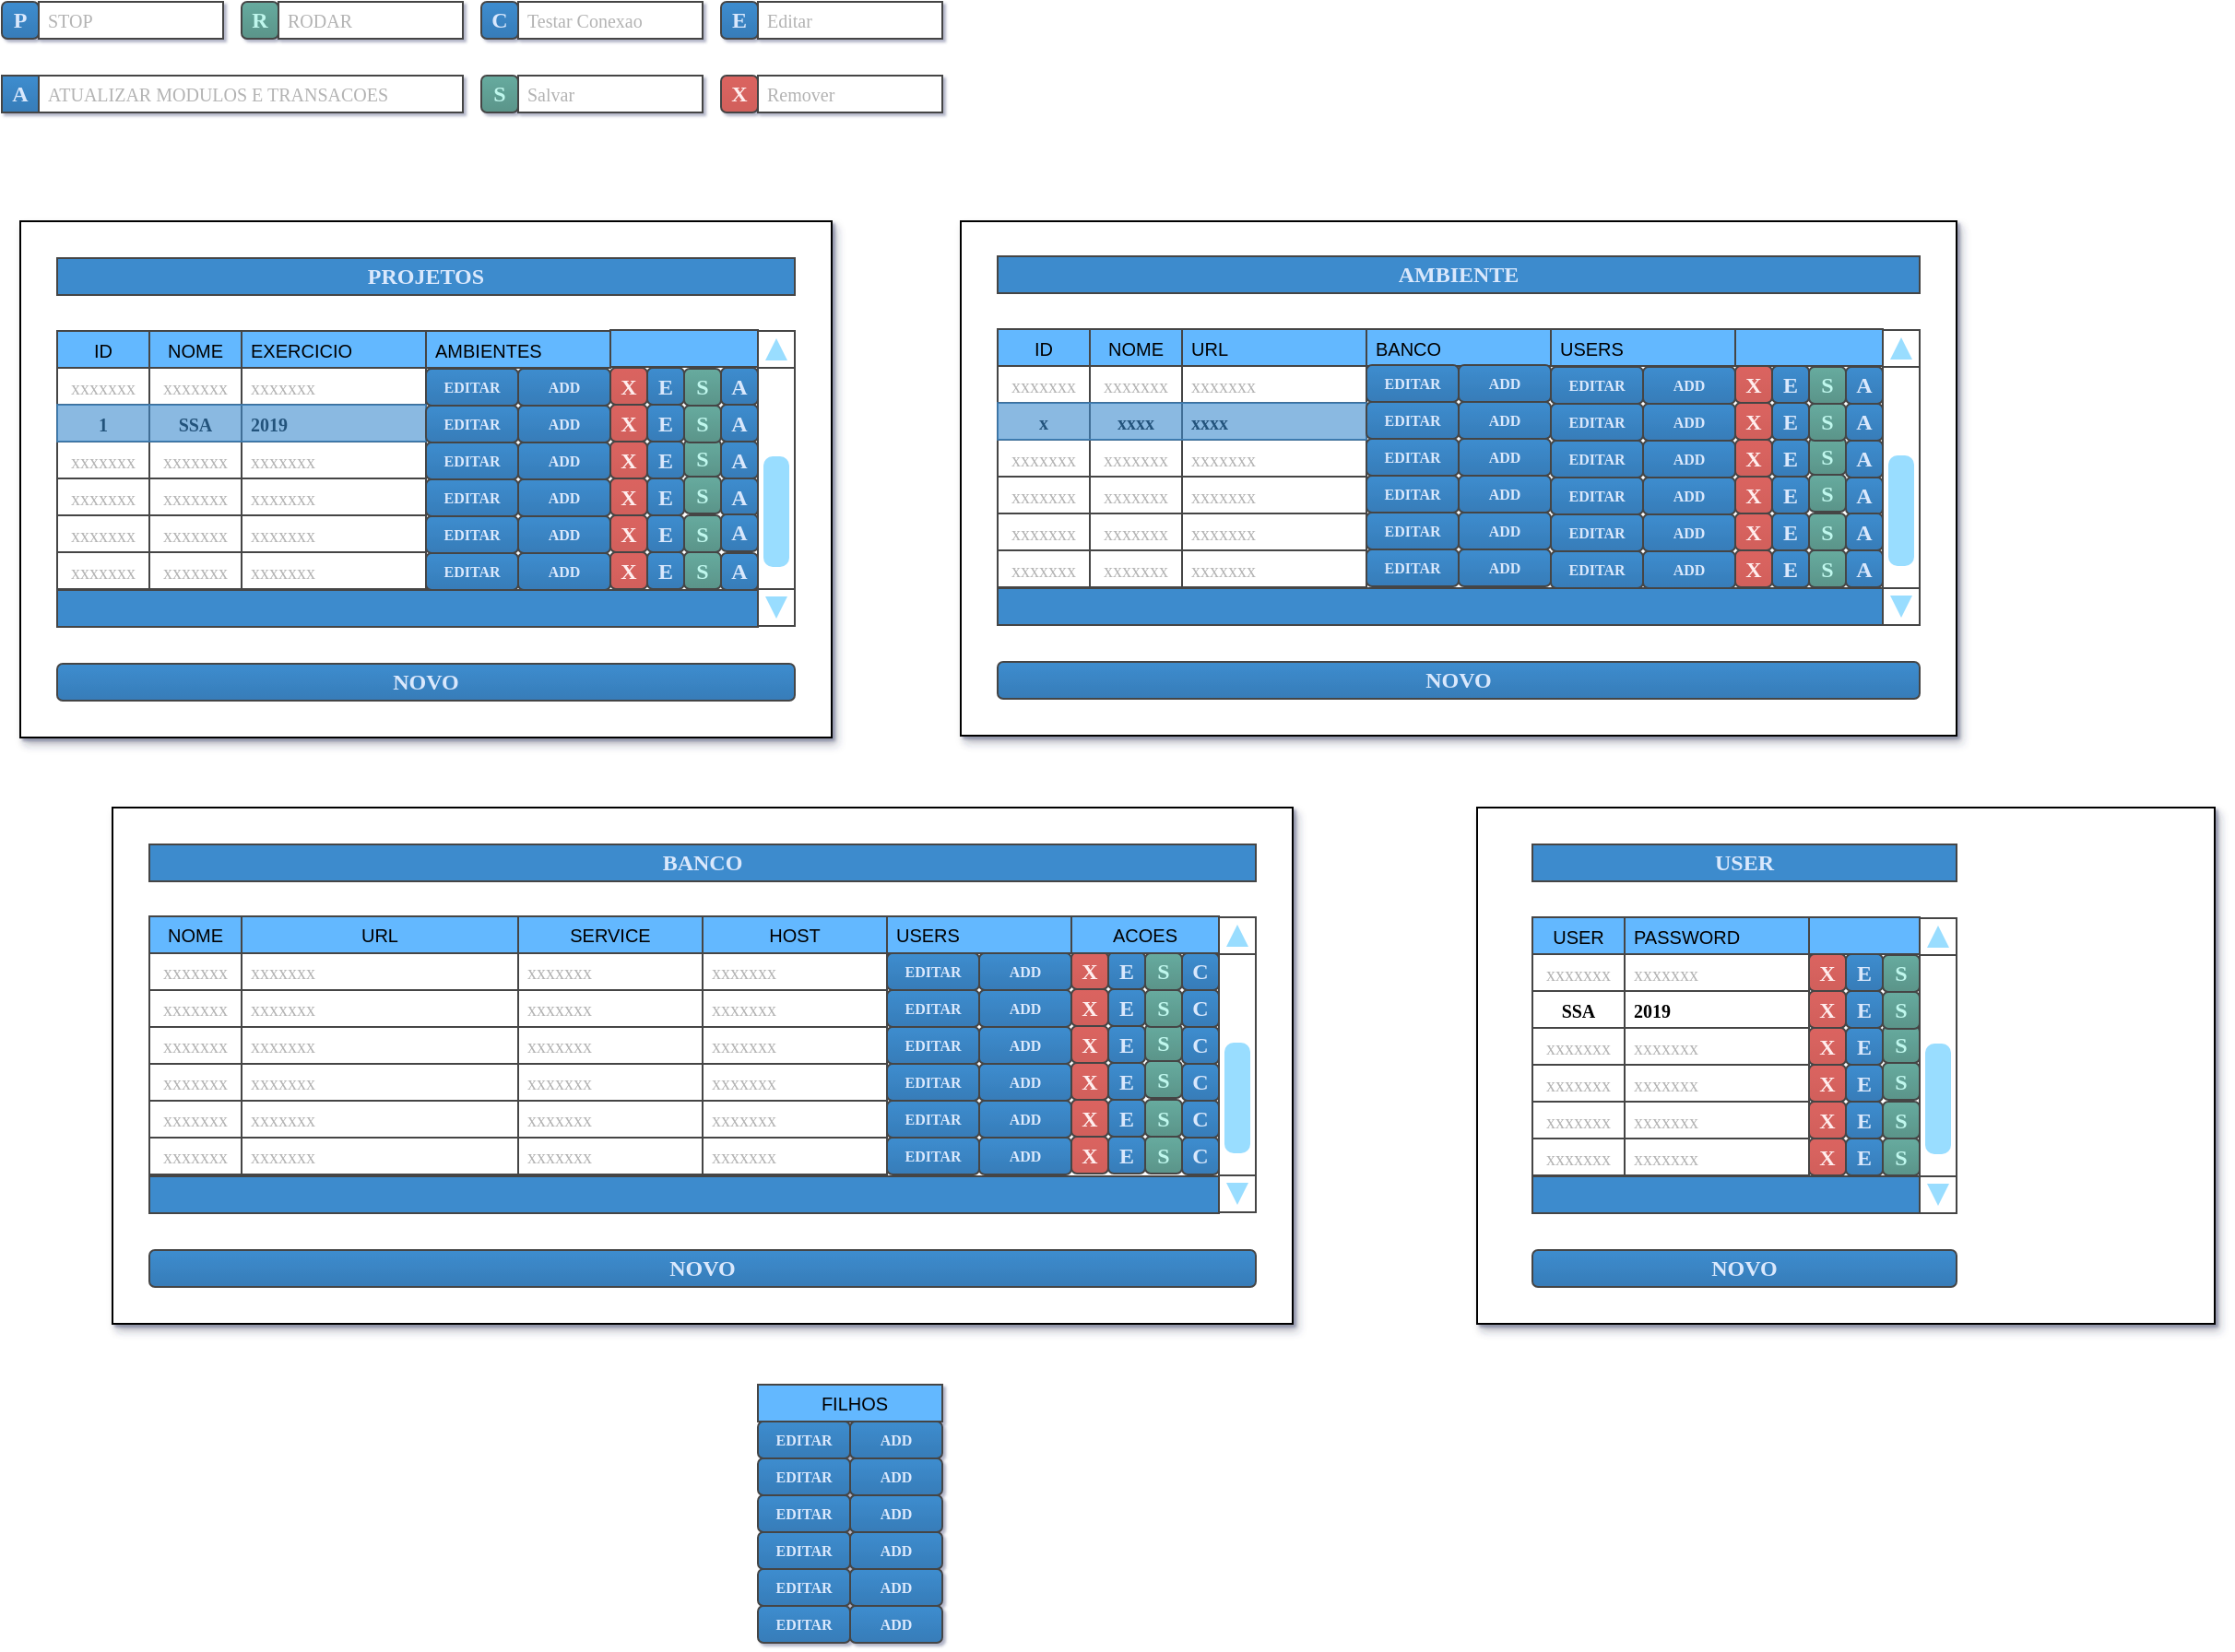 <mxfile pages="8" version="11.2.1" type="github"><diagram id="KNyB_auwxFOe_VLTtURA" name="ENTIDADES"><mxGraphModel dx="1567" dy="595" grid="1" gridSize="10" guides="1" tooltips="1" connect="1" arrows="1" fold="1" page="1" pageScale="1" pageWidth="1500" pageHeight="2500" background="none" math="0" shadow="1"><root><mxCell id="LmzAw5dPJ2-NVh4GkDwE-0"/><mxCell id="LmzAw5dPJ2-NVh4GkDwE-1" parent="LmzAw5dPJ2-NVh4GkDwE-0"/><mxCell id="kUAp0kILhMWh-EmqgZIx-0" value="" style="rounded=0;whiteSpace=wrap;html=1;shadow=1;strokeColor=#000000;strokeWidth=1;fillColor=#ffffff;gradientColor=none;fontFamily=Verdana;fontSize=30;fontColor=#FFFFFF;align=left;" parent="LmzAw5dPJ2-NVh4GkDwE-1" vertex="1"><mxGeometry x="50" y="159" width="440" height="280" as="geometry"/></mxCell><mxCell id="kUAp0kILhMWh-EmqgZIx-1" value="xxxxxxx" style="rounded=0;whiteSpace=wrap;html=1;shadow=0;strokeColor=#454545;strokeWidth=1;fillColor=#ffffff;fontFamily=Verdana;fontSize=10;align=center;flipH=1;flipV=1;fontStyle=0;glass=0;labelBackgroundColor=none;spacing=0;verticalAlign=middle;labelBorderColor=none;spacingBottom=0;spacingLeft=0;fontColor=#B3B3B3;" parent="LmzAw5dPJ2-NVh4GkDwE-1" vertex="1"><mxGeometry x="120" y="238.5" width="50" height="20" as="geometry"/></mxCell><mxCell id="kUAp0kILhMWh-EmqgZIx-2" value="&lt;div style=&quot;text-align: center&quot;&gt;&lt;br&gt;&lt;/div&gt;" style="rounded=0;whiteSpace=wrap;html=1;shadow=0;dashed=0;strokeColor=#454545;strokeWidth=1;fillColor=#3D8BCD;gradientColor=none;fontFamily=Verdana;fontSize=12;fontColor=#DAE8FC;align=center;flipH=1;flipV=1;fontStyle=1;spacingRight=0;glass=0;labelBackgroundColor=none;" parent="LmzAw5dPJ2-NVh4GkDwE-1" vertex="1"><mxGeometry x="70" y="359" width="380" height="20" as="geometry"/></mxCell><mxCell id="kUAp0kILhMWh-EmqgZIx-3" value="" style="verticalLabelPosition=bottom;shadow=0;dashed=0;align=center;html=1;verticalAlign=top;strokeWidth=1;shape=mxgraph.mockup.navigation.scrollBar;fillColor=#ffffff;strokeColor=#454545;barPos=20;fillColor2=#99ddff;strokeColor2=none;direction=north;rounded=0;fontFamily=Times New Roman;fontSize=10;fontColor=#000000;" parent="LmzAw5dPJ2-NVh4GkDwE-1" vertex="1"><mxGeometry x="450" y="218.5" width="20" height="160" as="geometry"/></mxCell><mxCell id="kUAp0kILhMWh-EmqgZIx-4" value="&lt;div style=&quot;text-align: center&quot;&gt;E&lt;/div&gt;" style="rounded=1;whiteSpace=wrap;html=1;shadow=0;dashed=0;strokeColor=#454545;strokeWidth=1;fillColor=#3D8DCF;gradientColor=#377CB8;fontFamily=Verdana;fontSize=12;fontColor=#DAE8FC;align=center;flipH=1;flipV=1;fontStyle=1;spacingRight=0;glass=0;labelBackgroundColor=none;gradientDirection=north;" parent="LmzAw5dPJ2-NVh4GkDwE-1" vertex="1"><mxGeometry x="390" y="238.5" width="20" height="20" as="geometry"/></mxCell><mxCell id="kUAp0kILhMWh-EmqgZIx-5" value="&lt;div style=&quot;text-align: center&quot;&gt;X&lt;/div&gt;" style="rounded=1;whiteSpace=wrap;html=1;shadow=0;dashed=0;strokeColor=#454545;strokeWidth=1;fillColor=#D1605B;gradientColor=#DB6460;fontFamily=Verdana;fontSize=12;fontColor=#FFEEEE;align=center;flipH=1;flipV=1;fontStyle=1;spacingRight=0;glass=0;labelBackgroundColor=none;" parent="LmzAw5dPJ2-NVh4GkDwE-1" vertex="1"><mxGeometry x="370" y="238.5" width="20" height="20" as="geometry"/></mxCell><mxCell id="kUAp0kILhMWh-EmqgZIx-6" value="NOME" style="rounded=0;whiteSpace=wrap;html=1;shadow=0;strokeColor=#454545;strokeWidth=1;fillColor=#64B8FF;gradientColor=none;fontFamily=Helvetica;fontSize=10;fontColor=#000000;align=center;flipH=1;flipV=1;labelBackgroundColor=none;verticalAlign=top;labelBorderColor=none;dashed=0;spacing=0;spacingLeft=0;" parent="LmzAw5dPJ2-NVh4GkDwE-1" vertex="1"><mxGeometry x="120" y="218.5" width="50" height="20" as="geometry"/></mxCell><mxCell id="kUAp0kILhMWh-EmqgZIx-7" value="" style="rounded=0;whiteSpace=wrap;html=1;shadow=0;strokeColor=#454545;strokeWidth=1;fillColor=#64B8FF;gradientColor=none;fontFamily=Helvetica;fontSize=10;fontColor=#000000;align=center;flipH=1;flipV=1;labelBackgroundColor=none;verticalAlign=top;labelBorderColor=none;dashed=0;spacing=0;" parent="LmzAw5dPJ2-NVh4GkDwE-1" vertex="1"><mxGeometry x="370" y="218" width="80" height="20" as="geometry"/></mxCell><mxCell id="kUAp0kILhMWh-EmqgZIx-8" value="&lt;div style=&quot;text-align: center&quot;&gt;E&lt;/div&gt;" style="rounded=1;whiteSpace=wrap;html=1;shadow=0;dashed=0;strokeColor=#454545;strokeWidth=1;fillColor=#3D8DCF;gradientColor=#377CB8;fontFamily=Verdana;fontSize=12;fontColor=#DAE8FC;align=center;flipH=1;flipV=1;fontStyle=1;spacingRight=0;glass=0;labelBackgroundColor=none;gradientDirection=north;" parent="LmzAw5dPJ2-NVh4GkDwE-1" vertex="1"><mxGeometry x="390" y="338.5" width="20" height="20" as="geometry"/></mxCell><mxCell id="kUAp0kILhMWh-EmqgZIx-9" value="&lt;div style=&quot;text-align: center&quot;&gt;X&lt;/div&gt;" style="rounded=1;whiteSpace=wrap;html=1;shadow=0;dashed=0;strokeColor=#454545;strokeWidth=1;fillColor=#D1605B;gradientColor=#DB6460;fontFamily=Verdana;fontSize=12;fontColor=#FFEEEE;align=center;flipH=1;flipV=1;fontStyle=1;spacingRight=0;glass=0;labelBackgroundColor=none;" parent="LmzAw5dPJ2-NVh4GkDwE-1" vertex="1"><mxGeometry x="370" y="338.5" width="20" height="20" as="geometry"/></mxCell><mxCell id="kUAp0kILhMWh-EmqgZIx-10" value="&lt;div style=&quot;text-align: center&quot;&gt;S&lt;/div&gt;" style="rounded=1;whiteSpace=wrap;html=1;shadow=0;dashed=0;strokeColor=#454545;strokeWidth=1;fillColor=#67AB9F;gradientColor=#5A9489;fontFamily=Verdana;fontSize=12;fontColor=#BFF7ED;align=center;flipH=1;flipV=1;fontStyle=1;spacingRight=0;glass=0;labelBackgroundColor=none;gradientDirection=north;" parent="LmzAw5dPJ2-NVh4GkDwE-1" vertex="1"><mxGeometry x="410" y="338.5" width="20" height="20" as="geometry"/></mxCell><mxCell id="kUAp0kILhMWh-EmqgZIx-11" value="xxxxxxx" style="rounded=0;whiteSpace=wrap;html=1;shadow=0;strokeColor=#454545;strokeWidth=1;fillColor=#ffffff;fontFamily=Verdana;fontSize=10;align=center;flipH=1;flipV=1;fontStyle=0;glass=0;labelBackgroundColor=none;spacing=0;verticalAlign=middle;labelBorderColor=none;spacingBottom=0;spacingLeft=0;fontColor=#B3B3B3;" parent="LmzAw5dPJ2-NVh4GkDwE-1" vertex="1"><mxGeometry x="120" y="338.5" width="50" height="20" as="geometry"/></mxCell><mxCell id="kUAp0kILhMWh-EmqgZIx-12" value="SSA" style="rounded=0;whiteSpace=wrap;html=1;shadow=0;strokeColor=#454545;strokeWidth=1;fillColor=#ffffff;fontFamily=Verdana;fontSize=10;align=center;flipH=1;flipV=1;fontStyle=1;glass=0;labelBackgroundColor=none;spacing=0;verticalAlign=middle;labelBorderColor=none;spacingBottom=0;spacingLeft=0;fontColor=#000000;" parent="LmzAw5dPJ2-NVh4GkDwE-1" vertex="1"><mxGeometry x="120" y="258.5" width="50" height="20" as="geometry"/></mxCell><mxCell id="kUAp0kILhMWh-EmqgZIx-13" value="&lt;div style=&quot;text-align: center&quot;&gt;E&lt;/div&gt;" style="rounded=1;whiteSpace=wrap;html=1;shadow=0;dashed=0;strokeColor=#454545;strokeWidth=1;fillColor=#3D8DCF;gradientColor=#377CB8;fontFamily=Verdana;fontSize=12;fontColor=#DAE8FC;align=center;flipH=1;flipV=1;fontStyle=1;spacingRight=0;glass=0;labelBackgroundColor=none;gradientDirection=north;" parent="LmzAw5dPJ2-NVh4GkDwE-1" vertex="1"><mxGeometry x="390" y="258.5" width="20" height="20" as="geometry"/></mxCell><mxCell id="kUAp0kILhMWh-EmqgZIx-14" value="&lt;div style=&quot;text-align: center&quot;&gt;X&lt;/div&gt;" style="rounded=1;whiteSpace=wrap;html=1;shadow=0;dashed=0;strokeColor=#454545;strokeWidth=1;fillColor=#D1605B;gradientColor=#DB6460;fontFamily=Verdana;fontSize=12;fontColor=#FFEEEE;align=center;flipH=1;flipV=1;fontStyle=1;spacingRight=0;glass=0;labelBackgroundColor=none;" parent="LmzAw5dPJ2-NVh4GkDwE-1" vertex="1"><mxGeometry x="370" y="258.5" width="20" height="20" as="geometry"/></mxCell><mxCell id="kUAp0kILhMWh-EmqgZIx-15" value="xxxxxxx" style="rounded=0;whiteSpace=wrap;html=1;shadow=0;strokeColor=#454545;strokeWidth=1;fillColor=#ffffff;fontFamily=Verdana;fontSize=10;align=center;flipH=1;flipV=1;fontStyle=0;glass=0;labelBackgroundColor=none;spacing=0;verticalAlign=middle;labelBorderColor=none;spacingBottom=0;spacingLeft=0;fontColor=#B3B3B3;" parent="LmzAw5dPJ2-NVh4GkDwE-1" vertex="1"><mxGeometry x="120" y="278.5" width="50" height="20" as="geometry"/></mxCell><mxCell id="kUAp0kILhMWh-EmqgZIx-16" value="&lt;div style=&quot;text-align: center&quot;&gt;E&lt;/div&gt;" style="rounded=1;whiteSpace=wrap;html=1;shadow=0;dashed=0;strokeColor=#454545;strokeWidth=1;fillColor=#3D8DCF;gradientColor=#377CB8;fontFamily=Verdana;fontSize=12;fontColor=#DAE8FC;align=center;flipH=1;flipV=1;fontStyle=1;spacingRight=0;glass=0;labelBackgroundColor=none;gradientDirection=north;" parent="LmzAw5dPJ2-NVh4GkDwE-1" vertex="1"><mxGeometry x="390" y="278.5" width="20" height="20" as="geometry"/></mxCell><mxCell id="kUAp0kILhMWh-EmqgZIx-17" value="&lt;div style=&quot;text-align: center&quot;&gt;X&lt;/div&gt;" style="rounded=1;whiteSpace=wrap;html=1;shadow=0;dashed=0;strokeColor=#454545;strokeWidth=1;fillColor=#D1605B;gradientColor=#DB6460;fontFamily=Verdana;fontSize=12;fontColor=#FFEEEE;align=center;flipH=1;flipV=1;fontStyle=1;spacingRight=0;glass=0;labelBackgroundColor=none;" parent="LmzAw5dPJ2-NVh4GkDwE-1" vertex="1"><mxGeometry x="370" y="278.5" width="20" height="20" as="geometry"/></mxCell><mxCell id="kUAp0kILhMWh-EmqgZIx-18" value="xxxxxxx" style="rounded=0;whiteSpace=wrap;html=1;shadow=0;strokeColor=#454545;strokeWidth=1;fillColor=#ffffff;fontFamily=Verdana;fontSize=10;align=center;flipH=1;flipV=1;fontStyle=0;glass=0;labelBackgroundColor=none;spacing=0;verticalAlign=middle;labelBorderColor=none;spacingBottom=0;spacingLeft=0;fontColor=#B3B3B3;" parent="LmzAw5dPJ2-NVh4GkDwE-1" vertex="1"><mxGeometry x="120" y="298.5" width="50" height="20" as="geometry"/></mxCell><mxCell id="kUAp0kILhMWh-EmqgZIx-19" value="&lt;div style=&quot;text-align: center&quot;&gt;E&lt;/div&gt;" style="rounded=1;whiteSpace=wrap;html=1;shadow=0;dashed=0;strokeColor=#454545;strokeWidth=1;fillColor=#3D8DCF;gradientColor=#377CB8;fontFamily=Verdana;fontSize=12;fontColor=#DAE8FC;align=center;flipH=1;flipV=1;fontStyle=1;spacingRight=0;glass=0;labelBackgroundColor=none;gradientDirection=north;" parent="LmzAw5dPJ2-NVh4GkDwE-1" vertex="1"><mxGeometry x="390" y="298.5" width="20" height="20" as="geometry"/></mxCell><mxCell id="kUAp0kILhMWh-EmqgZIx-20" value="&lt;div style=&quot;text-align: center&quot;&gt;X&lt;/div&gt;" style="rounded=1;whiteSpace=wrap;html=1;shadow=0;dashed=0;strokeColor=#454545;strokeWidth=1;fillColor=#D1605B;gradientColor=#DB6460;fontFamily=Verdana;fontSize=12;fontColor=#FFEEEE;align=center;flipH=1;flipV=1;fontStyle=1;spacingRight=0;glass=0;labelBackgroundColor=none;" parent="LmzAw5dPJ2-NVh4GkDwE-1" vertex="1"><mxGeometry x="370" y="298.5" width="20" height="20" as="geometry"/></mxCell><mxCell id="kUAp0kILhMWh-EmqgZIx-21" value="xxxxxxx" style="rounded=0;whiteSpace=wrap;html=1;shadow=0;strokeColor=#454545;strokeWidth=1;fillColor=#ffffff;fontFamily=Verdana;fontSize=10;align=center;flipH=1;flipV=1;fontStyle=0;glass=0;labelBackgroundColor=none;spacing=0;verticalAlign=middle;labelBorderColor=none;spacingBottom=0;spacingLeft=0;fontColor=#B3B3B3;" parent="LmzAw5dPJ2-NVh4GkDwE-1" vertex="1"><mxGeometry x="120" y="318.5" width="50" height="20" as="geometry"/></mxCell><mxCell id="kUAp0kILhMWh-EmqgZIx-22" value="&lt;div style=&quot;text-align: center&quot;&gt;E&lt;/div&gt;" style="rounded=1;whiteSpace=wrap;html=1;shadow=0;dashed=0;strokeColor=#454545;strokeWidth=1;fillColor=#3D8DCF;gradientColor=#377CB8;fontFamily=Verdana;fontSize=12;fontColor=#DAE8FC;align=center;flipH=1;flipV=1;fontStyle=1;spacingRight=0;glass=0;labelBackgroundColor=none;gradientDirection=north;" parent="LmzAw5dPJ2-NVh4GkDwE-1" vertex="1"><mxGeometry x="390" y="318.5" width="20" height="20" as="geometry"/></mxCell><mxCell id="kUAp0kILhMWh-EmqgZIx-23" value="&lt;div style=&quot;text-align: center&quot;&gt;X&lt;/div&gt;" style="rounded=1;whiteSpace=wrap;html=1;shadow=0;dashed=0;strokeColor=#454545;strokeWidth=1;fillColor=#D1605B;gradientColor=#DB6460;fontFamily=Verdana;fontSize=12;fontColor=#FFEEEE;align=center;flipH=1;flipV=1;fontStyle=1;spacingRight=0;glass=0;labelBackgroundColor=none;" parent="LmzAw5dPJ2-NVh4GkDwE-1" vertex="1"><mxGeometry x="370" y="318.5" width="20" height="20" as="geometry"/></mxCell><mxCell id="kUAp0kILhMWh-EmqgZIx-24" value="xxxxxxx" style="rounded=0;whiteSpace=wrap;html=1;shadow=0;strokeColor=#454545;strokeWidth=1;fillColor=#ffffff;fontFamily=Verdana;fontSize=10;align=left;flipH=1;flipV=1;fontStyle=0;glass=0;labelBackgroundColor=none;spacing=0;verticalAlign=middle;labelBorderColor=none;spacingBottom=0;spacingLeft=5;fontColor=#B3B3B3;" parent="LmzAw5dPJ2-NVh4GkDwE-1" vertex="1"><mxGeometry x="170" y="238.5" width="100" height="20" as="geometry"/></mxCell><mxCell id="kUAp0kILhMWh-EmqgZIx-25" value="EXERCICIO" style="rounded=0;whiteSpace=wrap;html=1;shadow=0;strokeColor=#454545;strokeWidth=1;fillColor=#64B8FF;gradientColor=none;fontFamily=Helvetica;fontSize=10;fontColor=#000000;align=left;flipH=1;flipV=1;labelBackgroundColor=none;verticalAlign=top;labelBorderColor=none;dashed=0;spacing=0;spacingLeft=5;" parent="LmzAw5dPJ2-NVh4GkDwE-1" vertex="1"><mxGeometry x="170" y="218.5" width="100" height="20" as="geometry"/></mxCell><mxCell id="kUAp0kILhMWh-EmqgZIx-26" value="xxxxxxx" style="rounded=0;whiteSpace=wrap;html=1;shadow=0;strokeColor=#454545;strokeWidth=1;fillColor=#ffffff;fontFamily=Verdana;fontSize=10;align=left;flipH=1;flipV=1;fontStyle=0;glass=0;labelBackgroundColor=none;spacing=0;verticalAlign=middle;labelBorderColor=none;spacingBottom=0;spacingLeft=5;fontColor=#B3B3B3;" parent="LmzAw5dPJ2-NVh4GkDwE-1" vertex="1"><mxGeometry x="170" y="338.5" width="100" height="20" as="geometry"/></mxCell><mxCell id="kUAp0kILhMWh-EmqgZIx-27" value="2019" style="rounded=0;whiteSpace=wrap;html=1;shadow=0;strokeColor=#454545;strokeWidth=1;fillColor=#ffffff;fontFamily=Verdana;fontSize=10;align=left;flipH=1;flipV=1;fontStyle=1;glass=0;labelBackgroundColor=none;spacing=0;verticalAlign=middle;labelBorderColor=none;spacingBottom=0;spacingLeft=5;fontColor=#000000;" parent="LmzAw5dPJ2-NVh4GkDwE-1" vertex="1"><mxGeometry x="170" y="258.5" width="100" height="20" as="geometry"/></mxCell><mxCell id="kUAp0kILhMWh-EmqgZIx-28" value="xxxxxxx" style="rounded=0;whiteSpace=wrap;html=1;shadow=0;strokeColor=#454545;strokeWidth=1;fillColor=#ffffff;fontFamily=Verdana;fontSize=10;align=left;flipH=1;flipV=1;fontStyle=0;glass=0;labelBackgroundColor=none;spacing=0;verticalAlign=middle;labelBorderColor=none;spacingBottom=0;spacingLeft=5;fontColor=#B3B3B3;" parent="LmzAw5dPJ2-NVh4GkDwE-1" vertex="1"><mxGeometry x="170" y="278.5" width="100" height="20" as="geometry"/></mxCell><mxCell id="kUAp0kILhMWh-EmqgZIx-29" value="xxxxxxx" style="rounded=0;whiteSpace=wrap;html=1;shadow=0;strokeColor=#454545;strokeWidth=1;fillColor=#ffffff;fontFamily=Verdana;fontSize=10;align=left;flipH=1;flipV=1;fontStyle=0;glass=0;labelBackgroundColor=none;spacing=0;verticalAlign=middle;labelBorderColor=none;spacingBottom=0;spacingLeft=5;fontColor=#B3B3B3;" parent="LmzAw5dPJ2-NVh4GkDwE-1" vertex="1"><mxGeometry x="170" y="298.5" width="100" height="20" as="geometry"/></mxCell><mxCell id="kUAp0kILhMWh-EmqgZIx-30" value="xxxxxxx" style="rounded=0;whiteSpace=wrap;html=1;shadow=0;strokeColor=#454545;strokeWidth=1;fillColor=#ffffff;fontFamily=Verdana;fontSize=10;align=left;flipH=1;flipV=1;fontStyle=0;glass=0;labelBackgroundColor=none;spacing=0;verticalAlign=middle;labelBorderColor=none;spacingBottom=0;spacingLeft=5;fontColor=#B3B3B3;" parent="LmzAw5dPJ2-NVh4GkDwE-1" vertex="1"><mxGeometry x="170" y="318.5" width="100" height="20" as="geometry"/></mxCell><mxCell id="kUAp0kILhMWh-EmqgZIx-32" value="AMBIENTES" style="rounded=0;whiteSpace=wrap;html=1;shadow=0;strokeColor=#454545;strokeWidth=1;fillColor=#64B8FF;gradientColor=none;fontFamily=Helvetica;fontSize=10;fontColor=#000000;align=left;flipH=1;flipV=1;labelBackgroundColor=none;verticalAlign=top;labelBorderColor=none;dashed=0;spacing=0;spacingLeft=5;" parent="LmzAw5dPJ2-NVh4GkDwE-1" vertex="1"><mxGeometry x="270" y="218.5" width="100" height="20" as="geometry"/></mxCell><mxCell id="kUAp0kILhMWh-EmqgZIx-38" value="&lt;div style=&quot;text-align: center&quot;&gt;S&lt;/div&gt;" style="rounded=1;whiteSpace=wrap;html=1;shadow=0;dashed=0;strokeColor=#454545;strokeWidth=1;fillColor=#67AB9F;gradientColor=#5A9489;fontFamily=Verdana;fontSize=12;fontColor=#BFF7ED;align=center;flipH=1;flipV=1;fontStyle=1;spacingRight=0;glass=0;labelBackgroundColor=none;gradientDirection=north;" parent="LmzAw5dPJ2-NVh4GkDwE-1" vertex="1"><mxGeometry x="410" y="318.5" width="20" height="20" as="geometry"/></mxCell><mxCell id="kUAp0kILhMWh-EmqgZIx-39" value="&lt;div style=&quot;text-align: center&quot;&gt;S&lt;/div&gt;" style="rounded=1;whiteSpace=wrap;html=1;shadow=0;dashed=0;strokeColor=#454545;strokeWidth=1;fillColor=#67AB9F;gradientColor=#5A9489;fontFamily=Verdana;fontSize=12;fontColor=#BFF7ED;align=center;flipH=1;flipV=1;fontStyle=1;spacingRight=0;glass=0;labelBackgroundColor=none;gradientDirection=north;" parent="LmzAw5dPJ2-NVh4GkDwE-1" vertex="1"><mxGeometry x="410" y="297.5" width="20" height="20" as="geometry"/></mxCell><mxCell id="kUAp0kILhMWh-EmqgZIx-40" value="&lt;div style=&quot;text-align: center&quot;&gt;S&lt;/div&gt;" style="rounded=1;whiteSpace=wrap;html=1;shadow=0;dashed=0;strokeColor=#454545;strokeWidth=1;fillColor=#67AB9F;gradientColor=#5A9489;fontFamily=Verdana;fontSize=12;fontColor=#BFF7ED;align=center;flipH=1;flipV=1;fontStyle=1;spacingRight=0;glass=0;labelBackgroundColor=none;gradientDirection=north;" parent="LmzAw5dPJ2-NVh4GkDwE-1" vertex="1"><mxGeometry x="410" y="277.5" width="20" height="20" as="geometry"/></mxCell><mxCell id="kUAp0kILhMWh-EmqgZIx-41" value="&lt;div style=&quot;text-align: center&quot;&gt;S&lt;/div&gt;" style="rounded=1;whiteSpace=wrap;html=1;shadow=0;dashed=0;strokeColor=#454545;strokeWidth=1;fillColor=#67AB9F;gradientColor=#5A9489;fontFamily=Verdana;fontSize=12;fontColor=#BFF7ED;align=center;flipH=1;flipV=1;fontStyle=1;spacingRight=0;glass=0;labelBackgroundColor=none;gradientDirection=north;" parent="LmzAw5dPJ2-NVh4GkDwE-1" vertex="1"><mxGeometry x="410" y="259" width="20" height="20" as="geometry"/></mxCell><mxCell id="kUAp0kILhMWh-EmqgZIx-42" value="&lt;div style=&quot;text-align: center&quot;&gt;S&lt;/div&gt;" style="rounded=1;whiteSpace=wrap;html=1;shadow=0;dashed=0;strokeColor=#454545;strokeWidth=1;fillColor=#67AB9F;gradientColor=#5A9489;fontFamily=Verdana;fontSize=12;fontColor=#BFF7ED;align=center;flipH=1;flipV=1;fontStyle=1;spacingRight=0;glass=0;labelBackgroundColor=none;gradientDirection=north;" parent="LmzAw5dPJ2-NVh4GkDwE-1" vertex="1"><mxGeometry x="410" y="239" width="20" height="20" as="geometry"/></mxCell><mxCell id="kUAp0kILhMWh-EmqgZIx-43" value="xxxxxxx" style="rounded=0;whiteSpace=wrap;html=1;shadow=0;strokeColor=#454545;strokeWidth=1;fillColor=#ffffff;fontFamily=Verdana;fontSize=10;align=center;flipH=1;flipV=1;fontStyle=0;glass=0;labelBackgroundColor=none;spacing=0;verticalAlign=middle;labelBorderColor=none;spacingBottom=0;spacingLeft=0;fontColor=#B3B3B3;" parent="LmzAw5dPJ2-NVh4GkDwE-1" vertex="1"><mxGeometry x="70" y="238.5" width="50" height="20" as="geometry"/></mxCell><mxCell id="kUAp0kILhMWh-EmqgZIx-44" value="ID" style="rounded=0;whiteSpace=wrap;html=1;shadow=0;strokeColor=#454545;strokeWidth=1;fillColor=#64B8FF;gradientColor=none;fontFamily=Helvetica;fontSize=10;fontColor=#000000;align=center;flipH=1;flipV=1;labelBackgroundColor=none;verticalAlign=top;labelBorderColor=none;dashed=0;spacing=0;spacingLeft=0;" parent="LmzAw5dPJ2-NVh4GkDwE-1" vertex="1"><mxGeometry x="70" y="218.5" width="50" height="20" as="geometry"/></mxCell><mxCell id="kUAp0kILhMWh-EmqgZIx-45" value="xxxxxxx" style="rounded=0;whiteSpace=wrap;html=1;shadow=0;strokeColor=#454545;strokeWidth=1;fillColor=#ffffff;fontFamily=Verdana;fontSize=10;align=center;flipH=1;flipV=1;fontStyle=0;glass=0;labelBackgroundColor=none;spacing=0;verticalAlign=middle;labelBorderColor=none;spacingBottom=0;spacingLeft=0;fontColor=#B3B3B3;" parent="LmzAw5dPJ2-NVh4GkDwE-1" vertex="1"><mxGeometry x="70" y="338.5" width="50" height="20" as="geometry"/></mxCell><mxCell id="kUAp0kILhMWh-EmqgZIx-46" value="1" style="rounded=0;whiteSpace=wrap;html=1;shadow=0;strokeColor=#454545;strokeWidth=1;fillColor=#ffffff;fontFamily=Verdana;fontSize=10;align=center;flipH=1;flipV=1;fontStyle=1;glass=0;labelBackgroundColor=none;spacing=0;verticalAlign=middle;labelBorderColor=none;spacingBottom=0;spacingLeft=0;fontColor=#000000;" parent="LmzAw5dPJ2-NVh4GkDwE-1" vertex="1"><mxGeometry x="70" y="258.5" width="50" height="20" as="geometry"/></mxCell><mxCell id="kUAp0kILhMWh-EmqgZIx-47" value="xxxxxxx" style="rounded=0;whiteSpace=wrap;html=1;shadow=0;strokeColor=#454545;strokeWidth=1;fillColor=#ffffff;fontFamily=Verdana;fontSize=10;align=center;flipH=1;flipV=1;fontStyle=0;glass=0;labelBackgroundColor=none;spacing=0;verticalAlign=middle;labelBorderColor=none;spacingBottom=0;spacingLeft=0;fontColor=#B3B3B3;" parent="LmzAw5dPJ2-NVh4GkDwE-1" vertex="1"><mxGeometry x="70" y="278.5" width="50" height="20" as="geometry"/></mxCell><mxCell id="kUAp0kILhMWh-EmqgZIx-48" value="xxxxxxx" style="rounded=0;whiteSpace=wrap;html=1;shadow=0;strokeColor=#454545;strokeWidth=1;fillColor=#ffffff;fontFamily=Verdana;fontSize=10;align=center;flipH=1;flipV=1;fontStyle=0;glass=0;labelBackgroundColor=none;spacing=0;verticalAlign=middle;labelBorderColor=none;spacingBottom=0;spacingLeft=0;fontColor=#B3B3B3;" parent="LmzAw5dPJ2-NVh4GkDwE-1" vertex="1"><mxGeometry x="70" y="298.5" width="50" height="20" as="geometry"/></mxCell><mxCell id="kUAp0kILhMWh-EmqgZIx-49" value="xxxxxxx" style="rounded=0;whiteSpace=wrap;html=1;shadow=0;strokeColor=#454545;strokeWidth=1;fillColor=#ffffff;fontFamily=Verdana;fontSize=10;align=center;flipH=1;flipV=1;fontStyle=0;glass=0;labelBackgroundColor=none;spacing=0;verticalAlign=middle;labelBorderColor=none;spacingBottom=0;spacingLeft=0;fontColor=#B3B3B3;" parent="LmzAw5dPJ2-NVh4GkDwE-1" vertex="1"><mxGeometry x="70" y="318.5" width="50" height="20" as="geometry"/></mxCell><mxCell id="kUAp0kILhMWh-EmqgZIx-50" value="" style="rounded=0;whiteSpace=wrap;html=1;shadow=0;dashed=0;strokeColor=#3D8BCD;strokeWidth=1;fillColor=#3D8BCD;gradientColor=none;fontFamily=Verdana;fontSize=16;fontColor=#EFEFFE;align=center;flipH=1;flipV=1;fontStyle=1;glass=0;labelBackgroundColor=none;spacing=0;opacity=60;" parent="LmzAw5dPJ2-NVh4GkDwE-1" vertex="1"><mxGeometry x="70" y="258.5" width="200" height="20" as="geometry"/></mxCell><mxCell id="kUAp0kILhMWh-EmqgZIx-51" value="&lt;div style=&quot;text-align: center&quot;&gt;PROJETOS&lt;/div&gt;" style="rounded=0;whiteSpace=wrap;html=1;shadow=0;dashed=0;strokeColor=#454545;strokeWidth=1;fillColor=#3D8BCD;gradientColor=none;fontFamily=Verdana;fontSize=12;fontColor=#DAE8FC;align=center;flipH=1;flipV=1;fontStyle=1;spacingRight=0;glass=0;labelBackgroundColor=none;" parent="LmzAw5dPJ2-NVh4GkDwE-1" vertex="1"><mxGeometry x="70" y="179" width="400" height="20" as="geometry"/></mxCell><mxCell id="kUAp0kILhMWh-EmqgZIx-52" value="&lt;div style=&quot;text-align: center&quot;&gt;NOVO&lt;/div&gt;" style="rounded=1;whiteSpace=wrap;html=1;shadow=0;dashed=0;strokeColor=#454545;strokeWidth=1;fillColor=#3D8DCF;gradientColor=#377CB8;fontFamily=Verdana;fontSize=12;fontColor=#DAE8FC;align=center;flipH=1;flipV=1;fontStyle=1;spacingRight=0;glass=0;labelBackgroundColor=none;gradientDirection=north;" parent="LmzAw5dPJ2-NVh4GkDwE-1" vertex="1"><mxGeometry x="70" y="399" width="400" height="20" as="geometry"/></mxCell><mxCell id="iyaBDmThw9_yUC5M0rk_-0" value="" style="rounded=0;whiteSpace=wrap;html=1;shadow=1;strokeColor=#000000;strokeWidth=1;fillColor=#ffffff;gradientColor=none;fontFamily=Verdana;fontSize=30;fontColor=#FFFFFF;align=left;" parent="LmzAw5dPJ2-NVh4GkDwE-1" vertex="1"><mxGeometry x="560" y="159" width="540" height="279" as="geometry"/></mxCell><mxCell id="iyaBDmThw9_yUC5M0rk_-1" value="xxxxxxx" style="rounded=0;whiteSpace=wrap;html=1;shadow=0;strokeColor=#454545;strokeWidth=1;fillColor=#ffffff;fontFamily=Verdana;fontSize=10;align=center;flipH=1;flipV=1;fontStyle=0;glass=0;labelBackgroundColor=none;spacing=0;verticalAlign=middle;labelBorderColor=none;spacingBottom=0;spacingLeft=0;fontColor=#B3B3B3;" parent="LmzAw5dPJ2-NVh4GkDwE-1" vertex="1"><mxGeometry x="630" y="237.5" width="50" height="20" as="geometry"/></mxCell><mxCell id="iyaBDmThw9_yUC5M0rk_-2" value="&lt;div style=&quot;text-align: center&quot;&gt;&lt;br&gt;&lt;/div&gt;" style="rounded=0;whiteSpace=wrap;html=1;shadow=0;dashed=0;strokeColor=#454545;strokeWidth=1;fillColor=#3D8BCD;gradientColor=none;fontFamily=Verdana;fontSize=12;fontColor=#DAE8FC;align=center;flipH=1;flipV=1;fontStyle=1;spacingRight=0;glass=0;labelBackgroundColor=none;" parent="LmzAw5dPJ2-NVh4GkDwE-1" vertex="1"><mxGeometry x="580" y="358" width="480" height="20" as="geometry"/></mxCell><mxCell id="iyaBDmThw9_yUC5M0rk_-3" value="NOME" style="rounded=0;whiteSpace=wrap;html=1;shadow=0;strokeColor=#454545;strokeWidth=1;fillColor=#64B8FF;gradientColor=none;fontFamily=Helvetica;fontSize=10;fontColor=#000000;align=center;flipH=1;flipV=1;labelBackgroundColor=none;verticalAlign=top;labelBorderColor=none;dashed=0;spacing=0;spacingLeft=0;" parent="LmzAw5dPJ2-NVh4GkDwE-1" vertex="1"><mxGeometry x="630" y="217.5" width="50" height="20" as="geometry"/></mxCell><mxCell id="iyaBDmThw9_yUC5M0rk_-4" value="xxxxxxx" style="rounded=0;whiteSpace=wrap;html=1;shadow=0;strokeColor=#454545;strokeWidth=1;fillColor=#ffffff;fontFamily=Verdana;fontSize=10;align=center;flipH=1;flipV=1;fontStyle=0;glass=0;labelBackgroundColor=none;spacing=0;verticalAlign=middle;labelBorderColor=none;spacingBottom=0;spacingLeft=0;fontColor=#B3B3B3;" parent="LmzAw5dPJ2-NVh4GkDwE-1" vertex="1"><mxGeometry x="630" y="337.5" width="50" height="20" as="geometry"/></mxCell><mxCell id="iyaBDmThw9_yUC5M0rk_-5" value="xxxx" style="rounded=0;whiteSpace=wrap;html=1;shadow=0;strokeColor=#454545;strokeWidth=1;fillColor=#ffffff;fontFamily=Verdana;fontSize=10;align=center;flipH=1;flipV=1;fontStyle=1;glass=0;labelBackgroundColor=none;spacing=0;verticalAlign=middle;labelBorderColor=none;spacingBottom=0;spacingLeft=0;fontColor=#000000;" parent="LmzAw5dPJ2-NVh4GkDwE-1" vertex="1"><mxGeometry x="630" y="257.5" width="50" height="20" as="geometry"/></mxCell><mxCell id="iyaBDmThw9_yUC5M0rk_-6" value="xxxxxxx" style="rounded=0;whiteSpace=wrap;html=1;shadow=0;strokeColor=#454545;strokeWidth=1;fillColor=#ffffff;fontFamily=Verdana;fontSize=10;align=center;flipH=1;flipV=1;fontStyle=0;glass=0;labelBackgroundColor=none;spacing=0;verticalAlign=middle;labelBorderColor=none;spacingBottom=0;spacingLeft=0;fontColor=#B3B3B3;" parent="LmzAw5dPJ2-NVh4GkDwE-1" vertex="1"><mxGeometry x="630" y="277.5" width="50" height="20" as="geometry"/></mxCell><mxCell id="iyaBDmThw9_yUC5M0rk_-7" value="xxxxxxx" style="rounded=0;whiteSpace=wrap;html=1;shadow=0;strokeColor=#454545;strokeWidth=1;fillColor=#ffffff;fontFamily=Verdana;fontSize=10;align=center;flipH=1;flipV=1;fontStyle=0;glass=0;labelBackgroundColor=none;spacing=0;verticalAlign=middle;labelBorderColor=none;spacingBottom=0;spacingLeft=0;fontColor=#B3B3B3;" parent="LmzAw5dPJ2-NVh4GkDwE-1" vertex="1"><mxGeometry x="630" y="297.5" width="50" height="20" as="geometry"/></mxCell><mxCell id="iyaBDmThw9_yUC5M0rk_-8" value="xxxxxxx" style="rounded=0;whiteSpace=wrap;html=1;shadow=0;strokeColor=#454545;strokeWidth=1;fillColor=#ffffff;fontFamily=Verdana;fontSize=10;align=center;flipH=1;flipV=1;fontStyle=0;glass=0;labelBackgroundColor=none;spacing=0;verticalAlign=middle;labelBorderColor=none;spacingBottom=0;spacingLeft=0;fontColor=#B3B3B3;" parent="LmzAw5dPJ2-NVh4GkDwE-1" vertex="1"><mxGeometry x="630" y="317.5" width="50" height="20" as="geometry"/></mxCell><mxCell id="iyaBDmThw9_yUC5M0rk_-9" value="xxxxxxx" style="rounded=0;whiteSpace=wrap;html=1;shadow=0;strokeColor=#454545;strokeWidth=1;fillColor=#ffffff;fontFamily=Verdana;fontSize=10;align=left;flipH=1;flipV=1;fontStyle=0;glass=0;labelBackgroundColor=none;spacing=0;verticalAlign=middle;labelBorderColor=none;spacingBottom=0;spacingLeft=5;fontColor=#B3B3B3;" parent="LmzAw5dPJ2-NVh4GkDwE-1" vertex="1"><mxGeometry x="680" y="237.5" width="100" height="20" as="geometry"/></mxCell><mxCell id="iyaBDmThw9_yUC5M0rk_-10" value="URL" style="rounded=0;whiteSpace=wrap;html=1;shadow=0;strokeColor=#454545;strokeWidth=1;fillColor=#64B8FF;gradientColor=none;fontFamily=Helvetica;fontSize=10;fontColor=#000000;align=left;flipH=1;flipV=1;labelBackgroundColor=none;verticalAlign=top;labelBorderColor=none;dashed=0;spacing=0;spacingLeft=5;" parent="LmzAw5dPJ2-NVh4GkDwE-1" vertex="1"><mxGeometry x="680" y="217.5" width="100" height="20" as="geometry"/></mxCell><mxCell id="iyaBDmThw9_yUC5M0rk_-11" value="xxxxxxx" style="rounded=0;whiteSpace=wrap;html=1;shadow=0;strokeColor=#454545;strokeWidth=1;fillColor=#ffffff;fontFamily=Verdana;fontSize=10;align=left;flipH=1;flipV=1;fontStyle=0;glass=0;labelBackgroundColor=none;spacing=0;verticalAlign=middle;labelBorderColor=none;spacingBottom=0;spacingLeft=5;fontColor=#B3B3B3;" parent="LmzAw5dPJ2-NVh4GkDwE-1" vertex="1"><mxGeometry x="680" y="337.5" width="100" height="20" as="geometry"/></mxCell><mxCell id="iyaBDmThw9_yUC5M0rk_-12" value="xxxx" style="rounded=0;whiteSpace=wrap;html=1;shadow=0;strokeColor=#454545;strokeWidth=1;fillColor=#ffffff;fontFamily=Verdana;fontSize=10;align=left;flipH=1;flipV=1;fontStyle=1;glass=0;labelBackgroundColor=none;spacing=0;verticalAlign=middle;labelBorderColor=none;spacingBottom=0;spacingLeft=5;fontColor=#000000;" parent="LmzAw5dPJ2-NVh4GkDwE-1" vertex="1"><mxGeometry x="680" y="257.5" width="100" height="20" as="geometry"/></mxCell><mxCell id="iyaBDmThw9_yUC5M0rk_-13" value="xxxxxxx" style="rounded=0;whiteSpace=wrap;html=1;shadow=0;strokeColor=#454545;strokeWidth=1;fillColor=#ffffff;fontFamily=Verdana;fontSize=10;align=left;flipH=1;flipV=1;fontStyle=0;glass=0;labelBackgroundColor=none;spacing=0;verticalAlign=middle;labelBorderColor=none;spacingBottom=0;spacingLeft=5;fontColor=#B3B3B3;" parent="LmzAw5dPJ2-NVh4GkDwE-1" vertex="1"><mxGeometry x="680" y="277.5" width="100" height="20" as="geometry"/></mxCell><mxCell id="iyaBDmThw9_yUC5M0rk_-14" value="xxxxxxx" style="rounded=0;whiteSpace=wrap;html=1;shadow=0;strokeColor=#454545;strokeWidth=1;fillColor=#ffffff;fontFamily=Verdana;fontSize=10;align=left;flipH=1;flipV=1;fontStyle=0;glass=0;labelBackgroundColor=none;spacing=0;verticalAlign=middle;labelBorderColor=none;spacingBottom=0;spacingLeft=5;fontColor=#B3B3B3;" parent="LmzAw5dPJ2-NVh4GkDwE-1" vertex="1"><mxGeometry x="680" y="297.5" width="100" height="20" as="geometry"/></mxCell><mxCell id="iyaBDmThw9_yUC5M0rk_-15" value="xxxxxxx" style="rounded=0;whiteSpace=wrap;html=1;shadow=0;strokeColor=#454545;strokeWidth=1;fillColor=#ffffff;fontFamily=Verdana;fontSize=10;align=left;flipH=1;flipV=1;fontStyle=0;glass=0;labelBackgroundColor=none;spacing=0;verticalAlign=middle;labelBorderColor=none;spacingBottom=0;spacingLeft=5;fontColor=#B3B3B3;" parent="LmzAw5dPJ2-NVh4GkDwE-1" vertex="1"><mxGeometry x="680" y="317.5" width="100" height="20" as="geometry"/></mxCell><mxCell id="iyaBDmThw9_yUC5M0rk_-17" value="BANCO" style="rounded=0;whiteSpace=wrap;html=1;shadow=0;strokeColor=#454545;strokeWidth=1;fillColor=#64B8FF;gradientColor=none;fontFamily=Helvetica;fontSize=10;fontColor=#000000;align=left;flipH=1;flipV=1;labelBackgroundColor=none;verticalAlign=top;labelBorderColor=none;dashed=0;spacing=0;spacingLeft=5;" parent="LmzAw5dPJ2-NVh4GkDwE-1" vertex="1"><mxGeometry x="780" y="217.5" width="100" height="20" as="geometry"/></mxCell><mxCell id="iyaBDmThw9_yUC5M0rk_-23" value="xxxxxxx" style="rounded=0;whiteSpace=wrap;html=1;shadow=0;strokeColor=#454545;strokeWidth=1;fillColor=#ffffff;fontFamily=Verdana;fontSize=10;align=center;flipH=1;flipV=1;fontStyle=0;glass=0;labelBackgroundColor=none;spacing=0;verticalAlign=middle;labelBorderColor=none;spacingBottom=0;spacingLeft=0;fontColor=#B3B3B3;" parent="LmzAw5dPJ2-NVh4GkDwE-1" vertex="1"><mxGeometry x="580" y="237.5" width="50" height="20" as="geometry"/></mxCell><mxCell id="iyaBDmThw9_yUC5M0rk_-24" value="ID" style="rounded=0;whiteSpace=wrap;html=1;shadow=0;strokeColor=#454545;strokeWidth=1;fillColor=#64B8FF;gradientColor=none;fontFamily=Helvetica;fontSize=10;fontColor=#000000;align=center;flipH=1;flipV=1;labelBackgroundColor=none;verticalAlign=top;labelBorderColor=none;dashed=0;spacing=0;spacingLeft=0;" parent="LmzAw5dPJ2-NVh4GkDwE-1" vertex="1"><mxGeometry x="580" y="217.5" width="50" height="20" as="geometry"/></mxCell><mxCell id="iyaBDmThw9_yUC5M0rk_-25" value="xxxxxxx" style="rounded=0;whiteSpace=wrap;html=1;shadow=0;strokeColor=#454545;strokeWidth=1;fillColor=#ffffff;fontFamily=Verdana;fontSize=10;align=center;flipH=1;flipV=1;fontStyle=0;glass=0;labelBackgroundColor=none;spacing=0;verticalAlign=middle;labelBorderColor=none;spacingBottom=0;spacingLeft=0;fontColor=#B3B3B3;" parent="LmzAw5dPJ2-NVh4GkDwE-1" vertex="1"><mxGeometry x="580" y="337.5" width="50" height="20" as="geometry"/></mxCell><mxCell id="iyaBDmThw9_yUC5M0rk_-26" value="x" style="rounded=0;whiteSpace=wrap;html=1;shadow=0;strokeColor=#454545;strokeWidth=1;fillColor=#ffffff;fontFamily=Verdana;fontSize=10;align=center;flipH=1;flipV=1;fontStyle=1;glass=0;labelBackgroundColor=none;spacing=0;verticalAlign=middle;labelBorderColor=none;spacingBottom=0;spacingLeft=0;fontColor=#000000;" parent="LmzAw5dPJ2-NVh4GkDwE-1" vertex="1"><mxGeometry x="580" y="257.5" width="50" height="20" as="geometry"/></mxCell><mxCell id="iyaBDmThw9_yUC5M0rk_-27" value="xxxxxxx" style="rounded=0;whiteSpace=wrap;html=1;shadow=0;strokeColor=#454545;strokeWidth=1;fillColor=#ffffff;fontFamily=Verdana;fontSize=10;align=center;flipH=1;flipV=1;fontStyle=0;glass=0;labelBackgroundColor=none;spacing=0;verticalAlign=middle;labelBorderColor=none;spacingBottom=0;spacingLeft=0;fontColor=#B3B3B3;" parent="LmzAw5dPJ2-NVh4GkDwE-1" vertex="1"><mxGeometry x="580" y="277.5" width="50" height="20" as="geometry"/></mxCell><mxCell id="iyaBDmThw9_yUC5M0rk_-28" value="xxxxxxx" style="rounded=0;whiteSpace=wrap;html=1;shadow=0;strokeColor=#454545;strokeWidth=1;fillColor=#ffffff;fontFamily=Verdana;fontSize=10;align=center;flipH=1;flipV=1;fontStyle=0;glass=0;labelBackgroundColor=none;spacing=0;verticalAlign=middle;labelBorderColor=none;spacingBottom=0;spacingLeft=0;fontColor=#B3B3B3;" parent="LmzAw5dPJ2-NVh4GkDwE-1" vertex="1"><mxGeometry x="580" y="297.5" width="50" height="20" as="geometry"/></mxCell><mxCell id="iyaBDmThw9_yUC5M0rk_-29" value="xxxxxxx" style="rounded=0;whiteSpace=wrap;html=1;shadow=0;strokeColor=#454545;strokeWidth=1;fillColor=#ffffff;fontFamily=Verdana;fontSize=10;align=center;flipH=1;flipV=1;fontStyle=0;glass=0;labelBackgroundColor=none;spacing=0;verticalAlign=middle;labelBorderColor=none;spacingBottom=0;spacingLeft=0;fontColor=#B3B3B3;" parent="LmzAw5dPJ2-NVh4GkDwE-1" vertex="1"><mxGeometry x="580" y="317.5" width="50" height="20" as="geometry"/></mxCell><mxCell id="iyaBDmThw9_yUC5M0rk_-30" value="&lt;div style=&quot;text-align: center&quot;&gt;AMBIENTE&lt;/div&gt;" style="rounded=0;whiteSpace=wrap;html=1;shadow=0;dashed=0;strokeColor=#454545;strokeWidth=1;fillColor=#3D8BCD;gradientColor=none;fontFamily=Verdana;fontSize=12;fontColor=#DAE8FC;align=center;flipH=1;flipV=1;fontStyle=1;spacingRight=0;glass=0;labelBackgroundColor=none;" parent="LmzAw5dPJ2-NVh4GkDwE-1" vertex="1"><mxGeometry x="580" y="178" width="500" height="20" as="geometry"/></mxCell><mxCell id="iyaBDmThw9_yUC5M0rk_-31" value="&lt;div style=&quot;text-align: center&quot;&gt;NOVO&lt;/div&gt;" style="rounded=1;whiteSpace=wrap;html=1;shadow=0;dashed=0;strokeColor=#454545;strokeWidth=1;fillColor=#3D8DCF;gradientColor=#377CB8;fontFamily=Verdana;fontSize=12;fontColor=#DAE8FC;align=center;flipH=1;flipV=1;fontStyle=1;spacingRight=0;glass=0;labelBackgroundColor=none;gradientDirection=north;" parent="LmzAw5dPJ2-NVh4GkDwE-1" vertex="1"><mxGeometry x="580" y="398" width="500" height="20" as="geometry"/></mxCell><mxCell id="iyaBDmThw9_yUC5M0rk_-32" value="" style="rounded=0;whiteSpace=wrap;html=1;shadow=0;dashed=0;strokeColor=#3D8BCD;strokeWidth=1;fillColor=#3D8BCD;gradientColor=none;fontFamily=Verdana;fontSize=16;fontColor=#EFEFFE;align=center;flipH=1;flipV=1;fontStyle=1;glass=0;labelBackgroundColor=none;spacing=0;opacity=60;" parent="LmzAw5dPJ2-NVh4GkDwE-1" vertex="1"><mxGeometry x="580" y="257.5" width="200" height="20" as="geometry"/></mxCell><mxCell id="jTSq8Uhz3L9u-qjJQiEL-0" value="" style="rounded=0;whiteSpace=wrap;html=1;shadow=1;strokeColor=#000000;strokeWidth=1;fillColor=#ffffff;gradientColor=none;fontFamily=Verdana;fontSize=30;fontColor=#FFFFFF;align=left;" parent="LmzAw5dPJ2-NVh4GkDwE-1" vertex="1"><mxGeometry x="100" y="477" width="640" height="280" as="geometry"/></mxCell><mxCell id="jTSq8Uhz3L9u-qjJQiEL-1" value="&lt;div style=&quot;text-align: center&quot;&gt;E&lt;/div&gt;" style="rounded=1;whiteSpace=wrap;html=1;shadow=0;dashed=0;strokeColor=#454545;strokeWidth=1;fillColor=#3D8DCF;gradientColor=#377CB8;fontFamily=Verdana;fontSize=12;fontColor=#DAE8FC;align=center;flipH=1;flipV=1;fontStyle=1;spacingRight=0;glass=0;labelBackgroundColor=none;gradientDirection=north;" parent="LmzAw5dPJ2-NVh4GkDwE-1" vertex="1"><mxGeometry x="640" y="555.5" width="20" height="20" as="geometry"/></mxCell><mxCell id="jTSq8Uhz3L9u-qjJQiEL-2" value="&lt;div style=&quot;text-align: center&quot;&gt;X&lt;/div&gt;" style="rounded=1;whiteSpace=wrap;html=1;shadow=0;dashed=0;strokeColor=#454545;strokeWidth=1;fillColor=#D1605B;gradientColor=#DB6460;fontFamily=Verdana;fontSize=12;fontColor=#FFEEEE;align=center;flipH=1;flipV=1;fontStyle=1;spacingRight=0;glass=0;labelBackgroundColor=none;" parent="LmzAw5dPJ2-NVh4GkDwE-1" vertex="1"><mxGeometry x="620" y="555.5" width="20" height="20" as="geometry"/></mxCell><mxCell id="jTSq8Uhz3L9u-qjJQiEL-3" value="ACOES" style="rounded=0;whiteSpace=wrap;html=1;shadow=0;strokeColor=#454545;strokeWidth=1;fillColor=#64B8FF;gradientColor=none;fontFamily=Helvetica;fontSize=10;fontColor=#000000;align=center;flipH=1;flipV=1;labelBackgroundColor=none;verticalAlign=middle;labelBorderColor=none;dashed=0;spacing=0;" parent="LmzAw5dPJ2-NVh4GkDwE-1" vertex="1"><mxGeometry x="620" y="536" width="80" height="20" as="geometry"/></mxCell><mxCell id="jTSq8Uhz3L9u-qjJQiEL-4" value="&lt;div style=&quot;text-align: center&quot;&gt;E&lt;/div&gt;" style="rounded=1;whiteSpace=wrap;html=1;shadow=0;dashed=0;strokeColor=#454545;strokeWidth=1;fillColor=#3D8DCF;gradientColor=#377CB8;fontFamily=Verdana;fontSize=12;fontColor=#DAE8FC;align=center;flipH=1;flipV=1;fontStyle=1;spacingRight=0;glass=0;labelBackgroundColor=none;gradientDirection=north;" parent="LmzAw5dPJ2-NVh4GkDwE-1" vertex="1"><mxGeometry x="640" y="655.5" width="20" height="20" as="geometry"/></mxCell><mxCell id="jTSq8Uhz3L9u-qjJQiEL-5" value="&lt;div style=&quot;text-align: center&quot;&gt;X&lt;/div&gt;" style="rounded=1;whiteSpace=wrap;html=1;shadow=0;dashed=0;strokeColor=#454545;strokeWidth=1;fillColor=#D1605B;gradientColor=#DB6460;fontFamily=Verdana;fontSize=12;fontColor=#FFEEEE;align=center;flipH=1;flipV=1;fontStyle=1;spacingRight=0;glass=0;labelBackgroundColor=none;" parent="LmzAw5dPJ2-NVh4GkDwE-1" vertex="1"><mxGeometry x="620" y="655.5" width="20" height="20" as="geometry"/></mxCell><mxCell id="jTSq8Uhz3L9u-qjJQiEL-6" value="&lt;div style=&quot;text-align: center&quot;&gt;S&lt;/div&gt;" style="rounded=1;whiteSpace=wrap;html=1;shadow=0;dashed=0;strokeColor=#454545;strokeWidth=1;fillColor=#67AB9F;gradientColor=#5A9489;fontFamily=Verdana;fontSize=12;fontColor=#BFF7ED;align=center;flipH=1;flipV=1;fontStyle=1;spacingRight=0;glass=0;labelBackgroundColor=none;gradientDirection=north;" parent="LmzAw5dPJ2-NVh4GkDwE-1" vertex="1"><mxGeometry x="660" y="655.5" width="20" height="20" as="geometry"/></mxCell><mxCell id="jTSq8Uhz3L9u-qjJQiEL-7" value="&lt;div style=&quot;text-align: center&quot;&gt;E&lt;/div&gt;" style="rounded=1;whiteSpace=wrap;html=1;shadow=0;dashed=0;strokeColor=#454545;strokeWidth=1;fillColor=#3D8DCF;gradientColor=#377CB8;fontFamily=Verdana;fontSize=12;fontColor=#DAE8FC;align=center;flipH=1;flipV=1;fontStyle=1;spacingRight=0;glass=0;labelBackgroundColor=none;gradientDirection=north;" parent="LmzAw5dPJ2-NVh4GkDwE-1" vertex="1"><mxGeometry x="640" y="575.5" width="20" height="20" as="geometry"/></mxCell><mxCell id="jTSq8Uhz3L9u-qjJQiEL-8" value="&lt;div style=&quot;text-align: center&quot;&gt;X&lt;/div&gt;" style="rounded=1;whiteSpace=wrap;html=1;shadow=0;dashed=0;strokeColor=#454545;strokeWidth=1;fillColor=#D1605B;gradientColor=#DB6460;fontFamily=Verdana;fontSize=12;fontColor=#FFEEEE;align=center;flipH=1;flipV=1;fontStyle=1;spacingRight=0;glass=0;labelBackgroundColor=none;" parent="LmzAw5dPJ2-NVh4GkDwE-1" vertex="1"><mxGeometry x="620" y="575.5" width="20" height="20" as="geometry"/></mxCell><mxCell id="jTSq8Uhz3L9u-qjJQiEL-9" value="&lt;div style=&quot;text-align: center&quot;&gt;E&lt;/div&gt;" style="rounded=1;whiteSpace=wrap;html=1;shadow=0;dashed=0;strokeColor=#454545;strokeWidth=1;fillColor=#3D8DCF;gradientColor=#377CB8;fontFamily=Verdana;fontSize=12;fontColor=#DAE8FC;align=center;flipH=1;flipV=1;fontStyle=1;spacingRight=0;glass=0;labelBackgroundColor=none;gradientDirection=north;" parent="LmzAw5dPJ2-NVh4GkDwE-1" vertex="1"><mxGeometry x="640" y="595.5" width="20" height="20" as="geometry"/></mxCell><mxCell id="jTSq8Uhz3L9u-qjJQiEL-10" value="&lt;div style=&quot;text-align: center&quot;&gt;X&lt;/div&gt;" style="rounded=1;whiteSpace=wrap;html=1;shadow=0;dashed=0;strokeColor=#454545;strokeWidth=1;fillColor=#D1605B;gradientColor=#DB6460;fontFamily=Verdana;fontSize=12;fontColor=#FFEEEE;align=center;flipH=1;flipV=1;fontStyle=1;spacingRight=0;glass=0;labelBackgroundColor=none;" parent="LmzAw5dPJ2-NVh4GkDwE-1" vertex="1"><mxGeometry x="620" y="595.5" width="20" height="20" as="geometry"/></mxCell><mxCell id="jTSq8Uhz3L9u-qjJQiEL-11" value="&lt;div style=&quot;text-align: center&quot;&gt;E&lt;/div&gt;" style="rounded=1;whiteSpace=wrap;html=1;shadow=0;dashed=0;strokeColor=#454545;strokeWidth=1;fillColor=#3D8DCF;gradientColor=#377CB8;fontFamily=Verdana;fontSize=12;fontColor=#DAE8FC;align=center;flipH=1;flipV=1;fontStyle=1;spacingRight=0;glass=0;labelBackgroundColor=none;gradientDirection=north;" parent="LmzAw5dPJ2-NVh4GkDwE-1" vertex="1"><mxGeometry x="640" y="615.5" width="20" height="20" as="geometry"/></mxCell><mxCell id="jTSq8Uhz3L9u-qjJQiEL-12" value="&lt;div style=&quot;text-align: center&quot;&gt;X&lt;/div&gt;" style="rounded=1;whiteSpace=wrap;html=1;shadow=0;dashed=0;strokeColor=#454545;strokeWidth=1;fillColor=#D1605B;gradientColor=#DB6460;fontFamily=Verdana;fontSize=12;fontColor=#FFEEEE;align=center;flipH=1;flipV=1;fontStyle=1;spacingRight=0;glass=0;labelBackgroundColor=none;" parent="LmzAw5dPJ2-NVh4GkDwE-1" vertex="1"><mxGeometry x="620" y="615.5" width="20" height="20" as="geometry"/></mxCell><mxCell id="jTSq8Uhz3L9u-qjJQiEL-13" value="&lt;div style=&quot;text-align: center&quot;&gt;E&lt;/div&gt;" style="rounded=1;whiteSpace=wrap;html=1;shadow=0;dashed=0;strokeColor=#454545;strokeWidth=1;fillColor=#3D8DCF;gradientColor=#377CB8;fontFamily=Verdana;fontSize=12;fontColor=#DAE8FC;align=center;flipH=1;flipV=1;fontStyle=1;spacingRight=0;glass=0;labelBackgroundColor=none;gradientDirection=north;" parent="LmzAw5dPJ2-NVh4GkDwE-1" vertex="1"><mxGeometry x="640" y="635.5" width="20" height="20" as="geometry"/></mxCell><mxCell id="jTSq8Uhz3L9u-qjJQiEL-14" value="&lt;div style=&quot;text-align: center&quot;&gt;X&lt;/div&gt;" style="rounded=1;whiteSpace=wrap;html=1;shadow=0;dashed=0;strokeColor=#454545;strokeWidth=1;fillColor=#D1605B;gradientColor=#DB6460;fontFamily=Verdana;fontSize=12;fontColor=#FFEEEE;align=center;flipH=1;flipV=1;fontStyle=1;spacingRight=0;glass=0;labelBackgroundColor=none;" parent="LmzAw5dPJ2-NVh4GkDwE-1" vertex="1"><mxGeometry x="620" y="635.5" width="20" height="20" as="geometry"/></mxCell><mxCell id="jTSq8Uhz3L9u-qjJQiEL-15" value="&lt;div style=&quot;text-align: center&quot;&gt;S&lt;/div&gt;" style="rounded=1;whiteSpace=wrap;html=1;shadow=0;dashed=0;strokeColor=#454545;strokeWidth=1;fillColor=#67AB9F;gradientColor=#5A9489;fontFamily=Verdana;fontSize=12;fontColor=#BFF7ED;align=center;flipH=1;flipV=1;fontStyle=1;spacingRight=0;glass=0;labelBackgroundColor=none;gradientDirection=north;" parent="LmzAw5dPJ2-NVh4GkDwE-1" vertex="1"><mxGeometry x="660" y="635.5" width="20" height="20" as="geometry"/></mxCell><mxCell id="jTSq8Uhz3L9u-qjJQiEL-16" value="&lt;div style=&quot;text-align: center&quot;&gt;S&lt;/div&gt;" style="rounded=1;whiteSpace=wrap;html=1;shadow=0;dashed=0;strokeColor=#454545;strokeWidth=1;fillColor=#67AB9F;gradientColor=#5A9489;fontFamily=Verdana;fontSize=12;fontColor=#BFF7ED;align=center;flipH=1;flipV=1;fontStyle=1;spacingRight=0;glass=0;labelBackgroundColor=none;gradientDirection=north;" parent="LmzAw5dPJ2-NVh4GkDwE-1" vertex="1"><mxGeometry x="660" y="614.5" width="20" height="20" as="geometry"/></mxCell><mxCell id="jTSq8Uhz3L9u-qjJQiEL-17" value="&lt;div style=&quot;text-align: center&quot;&gt;S&lt;/div&gt;" style="rounded=1;whiteSpace=wrap;html=1;shadow=0;dashed=0;strokeColor=#454545;strokeWidth=1;fillColor=#67AB9F;gradientColor=#5A9489;fontFamily=Verdana;fontSize=12;fontColor=#BFF7ED;align=center;flipH=1;flipV=1;fontStyle=1;spacingRight=0;glass=0;labelBackgroundColor=none;gradientDirection=north;" parent="LmzAw5dPJ2-NVh4GkDwE-1" vertex="1"><mxGeometry x="660" y="594.5" width="20" height="20" as="geometry"/></mxCell><mxCell id="jTSq8Uhz3L9u-qjJQiEL-18" value="&lt;div style=&quot;text-align: center&quot;&gt;S&lt;/div&gt;" style="rounded=1;whiteSpace=wrap;html=1;shadow=0;dashed=0;strokeColor=#454545;strokeWidth=1;fillColor=#67AB9F;gradientColor=#5A9489;fontFamily=Verdana;fontSize=12;fontColor=#BFF7ED;align=center;flipH=1;flipV=1;fontStyle=1;spacingRight=0;glass=0;labelBackgroundColor=none;gradientDirection=north;" parent="LmzAw5dPJ2-NVh4GkDwE-1" vertex="1"><mxGeometry x="660" y="576" width="20" height="20" as="geometry"/></mxCell><mxCell id="jTSq8Uhz3L9u-qjJQiEL-19" value="&lt;div style=&quot;text-align: center&quot;&gt;S&lt;/div&gt;" style="rounded=1;whiteSpace=wrap;html=1;shadow=0;dashed=0;strokeColor=#454545;strokeWidth=1;fillColor=#67AB9F;gradientColor=#5A9489;fontFamily=Verdana;fontSize=12;fontColor=#BFF7ED;align=center;flipH=1;flipV=1;fontStyle=1;spacingRight=0;glass=0;labelBackgroundColor=none;gradientDirection=north;" parent="LmzAw5dPJ2-NVh4GkDwE-1" vertex="1"><mxGeometry x="660" y="556" width="20" height="20" as="geometry"/></mxCell><mxCell id="jTSq8Uhz3L9u-qjJQiEL-20" value="xxxxxxx" style="rounded=0;whiteSpace=wrap;html=1;shadow=0;strokeColor=#454545;strokeWidth=1;fillColor=#ffffff;fontFamily=Verdana;fontSize=10;align=center;flipH=1;flipV=1;fontStyle=0;glass=0;labelBackgroundColor=none;spacing=0;verticalAlign=middle;labelBorderColor=none;spacingBottom=0;spacingLeft=0;fontColor=#B3B3B3;" parent="LmzAw5dPJ2-NVh4GkDwE-1" vertex="1"><mxGeometry x="120" y="556" width="50" height="20" as="geometry"/></mxCell><mxCell id="jTSq8Uhz3L9u-qjJQiEL-21" value="NOME" style="rounded=0;whiteSpace=wrap;html=1;shadow=0;strokeColor=#454545;strokeWidth=1;fillColor=#64B8FF;gradientColor=none;fontFamily=Helvetica;fontSize=10;fontColor=#000000;align=center;flipH=1;flipV=1;labelBackgroundColor=none;verticalAlign=middle;labelBorderColor=none;dashed=0;spacing=0;" parent="LmzAw5dPJ2-NVh4GkDwE-1" vertex="1"><mxGeometry x="120" y="536" width="50" height="20" as="geometry"/></mxCell><mxCell id="jTSq8Uhz3L9u-qjJQiEL-22" value="xxxxxxx" style="rounded=0;whiteSpace=wrap;html=1;shadow=0;strokeColor=#454545;strokeWidth=1;fillColor=#ffffff;fontFamily=Verdana;fontSize=10;align=center;flipH=1;flipV=1;fontStyle=0;glass=0;labelBackgroundColor=none;spacing=0;verticalAlign=middle;labelBorderColor=none;spacingBottom=0;spacingLeft=0;fontColor=#B3B3B3;" parent="LmzAw5dPJ2-NVh4GkDwE-1" vertex="1"><mxGeometry x="120" y="656" width="50" height="20" as="geometry"/></mxCell><mxCell id="jTSq8Uhz3L9u-qjJQiEL-23" value="xxxxxxx" style="rounded=0;whiteSpace=wrap;html=1;shadow=0;strokeColor=#454545;strokeWidth=1;fillColor=#ffffff;fontFamily=Verdana;fontSize=10;align=center;flipH=1;flipV=1;fontStyle=0;glass=0;labelBackgroundColor=none;spacing=0;verticalAlign=middle;labelBorderColor=none;spacingBottom=0;spacingLeft=0;fontColor=#B3B3B3;" parent="LmzAw5dPJ2-NVh4GkDwE-1" vertex="1"><mxGeometry x="120" y="576" width="50" height="20" as="geometry"/></mxCell><mxCell id="jTSq8Uhz3L9u-qjJQiEL-24" value="xxxxxxx" style="rounded=0;whiteSpace=wrap;html=1;shadow=0;strokeColor=#454545;strokeWidth=1;fillColor=#ffffff;fontFamily=Verdana;fontSize=10;align=center;flipH=1;flipV=1;fontStyle=0;glass=0;labelBackgroundColor=none;spacing=0;verticalAlign=middle;labelBorderColor=none;spacingBottom=0;spacingLeft=0;fontColor=#B3B3B3;" parent="LmzAw5dPJ2-NVh4GkDwE-1" vertex="1"><mxGeometry x="120" y="596" width="50" height="20" as="geometry"/></mxCell><mxCell id="jTSq8Uhz3L9u-qjJQiEL-25" value="xxxxxxx" style="rounded=0;whiteSpace=wrap;html=1;shadow=0;strokeColor=#454545;strokeWidth=1;fillColor=#ffffff;fontFamily=Verdana;fontSize=10;align=center;flipH=1;flipV=1;fontStyle=0;glass=0;labelBackgroundColor=none;spacing=0;verticalAlign=middle;labelBorderColor=none;spacingBottom=0;spacingLeft=0;fontColor=#B3B3B3;" parent="LmzAw5dPJ2-NVh4GkDwE-1" vertex="1"><mxGeometry x="120" y="616" width="50" height="20" as="geometry"/></mxCell><mxCell id="jTSq8Uhz3L9u-qjJQiEL-26" value="xxxxxxx" style="rounded=0;whiteSpace=wrap;html=1;shadow=0;strokeColor=#454545;strokeWidth=1;fillColor=#ffffff;fontFamily=Verdana;fontSize=10;align=center;flipH=1;flipV=1;fontStyle=0;glass=0;labelBackgroundColor=none;spacing=0;verticalAlign=middle;labelBorderColor=none;spacingBottom=0;spacingLeft=0;fontColor=#B3B3B3;" parent="LmzAw5dPJ2-NVh4GkDwE-1" vertex="1"><mxGeometry x="120" y="636" width="50" height="20" as="geometry"/></mxCell><mxCell id="jTSq8Uhz3L9u-qjJQiEL-34" value="xxxxxxx" style="rounded=0;whiteSpace=wrap;html=1;shadow=0;strokeColor=#454545;strokeWidth=1;fillColor=#ffffff;fontFamily=Verdana;fontSize=10;align=left;flipH=1;flipV=1;fontStyle=0;glass=0;labelBackgroundColor=none;spacing=0;verticalAlign=middle;labelBorderColor=none;spacingBottom=0;spacingLeft=5;fontColor=#B3B3B3;" parent="LmzAw5dPJ2-NVh4GkDwE-1" vertex="1"><mxGeometry x="170" y="556" width="150" height="20" as="geometry"/></mxCell><mxCell id="jTSq8Uhz3L9u-qjJQiEL-35" value="URL" style="rounded=0;whiteSpace=wrap;html=1;shadow=0;strokeColor=#454545;strokeWidth=1;fillColor=#64B8FF;gradientColor=none;fontFamily=Helvetica;fontSize=10;fontColor=#000000;align=center;flipH=1;flipV=1;labelBackgroundColor=none;verticalAlign=middle;labelBorderColor=none;dashed=0;spacing=0;" parent="LmzAw5dPJ2-NVh4GkDwE-1" vertex="1"><mxGeometry x="170" y="536" width="150" height="20" as="geometry"/></mxCell><mxCell id="jTSq8Uhz3L9u-qjJQiEL-36" value="xxxxxxx" style="rounded=0;whiteSpace=wrap;html=1;shadow=0;strokeColor=#454545;strokeWidth=1;fillColor=#ffffff;fontFamily=Verdana;fontSize=10;align=left;flipH=1;flipV=1;fontStyle=0;glass=0;labelBackgroundColor=none;spacing=0;verticalAlign=middle;labelBorderColor=none;spacingBottom=0;spacingLeft=5;fontColor=#B3B3B3;" parent="LmzAw5dPJ2-NVh4GkDwE-1" vertex="1"><mxGeometry x="170" y="656" width="150" height="20" as="geometry"/></mxCell><mxCell id="jTSq8Uhz3L9u-qjJQiEL-37" value="xxxxxxx" style="rounded=0;whiteSpace=wrap;html=1;shadow=0;strokeColor=#454545;strokeWidth=1;fillColor=#ffffff;fontFamily=Verdana;fontSize=10;align=left;flipH=1;flipV=1;fontStyle=0;glass=0;labelBackgroundColor=none;spacing=0;verticalAlign=middle;labelBorderColor=none;spacingBottom=0;spacingLeft=5;fontColor=#B3B3B3;" parent="LmzAw5dPJ2-NVh4GkDwE-1" vertex="1"><mxGeometry x="170" y="576" width="150" height="20" as="geometry"/></mxCell><mxCell id="jTSq8Uhz3L9u-qjJQiEL-38" value="xxxxxxx" style="rounded=0;whiteSpace=wrap;html=1;shadow=0;strokeColor=#454545;strokeWidth=1;fillColor=#ffffff;fontFamily=Verdana;fontSize=10;align=left;flipH=1;flipV=1;fontStyle=0;glass=0;labelBackgroundColor=none;spacing=0;verticalAlign=middle;labelBorderColor=none;spacingBottom=0;spacingLeft=5;fontColor=#B3B3B3;" parent="LmzAw5dPJ2-NVh4GkDwE-1" vertex="1"><mxGeometry x="170" y="596" width="150" height="20" as="geometry"/></mxCell><mxCell id="jTSq8Uhz3L9u-qjJQiEL-39" value="xxxxxxx" style="rounded=0;whiteSpace=wrap;html=1;shadow=0;strokeColor=#454545;strokeWidth=1;fillColor=#ffffff;fontFamily=Verdana;fontSize=10;align=left;flipH=1;flipV=1;fontStyle=0;glass=0;labelBackgroundColor=none;spacing=0;verticalAlign=middle;labelBorderColor=none;spacingBottom=0;spacingLeft=5;fontColor=#B3B3B3;" parent="LmzAw5dPJ2-NVh4GkDwE-1" vertex="1"><mxGeometry x="170" y="616" width="150" height="20" as="geometry"/></mxCell><mxCell id="jTSq8Uhz3L9u-qjJQiEL-40" value="xxxxxxx" style="rounded=0;whiteSpace=wrap;html=1;shadow=0;strokeColor=#454545;strokeWidth=1;fillColor=#ffffff;fontFamily=Verdana;fontSize=10;align=left;flipH=1;flipV=1;fontStyle=0;glass=0;labelBackgroundColor=none;spacing=0;verticalAlign=middle;labelBorderColor=none;spacingBottom=0;spacingLeft=5;fontColor=#B3B3B3;" parent="LmzAw5dPJ2-NVh4GkDwE-1" vertex="1"><mxGeometry x="170" y="636" width="150" height="20" as="geometry"/></mxCell><mxCell id="jTSq8Uhz3L9u-qjJQiEL-41" value="xxxxxxx" style="rounded=0;whiteSpace=wrap;html=1;shadow=0;strokeColor=#454545;strokeWidth=1;fillColor=#ffffff;fontFamily=Verdana;fontSize=10;align=left;flipH=1;flipV=1;fontStyle=0;glass=0;labelBackgroundColor=none;spacing=0;verticalAlign=middle;labelBorderColor=none;spacingBottom=0;spacingLeft=5;fontColor=#B3B3B3;" parent="LmzAw5dPJ2-NVh4GkDwE-1" vertex="1"><mxGeometry x="420" y="556" width="100" height="20" as="geometry"/></mxCell><mxCell id="jTSq8Uhz3L9u-qjJQiEL-42" value="HOST" style="rounded=0;whiteSpace=wrap;html=1;shadow=0;strokeColor=#454545;strokeWidth=1;fillColor=#64B8FF;gradientColor=none;fontFamily=Helvetica;fontSize=10;fontColor=#000000;align=center;flipH=1;flipV=1;labelBackgroundColor=none;verticalAlign=middle;labelBorderColor=none;dashed=0;spacing=0;" parent="LmzAw5dPJ2-NVh4GkDwE-1" vertex="1"><mxGeometry x="420" y="536" width="100" height="20" as="geometry"/></mxCell><mxCell id="jTSq8Uhz3L9u-qjJQiEL-43" value="xxxxxxx" style="rounded=0;whiteSpace=wrap;html=1;shadow=0;strokeColor=#454545;strokeWidth=1;fillColor=#ffffff;fontFamily=Verdana;fontSize=10;align=left;flipH=1;flipV=1;fontStyle=0;glass=0;labelBackgroundColor=none;spacing=0;verticalAlign=middle;labelBorderColor=none;spacingBottom=0;spacingLeft=5;fontColor=#B3B3B3;" parent="LmzAw5dPJ2-NVh4GkDwE-1" vertex="1"><mxGeometry x="420" y="656" width="100" height="20" as="geometry"/></mxCell><mxCell id="jTSq8Uhz3L9u-qjJQiEL-44" value="xxxxxxx" style="rounded=0;whiteSpace=wrap;html=1;shadow=0;strokeColor=#454545;strokeWidth=1;fillColor=#ffffff;fontFamily=Verdana;fontSize=10;align=left;flipH=1;flipV=1;fontStyle=0;glass=0;labelBackgroundColor=none;spacing=0;verticalAlign=middle;labelBorderColor=none;spacingBottom=0;spacingLeft=5;fontColor=#B3B3B3;" parent="LmzAw5dPJ2-NVh4GkDwE-1" vertex="1"><mxGeometry x="420" y="576" width="100" height="20" as="geometry"/></mxCell><mxCell id="jTSq8Uhz3L9u-qjJQiEL-45" value="xxxxxxx" style="rounded=0;whiteSpace=wrap;html=1;shadow=0;strokeColor=#454545;strokeWidth=1;fillColor=#ffffff;fontFamily=Verdana;fontSize=10;align=left;flipH=1;flipV=1;fontStyle=0;glass=0;labelBackgroundColor=none;spacing=0;verticalAlign=middle;labelBorderColor=none;spacingBottom=0;spacingLeft=5;fontColor=#B3B3B3;" parent="LmzAw5dPJ2-NVh4GkDwE-1" vertex="1"><mxGeometry x="420" y="596" width="100" height="20" as="geometry"/></mxCell><mxCell id="jTSq8Uhz3L9u-qjJQiEL-46" value="xxxxxxx" style="rounded=0;whiteSpace=wrap;html=1;shadow=0;strokeColor=#454545;strokeWidth=1;fillColor=#ffffff;fontFamily=Verdana;fontSize=10;align=left;flipH=1;flipV=1;fontStyle=0;glass=0;labelBackgroundColor=none;spacing=0;verticalAlign=middle;labelBorderColor=none;spacingBottom=0;spacingLeft=5;fontColor=#B3B3B3;" parent="LmzAw5dPJ2-NVh4GkDwE-1" vertex="1"><mxGeometry x="420" y="616" width="100" height="20" as="geometry"/></mxCell><mxCell id="jTSq8Uhz3L9u-qjJQiEL-47" value="xxxxxxx" style="rounded=0;whiteSpace=wrap;html=1;shadow=0;strokeColor=#454545;strokeWidth=1;fillColor=#ffffff;fontFamily=Verdana;fontSize=10;align=left;flipH=1;flipV=1;fontStyle=0;glass=0;labelBackgroundColor=none;spacing=0;verticalAlign=middle;labelBorderColor=none;spacingBottom=0;spacingLeft=5;fontColor=#B3B3B3;" parent="LmzAw5dPJ2-NVh4GkDwE-1" vertex="1"><mxGeometry x="420" y="636" width="100" height="20" as="geometry"/></mxCell><mxCell id="jTSq8Uhz3L9u-qjJQiEL-48" value="xxxxxxx" style="rounded=0;whiteSpace=wrap;html=1;shadow=0;strokeColor=#454545;strokeWidth=1;fillColor=#ffffff;fontFamily=Verdana;fontSize=10;align=left;flipH=1;flipV=1;fontStyle=0;glass=0;labelBackgroundColor=none;spacing=0;verticalAlign=middle;labelBorderColor=none;spacingBottom=0;spacingLeft=5;fontColor=#B3B3B3;" parent="LmzAw5dPJ2-NVh4GkDwE-1" vertex="1"><mxGeometry x="320" y="556" width="100" height="20" as="geometry"/></mxCell><mxCell id="jTSq8Uhz3L9u-qjJQiEL-49" value="SERVICE" style="rounded=0;whiteSpace=wrap;html=1;shadow=0;strokeColor=#454545;strokeWidth=1;fillColor=#64B8FF;gradientColor=none;fontFamily=Helvetica;fontSize=10;fontColor=#000000;align=center;flipH=1;flipV=1;labelBackgroundColor=none;verticalAlign=middle;labelBorderColor=none;dashed=0;spacing=0;" parent="LmzAw5dPJ2-NVh4GkDwE-1" vertex="1"><mxGeometry x="320" y="536" width="100" height="20" as="geometry"/></mxCell><mxCell id="jTSq8Uhz3L9u-qjJQiEL-50" value="xxxxxxx" style="rounded=0;whiteSpace=wrap;html=1;shadow=0;strokeColor=#454545;strokeWidth=1;fillColor=#ffffff;fontFamily=Verdana;fontSize=10;align=left;flipH=1;flipV=1;fontStyle=0;glass=0;labelBackgroundColor=none;spacing=0;verticalAlign=middle;labelBorderColor=none;spacingBottom=0;spacingLeft=5;fontColor=#B3B3B3;" parent="LmzAw5dPJ2-NVh4GkDwE-1" vertex="1"><mxGeometry x="320" y="656" width="100" height="20" as="geometry"/></mxCell><mxCell id="jTSq8Uhz3L9u-qjJQiEL-51" value="xxxxxxx" style="rounded=0;whiteSpace=wrap;html=1;shadow=0;strokeColor=#454545;strokeWidth=1;fillColor=#ffffff;fontFamily=Verdana;fontSize=10;align=left;flipH=1;flipV=1;fontStyle=0;glass=0;labelBackgroundColor=none;spacing=0;verticalAlign=middle;labelBorderColor=none;spacingBottom=0;spacingLeft=5;fontColor=#B3B3B3;" parent="LmzAw5dPJ2-NVh4GkDwE-1" vertex="1"><mxGeometry x="320" y="576" width="100" height="20" as="geometry"/></mxCell><mxCell id="jTSq8Uhz3L9u-qjJQiEL-52" value="xxxxxxx" style="rounded=0;whiteSpace=wrap;html=1;shadow=0;strokeColor=#454545;strokeWidth=1;fillColor=#ffffff;fontFamily=Verdana;fontSize=10;align=left;flipH=1;flipV=1;fontStyle=0;glass=0;labelBackgroundColor=none;spacing=0;verticalAlign=middle;labelBorderColor=none;spacingBottom=0;spacingLeft=5;fontColor=#B3B3B3;" parent="LmzAw5dPJ2-NVh4GkDwE-1" vertex="1"><mxGeometry x="320" y="596" width="100" height="20" as="geometry"/></mxCell><mxCell id="jTSq8Uhz3L9u-qjJQiEL-53" value="xxxxxxx" style="rounded=0;whiteSpace=wrap;html=1;shadow=0;strokeColor=#454545;strokeWidth=1;fillColor=#ffffff;fontFamily=Verdana;fontSize=10;align=left;flipH=1;flipV=1;fontStyle=0;glass=0;labelBackgroundColor=none;spacing=0;verticalAlign=middle;labelBorderColor=none;spacingBottom=0;spacingLeft=5;fontColor=#B3B3B3;" parent="LmzAw5dPJ2-NVh4GkDwE-1" vertex="1"><mxGeometry x="320" y="616" width="100" height="20" as="geometry"/></mxCell><mxCell id="jTSq8Uhz3L9u-qjJQiEL-54" value="xxxxxxx" style="rounded=0;whiteSpace=wrap;html=1;shadow=0;strokeColor=#454545;strokeWidth=1;fillColor=#ffffff;fontFamily=Verdana;fontSize=10;align=left;flipH=1;flipV=1;fontStyle=0;glass=0;labelBackgroundColor=none;spacing=0;verticalAlign=middle;labelBorderColor=none;spacingBottom=0;spacingLeft=5;fontColor=#B3B3B3;" parent="LmzAw5dPJ2-NVh4GkDwE-1" vertex="1"><mxGeometry x="320" y="636" width="100" height="20" as="geometry"/></mxCell><mxCell id="jTSq8Uhz3L9u-qjJQiEL-55" value="&lt;div style=&quot;text-align: center&quot;&gt;C&lt;/div&gt;" style="rounded=1;whiteSpace=wrap;html=1;shadow=0;dashed=0;strokeColor=#454545;strokeWidth=1;fillColor=#3D8DCF;gradientColor=#377CB8;fontFamily=Verdana;fontSize=12;fontColor=#DAE8FC;align=center;flipH=1;flipV=1;fontStyle=1;spacingRight=0;glass=0;labelBackgroundColor=none;gradientDirection=north;" parent="LmzAw5dPJ2-NVh4GkDwE-1" vertex="1"><mxGeometry x="680" y="556" width="20" height="20" as="geometry"/></mxCell><mxCell id="jTSq8Uhz3L9u-qjJQiEL-56" value="&lt;div style=&quot;text-align: center&quot;&gt;C&lt;/div&gt;" style="rounded=1;whiteSpace=wrap;html=1;shadow=0;dashed=0;strokeColor=#454545;strokeWidth=1;fillColor=#3D8DCF;gradientColor=#377CB8;fontFamily=Verdana;fontSize=12;fontColor=#DAE8FC;align=center;flipH=1;flipV=1;fontStyle=1;spacingRight=0;glass=0;labelBackgroundColor=none;gradientDirection=north;" parent="LmzAw5dPJ2-NVh4GkDwE-1" vertex="1"><mxGeometry x="680" y="656" width="20" height="20" as="geometry"/></mxCell><mxCell id="jTSq8Uhz3L9u-qjJQiEL-57" value="&lt;div style=&quot;text-align: center&quot;&gt;C&lt;/div&gt;" style="rounded=1;whiteSpace=wrap;html=1;shadow=0;dashed=0;strokeColor=#454545;strokeWidth=1;fillColor=#3D8DCF;gradientColor=#377CB8;fontFamily=Verdana;fontSize=12;fontColor=#DAE8FC;align=center;flipH=1;flipV=1;fontStyle=1;spacingRight=0;glass=0;labelBackgroundColor=none;gradientDirection=north;" parent="LmzAw5dPJ2-NVh4GkDwE-1" vertex="1"><mxGeometry x="680" y="576" width="20" height="20" as="geometry"/></mxCell><mxCell id="jTSq8Uhz3L9u-qjJQiEL-58" value="&lt;div style=&quot;text-align: center&quot;&gt;C&lt;/div&gt;" style="rounded=1;whiteSpace=wrap;html=1;shadow=0;dashed=0;strokeColor=#454545;strokeWidth=1;fillColor=#3D8DCF;gradientColor=#377CB8;fontFamily=Verdana;fontSize=12;fontColor=#DAE8FC;align=center;flipH=1;flipV=1;fontStyle=1;spacingRight=0;glass=0;labelBackgroundColor=none;gradientDirection=north;" parent="LmzAw5dPJ2-NVh4GkDwE-1" vertex="1"><mxGeometry x="680" y="596" width="20" height="20" as="geometry"/></mxCell><mxCell id="jTSq8Uhz3L9u-qjJQiEL-59" value="&lt;div style=&quot;text-align: center&quot;&gt;C&lt;/div&gt;" style="rounded=1;whiteSpace=wrap;html=1;shadow=0;dashed=0;strokeColor=#454545;strokeWidth=1;fillColor=#3D8DCF;gradientColor=#377CB8;fontFamily=Verdana;fontSize=12;fontColor=#DAE8FC;align=center;flipH=1;flipV=1;fontStyle=1;spacingRight=0;glass=0;labelBackgroundColor=none;gradientDirection=north;" parent="LmzAw5dPJ2-NVh4GkDwE-1" vertex="1"><mxGeometry x="680" y="616" width="20" height="20" as="geometry"/></mxCell><mxCell id="jTSq8Uhz3L9u-qjJQiEL-60" value="&lt;div style=&quot;text-align: center&quot;&gt;C&lt;/div&gt;" style="rounded=1;whiteSpace=wrap;html=1;shadow=0;dashed=0;strokeColor=#454545;strokeWidth=1;fillColor=#3D8DCF;gradientColor=#377CB8;fontFamily=Verdana;fontSize=12;fontColor=#DAE8FC;align=center;flipH=1;flipV=1;fontStyle=1;spacingRight=0;glass=0;labelBackgroundColor=none;gradientDirection=north;" parent="LmzAw5dPJ2-NVh4GkDwE-1" vertex="1"><mxGeometry x="680" y="636" width="20" height="20" as="geometry"/></mxCell><mxCell id="jTSq8Uhz3L9u-qjJQiEL-61" value="&lt;div style=&quot;text-align: center&quot;&gt;&lt;br&gt;&lt;/div&gt;" style="rounded=0;whiteSpace=wrap;html=1;shadow=0;dashed=0;strokeColor=#454545;strokeWidth=1;fillColor=#3D8BCD;gradientColor=none;fontFamily=Verdana;fontSize=12;fontColor=#DAE8FC;align=center;flipH=1;flipV=1;fontStyle=1;spacingRight=0;glass=0;labelBackgroundColor=none;" parent="LmzAw5dPJ2-NVh4GkDwE-1" vertex="1"><mxGeometry x="120" y="677" width="580" height="20" as="geometry"/></mxCell><mxCell id="jTSq8Uhz3L9u-qjJQiEL-62" value="" style="verticalLabelPosition=bottom;shadow=0;dashed=0;align=center;html=1;verticalAlign=top;strokeWidth=1;shape=mxgraph.mockup.navigation.scrollBar;fillColor=#ffffff;strokeColor=#454545;barPos=20;fillColor2=#99ddff;strokeColor2=none;direction=north;rounded=0;fontFamily=Times New Roman;fontSize=10;fontColor=#000000;" parent="LmzAw5dPJ2-NVh4GkDwE-1" vertex="1"><mxGeometry x="700" y="536.5" width="20" height="160" as="geometry"/></mxCell><mxCell id="jTSq8Uhz3L9u-qjJQiEL-63" value="&lt;div style=&quot;text-align: center&quot;&gt;BANCO&lt;/div&gt;" style="rounded=0;whiteSpace=wrap;html=1;shadow=0;dashed=0;strokeColor=#454545;strokeWidth=1;fillColor=#3D8BCD;gradientColor=none;fontFamily=Verdana;fontSize=12;fontColor=#DAE8FC;align=center;flipH=1;flipV=1;fontStyle=1;spacingRight=0;glass=0;labelBackgroundColor=none;" parent="LmzAw5dPJ2-NVh4GkDwE-1" vertex="1"><mxGeometry x="120" y="497" width="600" height="20" as="geometry"/></mxCell><mxCell id="jTSq8Uhz3L9u-qjJQiEL-64" value="&lt;div style=&quot;text-align: center&quot;&gt;NOVO&lt;/div&gt;" style="rounded=1;whiteSpace=wrap;html=1;shadow=0;dashed=0;strokeColor=#454545;strokeWidth=1;fillColor=#3D8DCF;gradientColor=#377CB8;fontFamily=Verdana;fontSize=12;fontColor=#DAE8FC;align=center;flipH=1;flipV=1;fontStyle=1;spacingRight=0;glass=0;labelBackgroundColor=none;gradientDirection=north;" parent="LmzAw5dPJ2-NVh4GkDwE-1" vertex="1"><mxGeometry x="120" y="717" width="600" height="20" as="geometry"/></mxCell><mxCell id="jTSq8Uhz3L9u-qjJQiEL-90" value="USERS" style="rounded=0;whiteSpace=wrap;html=1;shadow=0;strokeColor=#454545;strokeWidth=1;fillColor=#64B8FF;gradientColor=none;fontFamily=Helvetica;fontSize=10;fontColor=#000000;align=left;flipH=1;flipV=1;labelBackgroundColor=none;verticalAlign=top;labelBorderColor=none;dashed=0;spacing=0;spacingLeft=5;" parent="LmzAw5dPJ2-NVh4GkDwE-1" vertex="1"><mxGeometry x="520" y="536" width="100" height="20" as="geometry"/></mxCell><mxCell id="jTSq8Uhz3L9u-qjJQiEL-96" value="&lt;div style=&quot;text-align: center&quot;&gt;C&lt;/div&gt;" style="rounded=1;whiteSpace=wrap;html=1;shadow=0;dashed=0;strokeColor=#454545;strokeWidth=1;fillColor=#3D8DCF;gradientColor=#377CB8;fontFamily=Verdana;fontSize=12;fontColor=#DAE8FC;align=center;flipH=1;flipV=1;fontStyle=1;spacingRight=0;glass=0;labelBackgroundColor=none;gradientDirection=north;" parent="LmzAw5dPJ2-NVh4GkDwE-1" vertex="1"><mxGeometry x="300" y="40" width="20" height="20" as="geometry"/></mxCell><mxCell id="jTSq8Uhz3L9u-qjJQiEL-97" value="&lt;div style=&quot;text-align: center&quot;&gt;S&lt;/div&gt;" style="rounded=1;whiteSpace=wrap;html=1;shadow=0;dashed=0;strokeColor=#454545;strokeWidth=1;fillColor=#67AB9F;gradientColor=#5A9489;fontFamily=Verdana;fontSize=12;fontColor=#BFF7ED;align=center;flipH=1;flipV=1;fontStyle=1;spacingRight=0;glass=0;labelBackgroundColor=none;gradientDirection=north;" parent="LmzAw5dPJ2-NVh4GkDwE-1" vertex="1"><mxGeometry x="300" y="80" width="20" height="20" as="geometry"/></mxCell><mxCell id="jTSq8Uhz3L9u-qjJQiEL-98" value="&lt;div style=&quot;text-align: center&quot;&gt;E&lt;/div&gt;" style="rounded=1;whiteSpace=wrap;html=1;shadow=0;dashed=0;strokeColor=#454545;strokeWidth=1;fillColor=#3D8DCF;gradientColor=#377CB8;fontFamily=Verdana;fontSize=12;fontColor=#DAE8FC;align=center;flipH=1;flipV=1;fontStyle=1;spacingRight=0;glass=0;labelBackgroundColor=none;gradientDirection=north;" parent="LmzAw5dPJ2-NVh4GkDwE-1" vertex="1"><mxGeometry x="430" y="40" width="20" height="20" as="geometry"/></mxCell><mxCell id="jTSq8Uhz3L9u-qjJQiEL-99" value="&lt;div style=&quot;text-align: center&quot;&gt;X&lt;/div&gt;" style="rounded=1;whiteSpace=wrap;html=1;shadow=0;dashed=0;strokeColor=#454545;strokeWidth=1;fillColor=#D1605B;gradientColor=#DB6460;fontFamily=Verdana;fontSize=12;fontColor=#FFEEEE;align=center;flipH=1;flipV=1;fontStyle=1;spacingRight=0;glass=0;labelBackgroundColor=none;" parent="LmzAw5dPJ2-NVh4GkDwE-1" vertex="1"><mxGeometry x="430" y="80.0" width="20" height="20" as="geometry"/></mxCell><mxCell id="jTSq8Uhz3L9u-qjJQiEL-119" value="Testar Conexao" style="rounded=0;whiteSpace=wrap;html=1;shadow=0;strokeColor=#454545;strokeWidth=1;fillColor=#ffffff;fontFamily=Verdana;fontSize=10;align=left;flipH=1;flipV=1;fontStyle=0;glass=0;labelBackgroundColor=none;spacing=0;verticalAlign=middle;labelBorderColor=none;spacingBottom=0;spacingLeft=5;fontColor=#B3B3B3;" parent="LmzAw5dPJ2-NVh4GkDwE-1" vertex="1"><mxGeometry x="320" y="40" width="100" height="20" as="geometry"/></mxCell><mxCell id="jTSq8Uhz3L9u-qjJQiEL-120" value="Editar" style="rounded=0;whiteSpace=wrap;html=1;shadow=0;strokeColor=#454545;strokeWidth=1;fillColor=#ffffff;fontFamily=Verdana;fontSize=10;align=left;flipH=1;flipV=1;fontStyle=0;glass=0;labelBackgroundColor=none;spacing=0;verticalAlign=middle;labelBorderColor=none;spacingBottom=0;spacingLeft=5;fontColor=#B3B3B3;" parent="LmzAw5dPJ2-NVh4GkDwE-1" vertex="1"><mxGeometry x="450" y="40" width="100" height="20" as="geometry"/></mxCell><mxCell id="jTSq8Uhz3L9u-qjJQiEL-121" value="Remover" style="rounded=0;whiteSpace=wrap;html=1;shadow=0;strokeColor=#454545;strokeWidth=1;fillColor=#ffffff;fontFamily=Verdana;fontSize=10;align=left;flipH=1;flipV=1;fontStyle=0;glass=0;labelBackgroundColor=none;spacing=0;verticalAlign=middle;labelBorderColor=none;spacingBottom=0;spacingLeft=5;fontColor=#B3B3B3;" parent="LmzAw5dPJ2-NVh4GkDwE-1" vertex="1"><mxGeometry x="450" y="80.0" width="100" height="20" as="geometry"/></mxCell><mxCell id="jTSq8Uhz3L9u-qjJQiEL-122" value="Salvar" style="rounded=0;whiteSpace=wrap;html=1;shadow=0;strokeColor=#454545;strokeWidth=1;fillColor=#ffffff;fontFamily=Verdana;fontSize=10;align=left;flipH=1;flipV=1;fontStyle=0;glass=0;labelBackgroundColor=none;spacing=0;verticalAlign=middle;labelBorderColor=none;spacingBottom=0;spacingLeft=5;fontColor=#B3B3B3;" parent="LmzAw5dPJ2-NVh4GkDwE-1" vertex="1"><mxGeometry x="320" y="80.0" width="100" height="20" as="geometry"/></mxCell><mxCell id="jTSq8Uhz3L9u-qjJQiEL-125" value="&lt;div style=&quot;text-align: center&quot;&gt;R&lt;/div&gt;" style="rounded=1;whiteSpace=wrap;html=1;shadow=0;dashed=0;strokeColor=#454545;strokeWidth=1;fillColor=#67AB9F;gradientColor=#5A9489;fontFamily=Verdana;fontSize=12;fontColor=#BFF7ED;align=center;flipH=1;flipV=1;fontStyle=1;spacingRight=0;glass=0;labelBackgroundColor=none;gradientDirection=north;" parent="LmzAw5dPJ2-NVh4GkDwE-1" vertex="1"><mxGeometry x="170" y="40" width="20" height="20" as="geometry"/></mxCell><mxCell id="jTSq8Uhz3L9u-qjJQiEL-126" value="RODAR" style="rounded=0;whiteSpace=wrap;html=1;shadow=0;strokeColor=#454545;strokeWidth=1;fillColor=#ffffff;fontFamily=Verdana;fontSize=10;align=left;flipH=1;flipV=1;fontStyle=0;glass=0;labelBackgroundColor=none;spacing=0;verticalAlign=middle;labelBorderColor=none;spacingBottom=0;spacingLeft=5;fontColor=#B3B3B3;" parent="LmzAw5dPJ2-NVh4GkDwE-1" vertex="1"><mxGeometry x="190" y="40.0" width="100" height="20" as="geometry"/></mxCell><mxCell id="3HlMg1gyaf8MAy83tfHQ-277" value="&lt;div style=&quot;text-align: center&quot;&gt;P&lt;/div&gt;" style="rounded=1;whiteSpace=wrap;html=1;shadow=0;dashed=0;strokeColor=#454545;strokeWidth=1;fillColor=#3D8DCF;gradientColor=#377CB8;fontFamily=Verdana;fontSize=12;fontColor=#DAE8FC;align=center;flipH=1;flipV=1;fontStyle=1;spacingRight=0;glass=0;labelBackgroundColor=none;gradientDirection=north;" parent="LmzAw5dPJ2-NVh4GkDwE-1" vertex="1"><mxGeometry x="40" y="40" width="20" height="20" as="geometry"/></mxCell><mxCell id="3HlMg1gyaf8MAy83tfHQ-278" value="STOP" style="rounded=0;whiteSpace=wrap;html=1;shadow=0;strokeColor=#454545;strokeWidth=1;fillColor=#ffffff;fontFamily=Verdana;fontSize=10;align=left;flipH=1;flipV=1;fontStyle=0;glass=0;labelBackgroundColor=none;spacing=0;verticalAlign=middle;labelBorderColor=none;spacingBottom=0;spacingLeft=5;fontColor=#B3B3B3;" parent="LmzAw5dPJ2-NVh4GkDwE-1" vertex="1"><mxGeometry x="60" y="40" width="100" height="20" as="geometry"/></mxCell><mxCell id="0SxEeyJo0kOagdQmX2Iv-0" value="&lt;div style=&quot;text-align: center&quot;&gt;A&lt;/div&gt;" style="rounded=1;whiteSpace=wrap;html=1;shadow=0;dashed=0;strokeColor=#454545;strokeWidth=1;fillColor=#3D8DCF;gradientColor=#377CB8;fontFamily=Verdana;fontSize=12;fontColor=#DAE8FC;align=center;flipH=1;flipV=1;fontStyle=1;spacingRight=0;glass=0;labelBackgroundColor=none;gradientDirection=north;" vertex="1" parent="LmzAw5dPJ2-NVh4GkDwE-1"><mxGeometry x="430" y="238.5" width="20" height="20" as="geometry"/></mxCell><mxCell id="0SxEeyJo0kOagdQmX2Iv-1" value="&lt;div style=&quot;text-align: center&quot;&gt;A&lt;/div&gt;" style="rounded=1;whiteSpace=wrap;html=1;shadow=0;dashed=0;strokeColor=#454545;strokeWidth=1;fillColor=#3D8DCF;gradientColor=#377CB8;fontFamily=Verdana;fontSize=12;fontColor=#DAE8FC;align=center;flipH=1;flipV=1;fontStyle=1;spacingRight=0;glass=0;labelBackgroundColor=none;gradientDirection=north;arcSize=0;" vertex="1" parent="LmzAw5dPJ2-NVh4GkDwE-1"><mxGeometry x="40" y="80" width="20" height="20" as="geometry"/></mxCell><mxCell id="0SxEeyJo0kOagdQmX2Iv-2" value="ATUALIZAR MODULOS E TRANSACOES" style="rounded=0;whiteSpace=wrap;html=1;shadow=0;strokeColor=#454545;strokeWidth=1;fillColor=#ffffff;fontFamily=Verdana;fontSize=10;align=left;flipH=1;flipV=1;fontStyle=0;glass=0;labelBackgroundColor=none;spacing=0;verticalAlign=middle;labelBorderColor=none;spacingBottom=0;spacingLeft=5;fontColor=#B3B3B3;" vertex="1" parent="LmzAw5dPJ2-NVh4GkDwE-1"><mxGeometry x="60" y="80" width="230" height="20" as="geometry"/></mxCell><mxCell id="0SxEeyJo0kOagdQmX2Iv-4" value="&lt;div style=&quot;text-align: center&quot;&gt;A&lt;/div&gt;" style="rounded=1;whiteSpace=wrap;html=1;shadow=0;dashed=0;strokeColor=#454545;strokeWidth=1;fillColor=#3D8DCF;gradientColor=#377CB8;fontFamily=Verdana;fontSize=12;fontColor=#DAE8FC;align=center;flipH=1;flipV=1;fontStyle=1;spacingRight=0;glass=0;labelBackgroundColor=none;gradientDirection=north;" vertex="1" parent="LmzAw5dPJ2-NVh4GkDwE-1"><mxGeometry x="430" y="258.5" width="20" height="20" as="geometry"/></mxCell><mxCell id="0SxEeyJo0kOagdQmX2Iv-5" value="&lt;div style=&quot;text-align: center&quot;&gt;A&lt;/div&gt;" style="rounded=1;whiteSpace=wrap;html=1;shadow=0;dashed=0;strokeColor=#454545;strokeWidth=1;fillColor=#3D8DCF;gradientColor=#377CB8;fontFamily=Verdana;fontSize=12;fontColor=#DAE8FC;align=center;flipH=1;flipV=1;fontStyle=1;spacingRight=0;glass=0;labelBackgroundColor=none;gradientDirection=north;" vertex="1" parent="LmzAw5dPJ2-NVh4GkDwE-1"><mxGeometry x="430" y="278.5" width="20" height="20" as="geometry"/></mxCell><mxCell id="0SxEeyJo0kOagdQmX2Iv-6" value="&lt;div style=&quot;text-align: center&quot;&gt;A&lt;/div&gt;" style="rounded=1;whiteSpace=wrap;html=1;shadow=0;dashed=0;strokeColor=#454545;strokeWidth=1;fillColor=#3D8DCF;gradientColor=#377CB8;fontFamily=Verdana;fontSize=12;fontColor=#DAE8FC;align=center;flipH=1;flipV=1;fontStyle=1;spacingRight=0;glass=0;labelBackgroundColor=none;gradientDirection=north;" vertex="1" parent="LmzAw5dPJ2-NVh4GkDwE-1"><mxGeometry x="430" y="298.5" width="20" height="20" as="geometry"/></mxCell><mxCell id="0SxEeyJo0kOagdQmX2Iv-8" value="&lt;div style=&quot;text-align: center&quot;&gt;A&lt;/div&gt;" style="rounded=1;whiteSpace=wrap;html=1;shadow=0;dashed=0;strokeColor=#454545;strokeWidth=1;fillColor=#3D8DCF;gradientColor=#377CB8;fontFamily=Verdana;fontSize=12;fontColor=#DAE8FC;align=center;flipH=1;flipV=1;fontStyle=1;spacingRight=0;glass=0;labelBackgroundColor=none;gradientDirection=north;" vertex="1" parent="LmzAw5dPJ2-NVh4GkDwE-1"><mxGeometry x="430" y="318" width="20" height="20" as="geometry"/></mxCell><mxCell id="0SxEeyJo0kOagdQmX2Iv-9" value="&lt;div style=&quot;text-align: center&quot;&gt;A&lt;/div&gt;" style="rounded=1;whiteSpace=wrap;html=1;shadow=0;dashed=0;strokeColor=#454545;strokeWidth=1;fillColor=#3D8DCF;gradientColor=#377CB8;fontFamily=Verdana;fontSize=12;fontColor=#DAE8FC;align=center;flipH=1;flipV=1;fontStyle=1;spacingRight=0;glass=0;labelBackgroundColor=none;gradientDirection=north;" vertex="1" parent="LmzAw5dPJ2-NVh4GkDwE-1"><mxGeometry x="430" y="339" width="20" height="20" as="geometry"/></mxCell><mxCell id="0SxEeyJo0kOagdQmX2Iv-12" value="&lt;div style=&quot;text-align: center&quot;&gt;A&lt;/div&gt;" style="rounded=1;whiteSpace=wrap;html=1;shadow=0;dashed=0;strokeColor=#454545;strokeWidth=1;fillColor=#3D8DCF;gradientColor=#377CB8;fontFamily=Verdana;fontSize=12;fontColor=#DAE8FC;align=center;flipH=1;flipV=1;fontStyle=1;spacingRight=0;glass=0;labelBackgroundColor=none;gradientDirection=north;" vertex="1" parent="LmzAw5dPJ2-NVh4GkDwE-1"><mxGeometry x="1040" y="238" width="20" height="20" as="geometry"/></mxCell><mxCell id="0SxEeyJo0kOagdQmX2Iv-13" value="&lt;div style=&quot;text-align: center&quot;&gt;A&lt;/div&gt;" style="rounded=1;whiteSpace=wrap;html=1;shadow=0;dashed=0;strokeColor=#454545;strokeWidth=1;fillColor=#3D8DCF;gradientColor=#377CB8;fontFamily=Verdana;fontSize=12;fontColor=#DAE8FC;align=center;flipH=1;flipV=1;fontStyle=1;spacingRight=0;glass=0;labelBackgroundColor=none;gradientDirection=north;" vertex="1" parent="LmzAw5dPJ2-NVh4GkDwE-1"><mxGeometry x="1040" y="258" width="20" height="20" as="geometry"/></mxCell><mxCell id="0SxEeyJo0kOagdQmX2Iv-14" value="&lt;div style=&quot;text-align: center&quot;&gt;A&lt;/div&gt;" style="rounded=1;whiteSpace=wrap;html=1;shadow=0;dashed=0;strokeColor=#454545;strokeWidth=1;fillColor=#3D8DCF;gradientColor=#377CB8;fontFamily=Verdana;fontSize=12;fontColor=#DAE8FC;align=center;flipH=1;flipV=1;fontStyle=1;spacingRight=0;glass=0;labelBackgroundColor=none;gradientDirection=north;" vertex="1" parent="LmzAw5dPJ2-NVh4GkDwE-1"><mxGeometry x="1040" y="278" width="20" height="20" as="geometry"/></mxCell><mxCell id="0SxEeyJo0kOagdQmX2Iv-15" value="&lt;div style=&quot;text-align: center&quot;&gt;A&lt;/div&gt;" style="rounded=1;whiteSpace=wrap;html=1;shadow=0;dashed=0;strokeColor=#454545;strokeWidth=1;fillColor=#3D8DCF;gradientColor=#377CB8;fontFamily=Verdana;fontSize=12;fontColor=#DAE8FC;align=center;flipH=1;flipV=1;fontStyle=1;spacingRight=0;glass=0;labelBackgroundColor=none;gradientDirection=north;" vertex="1" parent="LmzAw5dPJ2-NVh4GkDwE-1"><mxGeometry x="1040" y="298" width="20" height="20" as="geometry"/></mxCell><mxCell id="0SxEeyJo0kOagdQmX2Iv-16" value="&lt;div style=&quot;text-align: center&quot;&gt;A&lt;/div&gt;" style="rounded=1;whiteSpace=wrap;html=1;shadow=0;dashed=0;strokeColor=#454545;strokeWidth=1;fillColor=#3D8DCF;gradientColor=#377CB8;fontFamily=Verdana;fontSize=12;fontColor=#DAE8FC;align=center;flipH=1;flipV=1;fontStyle=1;spacingRight=0;glass=0;labelBackgroundColor=none;gradientDirection=north;" vertex="1" parent="LmzAw5dPJ2-NVh4GkDwE-1"><mxGeometry x="1040" y="317.5" width="20" height="20" as="geometry"/></mxCell><mxCell id="0SxEeyJo0kOagdQmX2Iv-17" value="&lt;div style=&quot;text-align: center&quot;&gt;A&lt;/div&gt;" style="rounded=1;whiteSpace=wrap;html=1;shadow=0;dashed=0;strokeColor=#454545;strokeWidth=1;fillColor=#3D8DCF;gradientColor=#377CB8;fontFamily=Verdana;fontSize=12;fontColor=#DAE8FC;align=center;flipH=1;flipV=1;fontStyle=1;spacingRight=0;glass=0;labelBackgroundColor=none;gradientDirection=north;" vertex="1" parent="LmzAw5dPJ2-NVh4GkDwE-1"><mxGeometry x="1040" y="337.5" width="20" height="20" as="geometry"/></mxCell><mxCell id="iyaBDmThw9_yUC5M0rk_-35" value="" style="verticalLabelPosition=bottom;shadow=0;dashed=0;align=center;html=1;verticalAlign=top;strokeWidth=1;shape=mxgraph.mockup.navigation.scrollBar;fillColor=#ffffff;strokeColor=#454545;barPos=20;fillColor2=#99ddff;strokeColor2=none;direction=north;rounded=0;fontFamily=Times New Roman;fontSize=10;fontColor=#000000;" parent="LmzAw5dPJ2-NVh4GkDwE-1" vertex="1"><mxGeometry x="1060" y="218" width="20" height="160" as="geometry"/></mxCell><mxCell id="iyaBDmThw9_yUC5M0rk_-36" value="&lt;div style=&quot;text-align: center&quot;&gt;E&lt;/div&gt;" style="rounded=1;whiteSpace=wrap;html=1;shadow=0;dashed=0;strokeColor=#454545;strokeWidth=1;fillColor=#3D8DCF;gradientColor=#377CB8;fontFamily=Verdana;fontSize=12;fontColor=#DAE8FC;align=center;flipH=1;flipV=1;fontStyle=1;spacingRight=0;glass=0;labelBackgroundColor=none;gradientDirection=north;" parent="LmzAw5dPJ2-NVh4GkDwE-1" vertex="1"><mxGeometry x="1000" y="237.5" width="20" height="20" as="geometry"/></mxCell><mxCell id="iyaBDmThw9_yUC5M0rk_-37" value="&lt;div style=&quot;text-align: center&quot;&gt;X&lt;/div&gt;" style="rounded=1;whiteSpace=wrap;html=1;shadow=0;dashed=0;strokeColor=#454545;strokeWidth=1;fillColor=#D1605B;gradientColor=#DB6460;fontFamily=Verdana;fontSize=12;fontColor=#FFEEEE;align=center;flipH=1;flipV=1;fontStyle=1;spacingRight=0;glass=0;labelBackgroundColor=none;" parent="LmzAw5dPJ2-NVh4GkDwE-1" vertex="1"><mxGeometry x="980" y="237.5" width="20" height="20" as="geometry"/></mxCell><mxCell id="iyaBDmThw9_yUC5M0rk_-38" value="" style="rounded=0;whiteSpace=wrap;html=1;shadow=0;strokeColor=#454545;strokeWidth=1;fillColor=#64B8FF;gradientColor=none;fontFamily=Helvetica;fontSize=10;fontColor=#000000;align=center;flipH=1;flipV=1;labelBackgroundColor=none;verticalAlign=top;labelBorderColor=none;dashed=0;spacing=0;" parent="LmzAw5dPJ2-NVh4GkDwE-1" vertex="1"><mxGeometry x="980" y="217.5" width="80" height="20" as="geometry"/></mxCell><mxCell id="iyaBDmThw9_yUC5M0rk_-39" value="&lt;div style=&quot;text-align: center&quot;&gt;E&lt;/div&gt;" style="rounded=1;whiteSpace=wrap;html=1;shadow=0;dashed=0;strokeColor=#454545;strokeWidth=1;fillColor=#3D8DCF;gradientColor=#377CB8;fontFamily=Verdana;fontSize=12;fontColor=#DAE8FC;align=center;flipH=1;flipV=1;fontStyle=1;spacingRight=0;glass=0;labelBackgroundColor=none;gradientDirection=north;" parent="LmzAw5dPJ2-NVh4GkDwE-1" vertex="1"><mxGeometry x="1000" y="337.5" width="20" height="20" as="geometry"/></mxCell><mxCell id="iyaBDmThw9_yUC5M0rk_-40" value="&lt;div style=&quot;text-align: center&quot;&gt;X&lt;/div&gt;" style="rounded=1;whiteSpace=wrap;html=1;shadow=0;dashed=0;strokeColor=#454545;strokeWidth=1;fillColor=#D1605B;gradientColor=#DB6460;fontFamily=Verdana;fontSize=12;fontColor=#FFEEEE;align=center;flipH=1;flipV=1;fontStyle=1;spacingRight=0;glass=0;labelBackgroundColor=none;" parent="LmzAw5dPJ2-NVh4GkDwE-1" vertex="1"><mxGeometry x="980" y="337.5" width="20" height="20" as="geometry"/></mxCell><mxCell id="iyaBDmThw9_yUC5M0rk_-41" value="&lt;div style=&quot;text-align: center&quot;&gt;S&lt;/div&gt;" style="rounded=1;whiteSpace=wrap;html=1;shadow=0;dashed=0;strokeColor=#454545;strokeWidth=1;fillColor=#67AB9F;gradientColor=#5A9489;fontFamily=Verdana;fontSize=12;fontColor=#BFF7ED;align=center;flipH=1;flipV=1;fontStyle=1;spacingRight=0;glass=0;labelBackgroundColor=none;gradientDirection=north;" parent="LmzAw5dPJ2-NVh4GkDwE-1" vertex="1"><mxGeometry x="1020" y="337.5" width="20" height="20" as="geometry"/></mxCell><mxCell id="iyaBDmThw9_yUC5M0rk_-42" value="&lt;div style=&quot;text-align: center&quot;&gt;E&lt;/div&gt;" style="rounded=1;whiteSpace=wrap;html=1;shadow=0;dashed=0;strokeColor=#454545;strokeWidth=1;fillColor=#3D8DCF;gradientColor=#377CB8;fontFamily=Verdana;fontSize=12;fontColor=#DAE8FC;align=center;flipH=1;flipV=1;fontStyle=1;spacingRight=0;glass=0;labelBackgroundColor=none;gradientDirection=north;" parent="LmzAw5dPJ2-NVh4GkDwE-1" vertex="1"><mxGeometry x="1000" y="257.5" width="20" height="20" as="geometry"/></mxCell><mxCell id="iyaBDmThw9_yUC5M0rk_-43" value="&lt;div style=&quot;text-align: center&quot;&gt;X&lt;/div&gt;" style="rounded=1;whiteSpace=wrap;html=1;shadow=0;dashed=0;strokeColor=#454545;strokeWidth=1;fillColor=#D1605B;gradientColor=#DB6460;fontFamily=Verdana;fontSize=12;fontColor=#FFEEEE;align=center;flipH=1;flipV=1;fontStyle=1;spacingRight=0;glass=0;labelBackgroundColor=none;" parent="LmzAw5dPJ2-NVh4GkDwE-1" vertex="1"><mxGeometry x="980" y="257.5" width="20" height="20" as="geometry"/></mxCell><mxCell id="iyaBDmThw9_yUC5M0rk_-44" value="&lt;div style=&quot;text-align: center&quot;&gt;E&lt;/div&gt;" style="rounded=1;whiteSpace=wrap;html=1;shadow=0;dashed=0;strokeColor=#454545;strokeWidth=1;fillColor=#3D8DCF;gradientColor=#377CB8;fontFamily=Verdana;fontSize=12;fontColor=#DAE8FC;align=center;flipH=1;flipV=1;fontStyle=1;spacingRight=0;glass=0;labelBackgroundColor=none;gradientDirection=north;" parent="LmzAw5dPJ2-NVh4GkDwE-1" vertex="1"><mxGeometry x="1000" y="277.5" width="20" height="20" as="geometry"/></mxCell><mxCell id="iyaBDmThw9_yUC5M0rk_-45" value="&lt;div style=&quot;text-align: center&quot;&gt;X&lt;/div&gt;" style="rounded=1;whiteSpace=wrap;html=1;shadow=0;dashed=0;strokeColor=#454545;strokeWidth=1;fillColor=#D1605B;gradientColor=#DB6460;fontFamily=Verdana;fontSize=12;fontColor=#FFEEEE;align=center;flipH=1;flipV=1;fontStyle=1;spacingRight=0;glass=0;labelBackgroundColor=none;" parent="LmzAw5dPJ2-NVh4GkDwE-1" vertex="1"><mxGeometry x="980" y="277.5" width="20" height="20" as="geometry"/></mxCell><mxCell id="iyaBDmThw9_yUC5M0rk_-46" value="&lt;div style=&quot;text-align: center&quot;&gt;E&lt;/div&gt;" style="rounded=1;whiteSpace=wrap;html=1;shadow=0;dashed=0;strokeColor=#454545;strokeWidth=1;fillColor=#3D8DCF;gradientColor=#377CB8;fontFamily=Verdana;fontSize=12;fontColor=#DAE8FC;align=center;flipH=1;flipV=1;fontStyle=1;spacingRight=0;glass=0;labelBackgroundColor=none;gradientDirection=north;" parent="LmzAw5dPJ2-NVh4GkDwE-1" vertex="1"><mxGeometry x="1000" y="297.5" width="20" height="20" as="geometry"/></mxCell><mxCell id="iyaBDmThw9_yUC5M0rk_-47" value="&lt;div style=&quot;text-align: center&quot;&gt;X&lt;/div&gt;" style="rounded=1;whiteSpace=wrap;html=1;shadow=0;dashed=0;strokeColor=#454545;strokeWidth=1;fillColor=#D1605B;gradientColor=#DB6460;fontFamily=Verdana;fontSize=12;fontColor=#FFEEEE;align=center;flipH=1;flipV=1;fontStyle=1;spacingRight=0;glass=0;labelBackgroundColor=none;" parent="LmzAw5dPJ2-NVh4GkDwE-1" vertex="1"><mxGeometry x="980" y="297.5" width="20" height="20" as="geometry"/></mxCell><mxCell id="iyaBDmThw9_yUC5M0rk_-48" value="&lt;div style=&quot;text-align: center&quot;&gt;E&lt;/div&gt;" style="rounded=1;whiteSpace=wrap;html=1;shadow=0;dashed=0;strokeColor=#454545;strokeWidth=1;fillColor=#3D8DCF;gradientColor=#377CB8;fontFamily=Verdana;fontSize=12;fontColor=#DAE8FC;align=center;flipH=1;flipV=1;fontStyle=1;spacingRight=0;glass=0;labelBackgroundColor=none;gradientDirection=north;" parent="LmzAw5dPJ2-NVh4GkDwE-1" vertex="1"><mxGeometry x="1000" y="317.5" width="20" height="20" as="geometry"/></mxCell><mxCell id="iyaBDmThw9_yUC5M0rk_-49" value="&lt;div style=&quot;text-align: center&quot;&gt;X&lt;/div&gt;" style="rounded=1;whiteSpace=wrap;html=1;shadow=0;dashed=0;strokeColor=#454545;strokeWidth=1;fillColor=#D1605B;gradientColor=#DB6460;fontFamily=Verdana;fontSize=12;fontColor=#FFEEEE;align=center;flipH=1;flipV=1;fontStyle=1;spacingRight=0;glass=0;labelBackgroundColor=none;" parent="LmzAw5dPJ2-NVh4GkDwE-1" vertex="1"><mxGeometry x="980" y="317.5" width="20" height="20" as="geometry"/></mxCell><mxCell id="iyaBDmThw9_yUC5M0rk_-50" value="&lt;div style=&quot;text-align: center&quot;&gt;S&lt;/div&gt;" style="rounded=1;whiteSpace=wrap;html=1;shadow=0;dashed=0;strokeColor=#454545;strokeWidth=1;fillColor=#67AB9F;gradientColor=#5A9489;fontFamily=Verdana;fontSize=12;fontColor=#BFF7ED;align=center;flipH=1;flipV=1;fontStyle=1;spacingRight=0;glass=0;labelBackgroundColor=none;gradientDirection=north;" parent="LmzAw5dPJ2-NVh4GkDwE-1" vertex="1"><mxGeometry x="1020" y="317.5" width="20" height="20" as="geometry"/></mxCell><mxCell id="iyaBDmThw9_yUC5M0rk_-51" value="&lt;div style=&quot;text-align: center&quot;&gt;S&lt;/div&gt;" style="rounded=1;whiteSpace=wrap;html=1;shadow=0;dashed=0;strokeColor=#454545;strokeWidth=1;fillColor=#67AB9F;gradientColor=#5A9489;fontFamily=Verdana;fontSize=12;fontColor=#BFF7ED;align=center;flipH=1;flipV=1;fontStyle=1;spacingRight=0;glass=0;labelBackgroundColor=none;gradientDirection=north;" parent="LmzAw5dPJ2-NVh4GkDwE-1" vertex="1"><mxGeometry x="1020" y="296.5" width="20" height="20" as="geometry"/></mxCell><mxCell id="iyaBDmThw9_yUC5M0rk_-52" value="&lt;div style=&quot;text-align: center&quot;&gt;S&lt;/div&gt;" style="rounded=1;whiteSpace=wrap;html=1;shadow=0;dashed=0;strokeColor=#454545;strokeWidth=1;fillColor=#67AB9F;gradientColor=#5A9489;fontFamily=Verdana;fontSize=12;fontColor=#BFF7ED;align=center;flipH=1;flipV=1;fontStyle=1;spacingRight=0;glass=0;labelBackgroundColor=none;gradientDirection=north;" parent="LmzAw5dPJ2-NVh4GkDwE-1" vertex="1"><mxGeometry x="1020" y="276.5" width="20" height="20" as="geometry"/></mxCell><mxCell id="iyaBDmThw9_yUC5M0rk_-53" value="&lt;div style=&quot;text-align: center&quot;&gt;S&lt;/div&gt;" style="rounded=1;whiteSpace=wrap;html=1;shadow=0;dashed=0;strokeColor=#454545;strokeWidth=1;fillColor=#67AB9F;gradientColor=#5A9489;fontFamily=Verdana;fontSize=12;fontColor=#BFF7ED;align=center;flipH=1;flipV=1;fontStyle=1;spacingRight=0;glass=0;labelBackgroundColor=none;gradientDirection=north;" parent="LmzAw5dPJ2-NVh4GkDwE-1" vertex="1"><mxGeometry x="1020" y="258" width="20" height="20" as="geometry"/></mxCell><mxCell id="iyaBDmThw9_yUC5M0rk_-54" value="&lt;div style=&quot;text-align: center&quot;&gt;S&lt;/div&gt;" style="rounded=1;whiteSpace=wrap;html=1;shadow=0;dashed=0;strokeColor=#454545;strokeWidth=1;fillColor=#67AB9F;gradientColor=#5A9489;fontFamily=Verdana;fontSize=12;fontColor=#BFF7ED;align=center;flipH=1;flipV=1;fontStyle=1;spacingRight=0;glass=0;labelBackgroundColor=none;gradientDirection=north;" parent="LmzAw5dPJ2-NVh4GkDwE-1" vertex="1"><mxGeometry x="1020" y="238" width="20" height="20" as="geometry"/></mxCell><mxCell id="0SxEeyJo0kOagdQmX2Iv-19" value="USERS" style="rounded=0;whiteSpace=wrap;html=1;shadow=0;strokeColor=#454545;strokeWidth=1;fillColor=#64B8FF;gradientColor=none;fontFamily=Helvetica;fontSize=10;fontColor=#000000;align=left;flipH=1;flipV=1;labelBackgroundColor=none;verticalAlign=top;labelBorderColor=none;dashed=0;spacing=0;spacingLeft=5;" vertex="1" parent="LmzAw5dPJ2-NVh4GkDwE-1"><mxGeometry x="880" y="217.5" width="100" height="20" as="geometry"/></mxCell><mxCell id="a6k3CX64fJG7HwAepaeE-6" value="FILHOS" style="rounded=0;whiteSpace=wrap;html=1;shadow=0;strokeColor=#454545;strokeWidth=1;fillColor=#64B8FF;gradientColor=none;fontFamily=Helvetica;fontSize=10;fontColor=#000000;align=center;flipH=1;flipV=1;labelBackgroundColor=none;verticalAlign=top;labelBorderColor=none;dashed=0;spacing=0;spacingLeft=5;" vertex="1" parent="LmzAw5dPJ2-NVh4GkDwE-1"><mxGeometry x="450" y="790" width="100" height="20" as="geometry"/></mxCell><mxCell id="a6k3CX64fJG7HwAepaeE-7" value="&lt;div style=&quot;text-align: center; font-size: 8px;&quot;&gt;EDITAR&lt;/div&gt;" style="rounded=1;whiteSpace=wrap;html=1;shadow=0;dashed=0;strokeColor=#454545;strokeWidth=1;fillColor=#3D8DCF;gradientColor=#377CB8;fontFamily=Verdana;fontSize=8;fontColor=#DAE8FC;align=center;flipH=1;flipV=1;fontStyle=1;spacingRight=0;glass=0;labelBackgroundColor=none;gradientDirection=north;" vertex="1" parent="LmzAw5dPJ2-NVh4GkDwE-1"><mxGeometry x="450.0" y="810" width="50" height="20" as="geometry"/></mxCell><mxCell id="a6k3CX64fJG7HwAepaeE-8" value="&lt;div style=&quot;text-align: center ; font-size: 8px&quot;&gt;ADD&lt;/div&gt;" style="rounded=1;whiteSpace=wrap;html=1;shadow=0;dashed=0;strokeColor=#454545;strokeWidth=1;fillColor=#3D8DCF;gradientColor=#377CB8;fontFamily=Verdana;fontSize=8;fontColor=#DAE8FC;align=center;flipH=1;flipV=1;fontStyle=1;spacingRight=0;glass=0;labelBackgroundColor=none;gradientDirection=north;" vertex="1" parent="LmzAw5dPJ2-NVh4GkDwE-1"><mxGeometry x="500" y="810" width="50" height="20" as="geometry"/></mxCell><mxCell id="a6k3CX64fJG7HwAepaeE-9" value="&lt;div style=&quot;text-align: center; font-size: 8px;&quot;&gt;EDITAR&lt;/div&gt;" style="rounded=1;whiteSpace=wrap;html=1;shadow=0;dashed=0;strokeColor=#454545;strokeWidth=1;fillColor=#3D8DCF;gradientColor=#377CB8;fontFamily=Verdana;fontSize=8;fontColor=#DAE8FC;align=center;flipH=1;flipV=1;fontStyle=1;spacingRight=0;glass=0;labelBackgroundColor=none;gradientDirection=north;" vertex="1" parent="LmzAw5dPJ2-NVh4GkDwE-1"><mxGeometry x="450" y="830" width="50" height="20" as="geometry"/></mxCell><mxCell id="a6k3CX64fJG7HwAepaeE-10" value="&lt;div style=&quot;text-align: center ; font-size: 8px&quot;&gt;ADD&lt;/div&gt;" style="rounded=1;whiteSpace=wrap;html=1;shadow=0;dashed=0;strokeColor=#454545;strokeWidth=1;fillColor=#3D8DCF;gradientColor=#377CB8;fontFamily=Verdana;fontSize=8;fontColor=#DAE8FC;align=center;flipH=1;flipV=1;fontStyle=1;spacingRight=0;glass=0;labelBackgroundColor=none;gradientDirection=north;" vertex="1" parent="LmzAw5dPJ2-NVh4GkDwE-1"><mxGeometry x="500" y="830" width="50" height="20" as="geometry"/></mxCell><mxCell id="a6k3CX64fJG7HwAepaeE-11" value="&lt;div style=&quot;text-align: center; font-size: 8px;&quot;&gt;EDITAR&lt;/div&gt;" style="rounded=1;whiteSpace=wrap;html=1;shadow=0;dashed=0;strokeColor=#454545;strokeWidth=1;fillColor=#3D8DCF;gradientColor=#377CB8;fontFamily=Verdana;fontSize=8;fontColor=#DAE8FC;align=center;flipH=1;flipV=1;fontStyle=1;spacingRight=0;glass=0;labelBackgroundColor=none;gradientDirection=north;" vertex="1" parent="LmzAw5dPJ2-NVh4GkDwE-1"><mxGeometry x="450" y="850" width="50" height="20" as="geometry"/></mxCell><mxCell id="a6k3CX64fJG7HwAepaeE-12" value="&lt;div style=&quot;text-align: center ; font-size: 8px&quot;&gt;ADD&lt;/div&gt;" style="rounded=1;whiteSpace=wrap;html=1;shadow=0;dashed=0;strokeColor=#454545;strokeWidth=1;fillColor=#3D8DCF;gradientColor=#377CB8;fontFamily=Verdana;fontSize=8;fontColor=#DAE8FC;align=center;flipH=1;flipV=1;fontStyle=1;spacingRight=0;glass=0;labelBackgroundColor=none;gradientDirection=north;" vertex="1" parent="LmzAw5dPJ2-NVh4GkDwE-1"><mxGeometry x="500" y="850" width="50" height="20" as="geometry"/></mxCell><mxCell id="a6k3CX64fJG7HwAepaeE-13" value="&lt;div style=&quot;text-align: center; font-size: 8px;&quot;&gt;EDITAR&lt;/div&gt;" style="rounded=1;whiteSpace=wrap;html=1;shadow=0;dashed=0;strokeColor=#454545;strokeWidth=1;fillColor=#3D8DCF;gradientColor=#377CB8;fontFamily=Verdana;fontSize=8;fontColor=#DAE8FC;align=center;flipH=1;flipV=1;fontStyle=1;spacingRight=0;glass=0;labelBackgroundColor=none;gradientDirection=north;" vertex="1" parent="LmzAw5dPJ2-NVh4GkDwE-1"><mxGeometry x="450" y="870" width="50" height="20" as="geometry"/></mxCell><mxCell id="a6k3CX64fJG7HwAepaeE-14" value="&lt;div style=&quot;text-align: center ; font-size: 8px&quot;&gt;ADD&lt;/div&gt;" style="rounded=1;whiteSpace=wrap;html=1;shadow=0;dashed=0;strokeColor=#454545;strokeWidth=1;fillColor=#3D8DCF;gradientColor=#377CB8;fontFamily=Verdana;fontSize=8;fontColor=#DAE8FC;align=center;flipH=1;flipV=1;fontStyle=1;spacingRight=0;glass=0;labelBackgroundColor=none;gradientDirection=north;" vertex="1" parent="LmzAw5dPJ2-NVh4GkDwE-1"><mxGeometry x="500" y="870" width="50" height="20" as="geometry"/></mxCell><mxCell id="a6k3CX64fJG7HwAepaeE-15" value="&lt;div style=&quot;text-align: center; font-size: 8px;&quot;&gt;EDITAR&lt;/div&gt;" style="rounded=1;whiteSpace=wrap;html=1;shadow=0;dashed=0;strokeColor=#454545;strokeWidth=1;fillColor=#3D8DCF;gradientColor=#377CB8;fontFamily=Verdana;fontSize=8;fontColor=#DAE8FC;align=center;flipH=1;flipV=1;fontStyle=1;spacingRight=0;glass=0;labelBackgroundColor=none;gradientDirection=north;" vertex="1" parent="LmzAw5dPJ2-NVh4GkDwE-1"><mxGeometry x="450" y="890" width="50" height="20" as="geometry"/></mxCell><mxCell id="a6k3CX64fJG7HwAepaeE-16" value="&lt;div style=&quot;text-align: center ; font-size: 8px&quot;&gt;ADD&lt;/div&gt;" style="rounded=1;whiteSpace=wrap;html=1;shadow=0;dashed=0;strokeColor=#454545;strokeWidth=1;fillColor=#3D8DCF;gradientColor=#377CB8;fontFamily=Verdana;fontSize=8;fontColor=#DAE8FC;align=center;flipH=1;flipV=1;fontStyle=1;spacingRight=0;glass=0;labelBackgroundColor=none;gradientDirection=north;" vertex="1" parent="LmzAw5dPJ2-NVh4GkDwE-1"><mxGeometry x="500" y="890" width="50" height="20" as="geometry"/></mxCell><mxCell id="a6k3CX64fJG7HwAepaeE-17" value="&lt;div style=&quot;text-align: center; font-size: 8px;&quot;&gt;EDITAR&lt;/div&gt;" style="rounded=1;whiteSpace=wrap;html=1;shadow=0;dashed=0;strokeColor=#454545;strokeWidth=1;fillColor=#3D8DCF;gradientColor=#377CB8;fontFamily=Verdana;fontSize=8;fontColor=#DAE8FC;align=center;flipH=1;flipV=1;fontStyle=1;spacingRight=0;glass=0;labelBackgroundColor=none;gradientDirection=north;" vertex="1" parent="LmzAw5dPJ2-NVh4GkDwE-1"><mxGeometry x="450" y="910" width="50" height="20" as="geometry"/></mxCell><mxCell id="a6k3CX64fJG7HwAepaeE-18" value="&lt;div style=&quot;text-align: center ; font-size: 8px&quot;&gt;ADD&lt;/div&gt;" style="rounded=1;whiteSpace=wrap;html=1;shadow=0;dashed=0;strokeColor=#454545;strokeWidth=1;fillColor=#3D8DCF;gradientColor=#377CB8;fontFamily=Verdana;fontSize=8;fontColor=#DAE8FC;align=center;flipH=1;flipV=1;fontStyle=1;spacingRight=0;glass=0;labelBackgroundColor=none;gradientDirection=north;" vertex="1" parent="LmzAw5dPJ2-NVh4GkDwE-1"><mxGeometry x="500" y="910" width="50" height="20" as="geometry"/></mxCell><mxCell id="a6k3CX64fJG7HwAepaeE-19" value="&lt;div style=&quot;text-align: center; font-size: 8px;&quot;&gt;EDITAR&lt;/div&gt;" style="rounded=1;whiteSpace=wrap;html=1;shadow=0;dashed=0;strokeColor=#454545;strokeWidth=1;fillColor=#3D8DCF;gradientColor=#377CB8;fontFamily=Verdana;fontSize=8;fontColor=#DAE8FC;align=center;flipH=1;flipV=1;fontStyle=1;spacingRight=0;glass=0;labelBackgroundColor=none;gradientDirection=north;" vertex="1" parent="LmzAw5dPJ2-NVh4GkDwE-1"><mxGeometry x="270.0" y="239" width="50" height="20" as="geometry"/></mxCell><mxCell id="a6k3CX64fJG7HwAepaeE-20" value="&lt;div style=&quot;text-align: center ; font-size: 8px&quot;&gt;ADD&lt;/div&gt;" style="rounded=1;whiteSpace=wrap;html=1;shadow=0;dashed=0;strokeColor=#454545;strokeWidth=1;fillColor=#3D8DCF;gradientColor=#377CB8;fontFamily=Verdana;fontSize=8;fontColor=#DAE8FC;align=center;flipH=1;flipV=1;fontStyle=1;spacingRight=0;glass=0;labelBackgroundColor=none;gradientDirection=north;" vertex="1" parent="LmzAw5dPJ2-NVh4GkDwE-1"><mxGeometry x="320" y="239" width="50" height="20" as="geometry"/></mxCell><mxCell id="a6k3CX64fJG7HwAepaeE-21" value="&lt;div style=&quot;text-align: center; font-size: 8px;&quot;&gt;EDITAR&lt;/div&gt;" style="rounded=1;whiteSpace=wrap;html=1;shadow=0;dashed=0;strokeColor=#454545;strokeWidth=1;fillColor=#3D8DCF;gradientColor=#377CB8;fontFamily=Verdana;fontSize=8;fontColor=#DAE8FC;align=center;flipH=1;flipV=1;fontStyle=1;spacingRight=0;glass=0;labelBackgroundColor=none;gradientDirection=north;" vertex="1" parent="LmzAw5dPJ2-NVh4GkDwE-1"><mxGeometry x="270" y="259" width="50" height="20" as="geometry"/></mxCell><mxCell id="a6k3CX64fJG7HwAepaeE-22" value="&lt;div style=&quot;text-align: center ; font-size: 8px&quot;&gt;ADD&lt;/div&gt;" style="rounded=1;whiteSpace=wrap;html=1;shadow=0;dashed=0;strokeColor=#454545;strokeWidth=1;fillColor=#3D8DCF;gradientColor=#377CB8;fontFamily=Verdana;fontSize=8;fontColor=#DAE8FC;align=center;flipH=1;flipV=1;fontStyle=1;spacingRight=0;glass=0;labelBackgroundColor=none;gradientDirection=north;" vertex="1" parent="LmzAw5dPJ2-NVh4GkDwE-1"><mxGeometry x="320" y="259" width="50" height="20" as="geometry"/></mxCell><mxCell id="a6k3CX64fJG7HwAepaeE-23" value="&lt;div style=&quot;text-align: center; font-size: 8px;&quot;&gt;EDITAR&lt;/div&gt;" style="rounded=1;whiteSpace=wrap;html=1;shadow=0;dashed=0;strokeColor=#454545;strokeWidth=1;fillColor=#3D8DCF;gradientColor=#377CB8;fontFamily=Verdana;fontSize=8;fontColor=#DAE8FC;align=center;flipH=1;flipV=1;fontStyle=1;spacingRight=0;glass=0;labelBackgroundColor=none;gradientDirection=north;" vertex="1" parent="LmzAw5dPJ2-NVh4GkDwE-1"><mxGeometry x="270" y="279" width="50" height="20" as="geometry"/></mxCell><mxCell id="a6k3CX64fJG7HwAepaeE-24" value="&lt;div style=&quot;text-align: center ; font-size: 8px&quot;&gt;ADD&lt;/div&gt;" style="rounded=1;whiteSpace=wrap;html=1;shadow=0;dashed=0;strokeColor=#454545;strokeWidth=1;fillColor=#3D8DCF;gradientColor=#377CB8;fontFamily=Verdana;fontSize=8;fontColor=#DAE8FC;align=center;flipH=1;flipV=1;fontStyle=1;spacingRight=0;glass=0;labelBackgroundColor=none;gradientDirection=north;" vertex="1" parent="LmzAw5dPJ2-NVh4GkDwE-1"><mxGeometry x="320" y="279" width="50" height="20" as="geometry"/></mxCell><mxCell id="a6k3CX64fJG7HwAepaeE-25" value="&lt;div style=&quot;text-align: center; font-size: 8px;&quot;&gt;EDITAR&lt;/div&gt;" style="rounded=1;whiteSpace=wrap;html=1;shadow=0;dashed=0;strokeColor=#454545;strokeWidth=1;fillColor=#3D8DCF;gradientColor=#377CB8;fontFamily=Verdana;fontSize=8;fontColor=#DAE8FC;align=center;flipH=1;flipV=1;fontStyle=1;spacingRight=0;glass=0;labelBackgroundColor=none;gradientDirection=north;" vertex="1" parent="LmzAw5dPJ2-NVh4GkDwE-1"><mxGeometry x="270" y="299" width="50" height="20" as="geometry"/></mxCell><mxCell id="a6k3CX64fJG7HwAepaeE-26" value="&lt;div style=&quot;text-align: center ; font-size: 8px&quot;&gt;ADD&lt;/div&gt;" style="rounded=1;whiteSpace=wrap;html=1;shadow=0;dashed=0;strokeColor=#454545;strokeWidth=1;fillColor=#3D8DCF;gradientColor=#377CB8;fontFamily=Verdana;fontSize=8;fontColor=#DAE8FC;align=center;flipH=1;flipV=1;fontStyle=1;spacingRight=0;glass=0;labelBackgroundColor=none;gradientDirection=north;" vertex="1" parent="LmzAw5dPJ2-NVh4GkDwE-1"><mxGeometry x="320" y="299" width="50" height="20" as="geometry"/></mxCell><mxCell id="a6k3CX64fJG7HwAepaeE-27" value="&lt;div style=&quot;text-align: center; font-size: 8px;&quot;&gt;EDITAR&lt;/div&gt;" style="rounded=1;whiteSpace=wrap;html=1;shadow=0;dashed=0;strokeColor=#454545;strokeWidth=1;fillColor=#3D8DCF;gradientColor=#377CB8;fontFamily=Verdana;fontSize=8;fontColor=#DAE8FC;align=center;flipH=1;flipV=1;fontStyle=1;spacingRight=0;glass=0;labelBackgroundColor=none;gradientDirection=north;" vertex="1" parent="LmzAw5dPJ2-NVh4GkDwE-1"><mxGeometry x="270" y="319" width="50" height="20" as="geometry"/></mxCell><mxCell id="a6k3CX64fJG7HwAepaeE-28" value="&lt;div style=&quot;text-align: center ; font-size: 8px&quot;&gt;ADD&lt;/div&gt;" style="rounded=1;whiteSpace=wrap;html=1;shadow=0;dashed=0;strokeColor=#454545;strokeWidth=1;fillColor=#3D8DCF;gradientColor=#377CB8;fontFamily=Verdana;fontSize=8;fontColor=#DAE8FC;align=center;flipH=1;flipV=1;fontStyle=1;spacingRight=0;glass=0;labelBackgroundColor=none;gradientDirection=north;" vertex="1" parent="LmzAw5dPJ2-NVh4GkDwE-1"><mxGeometry x="320" y="319" width="50" height="20" as="geometry"/></mxCell><mxCell id="a6k3CX64fJG7HwAepaeE-29" value="&lt;div style=&quot;text-align: center; font-size: 8px;&quot;&gt;EDITAR&lt;/div&gt;" style="rounded=1;whiteSpace=wrap;html=1;shadow=0;dashed=0;strokeColor=#454545;strokeWidth=1;fillColor=#3D8DCF;gradientColor=#377CB8;fontFamily=Verdana;fontSize=8;fontColor=#DAE8FC;align=center;flipH=1;flipV=1;fontStyle=1;spacingRight=0;glass=0;labelBackgroundColor=none;gradientDirection=north;" vertex="1" parent="LmzAw5dPJ2-NVh4GkDwE-1"><mxGeometry x="270" y="339" width="50" height="20" as="geometry"/></mxCell><mxCell id="a6k3CX64fJG7HwAepaeE-30" value="&lt;div style=&quot;text-align: center ; font-size: 8px&quot;&gt;ADD&lt;/div&gt;" style="rounded=1;whiteSpace=wrap;html=1;shadow=0;dashed=0;strokeColor=#454545;strokeWidth=1;fillColor=#3D8DCF;gradientColor=#377CB8;fontFamily=Verdana;fontSize=8;fontColor=#DAE8FC;align=center;flipH=1;flipV=1;fontStyle=1;spacingRight=0;glass=0;labelBackgroundColor=none;gradientDirection=north;" vertex="1" parent="LmzAw5dPJ2-NVh4GkDwE-1"><mxGeometry x="320" y="339" width="50" height="20" as="geometry"/></mxCell><mxCell id="a6k3CX64fJG7HwAepaeE-31" value="&lt;div style=&quot;text-align: center; font-size: 8px;&quot;&gt;EDITAR&lt;/div&gt;" style="rounded=1;whiteSpace=wrap;html=1;shadow=0;dashed=0;strokeColor=#454545;strokeWidth=1;fillColor=#3D8DCF;gradientColor=#377CB8;fontFamily=Verdana;fontSize=8;fontColor=#DAE8FC;align=center;flipH=1;flipV=1;fontStyle=1;spacingRight=0;glass=0;labelBackgroundColor=none;gradientDirection=north;" vertex="1" parent="LmzAw5dPJ2-NVh4GkDwE-1"><mxGeometry x="780" y="237" width="50" height="20" as="geometry"/></mxCell><mxCell id="a6k3CX64fJG7HwAepaeE-32" value="&lt;div style=&quot;text-align: center ; font-size: 8px&quot;&gt;ADD&lt;/div&gt;" style="rounded=1;whiteSpace=wrap;html=1;shadow=0;dashed=0;strokeColor=#454545;strokeWidth=1;fillColor=#3D8DCF;gradientColor=#377CB8;fontFamily=Verdana;fontSize=8;fontColor=#DAE8FC;align=center;flipH=1;flipV=1;fontStyle=1;spacingRight=0;glass=0;labelBackgroundColor=none;gradientDirection=north;" vertex="1" parent="LmzAw5dPJ2-NVh4GkDwE-1"><mxGeometry x="830" y="237" width="50" height="20" as="geometry"/></mxCell><mxCell id="a6k3CX64fJG7HwAepaeE-33" value="&lt;div style=&quot;text-align: center; font-size: 8px;&quot;&gt;EDITAR&lt;/div&gt;" style="rounded=1;whiteSpace=wrap;html=1;shadow=0;dashed=0;strokeColor=#454545;strokeWidth=1;fillColor=#3D8DCF;gradientColor=#377CB8;fontFamily=Verdana;fontSize=8;fontColor=#DAE8FC;align=center;flipH=1;flipV=1;fontStyle=1;spacingRight=0;glass=0;labelBackgroundColor=none;gradientDirection=north;" vertex="1" parent="LmzAw5dPJ2-NVh4GkDwE-1"><mxGeometry x="780" y="257" width="50" height="20" as="geometry"/></mxCell><mxCell id="a6k3CX64fJG7HwAepaeE-34" value="&lt;div style=&quot;text-align: center ; font-size: 8px&quot;&gt;ADD&lt;/div&gt;" style="rounded=1;whiteSpace=wrap;html=1;shadow=0;dashed=0;strokeColor=#454545;strokeWidth=1;fillColor=#3D8DCF;gradientColor=#377CB8;fontFamily=Verdana;fontSize=8;fontColor=#DAE8FC;align=center;flipH=1;flipV=1;fontStyle=1;spacingRight=0;glass=0;labelBackgroundColor=none;gradientDirection=north;" vertex="1" parent="LmzAw5dPJ2-NVh4GkDwE-1"><mxGeometry x="830" y="257" width="50" height="20" as="geometry"/></mxCell><mxCell id="a6k3CX64fJG7HwAepaeE-35" value="&lt;div style=&quot;text-align: center; font-size: 8px;&quot;&gt;EDITAR&lt;/div&gt;" style="rounded=1;whiteSpace=wrap;html=1;shadow=0;dashed=0;strokeColor=#454545;strokeWidth=1;fillColor=#3D8DCF;gradientColor=#377CB8;fontFamily=Verdana;fontSize=8;fontColor=#DAE8FC;align=center;flipH=1;flipV=1;fontStyle=1;spacingRight=0;glass=0;labelBackgroundColor=none;gradientDirection=north;" vertex="1" parent="LmzAw5dPJ2-NVh4GkDwE-1"><mxGeometry x="780" y="277" width="50" height="20" as="geometry"/></mxCell><mxCell id="a6k3CX64fJG7HwAepaeE-36" value="&lt;div style=&quot;text-align: center ; font-size: 8px&quot;&gt;ADD&lt;/div&gt;" style="rounded=1;whiteSpace=wrap;html=1;shadow=0;dashed=0;strokeColor=#454545;strokeWidth=1;fillColor=#3D8DCF;gradientColor=#377CB8;fontFamily=Verdana;fontSize=8;fontColor=#DAE8FC;align=center;flipH=1;flipV=1;fontStyle=1;spacingRight=0;glass=0;labelBackgroundColor=none;gradientDirection=north;" vertex="1" parent="LmzAw5dPJ2-NVh4GkDwE-1"><mxGeometry x="830" y="277" width="50" height="20" as="geometry"/></mxCell><mxCell id="a6k3CX64fJG7HwAepaeE-37" value="&lt;div style=&quot;text-align: center; font-size: 8px;&quot;&gt;EDITAR&lt;/div&gt;" style="rounded=1;whiteSpace=wrap;html=1;shadow=0;dashed=0;strokeColor=#454545;strokeWidth=1;fillColor=#3D8DCF;gradientColor=#377CB8;fontFamily=Verdana;fontSize=8;fontColor=#DAE8FC;align=center;flipH=1;flipV=1;fontStyle=1;spacingRight=0;glass=0;labelBackgroundColor=none;gradientDirection=north;" vertex="1" parent="LmzAw5dPJ2-NVh4GkDwE-1"><mxGeometry x="780" y="297" width="50" height="20" as="geometry"/></mxCell><mxCell id="a6k3CX64fJG7HwAepaeE-38" value="&lt;div style=&quot;text-align: center ; font-size: 8px&quot;&gt;ADD&lt;/div&gt;" style="rounded=1;whiteSpace=wrap;html=1;shadow=0;dashed=0;strokeColor=#454545;strokeWidth=1;fillColor=#3D8DCF;gradientColor=#377CB8;fontFamily=Verdana;fontSize=8;fontColor=#DAE8FC;align=center;flipH=1;flipV=1;fontStyle=1;spacingRight=0;glass=0;labelBackgroundColor=none;gradientDirection=north;" vertex="1" parent="LmzAw5dPJ2-NVh4GkDwE-1"><mxGeometry x="830" y="297" width="50" height="20" as="geometry"/></mxCell><mxCell id="a6k3CX64fJG7HwAepaeE-39" value="&lt;div style=&quot;text-align: center; font-size: 8px;&quot;&gt;EDITAR&lt;/div&gt;" style="rounded=1;whiteSpace=wrap;html=1;shadow=0;dashed=0;strokeColor=#454545;strokeWidth=1;fillColor=#3D8DCF;gradientColor=#377CB8;fontFamily=Verdana;fontSize=8;fontColor=#DAE8FC;align=center;flipH=1;flipV=1;fontStyle=1;spacingRight=0;glass=0;labelBackgroundColor=none;gradientDirection=north;" vertex="1" parent="LmzAw5dPJ2-NVh4GkDwE-1"><mxGeometry x="780" y="317" width="50" height="20" as="geometry"/></mxCell><mxCell id="a6k3CX64fJG7HwAepaeE-40" value="&lt;div style=&quot;text-align: center ; font-size: 8px&quot;&gt;ADD&lt;/div&gt;" style="rounded=1;whiteSpace=wrap;html=1;shadow=0;dashed=0;strokeColor=#454545;strokeWidth=1;fillColor=#3D8DCF;gradientColor=#377CB8;fontFamily=Verdana;fontSize=8;fontColor=#DAE8FC;align=center;flipH=1;flipV=1;fontStyle=1;spacingRight=0;glass=0;labelBackgroundColor=none;gradientDirection=north;" vertex="1" parent="LmzAw5dPJ2-NVh4GkDwE-1"><mxGeometry x="830" y="317" width="50" height="20" as="geometry"/></mxCell><mxCell id="a6k3CX64fJG7HwAepaeE-41" value="&lt;div style=&quot;text-align: center; font-size: 8px;&quot;&gt;EDITAR&lt;/div&gt;" style="rounded=1;whiteSpace=wrap;html=1;shadow=0;dashed=0;strokeColor=#454545;strokeWidth=1;fillColor=#3D8DCF;gradientColor=#377CB8;fontFamily=Verdana;fontSize=8;fontColor=#DAE8FC;align=center;flipH=1;flipV=1;fontStyle=1;spacingRight=0;glass=0;labelBackgroundColor=none;gradientDirection=north;" vertex="1" parent="LmzAw5dPJ2-NVh4GkDwE-1"><mxGeometry x="780" y="337" width="50" height="20" as="geometry"/></mxCell><mxCell id="a6k3CX64fJG7HwAepaeE-42" value="&lt;div style=&quot;text-align: center ; font-size: 8px&quot;&gt;ADD&lt;/div&gt;" style="rounded=1;whiteSpace=wrap;html=1;shadow=0;dashed=0;strokeColor=#454545;strokeWidth=1;fillColor=#3D8DCF;gradientColor=#377CB8;fontFamily=Verdana;fontSize=8;fontColor=#DAE8FC;align=center;flipH=1;flipV=1;fontStyle=1;spacingRight=0;glass=0;labelBackgroundColor=none;gradientDirection=north;" vertex="1" parent="LmzAw5dPJ2-NVh4GkDwE-1"><mxGeometry x="830" y="337" width="50" height="20" as="geometry"/></mxCell><mxCell id="a6k3CX64fJG7HwAepaeE-43" value="&lt;div style=&quot;text-align: center; font-size: 8px;&quot;&gt;EDITAR&lt;/div&gt;" style="rounded=1;whiteSpace=wrap;html=1;shadow=0;dashed=0;strokeColor=#454545;strokeWidth=1;fillColor=#3D8DCF;gradientColor=#377CB8;fontFamily=Verdana;fontSize=8;fontColor=#DAE8FC;align=center;flipH=1;flipV=1;fontStyle=1;spacingRight=0;glass=0;labelBackgroundColor=none;gradientDirection=north;" vertex="1" parent="LmzAw5dPJ2-NVh4GkDwE-1"><mxGeometry x="880" y="238" width="50" height="20" as="geometry"/></mxCell><mxCell id="a6k3CX64fJG7HwAepaeE-44" value="&lt;div style=&quot;text-align: center ; font-size: 8px&quot;&gt;ADD&lt;/div&gt;" style="rounded=1;whiteSpace=wrap;html=1;shadow=0;dashed=0;strokeColor=#454545;strokeWidth=1;fillColor=#3D8DCF;gradientColor=#377CB8;fontFamily=Verdana;fontSize=8;fontColor=#DAE8FC;align=center;flipH=1;flipV=1;fontStyle=1;spacingRight=0;glass=0;labelBackgroundColor=none;gradientDirection=north;" vertex="1" parent="LmzAw5dPJ2-NVh4GkDwE-1"><mxGeometry x="930" y="238" width="50" height="20" as="geometry"/></mxCell><mxCell id="a6k3CX64fJG7HwAepaeE-45" value="&lt;div style=&quot;text-align: center; font-size: 8px;&quot;&gt;EDITAR&lt;/div&gt;" style="rounded=1;whiteSpace=wrap;html=1;shadow=0;dashed=0;strokeColor=#454545;strokeWidth=1;fillColor=#3D8DCF;gradientColor=#377CB8;fontFamily=Verdana;fontSize=8;fontColor=#DAE8FC;align=center;flipH=1;flipV=1;fontStyle=1;spacingRight=0;glass=0;labelBackgroundColor=none;gradientDirection=north;" vertex="1" parent="LmzAw5dPJ2-NVh4GkDwE-1"><mxGeometry x="880" y="258" width="50" height="20" as="geometry"/></mxCell><mxCell id="a6k3CX64fJG7HwAepaeE-46" value="&lt;div style=&quot;text-align: center ; font-size: 8px&quot;&gt;ADD&lt;/div&gt;" style="rounded=1;whiteSpace=wrap;html=1;shadow=0;dashed=0;strokeColor=#454545;strokeWidth=1;fillColor=#3D8DCF;gradientColor=#377CB8;fontFamily=Verdana;fontSize=8;fontColor=#DAE8FC;align=center;flipH=1;flipV=1;fontStyle=1;spacingRight=0;glass=0;labelBackgroundColor=none;gradientDirection=north;" vertex="1" parent="LmzAw5dPJ2-NVh4GkDwE-1"><mxGeometry x="930" y="258" width="50" height="20" as="geometry"/></mxCell><mxCell id="a6k3CX64fJG7HwAepaeE-47" value="&lt;div style=&quot;text-align: center; font-size: 8px;&quot;&gt;EDITAR&lt;/div&gt;" style="rounded=1;whiteSpace=wrap;html=1;shadow=0;dashed=0;strokeColor=#454545;strokeWidth=1;fillColor=#3D8DCF;gradientColor=#377CB8;fontFamily=Verdana;fontSize=8;fontColor=#DAE8FC;align=center;flipH=1;flipV=1;fontStyle=1;spacingRight=0;glass=0;labelBackgroundColor=none;gradientDirection=north;" vertex="1" parent="LmzAw5dPJ2-NVh4GkDwE-1"><mxGeometry x="880" y="278" width="50" height="20" as="geometry"/></mxCell><mxCell id="a6k3CX64fJG7HwAepaeE-48" value="&lt;div style=&quot;text-align: center ; font-size: 8px&quot;&gt;ADD&lt;/div&gt;" style="rounded=1;whiteSpace=wrap;html=1;shadow=0;dashed=0;strokeColor=#454545;strokeWidth=1;fillColor=#3D8DCF;gradientColor=#377CB8;fontFamily=Verdana;fontSize=8;fontColor=#DAE8FC;align=center;flipH=1;flipV=1;fontStyle=1;spacingRight=0;glass=0;labelBackgroundColor=none;gradientDirection=north;" vertex="1" parent="LmzAw5dPJ2-NVh4GkDwE-1"><mxGeometry x="930" y="278" width="50" height="20" as="geometry"/></mxCell><mxCell id="a6k3CX64fJG7HwAepaeE-49" value="&lt;div style=&quot;text-align: center; font-size: 8px;&quot;&gt;EDITAR&lt;/div&gt;" style="rounded=1;whiteSpace=wrap;html=1;shadow=0;dashed=0;strokeColor=#454545;strokeWidth=1;fillColor=#3D8DCF;gradientColor=#377CB8;fontFamily=Verdana;fontSize=8;fontColor=#DAE8FC;align=center;flipH=1;flipV=1;fontStyle=1;spacingRight=0;glass=0;labelBackgroundColor=none;gradientDirection=north;" vertex="1" parent="LmzAw5dPJ2-NVh4GkDwE-1"><mxGeometry x="880" y="298" width="50" height="20" as="geometry"/></mxCell><mxCell id="a6k3CX64fJG7HwAepaeE-50" value="&lt;div style=&quot;text-align: center ; font-size: 8px&quot;&gt;ADD&lt;/div&gt;" style="rounded=1;whiteSpace=wrap;html=1;shadow=0;dashed=0;strokeColor=#454545;strokeWidth=1;fillColor=#3D8DCF;gradientColor=#377CB8;fontFamily=Verdana;fontSize=8;fontColor=#DAE8FC;align=center;flipH=1;flipV=1;fontStyle=1;spacingRight=0;glass=0;labelBackgroundColor=none;gradientDirection=north;" vertex="1" parent="LmzAw5dPJ2-NVh4GkDwE-1"><mxGeometry x="930" y="298" width="50" height="20" as="geometry"/></mxCell><mxCell id="a6k3CX64fJG7HwAepaeE-51" value="&lt;div style=&quot;text-align: center; font-size: 8px;&quot;&gt;EDITAR&lt;/div&gt;" style="rounded=1;whiteSpace=wrap;html=1;shadow=0;dashed=0;strokeColor=#454545;strokeWidth=1;fillColor=#3D8DCF;gradientColor=#377CB8;fontFamily=Verdana;fontSize=8;fontColor=#DAE8FC;align=center;flipH=1;flipV=1;fontStyle=1;spacingRight=0;glass=0;labelBackgroundColor=none;gradientDirection=north;" vertex="1" parent="LmzAw5dPJ2-NVh4GkDwE-1"><mxGeometry x="880" y="318" width="50" height="20" as="geometry"/></mxCell><mxCell id="a6k3CX64fJG7HwAepaeE-52" value="&lt;div style=&quot;text-align: center ; font-size: 8px&quot;&gt;ADD&lt;/div&gt;" style="rounded=1;whiteSpace=wrap;html=1;shadow=0;dashed=0;strokeColor=#454545;strokeWidth=1;fillColor=#3D8DCF;gradientColor=#377CB8;fontFamily=Verdana;fontSize=8;fontColor=#DAE8FC;align=center;flipH=1;flipV=1;fontStyle=1;spacingRight=0;glass=0;labelBackgroundColor=none;gradientDirection=north;" vertex="1" parent="LmzAw5dPJ2-NVh4GkDwE-1"><mxGeometry x="930" y="318" width="50" height="20" as="geometry"/></mxCell><mxCell id="a6k3CX64fJG7HwAepaeE-53" value="&lt;div style=&quot;text-align: center; font-size: 8px;&quot;&gt;EDITAR&lt;/div&gt;" style="rounded=1;whiteSpace=wrap;html=1;shadow=0;dashed=0;strokeColor=#454545;strokeWidth=1;fillColor=#3D8DCF;gradientColor=#377CB8;fontFamily=Verdana;fontSize=8;fontColor=#DAE8FC;align=center;flipH=1;flipV=1;fontStyle=1;spacingRight=0;glass=0;labelBackgroundColor=none;gradientDirection=north;" vertex="1" parent="LmzAw5dPJ2-NVh4GkDwE-1"><mxGeometry x="880" y="338" width="50" height="20" as="geometry"/></mxCell><mxCell id="a6k3CX64fJG7HwAepaeE-54" value="&lt;div style=&quot;text-align: center ; font-size: 8px&quot;&gt;ADD&lt;/div&gt;" style="rounded=1;whiteSpace=wrap;html=1;shadow=0;dashed=0;strokeColor=#454545;strokeWidth=1;fillColor=#3D8DCF;gradientColor=#377CB8;fontFamily=Verdana;fontSize=8;fontColor=#DAE8FC;align=center;flipH=1;flipV=1;fontStyle=1;spacingRight=0;glass=0;labelBackgroundColor=none;gradientDirection=north;" vertex="1" parent="LmzAw5dPJ2-NVh4GkDwE-1"><mxGeometry x="930" y="338" width="50" height="20" as="geometry"/></mxCell><mxCell id="a6k3CX64fJG7HwAepaeE-55" value="&lt;div style=&quot;text-align: center; font-size: 8px;&quot;&gt;EDITAR&lt;/div&gt;" style="rounded=1;whiteSpace=wrap;html=1;shadow=0;dashed=0;strokeColor=#454545;strokeWidth=1;fillColor=#3D8DCF;gradientColor=#377CB8;fontFamily=Verdana;fontSize=8;fontColor=#DAE8FC;align=center;flipH=1;flipV=1;fontStyle=1;spacingRight=0;glass=0;labelBackgroundColor=none;gradientDirection=north;" vertex="1" parent="LmzAw5dPJ2-NVh4GkDwE-1"><mxGeometry x="520" y="556" width="50" height="20" as="geometry"/></mxCell><mxCell id="a6k3CX64fJG7HwAepaeE-56" value="&lt;div style=&quot;text-align: center ; font-size: 8px&quot;&gt;ADD&lt;/div&gt;" style="rounded=1;whiteSpace=wrap;html=1;shadow=0;dashed=0;strokeColor=#454545;strokeWidth=1;fillColor=#3D8DCF;gradientColor=#377CB8;fontFamily=Verdana;fontSize=8;fontColor=#DAE8FC;align=center;flipH=1;flipV=1;fontStyle=1;spacingRight=0;glass=0;labelBackgroundColor=none;gradientDirection=north;" vertex="1" parent="LmzAw5dPJ2-NVh4GkDwE-1"><mxGeometry x="570" y="556" width="50" height="20" as="geometry"/></mxCell><mxCell id="a6k3CX64fJG7HwAepaeE-57" value="&lt;div style=&quot;text-align: center; font-size: 8px;&quot;&gt;EDITAR&lt;/div&gt;" style="rounded=1;whiteSpace=wrap;html=1;shadow=0;dashed=0;strokeColor=#454545;strokeWidth=1;fillColor=#3D8DCF;gradientColor=#377CB8;fontFamily=Verdana;fontSize=8;fontColor=#DAE8FC;align=center;flipH=1;flipV=1;fontStyle=1;spacingRight=0;glass=0;labelBackgroundColor=none;gradientDirection=north;" vertex="1" parent="LmzAw5dPJ2-NVh4GkDwE-1"><mxGeometry x="520" y="576" width="50" height="20" as="geometry"/></mxCell><mxCell id="a6k3CX64fJG7HwAepaeE-58" value="&lt;div style=&quot;text-align: center ; font-size: 8px&quot;&gt;ADD&lt;/div&gt;" style="rounded=1;whiteSpace=wrap;html=1;shadow=0;dashed=0;strokeColor=#454545;strokeWidth=1;fillColor=#3D8DCF;gradientColor=#377CB8;fontFamily=Verdana;fontSize=8;fontColor=#DAE8FC;align=center;flipH=1;flipV=1;fontStyle=1;spacingRight=0;glass=0;labelBackgroundColor=none;gradientDirection=north;" vertex="1" parent="LmzAw5dPJ2-NVh4GkDwE-1"><mxGeometry x="570" y="576" width="50" height="20" as="geometry"/></mxCell><mxCell id="a6k3CX64fJG7HwAepaeE-59" value="&lt;div style=&quot;text-align: center; font-size: 8px;&quot;&gt;EDITAR&lt;/div&gt;" style="rounded=1;whiteSpace=wrap;html=1;shadow=0;dashed=0;strokeColor=#454545;strokeWidth=1;fillColor=#3D8DCF;gradientColor=#377CB8;fontFamily=Verdana;fontSize=8;fontColor=#DAE8FC;align=center;flipH=1;flipV=1;fontStyle=1;spacingRight=0;glass=0;labelBackgroundColor=none;gradientDirection=north;" vertex="1" parent="LmzAw5dPJ2-NVh4GkDwE-1"><mxGeometry x="520" y="596" width="50" height="20" as="geometry"/></mxCell><mxCell id="a6k3CX64fJG7HwAepaeE-60" value="&lt;div style=&quot;text-align: center ; font-size: 8px&quot;&gt;ADD&lt;/div&gt;" style="rounded=1;whiteSpace=wrap;html=1;shadow=0;dashed=0;strokeColor=#454545;strokeWidth=1;fillColor=#3D8DCF;gradientColor=#377CB8;fontFamily=Verdana;fontSize=8;fontColor=#DAE8FC;align=center;flipH=1;flipV=1;fontStyle=1;spacingRight=0;glass=0;labelBackgroundColor=none;gradientDirection=north;" vertex="1" parent="LmzAw5dPJ2-NVh4GkDwE-1"><mxGeometry x="570" y="596" width="50" height="20" as="geometry"/></mxCell><mxCell id="a6k3CX64fJG7HwAepaeE-61" value="&lt;div style=&quot;text-align: center; font-size: 8px;&quot;&gt;EDITAR&lt;/div&gt;" style="rounded=1;whiteSpace=wrap;html=1;shadow=0;dashed=0;strokeColor=#454545;strokeWidth=1;fillColor=#3D8DCF;gradientColor=#377CB8;fontFamily=Verdana;fontSize=8;fontColor=#DAE8FC;align=center;flipH=1;flipV=1;fontStyle=1;spacingRight=0;glass=0;labelBackgroundColor=none;gradientDirection=north;" vertex="1" parent="LmzAw5dPJ2-NVh4GkDwE-1"><mxGeometry x="520" y="616" width="50" height="20" as="geometry"/></mxCell><mxCell id="a6k3CX64fJG7HwAepaeE-62" value="&lt;div style=&quot;text-align: center ; font-size: 8px&quot;&gt;ADD&lt;/div&gt;" style="rounded=1;whiteSpace=wrap;html=1;shadow=0;dashed=0;strokeColor=#454545;strokeWidth=1;fillColor=#3D8DCF;gradientColor=#377CB8;fontFamily=Verdana;fontSize=8;fontColor=#DAE8FC;align=center;flipH=1;flipV=1;fontStyle=1;spacingRight=0;glass=0;labelBackgroundColor=none;gradientDirection=north;" vertex="1" parent="LmzAw5dPJ2-NVh4GkDwE-1"><mxGeometry x="570" y="616" width="50" height="20" as="geometry"/></mxCell><mxCell id="a6k3CX64fJG7HwAepaeE-63" value="&lt;div style=&quot;text-align: center; font-size: 8px;&quot;&gt;EDITAR&lt;/div&gt;" style="rounded=1;whiteSpace=wrap;html=1;shadow=0;dashed=0;strokeColor=#454545;strokeWidth=1;fillColor=#3D8DCF;gradientColor=#377CB8;fontFamily=Verdana;fontSize=8;fontColor=#DAE8FC;align=center;flipH=1;flipV=1;fontStyle=1;spacingRight=0;glass=0;labelBackgroundColor=none;gradientDirection=north;" vertex="1" parent="LmzAw5dPJ2-NVh4GkDwE-1"><mxGeometry x="520" y="636" width="50" height="20" as="geometry"/></mxCell><mxCell id="a6k3CX64fJG7HwAepaeE-64" value="&lt;div style=&quot;text-align: center ; font-size: 8px&quot;&gt;ADD&lt;/div&gt;" style="rounded=1;whiteSpace=wrap;html=1;shadow=0;dashed=0;strokeColor=#454545;strokeWidth=1;fillColor=#3D8DCF;gradientColor=#377CB8;fontFamily=Verdana;fontSize=8;fontColor=#DAE8FC;align=center;flipH=1;flipV=1;fontStyle=1;spacingRight=0;glass=0;labelBackgroundColor=none;gradientDirection=north;" vertex="1" parent="LmzAw5dPJ2-NVh4GkDwE-1"><mxGeometry x="570" y="636" width="50" height="20" as="geometry"/></mxCell><mxCell id="a6k3CX64fJG7HwAepaeE-65" value="&lt;div style=&quot;text-align: center; font-size: 8px;&quot;&gt;EDITAR&lt;/div&gt;" style="rounded=1;whiteSpace=wrap;html=1;shadow=0;dashed=0;strokeColor=#454545;strokeWidth=1;fillColor=#3D8DCF;gradientColor=#377CB8;fontFamily=Verdana;fontSize=8;fontColor=#DAE8FC;align=center;flipH=1;flipV=1;fontStyle=1;spacingRight=0;glass=0;labelBackgroundColor=none;gradientDirection=north;" vertex="1" parent="LmzAw5dPJ2-NVh4GkDwE-1"><mxGeometry x="520" y="656" width="50" height="20" as="geometry"/></mxCell><mxCell id="a6k3CX64fJG7HwAepaeE-66" value="&lt;div style=&quot;text-align: center ; font-size: 8px&quot;&gt;ADD&lt;/div&gt;" style="rounded=1;whiteSpace=wrap;html=1;shadow=0;dashed=0;strokeColor=#454545;strokeWidth=1;fillColor=#3D8DCF;gradientColor=#377CB8;fontFamily=Verdana;fontSize=8;fontColor=#DAE8FC;align=center;flipH=1;flipV=1;fontStyle=1;spacingRight=0;glass=0;labelBackgroundColor=none;gradientDirection=north;" vertex="1" parent="LmzAw5dPJ2-NVh4GkDwE-1"><mxGeometry x="570" y="656" width="50" height="20" as="geometry"/></mxCell><mxCell id="a6k3CX64fJG7HwAepaeE-67" value="" style="rounded=0;whiteSpace=wrap;html=1;shadow=1;strokeColor=#000000;strokeWidth=1;fillColor=#ffffff;gradientColor=none;fontFamily=Verdana;fontSize=30;fontColor=#FFFFFF;align=left;" vertex="1" parent="LmzAw5dPJ2-NVh4GkDwE-1"><mxGeometry x="840" y="477" width="400" height="280" as="geometry"/></mxCell><mxCell id="a6k3CX64fJG7HwAepaeE-68" value="xxxxxxx" style="rounded=0;whiteSpace=wrap;html=1;shadow=0;strokeColor=#454545;strokeWidth=1;fillColor=#ffffff;fontFamily=Verdana;fontSize=10;align=center;flipH=1;flipV=1;fontStyle=0;glass=0;labelBackgroundColor=none;spacing=0;verticalAlign=middle;labelBorderColor=none;spacingBottom=0;spacingLeft=0;fontColor=#B3B3B3;" vertex="1" parent="LmzAw5dPJ2-NVh4GkDwE-1"><mxGeometry x="870" y="556.5" width="50" height="20" as="geometry"/></mxCell><mxCell id="a6k3CX64fJG7HwAepaeE-69" value="&lt;div style=&quot;text-align: center&quot;&gt;&lt;br&gt;&lt;/div&gt;" style="rounded=0;whiteSpace=wrap;html=1;shadow=0;dashed=0;strokeColor=#454545;strokeWidth=1;fillColor=#3D8BCD;gradientColor=none;fontFamily=Verdana;fontSize=12;fontColor=#DAE8FC;align=center;flipH=1;flipV=1;fontStyle=1;spacingRight=0;glass=0;labelBackgroundColor=none;" vertex="1" parent="LmzAw5dPJ2-NVh4GkDwE-1"><mxGeometry x="870" y="677" width="210" height="20" as="geometry"/></mxCell><mxCell id="a6k3CX64fJG7HwAepaeE-70" value="" style="verticalLabelPosition=bottom;shadow=0;dashed=0;align=center;html=1;verticalAlign=top;strokeWidth=1;shape=mxgraph.mockup.navigation.scrollBar;fillColor=#ffffff;strokeColor=#454545;barPos=20;fillColor2=#99ddff;strokeColor2=none;direction=north;rounded=0;fontFamily=Times New Roman;fontSize=10;fontColor=#000000;" vertex="1" parent="LmzAw5dPJ2-NVh4GkDwE-1"><mxGeometry x="1080" y="537" width="20" height="160" as="geometry"/></mxCell><mxCell id="a6k3CX64fJG7HwAepaeE-71" value="&lt;div style=&quot;text-align: center&quot;&gt;E&lt;/div&gt;" style="rounded=1;whiteSpace=wrap;html=1;shadow=0;dashed=0;strokeColor=#454545;strokeWidth=1;fillColor=#3D8DCF;gradientColor=#377CB8;fontFamily=Verdana;fontSize=12;fontColor=#DAE8FC;align=center;flipH=1;flipV=1;fontStyle=1;spacingRight=0;glass=0;labelBackgroundColor=none;gradientDirection=north;" vertex="1" parent="LmzAw5dPJ2-NVh4GkDwE-1"><mxGeometry x="1040" y="556.5" width="20" height="20" as="geometry"/></mxCell><mxCell id="a6k3CX64fJG7HwAepaeE-72" value="&lt;div style=&quot;text-align: center&quot;&gt;X&lt;/div&gt;" style="rounded=1;whiteSpace=wrap;html=1;shadow=0;dashed=0;strokeColor=#454545;strokeWidth=1;fillColor=#D1605B;gradientColor=#DB6460;fontFamily=Verdana;fontSize=12;fontColor=#FFEEEE;align=center;flipH=1;flipV=1;fontStyle=1;spacingRight=0;glass=0;labelBackgroundColor=none;" vertex="1" parent="LmzAw5dPJ2-NVh4GkDwE-1"><mxGeometry x="1020" y="556.5" width="20" height="20" as="geometry"/></mxCell><mxCell id="a6k3CX64fJG7HwAepaeE-73" value="USER" style="rounded=0;whiteSpace=wrap;html=1;shadow=0;strokeColor=#454545;strokeWidth=1;fillColor=#64B8FF;gradientColor=none;fontFamily=Helvetica;fontSize=10;fontColor=#000000;align=center;flipH=1;flipV=1;labelBackgroundColor=none;verticalAlign=top;labelBorderColor=none;dashed=0;spacing=0;spacingLeft=0;" vertex="1" parent="LmzAw5dPJ2-NVh4GkDwE-1"><mxGeometry x="870" y="536.5" width="50" height="20" as="geometry"/></mxCell><mxCell id="a6k3CX64fJG7HwAepaeE-74" value="" style="rounded=0;whiteSpace=wrap;html=1;shadow=0;strokeColor=#454545;strokeWidth=1;fillColor=#64B8FF;gradientColor=none;fontFamily=Helvetica;fontSize=10;fontColor=#000000;align=center;flipH=1;flipV=1;labelBackgroundColor=none;verticalAlign=top;labelBorderColor=none;dashed=0;spacing=0;" vertex="1" parent="LmzAw5dPJ2-NVh4GkDwE-1"><mxGeometry x="1020" y="536.5" width="60" height="20" as="geometry"/></mxCell><mxCell id="a6k3CX64fJG7HwAepaeE-75" value="&lt;div style=&quot;text-align: center&quot;&gt;E&lt;/div&gt;" style="rounded=1;whiteSpace=wrap;html=1;shadow=0;dashed=0;strokeColor=#454545;strokeWidth=1;fillColor=#3D8DCF;gradientColor=#377CB8;fontFamily=Verdana;fontSize=12;fontColor=#DAE8FC;align=center;flipH=1;flipV=1;fontStyle=1;spacingRight=0;glass=0;labelBackgroundColor=none;gradientDirection=north;" vertex="1" parent="LmzAw5dPJ2-NVh4GkDwE-1"><mxGeometry x="1040" y="656.5" width="20" height="20" as="geometry"/></mxCell><mxCell id="a6k3CX64fJG7HwAepaeE-76" value="&lt;div style=&quot;text-align: center&quot;&gt;X&lt;/div&gt;" style="rounded=1;whiteSpace=wrap;html=1;shadow=0;dashed=0;strokeColor=#454545;strokeWidth=1;fillColor=#D1605B;gradientColor=#DB6460;fontFamily=Verdana;fontSize=12;fontColor=#FFEEEE;align=center;flipH=1;flipV=1;fontStyle=1;spacingRight=0;glass=0;labelBackgroundColor=none;" vertex="1" parent="LmzAw5dPJ2-NVh4GkDwE-1"><mxGeometry x="1020" y="656.5" width="20" height="20" as="geometry"/></mxCell><mxCell id="a6k3CX64fJG7HwAepaeE-77" value="&lt;div style=&quot;text-align: center&quot;&gt;S&lt;/div&gt;" style="rounded=1;whiteSpace=wrap;html=1;shadow=0;dashed=0;strokeColor=#454545;strokeWidth=1;fillColor=#67AB9F;gradientColor=#5A9489;fontFamily=Verdana;fontSize=12;fontColor=#BFF7ED;align=center;flipH=1;flipV=1;fontStyle=1;spacingRight=0;glass=0;labelBackgroundColor=none;gradientDirection=north;" vertex="1" parent="LmzAw5dPJ2-NVh4GkDwE-1"><mxGeometry x="1060" y="656.5" width="20" height="20" as="geometry"/></mxCell><mxCell id="a6k3CX64fJG7HwAepaeE-78" value="xxxxxxx" style="rounded=0;whiteSpace=wrap;html=1;shadow=0;strokeColor=#454545;strokeWidth=1;fillColor=#ffffff;fontFamily=Verdana;fontSize=10;align=center;flipH=1;flipV=1;fontStyle=0;glass=0;labelBackgroundColor=none;spacing=0;verticalAlign=middle;labelBorderColor=none;spacingBottom=0;spacingLeft=0;fontColor=#B3B3B3;" vertex="1" parent="LmzAw5dPJ2-NVh4GkDwE-1"><mxGeometry x="870" y="656.5" width="50" height="20" as="geometry"/></mxCell><mxCell id="a6k3CX64fJG7HwAepaeE-79" value="SSA" style="rounded=0;whiteSpace=wrap;html=1;shadow=0;strokeColor=#454545;strokeWidth=1;fillColor=#ffffff;fontFamily=Verdana;fontSize=10;align=center;flipH=1;flipV=1;fontStyle=1;glass=0;labelBackgroundColor=none;spacing=0;verticalAlign=middle;labelBorderColor=none;spacingBottom=0;spacingLeft=0;fontColor=#000000;" vertex="1" parent="LmzAw5dPJ2-NVh4GkDwE-1"><mxGeometry x="870" y="576.5" width="50" height="20" as="geometry"/></mxCell><mxCell id="a6k3CX64fJG7HwAepaeE-80" value="&lt;div style=&quot;text-align: center&quot;&gt;E&lt;/div&gt;" style="rounded=1;whiteSpace=wrap;html=1;shadow=0;dashed=0;strokeColor=#454545;strokeWidth=1;fillColor=#3D8DCF;gradientColor=#377CB8;fontFamily=Verdana;fontSize=12;fontColor=#DAE8FC;align=center;flipH=1;flipV=1;fontStyle=1;spacingRight=0;glass=0;labelBackgroundColor=none;gradientDirection=north;" vertex="1" parent="LmzAw5dPJ2-NVh4GkDwE-1"><mxGeometry x="1040" y="576.5" width="20" height="20" as="geometry"/></mxCell><mxCell id="a6k3CX64fJG7HwAepaeE-81" value="&lt;div style=&quot;text-align: center&quot;&gt;X&lt;/div&gt;" style="rounded=1;whiteSpace=wrap;html=1;shadow=0;dashed=0;strokeColor=#454545;strokeWidth=1;fillColor=#D1605B;gradientColor=#DB6460;fontFamily=Verdana;fontSize=12;fontColor=#FFEEEE;align=center;flipH=1;flipV=1;fontStyle=1;spacingRight=0;glass=0;labelBackgroundColor=none;" vertex="1" parent="LmzAw5dPJ2-NVh4GkDwE-1"><mxGeometry x="1020" y="576.5" width="20" height="20" as="geometry"/></mxCell><mxCell id="a6k3CX64fJG7HwAepaeE-82" value="xxxxxxx" style="rounded=0;whiteSpace=wrap;html=1;shadow=0;strokeColor=#454545;strokeWidth=1;fillColor=#ffffff;fontFamily=Verdana;fontSize=10;align=center;flipH=1;flipV=1;fontStyle=0;glass=0;labelBackgroundColor=none;spacing=0;verticalAlign=middle;labelBorderColor=none;spacingBottom=0;spacingLeft=0;fontColor=#B3B3B3;" vertex="1" parent="LmzAw5dPJ2-NVh4GkDwE-1"><mxGeometry x="870" y="596.5" width="50" height="20" as="geometry"/></mxCell><mxCell id="a6k3CX64fJG7HwAepaeE-83" value="&lt;div style=&quot;text-align: center&quot;&gt;E&lt;/div&gt;" style="rounded=1;whiteSpace=wrap;html=1;shadow=0;dashed=0;strokeColor=#454545;strokeWidth=1;fillColor=#3D8DCF;gradientColor=#377CB8;fontFamily=Verdana;fontSize=12;fontColor=#DAE8FC;align=center;flipH=1;flipV=1;fontStyle=1;spacingRight=0;glass=0;labelBackgroundColor=none;gradientDirection=north;" vertex="1" parent="LmzAw5dPJ2-NVh4GkDwE-1"><mxGeometry x="1040" y="596.5" width="20" height="20" as="geometry"/></mxCell><mxCell id="a6k3CX64fJG7HwAepaeE-84" value="&lt;div style=&quot;text-align: center&quot;&gt;X&lt;/div&gt;" style="rounded=1;whiteSpace=wrap;html=1;shadow=0;dashed=0;strokeColor=#454545;strokeWidth=1;fillColor=#D1605B;gradientColor=#DB6460;fontFamily=Verdana;fontSize=12;fontColor=#FFEEEE;align=center;flipH=1;flipV=1;fontStyle=1;spacingRight=0;glass=0;labelBackgroundColor=none;" vertex="1" parent="LmzAw5dPJ2-NVh4GkDwE-1"><mxGeometry x="1020" y="596.5" width="20" height="20" as="geometry"/></mxCell><mxCell id="a6k3CX64fJG7HwAepaeE-85" value="xxxxxxx" style="rounded=0;whiteSpace=wrap;html=1;shadow=0;strokeColor=#454545;strokeWidth=1;fillColor=#ffffff;fontFamily=Verdana;fontSize=10;align=center;flipH=1;flipV=1;fontStyle=0;glass=0;labelBackgroundColor=none;spacing=0;verticalAlign=middle;labelBorderColor=none;spacingBottom=0;spacingLeft=0;fontColor=#B3B3B3;" vertex="1" parent="LmzAw5dPJ2-NVh4GkDwE-1"><mxGeometry x="870" y="616.5" width="50" height="20" as="geometry"/></mxCell><mxCell id="a6k3CX64fJG7HwAepaeE-86" value="&lt;div style=&quot;text-align: center&quot;&gt;E&lt;/div&gt;" style="rounded=1;whiteSpace=wrap;html=1;shadow=0;dashed=0;strokeColor=#454545;strokeWidth=1;fillColor=#3D8DCF;gradientColor=#377CB8;fontFamily=Verdana;fontSize=12;fontColor=#DAE8FC;align=center;flipH=1;flipV=1;fontStyle=1;spacingRight=0;glass=0;labelBackgroundColor=none;gradientDirection=north;" vertex="1" parent="LmzAw5dPJ2-NVh4GkDwE-1"><mxGeometry x="1040" y="616.5" width="20" height="20" as="geometry"/></mxCell><mxCell id="a6k3CX64fJG7HwAepaeE-87" value="&lt;div style=&quot;text-align: center&quot;&gt;X&lt;/div&gt;" style="rounded=1;whiteSpace=wrap;html=1;shadow=0;dashed=0;strokeColor=#454545;strokeWidth=1;fillColor=#D1605B;gradientColor=#DB6460;fontFamily=Verdana;fontSize=12;fontColor=#FFEEEE;align=center;flipH=1;flipV=1;fontStyle=1;spacingRight=0;glass=0;labelBackgroundColor=none;" vertex="1" parent="LmzAw5dPJ2-NVh4GkDwE-1"><mxGeometry x="1020" y="616.5" width="20" height="20" as="geometry"/></mxCell><mxCell id="a6k3CX64fJG7HwAepaeE-88" value="xxxxxxx" style="rounded=0;whiteSpace=wrap;html=1;shadow=0;strokeColor=#454545;strokeWidth=1;fillColor=#ffffff;fontFamily=Verdana;fontSize=10;align=center;flipH=1;flipV=1;fontStyle=0;glass=0;labelBackgroundColor=none;spacing=0;verticalAlign=middle;labelBorderColor=none;spacingBottom=0;spacingLeft=0;fontColor=#B3B3B3;" vertex="1" parent="LmzAw5dPJ2-NVh4GkDwE-1"><mxGeometry x="870" y="636.5" width="50" height="20" as="geometry"/></mxCell><mxCell id="a6k3CX64fJG7HwAepaeE-89" value="&lt;div style=&quot;text-align: center&quot;&gt;E&lt;/div&gt;" style="rounded=1;whiteSpace=wrap;html=1;shadow=0;dashed=0;strokeColor=#454545;strokeWidth=1;fillColor=#3D8DCF;gradientColor=#377CB8;fontFamily=Verdana;fontSize=12;fontColor=#DAE8FC;align=center;flipH=1;flipV=1;fontStyle=1;spacingRight=0;glass=0;labelBackgroundColor=none;gradientDirection=north;" vertex="1" parent="LmzAw5dPJ2-NVh4GkDwE-1"><mxGeometry x="1040" y="636.5" width="20" height="20" as="geometry"/></mxCell><mxCell id="a6k3CX64fJG7HwAepaeE-90" value="&lt;div style=&quot;text-align: center&quot;&gt;X&lt;/div&gt;" style="rounded=1;whiteSpace=wrap;html=1;shadow=0;dashed=0;strokeColor=#454545;strokeWidth=1;fillColor=#D1605B;gradientColor=#DB6460;fontFamily=Verdana;fontSize=12;fontColor=#FFEEEE;align=center;flipH=1;flipV=1;fontStyle=1;spacingRight=0;glass=0;labelBackgroundColor=none;" vertex="1" parent="LmzAw5dPJ2-NVh4GkDwE-1"><mxGeometry x="1020" y="636.5" width="20" height="20" as="geometry"/></mxCell><mxCell id="a6k3CX64fJG7HwAepaeE-91" value="xxxxxxx" style="rounded=0;whiteSpace=wrap;html=1;shadow=0;strokeColor=#454545;strokeWidth=1;fillColor=#ffffff;fontFamily=Verdana;fontSize=10;align=left;flipH=1;flipV=1;fontStyle=0;glass=0;labelBackgroundColor=none;spacing=0;verticalAlign=middle;labelBorderColor=none;spacingBottom=0;spacingLeft=5;fontColor=#B3B3B3;" vertex="1" parent="LmzAw5dPJ2-NVh4GkDwE-1"><mxGeometry x="920" y="556.5" width="100" height="20" as="geometry"/></mxCell><mxCell id="a6k3CX64fJG7HwAepaeE-92" value="PASSWORD" style="rounded=0;whiteSpace=wrap;html=1;shadow=0;strokeColor=#454545;strokeWidth=1;fillColor=#64B8FF;gradientColor=none;fontFamily=Helvetica;fontSize=10;fontColor=#000000;align=left;flipH=1;flipV=1;labelBackgroundColor=none;verticalAlign=top;labelBorderColor=none;dashed=0;spacing=0;spacingLeft=5;" vertex="1" parent="LmzAw5dPJ2-NVh4GkDwE-1"><mxGeometry x="920" y="536.5" width="100" height="20" as="geometry"/></mxCell><mxCell id="a6k3CX64fJG7HwAepaeE-93" value="xxxxxxx" style="rounded=0;whiteSpace=wrap;html=1;shadow=0;strokeColor=#454545;strokeWidth=1;fillColor=#ffffff;fontFamily=Verdana;fontSize=10;align=left;flipH=1;flipV=1;fontStyle=0;glass=0;labelBackgroundColor=none;spacing=0;verticalAlign=middle;labelBorderColor=none;spacingBottom=0;spacingLeft=5;fontColor=#B3B3B3;" vertex="1" parent="LmzAw5dPJ2-NVh4GkDwE-1"><mxGeometry x="920" y="656.5" width="100" height="20" as="geometry"/></mxCell><mxCell id="a6k3CX64fJG7HwAepaeE-94" value="2019" style="rounded=0;whiteSpace=wrap;html=1;shadow=0;strokeColor=#454545;strokeWidth=1;fillColor=#ffffff;fontFamily=Verdana;fontSize=10;align=left;flipH=1;flipV=1;fontStyle=1;glass=0;labelBackgroundColor=none;spacing=0;verticalAlign=middle;labelBorderColor=none;spacingBottom=0;spacingLeft=5;fontColor=#000000;" vertex="1" parent="LmzAw5dPJ2-NVh4GkDwE-1"><mxGeometry x="920" y="576.5" width="100" height="20" as="geometry"/></mxCell><mxCell id="a6k3CX64fJG7HwAepaeE-95" value="xxxxxxx" style="rounded=0;whiteSpace=wrap;html=1;shadow=0;strokeColor=#454545;strokeWidth=1;fillColor=#ffffff;fontFamily=Verdana;fontSize=10;align=left;flipH=1;flipV=1;fontStyle=0;glass=0;labelBackgroundColor=none;spacing=0;verticalAlign=middle;labelBorderColor=none;spacingBottom=0;spacingLeft=5;fontColor=#B3B3B3;" vertex="1" parent="LmzAw5dPJ2-NVh4GkDwE-1"><mxGeometry x="920" y="596.5" width="100" height="20" as="geometry"/></mxCell><mxCell id="a6k3CX64fJG7HwAepaeE-96" value="xxxxxxx" style="rounded=0;whiteSpace=wrap;html=1;shadow=0;strokeColor=#454545;strokeWidth=1;fillColor=#ffffff;fontFamily=Verdana;fontSize=10;align=left;flipH=1;flipV=1;fontStyle=0;glass=0;labelBackgroundColor=none;spacing=0;verticalAlign=middle;labelBorderColor=none;spacingBottom=0;spacingLeft=5;fontColor=#B3B3B3;" vertex="1" parent="LmzAw5dPJ2-NVh4GkDwE-1"><mxGeometry x="920" y="616.5" width="100" height="20" as="geometry"/></mxCell><mxCell id="a6k3CX64fJG7HwAepaeE-97" value="xxxxxxx" style="rounded=0;whiteSpace=wrap;html=1;shadow=0;strokeColor=#454545;strokeWidth=1;fillColor=#ffffff;fontFamily=Verdana;fontSize=10;align=left;flipH=1;flipV=1;fontStyle=0;glass=0;labelBackgroundColor=none;spacing=0;verticalAlign=middle;labelBorderColor=none;spacingBottom=0;spacingLeft=5;fontColor=#B3B3B3;" vertex="1" parent="LmzAw5dPJ2-NVh4GkDwE-1"><mxGeometry x="920" y="636.5" width="100" height="20" as="geometry"/></mxCell><mxCell id="a6k3CX64fJG7HwAepaeE-99" value="&lt;div style=&quot;text-align: center&quot;&gt;S&lt;/div&gt;" style="rounded=1;whiteSpace=wrap;html=1;shadow=0;dashed=0;strokeColor=#454545;strokeWidth=1;fillColor=#67AB9F;gradientColor=#5A9489;fontFamily=Verdana;fontSize=12;fontColor=#BFF7ED;align=center;flipH=1;flipV=1;fontStyle=1;spacingRight=0;glass=0;labelBackgroundColor=none;gradientDirection=north;" vertex="1" parent="LmzAw5dPJ2-NVh4GkDwE-1"><mxGeometry x="1060" y="636.5" width="20" height="20" as="geometry"/></mxCell><mxCell id="a6k3CX64fJG7HwAepaeE-100" value="&lt;div style=&quot;text-align: center&quot;&gt;S&lt;/div&gt;" style="rounded=1;whiteSpace=wrap;html=1;shadow=0;dashed=0;strokeColor=#454545;strokeWidth=1;fillColor=#67AB9F;gradientColor=#5A9489;fontFamily=Verdana;fontSize=12;fontColor=#BFF7ED;align=center;flipH=1;flipV=1;fontStyle=1;spacingRight=0;glass=0;labelBackgroundColor=none;gradientDirection=north;" vertex="1" parent="LmzAw5dPJ2-NVh4GkDwE-1"><mxGeometry x="1060" y="615.5" width="20" height="20" as="geometry"/></mxCell><mxCell id="a6k3CX64fJG7HwAepaeE-101" value="&lt;div style=&quot;text-align: center&quot;&gt;S&lt;/div&gt;" style="rounded=1;whiteSpace=wrap;html=1;shadow=0;dashed=0;strokeColor=#454545;strokeWidth=1;fillColor=#67AB9F;gradientColor=#5A9489;fontFamily=Verdana;fontSize=12;fontColor=#BFF7ED;align=center;flipH=1;flipV=1;fontStyle=1;spacingRight=0;glass=0;labelBackgroundColor=none;gradientDirection=north;" vertex="1" parent="LmzAw5dPJ2-NVh4GkDwE-1"><mxGeometry x="1060" y="595.5" width="20" height="20" as="geometry"/></mxCell><mxCell id="a6k3CX64fJG7HwAepaeE-102" value="&lt;div style=&quot;text-align: center&quot;&gt;S&lt;/div&gt;" style="rounded=1;whiteSpace=wrap;html=1;shadow=0;dashed=0;strokeColor=#454545;strokeWidth=1;fillColor=#67AB9F;gradientColor=#5A9489;fontFamily=Verdana;fontSize=12;fontColor=#BFF7ED;align=center;flipH=1;flipV=1;fontStyle=1;spacingRight=0;glass=0;labelBackgroundColor=none;gradientDirection=north;" vertex="1" parent="LmzAw5dPJ2-NVh4GkDwE-1"><mxGeometry x="1060" y="577" width="20" height="20" as="geometry"/></mxCell><mxCell id="a6k3CX64fJG7HwAepaeE-103" value="&lt;div style=&quot;text-align: center&quot;&gt;S&lt;/div&gt;" style="rounded=1;whiteSpace=wrap;html=1;shadow=0;dashed=0;strokeColor=#454545;strokeWidth=1;fillColor=#67AB9F;gradientColor=#5A9489;fontFamily=Verdana;fontSize=12;fontColor=#BFF7ED;align=center;flipH=1;flipV=1;fontStyle=1;spacingRight=0;glass=0;labelBackgroundColor=none;gradientDirection=north;" vertex="1" parent="LmzAw5dPJ2-NVh4GkDwE-1"><mxGeometry x="1060" y="557" width="20" height="20" as="geometry"/></mxCell><mxCell id="a6k3CX64fJG7HwAepaeE-112" value="&lt;div style=&quot;text-align: center&quot;&gt;USER&lt;/div&gt;" style="rounded=0;whiteSpace=wrap;html=1;shadow=0;dashed=0;strokeColor=#454545;strokeWidth=1;fillColor=#3D8BCD;gradientColor=none;fontFamily=Verdana;fontSize=12;fontColor=#DAE8FC;align=center;flipH=1;flipV=1;fontStyle=1;spacingRight=0;glass=0;labelBackgroundColor=none;" vertex="1" parent="LmzAw5dPJ2-NVh4GkDwE-1"><mxGeometry x="870" y="497" width="230" height="20" as="geometry"/></mxCell><mxCell id="a6k3CX64fJG7HwAepaeE-113" value="&lt;div style=&quot;text-align: center&quot;&gt;NOVO&lt;/div&gt;" style="rounded=1;whiteSpace=wrap;html=1;shadow=0;dashed=0;strokeColor=#454545;strokeWidth=1;fillColor=#3D8DCF;gradientColor=#377CB8;fontFamily=Verdana;fontSize=12;fontColor=#DAE8FC;align=center;flipH=1;flipV=1;fontStyle=1;spacingRight=0;glass=0;labelBackgroundColor=none;gradientDirection=north;" vertex="1" parent="LmzAw5dPJ2-NVh4GkDwE-1"><mxGeometry x="870" y="717" width="230" height="20" as="geometry"/></mxCell></root></mxGraphModel></diagram><diagram id="x2ef-tJTgQoSaewSbKPG" name="TESTE"><mxGraphModel dx="1332" dy="506" grid="1" gridSize="10" guides="1" tooltips="1" connect="1" arrows="1" fold="1" page="1" pageScale="1" pageWidth="1500" pageHeight="2500" math="0" shadow="0"><root><mxCell id="p_hQrO-ZSgzsdYLE5ZIV-0"/><mxCell id="p_hQrO-ZSgzsdYLE5ZIV-1" parent="p_hQrO-ZSgzsdYLE5ZIV-0"/><mxCell id="_jyW3GHVk8scX-awweLH-252" value="" style="rounded=0;whiteSpace=wrap;html=1;shadow=1;strokeColor=#000000;strokeWidth=1;fillColor=#ffffff;gradientColor=none;fontFamily=Verdana;fontSize=30;fontColor=#FFFFFF;align=left;labelBackgroundColor=none;" vertex="1" parent="p_hQrO-ZSgzsdYLE5ZIV-1"><mxGeometry x="40" y="690" width="445" height="300" as="geometry"/></mxCell><mxCell id="_jyW3GHVk8scX-awweLH-253" value="ATUALIZAR ELEMENTOS" style="rounded=0;shadow=0;strokeColor=#454545;strokeWidth=1;fillColor=#ffffff;fontFamily=Verdana;fontSize=11;align=left;flipH=1;flipV=1;fontStyle=1;glass=0;labelBackgroundColor=none;spacing=0;verticalAlign=middle;labelBorderColor=none;spacingBottom=2;spacingLeft=30;fontColor=#333333;" vertex="1" parent="p_hQrO-ZSgzsdYLE5ZIV-1"><mxGeometry x="85" y="750" width="20" height="20" as="geometry"/></mxCell><mxCell id="_jyW3GHVk8scX-awweLH-254" value="" style="rounded=0;whiteSpace=wrap;html=1;shadow=1;strokeColor=#000000;strokeWidth=1;fillColor=#ffffff;gradientColor=none;fontFamily=Verdana;fontSize=30;fontColor=#FFFFFF;align=left;" vertex="1" parent="p_hQrO-ZSgzsdYLE5ZIV-1"><mxGeometry x="40" y="370" width="680" height="280" as="geometry"/></mxCell><mxCell id="_jyW3GHVk8scX-awweLH-255" value="A" style="rounded=0;whiteSpace=wrap;html=1;shadow=0;strokeColor=#454545;strokeWidth=1;fillColor=#64B8FF;gradientColor=none;fontFamily=Helvetica;fontSize=10;fontColor=#000000;align=center;flipH=1;flipV=1;labelBackgroundColor=none;verticalAlign=middle;labelBorderColor=none;dashed=0;spacing=0;" vertex="1" parent="p_hQrO-ZSgzsdYLE5ZIV-1"><mxGeometry x="660" y="430" width="20" height="20" as="geometry"/></mxCell><mxCell id="_jyW3GHVk8scX-awweLH-256" value="xxxxxxx" style="rounded=0;whiteSpace=wrap;html=1;shadow=0;strokeColor=#333333;strokeWidth=1;fillColor=#58B957;fontFamily=Verdana;fontSize=10;align=center;flipH=1;flipV=1;fontStyle=0;glass=0;labelBackgroundColor=none;spacing=0;verticalAlign=middle;labelBorderColor=none;spacingLeft=0;fontColor=#FFFFFF;dashed=0;gradientColor=none;" vertex="1" parent="p_hQrO-ZSgzsdYLE5ZIV-1"><mxGeometry x="460" y="450" width="100" height="20" as="geometry"/></mxCell><mxCell id="_jyW3GHVk8scX-awweLH-257" value="DATA" style="rounded=0;whiteSpace=wrap;html=1;shadow=0;strokeColor=#333333;strokeWidth=1;fillColor=#64B8FF;gradientColor=none;fontFamily=Helvetica;fontSize=10;fontColor=#000000;align=center;flipH=1;flipV=1;labelBackgroundColor=none;verticalAlign=middle;labelBorderColor=none;dashed=0;spacing=0;" vertex="1" parent="p_hQrO-ZSgzsdYLE5ZIV-1"><mxGeometry x="460" y="430" width="100" height="20" as="geometry"/></mxCell><mxCell id="_jyW3GHVk8scX-awweLH-258" value="xxxxxxx" style="rounded=0;whiteSpace=wrap;html=1;shadow=0;strokeColor=#333333;strokeWidth=1;fillColor=#CCCC00;fontFamily=Verdana;fontSize=10;align=center;flipH=1;flipV=1;fontStyle=0;glass=0;labelBackgroundColor=none;spacing=0;verticalAlign=middle;labelBorderColor=none;spacingLeft=0;fontColor=#FFFFFF;dashed=0;gradientColor=none;" vertex="1" parent="p_hQrO-ZSgzsdYLE5ZIV-1"><mxGeometry x="460" y="550" width="100" height="20" as="geometry"/></mxCell><mxCell id="_jyW3GHVk8scX-awweLH-259" value="xxxxxxx" style="rounded=0;whiteSpace=wrap;html=1;shadow=0;strokeColor=#333333;strokeWidth=1;fillColor=#DB524C;fontFamily=Verdana;fontSize=10;align=center;flipH=1;flipV=1;fontStyle=0;glass=0;labelBackgroundColor=none;spacing=0;verticalAlign=middle;labelBorderColor=none;spacingLeft=0;fontColor=#FFFFFF;dashed=0;gradientColor=none;" vertex="1" parent="p_hQrO-ZSgzsdYLE5ZIV-1"><mxGeometry x="460" y="470" width="100" height="20" as="geometry"/></mxCell><mxCell id="_jyW3GHVk8scX-awweLH-260" value="xxxxxxx" style="rounded=0;whiteSpace=wrap;html=1;shadow=0;strokeColor=#333333;strokeWidth=1;fillColor=#DB524C;fontFamily=Verdana;fontSize=10;align=center;flipH=1;flipV=1;fontStyle=0;glass=0;labelBackgroundColor=none;spacing=0;verticalAlign=middle;labelBorderColor=none;spacingLeft=0;fontColor=#333333;dashed=0;gradientColor=none;" vertex="1" parent="p_hQrO-ZSgzsdYLE5ZIV-1"><mxGeometry x="460" y="490" width="100" height="20" as="geometry"/></mxCell><mxCell id="_jyW3GHVk8scX-awweLH-261" value="xxxxxxx" style="rounded=0;whiteSpace=wrap;html=1;shadow=0;strokeColor=#333333;strokeWidth=1;fillColor=#E6E6E6;fontFamily=Verdana;fontSize=10;align=center;flipH=1;flipV=1;fontStyle=0;glass=0;labelBackgroundColor=none;spacing=0;verticalAlign=middle;labelBorderColor=none;spacingLeft=0;fontColor=#333333;dashed=0;gradientColor=none;" vertex="1" parent="p_hQrO-ZSgzsdYLE5ZIV-1"><mxGeometry x="460" y="510" width="100" height="20" as="geometry"/></mxCell><mxCell id="_jyW3GHVk8scX-awweLH-262" value="xxxxxxx" style="rounded=0;whiteSpace=wrap;html=1;shadow=0;strokeColor=#333333;strokeWidth=1;fillColor=#CCCC00;fontFamily=Verdana;fontSize=10;align=center;flipH=1;flipV=1;fontStyle=0;glass=0;labelBackgroundColor=none;spacing=0;verticalAlign=middle;labelBorderColor=none;spacingLeft=0;fontColor=#FFFFFF;dashed=0;gradientColor=none;" vertex="1" parent="p_hQrO-ZSgzsdYLE5ZIV-1"><mxGeometry x="460" y="530" width="100" height="20" as="geometry"/></mxCell><mxCell id="_jyW3GHVk8scX-awweLH-263" value="xxxxxxx" style="rounded=0;whiteSpace=wrap;html=1;shadow=0;strokeColor=#333333;strokeWidth=1;fillColor=#58B957;fontFamily=Verdana;fontSize=10;align=center;flipH=1;flipV=1;fontStyle=0;glass=0;labelBackgroundColor=none;spacing=0;verticalAlign=middle;labelBorderColor=none;spacingLeft=0;fontColor=#FFFFFF;dashed=0;gradientColor=none;" vertex="1" parent="p_hQrO-ZSgzsdYLE5ZIV-1"><mxGeometry x="360" y="450" width="100" height="20" as="geometry"/></mxCell><mxCell id="_jyW3GHVk8scX-awweLH-264" value="TEMPO" style="rounded=0;whiteSpace=wrap;html=1;shadow=0;strokeColor=#333333;strokeWidth=1;fillColor=#64B8FF;gradientColor=none;fontFamily=Helvetica;fontSize=10;fontColor=#000000;align=center;flipH=1;flipV=1;labelBackgroundColor=none;verticalAlign=middle;labelBorderColor=none;dashed=0;spacing=0;" vertex="1" parent="p_hQrO-ZSgzsdYLE5ZIV-1"><mxGeometry x="360" y="430" width="100" height="20" as="geometry"/></mxCell><mxCell id="_jyW3GHVk8scX-awweLH-265" value="xxxxxxx" style="rounded=0;whiteSpace=wrap;html=1;shadow=0;strokeColor=#333333;strokeWidth=1;fillColor=#CCCC00;fontFamily=Verdana;fontSize=10;align=center;flipH=1;flipV=1;fontStyle=0;glass=0;labelBackgroundColor=none;spacing=0;verticalAlign=middle;labelBorderColor=none;spacingLeft=0;fontColor=#FFFFFF;dashed=0;gradientColor=none;" vertex="1" parent="p_hQrO-ZSgzsdYLE5ZIV-1"><mxGeometry x="360" y="550" width="100" height="20" as="geometry"/></mxCell><mxCell id="_jyW3GHVk8scX-awweLH-266" value="xxxxxxx" style="rounded=0;whiteSpace=wrap;html=1;shadow=0;strokeColor=#333333;strokeWidth=1;fillColor=#DB524C;fontFamily=Verdana;fontSize=10;align=center;flipH=1;flipV=1;fontStyle=0;glass=0;labelBackgroundColor=none;spacing=0;verticalAlign=middle;labelBorderColor=none;spacingLeft=0;fontColor=#FFFFFF;dashed=0;gradientColor=none;" vertex="1" parent="p_hQrO-ZSgzsdYLE5ZIV-1"><mxGeometry x="360" y="470" width="100" height="20" as="geometry"/></mxCell><mxCell id="_jyW3GHVk8scX-awweLH-267" value="xxxxxxx" style="rounded=0;whiteSpace=wrap;html=1;shadow=0;strokeColor=#333333;strokeWidth=1;fillColor=#DB524C;fontFamily=Verdana;fontSize=10;align=center;flipH=1;flipV=1;fontStyle=0;glass=0;labelBackgroundColor=none;spacing=0;verticalAlign=middle;labelBorderColor=none;spacingLeft=0;fontColor=#333333;dashed=0;gradientColor=none;" vertex="1" parent="p_hQrO-ZSgzsdYLE5ZIV-1"><mxGeometry x="360" y="490" width="100" height="20" as="geometry"/></mxCell><mxCell id="_jyW3GHVk8scX-awweLH-268" value="xxxxxxx" style="rounded=0;whiteSpace=wrap;html=1;shadow=0;strokeColor=#333333;strokeWidth=1;fillColor=#E6E6E6;fontFamily=Verdana;fontSize=10;align=center;flipH=1;flipV=1;fontStyle=0;glass=0;labelBackgroundColor=none;spacing=0;verticalAlign=middle;labelBorderColor=none;spacingLeft=0;fontColor=#333333;dashed=0;gradientColor=none;" vertex="1" parent="p_hQrO-ZSgzsdYLE5ZIV-1"><mxGeometry x="360" y="510" width="100" height="20" as="geometry"/></mxCell><mxCell id="_jyW3GHVk8scX-awweLH-269" value="xxxxxxx" style="rounded=0;whiteSpace=wrap;html=1;shadow=0;strokeColor=#333333;strokeWidth=1;fillColor=#CCCC00;fontFamily=Verdana;fontSize=10;align=center;flipH=1;flipV=1;fontStyle=0;glass=0;labelBackgroundColor=none;spacing=0;verticalAlign=middle;labelBorderColor=none;spacingLeft=0;fontColor=#FFFFFF;dashed=0;gradientColor=none;" vertex="1" parent="p_hQrO-ZSgzsdYLE5ZIV-1"><mxGeometry x="360" y="530" width="100" height="20" as="geometry"/></mxCell><mxCell id="_jyW3GHVk8scX-awweLH-270" value="&lt;div style=&quot;text-align: center&quot;&gt;&lt;br&gt;&lt;/div&gt;" style="rounded=0;whiteSpace=wrap;html=1;shadow=0;dashed=0;strokeColor=#454545;strokeWidth=1;fillColor=#3D8BCD;gradientColor=none;fontFamily=Verdana;fontSize=12;fontColor=#DAE8FC;align=center;flipH=1;flipV=1;fontStyle=1;spacingRight=0;glass=0;labelBackgroundColor=none;" vertex="1" parent="p_hQrO-ZSgzsdYLE5ZIV-1"><mxGeometry x="60" y="570" width="620" height="20" as="geometry"/></mxCell><mxCell id="_jyW3GHVk8scX-awweLH-271" value="" style="verticalLabelPosition=bottom;shadow=0;dashed=0;align=center;html=1;verticalAlign=top;strokeWidth=1;shape=mxgraph.mockup.navigation.scrollBar;fillColor=#ffffff;strokeColor=#454545;barPos=20;fillColor2=#99ddff;strokeColor2=none;direction=north;rounded=0;fontFamily=Times New Roman;fontSize=10;fontColor=#000000;" vertex="1" parent="p_hQrO-ZSgzsdYLE5ZIV-1"><mxGeometry x="680" y="430" width="20" height="160" as="geometry"/></mxCell><mxCell id="_jyW3GHVk8scX-awweLH-272" value="&lt;div style=&quot;text-align: center; font-size: 12px;&quot;&gt;TESTE&lt;/div&gt;" style="rounded=0;whiteSpace=wrap;html=1;shadow=0;dashed=0;strokeColor=#454545;strokeWidth=1;fillColor=#3D8BCD;gradientColor=none;fontFamily=Verdana;fontSize=12;fontColor=#DAE8FC;align=center;flipH=1;flipV=1;fontStyle=1;spacingRight=0;glass=0;labelBackgroundColor=none;" vertex="1" parent="p_hQrO-ZSgzsdYLE5ZIV-1"><mxGeometry x="60" y="390" width="640" height="20" as="geometry"/></mxCell><mxCell id="_jyW3GHVk8scX-awweLH-273" value="&lt;div style=&quot;text-align: center&quot;&gt;NOVO&lt;/div&gt;" style="rounded=1;whiteSpace=wrap;html=1;shadow=0;dashed=0;strokeColor=#454545;strokeWidth=1;fillColor=#3D8DCF;gradientColor=#377CB8;fontFamily=Verdana;fontSize=12;fontColor=#DAE8FC;align=center;flipH=1;flipV=1;fontStyle=1;spacingRight=0;glass=0;labelBackgroundColor=none;gradientDirection=north;" vertex="1" parent="p_hQrO-ZSgzsdYLE5ZIV-1"><mxGeometry x="60" y="610" width="640" height="20" as="geometry"/></mxCell><mxCell id="_jyW3GHVk8scX-awweLH-274" value="COMANDOS" style="rounded=0;whiteSpace=wrap;html=1;shadow=0;strokeColor=#454545;strokeWidth=1;fillColor=#64B8FF;gradientColor=none;fontFamily=Helvetica;fontSize=10;fontColor=#000000;align=left;flipH=1;flipV=1;labelBackgroundColor=none;verticalAlign=top;labelBorderColor=none;dashed=0;spacing=0;spacingLeft=5;" vertex="1" parent="p_hQrO-ZSgzsdYLE5ZIV-1"><mxGeometry x="560" y="430" width="100" height="20" as="geometry"/></mxCell><mxCell id="_jyW3GHVk8scX-awweLH-275" value="&lt;div style=&quot;text-align: center&quot;&gt;EDITAR&lt;br&gt;&lt;/div&gt;" style="rounded=1;whiteSpace=wrap;html=1;shadow=0;dashed=0;strokeColor=#454545;strokeWidth=1;fillColor=#3D8DCF;gradientColor=#377CB8;fontFamily=Verdana;fontSize=12;fontColor=#DAE8FC;align=center;flipH=1;flipV=1;fontStyle=1;spacingRight=0;glass=0;labelBackgroundColor=none;gradientDirection=north;" vertex="1" parent="p_hQrO-ZSgzsdYLE5ZIV-1"><mxGeometry x="560" y="450" width="100" height="20" as="geometry"/></mxCell><mxCell id="_jyW3GHVk8scX-awweLH-276" value="&lt;div style=&quot;text-align: center&quot;&gt;EDITAR&lt;br&gt;&lt;/div&gt;" style="rounded=1;whiteSpace=wrap;html=1;shadow=0;dashed=0;strokeColor=#454545;strokeWidth=1;fillColor=#3D8DCF;gradientColor=#377CB8;fontFamily=Verdana;fontSize=12;fontColor=#DAE8FC;align=center;flipH=1;flipV=1;fontStyle=1;spacingRight=0;glass=0;labelBackgroundColor=none;gradientDirection=north;" vertex="1" parent="p_hQrO-ZSgzsdYLE5ZIV-1"><mxGeometry x="560" y="470" width="100" height="20" as="geometry"/></mxCell><mxCell id="_jyW3GHVk8scX-awweLH-277" value="&lt;div style=&quot;text-align: center&quot;&gt;EDITAR&lt;br&gt;&lt;/div&gt;" style="rounded=1;whiteSpace=wrap;html=1;shadow=0;dashed=0;strokeColor=#454545;strokeWidth=1;fillColor=#3D8DCF;gradientColor=#377CB8;fontFamily=Verdana;fontSize=12;fontColor=#DAE8FC;align=center;flipH=1;flipV=1;fontStyle=1;spacingRight=0;glass=0;labelBackgroundColor=none;gradientDirection=north;" vertex="1" parent="p_hQrO-ZSgzsdYLE5ZIV-1"><mxGeometry x="560" y="490" width="100" height="20" as="geometry"/></mxCell><mxCell id="_jyW3GHVk8scX-awweLH-278" value="&lt;div style=&quot;text-align: center&quot;&gt;EDITAR&lt;br&gt;&lt;/div&gt;" style="rounded=1;whiteSpace=wrap;html=1;shadow=0;dashed=0;strokeColor=#454545;strokeWidth=1;fillColor=#3D8DCF;gradientColor=#377CB8;fontFamily=Verdana;fontSize=12;fontColor=#DAE8FC;align=center;flipH=1;flipV=1;fontStyle=1;spacingRight=0;glass=0;labelBackgroundColor=none;gradientDirection=north;" vertex="1" parent="p_hQrO-ZSgzsdYLE5ZIV-1"><mxGeometry x="560" y="510" width="100" height="20" as="geometry"/></mxCell><mxCell id="_jyW3GHVk8scX-awweLH-279" value="&lt;div style=&quot;text-align: center&quot;&gt;EDITAR&lt;br&gt;&lt;/div&gt;" style="rounded=1;whiteSpace=wrap;html=1;shadow=0;dashed=0;strokeColor=#454545;strokeWidth=1;fillColor=#3D8DCF;gradientColor=#377CB8;fontFamily=Verdana;fontSize=12;fontColor=#DAE8FC;align=center;flipH=1;flipV=1;fontStyle=1;spacingRight=0;glass=0;labelBackgroundColor=none;gradientDirection=north;" vertex="1" parent="p_hQrO-ZSgzsdYLE5ZIV-1"><mxGeometry x="560" y="530" width="100" height="20" as="geometry"/></mxCell><mxCell id="_jyW3GHVk8scX-awweLH-280" value="&lt;div style=&quot;text-align: center&quot;&gt;EDITAR&lt;br&gt;&lt;/div&gt;" style="rounded=1;whiteSpace=wrap;html=1;shadow=0;dashed=0;strokeColor=#454545;strokeWidth=1;fillColor=#3D8DCF;gradientColor=#377CB8;fontFamily=Verdana;fontSize=12;fontColor=#DAE8FC;align=center;flipH=1;flipV=1;fontStyle=1;spacingRight=0;glass=0;labelBackgroundColor=none;gradientDirection=north;" vertex="1" parent="p_hQrO-ZSgzsdYLE5ZIV-1"><mxGeometry x="560" y="550" width="100" height="20" as="geometry"/></mxCell><mxCell id="_jyW3GHVk8scX-awweLH-281" value="&lt;div style=&quot;text-align: center&quot;&gt;R&lt;br&gt;&lt;/div&gt;" style="rounded=1;whiteSpace=wrap;html=1;shadow=0;dashed=0;strokeColor=#454545;strokeWidth=1;fillColor=#67AB9F;gradientColor=#5A9489;fontFamily=Verdana;fontSize=12;fontColor=#BFF7ED;align=center;flipH=1;flipV=1;fontStyle=1;spacingRight=0;glass=0;labelBackgroundColor=none;gradientDirection=north;" vertex="1" parent="p_hQrO-ZSgzsdYLE5ZIV-1"><mxGeometry x="660" y="450" width="20" height="20" as="geometry"/></mxCell><mxCell id="_jyW3GHVk8scX-awweLH-282" value="&lt;div style=&quot;text-align: center&quot;&gt;R&lt;br&gt;&lt;/div&gt;" style="rounded=1;whiteSpace=wrap;html=1;shadow=0;dashed=0;strokeColor=#454545;strokeWidth=1;fillColor=#67AB9F;gradientColor=#5A9489;fontFamily=Verdana;fontSize=12;fontColor=#BFF7ED;align=center;flipH=1;flipV=1;fontStyle=1;spacingRight=0;glass=0;labelBackgroundColor=none;gradientDirection=north;" vertex="1" parent="p_hQrO-ZSgzsdYLE5ZIV-1"><mxGeometry x="660" y="470" width="20" height="20" as="geometry"/></mxCell><mxCell id="_jyW3GHVk8scX-awweLH-283" value="&lt;div style=&quot;text-align: center&quot;&gt;R&lt;br&gt;&lt;/div&gt;" style="rounded=1;whiteSpace=wrap;html=1;shadow=0;dashed=0;strokeColor=#454545;strokeWidth=1;fillColor=#67AB9F;gradientColor=#5A9489;fontFamily=Verdana;fontSize=12;fontColor=#BFF7ED;align=center;flipH=1;flipV=1;fontStyle=1;spacingRight=0;glass=0;labelBackgroundColor=none;gradientDirection=north;" vertex="1" parent="p_hQrO-ZSgzsdYLE5ZIV-1"><mxGeometry x="660" y="490" width="20" height="20" as="geometry"/></mxCell><mxCell id="_jyW3GHVk8scX-awweLH-284" value="&lt;div style=&quot;text-align: center&quot;&gt;R&lt;br&gt;&lt;/div&gt;" style="rounded=1;whiteSpace=wrap;html=1;shadow=0;dashed=0;strokeColor=#454545;strokeWidth=1;fillColor=#67AB9F;gradientColor=#5A9489;fontFamily=Verdana;fontSize=12;fontColor=#BFF7ED;align=center;flipH=1;flipV=1;fontStyle=1;spacingRight=0;glass=0;labelBackgroundColor=none;gradientDirection=north;" vertex="1" parent="p_hQrO-ZSgzsdYLE5ZIV-1"><mxGeometry x="660" y="510" width="20" height="20" as="geometry"/></mxCell><mxCell id="_jyW3GHVk8scX-awweLH-285" value="&lt;div style=&quot;text-align: center&quot;&gt;R&lt;br&gt;&lt;/div&gt;" style="rounded=1;whiteSpace=wrap;html=1;shadow=0;dashed=0;strokeColor=#454545;strokeWidth=1;fillColor=#67AB9F;gradientColor=#5A9489;fontFamily=Verdana;fontSize=12;fontColor=#BFF7ED;align=center;flipH=1;flipV=1;fontStyle=1;spacingRight=0;glass=0;labelBackgroundColor=none;gradientDirection=north;" vertex="1" parent="p_hQrO-ZSgzsdYLE5ZIV-1"><mxGeometry x="660" y="530" width="20" height="20" as="geometry"/></mxCell><mxCell id="_jyW3GHVk8scX-awweLH-286" value="&lt;div style=&quot;text-align: center&quot;&gt;R&lt;br&gt;&lt;/div&gt;" style="rounded=1;whiteSpace=wrap;html=1;shadow=0;dashed=0;strokeColor=#454545;strokeWidth=1;fillColor=#67AB9F;gradientColor=#5A9489;fontFamily=Verdana;fontSize=12;fontColor=#BFF7ED;align=center;flipH=1;flipV=1;fontStyle=1;spacingRight=0;glass=0;labelBackgroundColor=none;gradientDirection=north;" vertex="1" parent="p_hQrO-ZSgzsdYLE5ZIV-1"><mxGeometry x="660" y="550" width="20" height="20" as="geometry"/></mxCell><mxCell id="_jyW3GHVk8scX-awweLH-287" value="xxxxxxx" style="rounded=0;whiteSpace=wrap;html=1;shadow=0;strokeColor=#333333;strokeWidth=1;fillColor=#58B957;fontFamily=Verdana;fontSize=10;align=center;flipH=1;flipV=1;fontStyle=0;glass=0;labelBackgroundColor=none;spacing=0;verticalAlign=middle;labelBorderColor=none;spacingLeft=0;fontColor=#FFFFFF;dashed=0;gradientColor=none;" vertex="1" parent="p_hQrO-ZSgzsdYLE5ZIV-1"><mxGeometry x="260.0" y="450" width="100" height="20" as="geometry"/></mxCell><mxCell id="_jyW3GHVk8scX-awweLH-288" value="TIPO" style="rounded=0;whiteSpace=wrap;html=1;shadow=0;strokeColor=#333333;strokeWidth=1;fillColor=#64B8FF;gradientColor=none;fontFamily=Helvetica;fontSize=10;fontColor=#000000;align=center;flipH=1;flipV=1;labelBackgroundColor=none;verticalAlign=middle;labelBorderColor=none;dashed=0;spacing=0;" vertex="1" parent="p_hQrO-ZSgzsdYLE5ZIV-1"><mxGeometry x="260" y="430" width="100" height="20" as="geometry"/></mxCell><mxCell id="_jyW3GHVk8scX-awweLH-289" value="xxxxxxx" style="rounded=0;whiteSpace=wrap;html=1;shadow=0;strokeColor=#333333;strokeWidth=1;fillColor=#CCCC00;fontFamily=Verdana;fontSize=10;align=center;flipH=1;flipV=1;fontStyle=0;glass=0;labelBackgroundColor=none;spacing=0;verticalAlign=middle;labelBorderColor=none;spacingLeft=0;fontColor=#FFFFFF;dashed=0;gradientColor=none;" vertex="1" parent="p_hQrO-ZSgzsdYLE5ZIV-1"><mxGeometry x="260.0" y="550" width="100" height="20" as="geometry"/></mxCell><mxCell id="_jyW3GHVk8scX-awweLH-290" value="xxxxxxx" style="rounded=0;whiteSpace=wrap;html=1;shadow=0;strokeColor=#333333;strokeWidth=1;fillColor=#DB524C;fontFamily=Verdana;fontSize=10;align=center;flipH=1;flipV=1;fontStyle=0;glass=0;labelBackgroundColor=none;spacing=0;verticalAlign=middle;labelBorderColor=none;spacingLeft=0;fontColor=#FFFFFF;dashed=0;gradientColor=none;" vertex="1" parent="p_hQrO-ZSgzsdYLE5ZIV-1"><mxGeometry x="260.0" y="470" width="100" height="20" as="geometry"/></mxCell><mxCell id="_jyW3GHVk8scX-awweLH-291" value="xxxxxxx" style="rounded=0;whiteSpace=wrap;html=1;shadow=0;strokeColor=#333333;strokeWidth=1;fillColor=#DB524C;fontFamily=Verdana;fontSize=10;align=center;flipH=1;flipV=1;fontStyle=0;glass=0;labelBackgroundColor=none;spacing=0;verticalAlign=middle;labelBorderColor=none;spacingLeft=0;fontColor=#333333;dashed=0;gradientColor=none;" vertex="1" parent="p_hQrO-ZSgzsdYLE5ZIV-1"><mxGeometry x="260.0" y="490" width="100" height="20" as="geometry"/></mxCell><mxCell id="_jyW3GHVk8scX-awweLH-292" value="xxxxxxx" style="rounded=0;whiteSpace=wrap;html=1;shadow=0;strokeColor=#333333;strokeWidth=1;fillColor=#E6E6E6;fontFamily=Verdana;fontSize=10;align=center;flipH=1;flipV=1;fontStyle=0;glass=0;labelBackgroundColor=none;spacing=0;verticalAlign=middle;labelBorderColor=none;spacingLeft=0;fontColor=#333333;dashed=0;gradientColor=none;" vertex="1" parent="p_hQrO-ZSgzsdYLE5ZIV-1"><mxGeometry x="260.0" y="510" width="100" height="20" as="geometry"/></mxCell><mxCell id="_jyW3GHVk8scX-awweLH-293" value="xxxxxxx" style="rounded=0;whiteSpace=wrap;html=1;shadow=0;strokeColor=#333333;strokeWidth=1;fillColor=#CCCC00;fontFamily=Verdana;fontSize=10;align=center;flipH=1;flipV=1;fontStyle=0;glass=0;labelBackgroundColor=none;spacing=0;verticalAlign=middle;labelBorderColor=none;spacingLeft=0;fontColor=#FFFFFF;dashed=0;gradientColor=none;" vertex="1" parent="p_hQrO-ZSgzsdYLE5ZIV-1"><mxGeometry x="260.0" y="530" width="100" height="20" as="geometry"/></mxCell><mxCell id="_jyW3GHVk8scX-awweLH-294" value="xxxxxxx" style="rounded=0;whiteSpace=wrap;html=1;shadow=0;strokeColor=#333333;strokeWidth=1;fillColor=#58B957;fontFamily=Verdana;fontSize=10;align=center;flipH=1;flipV=1;fontStyle=0;glass=0;labelBackgroundColor=none;spacing=0;verticalAlign=middle;labelBorderColor=none;spacingLeft=0;fontColor=#FFFFFF;dashed=0;gradientColor=none;" vertex="1" parent="p_hQrO-ZSgzsdYLE5ZIV-1"><mxGeometry x="160.0" y="450" width="100" height="20" as="geometry"/></mxCell><mxCell id="_jyW3GHVk8scX-awweLH-295" value="TRANSACAO" style="rounded=0;whiteSpace=wrap;html=1;shadow=0;strokeColor=#333333;strokeWidth=1;fillColor=#64B8FF;gradientColor=none;fontFamily=Helvetica;fontSize=10;fontColor=#000000;align=center;flipH=1;flipV=1;labelBackgroundColor=none;verticalAlign=middle;labelBorderColor=none;dashed=0;spacing=0;" vertex="1" parent="p_hQrO-ZSgzsdYLE5ZIV-1"><mxGeometry x="160" y="430" width="100" height="20" as="geometry"/></mxCell><mxCell id="_jyW3GHVk8scX-awweLH-296" value="xxxxxxx" style="rounded=0;whiteSpace=wrap;html=1;shadow=0;strokeColor=#333333;strokeWidth=1;fillColor=#CCCC00;fontFamily=Verdana;fontSize=10;align=center;flipH=1;flipV=1;fontStyle=0;glass=0;labelBackgroundColor=none;spacing=0;verticalAlign=middle;labelBorderColor=none;spacingLeft=0;fontColor=#FFFFFF;dashed=0;gradientColor=none;" vertex="1" parent="p_hQrO-ZSgzsdYLE5ZIV-1"><mxGeometry x="160.0" y="550" width="100" height="20" as="geometry"/></mxCell><mxCell id="_jyW3GHVk8scX-awweLH-297" value="xxxxxxx" style="rounded=0;whiteSpace=wrap;html=1;shadow=0;strokeColor=#333333;strokeWidth=1;fillColor=#DB524C;fontFamily=Verdana;fontSize=10;align=center;flipH=1;flipV=1;fontStyle=0;glass=0;labelBackgroundColor=none;spacing=0;verticalAlign=middle;labelBorderColor=none;spacingLeft=0;fontColor=#FFFFFF;dashed=0;gradientColor=none;" vertex="1" parent="p_hQrO-ZSgzsdYLE5ZIV-1"><mxGeometry x="160.0" y="470" width="100" height="20" as="geometry"/></mxCell><mxCell id="_jyW3GHVk8scX-awweLH-298" value="xxxxxxx" style="rounded=0;whiteSpace=wrap;html=1;shadow=0;strokeColor=#333333;strokeWidth=1;fillColor=#DB524C;fontFamily=Verdana;fontSize=10;align=center;flipH=1;flipV=1;fontStyle=0;glass=0;labelBackgroundColor=none;spacing=0;verticalAlign=middle;labelBorderColor=none;spacingLeft=0;fontColor=#333333;dashed=0;gradientColor=none;" vertex="1" parent="p_hQrO-ZSgzsdYLE5ZIV-1"><mxGeometry x="160.0" y="490" width="100" height="20" as="geometry"/></mxCell><mxCell id="_jyW3GHVk8scX-awweLH-299" value="xxxxxxx" style="rounded=0;whiteSpace=wrap;html=1;shadow=0;strokeColor=#333333;strokeWidth=1;fillColor=#E6E6E6;fontFamily=Verdana;fontSize=10;align=center;flipH=1;flipV=1;fontStyle=0;glass=0;labelBackgroundColor=none;spacing=0;verticalAlign=middle;labelBorderColor=none;spacingLeft=0;fontColor=#333333;dashed=0;gradientColor=none;" vertex="1" parent="p_hQrO-ZSgzsdYLE5ZIV-1"><mxGeometry x="160.0" y="510" width="100" height="20" as="geometry"/></mxCell><mxCell id="_jyW3GHVk8scX-awweLH-300" value="xxxxxxx" style="rounded=0;whiteSpace=wrap;html=1;shadow=0;strokeColor=#333333;strokeWidth=1;fillColor=#CCCC00;fontFamily=Verdana;fontSize=10;align=center;flipH=1;flipV=1;fontStyle=0;glass=0;labelBackgroundColor=none;spacing=0;verticalAlign=middle;labelBorderColor=none;spacingLeft=0;fontColor=#FFFFFF;dashed=0;gradientColor=none;" vertex="1" parent="p_hQrO-ZSgzsdYLE5ZIV-1"><mxGeometry x="160.0" y="530" width="100" height="20" as="geometry"/></mxCell><mxCell id="_jyW3GHVk8scX-awweLH-301" value="[PJ][A][M]" style="rounded=0;whiteSpace=wrap;html=1;shadow=0;strokeColor=#333333;strokeWidth=1;fillColor=#58B957;fontFamily=Verdana;fontSize=10;align=center;flipH=1;flipV=1;fontStyle=0;glass=0;labelBackgroundColor=none;spacing=0;verticalAlign=middle;labelBorderColor=none;spacingLeft=0;fontColor=#FFFFFF;dashed=0;gradientColor=none;" vertex="1" parent="p_hQrO-ZSgzsdYLE5ZIV-1"><mxGeometry x="60" y="450" width="100" height="20" as="geometry"/></mxCell><mxCell id="_jyW3GHVk8scX-awweLH-302" value="INFO" style="rounded=0;whiteSpace=wrap;html=1;shadow=0;strokeColor=#333333;strokeWidth=1;fillColor=#64B8FF;gradientColor=none;fontFamily=Helvetica;fontSize=10;fontColor=#000000;align=center;flipH=1;flipV=1;labelBackgroundColor=none;verticalAlign=middle;labelBorderColor=none;dashed=0;spacing=0;" vertex="1" parent="p_hQrO-ZSgzsdYLE5ZIV-1"><mxGeometry x="60" y="430" width="100" height="20" as="geometry"/></mxCell><mxCell id="_jyW3GHVk8scX-awweLH-303" value="xxxxxxx" style="rounded=0;whiteSpace=wrap;html=1;shadow=0;strokeColor=#333333;strokeWidth=1;fillColor=#CCCC00;fontFamily=Verdana;fontSize=10;align=center;flipH=1;flipV=1;fontStyle=0;glass=0;labelBackgroundColor=none;spacing=0;verticalAlign=middle;labelBorderColor=none;spacingLeft=0;fontColor=#FFFFFF;dashed=0;gradientColor=none;" vertex="1" parent="p_hQrO-ZSgzsdYLE5ZIV-1"><mxGeometry x="60" y="550" width="100" height="20" as="geometry"/></mxCell><mxCell id="_jyW3GHVk8scX-awweLH-304" value="xxxxxxx" style="rounded=0;whiteSpace=wrap;html=1;shadow=0;strokeColor=#333333;strokeWidth=1;fillColor=#DB524C;fontFamily=Verdana;fontSize=10;align=center;flipH=1;flipV=1;fontStyle=0;glass=0;labelBackgroundColor=none;spacing=0;verticalAlign=middle;labelBorderColor=none;spacingLeft=0;fontColor=#FFFFFF;dashed=0;gradientColor=none;" vertex="1" parent="p_hQrO-ZSgzsdYLE5ZIV-1"><mxGeometry x="60" y="470" width="100" height="20" as="geometry"/></mxCell><mxCell id="_jyW3GHVk8scX-awweLH-305" value="xxxxxxx" style="rounded=0;whiteSpace=wrap;html=1;shadow=0;strokeColor=#333333;strokeWidth=1;fillColor=#DB524C;fontFamily=Verdana;fontSize=10;align=center;flipH=1;flipV=1;fontStyle=0;glass=0;labelBackgroundColor=none;spacing=0;verticalAlign=middle;labelBorderColor=none;spacingLeft=0;fontColor=#333333;dashed=0;gradientColor=none;" vertex="1" parent="p_hQrO-ZSgzsdYLE5ZIV-1"><mxGeometry x="60" y="490" width="100" height="20" as="geometry"/></mxCell><mxCell id="_jyW3GHVk8scX-awweLH-306" value="xxxxxxx" style="rounded=0;whiteSpace=wrap;html=1;shadow=0;strokeColor=#333333;strokeWidth=1;fillColor=#E6E6E6;fontFamily=Verdana;fontSize=10;align=center;flipH=1;flipV=1;fontStyle=0;glass=0;labelBackgroundColor=none;spacing=0;verticalAlign=middle;labelBorderColor=none;spacingLeft=0;fontColor=#333333;dashed=0;gradientColor=none;" vertex="1" parent="p_hQrO-ZSgzsdYLE5ZIV-1"><mxGeometry x="60" y="510" width="100" height="20" as="geometry"/></mxCell><mxCell id="_jyW3GHVk8scX-awweLH-307" value="xxxxxxx" style="rounded=0;whiteSpace=wrap;html=1;shadow=0;strokeColor=#333333;strokeWidth=1;fillColor=#CCCC00;fontFamily=Verdana;fontSize=10;align=center;flipH=1;flipV=1;fontStyle=0;glass=0;labelBackgroundColor=none;spacing=0;verticalAlign=middle;labelBorderColor=none;spacingLeft=0;fontColor=#FFFFFF;dashed=0;gradientColor=none;" vertex="1" parent="p_hQrO-ZSgzsdYLE5ZIV-1"><mxGeometry x="60" y="530" width="100" height="20" as="geometry"/></mxCell><mxCell id="_jyW3GHVk8scX-awweLH-308" value="&lt;div style=&quot;text-align: center&quot;&gt;RODAR&lt;/div&gt;" style="rounded=0;whiteSpace=wrap;html=1;shadow=0;dashed=0;strokeColor=#454545;strokeWidth=1;fillColor=#3D8BCD;gradientColor=none;fontFamily=Verdana;fontSize=12;fontColor=#DAE8FC;align=center;flipH=1;flipV=1;fontStyle=1;spacingRight=0;glass=0;labelBackgroundColor=none;" vertex="1" parent="p_hQrO-ZSgzsdYLE5ZIV-1"><mxGeometry x="65" y="710" width="400" height="20" as="geometry"/></mxCell><mxCell id="_jyW3GHVk8scX-awweLH-309" value="" style="html=1;verticalLabelPosition=bottom;labelBackgroundColor=#ffffff;verticalAlign=top;shadow=0;dashed=0;strokeWidth=2;shape=mxgraph.ios7.misc.select;fillColor=#333333;strokeColor=#ffffff;aspect=fixed;" vertex="1" parent="p_hQrO-ZSgzsdYLE5ZIV-1"><mxGeometry x="85" y="750" width="20" height="20" as="geometry"/></mxCell><mxCell id="_jyW3GHVk8scX-awweLH-310" value="&lt;div style=&quot;text-align: center&quot;&gt;RODAR&lt;/div&gt;" style="rounded=1;whiteSpace=wrap;html=1;shadow=0;dashed=0;strokeColor=#454545;strokeWidth=1;fillColor=#67AB9F;gradientColor=#5A9489;fontFamily=Verdana;fontSize=12;fontColor=#BFF7ED;align=center;flipH=1;flipV=1;fontStyle=1;spacingRight=0;glass=0;labelBackgroundColor=none;gradientDirection=north;" vertex="1" parent="p_hQrO-ZSgzsdYLE5ZIV-1"><mxGeometry x="65" y="940" width="400" height="20" as="geometry"/></mxCell><mxCell id="_jyW3GHVk8scX-awweLH-311" value="EXIBIR BROWSER" style="rounded=0;shadow=0;strokeColor=#454545;strokeWidth=1;fillColor=#ffffff;fontFamily=Verdana;fontSize=11;align=left;flipH=1;flipV=1;fontStyle=1;glass=0;labelBackgroundColor=none;spacing=0;verticalAlign=middle;labelBorderColor=none;spacingBottom=2;spacingLeft=30;fontColor=#333333;" vertex="1" parent="p_hQrO-ZSgzsdYLE5ZIV-1"><mxGeometry x="285" y="750" width="20" height="20" as="geometry"/></mxCell><mxCell id="_jyW3GHVk8scX-awweLH-312" value="" style="html=1;verticalLabelPosition=bottom;labelBackgroundColor=#ffffff;verticalAlign=top;shadow=0;dashed=0;strokeWidth=2;shape=mxgraph.ios7.misc.select;fillColor=#333333;strokeColor=#ffffff;aspect=fixed;" vertex="1" parent="p_hQrO-ZSgzsdYLE5ZIV-1"><mxGeometry x="285" y="750" width="20" height="20" as="geometry"/></mxCell><mxCell id="_jyW3GHVk8scX-awweLH-313" value="GERAR EVIDENCIA" style="rounded=0;shadow=0;strokeColor=#454545;strokeWidth=1;fillColor=#ffffff;fontFamily=Verdana;fontSize=11;align=left;flipH=1;flipV=1;fontStyle=1;glass=0;labelBackgroundColor=none;spacing=0;verticalAlign=middle;labelBorderColor=none;spacingBottom=2;spacingLeft=30;fontColor=#333333;" vertex="1" parent="p_hQrO-ZSgzsdYLE5ZIV-1"><mxGeometry x="85" y="790" width="20" height="20" as="geometry"/></mxCell><mxCell id="_jyW3GHVk8scX-awweLH-314" value="" style="html=1;verticalLabelPosition=bottom;labelBackgroundColor=#ffffff;verticalAlign=top;shadow=0;dashed=0;strokeWidth=2;shape=mxgraph.ios7.misc.select;fillColor=#333333;strokeColor=#ffffff;aspect=fixed;" vertex="1" parent="p_hQrO-ZSgzsdYLE5ZIV-1"><mxGeometry x="85" y="790" width="20" height="20" as="geometry"/></mxCell><mxCell id="_jyW3GHVk8scX-awweLH-315" value="" style="rounded=0;whiteSpace=wrap;html=1;shadow=1;strokeColor=#000000;strokeWidth=1;fillColor=#ffffff;gradientColor=none;fontFamily=Verdana;fontSize=30;fontColor=#FFFFFF;align=left;labelBackgroundColor=none;" vertex="1" parent="p_hQrO-ZSgzsdYLE5ZIV-1"><mxGeometry x="65" y="850" width="400" height="70" as="geometry"/></mxCell><mxCell id="_jyW3GHVk8scX-awweLH-316" value="ERRO" style="rounded=0;shadow=0;strokeColor=#454545;strokeWidth=1;fillColor=#ffffff;fontFamily=Verdana;fontSize=11;align=left;flipH=1;flipV=1;fontStyle=1;glass=0;labelBackgroundColor=none;spacing=0;verticalAlign=middle;labelBorderColor=none;spacingBottom=2;spacingLeft=30;fontColor=#333333;" vertex="1" parent="p_hQrO-ZSgzsdYLE5ZIV-1"><mxGeometry x="105" y="870" width="20" height="20" as="geometry"/></mxCell><mxCell id="_jyW3GHVk8scX-awweLH-317" value="" style="html=1;verticalLabelPosition=bottom;labelBackgroundColor=#ffffff;verticalAlign=top;shadow=0;dashed=0;strokeWidth=2;shape=mxgraph.ios7.misc.select;fillColor=#333333;strokeColor=#ffffff;aspect=fixed;" vertex="1" parent="p_hQrO-ZSgzsdYLE5ZIV-1"><mxGeometry x="105" y="870" width="20" height="20" as="geometry"/></mxCell><mxCell id="_jyW3GHVk8scX-awweLH-318" value="ALERTA" style="rounded=0;shadow=0;strokeColor=#454545;strokeWidth=1;fillColor=#ffffff;fontFamily=Verdana;fontSize=11;align=left;flipH=1;flipV=1;fontStyle=1;glass=0;labelBackgroundColor=none;spacing=0;verticalAlign=middle;labelBorderColor=none;spacingBottom=2;spacingLeft=30;fontColor=#333333;" vertex="1" parent="p_hQrO-ZSgzsdYLE5ZIV-1"><mxGeometry x="185" y="870" width="20" height="20" as="geometry"/></mxCell><mxCell id="_jyW3GHVk8scX-awweLH-319" value="" style="html=1;verticalLabelPosition=bottom;labelBackgroundColor=#ffffff;verticalAlign=top;shadow=0;dashed=0;strokeWidth=2;shape=mxgraph.ios7.misc.select;fillColor=#333333;strokeColor=#ffffff;aspect=fixed;" vertex="1" parent="p_hQrO-ZSgzsdYLE5ZIV-1"><mxGeometry x="185" y="870" width="20" height="20" as="geometry"/></mxCell><mxCell id="_jyW3GHVk8scX-awweLH-320" value="SUCESSO" style="rounded=0;shadow=0;strokeColor=#454545;strokeWidth=1;fillColor=#ffffff;fontFamily=Verdana;fontSize=11;align=left;flipH=1;flipV=1;fontStyle=1;glass=0;labelBackgroundColor=none;spacing=0;verticalAlign=middle;labelBorderColor=none;spacingBottom=2;spacingLeft=30;fontColor=#333333;" vertex="1" parent="p_hQrO-ZSgzsdYLE5ZIV-1"><mxGeometry x="275" y="870" width="20" height="20" as="geometry"/></mxCell><mxCell id="_jyW3GHVk8scX-awweLH-321" value="" style="html=1;verticalLabelPosition=bottom;labelBackgroundColor=#ffffff;verticalAlign=top;shadow=0;dashed=0;strokeWidth=2;shape=mxgraph.ios7.misc.select;fillColor=#333333;strokeColor=#ffffff;aspect=fixed;" vertex="1" parent="p_hQrO-ZSgzsdYLE5ZIV-1"><mxGeometry x="275" y="870" width="20" height="20" as="geometry"/></mxCell><mxCell id="_jyW3GHVk8scX-awweLH-322" value="&lt;div style=&quot;text-align: center&quot;&gt;GERAR EVIDENCIA&lt;/div&gt;" style="rounded=0;whiteSpace=wrap;html=1;shadow=0;dashed=0;strokeColor=#454545;strokeWidth=1;fillColor=#3D8BCD;gradientColor=none;fontFamily=Verdana;fontSize=12;fontColor=#DAE8FC;align=center;flipH=1;flipV=1;fontStyle=1;spacingRight=0;glass=0;labelBackgroundColor=none;" vertex="1" parent="p_hQrO-ZSgzsdYLE5ZIV-1"><mxGeometry x="65" y="830" width="400" height="20" as="geometry"/></mxCell><mxCell id="_jyW3GHVk8scX-awweLH-330" value="" style="rounded=0;whiteSpace=wrap;html=1;shadow=1;strokeColor=#000000;strokeWidth=1;fillColor=#ffffff;gradientColor=none;fontFamily=Verdana;fontSize=30;fontColor=#FFFFFF;align=left;" vertex="1" parent="p_hQrO-ZSgzsdYLE5ZIV-1"><mxGeometry x="520" y="690" width="790" height="280" as="geometry"/></mxCell><mxCell id="_jyW3GHVk8scX-awweLH-331" value="A" style="rounded=0;whiteSpace=wrap;html=1;shadow=0;strokeColor=#454545;strokeWidth=1;fillColor=#64B8FF;gradientColor=none;fontFamily=Helvetica;fontSize=10;fontColor=#000000;align=center;flipH=1;flipV=1;labelBackgroundColor=none;verticalAlign=middle;labelBorderColor=none;dashed=0;spacing=0;" vertex="1" parent="p_hQrO-ZSgzsdYLE5ZIV-1"><mxGeometry x="1241" y="750" width="20" height="20" as="geometry"/></mxCell><mxCell id="_jyW3GHVk8scX-awweLH-332" value="xxxxxxx" style="rounded=0;whiteSpace=wrap;html=1;shadow=0;strokeColor=#333333;strokeWidth=1;fillColor=#58B957;fontFamily=Verdana;fontSize=10;align=center;flipH=1;flipV=1;fontStyle=0;glass=0;labelBackgroundColor=none;spacing=0;verticalAlign=middle;labelBorderColor=none;spacingLeft=0;fontColor=#FFFFFF;dashed=0;gradientColor=none;" vertex="1" parent="p_hQrO-ZSgzsdYLE5ZIV-1"><mxGeometry x="940" y="770" width="100" height="20" as="geometry"/></mxCell><mxCell id="_jyW3GHVk8scX-awweLH-333" value="DATA" style="rounded=0;whiteSpace=wrap;html=1;shadow=0;strokeColor=#333333;strokeWidth=1;fillColor=#64B8FF;gradientColor=none;fontFamily=Helvetica;fontSize=10;fontColor=#000000;align=center;flipH=1;flipV=1;labelBackgroundColor=none;verticalAlign=middle;labelBorderColor=none;dashed=0;spacing=0;" vertex="1" parent="p_hQrO-ZSgzsdYLE5ZIV-1"><mxGeometry x="940" y="750" width="100" height="20" as="geometry"/></mxCell><mxCell id="_jyW3GHVk8scX-awweLH-334" value="xxxxxxx" style="rounded=0;whiteSpace=wrap;html=1;shadow=0;strokeColor=#333333;strokeWidth=1;fillColor=#CCCC00;fontFamily=Verdana;fontSize=10;align=center;flipH=1;flipV=1;fontStyle=0;glass=0;labelBackgroundColor=none;spacing=0;verticalAlign=middle;labelBorderColor=none;spacingLeft=0;fontColor=#FFFFFF;dashed=0;gradientColor=none;" vertex="1" parent="p_hQrO-ZSgzsdYLE5ZIV-1"><mxGeometry x="940" y="870" width="100" height="20" as="geometry"/></mxCell><mxCell id="_jyW3GHVk8scX-awweLH-335" value="xxxxxxx" style="rounded=0;whiteSpace=wrap;html=1;shadow=0;strokeColor=#333333;strokeWidth=1;fillColor=#DB524C;fontFamily=Verdana;fontSize=10;align=center;flipH=1;flipV=1;fontStyle=0;glass=0;labelBackgroundColor=none;spacing=0;verticalAlign=middle;labelBorderColor=none;spacingLeft=0;fontColor=#FFFFFF;dashed=0;gradientColor=none;" vertex="1" parent="p_hQrO-ZSgzsdYLE5ZIV-1"><mxGeometry x="940" y="790" width="100" height="20" as="geometry"/></mxCell><mxCell id="_jyW3GHVk8scX-awweLH-336" value="xxxxxxx" style="rounded=0;whiteSpace=wrap;html=1;shadow=0;strokeColor=#333333;strokeWidth=1;fillColor=#DB524C;fontFamily=Verdana;fontSize=10;align=center;flipH=1;flipV=1;fontStyle=0;glass=0;labelBackgroundColor=none;spacing=0;verticalAlign=middle;labelBorderColor=none;spacingLeft=0;fontColor=#333333;dashed=0;gradientColor=none;" vertex="1" parent="p_hQrO-ZSgzsdYLE5ZIV-1"><mxGeometry x="940" y="810" width="100" height="20" as="geometry"/></mxCell><mxCell id="_jyW3GHVk8scX-awweLH-337" value="xxxxxxx" style="rounded=0;whiteSpace=wrap;html=1;shadow=0;strokeColor=#333333;strokeWidth=1;fillColor=#E6E6E6;fontFamily=Verdana;fontSize=10;align=center;flipH=1;flipV=1;fontStyle=0;glass=0;labelBackgroundColor=none;spacing=0;verticalAlign=middle;labelBorderColor=none;spacingLeft=0;fontColor=#333333;dashed=0;gradientColor=none;" vertex="1" parent="p_hQrO-ZSgzsdYLE5ZIV-1"><mxGeometry x="940" y="830" width="100" height="20" as="geometry"/></mxCell><mxCell id="_jyW3GHVk8scX-awweLH-338" value="xxxxxxx" style="rounded=0;whiteSpace=wrap;html=1;shadow=0;strokeColor=#333333;strokeWidth=1;fillColor=#CCCC00;fontFamily=Verdana;fontSize=10;align=center;flipH=1;flipV=1;fontStyle=0;glass=0;labelBackgroundColor=none;spacing=0;verticalAlign=middle;labelBorderColor=none;spacingLeft=0;fontColor=#FFFFFF;dashed=0;gradientColor=none;" vertex="1" parent="p_hQrO-ZSgzsdYLE5ZIV-1"><mxGeometry x="940" y="850" width="100" height="20" as="geometry"/></mxCell><mxCell id="_jyW3GHVk8scX-awweLH-339" value="xxxxxxx" style="rounded=0;whiteSpace=wrap;html=1;shadow=0;strokeColor=#333333;strokeWidth=1;fillColor=#58B957;fontFamily=Verdana;fontSize=10;align=center;flipH=1;flipV=1;fontStyle=0;glass=0;labelBackgroundColor=none;spacing=0;verticalAlign=middle;labelBorderColor=none;spacingLeft=0;fontColor=#FFFFFF;dashed=0;gradientColor=none;" vertex="1" parent="p_hQrO-ZSgzsdYLE5ZIV-1"><mxGeometry x="840" y="770" width="100" height="20" as="geometry"/></mxCell><mxCell id="_jyW3GHVk8scX-awweLH-340" value="TEMPO" style="rounded=0;whiteSpace=wrap;html=1;shadow=0;strokeColor=#333333;strokeWidth=1;fillColor=#64B8FF;gradientColor=none;fontFamily=Helvetica;fontSize=10;fontColor=#000000;align=center;flipH=1;flipV=1;labelBackgroundColor=none;verticalAlign=middle;labelBorderColor=none;dashed=0;spacing=0;" vertex="1" parent="p_hQrO-ZSgzsdYLE5ZIV-1"><mxGeometry x="840" y="750" width="100" height="20" as="geometry"/></mxCell><mxCell id="_jyW3GHVk8scX-awweLH-341" value="xxxxxxx" style="rounded=0;whiteSpace=wrap;html=1;shadow=0;strokeColor=#333333;strokeWidth=1;fillColor=#CCCC00;fontFamily=Verdana;fontSize=10;align=center;flipH=1;flipV=1;fontStyle=0;glass=0;labelBackgroundColor=none;spacing=0;verticalAlign=middle;labelBorderColor=none;spacingLeft=0;fontColor=#FFFFFF;dashed=0;gradientColor=none;" vertex="1" parent="p_hQrO-ZSgzsdYLE5ZIV-1"><mxGeometry x="840" y="870" width="100" height="20" as="geometry"/></mxCell><mxCell id="_jyW3GHVk8scX-awweLH-342" value="xxxxxxx" style="rounded=0;whiteSpace=wrap;html=1;shadow=0;strokeColor=#333333;strokeWidth=1;fillColor=#DB524C;fontFamily=Verdana;fontSize=10;align=center;flipH=1;flipV=1;fontStyle=0;glass=0;labelBackgroundColor=none;spacing=0;verticalAlign=middle;labelBorderColor=none;spacingLeft=0;fontColor=#FFFFFF;dashed=0;gradientColor=none;" vertex="1" parent="p_hQrO-ZSgzsdYLE5ZIV-1"><mxGeometry x="840" y="790" width="100" height="20" as="geometry"/></mxCell><mxCell id="_jyW3GHVk8scX-awweLH-343" value="xxxxxxx" style="rounded=0;whiteSpace=wrap;html=1;shadow=0;strokeColor=#333333;strokeWidth=1;fillColor=#DB524C;fontFamily=Verdana;fontSize=10;align=center;flipH=1;flipV=1;fontStyle=0;glass=0;labelBackgroundColor=none;spacing=0;verticalAlign=middle;labelBorderColor=none;spacingLeft=0;fontColor=#333333;dashed=0;gradientColor=none;" vertex="1" parent="p_hQrO-ZSgzsdYLE5ZIV-1"><mxGeometry x="840" y="810" width="100" height="20" as="geometry"/></mxCell><mxCell id="_jyW3GHVk8scX-awweLH-344" value="xxxxxxx" style="rounded=0;whiteSpace=wrap;html=1;shadow=0;strokeColor=#333333;strokeWidth=1;fillColor=#E6E6E6;fontFamily=Verdana;fontSize=10;align=center;flipH=1;flipV=1;fontStyle=0;glass=0;labelBackgroundColor=none;spacing=0;verticalAlign=middle;labelBorderColor=none;spacingLeft=0;fontColor=#333333;dashed=0;gradientColor=none;" vertex="1" parent="p_hQrO-ZSgzsdYLE5ZIV-1"><mxGeometry x="840" y="830" width="100" height="20" as="geometry"/></mxCell><mxCell id="_jyW3GHVk8scX-awweLH-345" value="xxxxxxx" style="rounded=0;whiteSpace=wrap;html=1;shadow=0;strokeColor=#333333;strokeWidth=1;fillColor=#CCCC00;fontFamily=Verdana;fontSize=10;align=center;flipH=1;flipV=1;fontStyle=0;glass=0;labelBackgroundColor=none;spacing=0;verticalAlign=middle;labelBorderColor=none;spacingLeft=0;fontColor=#FFFFFF;dashed=0;gradientColor=none;" vertex="1" parent="p_hQrO-ZSgzsdYLE5ZIV-1"><mxGeometry x="840" y="850" width="100" height="20" as="geometry"/></mxCell><mxCell id="_jyW3GHVk8scX-awweLH-346" value="&lt;div style=&quot;text-align: center&quot;&gt;&lt;br&gt;&lt;/div&gt;" style="rounded=0;whiteSpace=wrap;html=1;shadow=0;dashed=0;strokeColor=#454545;strokeWidth=1;fillColor=#3D8BCD;gradientColor=none;fontFamily=Verdana;fontSize=12;fontColor=#DAE8FC;align=center;flipH=1;flipV=1;fontStyle=1;spacingRight=0;glass=0;labelBackgroundColor=none;" vertex="1" parent="p_hQrO-ZSgzsdYLE5ZIV-1"><mxGeometry x="540" y="890" width="720" height="20" as="geometry"/></mxCell><mxCell id="_jyW3GHVk8scX-awweLH-347" value="" style="verticalLabelPosition=bottom;shadow=0;dashed=0;align=center;html=1;verticalAlign=top;strokeWidth=1;shape=mxgraph.mockup.navigation.scrollBar;fillColor=#ffffff;strokeColor=#454545;barPos=20;fillColor2=#99ddff;strokeColor2=none;direction=north;rounded=0;fontFamily=Times New Roman;fontSize=10;fontColor=#000000;" vertex="1" parent="p_hQrO-ZSgzsdYLE5ZIV-1"><mxGeometry x="1261" y="750" width="20" height="160" as="geometry"/></mxCell><mxCell id="_jyW3GHVk8scX-awweLH-348" value="&lt;div style=&quot;text-align: center ; font-size: 12px&quot;&gt;COMANDOS&lt;/div&gt;" style="rounded=0;whiteSpace=wrap;html=1;shadow=0;dashed=0;strokeColor=#454545;strokeWidth=1;fillColor=#3D8BCD;gradientColor=none;fontFamily=Verdana;fontSize=12;fontColor=#DAE8FC;align=center;flipH=1;flipV=1;fontStyle=1;spacingRight=0;glass=0;labelBackgroundColor=none;" vertex="1" parent="p_hQrO-ZSgzsdYLE5ZIV-1"><mxGeometry x="540" y="710" width="740" height="20" as="geometry"/></mxCell><mxCell id="_jyW3GHVk8scX-awweLH-349" value="&lt;div style=&quot;text-align: center&quot;&gt;NOVO&lt;/div&gt;" style="rounded=1;whiteSpace=wrap;html=1;shadow=0;dashed=0;strokeColor=#454545;strokeWidth=1;fillColor=#3D8DCF;gradientColor=#377CB8;fontFamily=Verdana;fontSize=12;fontColor=#DAE8FC;align=center;flipH=1;flipV=1;fontStyle=1;spacingRight=0;glass=0;labelBackgroundColor=none;gradientDirection=north;" vertex="1" parent="p_hQrO-ZSgzsdYLE5ZIV-1"><mxGeometry x="540" y="930" width="740" height="20" as="geometry"/></mxCell><mxCell id="_jyW3GHVk8scX-awweLH-350" value="COMANDOS" style="rounded=0;whiteSpace=wrap;html=1;shadow=0;strokeColor=#454545;strokeWidth=1;fillColor=#64B8FF;gradientColor=none;fontFamily=Helvetica;fontSize=10;fontColor=#000000;align=left;flipH=1;flipV=1;labelBackgroundColor=none;verticalAlign=top;labelBorderColor=none;dashed=0;spacing=0;spacingLeft=5;" vertex="1" parent="p_hQrO-ZSgzsdYLE5ZIV-1"><mxGeometry x="1040" y="750" width="100" height="20" as="geometry"/></mxCell><mxCell id="_jyW3GHVk8scX-awweLH-351" value="&lt;div style=&quot;text-align: center&quot;&gt;EDITAR&lt;br&gt;&lt;/div&gt;" style="rounded=1;whiteSpace=wrap;html=1;shadow=0;dashed=0;strokeColor=#454545;strokeWidth=1;fillColor=#3D8DCF;gradientColor=#377CB8;fontFamily=Verdana;fontSize=12;fontColor=#DAE8FC;align=center;flipH=1;flipV=1;fontStyle=1;spacingRight=0;glass=0;labelBackgroundColor=none;gradientDirection=north;" vertex="1" parent="p_hQrO-ZSgzsdYLE5ZIV-1"><mxGeometry x="1040" y="770" width="100" height="20" as="geometry"/></mxCell><mxCell id="_jyW3GHVk8scX-awweLH-352" value="&lt;div style=&quot;text-align: center&quot;&gt;EDITAR&lt;br&gt;&lt;/div&gt;" style="rounded=1;whiteSpace=wrap;html=1;shadow=0;dashed=0;strokeColor=#454545;strokeWidth=1;fillColor=#3D8DCF;gradientColor=#377CB8;fontFamily=Verdana;fontSize=12;fontColor=#DAE8FC;align=center;flipH=1;flipV=1;fontStyle=1;spacingRight=0;glass=0;labelBackgroundColor=none;gradientDirection=north;" vertex="1" parent="p_hQrO-ZSgzsdYLE5ZIV-1"><mxGeometry x="1040" y="790" width="100" height="20" as="geometry"/></mxCell><mxCell id="_jyW3GHVk8scX-awweLH-353" value="&lt;div style=&quot;text-align: center&quot;&gt;EDITAR&lt;br&gt;&lt;/div&gt;" style="rounded=1;whiteSpace=wrap;html=1;shadow=0;dashed=0;strokeColor=#454545;strokeWidth=1;fillColor=#3D8DCF;gradientColor=#377CB8;fontFamily=Verdana;fontSize=12;fontColor=#DAE8FC;align=center;flipH=1;flipV=1;fontStyle=1;spacingRight=0;glass=0;labelBackgroundColor=none;gradientDirection=north;" vertex="1" parent="p_hQrO-ZSgzsdYLE5ZIV-1"><mxGeometry x="1040" y="810" width="100" height="20" as="geometry"/></mxCell><mxCell id="_jyW3GHVk8scX-awweLH-354" value="&lt;div style=&quot;text-align: center&quot;&gt;EDITAR&lt;br&gt;&lt;/div&gt;" style="rounded=1;whiteSpace=wrap;html=1;shadow=0;dashed=0;strokeColor=#454545;strokeWidth=1;fillColor=#3D8DCF;gradientColor=#377CB8;fontFamily=Verdana;fontSize=12;fontColor=#DAE8FC;align=center;flipH=1;flipV=1;fontStyle=1;spacingRight=0;glass=0;labelBackgroundColor=none;gradientDirection=north;" vertex="1" parent="p_hQrO-ZSgzsdYLE5ZIV-1"><mxGeometry x="1040" y="830" width="100" height="20" as="geometry"/></mxCell><mxCell id="_jyW3GHVk8scX-awweLH-355" value="&lt;div style=&quot;text-align: center&quot;&gt;EDITAR&lt;br&gt;&lt;/div&gt;" style="rounded=1;whiteSpace=wrap;html=1;shadow=0;dashed=0;strokeColor=#454545;strokeWidth=1;fillColor=#3D8DCF;gradientColor=#377CB8;fontFamily=Verdana;fontSize=12;fontColor=#DAE8FC;align=center;flipH=1;flipV=1;fontStyle=1;spacingRight=0;glass=0;labelBackgroundColor=none;gradientDirection=north;" vertex="1" parent="p_hQrO-ZSgzsdYLE5ZIV-1"><mxGeometry x="1040" y="850" width="100" height="20" as="geometry"/></mxCell><mxCell id="_jyW3GHVk8scX-awweLH-356" value="&lt;div style=&quot;text-align: center&quot;&gt;EDITAR&lt;br&gt;&lt;/div&gt;" style="rounded=1;whiteSpace=wrap;html=1;shadow=0;dashed=0;strokeColor=#454545;strokeWidth=1;fillColor=#3D8DCF;gradientColor=#377CB8;fontFamily=Verdana;fontSize=12;fontColor=#DAE8FC;align=center;flipH=1;flipV=1;fontStyle=1;spacingRight=0;glass=0;labelBackgroundColor=none;gradientDirection=north;" vertex="1" parent="p_hQrO-ZSgzsdYLE5ZIV-1"><mxGeometry x="1040" y="870" width="100" height="20" as="geometry"/></mxCell><mxCell id="_jyW3GHVk8scX-awweLH-357" value="&lt;div style=&quot;text-align: center&quot;&gt;P&lt;br&gt;&lt;/div&gt;" style="rounded=1;whiteSpace=wrap;html=1;shadow=0;dashed=0;strokeColor=#454545;strokeWidth=1;fillColor=#3D8DCF;gradientColor=#377CB8;fontFamily=Verdana;fontSize=12;fontColor=#DAE8FC;align=center;flipH=1;flipV=1;fontStyle=1;spacingRight=0;glass=0;labelBackgroundColor=none;gradientDirection=north;" vertex="1" parent="p_hQrO-ZSgzsdYLE5ZIV-1"><mxGeometry x="1241" y="770" width="20" height="20" as="geometry"/></mxCell><mxCell id="_jyW3GHVk8scX-awweLH-358" value="&lt;div style=&quot;text-align: center&quot;&gt;P&lt;br&gt;&lt;/div&gt;" style="rounded=1;whiteSpace=wrap;html=1;shadow=0;dashed=0;strokeColor=#454545;strokeWidth=1;fillColor=#3D8DCF;gradientColor=#377CB8;fontFamily=Verdana;fontSize=12;fontColor=#DAE8FC;align=center;flipH=1;flipV=1;fontStyle=1;spacingRight=0;glass=0;labelBackgroundColor=none;gradientDirection=north;" vertex="1" parent="p_hQrO-ZSgzsdYLE5ZIV-1"><mxGeometry x="1241" y="790" width="20" height="20" as="geometry"/></mxCell><mxCell id="_jyW3GHVk8scX-awweLH-359" value="&lt;div style=&quot;text-align: center&quot;&gt;P&lt;br&gt;&lt;/div&gt;" style="rounded=1;whiteSpace=wrap;html=1;shadow=0;dashed=0;strokeColor=#454545;strokeWidth=1;fillColor=#3D8DCF;gradientColor=#377CB8;fontFamily=Verdana;fontSize=12;fontColor=#DAE8FC;align=center;flipH=1;flipV=1;fontStyle=1;spacingRight=0;glass=0;labelBackgroundColor=none;gradientDirection=north;" vertex="1" parent="p_hQrO-ZSgzsdYLE5ZIV-1"><mxGeometry x="1241" y="810" width="20" height="20" as="geometry"/></mxCell><mxCell id="_jyW3GHVk8scX-awweLH-360" value="&lt;div style=&quot;text-align: center&quot;&gt;P&lt;br&gt;&lt;/div&gt;" style="rounded=1;whiteSpace=wrap;html=1;shadow=0;dashed=0;strokeColor=#454545;strokeWidth=1;fillColor=#3D8DCF;gradientColor=#377CB8;fontFamily=Verdana;fontSize=12;fontColor=#DAE8FC;align=center;flipH=1;flipV=1;fontStyle=1;spacingRight=0;glass=0;labelBackgroundColor=none;gradientDirection=north;" vertex="1" parent="p_hQrO-ZSgzsdYLE5ZIV-1"><mxGeometry x="1241" y="830" width="20" height="20" as="geometry"/></mxCell><mxCell id="_jyW3GHVk8scX-awweLH-361" value="&lt;div style=&quot;text-align: center&quot;&gt;P&lt;br&gt;&lt;/div&gt;" style="rounded=1;whiteSpace=wrap;html=1;shadow=0;dashed=0;strokeColor=#454545;strokeWidth=1;fillColor=#3D8DCF;gradientColor=#377CB8;fontFamily=Verdana;fontSize=12;fontColor=#DAE8FC;align=center;flipH=1;flipV=1;fontStyle=1;spacingRight=0;glass=0;labelBackgroundColor=none;gradientDirection=north;" vertex="1" parent="p_hQrO-ZSgzsdYLE5ZIV-1"><mxGeometry x="1241" y="850" width="20" height="20" as="geometry"/></mxCell><mxCell id="_jyW3GHVk8scX-awweLH-362" value="&lt;div style=&quot;text-align: center&quot;&gt;P&lt;br&gt;&lt;/div&gt;" style="rounded=1;whiteSpace=wrap;html=1;shadow=0;dashed=0;strokeColor=#454545;strokeWidth=1;fillColor=#3D8DCF;gradientColor=#377CB8;fontFamily=Verdana;fontSize=12;fontColor=#DAE8FC;align=center;flipH=1;flipV=1;fontStyle=1;spacingRight=0;glass=0;labelBackgroundColor=none;gradientDirection=north;" vertex="1" parent="p_hQrO-ZSgzsdYLE5ZIV-1"><mxGeometry x="1241" y="870" width="20" height="20" as="geometry"/></mxCell><mxCell id="_jyW3GHVk8scX-awweLH-363" value="xxxxxxx" style="rounded=0;whiteSpace=wrap;html=1;shadow=0;strokeColor=#333333;strokeWidth=1;fillColor=#58B957;fontFamily=Verdana;fontSize=10;align=center;flipH=1;flipV=1;fontStyle=0;glass=0;labelBackgroundColor=none;spacing=0;verticalAlign=middle;labelBorderColor=none;spacingLeft=0;fontColor=#FFFFFF;dashed=0;gradientColor=none;" vertex="1" parent="p_hQrO-ZSgzsdYLE5ZIV-1"><mxGeometry x="740" y="770" width="100" height="20" as="geometry"/></mxCell><mxCell id="_jyW3GHVk8scX-awweLH-364" value="VALOR" style="rounded=0;whiteSpace=wrap;html=1;shadow=0;strokeColor=#333333;strokeWidth=1;fillColor=#64B8FF;gradientColor=none;fontFamily=Helvetica;fontSize=10;fontColor=#000000;align=center;flipH=1;flipV=1;labelBackgroundColor=none;verticalAlign=middle;labelBorderColor=none;dashed=0;spacing=0;" vertex="1" parent="p_hQrO-ZSgzsdYLE5ZIV-1"><mxGeometry x="740" y="750" width="100" height="20" as="geometry"/></mxCell><mxCell id="_jyW3GHVk8scX-awweLH-365" value="xxxxxxx" style="rounded=0;whiteSpace=wrap;html=1;shadow=0;strokeColor=#333333;strokeWidth=1;fillColor=#CCCC00;fontFamily=Verdana;fontSize=10;align=center;flipH=1;flipV=1;fontStyle=0;glass=0;labelBackgroundColor=none;spacing=0;verticalAlign=middle;labelBorderColor=none;spacingLeft=0;fontColor=#FFFFFF;dashed=0;gradientColor=none;" vertex="1" parent="p_hQrO-ZSgzsdYLE5ZIV-1"><mxGeometry x="740" y="870" width="100" height="20" as="geometry"/></mxCell><mxCell id="_jyW3GHVk8scX-awweLH-366" value="xxxxxxx" style="rounded=0;whiteSpace=wrap;html=1;shadow=0;strokeColor=#333333;strokeWidth=1;fillColor=#DB524C;fontFamily=Verdana;fontSize=10;align=center;flipH=1;flipV=1;fontStyle=0;glass=0;labelBackgroundColor=none;spacing=0;verticalAlign=middle;labelBorderColor=none;spacingLeft=0;fontColor=#FFFFFF;dashed=0;gradientColor=none;" vertex="1" parent="p_hQrO-ZSgzsdYLE5ZIV-1"><mxGeometry x="740" y="790" width="100" height="20" as="geometry"/></mxCell><mxCell id="_jyW3GHVk8scX-awweLH-367" value="xxxxxxx" style="rounded=0;whiteSpace=wrap;html=1;shadow=0;strokeColor=#333333;strokeWidth=1;fillColor=#DB524C;fontFamily=Verdana;fontSize=10;align=center;flipH=1;flipV=1;fontStyle=0;glass=0;labelBackgroundColor=none;spacing=0;verticalAlign=middle;labelBorderColor=none;spacingLeft=0;fontColor=#333333;dashed=0;gradientColor=none;" vertex="1" parent="p_hQrO-ZSgzsdYLE5ZIV-1"><mxGeometry x="740" y="810" width="100" height="20" as="geometry"/></mxCell><mxCell id="_jyW3GHVk8scX-awweLH-368" value="xxxxxxx" style="rounded=0;whiteSpace=wrap;html=1;shadow=0;strokeColor=#333333;strokeWidth=1;fillColor=#E6E6E6;fontFamily=Verdana;fontSize=10;align=center;flipH=1;flipV=1;fontStyle=0;glass=0;labelBackgroundColor=none;spacing=0;verticalAlign=middle;labelBorderColor=none;spacingLeft=0;fontColor=#333333;dashed=0;gradientColor=none;" vertex="1" parent="p_hQrO-ZSgzsdYLE5ZIV-1"><mxGeometry x="740" y="830" width="100" height="20" as="geometry"/></mxCell><mxCell id="_jyW3GHVk8scX-awweLH-369" value="xxxxxxx" style="rounded=0;whiteSpace=wrap;html=1;shadow=0;strokeColor=#333333;strokeWidth=1;fillColor=#CCCC00;fontFamily=Verdana;fontSize=10;align=center;flipH=1;flipV=1;fontStyle=0;glass=0;labelBackgroundColor=none;spacing=0;verticalAlign=middle;labelBorderColor=none;spacingLeft=0;fontColor=#FFFFFF;dashed=0;gradientColor=none;" vertex="1" parent="p_hQrO-ZSgzsdYLE5ZIV-1"><mxGeometry x="740" y="850" width="100" height="20" as="geometry"/></mxCell><mxCell id="_jyW3GHVk8scX-awweLH-370" value="xxxxxxx" style="rounded=0;whiteSpace=wrap;html=1;shadow=0;strokeColor=#333333;strokeWidth=1;fillColor=#58B957;fontFamily=Verdana;fontSize=10;align=center;flipH=1;flipV=1;fontStyle=0;glass=0;labelBackgroundColor=none;spacing=0;verticalAlign=middle;labelBorderColor=none;spacingLeft=0;fontColor=#FFFFFF;dashed=0;gradientColor=none;" vertex="1" parent="p_hQrO-ZSgzsdYLE5ZIV-1"><mxGeometry x="640" y="770" width="100" height="20" as="geometry"/></mxCell><mxCell id="_jyW3GHVk8scX-awweLH-371" value="TARGET" style="rounded=0;whiteSpace=wrap;html=1;shadow=0;strokeColor=#333333;strokeWidth=1;fillColor=#64B8FF;gradientColor=none;fontFamily=Helvetica;fontSize=10;fontColor=#000000;align=center;flipH=1;flipV=1;labelBackgroundColor=none;verticalAlign=middle;labelBorderColor=none;dashed=0;spacing=0;" vertex="1" parent="p_hQrO-ZSgzsdYLE5ZIV-1"><mxGeometry x="640" y="750" width="100" height="20" as="geometry"/></mxCell><mxCell id="_jyW3GHVk8scX-awweLH-372" value="xxxxxxx" style="rounded=0;whiteSpace=wrap;html=1;shadow=0;strokeColor=#333333;strokeWidth=1;fillColor=#CCCC00;fontFamily=Verdana;fontSize=10;align=center;flipH=1;flipV=1;fontStyle=0;glass=0;labelBackgroundColor=none;spacing=0;verticalAlign=middle;labelBorderColor=none;spacingLeft=0;fontColor=#FFFFFF;dashed=0;gradientColor=none;" vertex="1" parent="p_hQrO-ZSgzsdYLE5ZIV-1"><mxGeometry x="640" y="870" width="100" height="20" as="geometry"/></mxCell><mxCell id="_jyW3GHVk8scX-awweLH-373" value="xxxxxxx" style="rounded=0;whiteSpace=wrap;html=1;shadow=0;strokeColor=#333333;strokeWidth=1;fillColor=#DB524C;fontFamily=Verdana;fontSize=10;align=center;flipH=1;flipV=1;fontStyle=0;glass=0;labelBackgroundColor=none;spacing=0;verticalAlign=middle;labelBorderColor=none;spacingLeft=0;fontColor=#FFFFFF;dashed=0;gradientColor=none;" vertex="1" parent="p_hQrO-ZSgzsdYLE5ZIV-1"><mxGeometry x="640" y="790" width="100" height="20" as="geometry"/></mxCell><mxCell id="_jyW3GHVk8scX-awweLH-374" value="xxxxxxx" style="rounded=0;whiteSpace=wrap;html=1;shadow=0;strokeColor=#333333;strokeWidth=1;fillColor=#DB524C;fontFamily=Verdana;fontSize=10;align=center;flipH=1;flipV=1;fontStyle=0;glass=0;labelBackgroundColor=none;spacing=0;verticalAlign=middle;labelBorderColor=none;spacingLeft=0;fontColor=#333333;dashed=0;gradientColor=none;" vertex="1" parent="p_hQrO-ZSgzsdYLE5ZIV-1"><mxGeometry x="640" y="810" width="100" height="20" as="geometry"/></mxCell><mxCell id="_jyW3GHVk8scX-awweLH-375" value="xxxxxxx" style="rounded=0;whiteSpace=wrap;html=1;shadow=0;strokeColor=#333333;strokeWidth=1;fillColor=#E6E6E6;fontFamily=Verdana;fontSize=10;align=center;flipH=1;flipV=1;fontStyle=0;glass=0;labelBackgroundColor=none;spacing=0;verticalAlign=middle;labelBorderColor=none;spacingLeft=0;fontColor=#333333;dashed=0;gradientColor=none;" vertex="1" parent="p_hQrO-ZSgzsdYLE5ZIV-1"><mxGeometry x="640" y="830" width="100" height="20" as="geometry"/></mxCell><mxCell id="_jyW3GHVk8scX-awweLH-376" value="xxxxxxx" style="rounded=0;whiteSpace=wrap;html=1;shadow=0;strokeColor=#333333;strokeWidth=1;fillColor=#CCCC00;fontFamily=Verdana;fontSize=10;align=center;flipH=1;flipV=1;fontStyle=0;glass=0;labelBackgroundColor=none;spacing=0;verticalAlign=middle;labelBorderColor=none;spacingLeft=0;fontColor=#FFFFFF;dashed=0;gradientColor=none;" vertex="1" parent="p_hQrO-ZSgzsdYLE5ZIV-1"><mxGeometry x="640" y="850" width="100" height="20" as="geometry"/></mxCell><mxCell id="_jyW3GHVk8scX-awweLH-377" value="[PJ][A][M]" style="rounded=0;whiteSpace=wrap;html=1;shadow=0;strokeColor=#333333;strokeWidth=1;fillColor=#58B957;fontFamily=Verdana;fontSize=10;align=center;flipH=1;flipV=1;fontStyle=0;glass=0;labelBackgroundColor=none;spacing=0;verticalAlign=middle;labelBorderColor=none;spacingLeft=0;fontColor=#FFFFFF;dashed=0;gradientColor=none;" vertex="1" parent="p_hQrO-ZSgzsdYLE5ZIV-1"><mxGeometry x="540" y="770" width="100" height="20" as="geometry"/></mxCell><mxCell id="_jyW3GHVk8scX-awweLH-378" value="COMANDO" style="rounded=0;whiteSpace=wrap;html=1;shadow=0;strokeColor=#333333;strokeWidth=1;fillColor=#64B8FF;gradientColor=none;fontFamily=Helvetica;fontSize=10;fontColor=#000000;align=center;flipH=1;flipV=1;labelBackgroundColor=none;verticalAlign=middle;labelBorderColor=none;dashed=0;spacing=0;" vertex="1" parent="p_hQrO-ZSgzsdYLE5ZIV-1"><mxGeometry x="540" y="750" width="100" height="20" as="geometry"/></mxCell><mxCell id="_jyW3GHVk8scX-awweLH-379" value="xxxxxxx" style="rounded=0;whiteSpace=wrap;html=1;shadow=0;strokeColor=#333333;strokeWidth=1;fillColor=#CCCC00;fontFamily=Verdana;fontSize=10;align=center;flipH=1;flipV=1;fontStyle=0;glass=0;labelBackgroundColor=none;spacing=0;verticalAlign=middle;labelBorderColor=none;spacingLeft=0;fontColor=#FFFFFF;dashed=0;gradientColor=none;" vertex="1" parent="p_hQrO-ZSgzsdYLE5ZIV-1"><mxGeometry x="540" y="870" width="100" height="20" as="geometry"/></mxCell><mxCell id="_jyW3GHVk8scX-awweLH-380" value="xxxxxxx" style="rounded=0;whiteSpace=wrap;html=1;shadow=0;strokeColor=#333333;strokeWidth=1;fillColor=#DB524C;fontFamily=Verdana;fontSize=10;align=center;flipH=1;flipV=1;fontStyle=0;glass=0;labelBackgroundColor=none;spacing=0;verticalAlign=middle;labelBorderColor=none;spacingLeft=0;fontColor=#FFFFFF;dashed=0;gradientColor=none;" vertex="1" parent="p_hQrO-ZSgzsdYLE5ZIV-1"><mxGeometry x="540" y="790" width="100" height="20" as="geometry"/></mxCell><mxCell id="_jyW3GHVk8scX-awweLH-381" value="xxxxxxx" style="rounded=0;whiteSpace=wrap;html=1;shadow=0;strokeColor=#333333;strokeWidth=1;fillColor=#DB524C;fontFamily=Verdana;fontSize=10;align=center;flipH=1;flipV=1;fontStyle=0;glass=0;labelBackgroundColor=none;spacing=0;verticalAlign=middle;labelBorderColor=none;spacingLeft=0;fontColor=#333333;dashed=0;gradientColor=none;" vertex="1" parent="p_hQrO-ZSgzsdYLE5ZIV-1"><mxGeometry x="540" y="810" width="100" height="20" as="geometry"/></mxCell><mxCell id="_jyW3GHVk8scX-awweLH-382" value="xxxxxxx" style="rounded=0;whiteSpace=wrap;html=1;shadow=0;strokeColor=#333333;strokeWidth=1;fillColor=#E6E6E6;fontFamily=Verdana;fontSize=10;align=center;flipH=1;flipV=1;fontStyle=0;glass=0;labelBackgroundColor=none;spacing=0;verticalAlign=middle;labelBorderColor=none;spacingLeft=0;fontColor=#333333;dashed=0;gradientColor=none;" vertex="1" parent="p_hQrO-ZSgzsdYLE5ZIV-1"><mxGeometry x="540" y="830" width="100" height="20" as="geometry"/></mxCell><mxCell id="_jyW3GHVk8scX-awweLH-383" value="xxxxxxx" style="rounded=0;whiteSpace=wrap;html=1;shadow=0;strokeColor=#333333;strokeWidth=1;fillColor=#CCCC00;fontFamily=Verdana;fontSize=10;align=center;flipH=1;flipV=1;fontStyle=0;glass=0;labelBackgroundColor=none;spacing=0;verticalAlign=middle;labelBorderColor=none;spacingLeft=0;fontColor=#FFFFFF;dashed=0;gradientColor=none;" vertex="1" parent="p_hQrO-ZSgzsdYLE5ZIV-1"><mxGeometry x="540" y="850" width="100" height="20" as="geometry"/></mxCell><mxCell id="_jyW3GHVk8scX-awweLH-384" value="SUITES" style="rounded=0;whiteSpace=wrap;html=1;shadow=0;strokeColor=#454545;strokeWidth=1;fillColor=#64B8FF;gradientColor=none;fontFamily=Helvetica;fontSize=10;fontColor=#000000;align=left;flipH=1;flipV=1;labelBackgroundColor=none;verticalAlign=top;labelBorderColor=none;dashed=0;spacing=0;spacingLeft=5;" vertex="1" parent="p_hQrO-ZSgzsdYLE5ZIV-1"><mxGeometry x="1141" y="750" width="100" height="20" as="geometry"/></mxCell><mxCell id="_jyW3GHVk8scX-awweLH-385" value="&lt;div style=&quot;text-align: center&quot;&gt;EDITAR&lt;br&gt;&lt;/div&gt;" style="rounded=1;whiteSpace=wrap;html=1;shadow=0;dashed=0;strokeColor=#454545;strokeWidth=1;fillColor=#3D8DCF;gradientColor=#377CB8;fontFamily=Verdana;fontSize=12;fontColor=#DAE8FC;align=center;flipH=1;flipV=1;fontStyle=1;spacingRight=0;glass=0;labelBackgroundColor=none;gradientDirection=north;" vertex="1" parent="p_hQrO-ZSgzsdYLE5ZIV-1"><mxGeometry x="1141" y="770" width="100" height="20" as="geometry"/></mxCell><mxCell id="_jyW3GHVk8scX-awweLH-386" value="&lt;div style=&quot;text-align: center&quot;&gt;EDITAR&lt;br&gt;&lt;/div&gt;" style="rounded=1;whiteSpace=wrap;html=1;shadow=0;dashed=0;strokeColor=#454545;strokeWidth=1;fillColor=#3D8DCF;gradientColor=#377CB8;fontFamily=Verdana;fontSize=12;fontColor=#DAE8FC;align=center;flipH=1;flipV=1;fontStyle=1;spacingRight=0;glass=0;labelBackgroundColor=none;gradientDirection=north;" vertex="1" parent="p_hQrO-ZSgzsdYLE5ZIV-1"><mxGeometry x="1141" y="790" width="100" height="20" as="geometry"/></mxCell><mxCell id="_jyW3GHVk8scX-awweLH-387" value="&lt;div style=&quot;text-align: center&quot;&gt;EDITAR&lt;br&gt;&lt;/div&gt;" style="rounded=1;whiteSpace=wrap;html=1;shadow=0;dashed=0;strokeColor=#454545;strokeWidth=1;fillColor=#3D8DCF;gradientColor=#377CB8;fontFamily=Verdana;fontSize=12;fontColor=#DAE8FC;align=center;flipH=1;flipV=1;fontStyle=1;spacingRight=0;glass=0;labelBackgroundColor=none;gradientDirection=north;" vertex="1" parent="p_hQrO-ZSgzsdYLE5ZIV-1"><mxGeometry x="1141" y="810" width="100" height="20" as="geometry"/></mxCell><mxCell id="_jyW3GHVk8scX-awweLH-388" value="&lt;div style=&quot;text-align: center&quot;&gt;EDITAR&lt;br&gt;&lt;/div&gt;" style="rounded=1;whiteSpace=wrap;html=1;shadow=0;dashed=0;strokeColor=#454545;strokeWidth=1;fillColor=#3D8DCF;gradientColor=#377CB8;fontFamily=Verdana;fontSize=12;fontColor=#DAE8FC;align=center;flipH=1;flipV=1;fontStyle=1;spacingRight=0;glass=0;labelBackgroundColor=none;gradientDirection=north;" vertex="1" parent="p_hQrO-ZSgzsdYLE5ZIV-1"><mxGeometry x="1141" y="830" width="100" height="20" as="geometry"/></mxCell><mxCell id="_jyW3GHVk8scX-awweLH-389" value="&lt;div style=&quot;text-align: center&quot;&gt;EDITAR&lt;br&gt;&lt;/div&gt;" style="rounded=1;whiteSpace=wrap;html=1;shadow=0;dashed=0;strokeColor=#454545;strokeWidth=1;fillColor=#3D8DCF;gradientColor=#377CB8;fontFamily=Verdana;fontSize=12;fontColor=#DAE8FC;align=center;flipH=1;flipV=1;fontStyle=1;spacingRight=0;glass=0;labelBackgroundColor=none;gradientDirection=north;" vertex="1" parent="p_hQrO-ZSgzsdYLE5ZIV-1"><mxGeometry x="1141" y="850" width="100" height="20" as="geometry"/></mxCell><mxCell id="_jyW3GHVk8scX-awweLH-390" value="&lt;div style=&quot;text-align: center&quot;&gt;EDITAR&lt;br&gt;&lt;/div&gt;" style="rounded=1;whiteSpace=wrap;html=1;shadow=0;dashed=0;strokeColor=#454545;strokeWidth=1;fillColor=#3D8DCF;gradientColor=#377CB8;fontFamily=Verdana;fontSize=12;fontColor=#DAE8FC;align=center;flipH=1;flipV=1;fontStyle=1;spacingRight=0;glass=0;labelBackgroundColor=none;gradientDirection=north;" vertex="1" parent="p_hQrO-ZSgzsdYLE5ZIV-1"><mxGeometry x="1141" y="870" width="100" height="20" as="geometry"/></mxCell><mxCell id="_jyW3GHVk8scX-awweLH-391" value="" style="rounded=0;whiteSpace=wrap;html=1;shadow=1;strokeColor=#000000;strokeWidth=1;fillColor=#ffffff;gradientColor=none;fontFamily=Verdana;fontSize=30;fontColor=#FFFFFF;align=left;" vertex="1" parent="p_hQrO-ZSgzsdYLE5ZIV-1"><mxGeometry x="868" y="50" width="492" height="280" as="geometry"/></mxCell><mxCell id="_jyW3GHVk8scX-awweLH-392" value="xxxxxxx" style="rounded=0;whiteSpace=wrap;html=1;shadow=0;strokeColor=#454545;strokeWidth=1;fillColor=#ffffff;fontFamily=Verdana;fontSize=10;align=center;flipH=1;flipV=1;fontStyle=0;glass=0;labelBackgroundColor=none;spacing=0;verticalAlign=middle;labelBorderColor=none;spacingBottom=0;spacingLeft=0;fontColor=#B3B3B3;" vertex="1" parent="p_hQrO-ZSgzsdYLE5ZIV-1"><mxGeometry x="890" y="130" width="50" height="20" as="geometry"/></mxCell><mxCell id="_jyW3GHVk8scX-awweLH-393" value="&lt;div style=&quot;text-align: center&quot;&gt;&lt;br&gt;&lt;/div&gt;" style="rounded=0;whiteSpace=wrap;html=1;shadow=0;dashed=0;strokeColor=#454545;strokeWidth=1;fillColor=#3D8BCD;gradientColor=none;fontFamily=Verdana;fontSize=12;fontColor=#DAE8FC;align=center;flipH=1;flipV=1;fontStyle=1;spacingRight=0;glass=0;labelBackgroundColor=none;" vertex="1" parent="p_hQrO-ZSgzsdYLE5ZIV-1"><mxGeometry x="890" y="250" width="430" height="20" as="geometry"/></mxCell><mxCell id="_jyW3GHVk8scX-awweLH-394" value="NOME" style="rounded=0;whiteSpace=wrap;html=1;shadow=0;strokeColor=#454545;strokeWidth=1;fillColor=#64B8FF;gradientColor=none;fontFamily=Helvetica;fontSize=10;fontColor=#000000;align=center;flipH=1;flipV=1;labelBackgroundColor=none;verticalAlign=top;labelBorderColor=none;dashed=0;spacing=0;spacingLeft=0;" vertex="1" parent="p_hQrO-ZSgzsdYLE5ZIV-1"><mxGeometry x="890" y="110" width="50" height="20" as="geometry"/></mxCell><mxCell id="_jyW3GHVk8scX-awweLH-395" value="xxxxxxx" style="rounded=0;whiteSpace=wrap;html=1;shadow=0;strokeColor=#454545;strokeWidth=1;fillColor=#ffffff;fontFamily=Verdana;fontSize=10;align=center;flipH=1;flipV=1;fontStyle=0;glass=0;labelBackgroundColor=none;spacing=0;verticalAlign=middle;labelBorderColor=none;spacingBottom=0;spacingLeft=0;fontColor=#B3B3B3;" vertex="1" parent="p_hQrO-ZSgzsdYLE5ZIV-1"><mxGeometry x="890" y="230" width="50" height="20" as="geometry"/></mxCell><mxCell id="_jyW3GHVk8scX-awweLH-396" value="xxxxxxx" style="rounded=0;whiteSpace=wrap;html=1;shadow=0;strokeColor=#454545;strokeWidth=1;fillColor=#ffffff;fontFamily=Verdana;fontSize=10;align=center;flipH=1;flipV=1;fontStyle=0;glass=0;labelBackgroundColor=none;spacing=0;verticalAlign=middle;labelBorderColor=none;spacingBottom=0;spacingLeft=0;fontColor=#B3B3B3;" vertex="1" parent="p_hQrO-ZSgzsdYLE5ZIV-1"><mxGeometry x="890" y="170" width="50" height="20" as="geometry"/></mxCell><mxCell id="_jyW3GHVk8scX-awweLH-397" value="xxxxxxx" style="rounded=0;whiteSpace=wrap;html=1;shadow=0;strokeColor=#454545;strokeWidth=1;fillColor=#ffffff;fontFamily=Verdana;fontSize=10;align=center;flipH=1;flipV=1;fontStyle=0;glass=0;labelBackgroundColor=none;spacing=0;verticalAlign=middle;labelBorderColor=none;spacingBottom=0;spacingLeft=0;fontColor=#B3B3B3;" vertex="1" parent="p_hQrO-ZSgzsdYLE5ZIV-1"><mxGeometry x="890" y="190" width="50" height="20" as="geometry"/></mxCell><mxCell id="_jyW3GHVk8scX-awweLH-398" value="xxxxxxx" style="rounded=0;whiteSpace=wrap;html=1;shadow=0;strokeColor=#454545;strokeWidth=1;fillColor=#ffffff;fontFamily=Verdana;fontSize=10;align=center;flipH=1;flipV=1;fontStyle=0;glass=0;labelBackgroundColor=none;spacing=0;verticalAlign=middle;labelBorderColor=none;spacingBottom=0;spacingLeft=0;fontColor=#B3B3B3;" vertex="1" parent="p_hQrO-ZSgzsdYLE5ZIV-1"><mxGeometry x="890" y="210" width="50" height="20" as="geometry"/></mxCell><mxCell id="_jyW3GHVk8scX-awweLH-399" value="xxxxxxx" style="rounded=0;whiteSpace=wrap;html=1;shadow=0;strokeColor=#454545;strokeWidth=1;fillColor=#ffffff;fontFamily=Verdana;fontSize=10;align=left;flipH=1;flipV=1;fontStyle=0;glass=0;labelBackgroundColor=none;spacing=0;verticalAlign=middle;labelBorderColor=none;spacingBottom=0;spacingLeft=5;fontColor=#B3B3B3;" vertex="1" parent="p_hQrO-ZSgzsdYLE5ZIV-1"><mxGeometry x="940" y="130" width="100" height="20" as="geometry"/></mxCell><mxCell id="_jyW3GHVk8scX-awweLH-400" value="CATEGORIA" style="rounded=0;whiteSpace=wrap;html=1;shadow=0;strokeColor=#454545;strokeWidth=1;fillColor=#64B8FF;gradientColor=none;fontFamily=Helvetica;fontSize=10;fontColor=#000000;align=left;flipH=1;flipV=1;labelBackgroundColor=none;verticalAlign=top;labelBorderColor=none;dashed=0;spacing=0;spacingLeft=5;" vertex="1" parent="p_hQrO-ZSgzsdYLE5ZIV-1"><mxGeometry x="940" y="110" width="100" height="20" as="geometry"/></mxCell><mxCell id="_jyW3GHVk8scX-awweLH-401" value="xxxxxxx" style="rounded=0;whiteSpace=wrap;html=1;shadow=0;strokeColor=#454545;strokeWidth=1;fillColor=#ffffff;fontFamily=Verdana;fontSize=10;align=left;flipH=1;flipV=1;fontStyle=0;glass=0;labelBackgroundColor=none;spacing=0;verticalAlign=middle;labelBorderColor=none;spacingBottom=0;spacingLeft=5;fontColor=#B3B3B3;" vertex="1" parent="p_hQrO-ZSgzsdYLE5ZIV-1"><mxGeometry x="940" y="230" width="100" height="20" as="geometry"/></mxCell><mxCell id="_jyW3GHVk8scX-awweLH-402" value="xxxxxxx" style="rounded=0;whiteSpace=wrap;html=1;shadow=0;strokeColor=#454545;strokeWidth=1;fillColor=#ffffff;fontFamily=Verdana;fontSize=10;align=left;flipH=1;flipV=1;fontStyle=0;glass=0;labelBackgroundColor=none;spacing=0;verticalAlign=middle;labelBorderColor=none;spacingBottom=0;spacingLeft=5;fontColor=#B3B3B3;" vertex="1" parent="p_hQrO-ZSgzsdYLE5ZIV-1"><mxGeometry x="940" y="170" width="100" height="20" as="geometry"/></mxCell><mxCell id="_jyW3GHVk8scX-awweLH-403" value="xxxxxxx" style="rounded=0;whiteSpace=wrap;html=1;shadow=0;strokeColor=#454545;strokeWidth=1;fillColor=#ffffff;fontFamily=Verdana;fontSize=10;align=left;flipH=1;flipV=1;fontStyle=0;glass=0;labelBackgroundColor=none;spacing=0;verticalAlign=middle;labelBorderColor=none;spacingBottom=0;spacingLeft=5;fontColor=#B3B3B3;" vertex="1" parent="p_hQrO-ZSgzsdYLE5ZIV-1"><mxGeometry x="940" y="190" width="100" height="20" as="geometry"/></mxCell><mxCell id="_jyW3GHVk8scX-awweLH-404" value="xxxxxxx" style="rounded=0;whiteSpace=wrap;html=1;shadow=0;strokeColor=#454545;strokeWidth=1;fillColor=#ffffff;fontFamily=Verdana;fontSize=10;align=left;flipH=1;flipV=1;fontStyle=0;glass=0;labelBackgroundColor=none;spacing=0;verticalAlign=middle;labelBorderColor=none;spacingBottom=0;spacingLeft=5;fontColor=#B3B3B3;" vertex="1" parent="p_hQrO-ZSgzsdYLE5ZIV-1"><mxGeometry x="940" y="210" width="100" height="20" as="geometry"/></mxCell><mxCell id="_jyW3GHVk8scX-awweLH-405" value="&lt;div style=&quot;text-align: center&quot;&gt;EDITAR&lt;/div&gt;" style="rounded=1;whiteSpace=wrap;html=1;shadow=0;dashed=0;strokeColor=#454545;strokeWidth=1;fillColor=#3D8DCF;gradientColor=#377CB8;fontFamily=Verdana;fontSize=12;fontColor=#DAE8FC;align=center;flipH=1;flipV=1;fontStyle=1;spacingRight=0;glass=0;labelBackgroundColor=none;gradientDirection=north;" vertex="1" parent="p_hQrO-ZSgzsdYLE5ZIV-1"><mxGeometry x="1140" y="130" width="100" height="20" as="geometry"/></mxCell><mxCell id="_jyW3GHVk8scX-awweLH-406" value="TESTES" style="rounded=0;whiteSpace=wrap;html=1;shadow=0;strokeColor=#454545;strokeWidth=1;fillColor=#64B8FF;gradientColor=none;fontFamily=Helvetica;fontSize=10;fontColor=#000000;align=left;flipH=1;flipV=1;labelBackgroundColor=none;verticalAlign=top;labelBorderColor=none;dashed=0;spacing=0;spacingLeft=5;" vertex="1" parent="p_hQrO-ZSgzsdYLE5ZIV-1"><mxGeometry x="1140" y="110" width="100" height="20" as="geometry"/></mxCell><mxCell id="_jyW3GHVk8scX-awweLH-407" value="&lt;div style=&quot;text-align: center&quot;&gt;EDITAR&lt;br&gt;&lt;/div&gt;" style="rounded=1;whiteSpace=wrap;html=1;shadow=0;dashed=0;strokeColor=#454545;strokeWidth=1;fillColor=#3D8DCF;gradientColor=#377CB8;fontFamily=Verdana;fontSize=12;fontColor=#DAE8FC;align=center;flipH=1;flipV=1;fontStyle=1;spacingRight=0;glass=0;labelBackgroundColor=none;gradientDirection=north;" vertex="1" parent="p_hQrO-ZSgzsdYLE5ZIV-1"><mxGeometry x="1140" y="150" width="100" height="20" as="geometry"/></mxCell><mxCell id="_jyW3GHVk8scX-awweLH-408" value="&lt;div style=&quot;text-align: center&quot;&gt;EDITAR&lt;br&gt;&lt;/div&gt;" style="rounded=1;whiteSpace=wrap;html=1;shadow=0;dashed=0;strokeColor=#454545;strokeWidth=1;fillColor=#3D8DCF;gradientColor=#377CB8;fontFamily=Verdana;fontSize=12;fontColor=#DAE8FC;align=center;flipH=1;flipV=1;fontStyle=1;spacingRight=0;glass=0;labelBackgroundColor=none;gradientDirection=north;" vertex="1" parent="p_hQrO-ZSgzsdYLE5ZIV-1"><mxGeometry x="1140" y="170" width="100" height="20" as="geometry"/></mxCell><mxCell id="_jyW3GHVk8scX-awweLH-409" value="&lt;div style=&quot;text-align: center&quot;&gt;EDITAR&lt;br&gt;&lt;/div&gt;" style="rounded=1;whiteSpace=wrap;html=1;shadow=0;dashed=0;strokeColor=#454545;strokeWidth=1;fillColor=#3D8DCF;gradientColor=#377CB8;fontFamily=Verdana;fontSize=12;fontColor=#DAE8FC;align=center;flipH=1;flipV=1;fontStyle=1;spacingRight=0;glass=0;labelBackgroundColor=none;gradientDirection=north;" vertex="1" parent="p_hQrO-ZSgzsdYLE5ZIV-1"><mxGeometry x="1140" y="190" width="100" height="20" as="geometry"/></mxCell><mxCell id="_jyW3GHVk8scX-awweLH-410" value="&lt;div style=&quot;text-align: center&quot;&gt;EDITAR&lt;br&gt;&lt;/div&gt;" style="rounded=1;whiteSpace=wrap;html=1;shadow=0;dashed=0;strokeColor=#454545;strokeWidth=1;fillColor=#3D8DCF;gradientColor=#377CB8;fontFamily=Verdana;fontSize=12;fontColor=#DAE8FC;align=center;flipH=1;flipV=1;fontStyle=1;spacingRight=0;glass=0;labelBackgroundColor=none;gradientDirection=north;" vertex="1" parent="p_hQrO-ZSgzsdYLE5ZIV-1"><mxGeometry x="1140" y="210" width="100" height="20" as="geometry"/></mxCell><mxCell id="_jyW3GHVk8scX-awweLH-411" value="&lt;div style=&quot;text-align: center&quot;&gt;EDITAR&lt;br&gt;&lt;/div&gt;" style="rounded=1;whiteSpace=wrap;html=1;shadow=0;dashed=0;strokeColor=#454545;strokeWidth=1;fillColor=#3D8DCF;gradientColor=#377CB8;fontFamily=Verdana;fontSize=12;fontColor=#DAE8FC;align=center;flipH=1;flipV=1;fontStyle=1;spacingRight=0;glass=0;labelBackgroundColor=none;gradientDirection=north;" vertex="1" parent="p_hQrO-ZSgzsdYLE5ZIV-1"><mxGeometry x="1140" y="230" width="100" height="20" as="geometry"/></mxCell><mxCell id="_jyW3GHVk8scX-awweLH-412" value="&lt;div style=&quot;text-align: center&quot;&gt;SUITES&lt;/div&gt;" style="rounded=0;whiteSpace=wrap;html=1;shadow=0;dashed=0;strokeColor=#454545;strokeWidth=1;fillColor=#3D8BCD;gradientColor=none;fontFamily=Verdana;fontSize=12;fontColor=#DAE8FC;align=center;flipH=1;flipV=1;fontStyle=1;spacingRight=0;glass=0;labelBackgroundColor=none;" vertex="1" parent="p_hQrO-ZSgzsdYLE5ZIV-1"><mxGeometry x="890" y="70" width="450" height="20" as="geometry"/></mxCell><mxCell id="_jyW3GHVk8scX-awweLH-413" value="&lt;div style=&quot;text-align: center&quot;&gt;NOVO&lt;/div&gt;" style="rounded=1;whiteSpace=wrap;html=1;shadow=0;dashed=0;strokeColor=#454545;strokeWidth=1;fillColor=#3D8DCF;gradientColor=#377CB8;fontFamily=Verdana;fontSize=12;fontColor=#DAE8FC;align=center;flipH=1;flipV=1;fontStyle=1;spacingRight=0;glass=0;labelBackgroundColor=none;gradientDirection=north;" vertex="1" parent="p_hQrO-ZSgzsdYLE5ZIV-1"><mxGeometry x="890" y="290" width="450" height="20" as="geometry"/></mxCell><mxCell id="_jyW3GHVk8scX-awweLH-414" value="xxxxxxx" style="rounded=0;whiteSpace=wrap;html=1;shadow=0;strokeColor=#454545;strokeWidth=1;fillColor=#ffffff;fontFamily=Verdana;fontSize=10;align=center;flipH=1;flipV=1;fontStyle=0;glass=0;labelBackgroundColor=none;spacing=0;verticalAlign=middle;labelBorderColor=none;spacingBottom=0;spacingLeft=0;fontColor=#B3B3B3;" vertex="1" parent="p_hQrO-ZSgzsdYLE5ZIV-1"><mxGeometry x="890" y="150" width="50" height="20" as="geometry"/></mxCell><mxCell id="_jyW3GHVk8scX-awweLH-415" value="xxxxxxx" style="rounded=0;whiteSpace=wrap;html=1;shadow=0;strokeColor=#454545;strokeWidth=1;fillColor=#ffffff;fontFamily=Verdana;fontSize=10;align=left;flipH=1;flipV=1;fontStyle=0;glass=0;labelBackgroundColor=none;spacing=0;verticalAlign=middle;labelBorderColor=none;spacingBottom=0;spacingLeft=5;fontColor=#B3B3B3;" vertex="1" parent="p_hQrO-ZSgzsdYLE5ZIV-1"><mxGeometry x="940" y="150" width="100" height="20" as="geometry"/></mxCell><mxCell id="_jyW3GHVk8scX-awweLH-416" value="Tipo descricao" style="rounded=0;whiteSpace=wrap;html=1;shadow=0;strokeColor=#454545;strokeWidth=1;fillColor=#ffffff;fontFamily=Verdana;fontSize=10;align=left;flipH=1;flipV=1;fontStyle=0;glass=0;labelBackgroundColor=none;spacing=0;verticalAlign=middle;labelBorderColor=none;spacingBottom=0;spacingLeft=5;fontColor=#B3B3B3;" vertex="1" parent="p_hQrO-ZSgzsdYLE5ZIV-1"><mxGeometry x="1040" y="130" width="100" height="20" as="geometry"/></mxCell><mxCell id="_jyW3GHVk8scX-awweLH-417" value="Agendamento" style="rounded=0;whiteSpace=wrap;html=1;shadow=0;strokeColor=#454545;strokeWidth=1;fillColor=#64B8FF;gradientColor=none;fontFamily=Helvetica;fontSize=10;fontColor=#000000;align=left;flipH=1;flipV=1;labelBackgroundColor=none;verticalAlign=top;labelBorderColor=none;dashed=0;spacing=0;spacingLeft=5;" vertex="1" parent="p_hQrO-ZSgzsdYLE5ZIV-1"><mxGeometry x="1040" y="110" width="100" height="20" as="geometry"/></mxCell><mxCell id="_jyW3GHVk8scX-awweLH-418" value="xxxxxxx" style="rounded=0;whiteSpace=wrap;html=1;shadow=0;strokeColor=#454545;strokeWidth=1;fillColor=#ffffff;fontFamily=Verdana;fontSize=10;align=left;flipH=1;flipV=1;fontStyle=0;glass=0;labelBackgroundColor=none;spacing=0;verticalAlign=middle;labelBorderColor=none;spacingBottom=0;spacingLeft=5;fontColor=#B3B3B3;" vertex="1" parent="p_hQrO-ZSgzsdYLE5ZIV-1"><mxGeometry x="1040" y="230" width="100" height="20" as="geometry"/></mxCell><mxCell id="_jyW3GHVk8scX-awweLH-419" value="xxxxxxx" style="rounded=0;whiteSpace=wrap;html=1;shadow=0;strokeColor=#454545;strokeWidth=1;fillColor=#ffffff;fontFamily=Verdana;fontSize=10;align=left;flipH=1;flipV=1;fontStyle=0;glass=0;labelBackgroundColor=none;spacing=0;verticalAlign=middle;labelBorderColor=none;spacingBottom=0;spacingLeft=5;fontColor=#B3B3B3;" vertex="1" parent="p_hQrO-ZSgzsdYLE5ZIV-1"><mxGeometry x="1040" y="170" width="100" height="20" as="geometry"/></mxCell><mxCell id="_jyW3GHVk8scX-awweLH-420" value="xxxxxxx" style="rounded=0;whiteSpace=wrap;html=1;shadow=0;strokeColor=#454545;strokeWidth=1;fillColor=#ffffff;fontFamily=Verdana;fontSize=10;align=left;flipH=1;flipV=1;fontStyle=0;glass=0;labelBackgroundColor=none;spacing=0;verticalAlign=middle;labelBorderColor=none;spacingBottom=0;spacingLeft=5;fontColor=#B3B3B3;" vertex="1" parent="p_hQrO-ZSgzsdYLE5ZIV-1"><mxGeometry x="1040" y="190" width="100" height="20" as="geometry"/></mxCell><mxCell id="_jyW3GHVk8scX-awweLH-421" value="xxxxxxx" style="rounded=0;whiteSpace=wrap;html=1;shadow=0;strokeColor=#454545;strokeWidth=1;fillColor=#ffffff;fontFamily=Verdana;fontSize=10;align=left;flipH=1;flipV=1;fontStyle=0;glass=0;labelBackgroundColor=none;spacing=0;verticalAlign=middle;labelBorderColor=none;spacingBottom=0;spacingLeft=5;fontColor=#B3B3B3;" vertex="1" parent="p_hQrO-ZSgzsdYLE5ZIV-1"><mxGeometry x="1040" y="210" width="100" height="20" as="geometry"/></mxCell><mxCell id="_jyW3GHVk8scX-awweLH-422" value="xxxxxxx" style="rounded=0;whiteSpace=wrap;html=1;shadow=0;strokeColor=#454545;strokeWidth=1;fillColor=#ffffff;fontFamily=Verdana;fontSize=10;align=left;flipH=1;flipV=1;fontStyle=0;glass=0;labelBackgroundColor=none;spacing=0;verticalAlign=middle;labelBorderColor=none;spacingBottom=0;spacingLeft=5;fontColor=#B3B3B3;" vertex="1" parent="p_hQrO-ZSgzsdYLE5ZIV-1"><mxGeometry x="1040" y="150" width="100" height="20" as="geometry"/></mxCell><mxCell id="_jyW3GHVk8scX-awweLH-423" value="&lt;div style=&quot;text-align: center&quot;&gt;R&lt;br&gt;&lt;/div&gt;" style="rounded=1;whiteSpace=wrap;html=1;shadow=0;dashed=0;strokeColor=#454545;strokeWidth=1;fillColor=#67AB9F;gradientColor=#5A9489;fontFamily=Verdana;fontSize=12;fontColor=#BFF7ED;align=center;flipH=1;flipV=1;fontStyle=1;spacingRight=0;glass=0;labelBackgroundColor=none;gradientDirection=north;" vertex="1" parent="p_hQrO-ZSgzsdYLE5ZIV-1"><mxGeometry x="1301" y="130" width="20" height="20" as="geometry"/></mxCell><mxCell id="_jyW3GHVk8scX-awweLH-424" value="&lt;div style=&quot;text-align: center&quot;&gt;R&lt;br&gt;&lt;/div&gt;" style="rounded=1;whiteSpace=wrap;html=1;shadow=0;dashed=0;strokeColor=#454545;strokeWidth=1;fillColor=#67AB9F;gradientColor=#5A9489;fontFamily=Verdana;fontSize=12;fontColor=#BFF7ED;align=center;flipH=1;flipV=1;fontStyle=1;spacingRight=0;glass=0;labelBackgroundColor=none;gradientDirection=north;" vertex="1" parent="p_hQrO-ZSgzsdYLE5ZIV-1"><mxGeometry x="1301" y="150" width="20" height="20" as="geometry"/></mxCell><mxCell id="_jyW3GHVk8scX-awweLH-425" value="&lt;div style=&quot;text-align: center&quot;&gt;R&lt;br&gt;&lt;/div&gt;" style="rounded=1;whiteSpace=wrap;html=1;shadow=0;dashed=0;strokeColor=#454545;strokeWidth=1;fillColor=#67AB9F;gradientColor=#5A9489;fontFamily=Verdana;fontSize=12;fontColor=#BFF7ED;align=center;flipH=1;flipV=1;fontStyle=1;spacingRight=0;glass=0;labelBackgroundColor=none;gradientDirection=north;" vertex="1" parent="p_hQrO-ZSgzsdYLE5ZIV-1"><mxGeometry x="1301" y="170" width="20" height="20" as="geometry"/></mxCell><mxCell id="_jyW3GHVk8scX-awweLH-426" value="&lt;div style=&quot;text-align: center&quot;&gt;R&lt;br&gt;&lt;/div&gt;" style="rounded=1;whiteSpace=wrap;html=1;shadow=0;dashed=0;strokeColor=#454545;strokeWidth=1;fillColor=#67AB9F;gradientColor=#5A9489;fontFamily=Verdana;fontSize=12;fontColor=#BFF7ED;align=center;flipH=1;flipV=1;fontStyle=1;spacingRight=0;glass=0;labelBackgroundColor=none;gradientDirection=north;" vertex="1" parent="p_hQrO-ZSgzsdYLE5ZIV-1"><mxGeometry x="1301" y="190" width="20" height="20" as="geometry"/></mxCell><mxCell id="_jyW3GHVk8scX-awweLH-427" value="&lt;div style=&quot;text-align: center&quot;&gt;R&lt;br&gt;&lt;/div&gt;" style="rounded=1;whiteSpace=wrap;html=1;shadow=0;dashed=0;strokeColor=#454545;strokeWidth=1;fillColor=#67AB9F;gradientColor=#5A9489;fontFamily=Verdana;fontSize=12;fontColor=#BFF7ED;align=center;flipH=1;flipV=1;fontStyle=1;spacingRight=0;glass=0;labelBackgroundColor=none;gradientDirection=north;" vertex="1" parent="p_hQrO-ZSgzsdYLE5ZIV-1"><mxGeometry x="1301" y="210" width="20" height="20" as="geometry"/></mxCell><mxCell id="_jyW3GHVk8scX-awweLH-428" value="&lt;div style=&quot;text-align: center&quot;&gt;R&lt;br&gt;&lt;/div&gt;" style="rounded=1;whiteSpace=wrap;html=1;shadow=0;dashed=0;strokeColor=#454545;strokeWidth=1;fillColor=#67AB9F;gradientColor=#5A9489;fontFamily=Verdana;fontSize=12;fontColor=#BFF7ED;align=center;flipH=1;flipV=1;fontStyle=1;spacingRight=0;glass=0;labelBackgroundColor=none;gradientDirection=north;" vertex="1" parent="p_hQrO-ZSgzsdYLE5ZIV-1"><mxGeometry x="1301" y="230" width="20" height="20" as="geometry"/></mxCell><mxCell id="_jyW3GHVk8scX-awweLH-429" value="" style="rounded=0;whiteSpace=wrap;html=1;shadow=1;strokeColor=#000000;strokeWidth=1;fillColor=#ffffff;gradientColor=none;fontFamily=Verdana;fontSize=30;fontColor=#FFFFFF;align=left;" vertex="1" parent="p_hQrO-ZSgzsdYLE5ZIV-1"><mxGeometry x="880" y="370" width="480" height="280" as="geometry"/></mxCell><mxCell id="_jyW3GHVk8scX-awweLH-430" value="xxxxxxx" style="rounded=0;whiteSpace=wrap;html=1;shadow=0;strokeColor=#454545;strokeWidth=1;fillColor=#ffffff;fontFamily=Verdana;fontSize=10;align=center;flipH=1;flipV=1;fontStyle=0;glass=0;labelBackgroundColor=none;spacing=0;verticalAlign=middle;labelBorderColor=none;spacingBottom=0;spacingLeft=0;fontColor=#B3B3B3;" vertex="1" parent="p_hQrO-ZSgzsdYLE5ZIV-1"><mxGeometry x="900" y="450" width="50" height="20" as="geometry"/></mxCell><mxCell id="_jyW3GHVk8scX-awweLH-431" value="&lt;div style=&quot;text-align: center&quot;&gt;&lt;br&gt;&lt;/div&gt;" style="rounded=0;whiteSpace=wrap;html=1;shadow=0;dashed=0;strokeColor=#454545;strokeWidth=1;fillColor=#3D8BCD;gradientColor=none;fontFamily=Verdana;fontSize=12;fontColor=#DAE8FC;align=center;flipH=1;flipV=1;fontStyle=1;spacingRight=0;glass=0;labelBackgroundColor=none;" vertex="1" parent="p_hQrO-ZSgzsdYLE5ZIV-1"><mxGeometry x="900" y="570" width="410" height="20" as="geometry"/></mxCell><mxCell id="_jyW3GHVk8scX-awweLH-432" value="NOME" style="rounded=0;whiteSpace=wrap;html=1;shadow=0;strokeColor=#454545;strokeWidth=1;fillColor=#64B8FF;gradientColor=none;fontFamily=Helvetica;fontSize=10;fontColor=#000000;align=center;flipH=1;flipV=1;labelBackgroundColor=none;verticalAlign=top;labelBorderColor=none;dashed=0;spacing=0;spacingLeft=0;" vertex="1" parent="p_hQrO-ZSgzsdYLE5ZIV-1"><mxGeometry x="900" y="430" width="50" height="20" as="geometry"/></mxCell><mxCell id="_jyW3GHVk8scX-awweLH-433" value="xxxxxxx" style="rounded=0;whiteSpace=wrap;html=1;shadow=0;strokeColor=#454545;strokeWidth=1;fillColor=#ffffff;fontFamily=Verdana;fontSize=10;align=center;flipH=1;flipV=1;fontStyle=0;glass=0;labelBackgroundColor=none;spacing=0;verticalAlign=middle;labelBorderColor=none;spacingBottom=0;spacingLeft=0;fontColor=#B3B3B3;" vertex="1" parent="p_hQrO-ZSgzsdYLE5ZIV-1"><mxGeometry x="900" y="550" width="50" height="20" as="geometry"/></mxCell><mxCell id="_jyW3GHVk8scX-awweLH-434" value="xxxxxxx" style="rounded=0;whiteSpace=wrap;html=1;shadow=0;strokeColor=#454545;strokeWidth=1;fillColor=#ffffff;fontFamily=Verdana;fontSize=10;align=center;flipH=1;flipV=1;fontStyle=0;glass=0;labelBackgroundColor=none;spacing=0;verticalAlign=middle;labelBorderColor=none;spacingBottom=0;spacingLeft=0;fontColor=#B3B3B3;" vertex="1" parent="p_hQrO-ZSgzsdYLE5ZIV-1"><mxGeometry x="900" y="490" width="50" height="20" as="geometry"/></mxCell><mxCell id="_jyW3GHVk8scX-awweLH-435" value="xxxxxxx" style="rounded=0;whiteSpace=wrap;html=1;shadow=0;strokeColor=#454545;strokeWidth=1;fillColor=#ffffff;fontFamily=Verdana;fontSize=10;align=center;flipH=1;flipV=1;fontStyle=0;glass=0;labelBackgroundColor=none;spacing=0;verticalAlign=middle;labelBorderColor=none;spacingBottom=0;spacingLeft=0;fontColor=#B3B3B3;" vertex="1" parent="p_hQrO-ZSgzsdYLE5ZIV-1"><mxGeometry x="900" y="510" width="50" height="20" as="geometry"/></mxCell><mxCell id="_jyW3GHVk8scX-awweLH-436" value="xxxxxxx" style="rounded=0;whiteSpace=wrap;html=1;shadow=0;strokeColor=#454545;strokeWidth=1;fillColor=#ffffff;fontFamily=Verdana;fontSize=10;align=center;flipH=1;flipV=1;fontStyle=0;glass=0;labelBackgroundColor=none;spacing=0;verticalAlign=middle;labelBorderColor=none;spacingBottom=0;spacingLeft=0;fontColor=#B3B3B3;" vertex="1" parent="p_hQrO-ZSgzsdYLE5ZIV-1"><mxGeometry x="900" y="530" width="50" height="20" as="geometry"/></mxCell><mxCell id="_jyW3GHVk8scX-awweLH-437" value="xxxxxxx" style="rounded=0;whiteSpace=wrap;html=1;shadow=0;strokeColor=#454545;strokeWidth=1;fillColor=#ffffff;fontFamily=Verdana;fontSize=10;align=left;flipH=1;flipV=1;fontStyle=0;glass=0;labelBackgroundColor=none;spacing=0;verticalAlign=middle;labelBorderColor=none;spacingBottom=0;spacingLeft=5;fontColor=#B3B3B3;" vertex="1" parent="p_hQrO-ZSgzsdYLE5ZIV-1"><mxGeometry x="950" y="450" width="100" height="20" as="geometry"/></mxCell><mxCell id="_jyW3GHVk8scX-awweLH-438" value="TIPO" style="rounded=0;whiteSpace=wrap;html=1;shadow=0;strokeColor=#454545;strokeWidth=1;fillColor=#64B8FF;gradientColor=none;fontFamily=Helvetica;fontSize=10;fontColor=#000000;align=left;flipH=1;flipV=1;labelBackgroundColor=none;verticalAlign=top;labelBorderColor=none;dashed=0;spacing=0;spacingLeft=5;" vertex="1" parent="p_hQrO-ZSgzsdYLE5ZIV-1"><mxGeometry x="950" y="430" width="100" height="20" as="geometry"/></mxCell><mxCell id="_jyW3GHVk8scX-awweLH-439" value="xxxxxxx" style="rounded=0;whiteSpace=wrap;html=1;shadow=0;strokeColor=#454545;strokeWidth=1;fillColor=#ffffff;fontFamily=Verdana;fontSize=10;align=left;flipH=1;flipV=1;fontStyle=0;glass=0;labelBackgroundColor=none;spacing=0;verticalAlign=middle;labelBorderColor=none;spacingBottom=0;spacingLeft=5;fontColor=#B3B3B3;" vertex="1" parent="p_hQrO-ZSgzsdYLE5ZIV-1"><mxGeometry x="950" y="550" width="100" height="20" as="geometry"/></mxCell><mxCell id="_jyW3GHVk8scX-awweLH-440" value="xxxxxxx" style="rounded=0;whiteSpace=wrap;html=1;shadow=0;strokeColor=#454545;strokeWidth=1;fillColor=#ffffff;fontFamily=Verdana;fontSize=10;align=left;flipH=1;flipV=1;fontStyle=0;glass=0;labelBackgroundColor=none;spacing=0;verticalAlign=middle;labelBorderColor=none;spacingBottom=0;spacingLeft=5;fontColor=#B3B3B3;" vertex="1" parent="p_hQrO-ZSgzsdYLE5ZIV-1"><mxGeometry x="950" y="490" width="100" height="20" as="geometry"/></mxCell><mxCell id="_jyW3GHVk8scX-awweLH-441" value="xxxxxxx" style="rounded=0;whiteSpace=wrap;html=1;shadow=0;strokeColor=#454545;strokeWidth=1;fillColor=#ffffff;fontFamily=Verdana;fontSize=10;align=left;flipH=1;flipV=1;fontStyle=0;glass=0;labelBackgroundColor=none;spacing=0;verticalAlign=middle;labelBorderColor=none;spacingBottom=0;spacingLeft=5;fontColor=#B3B3B3;" vertex="1" parent="p_hQrO-ZSgzsdYLE5ZIV-1"><mxGeometry x="950" y="510" width="100" height="20" as="geometry"/></mxCell><mxCell id="_jyW3GHVk8scX-awweLH-442" value="xxxxxxx" style="rounded=0;whiteSpace=wrap;html=1;shadow=0;strokeColor=#454545;strokeWidth=1;fillColor=#ffffff;fontFamily=Verdana;fontSize=10;align=left;flipH=1;flipV=1;fontStyle=0;glass=0;labelBackgroundColor=none;spacing=0;verticalAlign=middle;labelBorderColor=none;spacingBottom=0;spacingLeft=5;fontColor=#B3B3B3;" vertex="1" parent="p_hQrO-ZSgzsdYLE5ZIV-1"><mxGeometry x="950" y="530" width="100" height="20" as="geometry"/></mxCell><mxCell id="_jyW3GHVk8scX-awweLH-443" value="&lt;div style=&quot;text-align: center&quot;&gt;EDITAR&lt;/div&gt;" style="rounded=1;whiteSpace=wrap;html=1;shadow=0;dashed=0;strokeColor=#454545;strokeWidth=1;fillColor=#3D8DCF;gradientColor=#377CB8;fontFamily=Verdana;fontSize=12;fontColor=#DAE8FC;align=center;flipH=1;flipV=1;fontStyle=1;spacingRight=0;glass=0;labelBackgroundColor=none;gradientDirection=north;" vertex="1" parent="p_hQrO-ZSgzsdYLE5ZIV-1"><mxGeometry x="1150" y="450" width="100" height="20" as="geometry"/></mxCell><mxCell id="_jyW3GHVk8scX-awweLH-444" value="SUITES" style="rounded=0;whiteSpace=wrap;html=1;shadow=0;strokeColor=#454545;strokeWidth=1;fillColor=#64B8FF;gradientColor=none;fontFamily=Helvetica;fontSize=10;fontColor=#000000;align=left;flipH=1;flipV=1;labelBackgroundColor=none;verticalAlign=top;labelBorderColor=none;dashed=0;spacing=0;spacingLeft=5;" vertex="1" parent="p_hQrO-ZSgzsdYLE5ZIV-1"><mxGeometry x="1150" y="430" width="100" height="20" as="geometry"/></mxCell><mxCell id="_jyW3GHVk8scX-awweLH-445" value="&lt;div style=&quot;text-align: center&quot;&gt;EDITAR&lt;br&gt;&lt;/div&gt;" style="rounded=1;whiteSpace=wrap;html=1;shadow=0;dashed=0;strokeColor=#454545;strokeWidth=1;fillColor=#3D8DCF;gradientColor=#377CB8;fontFamily=Verdana;fontSize=12;fontColor=#DAE8FC;align=center;flipH=1;flipV=1;fontStyle=1;spacingRight=0;glass=0;labelBackgroundColor=none;gradientDirection=north;" vertex="1" parent="p_hQrO-ZSgzsdYLE5ZIV-1"><mxGeometry x="1150" y="470" width="100" height="20" as="geometry"/></mxCell><mxCell id="_jyW3GHVk8scX-awweLH-446" value="&lt;div style=&quot;text-align: center&quot;&gt;EDITAR&lt;br&gt;&lt;/div&gt;" style="rounded=1;whiteSpace=wrap;html=1;shadow=0;dashed=0;strokeColor=#454545;strokeWidth=1;fillColor=#3D8DCF;gradientColor=#377CB8;fontFamily=Verdana;fontSize=12;fontColor=#DAE8FC;align=center;flipH=1;flipV=1;fontStyle=1;spacingRight=0;glass=0;labelBackgroundColor=none;gradientDirection=north;" vertex="1" parent="p_hQrO-ZSgzsdYLE5ZIV-1"><mxGeometry x="1150" y="490" width="100" height="20" as="geometry"/></mxCell><mxCell id="_jyW3GHVk8scX-awweLH-447" value="&lt;div style=&quot;text-align: center&quot;&gt;EDITAR&lt;br&gt;&lt;/div&gt;" style="rounded=1;whiteSpace=wrap;html=1;shadow=0;dashed=0;strokeColor=#454545;strokeWidth=1;fillColor=#3D8DCF;gradientColor=#377CB8;fontFamily=Verdana;fontSize=12;fontColor=#DAE8FC;align=center;flipH=1;flipV=1;fontStyle=1;spacingRight=0;glass=0;labelBackgroundColor=none;gradientDirection=north;" vertex="1" parent="p_hQrO-ZSgzsdYLE5ZIV-1"><mxGeometry x="1150" y="510" width="100" height="20" as="geometry"/></mxCell><mxCell id="_jyW3GHVk8scX-awweLH-448" value="&lt;div style=&quot;text-align: center&quot;&gt;EDITAR&lt;br&gt;&lt;/div&gt;" style="rounded=1;whiteSpace=wrap;html=1;shadow=0;dashed=0;strokeColor=#454545;strokeWidth=1;fillColor=#3D8DCF;gradientColor=#377CB8;fontFamily=Verdana;fontSize=12;fontColor=#DAE8FC;align=center;flipH=1;flipV=1;fontStyle=1;spacingRight=0;glass=0;labelBackgroundColor=none;gradientDirection=north;" vertex="1" parent="p_hQrO-ZSgzsdYLE5ZIV-1"><mxGeometry x="1150" y="530" width="100" height="20" as="geometry"/></mxCell><mxCell id="_jyW3GHVk8scX-awweLH-449" value="&lt;div style=&quot;text-align: center&quot;&gt;EDITAR&lt;br&gt;&lt;/div&gt;" style="rounded=1;whiteSpace=wrap;html=1;shadow=0;dashed=0;strokeColor=#454545;strokeWidth=1;fillColor=#3D8DCF;gradientColor=#377CB8;fontFamily=Verdana;fontSize=12;fontColor=#DAE8FC;align=center;flipH=1;flipV=1;fontStyle=1;spacingRight=0;glass=0;labelBackgroundColor=none;gradientDirection=north;" vertex="1" parent="p_hQrO-ZSgzsdYLE5ZIV-1"><mxGeometry x="1150" y="550" width="100" height="20" as="geometry"/></mxCell><mxCell id="_jyW3GHVk8scX-awweLH-450" value="&lt;div style=&quot;text-align: center&quot;&gt;AGENDAMENTO&lt;/div&gt;" style="rounded=0;whiteSpace=wrap;html=1;shadow=0;dashed=0;strokeColor=#454545;strokeWidth=1;fillColor=#3D8BCD;gradientColor=none;fontFamily=Verdana;fontSize=12;fontColor=#DAE8FC;align=center;flipH=1;flipV=1;fontStyle=1;spacingRight=0;glass=0;labelBackgroundColor=none;" vertex="1" parent="p_hQrO-ZSgzsdYLE5ZIV-1"><mxGeometry x="900" y="390" width="430" height="20" as="geometry"/></mxCell><mxCell id="_jyW3GHVk8scX-awweLH-451" value="&lt;div style=&quot;text-align: center&quot;&gt;NOVO&lt;/div&gt;" style="rounded=1;whiteSpace=wrap;html=1;shadow=0;dashed=0;strokeColor=#454545;strokeWidth=1;fillColor=#3D8DCF;gradientColor=#377CB8;fontFamily=Verdana;fontSize=12;fontColor=#DAE8FC;align=center;flipH=1;flipV=1;fontStyle=1;spacingRight=0;glass=0;labelBackgroundColor=none;gradientDirection=north;" vertex="1" parent="p_hQrO-ZSgzsdYLE5ZIV-1"><mxGeometry x="900" y="610" width="430" height="20" as="geometry"/></mxCell><mxCell id="_jyW3GHVk8scX-awweLH-452" value="xxxxxxx" style="rounded=0;whiteSpace=wrap;html=1;shadow=0;strokeColor=#454545;strokeWidth=1;fillColor=#ffffff;fontFamily=Verdana;fontSize=10;align=center;flipH=1;flipV=1;fontStyle=0;glass=0;labelBackgroundColor=none;spacing=0;verticalAlign=middle;labelBorderColor=none;spacingBottom=0;spacingLeft=0;fontColor=#B3B3B3;" vertex="1" parent="p_hQrO-ZSgzsdYLE5ZIV-1"><mxGeometry x="900" y="470" width="50" height="20" as="geometry"/></mxCell><mxCell id="_jyW3GHVk8scX-awweLH-453" value="xxxxxxx" style="rounded=0;whiteSpace=wrap;html=1;shadow=0;strokeColor=#454545;strokeWidth=1;fillColor=#ffffff;fontFamily=Verdana;fontSize=10;align=left;flipH=1;flipV=1;fontStyle=0;glass=0;labelBackgroundColor=none;spacing=0;verticalAlign=middle;labelBorderColor=none;spacingBottom=0;spacingLeft=5;fontColor=#B3B3B3;" vertex="1" parent="p_hQrO-ZSgzsdYLE5ZIV-1"><mxGeometry x="950" y="470" width="100" height="20" as="geometry"/></mxCell><mxCell id="_jyW3GHVk8scX-awweLH-454" value="Tipo descricao" style="rounded=0;whiteSpace=wrap;html=1;shadow=0;strokeColor=#454545;strokeWidth=1;fillColor=#ffffff;fontFamily=Verdana;fontSize=10;align=left;flipH=1;flipV=1;fontStyle=0;glass=0;labelBackgroundColor=none;spacing=0;verticalAlign=middle;labelBorderColor=none;spacingBottom=0;spacingLeft=5;fontColor=#B3B3B3;" vertex="1" parent="p_hQrO-ZSgzsdYLE5ZIV-1"><mxGeometry x="1050" y="450" width="100" height="20" as="geometry"/></mxCell><mxCell id="_jyW3GHVk8scX-awweLH-455" value="DATA" style="rounded=0;whiteSpace=wrap;html=1;shadow=0;strokeColor=#454545;strokeWidth=1;fillColor=#64B8FF;gradientColor=none;fontFamily=Helvetica;fontSize=10;fontColor=#000000;align=left;flipH=1;flipV=1;labelBackgroundColor=none;verticalAlign=top;labelBorderColor=none;dashed=0;spacing=0;spacingLeft=5;" vertex="1" parent="p_hQrO-ZSgzsdYLE5ZIV-1"><mxGeometry x="1050" y="430" width="100" height="20" as="geometry"/></mxCell><mxCell id="_jyW3GHVk8scX-awweLH-456" value="xxxxxxx" style="rounded=0;whiteSpace=wrap;html=1;shadow=0;strokeColor=#454545;strokeWidth=1;fillColor=#ffffff;fontFamily=Verdana;fontSize=10;align=left;flipH=1;flipV=1;fontStyle=0;glass=0;labelBackgroundColor=none;spacing=0;verticalAlign=middle;labelBorderColor=none;spacingBottom=0;spacingLeft=5;fontColor=#B3B3B3;" vertex="1" parent="p_hQrO-ZSgzsdYLE5ZIV-1"><mxGeometry x="1050" y="550" width="100" height="20" as="geometry"/></mxCell><mxCell id="_jyW3GHVk8scX-awweLH-457" value="xxxxxxx" style="rounded=0;whiteSpace=wrap;html=1;shadow=0;strokeColor=#454545;strokeWidth=1;fillColor=#ffffff;fontFamily=Verdana;fontSize=10;align=left;flipH=1;flipV=1;fontStyle=0;glass=0;labelBackgroundColor=none;spacing=0;verticalAlign=middle;labelBorderColor=none;spacingBottom=0;spacingLeft=5;fontColor=#B3B3B3;" vertex="1" parent="p_hQrO-ZSgzsdYLE5ZIV-1"><mxGeometry x="1050" y="490" width="100" height="20" as="geometry"/></mxCell><mxCell id="_jyW3GHVk8scX-awweLH-458" value="xxxxxxx" style="rounded=0;whiteSpace=wrap;html=1;shadow=0;strokeColor=#454545;strokeWidth=1;fillColor=#ffffff;fontFamily=Verdana;fontSize=10;align=left;flipH=1;flipV=1;fontStyle=0;glass=0;labelBackgroundColor=none;spacing=0;verticalAlign=middle;labelBorderColor=none;spacingBottom=0;spacingLeft=5;fontColor=#B3B3B3;" vertex="1" parent="p_hQrO-ZSgzsdYLE5ZIV-1"><mxGeometry x="1050" y="510" width="100" height="20" as="geometry"/></mxCell><mxCell id="_jyW3GHVk8scX-awweLH-459" value="xxxxxxx" style="rounded=0;whiteSpace=wrap;html=1;shadow=0;strokeColor=#454545;strokeWidth=1;fillColor=#ffffff;fontFamily=Verdana;fontSize=10;align=left;flipH=1;flipV=1;fontStyle=0;glass=0;labelBackgroundColor=none;spacing=0;verticalAlign=middle;labelBorderColor=none;spacingBottom=0;spacingLeft=5;fontColor=#B3B3B3;" vertex="1" parent="p_hQrO-ZSgzsdYLE5ZIV-1"><mxGeometry x="1050" y="530" width="100" height="20" as="geometry"/></mxCell><mxCell id="_jyW3GHVk8scX-awweLH-460" value="xxxxxxx" style="rounded=0;whiteSpace=wrap;html=1;shadow=0;strokeColor=#454545;strokeWidth=1;fillColor=#ffffff;fontFamily=Verdana;fontSize=10;align=left;flipH=1;flipV=1;fontStyle=0;glass=0;labelBackgroundColor=none;spacing=0;verticalAlign=middle;labelBorderColor=none;spacingBottom=0;spacingLeft=5;fontColor=#B3B3B3;" vertex="1" parent="p_hQrO-ZSgzsdYLE5ZIV-1"><mxGeometry x="1050" y="470" width="100" height="20" as="geometry"/></mxCell><mxCell id="_jyW3GHVk8scX-awweLH-461" value="&lt;div style=&quot;text-align: center&quot;&gt;E&lt;/div&gt;" style="rounded=1;whiteSpace=wrap;html=1;shadow=0;dashed=0;strokeColor=#454545;strokeWidth=1;fillColor=#3D8DCF;gradientColor=#377CB8;fontFamily=Verdana;fontSize=12;fontColor=#DAE8FC;align=center;flipH=1;flipV=1;fontStyle=1;spacingRight=0;glass=0;labelBackgroundColor=none;gradientDirection=north;" vertex="1" parent="p_hQrO-ZSgzsdYLE5ZIV-1"><mxGeometry x="1261" y="130" width="20" height="20" as="geometry"/></mxCell><mxCell id="_jyW3GHVk8scX-awweLH-462" value="&lt;div style=&quot;text-align: center&quot;&gt;X&lt;/div&gt;" style="rounded=1;whiteSpace=wrap;html=1;shadow=0;dashed=0;strokeColor=#454545;strokeWidth=1;fillColor=#D1605B;gradientColor=#DB6460;fontFamily=Verdana;fontSize=12;fontColor=#FFEEEE;align=center;flipH=1;flipV=1;fontStyle=1;spacingRight=0;glass=0;labelBackgroundColor=none;" vertex="1" parent="p_hQrO-ZSgzsdYLE5ZIV-1"><mxGeometry x="1241" y="130" width="20" height="20" as="geometry"/></mxCell><mxCell id="_jyW3GHVk8scX-awweLH-463" value="ACOES" style="rounded=0;whiteSpace=wrap;html=1;shadow=0;strokeColor=#454545;strokeWidth=1;fillColor=#64B8FF;gradientColor=none;fontFamily=Helvetica;fontSize=10;fontColor=#000000;align=center;flipH=1;flipV=1;labelBackgroundColor=none;verticalAlign=middle;labelBorderColor=none;dashed=0;spacing=0;" vertex="1" parent="p_hQrO-ZSgzsdYLE5ZIV-1"><mxGeometry x="1241" y="110" width="80" height="20" as="geometry"/></mxCell><mxCell id="_jyW3GHVk8scX-awweLH-464" value="&lt;div style=&quot;text-align: center&quot;&gt;E&lt;/div&gt;" style="rounded=1;whiteSpace=wrap;html=1;shadow=0;dashed=0;strokeColor=#454545;strokeWidth=1;fillColor=#3D8DCF;gradientColor=#377CB8;fontFamily=Verdana;fontSize=12;fontColor=#DAE8FC;align=center;flipH=1;flipV=1;fontStyle=1;spacingRight=0;glass=0;labelBackgroundColor=none;gradientDirection=north;" vertex="1" parent="p_hQrO-ZSgzsdYLE5ZIV-1"><mxGeometry x="1261" y="230" width="20" height="20" as="geometry"/></mxCell><mxCell id="_jyW3GHVk8scX-awweLH-465" value="&lt;div style=&quot;text-align: center&quot;&gt;X&lt;/div&gt;" style="rounded=1;whiteSpace=wrap;html=1;shadow=0;dashed=0;strokeColor=#454545;strokeWidth=1;fillColor=#D1605B;gradientColor=#DB6460;fontFamily=Verdana;fontSize=12;fontColor=#FFEEEE;align=center;flipH=1;flipV=1;fontStyle=1;spacingRight=0;glass=0;labelBackgroundColor=none;" vertex="1" parent="p_hQrO-ZSgzsdYLE5ZIV-1"><mxGeometry x="1241" y="230" width="20" height="20" as="geometry"/></mxCell><mxCell id="_jyW3GHVk8scX-awweLH-466" value="&lt;div style=&quot;text-align: center&quot;&gt;S&lt;/div&gt;" style="rounded=1;whiteSpace=wrap;html=1;shadow=0;dashed=0;strokeColor=#454545;strokeWidth=1;fillColor=#67AB9F;gradientColor=#5A9489;fontFamily=Verdana;fontSize=12;fontColor=#BFF7ED;align=center;flipH=1;flipV=1;fontStyle=1;spacingRight=0;glass=0;labelBackgroundColor=none;gradientDirection=north;" vertex="1" parent="p_hQrO-ZSgzsdYLE5ZIV-1"><mxGeometry x="1281" y="230" width="20" height="20" as="geometry"/></mxCell><mxCell id="_jyW3GHVk8scX-awweLH-467" value="&lt;div style=&quot;text-align: center&quot;&gt;E&lt;/div&gt;" style="rounded=1;whiteSpace=wrap;html=1;shadow=0;dashed=0;strokeColor=#454545;strokeWidth=1;fillColor=#3D8DCF;gradientColor=#377CB8;fontFamily=Verdana;fontSize=12;fontColor=#DAE8FC;align=center;flipH=1;flipV=1;fontStyle=1;spacingRight=0;glass=0;labelBackgroundColor=none;gradientDirection=north;" vertex="1" parent="p_hQrO-ZSgzsdYLE5ZIV-1"><mxGeometry x="1261" y="150" width="20" height="20" as="geometry"/></mxCell><mxCell id="_jyW3GHVk8scX-awweLH-468" value="&lt;div style=&quot;text-align: center&quot;&gt;X&lt;/div&gt;" style="rounded=1;whiteSpace=wrap;html=1;shadow=0;dashed=0;strokeColor=#454545;strokeWidth=1;fillColor=#D1605B;gradientColor=#DB6460;fontFamily=Verdana;fontSize=12;fontColor=#FFEEEE;align=center;flipH=1;flipV=1;fontStyle=1;spacingRight=0;glass=0;labelBackgroundColor=none;" vertex="1" parent="p_hQrO-ZSgzsdYLE5ZIV-1"><mxGeometry x="1241" y="150" width="20" height="20" as="geometry"/></mxCell><mxCell id="_jyW3GHVk8scX-awweLH-469" value="&lt;div style=&quot;text-align: center&quot;&gt;E&lt;/div&gt;" style="rounded=1;whiteSpace=wrap;html=1;shadow=0;dashed=0;strokeColor=#454545;strokeWidth=1;fillColor=#3D8DCF;gradientColor=#377CB8;fontFamily=Verdana;fontSize=12;fontColor=#DAE8FC;align=center;flipH=1;flipV=1;fontStyle=1;spacingRight=0;glass=0;labelBackgroundColor=none;gradientDirection=north;" vertex="1" parent="p_hQrO-ZSgzsdYLE5ZIV-1"><mxGeometry x="1261" y="170" width="20" height="20" as="geometry"/></mxCell><mxCell id="_jyW3GHVk8scX-awweLH-470" value="&lt;div style=&quot;text-align: center&quot;&gt;X&lt;/div&gt;" style="rounded=1;whiteSpace=wrap;html=1;shadow=0;dashed=0;strokeColor=#454545;strokeWidth=1;fillColor=#D1605B;gradientColor=#DB6460;fontFamily=Verdana;fontSize=12;fontColor=#FFEEEE;align=center;flipH=1;flipV=1;fontStyle=1;spacingRight=0;glass=0;labelBackgroundColor=none;" vertex="1" parent="p_hQrO-ZSgzsdYLE5ZIV-1"><mxGeometry x="1241" y="170" width="20" height="20" as="geometry"/></mxCell><mxCell id="_jyW3GHVk8scX-awweLH-471" value="&lt;div style=&quot;text-align: center&quot;&gt;E&lt;/div&gt;" style="rounded=1;whiteSpace=wrap;html=1;shadow=0;dashed=0;strokeColor=#454545;strokeWidth=1;fillColor=#3D8DCF;gradientColor=#377CB8;fontFamily=Verdana;fontSize=12;fontColor=#DAE8FC;align=center;flipH=1;flipV=1;fontStyle=1;spacingRight=0;glass=0;labelBackgroundColor=none;gradientDirection=north;" vertex="1" parent="p_hQrO-ZSgzsdYLE5ZIV-1"><mxGeometry x="1261" y="190" width="20" height="20" as="geometry"/></mxCell><mxCell id="_jyW3GHVk8scX-awweLH-472" value="&lt;div style=&quot;text-align: center&quot;&gt;X&lt;/div&gt;" style="rounded=1;whiteSpace=wrap;html=1;shadow=0;dashed=0;strokeColor=#454545;strokeWidth=1;fillColor=#D1605B;gradientColor=#DB6460;fontFamily=Verdana;fontSize=12;fontColor=#FFEEEE;align=center;flipH=1;flipV=1;fontStyle=1;spacingRight=0;glass=0;labelBackgroundColor=none;" vertex="1" parent="p_hQrO-ZSgzsdYLE5ZIV-1"><mxGeometry x="1241" y="190" width="20" height="20" as="geometry"/></mxCell><mxCell id="_jyW3GHVk8scX-awweLH-473" value="&lt;div style=&quot;text-align: center&quot;&gt;E&lt;/div&gt;" style="rounded=1;whiteSpace=wrap;html=1;shadow=0;dashed=0;strokeColor=#454545;strokeWidth=1;fillColor=#3D8DCF;gradientColor=#377CB8;fontFamily=Verdana;fontSize=12;fontColor=#DAE8FC;align=center;flipH=1;flipV=1;fontStyle=1;spacingRight=0;glass=0;labelBackgroundColor=none;gradientDirection=north;" vertex="1" parent="p_hQrO-ZSgzsdYLE5ZIV-1"><mxGeometry x="1261" y="210" width="20" height="20" as="geometry"/></mxCell><mxCell id="_jyW3GHVk8scX-awweLH-474" value="&lt;div style=&quot;text-align: center&quot;&gt;X&lt;/div&gt;" style="rounded=1;whiteSpace=wrap;html=1;shadow=0;dashed=0;strokeColor=#454545;strokeWidth=1;fillColor=#D1605B;gradientColor=#DB6460;fontFamily=Verdana;fontSize=12;fontColor=#FFEEEE;align=center;flipH=1;flipV=1;fontStyle=1;spacingRight=0;glass=0;labelBackgroundColor=none;" vertex="1" parent="p_hQrO-ZSgzsdYLE5ZIV-1"><mxGeometry x="1241" y="210" width="20" height="20" as="geometry"/></mxCell><mxCell id="_jyW3GHVk8scX-awweLH-475" value="&lt;div style=&quot;text-align: center&quot;&gt;S&lt;/div&gt;" style="rounded=1;whiteSpace=wrap;html=1;shadow=0;dashed=0;strokeColor=#454545;strokeWidth=1;fillColor=#67AB9F;gradientColor=#5A9489;fontFamily=Verdana;fontSize=12;fontColor=#BFF7ED;align=center;flipH=1;flipV=1;fontStyle=1;spacingRight=0;glass=0;labelBackgroundColor=none;gradientDirection=north;" vertex="1" parent="p_hQrO-ZSgzsdYLE5ZIV-1"><mxGeometry x="1281" y="210" width="20" height="20" as="geometry"/></mxCell><mxCell id="_jyW3GHVk8scX-awweLH-476" value="&lt;div style=&quot;text-align: center&quot;&gt;S&lt;/div&gt;" style="rounded=1;whiteSpace=wrap;html=1;shadow=0;dashed=0;strokeColor=#454545;strokeWidth=1;fillColor=#67AB9F;gradientColor=#5A9489;fontFamily=Verdana;fontSize=12;fontColor=#BFF7ED;align=center;flipH=1;flipV=1;fontStyle=1;spacingRight=0;glass=0;labelBackgroundColor=none;gradientDirection=north;" vertex="1" parent="p_hQrO-ZSgzsdYLE5ZIV-1"><mxGeometry x="1281" y="190" width="20" height="20" as="geometry"/></mxCell><mxCell id="_jyW3GHVk8scX-awweLH-477" value="&lt;div style=&quot;text-align: center&quot;&gt;S&lt;/div&gt;" style="rounded=1;whiteSpace=wrap;html=1;shadow=0;dashed=0;strokeColor=#454545;strokeWidth=1;fillColor=#67AB9F;gradientColor=#5A9489;fontFamily=Verdana;fontSize=12;fontColor=#BFF7ED;align=center;flipH=1;flipV=1;fontStyle=1;spacingRight=0;glass=0;labelBackgroundColor=none;gradientDirection=north;" vertex="1" parent="p_hQrO-ZSgzsdYLE5ZIV-1"><mxGeometry x="1281" y="170" width="20" height="20" as="geometry"/></mxCell><mxCell id="_jyW3GHVk8scX-awweLH-478" value="&lt;div style=&quot;text-align: center&quot;&gt;S&lt;/div&gt;" style="rounded=1;whiteSpace=wrap;html=1;shadow=0;dashed=0;strokeColor=#454545;strokeWidth=1;fillColor=#67AB9F;gradientColor=#5A9489;fontFamily=Verdana;fontSize=12;fontColor=#BFF7ED;align=center;flipH=1;flipV=1;fontStyle=1;spacingRight=0;glass=0;labelBackgroundColor=none;gradientDirection=north;" vertex="1" parent="p_hQrO-ZSgzsdYLE5ZIV-1"><mxGeometry x="1281" y="150" width="20" height="20" as="geometry"/></mxCell><mxCell id="_jyW3GHVk8scX-awweLH-479" value="&lt;div style=&quot;text-align: center&quot;&gt;S&lt;/div&gt;" style="rounded=1;whiteSpace=wrap;html=1;shadow=0;dashed=0;strokeColor=#454545;strokeWidth=1;fillColor=#67AB9F;gradientColor=#5A9489;fontFamily=Verdana;fontSize=12;fontColor=#BFF7ED;align=center;flipH=1;flipV=1;fontStyle=1;spacingRight=0;glass=0;labelBackgroundColor=none;gradientDirection=north;" vertex="1" parent="p_hQrO-ZSgzsdYLE5ZIV-1"><mxGeometry x="1281" y="130" width="20" height="20" as="geometry"/></mxCell><mxCell id="_jyW3GHVk8scX-awweLH-480" value="" style="verticalLabelPosition=bottom;shadow=0;dashed=0;align=center;html=1;verticalAlign=top;strokeWidth=1;shape=mxgraph.mockup.navigation.scrollBar;fillColor=#ffffff;strokeColor=#454545;barPos=20;fillColor2=#99ddff;strokeColor2=none;direction=north;rounded=0;fontFamily=Times New Roman;fontSize=10;fontColor=#000000;" vertex="1" parent="p_hQrO-ZSgzsdYLE5ZIV-1"><mxGeometry x="1321" y="110" width="20" height="160" as="geometry"/></mxCell><mxCell id="_jyW3GHVk8scX-awweLH-481" value="" style="group" vertex="1" connectable="0" parent="p_hQrO-ZSgzsdYLE5ZIV-1"><mxGeometry x="1251" y="430" width="80" height="160" as="geometry"/></mxCell><mxCell id="_jyW3GHVk8scX-awweLH-482" value="" style="group" vertex="1" connectable="0" parent="_jyW3GHVk8scX-awweLH-481"><mxGeometry width="80" height="160" as="geometry"/></mxCell><mxCell id="_jyW3GHVk8scX-awweLH-483" value="" style="group" vertex="1" connectable="0" parent="_jyW3GHVk8scX-awweLH-482"><mxGeometry width="80" height="160" as="geometry"/></mxCell><mxCell id="_jyW3GHVk8scX-awweLH-484" value="" style="verticalLabelPosition=bottom;shadow=0;dashed=0;align=center;html=1;verticalAlign=top;strokeWidth=1;shape=mxgraph.mockup.navigation.scrollBar;fillColor=#ffffff;strokeColor=#454545;barPos=20;fillColor2=#99ddff;strokeColor2=none;direction=north;rounded=0;fontFamily=Times New Roman;fontSize=10;fontColor=#000000;" vertex="1" parent="_jyW3GHVk8scX-awweLH-483"><mxGeometry x="60" width="20" height="160" as="geometry"/></mxCell><mxCell id="_jyW3GHVk8scX-awweLH-485" value="&lt;div style=&quot;text-align: center&quot;&gt;E&lt;/div&gt;" style="rounded=1;whiteSpace=wrap;html=1;shadow=0;dashed=0;strokeColor=#454545;strokeWidth=1;fillColor=#3D8DCF;gradientColor=#377CB8;fontFamily=Verdana;fontSize=12;fontColor=#DAE8FC;align=center;flipH=1;flipV=1;fontStyle=1;spacingRight=0;glass=0;labelBackgroundColor=none;gradientDirection=north;" vertex="1" parent="_jyW3GHVk8scX-awweLH-483"><mxGeometry x="20" y="20" width="20" height="20" as="geometry"/></mxCell><mxCell id="_jyW3GHVk8scX-awweLH-486" value="&lt;div style=&quot;text-align: center&quot;&gt;X&lt;/div&gt;" style="rounded=1;whiteSpace=wrap;html=1;shadow=0;dashed=0;strokeColor=#454545;strokeWidth=1;fillColor=#D1605B;gradientColor=#DB6460;fontFamily=Verdana;fontSize=12;fontColor=#FFEEEE;align=center;flipH=1;flipV=1;fontStyle=1;spacingRight=0;glass=0;labelBackgroundColor=none;" vertex="1" parent="_jyW3GHVk8scX-awweLH-483"><mxGeometry y="20" width="20" height="20" as="geometry"/></mxCell><mxCell id="_jyW3GHVk8scX-awweLH-487" value="" style="rounded=0;whiteSpace=wrap;html=1;shadow=0;strokeColor=#454545;strokeWidth=1;fillColor=#64B8FF;gradientColor=none;fontFamily=Helvetica;fontSize=10;fontColor=#000000;align=center;flipH=1;flipV=1;labelBackgroundColor=none;verticalAlign=top;labelBorderColor=none;dashed=0;spacing=0;" vertex="1" parent="_jyW3GHVk8scX-awweLH-483"><mxGeometry width="60" height="20" as="geometry"/></mxCell><mxCell id="_jyW3GHVk8scX-awweLH-488" value="&lt;div style=&quot;text-align: center&quot;&gt;E&lt;/div&gt;" style="rounded=1;whiteSpace=wrap;html=1;shadow=0;dashed=0;strokeColor=#454545;strokeWidth=1;fillColor=#3D8DCF;gradientColor=#377CB8;fontFamily=Verdana;fontSize=12;fontColor=#DAE8FC;align=center;flipH=1;flipV=1;fontStyle=1;spacingRight=0;glass=0;labelBackgroundColor=none;gradientDirection=north;" vertex="1" parent="_jyW3GHVk8scX-awweLH-483"><mxGeometry x="20" y="120" width="20" height="20" as="geometry"/></mxCell><mxCell id="_jyW3GHVk8scX-awweLH-489" value="&lt;div style=&quot;text-align: center&quot;&gt;X&lt;/div&gt;" style="rounded=1;whiteSpace=wrap;html=1;shadow=0;dashed=0;strokeColor=#454545;strokeWidth=1;fillColor=#D1605B;gradientColor=#DB6460;fontFamily=Verdana;fontSize=12;fontColor=#FFEEEE;align=center;flipH=1;flipV=1;fontStyle=1;spacingRight=0;glass=0;labelBackgroundColor=none;" vertex="1" parent="_jyW3GHVk8scX-awweLH-483"><mxGeometry y="120" width="20" height="20" as="geometry"/></mxCell><mxCell id="_jyW3GHVk8scX-awweLH-490" value="&lt;div style=&quot;text-align: center&quot;&gt;S&lt;/div&gt;" style="rounded=1;whiteSpace=wrap;html=1;shadow=0;dashed=0;strokeColor=#454545;strokeWidth=1;fillColor=#67AB9F;gradientColor=#5A9489;fontFamily=Verdana;fontSize=12;fontColor=#BFF7ED;align=center;flipH=1;flipV=1;fontStyle=1;spacingRight=0;glass=0;labelBackgroundColor=none;gradientDirection=north;" vertex="1" parent="_jyW3GHVk8scX-awweLH-483"><mxGeometry x="40" y="120" width="20" height="20" as="geometry"/></mxCell><mxCell id="_jyW3GHVk8scX-awweLH-491" value="&lt;div style=&quot;text-align: center&quot;&gt;E&lt;/div&gt;" style="rounded=1;whiteSpace=wrap;html=1;shadow=0;dashed=0;strokeColor=#454545;strokeWidth=1;fillColor=#3D8DCF;gradientColor=#377CB8;fontFamily=Verdana;fontSize=12;fontColor=#DAE8FC;align=center;flipH=1;flipV=1;fontStyle=1;spacingRight=0;glass=0;labelBackgroundColor=none;gradientDirection=north;" vertex="1" parent="_jyW3GHVk8scX-awweLH-483"><mxGeometry x="20" y="40" width="20" height="20" as="geometry"/></mxCell><mxCell id="_jyW3GHVk8scX-awweLH-492" value="&lt;div style=&quot;text-align: center&quot;&gt;X&lt;/div&gt;" style="rounded=1;whiteSpace=wrap;html=1;shadow=0;dashed=0;strokeColor=#454545;strokeWidth=1;fillColor=#D1605B;gradientColor=#DB6460;fontFamily=Verdana;fontSize=12;fontColor=#FFEEEE;align=center;flipH=1;flipV=1;fontStyle=1;spacingRight=0;glass=0;labelBackgroundColor=none;" vertex="1" parent="_jyW3GHVk8scX-awweLH-483"><mxGeometry y="40" width="20" height="20" as="geometry"/></mxCell><mxCell id="_jyW3GHVk8scX-awweLH-493" value="&lt;div style=&quot;text-align: center&quot;&gt;E&lt;/div&gt;" style="rounded=1;whiteSpace=wrap;html=1;shadow=0;dashed=0;strokeColor=#454545;strokeWidth=1;fillColor=#3D8DCF;gradientColor=#377CB8;fontFamily=Verdana;fontSize=12;fontColor=#DAE8FC;align=center;flipH=1;flipV=1;fontStyle=1;spacingRight=0;glass=0;labelBackgroundColor=none;gradientDirection=north;" vertex="1" parent="_jyW3GHVk8scX-awweLH-483"><mxGeometry x="20" y="60" width="20" height="20" as="geometry"/></mxCell><mxCell id="_jyW3GHVk8scX-awweLH-494" value="&lt;div style=&quot;text-align: center&quot;&gt;X&lt;/div&gt;" style="rounded=1;whiteSpace=wrap;html=1;shadow=0;dashed=0;strokeColor=#454545;strokeWidth=1;fillColor=#D1605B;gradientColor=#DB6460;fontFamily=Verdana;fontSize=12;fontColor=#FFEEEE;align=center;flipH=1;flipV=1;fontStyle=1;spacingRight=0;glass=0;labelBackgroundColor=none;" vertex="1" parent="_jyW3GHVk8scX-awweLH-483"><mxGeometry y="60" width="20" height="20" as="geometry"/></mxCell><mxCell id="_jyW3GHVk8scX-awweLH-495" value="&lt;div style=&quot;text-align: center&quot;&gt;E&lt;/div&gt;" style="rounded=1;whiteSpace=wrap;html=1;shadow=0;dashed=0;strokeColor=#454545;strokeWidth=1;fillColor=#3D8DCF;gradientColor=#377CB8;fontFamily=Verdana;fontSize=12;fontColor=#DAE8FC;align=center;flipH=1;flipV=1;fontStyle=1;spacingRight=0;glass=0;labelBackgroundColor=none;gradientDirection=north;" vertex="1" parent="_jyW3GHVk8scX-awweLH-483"><mxGeometry x="20" y="80" width="20" height="20" as="geometry"/></mxCell><mxCell id="_jyW3GHVk8scX-awweLH-496" value="&lt;div style=&quot;text-align: center&quot;&gt;X&lt;/div&gt;" style="rounded=1;whiteSpace=wrap;html=1;shadow=0;dashed=0;strokeColor=#454545;strokeWidth=1;fillColor=#D1605B;gradientColor=#DB6460;fontFamily=Verdana;fontSize=12;fontColor=#FFEEEE;align=center;flipH=1;flipV=1;fontStyle=1;spacingRight=0;glass=0;labelBackgroundColor=none;" vertex="1" parent="_jyW3GHVk8scX-awweLH-483"><mxGeometry y="80" width="20" height="20" as="geometry"/></mxCell><mxCell id="_jyW3GHVk8scX-awweLH-497" value="&lt;div style=&quot;text-align: center&quot;&gt;E&lt;/div&gt;" style="rounded=1;whiteSpace=wrap;html=1;shadow=0;dashed=0;strokeColor=#454545;strokeWidth=1;fillColor=#3D8DCF;gradientColor=#377CB8;fontFamily=Verdana;fontSize=12;fontColor=#DAE8FC;align=center;flipH=1;flipV=1;fontStyle=1;spacingRight=0;glass=0;labelBackgroundColor=none;gradientDirection=north;" vertex="1" parent="_jyW3GHVk8scX-awweLH-483"><mxGeometry x="20" y="100" width="20" height="20" as="geometry"/></mxCell><mxCell id="_jyW3GHVk8scX-awweLH-498" value="&lt;div style=&quot;text-align: center&quot;&gt;X&lt;/div&gt;" style="rounded=1;whiteSpace=wrap;html=1;shadow=0;dashed=0;strokeColor=#454545;strokeWidth=1;fillColor=#D1605B;gradientColor=#DB6460;fontFamily=Verdana;fontSize=12;fontColor=#FFEEEE;align=center;flipH=1;flipV=1;fontStyle=1;spacingRight=0;glass=0;labelBackgroundColor=none;" vertex="1" parent="_jyW3GHVk8scX-awweLH-483"><mxGeometry y="100" width="20" height="20" as="geometry"/></mxCell><mxCell id="_jyW3GHVk8scX-awweLH-499" value="&lt;div style=&quot;text-align: center&quot;&gt;S&lt;/div&gt;" style="rounded=1;whiteSpace=wrap;html=1;shadow=0;dashed=0;strokeColor=#454545;strokeWidth=1;fillColor=#67AB9F;gradientColor=#5A9489;fontFamily=Verdana;fontSize=12;fontColor=#BFF7ED;align=center;flipH=1;flipV=1;fontStyle=1;spacingRight=0;glass=0;labelBackgroundColor=none;gradientDirection=north;" vertex="1" parent="_jyW3GHVk8scX-awweLH-483"><mxGeometry x="40" y="100" width="20" height="20" as="geometry"/></mxCell><mxCell id="_jyW3GHVk8scX-awweLH-500" value="&lt;div style=&quot;text-align: center&quot;&gt;S&lt;/div&gt;" style="rounded=1;whiteSpace=wrap;html=1;shadow=0;dashed=0;strokeColor=#454545;strokeWidth=1;fillColor=#67AB9F;gradientColor=#5A9489;fontFamily=Verdana;fontSize=12;fontColor=#BFF7ED;align=center;flipH=1;flipV=1;fontStyle=1;spacingRight=0;glass=0;labelBackgroundColor=none;gradientDirection=north;" vertex="1" parent="_jyW3GHVk8scX-awweLH-483"><mxGeometry x="40" y="79" width="20" height="20" as="geometry"/></mxCell><mxCell id="_jyW3GHVk8scX-awweLH-501" value="&lt;div style=&quot;text-align: center&quot;&gt;S&lt;/div&gt;" style="rounded=1;whiteSpace=wrap;html=1;shadow=0;dashed=0;strokeColor=#454545;strokeWidth=1;fillColor=#67AB9F;gradientColor=#5A9489;fontFamily=Verdana;fontSize=12;fontColor=#BFF7ED;align=center;flipH=1;flipV=1;fontStyle=1;spacingRight=0;glass=0;labelBackgroundColor=none;gradientDirection=north;" vertex="1" parent="_jyW3GHVk8scX-awweLH-483"><mxGeometry x="40" y="59" width="20" height="20" as="geometry"/></mxCell><mxCell id="_jyW3GHVk8scX-awweLH-502" value="&lt;div style=&quot;text-align: center&quot;&gt;S&lt;/div&gt;" style="rounded=1;whiteSpace=wrap;html=1;shadow=0;dashed=0;strokeColor=#454545;strokeWidth=1;fillColor=#67AB9F;gradientColor=#5A9489;fontFamily=Verdana;fontSize=12;fontColor=#BFF7ED;align=center;flipH=1;flipV=1;fontStyle=1;spacingRight=0;glass=0;labelBackgroundColor=none;gradientDirection=north;" vertex="1" parent="_jyW3GHVk8scX-awweLH-483"><mxGeometry x="40" y="40.5" width="20" height="20" as="geometry"/></mxCell><mxCell id="_jyW3GHVk8scX-awweLH-503" value="&lt;div style=&quot;text-align: center&quot;&gt;S&lt;/div&gt;" style="rounded=1;whiteSpace=wrap;html=1;shadow=0;dashed=0;strokeColor=#454545;strokeWidth=1;fillColor=#67AB9F;gradientColor=#5A9489;fontFamily=Verdana;fontSize=12;fontColor=#BFF7ED;align=center;flipH=1;flipV=1;fontStyle=1;spacingRight=0;glass=0;labelBackgroundColor=none;gradientDirection=north;" vertex="1" parent="_jyW3GHVk8scX-awweLH-483"><mxGeometry x="40" y="20.5" width="20" height="20" as="geometry"/></mxCell></root></mxGraphModel></diagram><diagram id="Zfva3pLXtevwI50Xr6IR" name="TFS LOGIN"><mxGraphModel dx="1332" dy="506" grid="1" gridSize="10" guides="1" tooltips="1" connect="1" arrows="1" fold="1" page="1" pageScale="1" pageWidth="1500" pageHeight="2500" math="0" shadow="0"><root><mxCell id="0"/><mxCell id="1" parent="0"/><mxCell id="r0xH1YPp6Mjb_0n0uc3Y-9" value="" style="rounded=0;whiteSpace=wrap;html=1;shadow=1;strokeColor=#000000;strokeWidth=1;fillColor=#ffffff;gradientColor=none;fontFamily=Verdana;fontSize=30;fontColor=#FFFFFF;align=left;" parent="1" vertex="1"><mxGeometry x="530" y="100" width="160" height="120" as="geometry"/></mxCell><mxCell id="r0xH1YPp6Mjb_0n0uc3Y-1" value="USUARIO" style="rounded=0;whiteSpace=wrap;html=1;shadow=0;strokeColor=#454545;strokeWidth=1;fillColor=#ffffff;fontFamily=Verdana;fontSize=10;align=left;flipH=1;flipV=1;fontStyle=0;glass=0;labelBackgroundColor=none;spacing=0;verticalAlign=middle;labelBorderColor=none;spacingBottom=0;spacingLeft=5;fontColor=#B3B3B3;" parent="1" vertex="1"><mxGeometry x="560" y="140" width="100" height="20" as="geometry"/></mxCell><mxCell id="r0xH1YPp6Mjb_0n0uc3Y-2" value="LOGIN TFS" style="rounded=0;whiteSpace=wrap;html=1;shadow=0;strokeColor=#454545;strokeWidth=1;fillColor=#64B8FF;gradientColor=none;fontFamily=Helvetica;fontSize=10;fontColor=#E6E6E6;align=center;flipH=1;flipV=1;labelBackgroundColor=none;verticalAlign=top;labelBorderColor=none;dashed=0;spacing=0;spacingLeft=5;fontStyle=1" parent="1" vertex="1"><mxGeometry x="560" y="120" width="100" height="20" as="geometry"/></mxCell><mxCell id="r0xH1YPp6Mjb_0n0uc3Y-4" value="SENHA" style="rounded=0;whiteSpace=wrap;html=1;shadow=0;strokeColor=#454545;strokeWidth=1;fillColor=#ffffff;fontFamily=Verdana;fontSize=10;align=left;flipH=1;flipV=1;fontStyle=0;glass=0;labelBackgroundColor=none;spacing=0;verticalAlign=middle;labelBorderColor=none;spacingBottom=0;spacingLeft=5;fontColor=#B3B3B3;" parent="1" vertex="1"><mxGeometry x="560" y="160" width="100" height="20" as="geometry"/></mxCell><mxCell id="r0xH1YPp6Mjb_0n0uc3Y-8" value="&lt;div style=&quot;text-align: center&quot;&gt;ENTRAR&lt;/div&gt;" style="rounded=1;whiteSpace=wrap;html=1;shadow=0;dashed=0;strokeColor=#454545;strokeWidth=1;fillColor=#67AB9F;gradientColor=#5A9489;fontFamily=Verdana;fontSize=12;fontColor=#BFF7ED;align=center;flipH=1;flipV=1;fontStyle=1;spacingRight=0;glass=0;labelBackgroundColor=none;gradientDirection=north;" parent="1" vertex="1"><mxGeometry x="560" y="180" width="100" height="20" as="geometry"/></mxCell><mxCell id="r0xH1YPp6Mjb_0n0uc3Y-12" value="" style="shape=image;html=1;verticalAlign=top;verticalLabelPosition=bottom;labelBackgroundColor=#ffffff;imageAspect=0;image=https://cdn2.iconfinder.com/data/icons/freecns-cumulus/16/519633-134_TriangleDown-128.png;rounded=1;shadow=0;glass=0;strokeColor=#3D8BCD;strokeWidth=1;fillColor=#3D8BCD;gradientColor=none;fontFamily=Verdana;fontSize=8;fontColor=#666666;align=center;" parent="1" vertex="1"><mxGeometry x="645" y="145.5" width="10" height="9" as="geometry"/></mxCell></root></mxGraphModel></diagram><diagram id="s0c426QmxdhvfGn44lFo" name="Relatorio"><mxGraphModel dx="1567" dy="595" grid="1" gridSize="10" guides="1" tooltips="1" connect="1" arrows="1" fold="1" page="1" pageScale="1" pageWidth="1500" pageHeight="2500" math="0" shadow="0"><root><mxCell id="Sn1L85vU3DFl--k48jVx-0"/><mxCell id="Sn1L85vU3DFl--k48jVx-1" parent="Sn1L85vU3DFl--k48jVx-0"/><mxCell id="hukPNPPsXSOaiW5GCi-Y-5" value="" style="rounded=0;whiteSpace=wrap;html=1;shadow=1;strokeColor=#000000;strokeWidth=1;fillColor=#ffffff;gradientColor=none;fontFamily=Verdana;fontSize=30;fontColor=#FFFFFF;align=left;" vertex="1" parent="Sn1L85vU3DFl--k48jVx-1"><mxGeometry x="915" y="190" width="690" height="240" as="geometry"/></mxCell><mxCell id="Ihp8SqyMZTuAL7FyvBG1-0" value="" style="rounded=0;whiteSpace=wrap;html=1;shadow=1;strokeColor=#000000;strokeWidth=1;fillColor=#ffffff;gradientColor=none;fontFamily=Verdana;fontSize=30;fontColor=#FFFFFF;align=left;" parent="Sn1L85vU3DFl--k48jVx-1" vertex="1"><mxGeometry x="80" y="190" width="800" height="295" as="geometry"/></mxCell><mxCell id="23lXE4pe00lKpCeQbomm-4" value="" style="rounded=0;whiteSpace=wrap;html=1;shadow=0;strokeColor=#000000;strokeWidth=1;fillColor=#ffffff;gradientColor=none;fontFamily=Verdana;fontSize=30;fontColor=#FFFFFF;align=left;" parent="Sn1L85vU3DFl--k48jVx-1" vertex="1"><mxGeometry x="100" y="255" width="170" height="210" as="geometry"/></mxCell><mxCell id="0kG_C58ip8Dd89IMj2Z2-1" value="" style="rounded=0;whiteSpace=wrap;html=1;shadow=0;strokeColor=#454545;strokeWidth=1;fillColor=#EEE;fontFamily=Verdana;fontSize=10;align=center;flipH=1;flipV=1;fontStyle=0;glass=0;labelBackgroundColor=none;spacing=0;verticalAlign=middle;labelBorderColor=none;spacingBottom=0;aspect=fixed;" vertex="1" parent="Sn1L85vU3DFl--k48jVx-1"><mxGeometry x="120" y="315" width="130" height="130" as="geometry"/></mxCell><mxCell id="Sn1L85vU3DFl--k48jVx-2" value="" style="rounded=0;whiteSpace=wrap;html=1;shadow=1;strokeColor=#000000;strokeWidth=1;fillColor=#ffffff;gradientColor=none;fontFamily=Verdana;fontSize=30;fontColor=#FFFFFF;align=left;" parent="Sn1L85vU3DFl--k48jVx-1" vertex="1"><mxGeometry x="310" y="1320" width="190" height="210" as="geometry"/></mxCell><mxCell id="Sn1L85vU3DFl--k48jVx-3" value="xxxxxxx" style="rounded=0;whiteSpace=wrap;html=1;shadow=0;strokeColor=#454545;strokeWidth=1;fillColor=#ffffff;fontFamily=Verdana;fontSize=10;align=center;flipH=1;flipV=1;fontStyle=0;glass=0;labelBackgroundColor=none;spacing=0;verticalAlign=middle;labelBorderColor=none;spacingBottom=0;spacingLeft=0;fontColor=#B3B3B3;" parent="Sn1L85vU3DFl--k48jVx-1" vertex="1"><mxGeometry x="330" y="1390" width="50" height="20" as="geometry"/></mxCell><mxCell id="Sn1L85vU3DFl--k48jVx-8" value="NOME" style="rounded=0;whiteSpace=wrap;html=1;shadow=0;strokeColor=#454545;strokeWidth=1;fillColor=#64B8FF;gradientColor=none;fontFamily=Helvetica;fontSize=10;fontColor=#000000;align=center;flipH=1;flipV=1;labelBackgroundColor=none;verticalAlign=top;labelBorderColor=none;dashed=0;spacing=0;spacingLeft=0;" parent="Sn1L85vU3DFl--k48jVx-1" vertex="1"><mxGeometry x="330" y="1370" width="50" height="20" as="geometry"/></mxCell><mxCell id="Sn1L85vU3DFl--k48jVx-26" value="xxxxxxx" style="rounded=0;whiteSpace=wrap;html=1;shadow=0;strokeColor=#454545;strokeWidth=1;fillColor=#ffffff;fontFamily=Verdana;fontSize=10;align=left;flipH=1;flipV=1;fontStyle=0;glass=0;labelBackgroundColor=none;spacing=0;verticalAlign=middle;labelBorderColor=none;spacingBottom=0;spacingLeft=5;fontColor=#B3B3B3;" parent="Sn1L85vU3DFl--k48jVx-1" vertex="1"><mxGeometry x="380" y="1390" width="100" height="20" as="geometry"/></mxCell><mxCell id="Sn1L85vU3DFl--k48jVx-27" value="EXERCICIO" style="rounded=0;whiteSpace=wrap;html=1;shadow=0;strokeColor=#454545;strokeWidth=1;fillColor=#64B8FF;gradientColor=none;fontFamily=Helvetica;fontSize=10;fontColor=#000000;align=left;flipH=1;flipV=1;labelBackgroundColor=none;verticalAlign=top;labelBorderColor=none;dashed=0;spacing=0;spacingLeft=5;" parent="Sn1L85vU3DFl--k48jVx-1" vertex="1"><mxGeometry x="380" y="1370" width="100" height="20" as="geometry"/></mxCell><mxCell id="Sn1L85vU3DFl--k48jVx-53" value="&lt;div style=&quot;text-align: center&quot;&gt;PROJETOS&lt;/div&gt;" style="rounded=0;whiteSpace=wrap;html=1;shadow=0;dashed=0;strokeColor=#454545;strokeWidth=1;fillColor=#3D8BCD;gradientColor=none;fontFamily=Verdana;fontSize=12;fontColor=#DAE8FC;align=center;flipH=1;flipV=1;fontStyle=1;spacingRight=0;glass=0;labelBackgroundColor=none;" parent="Sn1L85vU3DFl--k48jVx-1" vertex="1"><mxGeometry x="330" y="1340" width="150" height="20" as="geometry"/></mxCell><mxCell id="g7lrPzC9-6X9GoqQsD8R-62" style="edgeStyle=none;rounded=0;orthogonalLoop=1;jettySize=auto;html=1;entryX=0;entryY=0.53;entryDx=0;entryDy=0;entryPerimeter=0;strokeColor=#EA6B66;fontSize=12;fontColor=#666666;exitX=1;exitY=0.25;exitDx=0;exitDy=0;" parent="Sn1L85vU3DFl--k48jVx-1" source="Sn1L85vU3DFl--k48jVx-54" target="g7lrPzC9-6X9GoqQsD8R-0" edge="1"><mxGeometry relative="1" as="geometry"><mxPoint x="330" y="1446.174" as="sourcePoint"/></mxGeometry></mxCell><mxCell id="Sn1L85vU3DFl--k48jVx-54" value="&lt;div style=&quot;text-align: center&quot;&gt;Salvar&lt;/div&gt;" style="rounded=1;whiteSpace=wrap;html=1;shadow=0;dashed=0;strokeColor=#454545;strokeWidth=1;fillColor=#3D8DCF;gradientColor=#377CB8;fontFamily=Verdana;fontSize=12;fontColor=#DAE8FC;align=center;flipH=1;flipV=1;fontStyle=1;spacingRight=0;glass=0;labelBackgroundColor=none;gradientDirection=north;" parent="Sn1L85vU3DFl--k48jVx-1" vertex="1"><mxGeometry x="330" y="1430" width="150" height="20" as="geometry"/></mxCell><mxCell id="Sn1L85vU3DFl--k48jVx-55" value="&lt;div style=&quot;text-align: center&quot;&gt;Adicionar Ambiente&lt;/div&gt;" style="rounded=1;whiteSpace=wrap;html=1;shadow=0;dashed=0;strokeColor=#454545;strokeWidth=1;fillColor=#3D8DCF;gradientColor=#377CB8;fontFamily=Verdana;fontSize=12;fontColor=#DAE8FC;align=center;flipH=1;flipV=1;fontStyle=1;spacingRight=0;glass=0;labelBackgroundColor=none;gradientDirection=north;" parent="Sn1L85vU3DFl--k48jVx-1" vertex="1"><mxGeometry x="330" y="1460" width="150" height="20" as="geometry"/></mxCell><mxCell id="Adh-aEmI_yXjnjr7Ar_H-4" value="PROJETO" style="rounded=0;whiteSpace=wrap;html=1;shadow=0;strokeColor=#454545;strokeWidth=1;fillColor=#64B8FF;gradientColor=none;fontFamily=Helvetica;fontSize=10;fontColor=#000000;align=left;flipH=1;flipV=1;labelBackgroundColor=none;verticalAlign=top;labelBorderColor=none;dashed=0;spacing=0;spacingLeft=5;" parent="Sn1L85vU3DFl--k48jVx-1" vertex="1"><mxGeometry x="155" y="1320" width="105" height="20" as="geometry"/></mxCell><mxCell id="g7lrPzC9-6X9GoqQsD8R-63" value="NOVO" style="edgeStyle=none;rounded=0;orthogonalLoop=1;jettySize=auto;html=1;entryX=0.007;entryY=0.435;entryDx=0;entryDy=0;strokeColor=#EA6B66;fontSize=12;fontColor=#666666;entryPerimeter=0;" parent="Sn1L85vU3DFl--k48jVx-1" source="sXLgpuWFgS3TV2eej4m6-0" target="Sn1L85vU3DFl--k48jVx-2" edge="1"><mxGeometry relative="1" as="geometry"/></mxCell><mxCell id="sXLgpuWFgS3TV2eej4m6-0" value="&lt;div style=&quot;text-align: center&quot;&gt;+&lt;/div&gt;" style="rounded=1;whiteSpace=wrap;html=1;shadow=0;dashed=0;strokeColor=#454545;strokeWidth=1;fillColor=#3D8DCF;gradientColor=#377CB8;fontFamily=Verdana;fontSize=12;fontColor=#DAE8FC;align=center;flipH=1;flipV=1;fontStyle=1;spacingRight=0;glass=0;labelBackgroundColor=none;gradientDirection=north;" parent="Sn1L85vU3DFl--k48jVx-1" vertex="1"><mxGeometry x="235" y="1340" width="20" height="20" as="geometry"/></mxCell><mxCell id="sXLgpuWFgS3TV2eej4m6-2" value="&lt;div style=&quot;text-align: center&quot;&gt;Adicionar Banco&lt;/div&gt;" style="rounded=1;whiteSpace=wrap;html=1;shadow=0;dashed=0;strokeColor=#454545;strokeWidth=1;fillColor=#3D8DCF;gradientColor=#377CB8;fontFamily=Verdana;fontSize=12;fontColor=#DAE8FC;align=center;flipH=1;flipV=1;fontStyle=1;spacingRight=0;glass=0;labelBackgroundColor=none;gradientDirection=north;" parent="Sn1L85vU3DFl--k48jVx-1" vertex="1"><mxGeometry x="330" y="1490" width="150" height="20" as="geometry"/></mxCell><mxCell id="g7lrPzC9-6X9GoqQsD8R-0" value="" style="rounded=0;whiteSpace=wrap;html=1;shadow=1;strokeColor=#000000;strokeWidth=1;fillColor=#ffffff;gradientColor=none;fontFamily=Verdana;fontSize=30;fontColor=#FFFFFF;align=left;" parent="Sn1L85vU3DFl--k48jVx-1" vertex="1"><mxGeometry x="550" y="1320" width="190" height="280" as="geometry"/></mxCell><mxCell id="g7lrPzC9-6X9GoqQsD8R-7" value="&lt;div style=&quot;text-align: center ; font-size: 10px&quot;&gt;Gerar Testes&lt;/div&gt;" style="rounded=0;whiteSpace=wrap;html=1;shadow=0;dashed=0;strokeColor=#454545;strokeWidth=1;fillColor=#2F6B9E;gradientColor=none;fontFamily=Verdana;fontSize=10;fontColor=#DAE8FC;align=center;flipH=1;flipV=1;fontStyle=1;spacingRight=0;glass=0;labelBackgroundColor=none;" parent="Sn1L85vU3DFl--k48jVx-1" vertex="1"><mxGeometry x="560" y="1330" width="110" height="20" as="geometry"/></mxCell><mxCell id="g7lrPzC9-6X9GoqQsD8R-31" value="Tipo Teste" style="rounded=0;arcSize=10;fillColor=none;strokeColor=none;html=1;fontSize=12;align=left;fontColor=#666666;fontStyle=1;fontSize=11;verticalAlign=middle;" parent="Sn1L85vU3DFl--k48jVx-1" vertex="1"><mxGeometry x="560" y="1360" width="110" height="20" as="geometry"/></mxCell><mxCell id="g7lrPzC9-6X9GoqQsD8R-36" value="" style="fillColor=#36B37E;strokeColor=none;rounded=1;arcSize=50;fontSize=14;fontColor=#808080;align=center;html=1;" parent="Sn1L85vU3DFl--k48jVx-1" vertex="1"><mxGeometry x="680" y="1330" width="40" height="20" as="geometry"/></mxCell><mxCell id="g7lrPzC9-6X9GoqQsD8R-37" value="" style="shape=ellipse;strokeColor=none;fillColor=#9AD9BE" parent="g7lrPzC9-6X9GoqQsD8R-36" vertex="1"><mxGeometry x="1" y="0.5" width="16" height="16" relative="1" as="geometry"><mxPoint x="-18" y="-8" as="offset"/></mxGeometry></mxCell><mxCell id="g7lrPzC9-6X9GoqQsD8R-38" value="" style="html=1;shadow=0;dashed=0;shape=mxgraph.atlassian.check;strokeColor=#9AD9BE;strokeWidth=2" parent="g7lrPzC9-6X9GoqQsD8R-36" vertex="1"><mxGeometry y="0.5" width="10" height="8" relative="1" as="geometry"><mxPoint x="6" y="-4" as="offset"/></mxGeometry></mxCell><mxCell id="g7lrPzC9-6X9GoqQsD8R-39" value="XXXX" style="rounded=0;whiteSpace=wrap;html=1;shadow=0;strokeColor=#454545;strokeWidth=1;fillColor=#ffffff;fontFamily=Verdana;fontSize=10;align=left;flipH=1;flipV=1;fontStyle=0;glass=0;labelBackgroundColor=none;spacing=0;verticalAlign=middle;labelBorderColor=none;spacingBottom=0;spacingLeft=5;fontColor=#B3B3B3;" parent="Sn1L85vU3DFl--k48jVx-1" vertex="1"><mxGeometry x="560" y="1385" width="140" height="20" as="geometry"/></mxCell><mxCell id="g7lrPzC9-6X9GoqQsD8R-41" value="" style="shape=image;html=1;verticalAlign=top;verticalLabelPosition=bottom;labelBackgroundColor=#ffffff;imageAspect=0;image=https://cdn2.iconfinder.com/data/icons/freecns-cumulus/16/519633-134_TriangleDown-128.png;rounded=1;shadow=0;glass=0;strokeColor=#3D8BCD;strokeWidth=1;fillColor=#3D8BCD;gradientColor=none;fontFamily=Verdana;fontSize=8;fontColor=#666666;align=center;" parent="Sn1L85vU3DFl--k48jVx-1" vertex="1"><mxGeometry x="685" y="1391" width="10" height="9" as="geometry"/></mxCell><mxCell id="g7lrPzC9-6X9GoqQsD8R-42" value="" style="group;rounded=1;shadow=0;strokeColor=#FF0000;strokeWidth=1;fillColor=none;gradientColor=none;fontFamily=Verdana;fontSize=30;fontColor=#4D4D4D;align=left;html=0;" parent="Sn1L85vU3DFl--k48jVx-1" vertex="1" connectable="0"><mxGeometry x="560" y="1435" width="160" height="20" as="geometry"/></mxCell><mxCell id="g7lrPzC9-6X9GoqQsD8R-43" value="&lt;div style=&quot;text-align: left&quot;&gt;&lt;span&gt;&lt;font color=&quot;#b3b3b3&quot;&gt;xxxxxxxx&lt;/font&gt;&lt;/span&gt;&lt;br&gt;&lt;/div&gt;" style="rounded=0;whiteSpace=wrap;html=1;shadow=0;dashed=0;strokeColor=#333333;strokeWidth=1;fillColor=#FFFFFF;gradientColor=none;fontFamily=Verdana;fontSize=12;fontColor=#3D8BCD;align=left;flipH=1;flipV=1;fontStyle=0;spacingRight=0;glass=0;labelBackgroundColor=none;spacing=0;spacingLeft=5;" parent="g7lrPzC9-6X9GoqQsD8R-42" vertex="1"><mxGeometry width="160" height="20" as="geometry"/></mxCell><mxCell id="g7lrPzC9-6X9GoqQsD8R-45" value="XXXXXXX" style="rounded=0;whiteSpace=wrap;html=1;shadow=0;strokeColor=#454545;strokeWidth=1;fillColor=#64B8FF;gradientColor=none;fontFamily=Helvetica;fontSize=10;fontColor=#000000;align=left;flipH=1;flipV=1;labelBackgroundColor=none;verticalAlign=top;labelBorderColor=none;dashed=0;spacing=0;spacingLeft=5;" parent="Sn1L85vU3DFl--k48jVx-1" vertex="1"><mxGeometry x="560" y="1415" width="160" height="20" as="geometry"/></mxCell><mxCell id="g7lrPzC9-6X9GoqQsD8R-46" value="" style="group;rounded=1;shadow=0;strokeColor=#FF0000;strokeWidth=1;fillColor=none;gradientColor=none;fontFamily=Verdana;fontSize=30;fontColor=#4D4D4D;align=left;html=0;" parent="Sn1L85vU3DFl--k48jVx-1" vertex="1" connectable="0"><mxGeometry x="560" y="1455" width="160" height="20" as="geometry"/></mxCell><mxCell id="g7lrPzC9-6X9GoqQsD8R-47" value="&lt;div style=&quot;text-align: left&quot;&gt;&lt;span&gt;&lt;font color=&quot;#b3b3b3&quot;&gt;xxxxxxxx&lt;/font&gt;&lt;/span&gt;&lt;br&gt;&lt;/div&gt;" style="rounded=0;whiteSpace=wrap;html=1;shadow=0;dashed=0;strokeColor=#333333;strokeWidth=1;fillColor=#FFFFFF;gradientColor=none;fontFamily=Verdana;fontSize=12;fontColor=#3D8BCD;align=left;flipH=1;flipV=1;fontStyle=0;spacingRight=0;glass=0;labelBackgroundColor=none;spacing=0;spacingLeft=5;" parent="g7lrPzC9-6X9GoqQsD8R-46" vertex="1"><mxGeometry width="160" height="20" as="geometry"/></mxCell><mxCell id="g7lrPzC9-6X9GoqQsD8R-49" value="" style="group;rounded=1;shadow=0;strokeColor=#FF0000;strokeWidth=1;fillColor=none;gradientColor=none;fontFamily=Verdana;fontSize=30;fontColor=#4D4D4D;align=left;html=0;" parent="Sn1L85vU3DFl--k48jVx-1" vertex="1" connectable="0"><mxGeometry x="560" y="1475" width="160" height="20" as="geometry"/></mxCell><mxCell id="g7lrPzC9-6X9GoqQsD8R-50" value="&lt;div style=&quot;text-align: left&quot;&gt;&lt;span&gt;&lt;font color=&quot;#b3b3b3&quot;&gt;xxxxxxxx&lt;/font&gt;&lt;/span&gt;&lt;br&gt;&lt;/div&gt;" style="rounded=0;whiteSpace=wrap;html=1;shadow=0;dashed=0;strokeColor=#333333;strokeWidth=1;fillColor=#FFFFFF;gradientColor=none;fontFamily=Verdana;fontSize=12;fontColor=#3D8BCD;align=left;flipH=1;flipV=1;fontStyle=0;spacingRight=0;glass=0;labelBackgroundColor=none;spacing=0;spacingLeft=5;" parent="g7lrPzC9-6X9GoqQsD8R-49" vertex="1"><mxGeometry width="160" height="20" as="geometry"/></mxCell><mxCell id="g7lrPzC9-6X9GoqQsD8R-52" value="" style="group;rounded=1;shadow=0;strokeColor=#FF0000;strokeWidth=1;fillColor=none;gradientColor=none;fontFamily=Verdana;fontSize=30;fontColor=#4D4D4D;align=left;html=0;" parent="Sn1L85vU3DFl--k48jVx-1" vertex="1" connectable="0"><mxGeometry x="560" y="1495" width="160" height="20" as="geometry"/></mxCell><mxCell id="g7lrPzC9-6X9GoqQsD8R-53" value="&lt;div style=&quot;text-align: left&quot;&gt;&lt;span&gt;&lt;font color=&quot;#b3b3b3&quot;&gt;xxxxxxxx&lt;/font&gt;&lt;/span&gt;&lt;br&gt;&lt;/div&gt;" style="rounded=0;whiteSpace=wrap;html=1;shadow=0;dashed=0;strokeColor=#333333;strokeWidth=1;fillColor=#FFFFFF;gradientColor=none;fontFamily=Verdana;fontSize=12;fontColor=#3D8BCD;align=left;flipH=1;flipV=1;fontStyle=0;spacingRight=0;glass=0;labelBackgroundColor=none;spacing=0;spacingLeft=5;" parent="g7lrPzC9-6X9GoqQsD8R-52" vertex="1"><mxGeometry width="160" height="20" as="geometry"/></mxCell><mxCell id="g7lrPzC9-6X9GoqQsD8R-55" value="" style="group;rounded=1;shadow=0;strokeColor=#FF0000;strokeWidth=1;fillColor=none;gradientColor=none;fontFamily=Verdana;fontSize=30;fontColor=#4D4D4D;align=left;html=0;" parent="Sn1L85vU3DFl--k48jVx-1" vertex="1" connectable="0"><mxGeometry x="560" y="1515" width="160" height="20" as="geometry"/></mxCell><mxCell id="g7lrPzC9-6X9GoqQsD8R-56" value="&lt;div style=&quot;text-align: left&quot;&gt;&lt;span&gt;&lt;font color=&quot;#b3b3b3&quot;&gt;xxxxxxxx&lt;/font&gt;&lt;/span&gt;&lt;br&gt;&lt;/div&gt;" style="rounded=0;whiteSpace=wrap;html=1;shadow=0;dashed=0;strokeColor=#333333;strokeWidth=1;fillColor=#FFFFFF;gradientColor=none;fontFamily=Verdana;fontSize=12;fontColor=#3D8BCD;align=left;flipH=1;flipV=1;fontStyle=0;spacingRight=0;glass=0;labelBackgroundColor=none;spacing=0;spacingLeft=5;" parent="g7lrPzC9-6X9GoqQsD8R-55" vertex="1"><mxGeometry width="160" height="20" as="geometry"/></mxCell><mxCell id="g7lrPzC9-6X9GoqQsD8R-58" value="" style="group;rounded=1;shadow=0;strokeColor=#FF0000;strokeWidth=1;fillColor=none;gradientColor=none;fontFamily=Verdana;fontSize=30;fontColor=#4D4D4D;align=left;html=0;" parent="Sn1L85vU3DFl--k48jVx-1" vertex="1" connectable="0"><mxGeometry x="560" y="1535" width="160" height="20" as="geometry"/></mxCell><mxCell id="g7lrPzC9-6X9GoqQsD8R-59" value="&lt;div style=&quot;text-align: left&quot;&gt;&lt;span&gt;&lt;font color=&quot;#b3b3b3&quot;&gt;xxxxxxxx&lt;/font&gt;&lt;/span&gt;&lt;br&gt;&lt;/div&gt;" style="rounded=0;whiteSpace=wrap;html=1;shadow=0;dashed=0;strokeColor=#333333;strokeWidth=1;fillColor=#FFFFFF;gradientColor=none;fontFamily=Verdana;fontSize=12;fontColor=#3D8BCD;align=left;flipH=1;flipV=1;fontStyle=0;spacingRight=0;glass=0;labelBackgroundColor=none;spacing=0;spacingLeft=5;" parent="g7lrPzC9-6X9GoqQsD8R-58" vertex="1"><mxGeometry width="160" height="20" as="geometry"/></mxCell><mxCell id="g7lrPzC9-6X9GoqQsD8R-61" value="&lt;div style=&quot;text-align: center&quot;&gt;Salvar&lt;/div&gt;" style="rounded=1;whiteSpace=wrap;html=1;shadow=0;dashed=0;strokeColor=#454545;strokeWidth=1;fillColor=#3D8DCF;gradientColor=#377CB8;fontFamily=Verdana;fontSize=12;fontColor=#DAE8FC;align=center;flipH=1;flipV=1;fontStyle=1;spacingRight=0;glass=0;labelBackgroundColor=none;gradientDirection=north;" parent="Sn1L85vU3DFl--k48jVx-1" vertex="1"><mxGeometry x="560" y="1570" width="160" height="20" as="geometry"/></mxCell><mxCell id="g7lrPzC9-6X9GoqQsD8R-40" value="&lt;div style=&quot;text-align: center&quot;&gt;+&lt;/div&gt;" style="rounded=1;whiteSpace=wrap;html=1;shadow=0;dashed=0;strokeColor=#454545;strokeWidth=1;fillColor=#3D8DCF;gradientColor=#377CB8;fontFamily=Verdana;fontSize=12;fontColor=#DAE8FC;align=center;flipH=1;flipV=1;fontStyle=1;spacingRight=0;glass=0;labelBackgroundColor=none;gradientDirection=north;" parent="Sn1L85vU3DFl--k48jVx-1" vertex="1"><mxGeometry x="700" y="1385" width="20" height="20" as="geometry"/></mxCell><mxCell id="g7lrPzC9-6X9GoqQsD8R-101" style="edgeStyle=none;rounded=0;orthogonalLoop=1;jettySize=auto;html=1;entryX=0.5;entryY=0;entryDx=0;entryDy=0;strokeColor=#EA6B66;fontSize=12;fontColor=#666666;" parent="Sn1L85vU3DFl--k48jVx-1" source="g7lrPzC9-6X9GoqQsD8R-64" target="g7lrPzC9-6X9GoqQsD8R-65" edge="1"><mxGeometry relative="1" as="geometry"/></mxCell><mxCell id="g7lrPzC9-6X9GoqQsD8R-102" value="Atualizar Transacoes" style="text;html=1;resizable=0;points=[];align=center;verticalAlign=middle;labelBackgroundColor=#ffffff;fontSize=12;fontColor=#666666;" parent="g7lrPzC9-6X9GoqQsD8R-101" vertex="1" connectable="0"><mxGeometry x="-0.106" y="3" relative="1" as="geometry"><mxPoint as="offset"/></mxGeometry></mxCell><mxCell id="g7lrPzC9-6X9GoqQsD8R-64" value="&lt;div style=&quot;text-align: center&quot;&gt;A&lt;/div&gt;" style="rounded=1;whiteSpace=wrap;html=1;shadow=0;dashed=0;strokeColor=#454545;strokeWidth=1;fillColor=#3D8DCF;gradientColor=#377CB8;fontFamily=Verdana;fontSize=12;fontColor=#DAE8FC;align=center;flipH=1;flipV=1;fontStyle=1;spacingRight=0;glass=0;labelBackgroundColor=none;gradientDirection=north;" parent="Sn1L85vU3DFl--k48jVx-1" vertex="1"><mxGeometry x="215" y="1340" width="20" height="20" as="geometry"/></mxCell><mxCell id="W4Y6yR982pJX2TAbNS8z-205" style="edgeStyle=none;rounded=0;orthogonalLoop=1;jettySize=auto;html=1;entryX=0;entryY=0.75;entryDx=0;entryDy=0;strokeColor=#EA6B66;fontSize=12;fontColor=#666666;exitX=0.5;exitY=1;exitDx=0;exitDy=0;" parent="Sn1L85vU3DFl--k48jVx-1" source="W4Y6yR982pJX2TAbNS8z-207" target="g7lrPzC9-6X9GoqQsD8R-0" edge="1"><mxGeometry relative="1" as="geometry"/></mxCell><mxCell id="g7lrPzC9-6X9GoqQsD8R-65" value="" style="rounded=0;whiteSpace=wrap;html=1;shadow=1;strokeColor=#000000;strokeWidth=1;fillColor=#ffffff;gradientColor=none;fontFamily=Verdana;fontSize=30;fontColor=#FFFFFF;align=left;" parent="Sn1L85vU3DFl--k48jVx-1" vertex="1"><mxGeometry x="100" y="1570" width="230" height="160" as="geometry"/></mxCell><mxCell id="g7lrPzC9-6X9GoqQsD8R-66" value="" style="fillColor=#36B37E;strokeColor=none;rounded=1;arcSize=50;fontSize=14;fontColor=#808080;align=center;html=1;" parent="Sn1L85vU3DFl--k48jVx-1" vertex="1"><mxGeometry x="280" y="1610" width="40" height="20" as="geometry"/></mxCell><mxCell id="g7lrPzC9-6X9GoqQsD8R-67" value="" style="shape=ellipse;strokeColor=none;fillColor=#9AD9BE" parent="g7lrPzC9-6X9GoqQsD8R-66" vertex="1"><mxGeometry x="1" y="0.5" width="16" height="16" relative="1" as="geometry"><mxPoint x="-18" y="-8" as="offset"/></mxGeometry></mxCell><mxCell id="g7lrPzC9-6X9GoqQsD8R-68" value="" style="html=1;shadow=0;dashed=0;shape=mxgraph.atlassian.check;strokeColor=#9AD9BE;strokeWidth=2" parent="g7lrPzC9-6X9GoqQsD8R-66" vertex="1"><mxGeometry y="0.5" width="10" height="8" relative="1" as="geometry"><mxPoint x="6" y="-5" as="offset"/></mxGeometry></mxCell><mxCell id="g7lrPzC9-6X9GoqQsD8R-69" value="" style="fillColor=#36B37E;strokeColor=none;rounded=1;arcSize=50;fontSize=14;fontColor=#808080;align=center;html=1;" parent="Sn1L85vU3DFl--k48jVx-1" vertex="1"><mxGeometry x="280" y="1633" width="40" height="20" as="geometry"/></mxCell><mxCell id="g7lrPzC9-6X9GoqQsD8R-70" value="" style="shape=ellipse;strokeColor=none;fillColor=#9AD9BE" parent="g7lrPzC9-6X9GoqQsD8R-69" vertex="1"><mxGeometry x="1" y="0.5" width="16" height="16" relative="1" as="geometry"><mxPoint x="-18" y="-8" as="offset"/></mxGeometry></mxCell><mxCell id="g7lrPzC9-6X9GoqQsD8R-71" value="" style="html=1;shadow=0;dashed=0;shape=mxgraph.atlassian.check;strokeColor=#9AD9BE;strokeWidth=2" parent="g7lrPzC9-6X9GoqQsD8R-69" vertex="1"><mxGeometry y="0.5" width="10" height="8" relative="1" as="geometry"><mxPoint x="6" y="-5" as="offset"/></mxGeometry></mxCell><mxCell id="g7lrPzC9-6X9GoqQsD8R-72" value="&lt;div style=&quot;text-align: center ; font-size: 10px&quot;&gt;Atualizar Transacoes&lt;/div&gt;" style="rounded=0;whiteSpace=wrap;html=1;shadow=0;dashed=0;strokeColor=#454545;strokeWidth=1;fillColor=#2F6B9E;gradientColor=none;fontFamily=Verdana;fontSize=10;fontColor=#DAE8FC;align=center;flipH=1;flipV=1;fontStyle=1;spacingRight=0;glass=0;labelBackgroundColor=none;" parent="Sn1L85vU3DFl--k48jVx-1" vertex="1"><mxGeometry x="110" y="1580" width="210" height="20" as="geometry"/></mxCell><mxCell id="g7lrPzC9-6X9GoqQsD8R-96" value="Verificar Alterações" style="rounded=0;arcSize=10;fillColor=none;strokeColor=none;html=1;fontSize=12;align=left;fontColor=#666666;fontStyle=1;fontSize=11;verticalAlign=middle;" parent="Sn1L85vU3DFl--k48jVx-1" vertex="1"><mxGeometry x="110" y="1610.5" width="110" height="20" as="geometry"/></mxCell><mxCell id="g7lrPzC9-6X9GoqQsD8R-97" value="Atualizar Transações alteradas" style="rounded=0;arcSize=10;fillColor=none;strokeColor=none;html=1;fontSize=12;align=left;fontColor=#666666;fontStyle=1;fontSize=11;verticalAlign=middle;" parent="Sn1L85vU3DFl--k48jVx-1" vertex="1"><mxGeometry x="110" y="1633" width="110" height="20" as="geometry"/></mxCell><mxCell id="g7lrPzC9-6X9GoqQsD8R-100" value="&lt;div style=&quot;text-align: center&quot;&gt;Atualizar&lt;/div&gt;" style="rounded=1;whiteSpace=wrap;html=1;shadow=0;dashed=0;strokeColor=#454545;strokeWidth=1;fillColor=#3D8DCF;gradientColor=#377CB8;fontFamily=Verdana;fontSize=12;fontColor=#DAE8FC;align=center;flipH=1;flipV=1;fontStyle=1;spacingRight=0;glass=0;labelBackgroundColor=none;gradientDirection=north;" parent="Sn1L85vU3DFl--k48jVx-1" vertex="1"><mxGeometry x="110" y="1690" width="210" height="20" as="geometry"/></mxCell><mxCell id="W4Y6yR982pJX2TAbNS8z-0" value="KEY" style="rounded=0;whiteSpace=wrap;html=1;shadow=0;strokeColor=#454545;strokeWidth=1;fillColor=#64B8FF;gradientColor=none;fontFamily=Helvetica;fontSize=10;fontColor=#000000;align=center;flipH=1;flipV=1;labelBackgroundColor=none;verticalAlign=middle;labelBorderColor=none;dashed=0;spacing=0;spacingLeft=0;fontStyle=1" parent="Sn1L85vU3DFl--k48jVx-1" vertex="1"><mxGeometry x="940" y="250" width="100" height="20" as="geometry"/></mxCell><mxCell id="W4Y6yR982pJX2TAbNS8z-2" value="VALUE" style="rounded=0;whiteSpace=wrap;html=1;shadow=0;strokeColor=#454545;strokeWidth=1;fillColor=#64B8FF;gradientColor=none;fontFamily=Helvetica;fontSize=10;fontColor=#000000;align=center;flipH=1;flipV=1;labelBackgroundColor=none;verticalAlign=middle;labelBorderColor=none;dashed=0;spacing=0;spacingLeft=0;fontStyle=1" parent="Sn1L85vU3DFl--k48jVx-1" vertex="1"><mxGeometry x="1040" y="250" width="100" height="20" as="geometry"/></mxCell><mxCell id="W4Y6yR982pJX2TAbNS8z-185" value="Ambiente" style="rounded=0;whiteSpace=wrap;html=1;shadow=0;strokeColor=#454545;strokeWidth=1;fillColor=#64B8FF;gradientColor=none;fontFamily=Helvetica;fontSize=10;fontColor=#000000;align=left;flipH=1;flipV=1;labelBackgroundColor=none;verticalAlign=top;labelBorderColor=none;dashed=0;spacing=0;spacingLeft=5;" parent="Sn1L85vU3DFl--k48jVx-1" vertex="1"><mxGeometry x="155" y="1260" width="105" height="20" as="geometry"/></mxCell><mxCell id="W4Y6yR982pJX2TAbNS8z-186" value="&lt;div style=&quot;text-align: center&quot;&gt;+&lt;/div&gt;" style="rounded=1;whiteSpace=wrap;html=1;shadow=0;dashed=0;strokeColor=#454545;strokeWidth=1;fillColor=#3D8DCF;gradientColor=#377CB8;fontFamily=Verdana;fontSize=12;fontColor=#DAE8FC;align=center;flipH=1;flipV=1;fontStyle=1;spacingRight=0;glass=0;labelBackgroundColor=none;gradientDirection=north;" parent="Sn1L85vU3DFl--k48jVx-1" vertex="1"><mxGeometry x="235" y="1280" width="20" height="20" as="geometry"/></mxCell><mxCell id="W4Y6yR982pJX2TAbNS8z-187" value="&lt;div style=&quot;text-align: center&quot;&gt;A&lt;/div&gt;" style="rounded=1;whiteSpace=wrap;html=1;shadow=0;dashed=0;strokeColor=#454545;strokeWidth=1;fillColor=#3D8DCF;gradientColor=#377CB8;fontFamily=Verdana;fontSize=12;fontColor=#DAE8FC;align=center;flipH=1;flipV=1;fontStyle=1;spacingRight=0;glass=0;labelBackgroundColor=none;gradientDirection=north;" parent="Sn1L85vU3DFl--k48jVx-1" vertex="1"><mxGeometry x="215" y="1280" width="20" height="20" as="geometry"/></mxCell><mxCell id="W4Y6yR982pJX2TAbNS8z-188" value="Modulo" style="rounded=0;whiteSpace=wrap;html=1;shadow=0;strokeColor=#454545;strokeWidth=1;fillColor=#64B8FF;gradientColor=none;fontFamily=Helvetica;fontSize=10;fontColor=#000000;align=left;flipH=1;flipV=1;labelBackgroundColor=none;verticalAlign=top;labelBorderColor=none;dashed=0;spacing=0;spacingLeft=5;" parent="Sn1L85vU3DFl--k48jVx-1" vertex="1"><mxGeometry x="150" y="1200" width="105" height="20" as="geometry"/></mxCell><mxCell id="W4Y6yR982pJX2TAbNS8z-189" value="&lt;div style=&quot;text-align: center&quot;&gt;+&lt;/div&gt;" style="rounded=1;whiteSpace=wrap;html=1;shadow=0;dashed=0;strokeColor=#454545;strokeWidth=1;fillColor=#3D8DCF;gradientColor=#377CB8;fontFamily=Verdana;fontSize=12;fontColor=#DAE8FC;align=center;flipH=1;flipV=1;fontStyle=1;spacingRight=0;glass=0;labelBackgroundColor=none;gradientDirection=north;" parent="Sn1L85vU3DFl--k48jVx-1" vertex="1"><mxGeometry x="230" y="1220" width="20" height="20" as="geometry"/></mxCell><mxCell id="W4Y6yR982pJX2TAbNS8z-190" value="&lt;div style=&quot;text-align: center&quot;&gt;A&lt;/div&gt;" style="rounded=1;whiteSpace=wrap;html=1;shadow=0;dashed=0;strokeColor=#454545;strokeWidth=1;fillColor=#3D8DCF;gradientColor=#377CB8;fontFamily=Verdana;fontSize=12;fontColor=#DAE8FC;align=center;flipH=1;flipV=1;fontStyle=1;spacingRight=0;glass=0;labelBackgroundColor=none;gradientDirection=north;" parent="Sn1L85vU3DFl--k48jVx-1" vertex="1"><mxGeometry x="210" y="1220" width="20" height="20" as="geometry"/></mxCell><mxCell id="W4Y6yR982pJX2TAbNS8z-191" value="Qtd Erro" style="rounded=0;whiteSpace=wrap;html=1;shadow=0;strokeColor=#454545;strokeWidth=1;fillColor=#EA6B66;gradientColor=none;fontFamily=Helvetica;fontSize=10;fontColor=#000000;align=left;flipH=1;flipV=1;labelBackgroundColor=none;verticalAlign=top;labelBorderColor=none;dashed=0;spacing=0;spacingLeft=5;" parent="Sn1L85vU3DFl--k48jVx-1" vertex="1"><mxGeometry x="420" y="1140" width="100" height="20" as="geometry"/></mxCell><mxCell id="W4Y6yR982pJX2TAbNS8z-192" value="Qtd Alerta" style="rounded=0;whiteSpace=wrap;html=1;shadow=0;strokeColor=#454545;strokeWidth=1;fillColor=#FFD966;gradientColor=none;fontFamily=Helvetica;fontSize=10;fontColor=#000000;align=left;flipH=1;flipV=1;labelBackgroundColor=none;verticalAlign=top;labelBorderColor=none;dashed=0;spacing=0;spacingLeft=5;" parent="Sn1L85vU3DFl--k48jVx-1" vertex="1"><mxGeometry x="520" y="1140" width="100" height="20" as="geometry"/></mxCell><mxCell id="W4Y6yR982pJX2TAbNS8z-193" value="Qtd Sucesso" style="rounded=0;whiteSpace=wrap;html=1;shadow=0;strokeColor=#454545;strokeWidth=1;fillColor=#67AB9F;gradientColor=none;fontFamily=Helvetica;fontSize=10;fontColor=#000000;align=left;flipH=1;flipV=1;labelBackgroundColor=none;verticalAlign=top;labelBorderColor=none;dashed=0;spacing=0;spacingLeft=5;" parent="Sn1L85vU3DFl--k48jVx-1" vertex="1"><mxGeometry x="620" y="1140" width="100" height="20" as="geometry"/></mxCell><mxCell id="W4Y6yR982pJX2TAbNS8z-194" value="Qtd Default" style="rounded=0;whiteSpace=wrap;html=1;shadow=0;strokeColor=#454545;strokeWidth=1;fillColor=#ABABAB;gradientColor=none;fontFamily=Helvetica;fontSize=10;fontColor=#000000;align=left;flipH=1;flipV=1;labelBackgroundColor=none;verticalAlign=top;labelBorderColor=none;dashed=0;spacing=0;spacingLeft=5;" parent="Sn1L85vU3DFl--k48jVx-1" vertex="1"><mxGeometry x="720" y="1140" width="100" height="20" as="geometry"/></mxCell><mxCell id="W4Y6yR982pJX2TAbNS8z-195" value="Cobertura" style="rounded=0;whiteSpace=wrap;html=1;shadow=0;strokeColor=#454545;strokeWidth=1;fillColor=#64B8FF;gradientColor=none;fontFamily=Helvetica;fontSize=10;fontColor=#000000;align=left;flipH=1;flipV=1;labelBackgroundColor=none;verticalAlign=top;labelBorderColor=none;dashed=0;spacing=0;spacingLeft=5;" parent="Sn1L85vU3DFl--k48jVx-1" vertex="1"><mxGeometry x="320" y="1140" width="100" height="20" as="geometry"/></mxCell><mxCell id="W4Y6yR982pJX2TAbNS8z-197" value="&lt;div style=&quot;text-align: center&quot;&gt;&amp;gt;&lt;/div&gt;" style="rounded=1;whiteSpace=wrap;html=1;shadow=0;dashed=0;strokeColor=#454545;strokeWidth=1;fillColor=#67AB9F;gradientColor=#5A9489;fontFamily=Verdana;fontSize=12;fontColor=#BFF7ED;align=center;flipH=1;flipV=1;fontStyle=1;spacingRight=0;glass=0;labelBackgroundColor=none;gradientDirection=north;" parent="Sn1L85vU3DFl--k48jVx-1" vertex="1"><mxGeometry x="190" y="1220.0" width="20" height="20" as="geometry"/></mxCell><mxCell id="W4Y6yR982pJX2TAbNS8z-198" value="&lt;div style=&quot;text-align: center&quot;&gt;&amp;gt;&lt;/div&gt;" style="rounded=1;whiteSpace=wrap;html=1;shadow=0;dashed=0;strokeColor=#454545;strokeWidth=1;fillColor=#67AB9F;gradientColor=#5A9489;fontFamily=Verdana;fontSize=12;fontColor=#BFF7ED;align=center;flipH=1;flipV=1;fontStyle=1;spacingRight=0;glass=0;labelBackgroundColor=none;gradientDirection=north;" parent="Sn1L85vU3DFl--k48jVx-1" vertex="1"><mxGeometry x="195" y="1280.0" width="20" height="20" as="geometry"/></mxCell><mxCell id="W4Y6yR982pJX2TAbNS8z-199" value="&lt;div style=&quot;text-align: center&quot;&gt;&amp;gt;&lt;/div&gt;" style="rounded=1;whiteSpace=wrap;html=1;shadow=0;dashed=0;strokeColor=#454545;strokeWidth=1;fillColor=#67AB9F;gradientColor=#5A9489;fontFamily=Verdana;fontSize=12;fontColor=#BFF7ED;align=center;flipH=1;flipV=1;fontStyle=1;spacingRight=0;glass=0;labelBackgroundColor=none;gradientDirection=north;" parent="Sn1L85vU3DFl--k48jVx-1" vertex="1"><mxGeometry x="195" y="1340.0" width="20" height="20" as="geometry"/></mxCell><mxCell id="W4Y6yR982pJX2TAbNS8z-200" value="&lt;div style=&quot;text-align: center&quot;&gt;&amp;gt;&lt;/div&gt;" style="rounded=1;whiteSpace=wrap;html=1;shadow=0;dashed=0;strokeColor=#454545;strokeWidth=1;fillColor=#67AB9F;gradientColor=#5A9489;fontFamily=Verdana;fontSize=12;fontColor=#BFF7ED;align=center;flipH=1;flipV=1;fontStyle=1;spacingRight=0;glass=0;labelBackgroundColor=none;gradientDirection=north;" parent="Sn1L85vU3DFl--k48jVx-1" vertex="1"><mxGeometry x="400" y="1160.0" width="20" height="20" as="geometry"/></mxCell><mxCell id="W4Y6yR982pJX2TAbNS8z-201" value="&lt;div style=&quot;text-align: center&quot;&gt;&amp;gt;&lt;/div&gt;" style="rounded=1;whiteSpace=wrap;html=1;shadow=0;dashed=0;strokeColor=#454545;strokeWidth=1;fillColor=#67AB9F;gradientColor=#5A9489;fontFamily=Verdana;fontSize=12;fontColor=#BFF7ED;align=center;flipH=1;flipV=1;fontStyle=1;spacingRight=0;glass=0;labelBackgroundColor=none;gradientDirection=north;" parent="Sn1L85vU3DFl--k48jVx-1" vertex="1"><mxGeometry x="500" y="1160.0" width="20" height="20" as="geometry"/></mxCell><mxCell id="W4Y6yR982pJX2TAbNS8z-202" value="&lt;div style=&quot;text-align: center&quot;&gt;&amp;gt;&lt;/div&gt;" style="rounded=1;whiteSpace=wrap;html=1;shadow=0;dashed=0;strokeColor=#454545;strokeWidth=1;fillColor=#67AB9F;gradientColor=#5A9489;fontFamily=Verdana;fontSize=12;fontColor=#BFF7ED;align=center;flipH=1;flipV=1;fontStyle=1;spacingRight=0;glass=0;labelBackgroundColor=none;gradientDirection=north;" parent="Sn1L85vU3DFl--k48jVx-1" vertex="1"><mxGeometry x="600" y="1160.0" width="20" height="20" as="geometry"/></mxCell><mxCell id="W4Y6yR982pJX2TAbNS8z-203" value="&lt;div style=&quot;text-align: center&quot;&gt;&amp;gt;&lt;/div&gt;" style="rounded=1;whiteSpace=wrap;html=1;shadow=0;dashed=0;strokeColor=#454545;strokeWidth=1;fillColor=#67AB9F;gradientColor=#5A9489;fontFamily=Verdana;fontSize=12;fontColor=#BFF7ED;align=center;flipH=1;flipV=1;fontStyle=1;spacingRight=0;glass=0;labelBackgroundColor=none;gradientDirection=north;" parent="Sn1L85vU3DFl--k48jVx-1" vertex="1"><mxGeometry x="700" y="1160.0" width="20" height="20" as="geometry"/></mxCell><mxCell id="W4Y6yR982pJX2TAbNS8z-204" value="&lt;div style=&quot;text-align: center&quot;&gt;&amp;gt;&lt;/div&gt;" style="rounded=1;whiteSpace=wrap;html=1;shadow=0;dashed=0;strokeColor=#454545;strokeWidth=1;fillColor=#67AB9F;gradientColor=#5A9489;fontFamily=Verdana;fontSize=12;fontColor=#BFF7ED;align=center;flipH=1;flipV=1;fontStyle=1;spacingRight=0;glass=0;labelBackgroundColor=none;gradientDirection=north;" parent="Sn1L85vU3DFl--k48jVx-1" vertex="1"><mxGeometry x="800" y="1160.0" width="20" height="20" as="geometry"/></mxCell><mxCell id="W4Y6yR982pJX2TAbNS8z-206" value="" style="fillColor=#36B37E;strokeColor=none;rounded=1;arcSize=50;fontSize=14;fontColor=#808080;align=center;html=1;" parent="Sn1L85vU3DFl--k48jVx-1" vertex="1"><mxGeometry x="280" y="1658" width="40" height="20" as="geometry"/></mxCell><mxCell id="W4Y6yR982pJX2TAbNS8z-207" value="" style="shape=ellipse;strokeColor=none;fillColor=#9AD9BE" parent="W4Y6yR982pJX2TAbNS8z-206" vertex="1"><mxGeometry x="1" y="0.5" width="16" height="16" relative="1" as="geometry"><mxPoint x="-18" y="-8" as="offset"/></mxGeometry></mxCell><mxCell id="W4Y6yR982pJX2TAbNS8z-208" value="" style="html=1;shadow=0;dashed=0;shape=mxgraph.atlassian.check;strokeColor=#9AD9BE;strokeWidth=2" parent="W4Y6yR982pJX2TAbNS8z-206" vertex="1"><mxGeometry y="0.5" width="10" height="8" relative="1" as="geometry"><mxPoint x="6" y="-5" as="offset"/></mxGeometry></mxCell><mxCell id="W4Y6yR982pJX2TAbNS8z-209" value="Gerar testes" style="rounded=0;arcSize=10;fillColor=none;strokeColor=none;html=1;fontSize=12;align=left;fontColor=#666666;fontStyle=1;fontSize=11;verticalAlign=middle;" parent="Sn1L85vU3DFl--k48jVx-1" vertex="1"><mxGeometry x="110" y="1658" width="110" height="20" as="geometry"/></mxCell><mxCell id="W4Y6yR982pJX2TAbNS8z-210" value="" style="rounded=0;whiteSpace=wrap;html=1;shadow=1;strokeColor=#000000;strokeWidth=1;fillColor=#ffffff;gradientColor=none;fontFamily=Verdana;fontSize=30;fontColor=#FFFFFF;align=left;" parent="Sn1L85vU3DFl--k48jVx-1" vertex="1"><mxGeometry x="100" y="1760" width="230" height="260" as="geometry"/></mxCell><mxCell id="W4Y6yR982pJX2TAbNS8z-211" value="" style="fillColor=#36B37E;strokeColor=none;rounded=1;arcSize=50;fontSize=14;fontColor=#808080;align=center;html=1;" parent="Sn1L85vU3DFl--k48jVx-1" vertex="1"><mxGeometry x="280" y="1800" width="40" height="20" as="geometry"/></mxCell><mxCell id="W4Y6yR982pJX2TAbNS8z-212" value="" style="shape=ellipse;strokeColor=none;fillColor=#9AD9BE" parent="W4Y6yR982pJX2TAbNS8z-211" vertex="1"><mxGeometry x="1" y="0.5" width="16" height="16" relative="1" as="geometry"><mxPoint x="-18" y="-8" as="offset"/></mxGeometry></mxCell><mxCell id="W4Y6yR982pJX2TAbNS8z-213" value="" style="html=1;shadow=0;dashed=0;shape=mxgraph.atlassian.check;strokeColor=#9AD9BE;strokeWidth=2" parent="W4Y6yR982pJX2TAbNS8z-211" vertex="1"><mxGeometry y="0.5" width="10" height="8" relative="1" as="geometry"><mxPoint x="6" y="-5" as="offset"/></mxGeometry></mxCell><mxCell id="W4Y6yR982pJX2TAbNS8z-214" value="" style="fillColor=#36B37E;strokeColor=none;rounded=1;arcSize=50;fontSize=14;fontColor=#808080;align=center;html=1;" parent="Sn1L85vU3DFl--k48jVx-1" vertex="1"><mxGeometry x="280" y="1823" width="40" height="20" as="geometry"/></mxCell><mxCell id="W4Y6yR982pJX2TAbNS8z-215" value="" style="shape=ellipse;strokeColor=none;fillColor=#9AD9BE" parent="W4Y6yR982pJX2TAbNS8z-214" vertex="1"><mxGeometry x="1" y="0.5" width="16" height="16" relative="1" as="geometry"><mxPoint x="-18" y="-8" as="offset"/></mxGeometry></mxCell><mxCell id="W4Y6yR982pJX2TAbNS8z-216" value="" style="html=1;shadow=0;dashed=0;shape=mxgraph.atlassian.check;strokeColor=#9AD9BE;strokeWidth=2" parent="W4Y6yR982pJX2TAbNS8z-214" vertex="1"><mxGeometry y="0.5" width="10" height="8" relative="1" as="geometry"><mxPoint x="6" y="-5" as="offset"/></mxGeometry></mxCell><mxCell id="W4Y6yR982pJX2TAbNS8z-217" value="&lt;div style=&quot;text-align: center ; font-size: 10px&quot;&gt;Configurações&lt;/div&gt;" style="rounded=0;whiteSpace=wrap;html=1;shadow=0;dashed=0;strokeColor=#454545;strokeWidth=1;fillColor=#2F6B9E;gradientColor=none;fontFamily=Verdana;fontSize=10;fontColor=#DAE8FC;align=center;flipH=1;flipV=1;fontStyle=1;spacingRight=0;glass=0;labelBackgroundColor=none;" parent="Sn1L85vU3DFl--k48jVx-1" vertex="1"><mxGeometry x="110" y="1770" width="210" height="20" as="geometry"/></mxCell><mxCell id="W4Y6yR982pJX2TAbNS8z-218" value="Gerar Evidencia (Print)" style="rounded=0;arcSize=10;fillColor=none;strokeColor=none;html=1;fontSize=12;align=left;fontColor=#666666;fontStyle=1;fontSize=11;verticalAlign=middle;" parent="Sn1L85vU3DFl--k48jVx-1" vertex="1"><mxGeometry x="110" y="1800.5" width="110" height="20" as="geometry"/></mxCell><mxCell id="W4Y6yR982pJX2TAbNS8z-219" value="Todos/Erro" style="rounded=0;arcSize=10;fillColor=none;strokeColor=none;html=1;fontSize=12;align=left;fontColor=#666666;fontStyle=1;fontSize=11;verticalAlign=middle;" parent="Sn1L85vU3DFl--k48jVx-1" vertex="1"><mxGeometry x="110" y="1823" width="110" height="20" as="geometry"/></mxCell><mxCell id="W4Y6yR982pJX2TAbNS8z-220" value="&lt;div style=&quot;text-align: center&quot;&gt;Rodar&lt;/div&gt;" style="rounded=1;whiteSpace=wrap;html=1;shadow=0;dashed=0;strokeColor=#454545;strokeWidth=1;fillColor=#3D8DCF;gradientColor=#377CB8;fontFamily=Verdana;fontSize=12;fontColor=#DAE8FC;align=center;flipH=1;flipV=1;fontStyle=1;spacingRight=0;glass=0;labelBackgroundColor=none;gradientDirection=north;" parent="Sn1L85vU3DFl--k48jVx-1" vertex="1"><mxGeometry x="110" y="1990" width="210" height="20" as="geometry"/></mxCell><mxCell id="W4Y6yR982pJX2TAbNS8z-221" value="" style="fillColor=#36B37E;strokeColor=none;rounded=1;arcSize=50;fontSize=14;fontColor=#808080;align=center;html=1;" parent="Sn1L85vU3DFl--k48jVx-1" vertex="1"><mxGeometry x="280" y="1848" width="40" height="20" as="geometry"/></mxCell><mxCell id="W4Y6yR982pJX2TAbNS8z-222" value="" style="shape=ellipse;strokeColor=none;fillColor=#9AD9BE" parent="W4Y6yR982pJX2TAbNS8z-221" vertex="1"><mxGeometry x="1" y="0.5" width="16" height="16" relative="1" as="geometry"><mxPoint x="-18" y="-8" as="offset"/></mxGeometry></mxCell><mxCell id="W4Y6yR982pJX2TAbNS8z-223" value="" style="html=1;shadow=0;dashed=0;shape=mxgraph.atlassian.check;strokeColor=#9AD9BE;strokeWidth=2" parent="W4Y6yR982pJX2TAbNS8z-221" vertex="1"><mxGeometry y="0.5" width="10" height="8" relative="1" as="geometry"><mxPoint x="6" y="-5" as="offset"/></mxGeometry></mxCell><mxCell id="W4Y6yR982pJX2TAbNS8z-224" value="Mostrar Broswer" style="rounded=0;arcSize=10;fillColor=none;strokeColor=none;html=1;fontSize=12;align=left;fontColor=#666666;fontStyle=1;fontSize=11;verticalAlign=middle;" parent="Sn1L85vU3DFl--k48jVx-1" vertex="1"><mxGeometry x="110" y="1848" width="110" height="20" as="geometry"/></mxCell><mxCell id="W4Y6yR982pJX2TAbNS8z-225" value="" style="fillColor=#36B37E;strokeColor=none;rounded=1;arcSize=50;fontSize=14;fontColor=#808080;align=center;html=1;" parent="Sn1L85vU3DFl--k48jVx-1" vertex="1"><mxGeometry x="280" y="1879" width="40" height="20" as="geometry"/></mxCell><mxCell id="W4Y6yR982pJX2TAbNS8z-226" value="" style="shape=ellipse;strokeColor=none;fillColor=#9AD9BE" parent="W4Y6yR982pJX2TAbNS8z-225" vertex="1"><mxGeometry x="1" y="0.5" width="16" height="16" relative="1" as="geometry"><mxPoint x="-18" y="-8" as="offset"/></mxGeometry></mxCell><mxCell id="W4Y6yR982pJX2TAbNS8z-227" value="" style="html=1;shadow=0;dashed=0;shape=mxgraph.atlassian.check;strokeColor=#9AD9BE;strokeWidth=2" parent="W4Y6yR982pJX2TAbNS8z-225" vertex="1"><mxGeometry y="0.5" width="10" height="8" relative="1" as="geometry"><mxPoint x="6" y="-5" as="offset"/></mxGeometry></mxCell><mxCell id="W4Y6yR982pJX2TAbNS8z-228" value="Manter Broswer" style="rounded=0;arcSize=10;fillColor=none;strokeColor=none;html=1;fontSize=12;align=left;fontColor=#666666;fontStyle=1;fontSize=11;verticalAlign=middle;" parent="Sn1L85vU3DFl--k48jVx-1" vertex="1"><mxGeometry x="110" y="1879" width="110" height="20" as="geometry"/></mxCell><mxCell id="W4Y6yR982pJX2TAbNS8z-229" value="Quantidade Testes" style="rounded=0;arcSize=10;fillColor=none;strokeColor=none;html=1;fontSize=12;align=left;fontColor=#666666;fontStyle=1;fontSize=11;verticalAlign=middle;" parent="Sn1L85vU3DFl--k48jVx-1" vertex="1"><mxGeometry x="110" y="1910" width="110" height="20" as="geometry"/></mxCell><mxCell id="W4Y6yR982pJX2TAbNS8z-230" value="123" style="rounded=0;arcSize=10;fillColor=none;strokeColor=none;html=1;fontSize=12;align=left;fontColor=#666666;fontStyle=1;fontSize=11;verticalAlign=middle;" parent="Sn1L85vU3DFl--k48jVx-1" vertex="1"><mxGeometry x="245" y="1910" width="75" height="20" as="geometry"/></mxCell><mxCell id="W4Y6yR982pJX2TAbNS8z-231" value="Tempo Aproximado" style="rounded=0;arcSize=10;fillColor=none;strokeColor=none;html=1;fontSize=12;align=left;fontColor=#666666;fontStyle=1;fontSize=11;verticalAlign=middle;" parent="Sn1L85vU3DFl--k48jVx-1" vertex="1"><mxGeometry x="110" y="1940" width="110" height="20" as="geometry"/></mxCell><mxCell id="W4Y6yR982pJX2TAbNS8z-232" value="1hora" style="rounded=0;arcSize=10;fillColor=none;strokeColor=none;html=1;fontSize=12;align=left;fontColor=#666666;fontStyle=1;fontSize=11;verticalAlign=middle;" parent="Sn1L85vU3DFl--k48jVx-1" vertex="1"><mxGeometry x="242.5" y="1940" width="75" height="20" as="geometry"/></mxCell><mxCell id="Ihp8SqyMZTuAL7FyvBG1-61" value="&lt;div style=&quot;text-align: center&quot;&gt;&lt;br&gt;&lt;/div&gt;" style="rounded=0;whiteSpace=wrap;html=1;shadow=0;dashed=0;strokeColor=#454545;strokeWidth=1;fillColor=#3D8BCD;gradientColor=none;fontFamily=Verdana;fontSize=12;fontColor=#DAE8FC;align=center;flipH=1;flipV=1;fontStyle=1;spacingRight=0;glass=0;labelBackgroundColor=none;" parent="Sn1L85vU3DFl--k48jVx-1" vertex="1"><mxGeometry x="940" y="390" width="620" height="20" as="geometry"/></mxCell><mxCell id="Ihp8SqyMZTuAL7FyvBG1-62" value="" style="verticalLabelPosition=bottom;shadow=0;dashed=0;align=center;html=1;verticalAlign=top;strokeWidth=1;shape=mxgraph.mockup.navigation.scrollBar;fillColor=#ffffff;strokeColor=#454545;barPos=20;fillColor2=#99ddff;strokeColor2=none;direction=north;rounded=0;fontFamily=Times New Roman;fontSize=10;fontColor=#000000;" parent="Sn1L85vU3DFl--k48jVx-1" vertex="1"><mxGeometry x="1560" y="250" width="20" height="160" as="geometry"/></mxCell><mxCell id="Ihp8SqyMZTuAL7FyvBG1-63" value="&lt;div style=&quot;text-align: center&quot;&gt;KEY&lt;/div&gt;" style="rounded=0;whiteSpace=wrap;html=1;shadow=0;dashed=0;strokeColor=#454545;strokeWidth=1;fillColor=#3D8BCD;gradientColor=none;fontFamily=Verdana;fontSize=12;fontColor=#DAE8FC;align=center;flipH=1;flipV=1;fontStyle=1;spacingRight=0;glass=0;labelBackgroundColor=none;" parent="Sn1L85vU3DFl--k48jVx-1" vertex="1"><mxGeometry x="940" y="210" width="640" height="20" as="geometry"/></mxCell><mxCell id="23lXE4pe00lKpCeQbomm-5" value="" style="image;html=1;labelBackgroundColor=#ffffff;image=img/lib/clip_art/finance/Pie_Chart_128x128.png;strokeColor=#808080;strokeWidth=2;fontSize=14;fontColor=#808080;align=center;" parent="Sn1L85vU3DFl--k48jVx-1" vertex="1"><mxGeometry x="145" y="340" width="80" height="80" as="geometry"/></mxCell><mxCell id="0kG_C58ip8Dd89IMj2Z2-10" value="&lt;div style=&quot;text-align: center; font-size: 10px;&quot;&gt;GERADO&lt;/div&gt;" style="rounded=0;whiteSpace=wrap;html=1;shadow=0;dashed=0;strokeColor=#454545;strokeWidth=1;fillColor=#ABABAB;gradientColor=none;fontFamily=Verdana;fontSize=10;fontColor=#333333;align=center;flipH=1;flipV=1;fontStyle=1;spacingRight=0;glass=0;labelBackgroundColor=none;" vertex="1" parent="Sn1L85vU3DFl--k48jVx-1"><mxGeometry x="120" y="275" width="130" height="20" as="geometry"/></mxCell><mxCell id="0kG_C58ip8Dd89IMj2Z2-11" value="TEMPO" style="rounded=0;whiteSpace=wrap;html=1;shadow=0;strokeColor=#454545;strokeWidth=1;fillColor=#64B8FF;gradientColor=none;fontFamily=Helvetica;fontSize=10;fontColor=#000000;align=center;flipH=1;flipV=1;labelBackgroundColor=none;verticalAlign=middle;labelBorderColor=none;dashed=0;spacing=0;spacingLeft=0;fontStyle=1" vertex="1" parent="Sn1L85vU3DFl--k48jVx-1"><mxGeometry x="1210" y="250" width="70" height="20" as="geometry"/></mxCell><mxCell id="W4Y6yR982pJX2TAbNS8z-120" value="" style="group;rounded=1;shadow=0;strokeColor=#FF0000;strokeWidth=1;fillColor=none;gradientColor=none;fontFamily=Verdana;fontSize=30;fontColor=#4D4D4D;align=left;html=0;" parent="Sn1L85vU3DFl--k48jVx-1" vertex="1" connectable="0"><mxGeometry x="940" y="270" width="100" height="20" as="geometry"/></mxCell><mxCell id="W4Y6yR982pJX2TAbNS8z-121" value="&lt;div style=&quot;text-align: left&quot;&gt;&lt;span&gt;&lt;font color=&quot;#b3b3b3&quot;&gt;xxxxxxxx&lt;/font&gt;&lt;/span&gt;&lt;br&gt;&lt;/div&gt;" style="rounded=0;whiteSpace=wrap;html=1;shadow=0;dashed=0;strokeColor=#333333;strokeWidth=1;fillColor=#FFFFFF;gradientColor=none;fontFamily=Verdana;fontSize=12;fontColor=#3D8BCD;align=left;flipH=1;flipV=1;fontStyle=0;spacingRight=0;glass=0;labelBackgroundColor=none;spacing=0;spacingLeft=5;" parent="W4Y6yR982pJX2TAbNS8z-120" vertex="1"><mxGeometry width="100" height="20" as="geometry"/></mxCell><mxCell id="W4Y6yR982pJX2TAbNS8z-123" value="" style="group;rounded=1;shadow=0;strokeColor=#FF0000;strokeWidth=1;fillColor=none;gradientColor=none;fontFamily=Verdana;fontSize=30;fontColor=#4D4D4D;align=left;html=0;" parent="Sn1L85vU3DFl--k48jVx-1" vertex="1" connectable="0"><mxGeometry x="940" y="290" width="100" height="20" as="geometry"/></mxCell><mxCell id="W4Y6yR982pJX2TAbNS8z-124" value="&lt;div style=&quot;text-align: left&quot;&gt;&lt;span&gt;&lt;font color=&quot;#b3b3b3&quot;&gt;xxxxxxxx&lt;/font&gt;&lt;/span&gt;&lt;br&gt;&lt;/div&gt;" style="rounded=0;whiteSpace=wrap;html=1;shadow=0;dashed=0;strokeColor=#333333;strokeWidth=1;fillColor=#FFFFFF;gradientColor=none;fontFamily=Verdana;fontSize=12;fontColor=#3D8BCD;align=left;flipH=1;flipV=1;fontStyle=0;spacingRight=0;glass=0;labelBackgroundColor=none;spacing=0;spacingLeft=5;" parent="W4Y6yR982pJX2TAbNS8z-123" vertex="1"><mxGeometry width="100" height="20" as="geometry"/></mxCell><mxCell id="W4Y6yR982pJX2TAbNS8z-126" value="" style="group;rounded=1;shadow=0;strokeColor=#FF0000;strokeWidth=1;fillColor=none;gradientColor=none;fontFamily=Verdana;fontSize=30;fontColor=#4D4D4D;align=left;html=0;" parent="Sn1L85vU3DFl--k48jVx-1" vertex="1" connectable="0"><mxGeometry x="940" y="310" width="100" height="20" as="geometry"/></mxCell><mxCell id="W4Y6yR982pJX2TAbNS8z-127" value="&lt;div style=&quot;text-align: left&quot;&gt;&lt;span&gt;&lt;font color=&quot;#b3b3b3&quot;&gt;xxxxxxxx&lt;/font&gt;&lt;/span&gt;&lt;br&gt;&lt;/div&gt;" style="rounded=0;whiteSpace=wrap;html=1;shadow=0;dashed=0;strokeColor=#333333;strokeWidth=1;fillColor=#FFFFFF;gradientColor=none;fontFamily=Verdana;fontSize=12;fontColor=#3D8BCD;align=left;flipH=1;flipV=1;fontStyle=0;spacingRight=0;glass=0;labelBackgroundColor=none;spacing=0;spacingLeft=5;" parent="W4Y6yR982pJX2TAbNS8z-126" vertex="1"><mxGeometry width="100" height="20" as="geometry"/></mxCell><mxCell id="W4Y6yR982pJX2TAbNS8z-129" value="" style="group;rounded=1;shadow=0;strokeColor=#FF0000;strokeWidth=1;fillColor=none;gradientColor=none;fontFamily=Verdana;fontSize=30;fontColor=#4D4D4D;align=left;html=0;" parent="Sn1L85vU3DFl--k48jVx-1" vertex="1" connectable="0"><mxGeometry x="940" y="330" width="100" height="20" as="geometry"/></mxCell><mxCell id="W4Y6yR982pJX2TAbNS8z-130" value="&lt;div style=&quot;text-align: left&quot;&gt;&lt;span&gt;&lt;font color=&quot;#b3b3b3&quot;&gt;xxxxxxxx&lt;/font&gt;&lt;/span&gt;&lt;br&gt;&lt;/div&gt;" style="rounded=0;whiteSpace=wrap;html=1;shadow=0;dashed=0;strokeColor=#333333;strokeWidth=1;fillColor=#FFFFFF;gradientColor=none;fontFamily=Verdana;fontSize=12;fontColor=#3D8BCD;align=left;flipH=1;flipV=1;fontStyle=0;spacingRight=0;glass=0;labelBackgroundColor=none;spacing=0;spacingLeft=5;" parent="W4Y6yR982pJX2TAbNS8z-129" vertex="1"><mxGeometry width="100" height="20" as="geometry"/></mxCell><mxCell id="W4Y6yR982pJX2TAbNS8z-132" value="" style="group;rounded=1;shadow=0;strokeColor=#FF0000;strokeWidth=1;fillColor=none;gradientColor=none;fontFamily=Verdana;fontSize=30;fontColor=#4D4D4D;align=left;html=0;" parent="Sn1L85vU3DFl--k48jVx-1" vertex="1" connectable="0"><mxGeometry x="940" y="350" width="100" height="20" as="geometry"/></mxCell><mxCell id="W4Y6yR982pJX2TAbNS8z-133" value="&lt;div style=&quot;text-align: left&quot;&gt;&lt;span&gt;&lt;font color=&quot;#b3b3b3&quot;&gt;xxxxxxxx&lt;/font&gt;&lt;/span&gt;&lt;br&gt;&lt;/div&gt;" style="rounded=0;whiteSpace=wrap;html=1;shadow=0;dashed=0;strokeColor=#333333;strokeWidth=1;fillColor=#FFFFFF;gradientColor=none;fontFamily=Verdana;fontSize=12;fontColor=#3D8BCD;align=left;flipH=1;flipV=1;fontStyle=0;spacingRight=0;glass=0;labelBackgroundColor=none;spacing=0;spacingLeft=5;" parent="W4Y6yR982pJX2TAbNS8z-132" vertex="1"><mxGeometry width="100" height="20" as="geometry"/></mxCell><mxCell id="W4Y6yR982pJX2TAbNS8z-135" value="" style="group;rounded=1;shadow=0;strokeColor=#FF0000;strokeWidth=1;fillColor=none;gradientColor=none;fontFamily=Verdana;fontSize=30;fontColor=#4D4D4D;align=left;html=0;" parent="Sn1L85vU3DFl--k48jVx-1" vertex="1" connectable="0"><mxGeometry x="940" y="370" width="100" height="20" as="geometry"/></mxCell><mxCell id="W4Y6yR982pJX2TAbNS8z-136" value="&lt;div style=&quot;text-align: left&quot;&gt;&lt;span&gt;&lt;font color=&quot;#b3b3b3&quot;&gt;xxxxxxxx&lt;/font&gt;&lt;/span&gt;&lt;br&gt;&lt;/div&gt;" style="rounded=0;whiteSpace=wrap;html=1;shadow=0;dashed=0;strokeColor=#333333;strokeWidth=1;fillColor=#FFFFFF;gradientColor=none;fontFamily=Verdana;fontSize=12;fontColor=#3D8BCD;align=left;flipH=1;flipV=1;fontStyle=0;spacingRight=0;glass=0;labelBackgroundColor=none;spacing=0;spacingLeft=5;" parent="W4Y6yR982pJX2TAbNS8z-135" vertex="1"><mxGeometry width="100" height="20" as="geometry"/></mxCell><mxCell id="0kG_C58ip8Dd89IMj2Z2-12" value="999" style="rounded=0;whiteSpace=wrap;html=1;shadow=0;strokeColor=#454545;strokeWidth=1;fillColor=#ffffff;fontFamily=Verdana;fontSize=10;align=left;flipH=1;flipV=1;fontStyle=0;glass=0;labelBackgroundColor=none;spacing=0;verticalAlign=middle;labelBorderColor=none;spacingBottom=0;spacingLeft=5;fontColor=#B3B3B3;" vertex="1" parent="Sn1L85vU3DFl--k48jVx-1"><mxGeometry x="1210" y="270" width="50" height="20" as="geometry"/></mxCell><mxCell id="0kG_C58ip8Dd89IMj2Z2-13" value="999" style="rounded=0;whiteSpace=wrap;html=1;shadow=0;strokeColor=#454545;strokeWidth=1;fillColor=#ffffff;fontFamily=Verdana;fontSize=10;align=left;flipH=1;flipV=1;fontStyle=0;glass=0;labelBackgroundColor=none;spacing=0;verticalAlign=middle;labelBorderColor=none;spacingBottom=0;spacingLeft=5;fontColor=#B3B3B3;" vertex="1" parent="Sn1L85vU3DFl--k48jVx-1"><mxGeometry x="1210" y="370" width="50" height="20" as="geometry"/></mxCell><mxCell id="0kG_C58ip8Dd89IMj2Z2-14" value="999" style="rounded=0;whiteSpace=wrap;html=1;shadow=0;strokeColor=#454545;strokeWidth=1;fillColor=#ffffff;fontFamily=Verdana;fontSize=10;align=left;flipH=1;flipV=1;fontStyle=0;glass=0;labelBackgroundColor=none;spacing=0;verticalAlign=middle;labelBorderColor=none;spacingBottom=0;spacingLeft=5;fontColor=#B3B3B3;" vertex="1" parent="Sn1L85vU3DFl--k48jVx-1"><mxGeometry x="1210" y="290" width="50" height="20" as="geometry"/></mxCell><mxCell id="0kG_C58ip8Dd89IMj2Z2-15" value="9999" style="rounded=0;whiteSpace=wrap;html=1;shadow=0;strokeColor=#454545;strokeWidth=1;fillColor=#ffffff;fontFamily=Verdana;fontSize=10;align=left;flipH=1;flipV=1;fontStyle=0;glass=0;labelBackgroundColor=none;spacing=0;verticalAlign=middle;labelBorderColor=none;spacingBottom=0;spacingLeft=5;fontColor=#B3B3B3;" vertex="1" parent="Sn1L85vU3DFl--k48jVx-1"><mxGeometry x="1210" y="310" width="50" height="20" as="geometry"/></mxCell><mxCell id="0kG_C58ip8Dd89IMj2Z2-16" value="9999" style="rounded=0;whiteSpace=wrap;html=1;shadow=0;strokeColor=#454545;strokeWidth=1;fillColor=#ffffff;fontFamily=Verdana;fontSize=10;align=left;flipH=1;flipV=1;fontStyle=0;glass=0;labelBackgroundColor=none;spacing=0;verticalAlign=middle;labelBorderColor=none;spacingBottom=0;spacingLeft=5;fontColor=#B3B3B3;" vertex="1" parent="Sn1L85vU3DFl--k48jVx-1"><mxGeometry x="1210" y="330" width="50" height="20" as="geometry"/></mxCell><mxCell id="0kG_C58ip8Dd89IMj2Z2-17" value="999" style="rounded=0;whiteSpace=wrap;html=1;shadow=0;strokeColor=#454545;strokeWidth=1;fillColor=#ffffff;fontFamily=Verdana;fontSize=10;align=left;flipH=1;flipV=1;fontStyle=0;glass=0;labelBackgroundColor=none;spacing=0;verticalAlign=middle;labelBorderColor=none;spacingBottom=0;spacingLeft=5;fontColor=#B3B3B3;" vertex="1" parent="Sn1L85vU3DFl--k48jVx-1"><mxGeometry x="1210" y="350" width="50" height="20" as="geometry"/></mxCell><mxCell id="0kG_C58ip8Dd89IMj2Z2-46" value="" style="group;rounded=1;shadow=0;strokeColor=#FF0000;strokeWidth=1;fillColor=none;gradientColor=none;fontFamily=Verdana;fontSize=30;fontColor=#4D4D4D;align=left;html=0;" vertex="1" connectable="0" parent="Sn1L85vU3DFl--k48jVx-1"><mxGeometry x="1040" y="270" width="100" height="20" as="geometry"/></mxCell><mxCell id="0kG_C58ip8Dd89IMj2Z2-47" value="&lt;div style=&quot;text-align: left&quot;&gt;&lt;span&gt;&lt;font color=&quot;#b3b3b3&quot;&gt;xxxxxxxx&lt;/font&gt;&lt;/span&gt;&lt;br&gt;&lt;/div&gt;" style="rounded=0;whiteSpace=wrap;html=1;shadow=0;dashed=0;strokeColor=#333333;strokeWidth=1;fillColor=#FFFFFF;gradientColor=none;fontFamily=Verdana;fontSize=12;fontColor=#3D8BCD;align=left;flipH=1;flipV=1;fontStyle=0;spacingRight=0;glass=0;labelBackgroundColor=none;spacing=0;spacingLeft=5;" vertex="1" parent="0kG_C58ip8Dd89IMj2Z2-46"><mxGeometry width="100" height="20" as="geometry"/></mxCell><mxCell id="0kG_C58ip8Dd89IMj2Z2-48" value="" style="group;rounded=1;shadow=0;strokeColor=#FF0000;strokeWidth=1;fillColor=none;gradientColor=none;fontFamily=Verdana;fontSize=30;fontColor=#4D4D4D;align=left;html=0;" vertex="1" connectable="0" parent="Sn1L85vU3DFl--k48jVx-1"><mxGeometry x="1040" y="290" width="100" height="20" as="geometry"/></mxCell><mxCell id="0kG_C58ip8Dd89IMj2Z2-49" value="&lt;div style=&quot;text-align: left&quot;&gt;&lt;span&gt;&lt;font color=&quot;#b3b3b3&quot;&gt;xxxxxxxx&lt;/font&gt;&lt;/span&gt;&lt;br&gt;&lt;/div&gt;" style="rounded=0;whiteSpace=wrap;html=1;shadow=0;dashed=0;strokeColor=#333333;strokeWidth=1;fillColor=#FFFFFF;gradientColor=none;fontFamily=Verdana;fontSize=12;fontColor=#3D8BCD;align=left;flipH=1;flipV=1;fontStyle=0;spacingRight=0;glass=0;labelBackgroundColor=none;spacing=0;spacingLeft=5;" vertex="1" parent="0kG_C58ip8Dd89IMj2Z2-48"><mxGeometry width="100" height="20" as="geometry"/></mxCell><mxCell id="0kG_C58ip8Dd89IMj2Z2-50" value="" style="group;rounded=1;shadow=0;strokeColor=#FF0000;strokeWidth=1;fillColor=none;gradientColor=none;fontFamily=Verdana;fontSize=30;fontColor=#4D4D4D;align=left;html=0;" vertex="1" connectable="0" parent="Sn1L85vU3DFl--k48jVx-1"><mxGeometry x="1040" y="310" width="100" height="20" as="geometry"/></mxCell><mxCell id="0kG_C58ip8Dd89IMj2Z2-51" value="&lt;div style=&quot;text-align: left&quot;&gt;&lt;span&gt;&lt;font color=&quot;#b3b3b3&quot;&gt;xxxxxxxx&lt;/font&gt;&lt;/span&gt;&lt;br&gt;&lt;/div&gt;" style="rounded=0;whiteSpace=wrap;html=1;shadow=0;dashed=0;strokeColor=#333333;strokeWidth=1;fillColor=#FFFFFF;gradientColor=none;fontFamily=Verdana;fontSize=12;fontColor=#3D8BCD;align=left;flipH=1;flipV=1;fontStyle=0;spacingRight=0;glass=0;labelBackgroundColor=none;spacing=0;spacingLeft=5;" vertex="1" parent="0kG_C58ip8Dd89IMj2Z2-50"><mxGeometry width="100" height="20" as="geometry"/></mxCell><mxCell id="0kG_C58ip8Dd89IMj2Z2-52" value="" style="group;rounded=1;shadow=0;strokeColor=#FF0000;strokeWidth=1;fillColor=none;gradientColor=none;fontFamily=Verdana;fontSize=30;fontColor=#4D4D4D;align=left;html=0;" vertex="1" connectable="0" parent="Sn1L85vU3DFl--k48jVx-1"><mxGeometry x="1040" y="330" width="100" height="20" as="geometry"/></mxCell><mxCell id="0kG_C58ip8Dd89IMj2Z2-53" value="&lt;div style=&quot;text-align: left&quot;&gt;&lt;span&gt;&lt;font color=&quot;#b3b3b3&quot;&gt;xxxxxxxx&lt;/font&gt;&lt;/span&gt;&lt;br&gt;&lt;/div&gt;" style="rounded=0;whiteSpace=wrap;html=1;shadow=0;dashed=0;strokeColor=#333333;strokeWidth=1;fillColor=#FFFFFF;gradientColor=none;fontFamily=Verdana;fontSize=12;fontColor=#3D8BCD;align=left;flipH=1;flipV=1;fontStyle=0;spacingRight=0;glass=0;labelBackgroundColor=none;spacing=0;spacingLeft=5;" vertex="1" parent="0kG_C58ip8Dd89IMj2Z2-52"><mxGeometry width="100" height="20" as="geometry"/></mxCell><mxCell id="0kG_C58ip8Dd89IMj2Z2-54" value="" style="group;rounded=1;shadow=0;strokeColor=#FF0000;strokeWidth=1;fillColor=none;gradientColor=none;fontFamily=Verdana;fontSize=30;fontColor=#4D4D4D;align=left;html=0;" vertex="1" connectable="0" parent="Sn1L85vU3DFl--k48jVx-1"><mxGeometry x="1040" y="350" width="100" height="20" as="geometry"/></mxCell><mxCell id="0kG_C58ip8Dd89IMj2Z2-55" value="&lt;div style=&quot;text-align: left&quot;&gt;&lt;span&gt;&lt;font color=&quot;#b3b3b3&quot;&gt;xxxxxxxx&lt;/font&gt;&lt;/span&gt;&lt;br&gt;&lt;/div&gt;" style="rounded=0;whiteSpace=wrap;html=1;shadow=0;dashed=0;strokeColor=#333333;strokeWidth=1;fillColor=#FFFFFF;gradientColor=none;fontFamily=Verdana;fontSize=12;fontColor=#3D8BCD;align=left;flipH=1;flipV=1;fontStyle=0;spacingRight=0;glass=0;labelBackgroundColor=none;spacing=0;spacingLeft=5;" vertex="1" parent="0kG_C58ip8Dd89IMj2Z2-54"><mxGeometry width="100" height="20" as="geometry"/></mxCell><mxCell id="0kG_C58ip8Dd89IMj2Z2-56" value="" style="group;rounded=1;shadow=0;strokeColor=#FF0000;strokeWidth=1;fillColor=none;gradientColor=none;fontFamily=Verdana;fontSize=30;fontColor=#4D4D4D;align=left;html=0;" vertex="1" connectable="0" parent="Sn1L85vU3DFl--k48jVx-1"><mxGeometry x="1040" y="370" width="100" height="20" as="geometry"/></mxCell><mxCell id="0kG_C58ip8Dd89IMj2Z2-57" value="&lt;div style=&quot;text-align: left&quot;&gt;&lt;span&gt;&lt;font color=&quot;#b3b3b3&quot;&gt;xxxxxxxx&lt;/font&gt;&lt;/span&gt;&lt;br&gt;&lt;/div&gt;" style="rounded=0;whiteSpace=wrap;html=1;shadow=0;dashed=0;strokeColor=#333333;strokeWidth=1;fillColor=#FFFFFF;gradientColor=none;fontFamily=Verdana;fontSize=12;fontColor=#3D8BCD;align=left;flipH=1;flipV=1;fontStyle=0;spacingRight=0;glass=0;labelBackgroundColor=none;spacing=0;spacingLeft=5;" vertex="1" parent="0kG_C58ip8Dd89IMj2Z2-56"><mxGeometry width="100" height="20" as="geometry"/></mxCell><mxCell id="0kG_C58ip8Dd89IMj2Z2-58" value="" style="rounded=0;whiteSpace=wrap;html=1;shadow=0;strokeColor=#000000;strokeWidth=1;fillColor=#ffffff;gradientColor=none;fontFamily=Verdana;fontSize=30;fontColor=#FFFFFF;align=left;" vertex="1" parent="Sn1L85vU3DFl--k48jVx-1"><mxGeometry x="295" y="255" width="170" height="210" as="geometry"/></mxCell><mxCell id="0kG_C58ip8Dd89IMj2Z2-59" value="" style="rounded=0;whiteSpace=wrap;html=1;shadow=0;strokeColor=#454545;strokeWidth=1;fillColor=#EEE;fontFamily=Verdana;fontSize=10;align=center;flipH=1;flipV=1;fontStyle=0;glass=0;labelBackgroundColor=none;spacing=0;verticalAlign=middle;labelBorderColor=none;spacingBottom=0;aspect=fixed;" vertex="1" parent="Sn1L85vU3DFl--k48jVx-1"><mxGeometry x="315" y="315" width="130" height="130" as="geometry"/></mxCell><mxCell id="0kG_C58ip8Dd89IMj2Z2-60" value="" style="image;html=1;labelBackgroundColor=#ffffff;image=img/lib/clip_art/finance/Pie_Chart_128x128.png;strokeColor=#808080;strokeWidth=2;fontSize=14;fontColor=#808080;align=center;" vertex="1" parent="Sn1L85vU3DFl--k48jVx-1"><mxGeometry x="340" y="340" width="80" height="80" as="geometry"/></mxCell><mxCell id="0kG_C58ip8Dd89IMj2Z2-61" value="&lt;div style=&quot;text-align: center; font-size: 10px;&quot;&gt;ERRO&lt;/div&gt;" style="rounded=0;whiteSpace=wrap;html=1;shadow=0;dashed=0;strokeColor=#454545;strokeWidth=1;fillColor=#EA6B66;gradientColor=none;fontFamily=Verdana;fontSize=10;fontColor=#FFFFFF;align=center;flipH=1;flipV=1;fontStyle=1;spacingRight=0;glass=0;labelBackgroundColor=none;" vertex="1" parent="Sn1L85vU3DFl--k48jVx-1"><mxGeometry x="315" y="275" width="130" height="20" as="geometry"/></mxCell><mxCell id="0kG_C58ip8Dd89IMj2Z2-62" value="" style="rounded=0;whiteSpace=wrap;html=1;shadow=0;strokeColor=#000000;strokeWidth=1;fillColor=#ffffff;gradientColor=none;fontFamily=Verdana;fontSize=30;fontColor=#FFFFFF;align=left;" vertex="1" parent="Sn1L85vU3DFl--k48jVx-1"><mxGeometry x="495" y="255" width="170" height="210" as="geometry"/></mxCell><mxCell id="0kG_C58ip8Dd89IMj2Z2-63" value="" style="rounded=0;whiteSpace=wrap;html=1;shadow=0;strokeColor=#454545;strokeWidth=1;fillColor=#EEE;fontFamily=Verdana;fontSize=10;align=center;flipH=1;flipV=1;fontStyle=0;glass=0;labelBackgroundColor=none;spacing=0;verticalAlign=middle;labelBorderColor=none;spacingBottom=0;aspect=fixed;" vertex="1" parent="Sn1L85vU3DFl--k48jVx-1"><mxGeometry x="515" y="315" width="130" height="130" as="geometry"/></mxCell><mxCell id="0kG_C58ip8Dd89IMj2Z2-64" value="" style="image;html=1;labelBackgroundColor=#ffffff;image=img/lib/clip_art/finance/Pie_Chart_128x128.png;strokeColor=#808080;strokeWidth=2;fontSize=14;fontColor=#808080;align=center;" vertex="1" parent="Sn1L85vU3DFl--k48jVx-1"><mxGeometry x="540" y="340" width="80" height="80" as="geometry"/></mxCell><mxCell id="0kG_C58ip8Dd89IMj2Z2-65" value="&lt;div style=&quot;text-align: center; font-size: 10px;&quot;&gt;ALERTA&lt;/div&gt;" style="rounded=0;whiteSpace=wrap;html=1;shadow=0;dashed=0;strokeColor=#454545;strokeWidth=1;fillColor=#FFD966;gradientColor=none;fontFamily=Verdana;fontSize=10;fontColor=#333333;align=center;flipH=1;flipV=1;fontStyle=1;spacingRight=0;glass=0;labelBackgroundColor=none;" vertex="1" parent="Sn1L85vU3DFl--k48jVx-1"><mxGeometry x="515" y="275" width="130" height="20" as="geometry"/></mxCell><mxCell id="0kG_C58ip8Dd89IMj2Z2-66" value="" style="rounded=0;whiteSpace=wrap;html=1;shadow=0;strokeColor=#000000;strokeWidth=1;fillColor=#ffffff;gradientColor=none;fontFamily=Verdana;fontSize=30;fontColor=#FFFFFF;align=left;" vertex="1" parent="Sn1L85vU3DFl--k48jVx-1"><mxGeometry x="690" y="255" width="170" height="210" as="geometry"/></mxCell><mxCell id="0kG_C58ip8Dd89IMj2Z2-67" value="" style="rounded=0;whiteSpace=wrap;html=1;shadow=0;strokeColor=#454545;strokeWidth=1;fillColor=#EEE;fontFamily=Verdana;fontSize=10;align=center;flipH=1;flipV=1;fontStyle=0;glass=0;labelBackgroundColor=none;spacing=0;verticalAlign=middle;labelBorderColor=none;spacingBottom=0;aspect=fixed;" vertex="1" parent="Sn1L85vU3DFl--k48jVx-1"><mxGeometry x="710" y="320" width="125" height="125" as="geometry"/></mxCell><mxCell id="0kG_C58ip8Dd89IMj2Z2-68" value="" style="image;html=1;labelBackgroundColor=#ffffff;image=img/lib/clip_art/finance/Pie_Chart_128x128.png;strokeColor=#808080;strokeWidth=2;fontSize=14;fontColor=#808080;align=center;" vertex="1" parent="Sn1L85vU3DFl--k48jVx-1"><mxGeometry x="735" y="340" width="80" height="80" as="geometry"/></mxCell><mxCell id="0kG_C58ip8Dd89IMj2Z2-69" value="&lt;div style=&quot;text-align: center; font-size: 10px;&quot;&gt;SUCESSO&lt;/div&gt;" style="rounded=0;whiteSpace=wrap;html=1;shadow=0;dashed=0;strokeColor=#454545;strokeWidth=1;fillColor=#67AB9F;gradientColor=none;fontFamily=Verdana;fontSize=10;fontColor=#FFFFFF;align=center;flipH=1;flipV=1;fontStyle=1;spacingRight=0;glass=0;labelBackgroundColor=none;" vertex="1" parent="Sn1L85vU3DFl--k48jVx-1"><mxGeometry x="710" y="275" width="130" height="20" as="geometry"/></mxCell><mxCell id="hukPNPPsXSOaiW5GCi-Y-4" value="&lt;div style=&quot;text-align: center&quot;&gt;PROJETO&lt;/div&gt;" style="rounded=0;whiteSpace=wrap;html=1;shadow=0;dashed=0;strokeColor=#454545;strokeWidth=1;fillColor=#3D8BCD;gradientColor=none;fontFamily=Verdana;fontSize=12;fontColor=#DAE8FC;align=center;flipH=1;flipV=1;fontStyle=1;spacingRight=0;glass=0;labelBackgroundColor=none;" vertex="1" parent="Sn1L85vU3DFl--k48jVx-1"><mxGeometry x="100" y="210" width="760" height="20" as="geometry"/></mxCell><mxCell id="QzvCr0gTwmrGLTwz3Tq9-0" value="&lt;div style=&quot;text-align: center&quot;&gt;+&lt;/div&gt;" style="rounded=1;whiteSpace=wrap;html=1;shadow=0;dashed=0;strokeColor=#454545;strokeWidth=1;fillColor=#3D8BCD;gradientColor=none;fontFamily=Verdana;fontSize=12;fontColor=#DAE8FC;align=center;flipH=1;flipV=1;fontStyle=1;spacingRight=0;glass=0;labelBackgroundColor=none;" vertex="1" parent="Sn1L85vU3DFl--k48jVx-1"><mxGeometry x="1260" y="270" width="20" height="20" as="geometry"/></mxCell><mxCell id="QzvCr0gTwmrGLTwz3Tq9-3" value="&lt;div style=&quot;text-align: center&quot;&gt;+&lt;br&gt;&lt;/div&gt;" style="rounded=1;whiteSpace=wrap;html=1;shadow=0;dashed=0;strokeColor=#454545;strokeWidth=1;fillColor=#3D8BCD;gradientColor=none;fontFamily=Verdana;fontSize=12;fontColor=#DAE8FC;align=center;flipH=1;flipV=1;fontStyle=1;spacingRight=0;glass=0;labelBackgroundColor=none;" vertex="1" parent="Sn1L85vU3DFl--k48jVx-1"><mxGeometry x="1260" y="290" width="20" height="20" as="geometry"/></mxCell><mxCell id="QzvCr0gTwmrGLTwz3Tq9-4" value="&lt;div style=&quot;text-align: center&quot;&gt;+&lt;br&gt;&lt;/div&gt;" style="rounded=1;whiteSpace=wrap;html=1;shadow=0;dashed=0;strokeColor=#454545;strokeWidth=1;fillColor=#3D8BCD;gradientColor=none;fontFamily=Verdana;fontSize=12;fontColor=#DAE8FC;align=center;flipH=1;flipV=1;fontStyle=1;spacingRight=0;glass=0;labelBackgroundColor=none;" vertex="1" parent="Sn1L85vU3DFl--k48jVx-1"><mxGeometry x="1260" y="310" width="20" height="20" as="geometry"/></mxCell><mxCell id="QzvCr0gTwmrGLTwz3Tq9-5" value="&lt;div style=&quot;text-align: center&quot;&gt;+&lt;br&gt;&lt;/div&gt;" style="rounded=1;whiteSpace=wrap;html=1;shadow=0;dashed=0;strokeColor=#454545;strokeWidth=1;fillColor=#3D8BCD;gradientColor=none;fontFamily=Verdana;fontSize=12;fontColor=#DAE8FC;align=center;flipH=1;flipV=1;fontStyle=1;spacingRight=0;glass=0;labelBackgroundColor=none;" vertex="1" parent="Sn1L85vU3DFl--k48jVx-1"><mxGeometry x="1260" y="330" width="20" height="20" as="geometry"/></mxCell><mxCell id="QzvCr0gTwmrGLTwz3Tq9-6" value="&lt;div style=&quot;text-align: center&quot;&gt;+&lt;br&gt;&lt;/div&gt;" style="rounded=1;whiteSpace=wrap;html=1;shadow=0;dashed=0;strokeColor=#454545;strokeWidth=1;fillColor=#3D8BCD;gradientColor=none;fontFamily=Verdana;fontSize=12;fontColor=#DAE8FC;align=center;flipH=1;flipV=1;fontStyle=1;spacingRight=0;glass=0;labelBackgroundColor=none;" vertex="1" parent="Sn1L85vU3DFl--k48jVx-1"><mxGeometry x="1260" y="350" width="20" height="20" as="geometry"/></mxCell><mxCell id="QzvCr0gTwmrGLTwz3Tq9-7" value="&lt;div style=&quot;text-align: center&quot;&gt;+&lt;br&gt;&lt;/div&gt;" style="rounded=1;whiteSpace=wrap;html=1;shadow=0;dashed=0;strokeColor=#454545;strokeWidth=1;fillColor=#3D8BCD;gradientColor=none;fontFamily=Verdana;fontSize=12;fontColor=#DAE8FC;align=center;flipH=1;flipV=1;fontStyle=1;spacingRight=0;glass=0;labelBackgroundColor=none;" vertex="1" parent="Sn1L85vU3DFl--k48jVx-1"><mxGeometry x="1260" y="370" width="20" height="20" as="geometry"/></mxCell><mxCell id="QzvCr0gTwmrGLTwz3Tq9-8" value="GERADO" style="rounded=0;whiteSpace=wrap;html=1;shadow=0;strokeColor=#454545;strokeWidth=1;fillColor=#64B8FF;gradientColor=none;fontFamily=Helvetica;fontSize=10;fontColor=#000000;align=center;flipH=1;flipV=1;labelBackgroundColor=none;verticalAlign=middle;labelBorderColor=none;dashed=0;spacing=0;spacingLeft=0;fontStyle=1" vertex="1" parent="Sn1L85vU3DFl--k48jVx-1"><mxGeometry x="1280" y="250" width="70" height="20" as="geometry"/></mxCell><mxCell id="QzvCr0gTwmrGLTwz3Tq9-9" value="999" style="rounded=0;whiteSpace=wrap;html=1;shadow=0;strokeColor=#454545;strokeWidth=1;fillColor=#ffffff;fontFamily=Verdana;fontSize=10;align=left;flipH=1;flipV=1;fontStyle=0;glass=0;labelBackgroundColor=none;spacing=0;verticalAlign=middle;labelBorderColor=none;spacingBottom=0;spacingLeft=5;fontColor=#B3B3B3;" vertex="1" parent="Sn1L85vU3DFl--k48jVx-1"><mxGeometry x="1280" y="270" width="50" height="20" as="geometry"/></mxCell><mxCell id="QzvCr0gTwmrGLTwz3Tq9-10" value="999" style="rounded=0;whiteSpace=wrap;html=1;shadow=0;strokeColor=#454545;strokeWidth=1;fillColor=#ffffff;fontFamily=Verdana;fontSize=10;align=left;flipH=1;flipV=1;fontStyle=0;glass=0;labelBackgroundColor=none;spacing=0;verticalAlign=middle;labelBorderColor=none;spacingBottom=0;spacingLeft=5;fontColor=#B3B3B3;" vertex="1" parent="Sn1L85vU3DFl--k48jVx-1"><mxGeometry x="1280" y="370" width="50" height="20" as="geometry"/></mxCell><mxCell id="QzvCr0gTwmrGLTwz3Tq9-11" value="999" style="rounded=0;whiteSpace=wrap;html=1;shadow=0;strokeColor=#454545;strokeWidth=1;fillColor=#ffffff;fontFamily=Verdana;fontSize=10;align=left;flipH=1;flipV=1;fontStyle=0;glass=0;labelBackgroundColor=none;spacing=0;verticalAlign=middle;labelBorderColor=none;spacingBottom=0;spacingLeft=5;fontColor=#B3B3B3;" vertex="1" parent="Sn1L85vU3DFl--k48jVx-1"><mxGeometry x="1280" y="290" width="50" height="20" as="geometry"/></mxCell><mxCell id="QzvCr0gTwmrGLTwz3Tq9-12" value="9999" style="rounded=0;whiteSpace=wrap;html=1;shadow=0;strokeColor=#454545;strokeWidth=1;fillColor=#ffffff;fontFamily=Verdana;fontSize=10;align=left;flipH=1;flipV=1;fontStyle=0;glass=0;labelBackgroundColor=none;spacing=0;verticalAlign=middle;labelBorderColor=none;spacingBottom=0;spacingLeft=5;fontColor=#B3B3B3;" vertex="1" parent="Sn1L85vU3DFl--k48jVx-1"><mxGeometry x="1280" y="310" width="50" height="20" as="geometry"/></mxCell><mxCell id="QzvCr0gTwmrGLTwz3Tq9-13" value="9999" style="rounded=0;whiteSpace=wrap;html=1;shadow=0;strokeColor=#454545;strokeWidth=1;fillColor=#ffffff;fontFamily=Verdana;fontSize=10;align=left;flipH=1;flipV=1;fontStyle=0;glass=0;labelBackgroundColor=none;spacing=0;verticalAlign=middle;labelBorderColor=none;spacingBottom=0;spacingLeft=5;fontColor=#B3B3B3;" vertex="1" parent="Sn1L85vU3DFl--k48jVx-1"><mxGeometry x="1280" y="330" width="50" height="20" as="geometry"/></mxCell><mxCell id="QzvCr0gTwmrGLTwz3Tq9-14" value="999" style="rounded=0;whiteSpace=wrap;html=1;shadow=0;strokeColor=#454545;strokeWidth=1;fillColor=#ffffff;fontFamily=Verdana;fontSize=10;align=left;flipH=1;flipV=1;fontStyle=0;glass=0;labelBackgroundColor=none;spacing=0;verticalAlign=middle;labelBorderColor=none;spacingBottom=0;spacingLeft=5;fontColor=#B3B3B3;" vertex="1" parent="Sn1L85vU3DFl--k48jVx-1"><mxGeometry x="1280" y="350" width="50" height="20" as="geometry"/></mxCell><mxCell id="QzvCr0gTwmrGLTwz3Tq9-15" value="&lt;div style=&quot;text-align: center&quot;&gt;+&lt;/div&gt;" style="rounded=1;whiteSpace=wrap;html=1;shadow=0;dashed=0;strokeColor=#454545;strokeWidth=1;fillColor=#3D8BCD;gradientColor=none;fontFamily=Verdana;fontSize=12;fontColor=#DAE8FC;align=center;flipH=1;flipV=1;fontStyle=1;spacingRight=0;glass=0;labelBackgroundColor=none;" vertex="1" parent="Sn1L85vU3DFl--k48jVx-1"><mxGeometry x="1330" y="270" width="20" height="20" as="geometry"/></mxCell><mxCell id="QzvCr0gTwmrGLTwz3Tq9-16" value="&lt;div style=&quot;text-align: center&quot;&gt;+&lt;br&gt;&lt;/div&gt;" style="rounded=1;whiteSpace=wrap;html=1;shadow=0;dashed=0;strokeColor=#454545;strokeWidth=1;fillColor=#3D8BCD;gradientColor=none;fontFamily=Verdana;fontSize=12;fontColor=#DAE8FC;align=center;flipH=1;flipV=1;fontStyle=1;spacingRight=0;glass=0;labelBackgroundColor=none;" vertex="1" parent="Sn1L85vU3DFl--k48jVx-1"><mxGeometry x="1330" y="290" width="20" height="20" as="geometry"/></mxCell><mxCell id="QzvCr0gTwmrGLTwz3Tq9-17" value="&lt;div style=&quot;text-align: center&quot;&gt;+&lt;br&gt;&lt;/div&gt;" style="rounded=1;whiteSpace=wrap;html=1;shadow=0;dashed=0;strokeColor=#454545;strokeWidth=1;fillColor=#3D8BCD;gradientColor=none;fontFamily=Verdana;fontSize=12;fontColor=#DAE8FC;align=center;flipH=1;flipV=1;fontStyle=1;spacingRight=0;glass=0;labelBackgroundColor=none;" vertex="1" parent="Sn1L85vU3DFl--k48jVx-1"><mxGeometry x="1330" y="310" width="20" height="20" as="geometry"/></mxCell><mxCell id="QzvCr0gTwmrGLTwz3Tq9-18" value="&lt;div style=&quot;text-align: center&quot;&gt;+&lt;br&gt;&lt;/div&gt;" style="rounded=1;whiteSpace=wrap;html=1;shadow=0;dashed=0;strokeColor=#454545;strokeWidth=1;fillColor=#3D8BCD;gradientColor=none;fontFamily=Verdana;fontSize=12;fontColor=#DAE8FC;align=center;flipH=1;flipV=1;fontStyle=1;spacingRight=0;glass=0;labelBackgroundColor=none;" vertex="1" parent="Sn1L85vU3DFl--k48jVx-1"><mxGeometry x="1330" y="330" width="20" height="20" as="geometry"/></mxCell><mxCell id="QzvCr0gTwmrGLTwz3Tq9-19" value="&lt;div style=&quot;text-align: center&quot;&gt;+&lt;br&gt;&lt;/div&gt;" style="rounded=1;whiteSpace=wrap;html=1;shadow=0;dashed=0;strokeColor=#454545;strokeWidth=1;fillColor=#3D8BCD;gradientColor=none;fontFamily=Verdana;fontSize=12;fontColor=#DAE8FC;align=center;flipH=1;flipV=1;fontStyle=1;spacingRight=0;glass=0;labelBackgroundColor=none;" vertex="1" parent="Sn1L85vU3DFl--k48jVx-1"><mxGeometry x="1330" y="350" width="20" height="20" as="geometry"/></mxCell><mxCell id="QzvCr0gTwmrGLTwz3Tq9-20" value="&lt;div style=&quot;text-align: center&quot;&gt;+&lt;br&gt;&lt;/div&gt;" style="rounded=1;whiteSpace=wrap;html=1;shadow=0;dashed=0;strokeColor=#454545;strokeWidth=1;fillColor=#3D8BCD;gradientColor=none;fontFamily=Verdana;fontSize=12;fontColor=#DAE8FC;align=center;flipH=1;flipV=1;fontStyle=1;spacingRight=0;glass=0;labelBackgroundColor=none;" vertex="1" parent="Sn1L85vU3DFl--k48jVx-1"><mxGeometry x="1330" y="370" width="20" height="20" as="geometry"/></mxCell><mxCell id="QzvCr0gTwmrGLTwz3Tq9-21" value="ERRO" style="rounded=0;whiteSpace=wrap;html=1;shadow=0;strokeColor=#454545;strokeWidth=1;fillColor=#64B8FF;gradientColor=none;fontFamily=Helvetica;fontSize=10;fontColor=#000000;align=center;flipH=1;flipV=1;labelBackgroundColor=none;verticalAlign=middle;labelBorderColor=none;dashed=0;spacing=0;spacingLeft=0;fontStyle=1" vertex="1" parent="Sn1L85vU3DFl--k48jVx-1"><mxGeometry x="1350" y="250" width="70" height="20" as="geometry"/></mxCell><mxCell id="QzvCr0gTwmrGLTwz3Tq9-22" value="999" style="rounded=0;whiteSpace=wrap;html=1;shadow=0;strokeColor=#454545;strokeWidth=1;fillColor=#ffffff;fontFamily=Verdana;fontSize=10;align=left;flipH=1;flipV=1;fontStyle=0;glass=0;labelBackgroundColor=none;spacing=0;verticalAlign=middle;labelBorderColor=none;spacingBottom=0;spacingLeft=5;fontColor=#B3B3B3;" vertex="1" parent="Sn1L85vU3DFl--k48jVx-1"><mxGeometry x="1350" y="270" width="50" height="20" as="geometry"/></mxCell><mxCell id="QzvCr0gTwmrGLTwz3Tq9-23" value="999" style="rounded=0;whiteSpace=wrap;html=1;shadow=0;strokeColor=#454545;strokeWidth=1;fillColor=#ffffff;fontFamily=Verdana;fontSize=10;align=left;flipH=1;flipV=1;fontStyle=0;glass=0;labelBackgroundColor=none;spacing=0;verticalAlign=middle;labelBorderColor=none;spacingBottom=0;spacingLeft=5;fontColor=#B3B3B3;" vertex="1" parent="Sn1L85vU3DFl--k48jVx-1"><mxGeometry x="1350" y="370" width="50" height="20" as="geometry"/></mxCell><mxCell id="QzvCr0gTwmrGLTwz3Tq9-24" value="999" style="rounded=0;whiteSpace=wrap;html=1;shadow=0;strokeColor=#454545;strokeWidth=1;fillColor=#ffffff;fontFamily=Verdana;fontSize=10;align=left;flipH=1;flipV=1;fontStyle=0;glass=0;labelBackgroundColor=none;spacing=0;verticalAlign=middle;labelBorderColor=none;spacingBottom=0;spacingLeft=5;fontColor=#B3B3B3;" vertex="1" parent="Sn1L85vU3DFl--k48jVx-1"><mxGeometry x="1350" y="290" width="50" height="20" as="geometry"/></mxCell><mxCell id="QzvCr0gTwmrGLTwz3Tq9-25" value="9999" style="rounded=0;whiteSpace=wrap;html=1;shadow=0;strokeColor=#454545;strokeWidth=1;fillColor=#ffffff;fontFamily=Verdana;fontSize=10;align=left;flipH=1;flipV=1;fontStyle=0;glass=0;labelBackgroundColor=none;spacing=0;verticalAlign=middle;labelBorderColor=none;spacingBottom=0;spacingLeft=5;fontColor=#B3B3B3;" vertex="1" parent="Sn1L85vU3DFl--k48jVx-1"><mxGeometry x="1350" y="310" width="50" height="20" as="geometry"/></mxCell><mxCell id="QzvCr0gTwmrGLTwz3Tq9-26" value="9999" style="rounded=0;whiteSpace=wrap;html=1;shadow=0;strokeColor=#454545;strokeWidth=1;fillColor=#ffffff;fontFamily=Verdana;fontSize=10;align=left;flipH=1;flipV=1;fontStyle=0;glass=0;labelBackgroundColor=none;spacing=0;verticalAlign=middle;labelBorderColor=none;spacingBottom=0;spacingLeft=5;fontColor=#B3B3B3;" vertex="1" parent="Sn1L85vU3DFl--k48jVx-1"><mxGeometry x="1350" y="330" width="50" height="20" as="geometry"/></mxCell><mxCell id="QzvCr0gTwmrGLTwz3Tq9-27" value="999" style="rounded=0;whiteSpace=wrap;html=1;shadow=0;strokeColor=#454545;strokeWidth=1;fillColor=#ffffff;fontFamily=Verdana;fontSize=10;align=left;flipH=1;flipV=1;fontStyle=0;glass=0;labelBackgroundColor=none;spacing=0;verticalAlign=middle;labelBorderColor=none;spacingBottom=0;spacingLeft=5;fontColor=#B3B3B3;" vertex="1" parent="Sn1L85vU3DFl--k48jVx-1"><mxGeometry x="1350" y="350" width="50" height="20" as="geometry"/></mxCell><mxCell id="QzvCr0gTwmrGLTwz3Tq9-28" value="&lt;div style=&quot;text-align: center&quot;&gt;+&lt;/div&gt;" style="rounded=1;whiteSpace=wrap;html=1;shadow=0;dashed=0;strokeColor=#454545;strokeWidth=1;fillColor=#3D8BCD;gradientColor=none;fontFamily=Verdana;fontSize=12;fontColor=#DAE8FC;align=center;flipH=1;flipV=1;fontStyle=1;spacingRight=0;glass=0;labelBackgroundColor=none;" vertex="1" parent="Sn1L85vU3DFl--k48jVx-1"><mxGeometry x="1400" y="270" width="20" height="20" as="geometry"/></mxCell><mxCell id="QzvCr0gTwmrGLTwz3Tq9-29" value="&lt;div style=&quot;text-align: center&quot;&gt;+&lt;br&gt;&lt;/div&gt;" style="rounded=1;whiteSpace=wrap;html=1;shadow=0;dashed=0;strokeColor=#454545;strokeWidth=1;fillColor=#3D8BCD;gradientColor=none;fontFamily=Verdana;fontSize=12;fontColor=#DAE8FC;align=center;flipH=1;flipV=1;fontStyle=1;spacingRight=0;glass=0;labelBackgroundColor=none;" vertex="1" parent="Sn1L85vU3DFl--k48jVx-1"><mxGeometry x="1400" y="290" width="20" height="20" as="geometry"/></mxCell><mxCell id="QzvCr0gTwmrGLTwz3Tq9-30" value="&lt;div style=&quot;text-align: center&quot;&gt;+&lt;br&gt;&lt;/div&gt;" style="rounded=1;whiteSpace=wrap;html=1;shadow=0;dashed=0;strokeColor=#454545;strokeWidth=1;fillColor=#3D8BCD;gradientColor=none;fontFamily=Verdana;fontSize=12;fontColor=#DAE8FC;align=center;flipH=1;flipV=1;fontStyle=1;spacingRight=0;glass=0;labelBackgroundColor=none;" vertex="1" parent="Sn1L85vU3DFl--k48jVx-1"><mxGeometry x="1400" y="310" width="20" height="20" as="geometry"/></mxCell><mxCell id="QzvCr0gTwmrGLTwz3Tq9-31" value="&lt;div style=&quot;text-align: center&quot;&gt;+&lt;br&gt;&lt;/div&gt;" style="rounded=1;whiteSpace=wrap;html=1;shadow=0;dashed=0;strokeColor=#454545;strokeWidth=1;fillColor=#3D8BCD;gradientColor=none;fontFamily=Verdana;fontSize=12;fontColor=#DAE8FC;align=center;flipH=1;flipV=1;fontStyle=1;spacingRight=0;glass=0;labelBackgroundColor=none;" vertex="1" parent="Sn1L85vU3DFl--k48jVx-1"><mxGeometry x="1400" y="330" width="20" height="20" as="geometry"/></mxCell><mxCell id="QzvCr0gTwmrGLTwz3Tq9-32" value="&lt;div style=&quot;text-align: center&quot;&gt;+&lt;br&gt;&lt;/div&gt;" style="rounded=1;whiteSpace=wrap;html=1;shadow=0;dashed=0;strokeColor=#454545;strokeWidth=1;fillColor=#3D8BCD;gradientColor=none;fontFamily=Verdana;fontSize=12;fontColor=#DAE8FC;align=center;flipH=1;flipV=1;fontStyle=1;spacingRight=0;glass=0;labelBackgroundColor=none;" vertex="1" parent="Sn1L85vU3DFl--k48jVx-1"><mxGeometry x="1400" y="350" width="20" height="20" as="geometry"/></mxCell><mxCell id="QzvCr0gTwmrGLTwz3Tq9-33" value="&lt;div style=&quot;text-align: center&quot;&gt;+&lt;br&gt;&lt;/div&gt;" style="rounded=1;whiteSpace=wrap;html=1;shadow=0;dashed=0;strokeColor=#454545;strokeWidth=1;fillColor=#3D8BCD;gradientColor=none;fontFamily=Verdana;fontSize=12;fontColor=#DAE8FC;align=center;flipH=1;flipV=1;fontStyle=1;spacingRight=0;glass=0;labelBackgroundColor=none;" vertex="1" parent="Sn1L85vU3DFl--k48jVx-1"><mxGeometry x="1400" y="370" width="20" height="20" as="geometry"/></mxCell><mxCell id="QzvCr0gTwmrGLTwz3Tq9-34" value="ALERTA" style="rounded=0;whiteSpace=wrap;html=1;shadow=0;strokeColor=#454545;strokeWidth=1;fillColor=#64B8FF;gradientColor=none;fontFamily=Helvetica;fontSize=10;fontColor=#000000;align=center;flipH=1;flipV=1;labelBackgroundColor=none;verticalAlign=middle;labelBorderColor=none;dashed=0;spacing=0;spacingLeft=0;fontStyle=1" vertex="1" parent="Sn1L85vU3DFl--k48jVx-1"><mxGeometry x="1420" y="250" width="70" height="20" as="geometry"/></mxCell><mxCell id="QzvCr0gTwmrGLTwz3Tq9-35" value="999" style="rounded=0;whiteSpace=wrap;html=1;shadow=0;strokeColor=#454545;strokeWidth=1;fillColor=#ffffff;fontFamily=Verdana;fontSize=10;align=left;flipH=1;flipV=1;fontStyle=0;glass=0;labelBackgroundColor=none;spacing=0;verticalAlign=middle;labelBorderColor=none;spacingBottom=0;spacingLeft=5;fontColor=#B3B3B3;" vertex="1" parent="Sn1L85vU3DFl--k48jVx-1"><mxGeometry x="1420" y="270" width="50" height="20" as="geometry"/></mxCell><mxCell id="QzvCr0gTwmrGLTwz3Tq9-36" value="999" style="rounded=0;whiteSpace=wrap;html=1;shadow=0;strokeColor=#454545;strokeWidth=1;fillColor=#ffffff;fontFamily=Verdana;fontSize=10;align=left;flipH=1;flipV=1;fontStyle=0;glass=0;labelBackgroundColor=none;spacing=0;verticalAlign=middle;labelBorderColor=none;spacingBottom=0;spacingLeft=5;fontColor=#B3B3B3;" vertex="1" parent="Sn1L85vU3DFl--k48jVx-1"><mxGeometry x="1420" y="370" width="50" height="20" as="geometry"/></mxCell><mxCell id="QzvCr0gTwmrGLTwz3Tq9-37" value="999" style="rounded=0;whiteSpace=wrap;html=1;shadow=0;strokeColor=#454545;strokeWidth=1;fillColor=#ffffff;fontFamily=Verdana;fontSize=10;align=left;flipH=1;flipV=1;fontStyle=0;glass=0;labelBackgroundColor=none;spacing=0;verticalAlign=middle;labelBorderColor=none;spacingBottom=0;spacingLeft=5;fontColor=#B3B3B3;" vertex="1" parent="Sn1L85vU3DFl--k48jVx-1"><mxGeometry x="1420" y="290" width="50" height="20" as="geometry"/></mxCell><mxCell id="QzvCr0gTwmrGLTwz3Tq9-38" value="9999" style="rounded=0;whiteSpace=wrap;html=1;shadow=0;strokeColor=#454545;strokeWidth=1;fillColor=#ffffff;fontFamily=Verdana;fontSize=10;align=left;flipH=1;flipV=1;fontStyle=0;glass=0;labelBackgroundColor=none;spacing=0;verticalAlign=middle;labelBorderColor=none;spacingBottom=0;spacingLeft=5;fontColor=#B3B3B3;" vertex="1" parent="Sn1L85vU3DFl--k48jVx-1"><mxGeometry x="1420" y="310" width="50" height="20" as="geometry"/></mxCell><mxCell id="QzvCr0gTwmrGLTwz3Tq9-39" value="9999" style="rounded=0;whiteSpace=wrap;html=1;shadow=0;strokeColor=#454545;strokeWidth=1;fillColor=#ffffff;fontFamily=Verdana;fontSize=10;align=left;flipH=1;flipV=1;fontStyle=0;glass=0;labelBackgroundColor=none;spacing=0;verticalAlign=middle;labelBorderColor=none;spacingBottom=0;spacingLeft=5;fontColor=#B3B3B3;" vertex="1" parent="Sn1L85vU3DFl--k48jVx-1"><mxGeometry x="1420" y="330" width="50" height="20" as="geometry"/></mxCell><mxCell id="QzvCr0gTwmrGLTwz3Tq9-40" value="999" style="rounded=0;whiteSpace=wrap;html=1;shadow=0;strokeColor=#454545;strokeWidth=1;fillColor=#ffffff;fontFamily=Verdana;fontSize=10;align=left;flipH=1;flipV=1;fontStyle=0;glass=0;labelBackgroundColor=none;spacing=0;verticalAlign=middle;labelBorderColor=none;spacingBottom=0;spacingLeft=5;fontColor=#B3B3B3;" vertex="1" parent="Sn1L85vU3DFl--k48jVx-1"><mxGeometry x="1420" y="350" width="50" height="20" as="geometry"/></mxCell><mxCell id="QzvCr0gTwmrGLTwz3Tq9-41" value="&lt;div style=&quot;text-align: center&quot;&gt;+&lt;/div&gt;" style="rounded=1;whiteSpace=wrap;html=1;shadow=0;dashed=0;strokeColor=#454545;strokeWidth=1;fillColor=#3D8BCD;gradientColor=none;fontFamily=Verdana;fontSize=12;fontColor=#DAE8FC;align=center;flipH=1;flipV=1;fontStyle=1;spacingRight=0;glass=0;labelBackgroundColor=none;" vertex="1" parent="Sn1L85vU3DFl--k48jVx-1"><mxGeometry x="1470" y="270" width="20" height="20" as="geometry"/></mxCell><mxCell id="QzvCr0gTwmrGLTwz3Tq9-42" value="&lt;div style=&quot;text-align: center&quot;&gt;+&lt;br&gt;&lt;/div&gt;" style="rounded=1;whiteSpace=wrap;html=1;shadow=0;dashed=0;strokeColor=#454545;strokeWidth=1;fillColor=#3D8BCD;gradientColor=none;fontFamily=Verdana;fontSize=12;fontColor=#DAE8FC;align=center;flipH=1;flipV=1;fontStyle=1;spacingRight=0;glass=0;labelBackgroundColor=none;" vertex="1" parent="Sn1L85vU3DFl--k48jVx-1"><mxGeometry x="1470" y="290" width="20" height="20" as="geometry"/></mxCell><mxCell id="QzvCr0gTwmrGLTwz3Tq9-43" value="&lt;div style=&quot;text-align: center&quot;&gt;+&lt;br&gt;&lt;/div&gt;" style="rounded=1;whiteSpace=wrap;html=1;shadow=0;dashed=0;strokeColor=#454545;strokeWidth=1;fillColor=#3D8BCD;gradientColor=none;fontFamily=Verdana;fontSize=12;fontColor=#DAE8FC;align=center;flipH=1;flipV=1;fontStyle=1;spacingRight=0;glass=0;labelBackgroundColor=none;" vertex="1" parent="Sn1L85vU3DFl--k48jVx-1"><mxGeometry x="1470" y="310" width="20" height="20" as="geometry"/></mxCell><mxCell id="QzvCr0gTwmrGLTwz3Tq9-44" value="&lt;div style=&quot;text-align: center&quot;&gt;+&lt;br&gt;&lt;/div&gt;" style="rounded=1;whiteSpace=wrap;html=1;shadow=0;dashed=0;strokeColor=#454545;strokeWidth=1;fillColor=#3D8BCD;gradientColor=none;fontFamily=Verdana;fontSize=12;fontColor=#DAE8FC;align=center;flipH=1;flipV=1;fontStyle=1;spacingRight=0;glass=0;labelBackgroundColor=none;" vertex="1" parent="Sn1L85vU3DFl--k48jVx-1"><mxGeometry x="1470" y="330" width="20" height="20" as="geometry"/></mxCell><mxCell id="QzvCr0gTwmrGLTwz3Tq9-45" value="&lt;div style=&quot;text-align: center&quot;&gt;+&lt;br&gt;&lt;/div&gt;" style="rounded=1;whiteSpace=wrap;html=1;shadow=0;dashed=0;strokeColor=#454545;strokeWidth=1;fillColor=#3D8BCD;gradientColor=none;fontFamily=Verdana;fontSize=12;fontColor=#DAE8FC;align=center;flipH=1;flipV=1;fontStyle=1;spacingRight=0;glass=0;labelBackgroundColor=none;" vertex="1" parent="Sn1L85vU3DFl--k48jVx-1"><mxGeometry x="1470" y="350" width="20" height="20" as="geometry"/></mxCell><mxCell id="QzvCr0gTwmrGLTwz3Tq9-46" value="&lt;div style=&quot;text-align: center&quot;&gt;+&lt;br&gt;&lt;/div&gt;" style="rounded=1;whiteSpace=wrap;html=1;shadow=0;dashed=0;strokeColor=#454545;strokeWidth=1;fillColor=#3D8BCD;gradientColor=none;fontFamily=Verdana;fontSize=12;fontColor=#DAE8FC;align=center;flipH=1;flipV=1;fontStyle=1;spacingRight=0;glass=0;labelBackgroundColor=none;" vertex="1" parent="Sn1L85vU3DFl--k48jVx-1"><mxGeometry x="1470" y="370" width="20" height="20" as="geometry"/></mxCell><mxCell id="QzvCr0gTwmrGLTwz3Tq9-47" value="COBERTURA" style="rounded=0;whiteSpace=wrap;html=1;shadow=0;strokeColor=#454545;strokeWidth=1;fillColor=#64B8FF;gradientColor=none;fontFamily=Helvetica;fontSize=10;fontColor=#000000;align=center;flipH=1;flipV=1;labelBackgroundColor=none;verticalAlign=middle;labelBorderColor=none;dashed=0;spacing=0;spacingLeft=0;fontStyle=1" vertex="1" parent="Sn1L85vU3DFl--k48jVx-1"><mxGeometry x="1140" y="250" width="70" height="20" as="geometry"/></mxCell><mxCell id="QzvCr0gTwmrGLTwz3Tq9-48" value="999" style="rounded=0;whiteSpace=wrap;html=1;shadow=0;strokeColor=#454545;strokeWidth=1;fillColor=#ffffff;fontFamily=Verdana;fontSize=10;align=left;flipH=1;flipV=1;fontStyle=0;glass=0;labelBackgroundColor=none;spacing=0;verticalAlign=middle;labelBorderColor=none;spacingBottom=0;spacingLeft=5;fontColor=#B3B3B3;" vertex="1" parent="Sn1L85vU3DFl--k48jVx-1"><mxGeometry x="1140" y="270" width="50" height="20" as="geometry"/></mxCell><mxCell id="QzvCr0gTwmrGLTwz3Tq9-49" value="999" style="rounded=0;whiteSpace=wrap;html=1;shadow=0;strokeColor=#454545;strokeWidth=1;fillColor=#ffffff;fontFamily=Verdana;fontSize=10;align=left;flipH=1;flipV=1;fontStyle=0;glass=0;labelBackgroundColor=none;spacing=0;verticalAlign=middle;labelBorderColor=none;spacingBottom=0;spacingLeft=5;fontColor=#B3B3B3;" vertex="1" parent="Sn1L85vU3DFl--k48jVx-1"><mxGeometry x="1140" y="370" width="50" height="20" as="geometry"/></mxCell><mxCell id="QzvCr0gTwmrGLTwz3Tq9-50" value="999" style="rounded=0;whiteSpace=wrap;html=1;shadow=0;strokeColor=#454545;strokeWidth=1;fillColor=#ffffff;fontFamily=Verdana;fontSize=10;align=left;flipH=1;flipV=1;fontStyle=0;glass=0;labelBackgroundColor=none;spacing=0;verticalAlign=middle;labelBorderColor=none;spacingBottom=0;spacingLeft=5;fontColor=#B3B3B3;" vertex="1" parent="Sn1L85vU3DFl--k48jVx-1"><mxGeometry x="1140" y="290" width="50" height="20" as="geometry"/></mxCell><mxCell id="QzvCr0gTwmrGLTwz3Tq9-51" value="9999" style="rounded=0;whiteSpace=wrap;html=1;shadow=0;strokeColor=#454545;strokeWidth=1;fillColor=#ffffff;fontFamily=Verdana;fontSize=10;align=left;flipH=1;flipV=1;fontStyle=0;glass=0;labelBackgroundColor=none;spacing=0;verticalAlign=middle;labelBorderColor=none;spacingBottom=0;spacingLeft=5;fontColor=#B3B3B3;" vertex="1" parent="Sn1L85vU3DFl--k48jVx-1"><mxGeometry x="1140" y="310" width="50" height="20" as="geometry"/></mxCell><mxCell id="QzvCr0gTwmrGLTwz3Tq9-52" value="9999" style="rounded=0;whiteSpace=wrap;html=1;shadow=0;strokeColor=#454545;strokeWidth=1;fillColor=#ffffff;fontFamily=Verdana;fontSize=10;align=left;flipH=1;flipV=1;fontStyle=0;glass=0;labelBackgroundColor=none;spacing=0;verticalAlign=middle;labelBorderColor=none;spacingBottom=0;spacingLeft=5;fontColor=#B3B3B3;" vertex="1" parent="Sn1L85vU3DFl--k48jVx-1"><mxGeometry x="1140" y="330" width="50" height="20" as="geometry"/></mxCell><mxCell id="QzvCr0gTwmrGLTwz3Tq9-53" value="999" style="rounded=0;whiteSpace=wrap;html=1;shadow=0;strokeColor=#454545;strokeWidth=1;fillColor=#ffffff;fontFamily=Verdana;fontSize=10;align=left;flipH=1;flipV=1;fontStyle=0;glass=0;labelBackgroundColor=none;spacing=0;verticalAlign=middle;labelBorderColor=none;spacingBottom=0;spacingLeft=5;fontColor=#B3B3B3;" vertex="1" parent="Sn1L85vU3DFl--k48jVx-1"><mxGeometry x="1140" y="350" width="50" height="20" as="geometry"/></mxCell><mxCell id="QzvCr0gTwmrGLTwz3Tq9-54" value="&lt;div style=&quot;text-align: center&quot;&gt;+&lt;/div&gt;" style="rounded=1;whiteSpace=wrap;html=1;shadow=0;dashed=0;strokeColor=#454545;strokeWidth=1;fillColor=#3D8BCD;gradientColor=none;fontFamily=Verdana;fontSize=12;fontColor=#DAE8FC;align=center;flipH=1;flipV=1;fontStyle=1;spacingRight=0;glass=0;labelBackgroundColor=none;" vertex="1" parent="Sn1L85vU3DFl--k48jVx-1"><mxGeometry x="1190" y="270" width="20" height="20" as="geometry"/></mxCell><mxCell id="QzvCr0gTwmrGLTwz3Tq9-55" value="&lt;div style=&quot;text-align: center&quot;&gt;+&lt;br&gt;&lt;/div&gt;" style="rounded=1;whiteSpace=wrap;html=1;shadow=0;dashed=0;strokeColor=#454545;strokeWidth=1;fillColor=#3D8BCD;gradientColor=none;fontFamily=Verdana;fontSize=12;fontColor=#DAE8FC;align=center;flipH=1;flipV=1;fontStyle=1;spacingRight=0;glass=0;labelBackgroundColor=none;" vertex="1" parent="Sn1L85vU3DFl--k48jVx-1"><mxGeometry x="1190" y="290" width="20" height="20" as="geometry"/></mxCell><mxCell id="QzvCr0gTwmrGLTwz3Tq9-56" value="&lt;div style=&quot;text-align: center&quot;&gt;+&lt;br&gt;&lt;/div&gt;" style="rounded=1;whiteSpace=wrap;html=1;shadow=0;dashed=0;strokeColor=#454545;strokeWidth=1;fillColor=#3D8BCD;gradientColor=none;fontFamily=Verdana;fontSize=12;fontColor=#DAE8FC;align=center;flipH=1;flipV=1;fontStyle=1;spacingRight=0;glass=0;labelBackgroundColor=none;" vertex="1" parent="Sn1L85vU3DFl--k48jVx-1"><mxGeometry x="1190" y="310" width="20" height="20" as="geometry"/></mxCell><mxCell id="QzvCr0gTwmrGLTwz3Tq9-57" value="&lt;div style=&quot;text-align: center&quot;&gt;+&lt;br&gt;&lt;/div&gt;" style="rounded=1;whiteSpace=wrap;html=1;shadow=0;dashed=0;strokeColor=#454545;strokeWidth=1;fillColor=#3D8BCD;gradientColor=none;fontFamily=Verdana;fontSize=12;fontColor=#DAE8FC;align=center;flipH=1;flipV=1;fontStyle=1;spacingRight=0;glass=0;labelBackgroundColor=none;" vertex="1" parent="Sn1L85vU3DFl--k48jVx-1"><mxGeometry x="1190" y="330" width="20" height="20" as="geometry"/></mxCell><mxCell id="QzvCr0gTwmrGLTwz3Tq9-58" value="&lt;div style=&quot;text-align: center&quot;&gt;+&lt;br&gt;&lt;/div&gt;" style="rounded=1;whiteSpace=wrap;html=1;shadow=0;dashed=0;strokeColor=#454545;strokeWidth=1;fillColor=#3D8BCD;gradientColor=none;fontFamily=Verdana;fontSize=12;fontColor=#DAE8FC;align=center;flipH=1;flipV=1;fontStyle=1;spacingRight=0;glass=0;labelBackgroundColor=none;" vertex="1" parent="Sn1L85vU3DFl--k48jVx-1"><mxGeometry x="1190" y="350" width="20" height="20" as="geometry"/></mxCell><mxCell id="QzvCr0gTwmrGLTwz3Tq9-59" value="&lt;div style=&quot;text-align: center&quot;&gt;+&lt;br&gt;&lt;/div&gt;" style="rounded=1;whiteSpace=wrap;html=1;shadow=0;dashed=0;strokeColor=#454545;strokeWidth=1;fillColor=#3D8BCD;gradientColor=none;fontFamily=Verdana;fontSize=12;fontColor=#DAE8FC;align=center;flipH=1;flipV=1;fontStyle=1;spacingRight=0;glass=0;labelBackgroundColor=none;" vertex="1" parent="Sn1L85vU3DFl--k48jVx-1"><mxGeometry x="1190" y="370" width="20" height="20" as="geometry"/></mxCell><mxCell id="QzvCr0gTwmrGLTwz3Tq9-60" value="SUCESSO" style="rounded=0;whiteSpace=wrap;html=1;shadow=0;strokeColor=#454545;strokeWidth=1;fillColor=#64B8FF;gradientColor=none;fontFamily=Helvetica;fontSize=10;fontColor=#000000;align=center;flipH=1;flipV=1;labelBackgroundColor=none;verticalAlign=middle;labelBorderColor=none;dashed=0;spacing=0;spacingLeft=0;fontStyle=1" vertex="1" parent="Sn1L85vU3DFl--k48jVx-1"><mxGeometry x="1490" y="250" width="70" height="20" as="geometry"/></mxCell><mxCell id="QzvCr0gTwmrGLTwz3Tq9-61" value="999" style="rounded=0;whiteSpace=wrap;html=1;shadow=0;strokeColor=#454545;strokeWidth=1;fillColor=#ffffff;fontFamily=Verdana;fontSize=10;align=left;flipH=1;flipV=1;fontStyle=0;glass=0;labelBackgroundColor=none;spacing=0;verticalAlign=middle;labelBorderColor=none;spacingBottom=0;spacingLeft=5;fontColor=#B3B3B3;" vertex="1" parent="Sn1L85vU3DFl--k48jVx-1"><mxGeometry x="1490" y="270" width="50" height="20" as="geometry"/></mxCell><mxCell id="QzvCr0gTwmrGLTwz3Tq9-62" value="999" style="rounded=0;whiteSpace=wrap;html=1;shadow=0;strokeColor=#454545;strokeWidth=1;fillColor=#ffffff;fontFamily=Verdana;fontSize=10;align=left;flipH=1;flipV=1;fontStyle=0;glass=0;labelBackgroundColor=none;spacing=0;verticalAlign=middle;labelBorderColor=none;spacingBottom=0;spacingLeft=5;fontColor=#B3B3B3;" vertex="1" parent="Sn1L85vU3DFl--k48jVx-1"><mxGeometry x="1490" y="370" width="50" height="20" as="geometry"/></mxCell><mxCell id="QzvCr0gTwmrGLTwz3Tq9-63" value="999" style="rounded=0;whiteSpace=wrap;html=1;shadow=0;strokeColor=#454545;strokeWidth=1;fillColor=#ffffff;fontFamily=Verdana;fontSize=10;align=left;flipH=1;flipV=1;fontStyle=0;glass=0;labelBackgroundColor=none;spacing=0;verticalAlign=middle;labelBorderColor=none;spacingBottom=0;spacingLeft=5;fontColor=#B3B3B3;" vertex="1" parent="Sn1L85vU3DFl--k48jVx-1"><mxGeometry x="1490" y="290" width="50" height="20" as="geometry"/></mxCell><mxCell id="QzvCr0gTwmrGLTwz3Tq9-64" value="9999" style="rounded=0;whiteSpace=wrap;html=1;shadow=0;strokeColor=#454545;strokeWidth=1;fillColor=#ffffff;fontFamily=Verdana;fontSize=10;align=left;flipH=1;flipV=1;fontStyle=0;glass=0;labelBackgroundColor=none;spacing=0;verticalAlign=middle;labelBorderColor=none;spacingBottom=0;spacingLeft=5;fontColor=#B3B3B3;" vertex="1" parent="Sn1L85vU3DFl--k48jVx-1"><mxGeometry x="1490" y="310" width="50" height="20" as="geometry"/></mxCell><mxCell id="QzvCr0gTwmrGLTwz3Tq9-65" value="9999" style="rounded=0;whiteSpace=wrap;html=1;shadow=0;strokeColor=#454545;strokeWidth=1;fillColor=#ffffff;fontFamily=Verdana;fontSize=10;align=left;flipH=1;flipV=1;fontStyle=0;glass=0;labelBackgroundColor=none;spacing=0;verticalAlign=middle;labelBorderColor=none;spacingBottom=0;spacingLeft=5;fontColor=#B3B3B3;" vertex="1" parent="Sn1L85vU3DFl--k48jVx-1"><mxGeometry x="1490" y="330" width="50" height="20" as="geometry"/></mxCell><mxCell id="QzvCr0gTwmrGLTwz3Tq9-66" value="999" style="rounded=0;whiteSpace=wrap;html=1;shadow=0;strokeColor=#454545;strokeWidth=1;fillColor=#ffffff;fontFamily=Verdana;fontSize=10;align=left;flipH=1;flipV=1;fontStyle=0;glass=0;labelBackgroundColor=none;spacing=0;verticalAlign=middle;labelBorderColor=none;spacingBottom=0;spacingLeft=5;fontColor=#B3B3B3;" vertex="1" parent="Sn1L85vU3DFl--k48jVx-1"><mxGeometry x="1490" y="350" width="50" height="20" as="geometry"/></mxCell><mxCell id="QzvCr0gTwmrGLTwz3Tq9-67" value="&lt;div style=&quot;text-align: center&quot;&gt;+&lt;/div&gt;" style="rounded=1;whiteSpace=wrap;html=1;shadow=0;dashed=0;strokeColor=#454545;strokeWidth=1;fillColor=#3D8BCD;gradientColor=none;fontFamily=Verdana;fontSize=12;fontColor=#DAE8FC;align=center;flipH=1;flipV=1;fontStyle=1;spacingRight=0;glass=0;labelBackgroundColor=none;" vertex="1" parent="Sn1L85vU3DFl--k48jVx-1"><mxGeometry x="1540" y="270" width="20" height="20" as="geometry"/></mxCell><mxCell id="QzvCr0gTwmrGLTwz3Tq9-68" value="&lt;div style=&quot;text-align: center&quot;&gt;+&lt;br&gt;&lt;/div&gt;" style="rounded=1;whiteSpace=wrap;html=1;shadow=0;dashed=0;strokeColor=#454545;strokeWidth=1;fillColor=#3D8BCD;gradientColor=none;fontFamily=Verdana;fontSize=12;fontColor=#DAE8FC;align=center;flipH=1;flipV=1;fontStyle=1;spacingRight=0;glass=0;labelBackgroundColor=none;" vertex="1" parent="Sn1L85vU3DFl--k48jVx-1"><mxGeometry x="1540" y="290" width="20" height="20" as="geometry"/></mxCell><mxCell id="QzvCr0gTwmrGLTwz3Tq9-69" value="&lt;div style=&quot;text-align: center&quot;&gt;+&lt;br&gt;&lt;/div&gt;" style="rounded=1;whiteSpace=wrap;html=1;shadow=0;dashed=0;strokeColor=#454545;strokeWidth=1;fillColor=#3D8BCD;gradientColor=none;fontFamily=Verdana;fontSize=12;fontColor=#DAE8FC;align=center;flipH=1;flipV=1;fontStyle=1;spacingRight=0;glass=0;labelBackgroundColor=none;" vertex="1" parent="Sn1L85vU3DFl--k48jVx-1"><mxGeometry x="1540" y="310" width="20" height="20" as="geometry"/></mxCell><mxCell id="QzvCr0gTwmrGLTwz3Tq9-70" value="&lt;div style=&quot;text-align: center&quot;&gt;+&lt;br&gt;&lt;/div&gt;" style="rounded=1;whiteSpace=wrap;html=1;shadow=0;dashed=0;strokeColor=#454545;strokeWidth=1;fillColor=#3D8BCD;gradientColor=none;fontFamily=Verdana;fontSize=12;fontColor=#DAE8FC;align=center;flipH=1;flipV=1;fontStyle=1;spacingRight=0;glass=0;labelBackgroundColor=none;" vertex="1" parent="Sn1L85vU3DFl--k48jVx-1"><mxGeometry x="1540" y="330" width="20" height="20" as="geometry"/></mxCell><mxCell id="QzvCr0gTwmrGLTwz3Tq9-71" value="&lt;div style=&quot;text-align: center&quot;&gt;+&lt;br&gt;&lt;/div&gt;" style="rounded=1;whiteSpace=wrap;html=1;shadow=0;dashed=0;strokeColor=#454545;strokeWidth=1;fillColor=#3D8BCD;gradientColor=none;fontFamily=Verdana;fontSize=12;fontColor=#DAE8FC;align=center;flipH=1;flipV=1;fontStyle=1;spacingRight=0;glass=0;labelBackgroundColor=none;" vertex="1" parent="Sn1L85vU3DFl--k48jVx-1"><mxGeometry x="1540" y="350" width="20" height="20" as="geometry"/></mxCell><mxCell id="QzvCr0gTwmrGLTwz3Tq9-72" value="&lt;div style=&quot;text-align: center&quot;&gt;+&lt;br&gt;&lt;/div&gt;" style="rounded=1;whiteSpace=wrap;html=1;shadow=0;dashed=0;strokeColor=#454545;strokeWidth=1;fillColor=#3D8BCD;gradientColor=none;fontFamily=Verdana;fontSize=12;fontColor=#DAE8FC;align=center;flipH=1;flipV=1;fontStyle=1;spacingRight=0;glass=0;labelBackgroundColor=none;" vertex="1" parent="Sn1L85vU3DFl--k48jVx-1"><mxGeometry x="1540" y="370" width="20" height="20" as="geometry"/></mxCell></root></mxGraphModel></diagram><diagram id="gnyfsx2lH3YildSa0-v8" name="COMMANDS"><mxGraphModel dx="1332" dy="506" grid="1" gridSize="10" guides="1" tooltips="1" connect="1" arrows="1" fold="1" page="1" pageScale="1" pageWidth="1500" pageHeight="2500" math="0" shadow="0"><root><mxCell id="LD7tv18Z1I5Hp3k2TJbP-0"/><mxCell id="LD7tv18Z1I5Hp3k2TJbP-1" parent="LD7tv18Z1I5Hp3k2TJbP-0"/><mxCell id="D17XfKcY-49G3qs_ebhC-0" value="&lt;div style=&quot;text-align: center&quot;&gt;C&lt;/div&gt;" style="rounded=1;whiteSpace=wrap;html=1;shadow=0;dashed=0;strokeColor=#454545;strokeWidth=1;fillColor=#3D8DCF;gradientColor=#377CB8;fontFamily=Verdana;fontSize=12;fontColor=#DAE8FC;align=center;flipH=1;flipV=1;fontStyle=1;spacingRight=0;glass=0;labelBackgroundColor=none;gradientDirection=north;" vertex="1" parent="LD7tv18Z1I5Hp3k2TJbP-1"><mxGeometry x="300" y="40" width="20" height="20" as="geometry"/></mxCell><mxCell id="D17XfKcY-49G3qs_ebhC-1" value="&lt;div style=&quot;text-align: center&quot;&gt;S&lt;/div&gt;" style="rounded=1;whiteSpace=wrap;html=1;shadow=0;dashed=0;strokeColor=#454545;strokeWidth=1;fillColor=#67AB9F;gradientColor=#5A9489;fontFamily=Verdana;fontSize=12;fontColor=#BFF7ED;align=center;flipH=1;flipV=1;fontStyle=1;spacingRight=0;glass=0;labelBackgroundColor=none;gradientDirection=north;" vertex="1" parent="LD7tv18Z1I5Hp3k2TJbP-1"><mxGeometry x="300" y="80" width="20" height="20" as="geometry"/></mxCell><mxCell id="D17XfKcY-49G3qs_ebhC-2" value="&lt;div style=&quot;text-align: center&quot;&gt;E&lt;/div&gt;" style="rounded=1;whiteSpace=wrap;html=1;shadow=0;dashed=0;strokeColor=#454545;strokeWidth=1;fillColor=#3D8DCF;gradientColor=#377CB8;fontFamily=Verdana;fontSize=12;fontColor=#DAE8FC;align=center;flipH=1;flipV=1;fontStyle=1;spacingRight=0;glass=0;labelBackgroundColor=none;gradientDirection=north;" vertex="1" parent="LD7tv18Z1I5Hp3k2TJbP-1"><mxGeometry x="430" y="40" width="20" height="20" as="geometry"/></mxCell><mxCell id="D17XfKcY-49G3qs_ebhC-3" value="&lt;div style=&quot;text-align: center&quot;&gt;X&lt;/div&gt;" style="rounded=1;whiteSpace=wrap;html=1;shadow=0;dashed=0;strokeColor=#454545;strokeWidth=1;fillColor=#D1605B;gradientColor=#DB6460;fontFamily=Verdana;fontSize=12;fontColor=#FFEEEE;align=center;flipH=1;flipV=1;fontStyle=1;spacingRight=0;glass=0;labelBackgroundColor=none;" vertex="1" parent="LD7tv18Z1I5Hp3k2TJbP-1"><mxGeometry x="430" y="80.0" width="20" height="20" as="geometry"/></mxCell><mxCell id="D17XfKcY-49G3qs_ebhC-4" value="Testar Conexao" style="rounded=0;whiteSpace=wrap;html=1;shadow=0;strokeColor=#454545;strokeWidth=1;fillColor=#ffffff;fontFamily=Verdana;fontSize=10;align=left;flipH=1;flipV=1;fontStyle=0;glass=0;labelBackgroundColor=none;spacing=0;verticalAlign=middle;labelBorderColor=none;spacingBottom=0;spacingLeft=5;fontColor=#B3B3B3;" vertex="1" parent="LD7tv18Z1I5Hp3k2TJbP-1"><mxGeometry x="320" y="40" width="100" height="20" as="geometry"/></mxCell><mxCell id="D17XfKcY-49G3qs_ebhC-5" value="Editar" style="rounded=0;whiteSpace=wrap;html=1;shadow=0;strokeColor=#454545;strokeWidth=1;fillColor=#ffffff;fontFamily=Verdana;fontSize=10;align=left;flipH=1;flipV=1;fontStyle=0;glass=0;labelBackgroundColor=none;spacing=0;verticalAlign=middle;labelBorderColor=none;spacingBottom=0;spacingLeft=5;fontColor=#B3B3B3;" vertex="1" parent="LD7tv18Z1I5Hp3k2TJbP-1"><mxGeometry x="450" y="40" width="100" height="20" as="geometry"/></mxCell><mxCell id="D17XfKcY-49G3qs_ebhC-6" value="Remover" style="rounded=0;whiteSpace=wrap;html=1;shadow=0;strokeColor=#454545;strokeWidth=1;fillColor=#ffffff;fontFamily=Verdana;fontSize=10;align=left;flipH=1;flipV=1;fontStyle=0;glass=0;labelBackgroundColor=none;spacing=0;verticalAlign=middle;labelBorderColor=none;spacingBottom=0;spacingLeft=5;fontColor=#B3B3B3;" vertex="1" parent="LD7tv18Z1I5Hp3k2TJbP-1"><mxGeometry x="450" y="80.0" width="100" height="20" as="geometry"/></mxCell><mxCell id="D17XfKcY-49G3qs_ebhC-7" value="Salvar" style="rounded=0;whiteSpace=wrap;html=1;shadow=0;strokeColor=#454545;strokeWidth=1;fillColor=#ffffff;fontFamily=Verdana;fontSize=10;align=left;flipH=1;flipV=1;fontStyle=0;glass=0;labelBackgroundColor=none;spacing=0;verticalAlign=middle;labelBorderColor=none;spacingBottom=0;spacingLeft=5;fontColor=#B3B3B3;" vertex="1" parent="LD7tv18Z1I5Hp3k2TJbP-1"><mxGeometry x="320" y="80.0" width="100" height="20" as="geometry"/></mxCell><mxCell id="D17XfKcY-49G3qs_ebhC-8" value="&lt;div style=&quot;text-align: center&quot;&gt;R&lt;/div&gt;" style="rounded=1;whiteSpace=wrap;html=1;shadow=0;dashed=0;strokeColor=#454545;strokeWidth=1;fillColor=#67AB9F;gradientColor=#5A9489;fontFamily=Verdana;fontSize=12;fontColor=#BFF7ED;align=center;flipH=1;flipV=1;fontStyle=1;spacingRight=0;glass=0;labelBackgroundColor=none;gradientDirection=north;" vertex="1" parent="LD7tv18Z1I5Hp3k2TJbP-1"><mxGeometry x="170" y="40" width="20" height="20" as="geometry"/></mxCell><mxCell id="D17XfKcY-49G3qs_ebhC-9" value="RODAR" style="rounded=0;whiteSpace=wrap;html=1;shadow=0;strokeColor=#454545;strokeWidth=1;fillColor=#ffffff;fontFamily=Verdana;fontSize=10;align=left;flipH=1;flipV=1;fontStyle=0;glass=0;labelBackgroundColor=none;spacing=0;verticalAlign=middle;labelBorderColor=none;spacingBottom=0;spacingLeft=5;fontColor=#B3B3B3;" vertex="1" parent="LD7tv18Z1I5Hp3k2TJbP-1"><mxGeometry x="190" y="40.0" width="100" height="20" as="geometry"/></mxCell><mxCell id="D17XfKcY-49G3qs_ebhC-10" value="&lt;div style=&quot;text-align: center&quot;&gt;P&lt;/div&gt;" style="rounded=1;whiteSpace=wrap;html=1;shadow=0;dashed=0;strokeColor=#454545;strokeWidth=1;fillColor=#3D8DCF;gradientColor=#377CB8;fontFamily=Verdana;fontSize=12;fontColor=#DAE8FC;align=center;flipH=1;flipV=1;fontStyle=1;spacingRight=0;glass=0;labelBackgroundColor=none;gradientDirection=north;" vertex="1" parent="LD7tv18Z1I5Hp3k2TJbP-1"><mxGeometry x="40" y="40" width="20" height="20" as="geometry"/></mxCell><mxCell id="D17XfKcY-49G3qs_ebhC-11" value="STOP" style="rounded=0;whiteSpace=wrap;html=1;shadow=0;strokeColor=#454545;strokeWidth=1;fillColor=#ffffff;fontFamily=Verdana;fontSize=10;align=left;flipH=1;flipV=1;fontStyle=0;glass=0;labelBackgroundColor=none;spacing=0;verticalAlign=middle;labelBorderColor=none;spacingBottom=0;spacingLeft=5;fontColor=#B3B3B3;" vertex="1" parent="LD7tv18Z1I5Hp3k2TJbP-1"><mxGeometry x="60" y="40" width="100" height="20" as="geometry"/></mxCell><mxCell id="D17XfKcY-49G3qs_ebhC-12" value="&lt;div style=&quot;text-align: center&quot;&gt;A&lt;/div&gt;" style="rounded=1;whiteSpace=wrap;html=1;shadow=0;dashed=0;strokeColor=#454545;strokeWidth=1;fillColor=#3D8DCF;gradientColor=#377CB8;fontFamily=Verdana;fontSize=12;fontColor=#DAE8FC;align=center;flipH=1;flipV=1;fontStyle=1;spacingRight=0;glass=0;labelBackgroundColor=none;gradientDirection=north;arcSize=0;" vertex="1" parent="LD7tv18Z1I5Hp3k2TJbP-1"><mxGeometry x="40" y="80" width="20" height="20" as="geometry"/></mxCell><mxCell id="D17XfKcY-49G3qs_ebhC-13" value="Atualizar Modulos e transacoes" style="rounded=0;whiteSpace=wrap;html=1;shadow=0;strokeColor=#454545;strokeWidth=1;fillColor=#ffffff;fontFamily=Verdana;fontSize=10;align=left;flipH=1;flipV=1;fontStyle=0;glass=0;labelBackgroundColor=none;spacing=0;verticalAlign=middle;labelBorderColor=none;spacingBottom=0;spacingLeft=5;fontColor=#B3B3B3;" vertex="1" parent="LD7tv18Z1I5Hp3k2TJbP-1"><mxGeometry x="60" y="80" width="230" height="20" as="geometry"/></mxCell><mxCell id="gAOdfpDsE0YJ7EqTcl3W-0" value="&lt;div style=&quot;text-align: center&quot;&gt;+&lt;/div&gt;" style="rounded=1;whiteSpace=wrap;html=1;shadow=0;dashed=0;strokeColor=#454545;strokeWidth=1;fillColor=#3D8DCF;gradientColor=#377CB8;fontFamily=Verdana;fontSize=12;fontColor=#DAE8FC;align=center;flipH=1;flipV=1;fontStyle=1;spacingRight=0;glass=0;labelBackgroundColor=none;gradientDirection=north;" vertex="1" parent="LD7tv18Z1I5Hp3k2TJbP-1"><mxGeometry x="430" y="120" width="20" height="20" as="geometry"/></mxCell><mxCell id="gAOdfpDsE0YJ7EqTcl3W-1" value="Abrir Testes" style="rounded=0;whiteSpace=wrap;html=1;shadow=0;strokeColor=#454545;strokeWidth=1;fillColor=#ffffff;fontFamily=Verdana;fontSize=10;align=left;flipH=1;flipV=1;fontStyle=0;glass=0;labelBackgroundColor=none;spacing=0;verticalAlign=middle;labelBorderColor=none;spacingBottom=0;spacingLeft=5;fontColor=#B3B3B3;" vertex="1" parent="LD7tv18Z1I5Hp3k2TJbP-1"><mxGeometry x="450" y="120" width="100" height="20" as="geometry"/></mxCell><mxCell id="LFSmNmJlGmLwRkZgkDfx-0" value="&lt;div style=&quot;text-align: center; font-size: 8px;&quot;&gt;EDITAR&lt;/div&gt;" style="rounded=1;whiteSpace=wrap;html=1;shadow=0;dashed=0;strokeColor=#454545;strokeWidth=1;fillColor=#3D8DCF;gradientColor=#377CB8;fontFamily=Verdana;fontSize=8;fontColor=#DAE8FC;align=center;flipH=1;flipV=1;fontStyle=1;spacingRight=0;glass=0;labelBackgroundColor=none;gradientDirection=north;" vertex="1" parent="LD7tv18Z1I5Hp3k2TJbP-1"><mxGeometry x="40" y="120" width="50" height="20" as="geometry"/></mxCell><mxCell id="LFSmNmJlGmLwRkZgkDfx-1" value="&lt;div style=&quot;text-align: center ; font-size: 8px&quot;&gt;ADD&lt;/div&gt;" style="rounded=1;whiteSpace=wrap;html=1;shadow=0;dashed=0;strokeColor=#454545;strokeWidth=1;fillColor=#3D8DCF;gradientColor=#377CB8;fontFamily=Verdana;fontSize=8;fontColor=#DAE8FC;align=center;flipH=1;flipV=1;fontStyle=1;spacingRight=0;glass=0;labelBackgroundColor=none;gradientDirection=north;" vertex="1" parent="LD7tv18Z1I5Hp3k2TJbP-1"><mxGeometry x="40" y="160" width="50" height="20" as="geometry"/></mxCell><mxCell id="LFSmNmJlGmLwRkZgkDfx-2" value="Abre Content para edicao" style="rounded=0;whiteSpace=wrap;html=1;shadow=0;strokeColor=#454545;strokeWidth=1;fillColor=#ffffff;fontFamily=Verdana;fontSize=10;align=left;flipH=1;flipV=1;fontStyle=0;glass=0;labelBackgroundColor=none;spacing=0;verticalAlign=middle;labelBorderColor=none;spacingBottom=0;spacingLeft=5;fontColor=#B3B3B3;" vertex="1" parent="LD7tv18Z1I5Hp3k2TJbP-1"><mxGeometry x="90" y="120" width="200" height="20" as="geometry"/></mxCell><mxCell id="LFSmNmJlGmLwRkZgkDfx-3" value="Abre Content para adicao" style="rounded=0;whiteSpace=wrap;html=1;shadow=0;strokeColor=#454545;strokeWidth=1;fillColor=#ffffff;fontFamily=Verdana;fontSize=10;align=left;flipH=1;flipV=1;fontStyle=0;glass=0;labelBackgroundColor=none;spacing=0;verticalAlign=middle;labelBorderColor=none;spacingBottom=0;spacingLeft=5;fontColor=#B3B3B3;" vertex="1" parent="LD7tv18Z1I5Hp3k2TJbP-1"><mxGeometry x="90" y="160" width="200" height="20" as="geometry"/></mxCell></root></mxGraphModel></diagram><diagram id="Xyl9wz8-WH_b0n7Xwh8l" name="CRUD"><mxGraphModel dx="1110" dy="422" grid="1" gridSize="10" guides="1" tooltips="1" connect="1" arrows="1" fold="1" page="1" pageScale="1" pageWidth="1500" pageHeight="2500" math="0" shadow="0"><root><mxCell id="e30LTOh3piYHCi8JpHxt-0"/><mxCell id="e30LTOh3piYHCi8JpHxt-1" parent="e30LTOh3piYHCi8JpHxt-0"/><mxCell id="B4KbC2ozCyhBUVe9n1bI-0" value="" style="rounded=0;whiteSpace=wrap;html=1;shadow=1;strokeColor=#000000;strokeWidth=1;fillColor=#ffffff;gradientColor=none;fontFamily=Verdana;fontSize=30;fontColor=#FFFFFF;align=left;" parent="e30LTOh3piYHCi8JpHxt-1" vertex="1"><mxGeometry x="90" y="40" width="320" height="280" as="geometry"/></mxCell><mxCell id="B4KbC2ozCyhBUVe9n1bI-3" value="&lt;div style=&quot;text-align: center&quot;&gt;EDITAR&lt;/div&gt;" style="rounded=0;whiteSpace=wrap;html=1;shadow=0;dashed=0;strokeColor=#454545;strokeWidth=1;fillColor=#3D8BCD;gradientColor=none;fontFamily=Verdana;fontSize=12;fontColor=#DAE8FC;align=center;flipH=1;flipV=1;fontStyle=1;spacingRight=0;glass=0;labelBackgroundColor=none;" parent="e30LTOh3piYHCi8JpHxt-1" vertex="1"><mxGeometry x="110" y="60" width="280" height="20" as="geometry"/></mxCell><mxCell id="B4KbC2ozCyhBUVe9n1bI-4" value="&lt;div style=&quot;text-align: center&quot;&gt;&lt;br&gt;&lt;/div&gt;" style="rounded=0;whiteSpace=wrap;html=1;shadow=0;dashed=0;strokeColor=#454545;strokeWidth=1;fillColor=#3D8BCD;gradientColor=none;fontFamily=Verdana;fontSize=12;fontColor=#DAE8FC;align=center;flipH=1;flipV=1;fontStyle=1;spacingRight=0;glass=0;labelBackgroundColor=none;" parent="e30LTOh3piYHCi8JpHxt-1" vertex="1"><mxGeometry x="110" y="240" width="260" height="20" as="geometry"/></mxCell><mxCell id="B4KbC2ozCyhBUVe9n1bI-5" value="" style="verticalLabelPosition=bottom;shadow=0;dashed=0;align=center;html=1;verticalAlign=top;strokeWidth=1;shape=mxgraph.mockup.navigation.scrollBar;fillColor=#ffffff;strokeColor=#454545;barPos=20;fillColor2=#99ddff;strokeColor2=none;direction=north;rounded=0;fontFamily=Times New Roman;fontSize=10;fontColor=#000000;" parent="e30LTOh3piYHCi8JpHxt-1" vertex="1"><mxGeometry x="370" y="100" width="20" height="160" as="geometry"/></mxCell><mxCell id="B4KbC2ozCyhBUVe9n1bI-6" value="&lt;div style=&quot;text-align: center&quot;&gt;E&lt;/div&gt;" style="rounded=1;whiteSpace=wrap;html=1;shadow=0;dashed=0;strokeColor=#454545;strokeWidth=1;fillColor=#3D8DCF;gradientColor=#377CB8;fontFamily=Verdana;fontSize=12;fontColor=#DAE8FC;align=center;flipH=1;flipV=1;fontStyle=1;spacingRight=0;glass=0;labelBackgroundColor=none;gradientDirection=north;" parent="e30LTOh3piYHCi8JpHxt-1" vertex="1"><mxGeometry x="330" y="120" width="20" height="20" as="geometry"/></mxCell><mxCell id="B4KbC2ozCyhBUVe9n1bI-7" value="&lt;div style=&quot;text-align: center&quot;&gt;X&lt;/div&gt;" style="rounded=1;whiteSpace=wrap;html=1;shadow=0;dashed=0;strokeColor=#454545;strokeWidth=1;fillColor=#D1605B;gradientColor=#DB6460;fontFamily=Verdana;fontSize=12;fontColor=#FFEEEE;align=center;flipH=1;flipV=1;fontStyle=1;spacingRight=0;glass=0;labelBackgroundColor=none;" parent="e30LTOh3piYHCi8JpHxt-1" vertex="1"><mxGeometry x="310" y="120" width="20" height="20" as="geometry"/></mxCell><mxCell id="B4KbC2ozCyhBUVe9n1bI-9" value="" style="rounded=0;whiteSpace=wrap;html=1;shadow=0;strokeColor=#454545;strokeWidth=1;fillColor=#64B8FF;gradientColor=none;fontFamily=Helvetica;fontSize=10;fontColor=#000000;align=center;flipH=1;flipV=1;labelBackgroundColor=none;verticalAlign=top;labelBorderColor=none;dashed=0;spacing=0;" parent="e30LTOh3piYHCi8JpHxt-1" vertex="1"><mxGeometry x="310" y="100" width="60" height="20" as="geometry"/></mxCell><mxCell id="B4KbC2ozCyhBUVe9n1bI-10" value="&lt;div style=&quot;text-align: center&quot;&gt;E&lt;/div&gt;" style="rounded=1;whiteSpace=wrap;html=1;shadow=0;dashed=0;strokeColor=#454545;strokeWidth=1;fillColor=#3D8DCF;gradientColor=#377CB8;fontFamily=Verdana;fontSize=12;fontColor=#DAE8FC;align=center;flipH=1;flipV=1;fontStyle=1;spacingRight=0;glass=0;labelBackgroundColor=none;gradientDirection=north;" parent="e30LTOh3piYHCi8JpHxt-1" vertex="1"><mxGeometry x="330" y="220" width="20" height="20" as="geometry"/></mxCell><mxCell id="B4KbC2ozCyhBUVe9n1bI-11" value="&lt;div style=&quot;text-align: center&quot;&gt;X&lt;/div&gt;" style="rounded=1;whiteSpace=wrap;html=1;shadow=0;dashed=0;strokeColor=#454545;strokeWidth=1;fillColor=#D1605B;gradientColor=#DB6460;fontFamily=Verdana;fontSize=12;fontColor=#FFEEEE;align=center;flipH=1;flipV=1;fontStyle=1;spacingRight=0;glass=0;labelBackgroundColor=none;" parent="e30LTOh3piYHCi8JpHxt-1" vertex="1"><mxGeometry x="310" y="220" width="20" height="20" as="geometry"/></mxCell><mxCell id="B4KbC2ozCyhBUVe9n1bI-12" value="&lt;div style=&quot;text-align: center&quot;&gt;S&lt;/div&gt;" style="rounded=1;whiteSpace=wrap;html=1;shadow=0;dashed=0;strokeColor=#454545;strokeWidth=1;fillColor=#67AB9F;gradientColor=#5A9489;fontFamily=Verdana;fontSize=12;fontColor=#BFF7ED;align=center;flipH=1;flipV=1;fontStyle=1;spacingRight=0;glass=0;labelBackgroundColor=none;gradientDirection=north;" parent="e30LTOh3piYHCi8JpHxt-1" vertex="1"><mxGeometry x="350" y="220" width="20" height="20" as="geometry"/></mxCell><mxCell id="B4KbC2ozCyhBUVe9n1bI-15" value="&lt;div style=&quot;text-align: center&quot;&gt;E&lt;/div&gt;" style="rounded=1;whiteSpace=wrap;html=1;shadow=0;dashed=0;strokeColor=#454545;strokeWidth=1;fillColor=#3D8DCF;gradientColor=#377CB8;fontFamily=Verdana;fontSize=12;fontColor=#DAE8FC;align=center;flipH=1;flipV=1;fontStyle=1;spacingRight=0;glass=0;labelBackgroundColor=none;gradientDirection=north;" parent="e30LTOh3piYHCi8JpHxt-1" vertex="1"><mxGeometry x="330" y="140" width="20" height="20" as="geometry"/></mxCell><mxCell id="B4KbC2ozCyhBUVe9n1bI-16" value="&lt;div style=&quot;text-align: center&quot;&gt;X&lt;/div&gt;" style="rounded=1;whiteSpace=wrap;html=1;shadow=0;dashed=0;strokeColor=#454545;strokeWidth=1;fillColor=#D1605B;gradientColor=#DB6460;fontFamily=Verdana;fontSize=12;fontColor=#FFEEEE;align=center;flipH=1;flipV=1;fontStyle=1;spacingRight=0;glass=0;labelBackgroundColor=none;" parent="e30LTOh3piYHCi8JpHxt-1" vertex="1"><mxGeometry x="310" y="140" width="20" height="20" as="geometry"/></mxCell><mxCell id="B4KbC2ozCyhBUVe9n1bI-18" value="&lt;div style=&quot;text-align: center&quot;&gt;E&lt;/div&gt;" style="rounded=1;whiteSpace=wrap;html=1;shadow=0;dashed=0;strokeColor=#454545;strokeWidth=1;fillColor=#3D8DCF;gradientColor=#377CB8;fontFamily=Verdana;fontSize=12;fontColor=#DAE8FC;align=center;flipH=1;flipV=1;fontStyle=1;spacingRight=0;glass=0;labelBackgroundColor=none;gradientDirection=north;" parent="e30LTOh3piYHCi8JpHxt-1" vertex="1"><mxGeometry x="330" y="160" width="20" height="20" as="geometry"/></mxCell><mxCell id="B4KbC2ozCyhBUVe9n1bI-19" value="&lt;div style=&quot;text-align: center&quot;&gt;X&lt;/div&gt;" style="rounded=1;whiteSpace=wrap;html=1;shadow=0;dashed=0;strokeColor=#454545;strokeWidth=1;fillColor=#D1605B;gradientColor=#DB6460;fontFamily=Verdana;fontSize=12;fontColor=#FFEEEE;align=center;flipH=1;flipV=1;fontStyle=1;spacingRight=0;glass=0;labelBackgroundColor=none;" parent="e30LTOh3piYHCi8JpHxt-1" vertex="1"><mxGeometry x="310" y="160" width="20" height="20" as="geometry"/></mxCell><mxCell id="B4KbC2ozCyhBUVe9n1bI-21" value="&lt;div style=&quot;text-align: center&quot;&gt;E&lt;/div&gt;" style="rounded=1;whiteSpace=wrap;html=1;shadow=0;dashed=0;strokeColor=#454545;strokeWidth=1;fillColor=#3D8DCF;gradientColor=#377CB8;fontFamily=Verdana;fontSize=12;fontColor=#DAE8FC;align=center;flipH=1;flipV=1;fontStyle=1;spacingRight=0;glass=0;labelBackgroundColor=none;gradientDirection=north;" parent="e30LTOh3piYHCi8JpHxt-1" vertex="1"><mxGeometry x="330" y="180" width="20" height="20" as="geometry"/></mxCell><mxCell id="B4KbC2ozCyhBUVe9n1bI-22" value="&lt;div style=&quot;text-align: center&quot;&gt;X&lt;/div&gt;" style="rounded=1;whiteSpace=wrap;html=1;shadow=0;dashed=0;strokeColor=#454545;strokeWidth=1;fillColor=#D1605B;gradientColor=#DB6460;fontFamily=Verdana;fontSize=12;fontColor=#FFEEEE;align=center;flipH=1;flipV=1;fontStyle=1;spacingRight=0;glass=0;labelBackgroundColor=none;" parent="e30LTOh3piYHCi8JpHxt-1" vertex="1"><mxGeometry x="310" y="180" width="20" height="20" as="geometry"/></mxCell><mxCell id="B4KbC2ozCyhBUVe9n1bI-24" value="&lt;div style=&quot;text-align: center&quot;&gt;E&lt;/div&gt;" style="rounded=1;whiteSpace=wrap;html=1;shadow=0;dashed=0;strokeColor=#454545;strokeWidth=1;fillColor=#3D8DCF;gradientColor=#377CB8;fontFamily=Verdana;fontSize=12;fontColor=#DAE8FC;align=center;flipH=1;flipV=1;fontStyle=1;spacingRight=0;glass=0;labelBackgroundColor=none;gradientDirection=north;" parent="e30LTOh3piYHCi8JpHxt-1" vertex="1"><mxGeometry x="330" y="200" width="20" height="20" as="geometry"/></mxCell><mxCell id="B4KbC2ozCyhBUVe9n1bI-25" value="&lt;div style=&quot;text-align: center&quot;&gt;X&lt;/div&gt;" style="rounded=1;whiteSpace=wrap;html=1;shadow=0;dashed=0;strokeColor=#454545;strokeWidth=1;fillColor=#D1605B;gradientColor=#DB6460;fontFamily=Verdana;fontSize=12;fontColor=#FFEEEE;align=center;flipH=1;flipV=1;fontStyle=1;spacingRight=0;glass=0;labelBackgroundColor=none;" parent="e30LTOh3piYHCi8JpHxt-1" vertex="1"><mxGeometry x="310" y="200" width="20" height="20" as="geometry"/></mxCell><mxCell id="B4KbC2ozCyhBUVe9n1bI-26" value="xxxxxxx" style="rounded=0;whiteSpace=wrap;html=1;shadow=0;strokeColor=#454545;strokeWidth=1;fillColor=#ffffff;fontFamily=Verdana;fontSize=10;align=left;flipH=1;flipV=1;fontStyle=0;glass=0;labelBackgroundColor=none;spacing=0;verticalAlign=middle;labelBorderColor=none;spacingBottom=0;spacingLeft=5;fontColor=#B3B3B3;" parent="e30LTOh3piYHCi8JpHxt-1" vertex="1"><mxGeometry x="110" y="120" width="100" height="20" as="geometry"/></mxCell><mxCell id="B4KbC2ozCyhBUVe9n1bI-27" value="ATRIBUTO" style="rounded=0;whiteSpace=wrap;html=1;shadow=0;strokeColor=#454545;strokeWidth=1;fillColor=#64B8FF;gradientColor=none;fontFamily=Helvetica;fontSize=10;fontColor=#000000;align=left;flipH=1;flipV=1;labelBackgroundColor=none;verticalAlign=top;labelBorderColor=none;dashed=0;spacing=0;spacingLeft=5;" parent="e30LTOh3piYHCi8JpHxt-1" vertex="1"><mxGeometry x="110" y="100" width="100" height="20" as="geometry"/></mxCell><mxCell id="B4KbC2ozCyhBUVe9n1bI-28" value="xxxxxxx" style="rounded=0;whiteSpace=wrap;html=1;shadow=0;strokeColor=#454545;strokeWidth=1;fillColor=#ffffff;fontFamily=Verdana;fontSize=10;align=left;flipH=1;flipV=1;fontStyle=0;glass=0;labelBackgroundColor=none;spacing=0;verticalAlign=middle;labelBorderColor=none;spacingBottom=0;spacingLeft=5;fontColor=#B3B3B3;" parent="e30LTOh3piYHCi8JpHxt-1" vertex="1"><mxGeometry x="110" y="220" width="100" height="20" as="geometry"/></mxCell><mxCell id="B4KbC2ozCyhBUVe9n1bI-29" value="xxxxxxx" style="rounded=0;whiteSpace=wrap;html=1;shadow=0;strokeColor=#454545;strokeWidth=1;fillColor=#ffffff;fontFamily=Verdana;fontSize=10;align=left;flipH=1;flipV=1;fontStyle=0;glass=0;labelBackgroundColor=none;spacing=0;verticalAlign=middle;labelBorderColor=none;spacingBottom=0;spacingLeft=5;fontColor=#B3B3B3;" parent="e30LTOh3piYHCi8JpHxt-1" vertex="1"><mxGeometry x="110" y="140" width="100" height="20" as="geometry"/></mxCell><mxCell id="B4KbC2ozCyhBUVe9n1bI-30" value="xxxxxxx" style="rounded=0;whiteSpace=wrap;html=1;shadow=0;strokeColor=#454545;strokeWidth=1;fillColor=#ffffff;fontFamily=Verdana;fontSize=10;align=left;flipH=1;flipV=1;fontStyle=0;glass=0;labelBackgroundColor=none;spacing=0;verticalAlign=middle;labelBorderColor=none;spacingBottom=0;spacingLeft=5;fontColor=#B3B3B3;" parent="e30LTOh3piYHCi8JpHxt-1" vertex="1"><mxGeometry x="110" y="160" width="100" height="20" as="geometry"/></mxCell><mxCell id="B4KbC2ozCyhBUVe9n1bI-31" value="xxxxxxx" style="rounded=0;whiteSpace=wrap;html=1;shadow=0;strokeColor=#454545;strokeWidth=1;fillColor=#ffffff;fontFamily=Verdana;fontSize=10;align=left;flipH=1;flipV=1;fontStyle=0;glass=0;labelBackgroundColor=none;spacing=0;verticalAlign=middle;labelBorderColor=none;spacingBottom=0;spacingLeft=5;fontColor=#B3B3B3;" parent="e30LTOh3piYHCi8JpHxt-1" vertex="1"><mxGeometry x="110" y="180" width="100" height="20" as="geometry"/></mxCell><mxCell id="B4KbC2ozCyhBUVe9n1bI-32" value="xxxxxxx" style="rounded=0;whiteSpace=wrap;html=1;shadow=0;strokeColor=#454545;strokeWidth=1;fillColor=#ffffff;fontFamily=Verdana;fontSize=10;align=left;flipH=1;flipV=1;fontStyle=0;glass=0;labelBackgroundColor=none;spacing=0;verticalAlign=middle;labelBorderColor=none;spacingBottom=0;spacingLeft=5;fontColor=#B3B3B3;" parent="e30LTOh3piYHCi8JpHxt-1" vertex="1"><mxGeometry x="110" y="200" width="100" height="20" as="geometry"/></mxCell><mxCell id="B4KbC2ozCyhBUVe9n1bI-34" value="FILHOS" style="rounded=0;whiteSpace=wrap;html=1;shadow=0;strokeColor=#454545;strokeWidth=1;fillColor=#64B8FF;gradientColor=none;fontFamily=Helvetica;fontSize=10;fontColor=#000000;align=center;flipH=1;flipV=1;labelBackgroundColor=none;verticalAlign=top;labelBorderColor=none;dashed=0;spacing=0;spacingLeft=5;" parent="e30LTOh3piYHCi8JpHxt-1" vertex="1"><mxGeometry x="210" y="100" width="100" height="20" as="geometry"/></mxCell><mxCell id="B4KbC2ozCyhBUVe9n1bI-40" value="&lt;div style=&quot;text-align: center&quot;&gt;NOVO&lt;/div&gt;" style="rounded=1;whiteSpace=wrap;html=1;shadow=0;dashed=0;strokeColor=#454545;strokeWidth=1;fillColor=#3D8DCF;gradientColor=#377CB8;fontFamily=Verdana;fontSize=12;fontColor=#DAE8FC;align=center;flipH=1;flipV=1;fontStyle=1;spacingRight=0;glass=0;labelBackgroundColor=none;gradientDirection=north;" parent="e30LTOh3piYHCi8JpHxt-1" vertex="1"><mxGeometry x="110" y="280" width="280" height="20" as="geometry"/></mxCell><mxCell id="B4KbC2ozCyhBUVe9n1bI-42" value="&lt;div style=&quot;text-align: center&quot;&gt;S&lt;/div&gt;" style="rounded=1;whiteSpace=wrap;html=1;shadow=0;dashed=0;strokeColor=#454545;strokeWidth=1;fillColor=#67AB9F;gradientColor=#5A9489;fontFamily=Verdana;fontSize=12;fontColor=#BFF7ED;align=center;flipH=1;flipV=1;fontStyle=1;spacingRight=0;glass=0;labelBackgroundColor=none;gradientDirection=north;" parent="e30LTOh3piYHCi8JpHxt-1" vertex="1"><mxGeometry x="350" y="200" width="20" height="20" as="geometry"/></mxCell><mxCell id="B4KbC2ozCyhBUVe9n1bI-43" value="&lt;div style=&quot;text-align: center&quot;&gt;S&lt;/div&gt;" style="rounded=1;whiteSpace=wrap;html=1;shadow=0;dashed=0;strokeColor=#454545;strokeWidth=1;fillColor=#67AB9F;gradientColor=#5A9489;fontFamily=Verdana;fontSize=12;fontColor=#BFF7ED;align=center;flipH=1;flipV=1;fontStyle=1;spacingRight=0;glass=0;labelBackgroundColor=none;gradientDirection=north;" parent="e30LTOh3piYHCi8JpHxt-1" vertex="1"><mxGeometry x="350" y="179" width="20" height="20" as="geometry"/></mxCell><mxCell id="B4KbC2ozCyhBUVe9n1bI-44" value="&lt;div style=&quot;text-align: center&quot;&gt;S&lt;/div&gt;" style="rounded=1;whiteSpace=wrap;html=1;shadow=0;dashed=0;strokeColor=#454545;strokeWidth=1;fillColor=#67AB9F;gradientColor=#5A9489;fontFamily=Verdana;fontSize=12;fontColor=#BFF7ED;align=center;flipH=1;flipV=1;fontStyle=1;spacingRight=0;glass=0;labelBackgroundColor=none;gradientDirection=north;" parent="e30LTOh3piYHCi8JpHxt-1" vertex="1"><mxGeometry x="350" y="159" width="20" height="20" as="geometry"/></mxCell><mxCell id="B4KbC2ozCyhBUVe9n1bI-45" value="&lt;div style=&quot;text-align: center&quot;&gt;S&lt;/div&gt;" style="rounded=1;whiteSpace=wrap;html=1;shadow=0;dashed=0;strokeColor=#454545;strokeWidth=1;fillColor=#67AB9F;gradientColor=#5A9489;fontFamily=Verdana;fontSize=12;fontColor=#BFF7ED;align=center;flipH=1;flipV=1;fontStyle=1;spacingRight=0;glass=0;labelBackgroundColor=none;gradientDirection=north;" parent="e30LTOh3piYHCi8JpHxt-1" vertex="1"><mxGeometry x="350" y="140.5" width="20" height="20" as="geometry"/></mxCell><mxCell id="B4KbC2ozCyhBUVe9n1bI-46" value="&lt;div style=&quot;text-align: center&quot;&gt;S&lt;/div&gt;" style="rounded=1;whiteSpace=wrap;html=1;shadow=0;dashed=0;strokeColor=#454545;strokeWidth=1;fillColor=#67AB9F;gradientColor=#5A9489;fontFamily=Verdana;fontSize=12;fontColor=#BFF7ED;align=center;flipH=1;flipV=1;fontStyle=1;spacingRight=0;glass=0;labelBackgroundColor=none;gradientDirection=north;" parent="e30LTOh3piYHCi8JpHxt-1" vertex="1"><mxGeometry x="350" y="120.5" width="20" height="20" as="geometry"/></mxCell><mxCell id="VjZKWdsTTyDI7rc73Nlb-0" value="&lt;div style=&quot;text-align: center; font-size: 8px;&quot;&gt;EDITAR&lt;/div&gt;" style="rounded=1;whiteSpace=wrap;html=1;shadow=0;dashed=0;strokeColor=#454545;strokeWidth=1;fillColor=#3D8DCF;gradientColor=#377CB8;fontFamily=Verdana;fontSize=8;fontColor=#DAE8FC;align=center;flipH=1;flipV=1;fontStyle=1;spacingRight=0;glass=0;labelBackgroundColor=none;gradientDirection=north;" vertex="1" parent="e30LTOh3piYHCi8JpHxt-1"><mxGeometry x="210.0" y="120" width="50" height="20" as="geometry"/></mxCell><mxCell id="VjZKWdsTTyDI7rc73Nlb-1" value="&lt;div style=&quot;text-align: center ; font-size: 8px&quot;&gt;ADD&lt;/div&gt;" style="rounded=1;whiteSpace=wrap;html=1;shadow=0;dashed=0;strokeColor=#454545;strokeWidth=1;fillColor=#3D8DCF;gradientColor=#377CB8;fontFamily=Verdana;fontSize=8;fontColor=#DAE8FC;align=center;flipH=1;flipV=1;fontStyle=1;spacingRight=0;glass=0;labelBackgroundColor=none;gradientDirection=north;" vertex="1" parent="e30LTOh3piYHCi8JpHxt-1"><mxGeometry x="260" y="120" width="50" height="20" as="geometry"/></mxCell><mxCell id="VjZKWdsTTyDI7rc73Nlb-2" value="&lt;div style=&quot;text-align: center; font-size: 8px;&quot;&gt;EDITAR&lt;/div&gt;" style="rounded=1;whiteSpace=wrap;html=1;shadow=0;dashed=0;strokeColor=#454545;strokeWidth=1;fillColor=#3D8DCF;gradientColor=#377CB8;fontFamily=Verdana;fontSize=8;fontColor=#DAE8FC;align=center;flipH=1;flipV=1;fontStyle=1;spacingRight=0;glass=0;labelBackgroundColor=none;gradientDirection=north;" vertex="1" parent="e30LTOh3piYHCi8JpHxt-1"><mxGeometry x="210" y="140" width="50" height="20" as="geometry"/></mxCell><mxCell id="VjZKWdsTTyDI7rc73Nlb-3" value="&lt;div style=&quot;text-align: center ; font-size: 8px&quot;&gt;ADD&lt;/div&gt;" style="rounded=1;whiteSpace=wrap;html=1;shadow=0;dashed=0;strokeColor=#454545;strokeWidth=1;fillColor=#3D8DCF;gradientColor=#377CB8;fontFamily=Verdana;fontSize=8;fontColor=#DAE8FC;align=center;flipH=1;flipV=1;fontStyle=1;spacingRight=0;glass=0;labelBackgroundColor=none;gradientDirection=north;" vertex="1" parent="e30LTOh3piYHCi8JpHxt-1"><mxGeometry x="260" y="140" width="50" height="20" as="geometry"/></mxCell><mxCell id="VjZKWdsTTyDI7rc73Nlb-4" value="&lt;div style=&quot;text-align: center; font-size: 8px;&quot;&gt;EDITAR&lt;/div&gt;" style="rounded=1;whiteSpace=wrap;html=1;shadow=0;dashed=0;strokeColor=#454545;strokeWidth=1;fillColor=#3D8DCF;gradientColor=#377CB8;fontFamily=Verdana;fontSize=8;fontColor=#DAE8FC;align=center;flipH=1;flipV=1;fontStyle=1;spacingRight=0;glass=0;labelBackgroundColor=none;gradientDirection=north;" vertex="1" parent="e30LTOh3piYHCi8JpHxt-1"><mxGeometry x="210.0" y="160" width="50" height="20" as="geometry"/></mxCell><mxCell id="VjZKWdsTTyDI7rc73Nlb-5" value="&lt;div style=&quot;text-align: center ; font-size: 8px&quot;&gt;ADD&lt;/div&gt;" style="rounded=1;whiteSpace=wrap;html=1;shadow=0;dashed=0;strokeColor=#454545;strokeWidth=1;fillColor=#3D8DCF;gradientColor=#377CB8;fontFamily=Verdana;fontSize=8;fontColor=#DAE8FC;align=center;flipH=1;flipV=1;fontStyle=1;spacingRight=0;glass=0;labelBackgroundColor=none;gradientDirection=north;" vertex="1" parent="e30LTOh3piYHCi8JpHxt-1"><mxGeometry x="260" y="160" width="50" height="20" as="geometry"/></mxCell><mxCell id="VjZKWdsTTyDI7rc73Nlb-6" value="&lt;div style=&quot;text-align: center; font-size: 8px;&quot;&gt;EDITAR&lt;/div&gt;" style="rounded=1;whiteSpace=wrap;html=1;shadow=0;dashed=0;strokeColor=#454545;strokeWidth=1;fillColor=#3D8DCF;gradientColor=#377CB8;fontFamily=Verdana;fontSize=8;fontColor=#DAE8FC;align=center;flipH=1;flipV=1;fontStyle=1;spacingRight=0;glass=0;labelBackgroundColor=none;gradientDirection=north;" vertex="1" parent="e30LTOh3piYHCi8JpHxt-1"><mxGeometry x="210.0" y="180" width="50" height="20" as="geometry"/></mxCell><mxCell id="VjZKWdsTTyDI7rc73Nlb-7" value="&lt;div style=&quot;text-align: center ; font-size: 8px&quot;&gt;ADD&lt;/div&gt;" style="rounded=1;whiteSpace=wrap;html=1;shadow=0;dashed=0;strokeColor=#454545;strokeWidth=1;fillColor=#3D8DCF;gradientColor=#377CB8;fontFamily=Verdana;fontSize=8;fontColor=#DAE8FC;align=center;flipH=1;flipV=1;fontStyle=1;spacingRight=0;glass=0;labelBackgroundColor=none;gradientDirection=north;" vertex="1" parent="e30LTOh3piYHCi8JpHxt-1"><mxGeometry x="260" y="180" width="50" height="20" as="geometry"/></mxCell><mxCell id="VjZKWdsTTyDI7rc73Nlb-8" value="&lt;div style=&quot;text-align: center; font-size: 8px;&quot;&gt;EDITAR&lt;/div&gt;" style="rounded=1;whiteSpace=wrap;html=1;shadow=0;dashed=0;strokeColor=#454545;strokeWidth=1;fillColor=#3D8DCF;gradientColor=#377CB8;fontFamily=Verdana;fontSize=8;fontColor=#DAE8FC;align=center;flipH=1;flipV=1;fontStyle=1;spacingRight=0;glass=0;labelBackgroundColor=none;gradientDirection=north;" vertex="1" parent="e30LTOh3piYHCi8JpHxt-1"><mxGeometry x="210.0" y="200" width="50" height="20" as="geometry"/></mxCell><mxCell id="VjZKWdsTTyDI7rc73Nlb-9" value="&lt;div style=&quot;text-align: center ; font-size: 8px&quot;&gt;ADD&lt;/div&gt;" style="rounded=1;whiteSpace=wrap;html=1;shadow=0;dashed=0;strokeColor=#454545;strokeWidth=1;fillColor=#3D8DCF;gradientColor=#377CB8;fontFamily=Verdana;fontSize=8;fontColor=#DAE8FC;align=center;flipH=1;flipV=1;fontStyle=1;spacingRight=0;glass=0;labelBackgroundColor=none;gradientDirection=north;" vertex="1" parent="e30LTOh3piYHCi8JpHxt-1"><mxGeometry x="260" y="200" width="50" height="20" as="geometry"/></mxCell><mxCell id="VjZKWdsTTyDI7rc73Nlb-10" value="&lt;div style=&quot;text-align: center; font-size: 8px;&quot;&gt;EDITAR&lt;/div&gt;" style="rounded=1;whiteSpace=wrap;html=1;shadow=0;dashed=0;strokeColor=#454545;strokeWidth=1;fillColor=#3D8DCF;gradientColor=#377CB8;fontFamily=Verdana;fontSize=8;fontColor=#DAE8FC;align=center;flipH=1;flipV=1;fontStyle=1;spacingRight=0;glass=0;labelBackgroundColor=none;gradientDirection=north;" vertex="1" parent="e30LTOh3piYHCi8JpHxt-1"><mxGeometry x="210.0" y="220" width="50" height="20" as="geometry"/></mxCell><mxCell id="VjZKWdsTTyDI7rc73Nlb-11" value="&lt;div style=&quot;text-align: center ; font-size: 8px&quot;&gt;ADD&lt;/div&gt;" style="rounded=1;whiteSpace=wrap;html=1;shadow=0;dashed=0;strokeColor=#454545;strokeWidth=1;fillColor=#3D8DCF;gradientColor=#377CB8;fontFamily=Verdana;fontSize=8;fontColor=#DAE8FC;align=center;flipH=1;flipV=1;fontStyle=1;spacingRight=0;glass=0;labelBackgroundColor=none;gradientDirection=north;" vertex="1" parent="e30LTOh3piYHCi8JpHxt-1"><mxGeometry x="260" y="220" width="50" height="20" as="geometry"/></mxCell><mxCell id="1_gVs5-_wLrif2EIzRDc-18" value="" style="rounded=0;whiteSpace=wrap;html=1;shadow=1;strokeColor=#000000;strokeWidth=1;fillColor=#ffffff;gradientColor=none;fontFamily=Verdana;fontSize=30;fontColor=#FFFFFF;align=left;" vertex="1" parent="e30LTOh3piYHCi8JpHxt-1"><mxGeometry x="440" y="40" width="280" height="280" as="geometry"/></mxCell><mxCell id="1_gVs5-_wLrif2EIzRDc-19" value="&lt;div style=&quot;text-align: center&quot;&gt;ADICIONAR&lt;/div&gt;" style="rounded=0;whiteSpace=wrap;html=1;shadow=0;dashed=0;strokeColor=#454545;strokeWidth=1;fillColor=#3D8BCD;gradientColor=none;fontFamily=Verdana;fontSize=12;fontColor=#DAE8FC;align=center;flipH=1;flipV=1;fontStyle=1;spacingRight=0;glass=0;labelBackgroundColor=none;" vertex="1" parent="e30LTOh3piYHCi8JpHxt-1"><mxGeometry x="460" y="60" width="240" height="20" as="geometry"/></mxCell><mxCell id="1_gVs5-_wLrif2EIzRDc-20" value="&lt;div style=&quot;text-align: center&quot;&gt;&lt;br&gt;&lt;/div&gt;" style="rounded=0;whiteSpace=wrap;html=1;shadow=0;dashed=0;strokeColor=#454545;strokeWidth=1;fillColor=#3D8BCD;gradientColor=none;fontFamily=Verdana;fontSize=12;fontColor=#DAE8FC;align=center;flipH=1;flipV=1;fontStyle=1;spacingRight=0;glass=0;labelBackgroundColor=none;" vertex="1" parent="e30LTOh3piYHCi8JpHxt-1"><mxGeometry x="460" y="240" width="220" height="20" as="geometry"/></mxCell><mxCell id="1_gVs5-_wLrif2EIzRDc-21" value="" style="verticalLabelPosition=bottom;shadow=0;dashed=0;align=center;html=1;verticalAlign=top;strokeWidth=1;shape=mxgraph.mockup.navigation.scrollBar;fillColor=#ffffff;strokeColor=#454545;barPos=20;fillColor2=#99ddff;strokeColor2=none;direction=north;rounded=0;fontFamily=Times New Roman;fontSize=10;fontColor=#000000;" vertex="1" parent="e30LTOh3piYHCi8JpHxt-1"><mxGeometry x="680" y="100" width="20" height="160" as="geometry"/></mxCell><mxCell id="1_gVs5-_wLrif2EIzRDc-24" value="" style="rounded=0;whiteSpace=wrap;html=1;shadow=0;strokeColor=#454545;strokeWidth=1;fillColor=#64B8FF;gradientColor=none;fontFamily=Helvetica;fontSize=10;fontColor=#000000;align=center;flipH=1;flipV=1;labelBackgroundColor=none;verticalAlign=top;labelBorderColor=none;dashed=0;spacing=0;spacingLeft=0;" vertex="1" parent="e30LTOh3piYHCi8JpHxt-1"><mxGeometry x="460" y="100" width="20" height="20" as="geometry"/></mxCell><mxCell id="1_gVs5-_wLrif2EIzRDc-37" value="xxxxxxx" style="rounded=0;whiteSpace=wrap;html=1;shadow=0;strokeColor=#454545;strokeWidth=1;fillColor=#ffffff;fontFamily=Verdana;fontSize=10;align=left;flipH=1;flipV=1;fontStyle=0;glass=0;labelBackgroundColor=none;spacing=0;verticalAlign=middle;labelBorderColor=none;spacingBottom=0;spacingLeft=5;fontColor=#B3B3B3;" vertex="1" parent="e30LTOh3piYHCi8JpHxt-1"><mxGeometry x="480" y="120" width="100" height="20" as="geometry"/></mxCell><mxCell id="1_gVs5-_wLrif2EIzRDc-38" value="ATRIBUTO" style="rounded=0;whiteSpace=wrap;html=1;shadow=0;strokeColor=#454545;strokeWidth=1;fillColor=#64B8FF;gradientColor=none;fontFamily=Helvetica;fontSize=10;fontColor=#000000;align=left;flipH=1;flipV=1;labelBackgroundColor=none;verticalAlign=top;labelBorderColor=none;dashed=0;spacing=0;spacingLeft=5;" vertex="1" parent="e30LTOh3piYHCi8JpHxt-1"><mxGeometry x="480" y="100" width="100" height="20" as="geometry"/></mxCell><mxCell id="1_gVs5-_wLrif2EIzRDc-39" value="xxxxxxx" style="rounded=0;whiteSpace=wrap;html=1;shadow=0;strokeColor=#454545;strokeWidth=1;fillColor=#ffffff;fontFamily=Verdana;fontSize=10;align=left;flipH=1;flipV=1;fontStyle=0;glass=0;labelBackgroundColor=none;spacing=0;verticalAlign=middle;labelBorderColor=none;spacingBottom=0;spacingLeft=5;fontColor=#B3B3B3;" vertex="1" parent="e30LTOh3piYHCi8JpHxt-1"><mxGeometry x="480" y="220" width="100" height="20" as="geometry"/></mxCell><mxCell id="1_gVs5-_wLrif2EIzRDc-40" value="xxxxxxx" style="rounded=0;whiteSpace=wrap;html=1;shadow=0;strokeColor=#454545;strokeWidth=1;fillColor=#ffffff;fontFamily=Verdana;fontSize=10;align=left;flipH=1;flipV=1;fontStyle=0;glass=0;labelBackgroundColor=none;spacing=0;verticalAlign=middle;labelBorderColor=none;spacingBottom=0;spacingLeft=5;fontColor=#B3B3B3;" vertex="1" parent="e30LTOh3piYHCi8JpHxt-1"><mxGeometry x="480" y="140" width="100" height="20" as="geometry"/></mxCell><mxCell id="1_gVs5-_wLrif2EIzRDc-41" value="xxxxxxx" style="rounded=0;whiteSpace=wrap;html=1;shadow=0;strokeColor=#454545;strokeWidth=1;fillColor=#ffffff;fontFamily=Verdana;fontSize=10;align=left;flipH=1;flipV=1;fontStyle=0;glass=0;labelBackgroundColor=none;spacing=0;verticalAlign=middle;labelBorderColor=none;spacingBottom=0;spacingLeft=5;fontColor=#B3B3B3;" vertex="1" parent="e30LTOh3piYHCi8JpHxt-1"><mxGeometry x="480" y="160" width="100" height="20" as="geometry"/></mxCell><mxCell id="1_gVs5-_wLrif2EIzRDc-42" value="xxxxxxx" style="rounded=0;whiteSpace=wrap;html=1;shadow=0;strokeColor=#454545;strokeWidth=1;fillColor=#ffffff;fontFamily=Verdana;fontSize=10;align=left;flipH=1;flipV=1;fontStyle=0;glass=0;labelBackgroundColor=none;spacing=0;verticalAlign=middle;labelBorderColor=none;spacingBottom=0;spacingLeft=5;fontColor=#B3B3B3;" vertex="1" parent="e30LTOh3piYHCi8JpHxt-1"><mxGeometry x="480" y="180" width="100" height="20" as="geometry"/></mxCell><mxCell id="1_gVs5-_wLrif2EIzRDc-43" value="xxxxxxx" style="rounded=0;whiteSpace=wrap;html=1;shadow=0;strokeColor=#454545;strokeWidth=1;fillColor=#ffffff;fontFamily=Verdana;fontSize=10;align=left;flipH=1;flipV=1;fontStyle=0;glass=0;labelBackgroundColor=none;spacing=0;verticalAlign=middle;labelBorderColor=none;spacingBottom=0;spacingLeft=5;fontColor=#B3B3B3;" vertex="1" parent="e30LTOh3piYHCi8JpHxt-1"><mxGeometry x="480" y="200" width="100" height="20" as="geometry"/></mxCell><mxCell id="1_gVs5-_wLrif2EIzRDc-44" value="FILHOS" style="rounded=0;whiteSpace=wrap;html=1;shadow=0;strokeColor=#454545;strokeWidth=1;fillColor=#64B8FF;gradientColor=none;fontFamily=Helvetica;fontSize=10;fontColor=#000000;align=center;flipH=1;flipV=1;labelBackgroundColor=none;verticalAlign=top;labelBorderColor=none;dashed=0;spacing=0;spacingLeft=5;" vertex="1" parent="e30LTOh3piYHCi8JpHxt-1"><mxGeometry x="580" y="100" width="100" height="20" as="geometry"/></mxCell><mxCell id="1_gVs5-_wLrif2EIzRDc-51" value="&lt;div style=&quot;text-align: center; font-size: 8px;&quot;&gt;EDITAR&lt;/div&gt;" style="rounded=1;whiteSpace=wrap;html=1;shadow=0;dashed=0;strokeColor=#454545;strokeWidth=1;fillColor=#3D8DCF;gradientColor=#377CB8;fontFamily=Verdana;fontSize=8;fontColor=#DAE8FC;align=center;flipH=1;flipV=1;fontStyle=1;spacingRight=0;glass=0;labelBackgroundColor=none;gradientDirection=north;" vertex="1" parent="e30LTOh3piYHCi8JpHxt-1"><mxGeometry x="580" y="120" width="50" height="20" as="geometry"/></mxCell><mxCell id="1_gVs5-_wLrif2EIzRDc-52" value="&lt;div style=&quot;text-align: center ; font-size: 8px&quot;&gt;ADD&lt;/div&gt;" style="rounded=1;whiteSpace=wrap;html=1;shadow=0;dashed=0;strokeColor=#454545;strokeWidth=1;fillColor=#3D8DCF;gradientColor=#377CB8;fontFamily=Verdana;fontSize=8;fontColor=#DAE8FC;align=center;flipH=1;flipV=1;fontStyle=1;spacingRight=0;glass=0;labelBackgroundColor=none;gradientDirection=north;" vertex="1" parent="e30LTOh3piYHCi8JpHxt-1"><mxGeometry x="630" y="120" width="50" height="20" as="geometry"/></mxCell><mxCell id="1_gVs5-_wLrif2EIzRDc-53" value="&lt;div style=&quot;text-align: center; font-size: 8px;&quot;&gt;EDITAR&lt;/div&gt;" style="rounded=1;whiteSpace=wrap;html=1;shadow=0;dashed=0;strokeColor=#454545;strokeWidth=1;fillColor=#3D8DCF;gradientColor=#377CB8;fontFamily=Verdana;fontSize=8;fontColor=#DAE8FC;align=center;flipH=1;flipV=1;fontStyle=1;spacingRight=0;glass=0;labelBackgroundColor=none;gradientDirection=north;" vertex="1" parent="e30LTOh3piYHCi8JpHxt-1"><mxGeometry x="580" y="140" width="50" height="20" as="geometry"/></mxCell><mxCell id="1_gVs5-_wLrif2EIzRDc-54" value="&lt;div style=&quot;text-align: center ; font-size: 8px&quot;&gt;ADD&lt;/div&gt;" style="rounded=1;whiteSpace=wrap;html=1;shadow=0;dashed=0;strokeColor=#454545;strokeWidth=1;fillColor=#3D8DCF;gradientColor=#377CB8;fontFamily=Verdana;fontSize=8;fontColor=#DAE8FC;align=center;flipH=1;flipV=1;fontStyle=1;spacingRight=0;glass=0;labelBackgroundColor=none;gradientDirection=north;" vertex="1" parent="e30LTOh3piYHCi8JpHxt-1"><mxGeometry x="630" y="140" width="50" height="20" as="geometry"/></mxCell><mxCell id="1_gVs5-_wLrif2EIzRDc-55" value="&lt;div style=&quot;text-align: center; font-size: 8px;&quot;&gt;EDITAR&lt;/div&gt;" style="rounded=1;whiteSpace=wrap;html=1;shadow=0;dashed=0;strokeColor=#454545;strokeWidth=1;fillColor=#3D8DCF;gradientColor=#377CB8;fontFamily=Verdana;fontSize=8;fontColor=#DAE8FC;align=center;flipH=1;flipV=1;fontStyle=1;spacingRight=0;glass=0;labelBackgroundColor=none;gradientDirection=north;" vertex="1" parent="e30LTOh3piYHCi8JpHxt-1"><mxGeometry x="580" y="160" width="50" height="20" as="geometry"/></mxCell><mxCell id="1_gVs5-_wLrif2EIzRDc-56" value="&lt;div style=&quot;text-align: center ; font-size: 8px&quot;&gt;ADD&lt;/div&gt;" style="rounded=1;whiteSpace=wrap;html=1;shadow=0;dashed=0;strokeColor=#454545;strokeWidth=1;fillColor=#3D8DCF;gradientColor=#377CB8;fontFamily=Verdana;fontSize=8;fontColor=#DAE8FC;align=center;flipH=1;flipV=1;fontStyle=1;spacingRight=0;glass=0;labelBackgroundColor=none;gradientDirection=north;" vertex="1" parent="e30LTOh3piYHCi8JpHxt-1"><mxGeometry x="630" y="160" width="50" height="20" as="geometry"/></mxCell><mxCell id="1_gVs5-_wLrif2EIzRDc-57" value="&lt;div style=&quot;text-align: center; font-size: 8px;&quot;&gt;EDITAR&lt;/div&gt;" style="rounded=1;whiteSpace=wrap;html=1;shadow=0;dashed=0;strokeColor=#454545;strokeWidth=1;fillColor=#3D8DCF;gradientColor=#377CB8;fontFamily=Verdana;fontSize=8;fontColor=#DAE8FC;align=center;flipH=1;flipV=1;fontStyle=1;spacingRight=0;glass=0;labelBackgroundColor=none;gradientDirection=north;" vertex="1" parent="e30LTOh3piYHCi8JpHxt-1"><mxGeometry x="580" y="180" width="50" height="20" as="geometry"/></mxCell><mxCell id="1_gVs5-_wLrif2EIzRDc-58" value="&lt;div style=&quot;text-align: center ; font-size: 8px&quot;&gt;ADD&lt;/div&gt;" style="rounded=1;whiteSpace=wrap;html=1;shadow=0;dashed=0;strokeColor=#454545;strokeWidth=1;fillColor=#3D8DCF;gradientColor=#377CB8;fontFamily=Verdana;fontSize=8;fontColor=#DAE8FC;align=center;flipH=1;flipV=1;fontStyle=1;spacingRight=0;glass=0;labelBackgroundColor=none;gradientDirection=north;" vertex="1" parent="e30LTOh3piYHCi8JpHxt-1"><mxGeometry x="630" y="180" width="50" height="20" as="geometry"/></mxCell><mxCell id="1_gVs5-_wLrif2EIzRDc-59" value="&lt;div style=&quot;text-align: center; font-size: 8px;&quot;&gt;EDITAR&lt;/div&gt;" style="rounded=1;whiteSpace=wrap;html=1;shadow=0;dashed=0;strokeColor=#454545;strokeWidth=1;fillColor=#3D8DCF;gradientColor=#377CB8;fontFamily=Verdana;fontSize=8;fontColor=#DAE8FC;align=center;flipH=1;flipV=1;fontStyle=1;spacingRight=0;glass=0;labelBackgroundColor=none;gradientDirection=north;" vertex="1" parent="e30LTOh3piYHCi8JpHxt-1"><mxGeometry x="580" y="200" width="50" height="20" as="geometry"/></mxCell><mxCell id="1_gVs5-_wLrif2EIzRDc-60" value="&lt;div style=&quot;text-align: center ; font-size: 8px&quot;&gt;ADD&lt;/div&gt;" style="rounded=1;whiteSpace=wrap;html=1;shadow=0;dashed=0;strokeColor=#454545;strokeWidth=1;fillColor=#3D8DCF;gradientColor=#377CB8;fontFamily=Verdana;fontSize=8;fontColor=#DAE8FC;align=center;flipH=1;flipV=1;fontStyle=1;spacingRight=0;glass=0;labelBackgroundColor=none;gradientDirection=north;" vertex="1" parent="e30LTOh3piYHCi8JpHxt-1"><mxGeometry x="630" y="200" width="50" height="20" as="geometry"/></mxCell><mxCell id="1_gVs5-_wLrif2EIzRDc-61" value="&lt;div style=&quot;text-align: center; font-size: 8px;&quot;&gt;EDITAR&lt;/div&gt;" style="rounded=1;whiteSpace=wrap;html=1;shadow=0;dashed=0;strokeColor=#454545;strokeWidth=1;fillColor=#3D8DCF;gradientColor=#377CB8;fontFamily=Verdana;fontSize=8;fontColor=#DAE8FC;align=center;flipH=1;flipV=1;fontStyle=1;spacingRight=0;glass=0;labelBackgroundColor=none;gradientDirection=north;" vertex="1" parent="e30LTOh3piYHCi8JpHxt-1"><mxGeometry x="580" y="220" width="50" height="20" as="geometry"/></mxCell><mxCell id="1_gVs5-_wLrif2EIzRDc-62" value="&lt;div style=&quot;text-align: center ; font-size: 8px&quot;&gt;ADD&lt;/div&gt;" style="rounded=1;whiteSpace=wrap;html=1;shadow=0;dashed=0;strokeColor=#454545;strokeWidth=1;fillColor=#3D8DCF;gradientColor=#377CB8;fontFamily=Verdana;fontSize=8;fontColor=#DAE8FC;align=center;flipH=1;flipV=1;fontStyle=1;spacingRight=0;glass=0;labelBackgroundColor=none;gradientDirection=north;" vertex="1" parent="e30LTOh3piYHCi8JpHxt-1"><mxGeometry x="630" y="220" width="50" height="20" as="geometry"/></mxCell><mxCell id="1_gVs5-_wLrif2EIzRDc-63" value="" style="rounded=0;shadow=0;strokeColor=#454545;strokeWidth=1;fillColor=#ffffff;fontFamily=Verdana;fontSize=11;align=left;flipH=1;flipV=1;fontStyle=1;glass=0;labelBackgroundColor=none;spacing=0;verticalAlign=middle;labelBorderColor=none;spacingBottom=2;spacingLeft=30;fontColor=#333333;" vertex="1" parent="e30LTOh3piYHCi8JpHxt-1"><mxGeometry x="460" y="120" width="20" height="20" as="geometry"/></mxCell><mxCell id="1_gVs5-_wLrif2EIzRDc-64" value="" style="html=1;verticalLabelPosition=bottom;labelBackgroundColor=#ffffff;verticalAlign=top;shadow=0;dashed=0;strokeWidth=2;shape=mxgraph.ios7.misc.select;fillColor=#333333;strokeColor=#ffffff;aspect=fixed;" vertex="1" parent="e30LTOh3piYHCi8JpHxt-1"><mxGeometry x="462.5" y="122.5" width="15" height="15" as="geometry"/></mxCell><mxCell id="1_gVs5-_wLrif2EIzRDc-65" value="" style="rounded=0;shadow=0;strokeColor=#454545;strokeWidth=1;fillColor=#ffffff;fontFamily=Verdana;fontSize=11;align=left;flipH=1;flipV=1;fontStyle=1;glass=0;labelBackgroundColor=none;spacing=0;verticalAlign=middle;labelBorderColor=none;spacingBottom=2;spacingLeft=30;fontColor=#333333;" vertex="1" parent="e30LTOh3piYHCi8JpHxt-1"><mxGeometry x="460" y="140" width="20" height="20" as="geometry"/></mxCell><mxCell id="1_gVs5-_wLrif2EIzRDc-66" value="" style="html=1;verticalLabelPosition=bottom;labelBackgroundColor=#ffffff;verticalAlign=top;shadow=0;dashed=0;strokeWidth=2;shape=mxgraph.ios7.misc.select;fillColor=#333333;strokeColor=#ffffff;aspect=fixed;" vertex="1" parent="e30LTOh3piYHCi8JpHxt-1"><mxGeometry x="462.5" y="142.5" width="15" height="15" as="geometry"/></mxCell><mxCell id="1_gVs5-_wLrif2EIzRDc-67" value="" style="rounded=0;shadow=0;strokeColor=#454545;strokeWidth=1;fillColor=#ffffff;fontFamily=Verdana;fontSize=11;align=left;flipH=1;flipV=1;fontStyle=1;glass=0;labelBackgroundColor=none;spacing=0;verticalAlign=middle;labelBorderColor=none;spacingBottom=2;spacingLeft=30;fontColor=#333333;" vertex="1" parent="e30LTOh3piYHCi8JpHxt-1"><mxGeometry x="460" y="160" width="20" height="20" as="geometry"/></mxCell><mxCell id="1_gVs5-_wLrif2EIzRDc-68" value="" style="rounded=0;shadow=0;strokeColor=#454545;strokeWidth=1;fillColor=#ffffff;fontFamily=Verdana;fontSize=11;align=left;flipH=1;flipV=1;fontStyle=1;glass=0;labelBackgroundColor=none;spacing=0;verticalAlign=middle;labelBorderColor=none;spacingBottom=2;spacingLeft=30;fontColor=#333333;" vertex="1" parent="e30LTOh3piYHCi8JpHxt-1"><mxGeometry x="460" y="180" width="20" height="20" as="geometry"/></mxCell><mxCell id="1_gVs5-_wLrif2EIzRDc-69" value="" style="html=1;verticalLabelPosition=bottom;labelBackgroundColor=#ffffff;verticalAlign=top;shadow=0;dashed=0;strokeWidth=2;shape=mxgraph.ios7.misc.select;fillColor=#333333;strokeColor=#ffffff;aspect=fixed;" vertex="1" parent="e30LTOh3piYHCi8JpHxt-1"><mxGeometry x="462.5" y="182.5" width="15" height="15" as="geometry"/></mxCell><mxCell id="1_gVs5-_wLrif2EIzRDc-70" value="" style="rounded=0;shadow=0;strokeColor=#454545;strokeWidth=1;fillColor=#ffffff;fontFamily=Verdana;fontSize=11;align=left;flipH=1;flipV=1;fontStyle=1;glass=0;labelBackgroundColor=none;spacing=0;verticalAlign=middle;labelBorderColor=none;spacingBottom=2;spacingLeft=30;fontColor=#333333;" vertex="1" parent="e30LTOh3piYHCi8JpHxt-1"><mxGeometry x="460" y="200" width="20" height="20" as="geometry"/></mxCell><mxCell id="1_gVs5-_wLrif2EIzRDc-71" value="" style="rounded=0;shadow=0;strokeColor=#454545;strokeWidth=1;fillColor=#ffffff;fontFamily=Verdana;fontSize=11;align=left;flipH=1;flipV=1;fontStyle=1;glass=0;labelBackgroundColor=none;spacing=0;verticalAlign=middle;labelBorderColor=none;spacingBottom=2;spacingLeft=30;fontColor=#333333;" vertex="1" parent="e30LTOh3piYHCi8JpHxt-1"><mxGeometry x="460" y="220" width="20" height="20" as="geometry"/></mxCell><mxCell id="1_gVs5-_wLrif2EIzRDc-72" value="" style="html=1;verticalLabelPosition=bottom;labelBackgroundColor=#ffffff;verticalAlign=top;shadow=0;dashed=0;strokeWidth=2;shape=mxgraph.ios7.misc.select;fillColor=#333333;strokeColor=#ffffff;aspect=fixed;" vertex="1" parent="e30LTOh3piYHCi8JpHxt-1"><mxGeometry x="462.5" y="222.5" width="15" height="15" as="geometry"/></mxCell><mxCell id="B61q8ssIxsfaTmHViIcD-0" value="&lt;div style=&quot;text-align: center&quot;&gt;ADICIONAR&lt;/div&gt;" style="rounded=1;whiteSpace=wrap;html=1;shadow=0;dashed=0;strokeColor=#454545;strokeWidth=1;fillColor=#3D8DCF;gradientColor=#377CB8;fontFamily=Verdana;fontSize=12;fontColor=#DAE8FC;align=center;flipH=1;flipV=1;fontStyle=1;spacingRight=0;glass=0;labelBackgroundColor=none;gradientDirection=north;" vertex="1" parent="e30LTOh3piYHCi8JpHxt-1"><mxGeometry x="460" y="280" width="110" height="20" as="geometry"/></mxCell><mxCell id="B61q8ssIxsfaTmHViIcD-1" value="&lt;div style=&quot;text-align: center&quot;&gt;NOVO&lt;/div&gt;" style="rounded=1;whiteSpace=wrap;html=1;shadow=0;dashed=0;strokeColor=#454545;strokeWidth=1;fillColor=#3D8DCF;gradientColor=#377CB8;fontFamily=Verdana;fontSize=12;fontColor=#DAE8FC;align=center;flipH=1;flipV=1;fontStyle=1;spacingRight=0;glass=0;labelBackgroundColor=none;gradientDirection=north;" vertex="1" parent="e30LTOh3piYHCi8JpHxt-1"><mxGeometry x="590" y="280" width="110" height="20" as="geometry"/></mxCell></root></mxGraphModel></diagram><diagram id="EVYhqZI7Drmn5li_fLab" name="FILTRO"><mxGraphModel dx="1332" dy="506" grid="1" gridSize="10" guides="1" tooltips="1" connect="1" arrows="1" fold="1" page="1" pageScale="1" pageWidth="1500" pageHeight="2500" math="0" shadow="0"><root><mxCell id="6vBwISpoWt-d5J6nCWg8-0"/><mxCell id="6vBwISpoWt-d5J6nCWg8-1" parent="6vBwISpoWt-d5J6nCWg8-0"/><mxCell id="x5n-4LoYOOXWYqYBuMuA-0" value="S" style="labelBackgroundColor=none;strokeColor=#58B957;fillColor=#58B957;fontSize=10;align=center;spacing=0;spacingLeft=0;labelBorderColor=none;html=1;shadow=0;rounded=0;dashed=0;fontFamily=Verdana;fontColor=#FFFFFF;fontStyle=1;strokeWidth=1;gradientColor=none;glass=0;" parent="6vBwISpoWt-d5J6nCWg8-1" vertex="1"><mxGeometry x="878" y="40" width="20" height="20" as="geometry"/></mxCell><mxCell id="x5n-4LoYOOXWYqYBuMuA-1" value="E" style="labelBackgroundColor=none;strokeColor=#DB524C;fillColor=#DB524C;fontSize=10;align=center;spacing=0;spacingLeft=0;labelBorderColor=none;html=1;shadow=0;rounded=0;dashed=0;fontFamily=Verdana;fontColor=#FFFFFF;fontStyle=1;strokeWidth=1;gradientColor=none;glass=0;" parent="6vBwISpoWt-d5J6nCWg8-1" vertex="1"><mxGeometry x="918" y="40" width="20" height="20" as="geometry"/></mxCell><mxCell id="x5n-4LoYOOXWYqYBuMuA-2" value="A" style="labelBackgroundColor=none;strokeColor=#CCCC00;fillColor=#CCCC00;fontSize=10;align=center;spacing=0;spacingLeft=0;labelBorderColor=none;html=1;shadow=0;rounded=0;dashed=0;fontFamily=Verdana;fontColor=#FFFFFF;fontStyle=1;strokeWidth=1;gradientColor=none;glass=0;" parent="6vBwISpoWt-d5J6nCWg8-1" vertex="1"><mxGeometry x="898" y="40" width="20" height="20" as="geometry"/></mxCell><mxCell id="AGCny8TMLcLD_xdxBtfa-0" value="&lt;div style=&quot;text-align: center&quot;&gt;X&lt;/div&gt;" style="rounded=0;whiteSpace=wrap;html=1;shadow=0;dashed=0;strokeColor=#000000;strokeWidth=1;fillColor=none;gradientColor=#DB6460;fontFamily=Verdana;fontSize=12;fontColor=#000000;align=center;flipH=1;flipV=1;fontStyle=1;spacingRight=0;glass=0;labelBackgroundColor=none;spacing=1;" parent="6vBwISpoWt-d5J6nCWg8-1" vertex="1"><mxGeometry x="920" y="65" width="20" height="20" as="geometry"/></mxCell><mxCell id="AGCny8TMLcLD_xdxBtfa-1" value="&lt;div style=&quot;text-align: center&quot;&gt;X&lt;/div&gt;" style="rounded=0;whiteSpace=wrap;html=1;shadow=0;dashed=0;strokeColor=#000000;strokeWidth=1;fillColor=none;gradientColor=#DB6460;fontFamily=Verdana;fontSize=12;fontColor=#000000;align=center;flipH=1;flipV=1;fontStyle=1;spacingRight=0;glass=0;labelBackgroundColor=none;spacing=0;" parent="6vBwISpoWt-d5J6nCWg8-1" vertex="1"><mxGeometry x="900" y="65" width="20" height="20" as="geometry"/></mxCell><mxCell id="AGCny8TMLcLD_xdxBtfa-2" value="&lt;div style=&quot;text-align: center&quot;&gt;X&lt;/div&gt;" style="rounded=0;whiteSpace=wrap;html=1;shadow=0;dashed=0;strokeColor=#000000;strokeWidth=1;fillColor=none;gradientColor=#DB6460;fontFamily=Verdana;fontSize=12;fontColor=#000000;align=center;flipH=1;flipV=1;fontStyle=1;spacingRight=0;glass=0;labelBackgroundColor=none;spacing=0;" parent="6vBwISpoWt-d5J6nCWg8-1" vertex="1"><mxGeometry x="880" y="65" width="20" height="20" as="geometry"/></mxCell><mxCell id="AGCny8TMLcLD_xdxBtfa-3" value="" style="group;fontStyle=1" parent="6vBwISpoWt-d5J6nCWg8-1" vertex="1" connectable="0"><mxGeometry x="38" y="65" width="141" height="20" as="geometry"/></mxCell><mxCell id="AGCny8TMLcLD_xdxBtfa-4" value="&lt;div style=&quot;text-align: center&quot;&gt;XXXX&lt;/div&gt;" style="rounded=0;whiteSpace=wrap;html=1;shadow=0;dashed=0;strokeWidth=1;fontFamily=Verdana;fontSize=12;align=center;flipH=1;flipV=1;fontStyle=1;spacingRight=0;glass=0;labelBackgroundColor=none;" parent="AGCny8TMLcLD_xdxBtfa-3" vertex="1"><mxGeometry width="141" height="20" as="geometry"/></mxCell><mxCell id="AGCny8TMLcLD_xdxBtfa-5" value="" style="shape=image;html=1;verticalAlign=top;verticalLabelPosition=bottom;labelBackgroundColor=#ffffff;imageAspect=0;image=https://cdn2.iconfinder.com/data/icons/freecns-cumulus/16/519633-134_TriangleDown-128.png;rounded=1;shadow=0;glass=0;strokeWidth=1;fontFamily=Verdana;fontSize=8;align=center;direction=east;resizable=0;imageBackground=none;" parent="AGCny8TMLcLD_xdxBtfa-3" vertex="1"><mxGeometry x="124.08" y="6" width="10" height="9" as="geometry"/></mxCell><mxCell id="AGCny8TMLcLD_xdxBtfa-6" value="PROJETO" style="labelBackgroundColor=none;strokeColor=#3D8BCD;fillColor=#3D8BCD;fontSize=10;align=center;spacingLeft=0;labelBorderColor=none;html=1;fontStyle=1;shadow=0;rounded=0;dashed=0;fontFamily=Verdana;fontColor=#FFFFFF;strokeWidth=1;gradientColor=none;glass=0;" parent="6vBwISpoWt-d5J6nCWg8-1" vertex="1"><mxGeometry x="38" y="40" width="100" height="20" as="geometry"/></mxCell><mxCell id="AGCny8TMLcLD_xdxBtfa-7" value="&lt;div style=&quot;text-align: center&quot;&gt;999&lt;/div&gt;" style="rounded=0;whiteSpace=wrap;html=1;shadow=0;dashed=0;strokeColor=#3D8BCD;strokeWidth=1;fillColor=none;gradientColor=#DB6460;fontFamily=Verdana;fontSize=12;fontColor=#3D8BCD;align=center;flipH=1;flipV=1;fontStyle=1;spacingRight=0;glass=0;labelBackgroundColor=none;spacing=0;" parent="6vBwISpoWt-d5J6nCWg8-1" vertex="1"><mxGeometry x="138.5" y="40" width="40" height="20" as="geometry"/></mxCell><mxCell id="AGCny8TMLcLD_xdxBtfa-8" value="" style="group;fontStyle=1" parent="6vBwISpoWt-d5J6nCWg8-1" vertex="1" connectable="0"><mxGeometry x="178" y="65" width="141" height="20" as="geometry"/></mxCell><mxCell id="AGCny8TMLcLD_xdxBtfa-9" value="&lt;div style=&quot;text-align: center&quot;&gt;XXXX&lt;/div&gt;" style="rounded=0;whiteSpace=wrap;html=1;shadow=0;dashed=0;strokeWidth=1;fontFamily=Verdana;fontSize=12;align=center;flipH=1;flipV=1;fontStyle=1;spacingRight=0;glass=0;labelBackgroundColor=none;" parent="AGCny8TMLcLD_xdxBtfa-8" vertex="1"><mxGeometry width="141" height="20" as="geometry"/></mxCell><mxCell id="AGCny8TMLcLD_xdxBtfa-10" value="" style="shape=image;html=1;verticalAlign=top;verticalLabelPosition=bottom;labelBackgroundColor=#ffffff;imageAspect=0;image=https://cdn2.iconfinder.com/data/icons/freecns-cumulus/16/519633-134_TriangleDown-128.png;rounded=1;shadow=0;glass=0;strokeWidth=1;fontFamily=Verdana;fontSize=8;align=center;direction=east;resizable=0;imageBackground=none;" parent="AGCny8TMLcLD_xdxBtfa-8" vertex="1"><mxGeometry x="124.08" y="6" width="10" height="9" as="geometry"/></mxCell><mxCell id="AGCny8TMLcLD_xdxBtfa-11" value="AMBIENTE" style="labelBackgroundColor=none;strokeColor=#3D8BCD;fillColor=#3D8BCD;fontSize=10;align=center;spacingLeft=0;labelBorderColor=none;html=1;fontStyle=1;shadow=0;rounded=0;dashed=0;fontFamily=Verdana;fontColor=#FFFFFF;strokeWidth=1;gradientColor=none;glass=0;" parent="6vBwISpoWt-d5J6nCWg8-1" vertex="1"><mxGeometry x="178" y="40" width="100" height="20" as="geometry"/></mxCell><mxCell id="AGCny8TMLcLD_xdxBtfa-12" value="&lt;div style=&quot;text-align: center&quot;&gt;999&lt;/div&gt;" style="rounded=0;whiteSpace=wrap;html=1;shadow=0;dashed=0;strokeColor=#3D8BCD;strokeWidth=1;fillColor=none;gradientColor=#DB6460;fontFamily=Verdana;fontSize=12;fontColor=#3D8BCD;align=center;flipH=1;flipV=1;fontStyle=1;spacingRight=0;glass=0;labelBackgroundColor=none;spacing=0;" parent="6vBwISpoWt-d5J6nCWg8-1" vertex="1"><mxGeometry x="278.5" y="40" width="40" height="20" as="geometry"/></mxCell><mxCell id="AGCny8TMLcLD_xdxBtfa-13" value="" style="group;fontStyle=1" parent="6vBwISpoWt-d5J6nCWg8-1" vertex="1" connectable="0"><mxGeometry x="318.5" y="65" width="141" height="20" as="geometry"/></mxCell><mxCell id="AGCny8TMLcLD_xdxBtfa-14" value="&lt;div style=&quot;text-align: center&quot;&gt;XXXX&lt;/div&gt;" style="rounded=0;whiteSpace=wrap;html=1;shadow=0;dashed=0;strokeWidth=1;fontFamily=Verdana;fontSize=12;align=center;flipH=1;flipV=1;fontStyle=1;spacingRight=0;glass=0;labelBackgroundColor=none;" parent="AGCny8TMLcLD_xdxBtfa-13" vertex="1"><mxGeometry width="141" height="20" as="geometry"/></mxCell><mxCell id="AGCny8TMLcLD_xdxBtfa-15" value="" style="shape=image;html=1;verticalAlign=top;verticalLabelPosition=bottom;labelBackgroundColor=#ffffff;imageAspect=0;image=https://cdn2.iconfinder.com/data/icons/freecns-cumulus/16/519633-134_TriangleDown-128.png;rounded=1;shadow=0;glass=0;strokeWidth=1;fontFamily=Verdana;fontSize=8;align=center;direction=east;resizable=0;imageBackground=none;" parent="AGCny8TMLcLD_xdxBtfa-13" vertex="1"><mxGeometry x="124.08" y="6" width="10" height="9" as="geometry"/></mxCell><mxCell id="AGCny8TMLcLD_xdxBtfa-16" value="MODULO" style="labelBackgroundColor=none;strokeColor=#3D8BCD;fillColor=#3D8BCD;fontSize=10;align=center;spacingLeft=0;labelBorderColor=none;html=1;fontStyle=1;shadow=0;rounded=0;dashed=0;fontFamily=Verdana;fontColor=#FFFFFF;strokeWidth=1;gradientColor=none;glass=0;" parent="6vBwISpoWt-d5J6nCWg8-1" vertex="1"><mxGeometry x="318.5" y="40" width="100" height="20" as="geometry"/></mxCell><mxCell id="AGCny8TMLcLD_xdxBtfa-17" value="&lt;div style=&quot;text-align: center&quot;&gt;999&lt;/div&gt;" style="rounded=0;whiteSpace=wrap;html=1;shadow=0;dashed=0;strokeColor=#3D8BCD;strokeWidth=1;fillColor=none;gradientColor=#DB6460;fontFamily=Verdana;fontSize=12;fontColor=#3D8BCD;align=center;flipH=1;flipV=1;fontStyle=1;spacingRight=0;glass=0;labelBackgroundColor=none;spacing=0;" parent="6vBwISpoWt-d5J6nCWg8-1" vertex="1"><mxGeometry x="419" y="40" width="40" height="20" as="geometry"/></mxCell><mxCell id="AGCny8TMLcLD_xdxBtfa-18" value="" style="group;fontStyle=1" parent="6vBwISpoWt-d5J6nCWg8-1" vertex="1" connectable="0"><mxGeometry x="458.5" y="65" width="141" height="20" as="geometry"/></mxCell><mxCell id="AGCny8TMLcLD_xdxBtfa-19" value="&lt;div style=&quot;text-align: center&quot;&gt;XXXX&lt;/div&gt;" style="rounded=0;whiteSpace=wrap;html=1;shadow=0;dashed=0;strokeWidth=1;fontFamily=Verdana;fontSize=12;align=center;flipH=1;flipV=1;fontStyle=1;spacingRight=0;glass=0;labelBackgroundColor=none;" parent="AGCny8TMLcLD_xdxBtfa-18" vertex="1"><mxGeometry width="141" height="20" as="geometry"/></mxCell><mxCell id="AGCny8TMLcLD_xdxBtfa-20" value="" style="shape=image;html=1;verticalAlign=top;verticalLabelPosition=bottom;labelBackgroundColor=#ffffff;imageAspect=0;image=https://cdn2.iconfinder.com/data/icons/freecns-cumulus/16/519633-134_TriangleDown-128.png;rounded=1;shadow=0;glass=0;strokeWidth=1;fontFamily=Verdana;fontSize=8;align=center;direction=east;resizable=0;imageBackground=none;" parent="AGCny8TMLcLD_xdxBtfa-18" vertex="1"><mxGeometry x="124.08" y="6" width="10" height="9" as="geometry"/></mxCell><mxCell id="AGCny8TMLcLD_xdxBtfa-21" value="TRANSACAO" style="labelBackgroundColor=none;strokeColor=#3D8BCD;fillColor=#3D8BCD;fontSize=10;align=center;spacingLeft=0;labelBorderColor=none;html=1;fontStyle=1;shadow=0;rounded=0;dashed=0;fontFamily=Verdana;fontColor=#FFFFFF;strokeWidth=1;gradientColor=none;glass=0;" parent="6vBwISpoWt-d5J6nCWg8-1" vertex="1"><mxGeometry x="458.5" y="40" width="100" height="20" as="geometry"/></mxCell><mxCell id="AGCny8TMLcLD_xdxBtfa-22" value="&lt;div style=&quot;text-align: center&quot;&gt;999&lt;/div&gt;" style="rounded=0;whiteSpace=wrap;html=1;shadow=0;dashed=0;strokeColor=#3D8BCD;strokeWidth=1;fillColor=none;gradientColor=#DB6460;fontFamily=Verdana;fontSize=12;fontColor=#3D8BCD;align=center;flipH=1;flipV=1;fontStyle=1;spacingRight=0;glass=0;labelBackgroundColor=none;spacing=0;" parent="6vBwISpoWt-d5J6nCWg8-1" vertex="1"><mxGeometry x="559" y="40" width="40" height="20" as="geometry"/></mxCell><mxCell id="AGCny8TMLcLD_xdxBtfa-23" value="" style="group;fontStyle=1" parent="6vBwISpoWt-d5J6nCWg8-1" vertex="1" connectable="0"><mxGeometry x="599" y="65" width="141" height="20" as="geometry"/></mxCell><mxCell id="AGCny8TMLcLD_xdxBtfa-24" value="&lt;div style=&quot;text-align: center&quot;&gt;XXXX&lt;/div&gt;" style="rounded=0;whiteSpace=wrap;html=1;shadow=0;dashed=0;strokeWidth=1;fontFamily=Verdana;fontSize=12;align=center;flipH=1;flipV=1;fontStyle=1;spacingRight=0;glass=0;labelBackgroundColor=none;" parent="AGCny8TMLcLD_xdxBtfa-23" vertex="1"><mxGeometry width="141" height="20" as="geometry"/></mxCell><mxCell id="AGCny8TMLcLD_xdxBtfa-25" value="" style="shape=image;html=1;verticalAlign=top;verticalLabelPosition=bottom;labelBackgroundColor=#ffffff;imageAspect=0;image=https://cdn2.iconfinder.com/data/icons/freecns-cumulus/16/519633-134_TriangleDown-128.png;rounded=1;shadow=0;glass=0;strokeWidth=1;fontFamily=Verdana;fontSize=8;align=center;direction=east;resizable=0;imageBackground=none;" parent="AGCny8TMLcLD_xdxBtfa-23" vertex="1"><mxGeometry x="124.08" y="6" width="10" height="9" as="geometry"/></mxCell><mxCell id="AGCny8TMLcLD_xdxBtfa-26" value="SUITE" style="labelBackgroundColor=none;strokeColor=#3D8BCD;fillColor=#3D8BCD;fontSize=10;align=center;spacingLeft=0;labelBorderColor=none;html=1;fontStyle=1;shadow=0;rounded=0;dashed=0;fontFamily=Verdana;fontColor=#FFFFFF;strokeWidth=1;gradientColor=none;glass=0;" parent="6vBwISpoWt-d5J6nCWg8-1" vertex="1"><mxGeometry x="599" y="40" width="100" height="20" as="geometry"/></mxCell><mxCell id="AGCny8TMLcLD_xdxBtfa-27" value="&lt;div style=&quot;text-align: center&quot;&gt;999&lt;/div&gt;" style="rounded=0;whiteSpace=wrap;html=1;shadow=0;dashed=0;strokeColor=#3D8BCD;strokeWidth=1;fillColor=none;gradientColor=#DB6460;fontFamily=Verdana;fontSize=12;fontColor=#3D8BCD;align=center;flipH=1;flipV=1;fontStyle=1;spacingRight=0;glass=0;labelBackgroundColor=none;spacing=0;" parent="6vBwISpoWt-d5J6nCWg8-1" vertex="1"><mxGeometry x="699.5" y="40" width="40" height="20" as="geometry"/></mxCell><mxCell id="AGCny8TMLcLD_xdxBtfa-28" value="" style="group;fontStyle=1" parent="6vBwISpoWt-d5J6nCWg8-1" vertex="1" connectable="0"><mxGeometry x="739" y="65" width="141" height="20" as="geometry"/></mxCell><mxCell id="AGCny8TMLcLD_xdxBtfa-29" value="&lt;div style=&quot;text-align: center&quot;&gt;XXXX&lt;/div&gt;" style="rounded=0;whiteSpace=wrap;html=1;shadow=0;dashed=0;strokeWidth=1;fontFamily=Verdana;fontSize=12;align=center;flipH=1;flipV=1;fontStyle=1;spacingRight=0;glass=0;labelBackgroundColor=none;" parent="AGCny8TMLcLD_xdxBtfa-28" vertex="1"><mxGeometry width="141" height="20" as="geometry"/></mxCell><mxCell id="AGCny8TMLcLD_xdxBtfa-30" value="" style="shape=image;html=1;verticalAlign=top;verticalLabelPosition=bottom;labelBackgroundColor=#ffffff;imageAspect=0;image=https://cdn2.iconfinder.com/data/icons/freecns-cumulus/16/519633-134_TriangleDown-128.png;rounded=1;shadow=0;glass=0;strokeWidth=1;fontFamily=Verdana;fontSize=8;align=center;direction=east;resizable=0;imageBackground=none;strokeColor=#000000;fontColor=#000000;" parent="AGCny8TMLcLD_xdxBtfa-28" vertex="1"><mxGeometry x="124.08" y="6" width="10" height="9" as="geometry"/></mxCell><mxCell id="AGCny8TMLcLD_xdxBtfa-31" value="TESTE" style="labelBackgroundColor=none;strokeColor=#3D8BCD;fillColor=#3D8BCD;fontSize=10;align=center;spacingLeft=0;labelBorderColor=none;html=1;fontStyle=1;shadow=0;rounded=0;dashed=0;fontFamily=Verdana;fontColor=#FFFFFF;strokeWidth=1;gradientColor=none;glass=0;" parent="6vBwISpoWt-d5J6nCWg8-1" vertex="1"><mxGeometry x="739" y="40" width="100" height="20" as="geometry"/></mxCell><mxCell id="AGCny8TMLcLD_xdxBtfa-32" value="&lt;div style=&quot;text-align: center&quot;&gt;999&lt;/div&gt;" style="rounded=0;whiteSpace=wrap;html=1;shadow=0;dashed=0;strokeColor=#3D8BCD;strokeWidth=1;fillColor=none;gradientColor=#DB6460;fontFamily=Verdana;fontSize=12;fontColor=#3D8BCD;align=center;flipH=1;flipV=1;fontStyle=1;spacingRight=0;glass=0;labelBackgroundColor=none;spacing=0;" parent="6vBwISpoWt-d5J6nCWg8-1" vertex="1"><mxGeometry x="839.5" y="40" width="40" height="20" as="geometry"/></mxCell></root></mxGraphModel></diagram><diagram name="Caso Teste" id="L_nf9LgCFqmilqc31Q2C"><mxGraphModel dx="1110" dy="422" grid="1" gridSize="10" guides="1" tooltips="1" connect="1" arrows="1" fold="1" page="1" pageScale="1" pageWidth="1500" pageHeight="2500" background="none" math="0" shadow="1"><root><mxCell id="7iVrWDJPKYfqnY1yL4w3-0"/><mxCell id="7iVrWDJPKYfqnY1yL4w3-1" parent="7iVrWDJPKYfqnY1yL4w3-0"/><mxCell id="zRSbhdsurFbybwXEB0Mo-283" value="" style="rounded=0;whiteSpace=wrap;html=1;shadow=1;strokeColor=#000000;strokeWidth=1;fillColor=#ffffff;gradientColor=none;fontFamily=Verdana;fontSize=30;fontColor=#FFFFFF;align=left;" vertex="1" parent="7iVrWDJPKYfqnY1yL4w3-1"><mxGeometry x="460" y="700" width="234" height="340" as="geometry"/></mxCell><mxCell id="kwyJGC3posvL7EsJt50I-58" value="" style="rounded=0;whiteSpace=wrap;html=1;shadow=1;strokeColor=#000000;strokeWidth=1;fillColor=#ffffff;gradientColor=none;fontFamily=Verdana;fontSize=30;fontColor=#FFFFFF;align=left;" parent="7iVrWDJPKYfqnY1yL4w3-1" vertex="1"><mxGeometry x="448.5" y="360.5" width="620" height="280" as="geometry"/></mxCell><mxCell id="zRSbhdsurFbybwXEB0Mo-102" value="&lt;div style=&quot;text-align: center&quot;&gt;+&lt;/div&gt;" style="rounded=1;whiteSpace=wrap;html=1;shadow=0;dashed=0;strokeColor=#454545;strokeWidth=1;fillColor=#3D8DCF;gradientColor=#377CB8;fontFamily=Verdana;fontSize=12;fontColor=#DAE8FC;align=center;flipH=1;flipV=1;fontStyle=1;spacingRight=0;glass=0;labelBackgroundColor=none;gradientDirection=north;" vertex="1" parent="7iVrWDJPKYfqnY1yL4w3-1"><mxGeometry x="748.5" y="460" width="20" height="20" as="geometry"/></mxCell><mxCell id="kwyJGC3posvL7EsJt50I-0" value="" style="rounded=0;whiteSpace=wrap;html=1;shadow=1;strokeColor=#000000;strokeWidth=1;fillColor=#ffffff;gradientColor=none;fontFamily=Verdana;fontSize=30;fontColor=#FFFFFF;align=left;" parent="7iVrWDJPKYfqnY1yL4w3-1" vertex="1"><mxGeometry x="40.5" y="360.5" width="372" height="280" as="geometry"/></mxCell><mxCell id="kwyJGC3posvL7EsJt50I-1" value="xxxxxxx" style="rounded=0;whiteSpace=wrap;html=1;shadow=0;strokeColor=#454545;strokeWidth=1;fillColor=#ffffff;fontFamily=Verdana;fontSize=10;align=center;flipH=1;flipV=1;fontStyle=0;glass=0;labelBackgroundColor=none;spacing=0;verticalAlign=middle;labelBorderColor=none;spacingBottom=0;spacingLeft=0;fontColor=#B3B3B3;" parent="7iVrWDJPKYfqnY1yL4w3-1" vertex="1"><mxGeometry x="62.5" y="440.5" width="50" height="20" as="geometry"/></mxCell><mxCell id="kwyJGC3posvL7EsJt50I-2" value="&lt;div style=&quot;text-align: center&quot;&gt;&lt;br&gt;&lt;/div&gt;" style="rounded=0;whiteSpace=wrap;html=1;shadow=0;dashed=0;strokeColor=#454545;strokeWidth=1;fillColor=#3D8BCD;gradientColor=none;fontFamily=Verdana;fontSize=12;fontColor=#DAE8FC;align=center;flipH=1;flipV=1;fontStyle=1;spacingRight=0;glass=0;labelBackgroundColor=none;" parent="7iVrWDJPKYfqnY1yL4w3-1" vertex="1"><mxGeometry x="62.5" y="560.5" width="310" height="20" as="geometry"/></mxCell><mxCell id="kwyJGC3posvL7EsJt50I-3" value="NOME" style="rounded=0;whiteSpace=wrap;html=1;shadow=0;strokeColor=#454545;strokeWidth=1;fillColor=#64B8FF;gradientColor=none;fontFamily=Helvetica;fontSize=10;fontColor=#000000;align=center;flipH=1;flipV=1;labelBackgroundColor=none;verticalAlign=top;labelBorderColor=none;dashed=0;spacing=0;spacingLeft=0;" parent="7iVrWDJPKYfqnY1yL4w3-1" vertex="1"><mxGeometry x="62.5" y="420.5" width="50" height="20" as="geometry"/></mxCell><mxCell id="kwyJGC3posvL7EsJt50I-4" value="xxxxxxx" style="rounded=0;whiteSpace=wrap;html=1;shadow=0;strokeColor=#454545;strokeWidth=1;fillColor=#ffffff;fontFamily=Verdana;fontSize=10;align=center;flipH=1;flipV=1;fontStyle=0;glass=0;labelBackgroundColor=none;spacing=0;verticalAlign=middle;labelBorderColor=none;spacingBottom=0;spacingLeft=0;fontColor=#B3B3B3;" parent="7iVrWDJPKYfqnY1yL4w3-1" vertex="1"><mxGeometry x="62.5" y="540.5" width="50" height="20" as="geometry"/></mxCell><mxCell id="kwyJGC3posvL7EsJt50I-5" value="xxxxxxx" style="rounded=0;whiteSpace=wrap;html=1;shadow=0;strokeColor=#454545;strokeWidth=1;fillColor=#ffffff;fontFamily=Verdana;fontSize=10;align=center;flipH=1;flipV=1;fontStyle=0;glass=0;labelBackgroundColor=none;spacing=0;verticalAlign=middle;labelBorderColor=none;spacingBottom=0;spacingLeft=0;fontColor=#B3B3B3;" parent="7iVrWDJPKYfqnY1yL4w3-1" vertex="1"><mxGeometry x="62.5" y="480.5" width="50" height="20" as="geometry"/></mxCell><mxCell id="kwyJGC3posvL7EsJt50I-6" value="xxxxxxx" style="rounded=0;whiteSpace=wrap;html=1;shadow=0;strokeColor=#454545;strokeWidth=1;fillColor=#ffffff;fontFamily=Verdana;fontSize=10;align=center;flipH=1;flipV=1;fontStyle=0;glass=0;labelBackgroundColor=none;spacing=0;verticalAlign=middle;labelBorderColor=none;spacingBottom=0;spacingLeft=0;fontColor=#B3B3B3;" parent="7iVrWDJPKYfqnY1yL4w3-1" vertex="1"><mxGeometry x="62.5" y="500.5" width="50" height="20" as="geometry"/></mxCell><mxCell id="kwyJGC3posvL7EsJt50I-7" value="xxxxxxx" style="rounded=0;whiteSpace=wrap;html=1;shadow=0;strokeColor=#454545;strokeWidth=1;fillColor=#ffffff;fontFamily=Verdana;fontSize=10;align=center;flipH=1;flipV=1;fontStyle=0;glass=0;labelBackgroundColor=none;spacing=0;verticalAlign=middle;labelBorderColor=none;spacingBottom=0;spacingLeft=0;fontColor=#B3B3B3;" parent="7iVrWDJPKYfqnY1yL4w3-1" vertex="1"><mxGeometry x="62.5" y="520.5" width="50" height="20" as="geometry"/></mxCell><mxCell id="kwyJGC3posvL7EsJt50I-8" value="xxxxxxx" style="rounded=0;whiteSpace=wrap;html=1;shadow=0;strokeColor=#454545;strokeWidth=1;fillColor=#ffffff;fontFamily=Verdana;fontSize=10;align=left;flipH=1;flipV=1;fontStyle=0;glass=0;labelBackgroundColor=none;spacing=0;verticalAlign=middle;labelBorderColor=none;spacingBottom=0;spacingLeft=5;fontColor=#B3B3B3;" parent="7iVrWDJPKYfqnY1yL4w3-1" vertex="1"><mxGeometry x="112.5" y="440.5" width="100" height="20" as="geometry"/></mxCell><mxCell id="kwyJGC3posvL7EsJt50I-9" value="NOME" style="rounded=0;whiteSpace=wrap;html=1;shadow=0;strokeColor=#454545;strokeWidth=1;fillColor=#64B8FF;gradientColor=none;fontFamily=Helvetica;fontSize=10;fontColor=#000000;align=left;flipH=1;flipV=1;labelBackgroundColor=none;verticalAlign=top;labelBorderColor=none;dashed=0;spacing=0;spacingLeft=5;" parent="7iVrWDJPKYfqnY1yL4w3-1" vertex="1"><mxGeometry x="112.5" y="420.5" width="100" height="20" as="geometry"/></mxCell><mxCell id="kwyJGC3posvL7EsJt50I-10" value="xxxxxxx" style="rounded=0;whiteSpace=wrap;html=1;shadow=0;strokeColor=#454545;strokeWidth=1;fillColor=#ffffff;fontFamily=Verdana;fontSize=10;align=left;flipH=1;flipV=1;fontStyle=0;glass=0;labelBackgroundColor=none;spacing=0;verticalAlign=middle;labelBorderColor=none;spacingBottom=0;spacingLeft=5;fontColor=#B3B3B3;" parent="7iVrWDJPKYfqnY1yL4w3-1" vertex="1"><mxGeometry x="112.5" y="540.5" width="100" height="20" as="geometry"/></mxCell><mxCell id="kwyJGC3posvL7EsJt50I-11" value="xxxxxxx" style="rounded=0;whiteSpace=wrap;html=1;shadow=0;strokeColor=#454545;strokeWidth=1;fillColor=#ffffff;fontFamily=Verdana;fontSize=10;align=left;flipH=1;flipV=1;fontStyle=0;glass=0;labelBackgroundColor=none;spacing=0;verticalAlign=middle;labelBorderColor=none;spacingBottom=0;spacingLeft=5;fontColor=#B3B3B3;" parent="7iVrWDJPKYfqnY1yL4w3-1" vertex="1"><mxGeometry x="112.5" y="480.5" width="100" height="20" as="geometry"/></mxCell><mxCell id="kwyJGC3posvL7EsJt50I-12" value="xxxxxxx" style="rounded=0;whiteSpace=wrap;html=1;shadow=0;strokeColor=#454545;strokeWidth=1;fillColor=#ffffff;fontFamily=Verdana;fontSize=10;align=left;flipH=1;flipV=1;fontStyle=0;glass=0;labelBackgroundColor=none;spacing=0;verticalAlign=middle;labelBorderColor=none;spacingBottom=0;spacingLeft=5;fontColor=#B3B3B3;" parent="7iVrWDJPKYfqnY1yL4w3-1" vertex="1"><mxGeometry x="112.5" y="500.5" width="100" height="20" as="geometry"/></mxCell><mxCell id="kwyJGC3posvL7EsJt50I-13" value="xxxxxxx" style="rounded=0;whiteSpace=wrap;html=1;shadow=0;strokeColor=#454545;strokeWidth=1;fillColor=#ffffff;fontFamily=Verdana;fontSize=10;align=left;flipH=1;flipV=1;fontStyle=0;glass=0;labelBackgroundColor=none;spacing=0;verticalAlign=middle;labelBorderColor=none;spacingBottom=0;spacingLeft=5;fontColor=#B3B3B3;" parent="7iVrWDJPKYfqnY1yL4w3-1" vertex="1"><mxGeometry x="112.5" y="520.5" width="100" height="20" as="geometry"/></mxCell><mxCell id="kwyJGC3posvL7EsJt50I-21" value="&lt;div style=&quot;text-align: center&quot;&gt;TIPO ELEMENTO&lt;/div&gt;" style="rounded=0;whiteSpace=wrap;html=1;shadow=0;dashed=0;strokeColor=#454545;strokeWidth=1;fillColor=#3D8BCD;gradientColor=none;fontFamily=Verdana;fontSize=12;fontColor=#DAE8FC;align=center;flipH=1;flipV=1;fontStyle=1;spacingRight=0;glass=0;labelBackgroundColor=none;" parent="7iVrWDJPKYfqnY1yL4w3-1" vertex="1"><mxGeometry x="62.5" y="380.5" width="330" height="20" as="geometry"/></mxCell><mxCell id="kwyJGC3posvL7EsJt50I-22" value="&lt;div style=&quot;text-align: center&quot;&gt;NOVO&lt;/div&gt;" style="rounded=1;whiteSpace=wrap;html=1;shadow=0;dashed=0;strokeColor=#454545;strokeWidth=1;fillColor=#3D8DCF;gradientColor=#377CB8;fontFamily=Verdana;fontSize=12;fontColor=#DAE8FC;align=center;flipH=1;flipV=1;fontStyle=1;spacingRight=0;glass=0;labelBackgroundColor=none;gradientDirection=north;" parent="7iVrWDJPKYfqnY1yL4w3-1" vertex="1"><mxGeometry x="62.5" y="600.5" width="330" height="20" as="geometry"/></mxCell><mxCell id="kwyJGC3posvL7EsJt50I-23" value="xxxxxxx" style="rounded=0;whiteSpace=wrap;html=1;shadow=0;strokeColor=#454545;strokeWidth=1;fillColor=#ffffff;fontFamily=Verdana;fontSize=10;align=center;flipH=1;flipV=1;fontStyle=0;glass=0;labelBackgroundColor=none;spacing=0;verticalAlign=middle;labelBorderColor=none;spacingBottom=0;spacingLeft=0;fontColor=#B3B3B3;" parent="7iVrWDJPKYfqnY1yL4w3-1" vertex="1"><mxGeometry x="62.5" y="460.5" width="50" height="20" as="geometry"/></mxCell><mxCell id="kwyJGC3posvL7EsJt50I-24" value="xxxxxxx" style="rounded=0;whiteSpace=wrap;html=1;shadow=0;strokeColor=#454545;strokeWidth=1;fillColor=#ffffff;fontFamily=Verdana;fontSize=10;align=left;flipH=1;flipV=1;fontStyle=0;glass=0;labelBackgroundColor=none;spacing=0;verticalAlign=middle;labelBorderColor=none;spacingBottom=0;spacingLeft=5;fontColor=#B3B3B3;" parent="7iVrWDJPKYfqnY1yL4w3-1" vertex="1"><mxGeometry x="112.5" y="460.5" width="100" height="20" as="geometry"/></mxCell><mxCell id="kwyJGC3posvL7EsJt50I-25" value="Tipo descricao" style="rounded=0;whiteSpace=wrap;html=1;shadow=0;strokeColor=#454545;strokeWidth=1;fillColor=#ffffff;fontFamily=Verdana;fontSize=10;align=left;flipH=1;flipV=1;fontStyle=0;glass=0;labelBackgroundColor=none;spacing=0;verticalAlign=middle;labelBorderColor=none;spacingBottom=0;spacingLeft=5;fontColor=#B3B3B3;" parent="7iVrWDJPKYfqnY1yL4w3-1" vertex="1"><mxGeometry x="212.5" y="440.5" width="100" height="20" as="geometry"/></mxCell><mxCell id="kwyJGC3posvL7EsJt50I-26" value="XPATH" style="rounded=0;whiteSpace=wrap;html=1;shadow=0;strokeColor=#454545;strokeWidth=1;fillColor=#64B8FF;gradientColor=none;fontFamily=Helvetica;fontSize=10;fontColor=#000000;align=left;flipH=1;flipV=1;labelBackgroundColor=none;verticalAlign=top;labelBorderColor=none;dashed=0;spacing=0;spacingLeft=5;" parent="7iVrWDJPKYfqnY1yL4w3-1" vertex="1"><mxGeometry x="213.5" y="420.5" width="99" height="20" as="geometry"/></mxCell><mxCell id="kwyJGC3posvL7EsJt50I-27" value="xxxxxxx" style="rounded=0;whiteSpace=wrap;html=1;shadow=0;strokeColor=#454545;strokeWidth=1;fillColor=#ffffff;fontFamily=Verdana;fontSize=10;align=left;flipH=1;flipV=1;fontStyle=0;glass=0;labelBackgroundColor=none;spacing=0;verticalAlign=middle;labelBorderColor=none;spacingBottom=0;spacingLeft=5;fontColor=#B3B3B3;" parent="7iVrWDJPKYfqnY1yL4w3-1" vertex="1"><mxGeometry x="212.5" y="540.5" width="100" height="20" as="geometry"/></mxCell><mxCell id="kwyJGC3posvL7EsJt50I-28" value="xxxxxxx" style="rounded=0;whiteSpace=wrap;html=1;shadow=0;strokeColor=#454545;strokeWidth=1;fillColor=#ffffff;fontFamily=Verdana;fontSize=10;align=left;flipH=1;flipV=1;fontStyle=0;glass=0;labelBackgroundColor=none;spacing=0;verticalAlign=middle;labelBorderColor=none;spacingBottom=0;spacingLeft=5;fontColor=#B3B3B3;" parent="7iVrWDJPKYfqnY1yL4w3-1" vertex="1"><mxGeometry x="212.5" y="480.5" width="100" height="20" as="geometry"/></mxCell><mxCell id="kwyJGC3posvL7EsJt50I-29" value="xxxxxxx" style="rounded=0;whiteSpace=wrap;html=1;shadow=0;strokeColor=#454545;strokeWidth=1;fillColor=#ffffff;fontFamily=Verdana;fontSize=10;align=left;flipH=1;flipV=1;fontStyle=0;glass=0;labelBackgroundColor=none;spacing=0;verticalAlign=middle;labelBorderColor=none;spacingBottom=0;spacingLeft=5;fontColor=#B3B3B3;" parent="7iVrWDJPKYfqnY1yL4w3-1" vertex="1"><mxGeometry x="212.5" y="500.5" width="100" height="20" as="geometry"/></mxCell><mxCell id="kwyJGC3posvL7EsJt50I-30" value="xxxxxxx" style="rounded=0;whiteSpace=wrap;html=1;shadow=0;strokeColor=#454545;strokeWidth=1;fillColor=#ffffff;fontFamily=Verdana;fontSize=10;align=left;flipH=1;flipV=1;fontStyle=0;glass=0;labelBackgroundColor=none;spacing=0;verticalAlign=middle;labelBorderColor=none;spacingBottom=0;spacingLeft=5;fontColor=#B3B3B3;" parent="7iVrWDJPKYfqnY1yL4w3-1" vertex="1"><mxGeometry x="212.5" y="520.5" width="100" height="20" as="geometry"/></mxCell><mxCell id="kwyJGC3posvL7EsJt50I-31" value="xxxxxxx" style="rounded=0;whiteSpace=wrap;html=1;shadow=0;strokeColor=#454545;strokeWidth=1;fillColor=#ffffff;fontFamily=Verdana;fontSize=10;align=left;flipH=1;flipV=1;fontStyle=0;glass=0;labelBackgroundColor=none;spacing=0;verticalAlign=middle;labelBorderColor=none;spacingBottom=0;spacingLeft=5;fontColor=#B3B3B3;" parent="7iVrWDJPKYfqnY1yL4w3-1" vertex="1"><mxGeometry x="212.5" y="460.5" width="100" height="20" as="geometry"/></mxCell><mxCell id="kwyJGC3posvL7EsJt50I-38" value="&lt;div style=&quot;text-align: center&quot;&gt;E&lt;/div&gt;" style="rounded=1;whiteSpace=wrap;html=1;shadow=0;dashed=0;strokeColor=#454545;strokeWidth=1;fillColor=#3D8DCF;gradientColor=#377CB8;fontFamily=Verdana;fontSize=12;fontColor=#DAE8FC;align=center;flipH=1;flipV=1;fontStyle=1;spacingRight=0;glass=0;labelBackgroundColor=none;gradientDirection=north;" parent="7iVrWDJPKYfqnY1yL4w3-1" vertex="1"><mxGeometry x="333.5" y="440.5" width="20" height="20" as="geometry"/></mxCell><mxCell id="kwyJGC3posvL7EsJt50I-39" value="&lt;div style=&quot;text-align: center&quot;&gt;X&lt;/div&gt;" style="rounded=1;whiteSpace=wrap;html=1;shadow=0;dashed=0;strokeColor=#454545;strokeWidth=1;fillColor=#D1605B;gradientColor=#DB6460;fontFamily=Verdana;fontSize=12;fontColor=#FFEEEE;align=center;flipH=1;flipV=1;fontStyle=1;spacingRight=0;glass=0;labelBackgroundColor=none;" parent="7iVrWDJPKYfqnY1yL4w3-1" vertex="1"><mxGeometry x="313.5" y="440.5" width="20" height="20" as="geometry"/></mxCell><mxCell id="kwyJGC3posvL7EsJt50I-40" value="ACOES" style="rounded=0;whiteSpace=wrap;html=1;shadow=0;strokeColor=#454545;strokeWidth=1;fillColor=#64B8FF;gradientColor=none;fontFamily=Helvetica;fontSize=10;fontColor=#000000;align=center;flipH=1;flipV=1;labelBackgroundColor=none;verticalAlign=middle;labelBorderColor=none;dashed=0;spacing=0;" parent="7iVrWDJPKYfqnY1yL4w3-1" vertex="1"><mxGeometry x="312.5" y="420.5" width="60" height="20" as="geometry"/></mxCell><mxCell id="kwyJGC3posvL7EsJt50I-41" value="&lt;div style=&quot;text-align: center&quot;&gt;E&lt;/div&gt;" style="rounded=1;whiteSpace=wrap;html=1;shadow=0;dashed=0;strokeColor=#454545;strokeWidth=1;fillColor=#3D8DCF;gradientColor=#377CB8;fontFamily=Verdana;fontSize=12;fontColor=#DAE8FC;align=center;flipH=1;flipV=1;fontStyle=1;spacingRight=0;glass=0;labelBackgroundColor=none;gradientDirection=north;" parent="7iVrWDJPKYfqnY1yL4w3-1" vertex="1"><mxGeometry x="333.5" y="540.5" width="20" height="20" as="geometry"/></mxCell><mxCell id="kwyJGC3posvL7EsJt50I-42" value="&lt;div style=&quot;text-align: center&quot;&gt;X&lt;/div&gt;" style="rounded=1;whiteSpace=wrap;html=1;shadow=0;dashed=0;strokeColor=#454545;strokeWidth=1;fillColor=#D1605B;gradientColor=#DB6460;fontFamily=Verdana;fontSize=12;fontColor=#FFEEEE;align=center;flipH=1;flipV=1;fontStyle=1;spacingRight=0;glass=0;labelBackgroundColor=none;" parent="7iVrWDJPKYfqnY1yL4w3-1" vertex="1"><mxGeometry x="313.5" y="540.5" width="20" height="20" as="geometry"/></mxCell><mxCell id="kwyJGC3posvL7EsJt50I-43" value="&lt;div style=&quot;text-align: center&quot;&gt;S&lt;/div&gt;" style="rounded=1;whiteSpace=wrap;html=1;shadow=0;dashed=0;strokeColor=#454545;strokeWidth=1;fillColor=#67AB9F;gradientColor=#5A9489;fontFamily=Verdana;fontSize=12;fontColor=#BFF7ED;align=center;flipH=1;flipV=1;fontStyle=1;spacingRight=0;glass=0;labelBackgroundColor=none;gradientDirection=north;" parent="7iVrWDJPKYfqnY1yL4w3-1" vertex="1"><mxGeometry x="353.5" y="540.5" width="20" height="20" as="geometry"/></mxCell><mxCell id="kwyJGC3posvL7EsJt50I-44" value="&lt;div style=&quot;text-align: center&quot;&gt;E&lt;/div&gt;" style="rounded=1;whiteSpace=wrap;html=1;shadow=0;dashed=0;strokeColor=#454545;strokeWidth=1;fillColor=#3D8DCF;gradientColor=#377CB8;fontFamily=Verdana;fontSize=12;fontColor=#DAE8FC;align=center;flipH=1;flipV=1;fontStyle=1;spacingRight=0;glass=0;labelBackgroundColor=none;gradientDirection=north;" parent="7iVrWDJPKYfqnY1yL4w3-1" vertex="1"><mxGeometry x="333.5" y="460.5" width="20" height="20" as="geometry"/></mxCell><mxCell id="kwyJGC3posvL7EsJt50I-45" value="&lt;div style=&quot;text-align: center&quot;&gt;X&lt;/div&gt;" style="rounded=1;whiteSpace=wrap;html=1;shadow=0;dashed=0;strokeColor=#454545;strokeWidth=1;fillColor=#D1605B;gradientColor=#DB6460;fontFamily=Verdana;fontSize=12;fontColor=#FFEEEE;align=center;flipH=1;flipV=1;fontStyle=1;spacingRight=0;glass=0;labelBackgroundColor=none;" parent="7iVrWDJPKYfqnY1yL4w3-1" vertex="1"><mxGeometry x="313.5" y="460.5" width="20" height="20" as="geometry"/></mxCell><mxCell id="kwyJGC3posvL7EsJt50I-46" value="&lt;div style=&quot;text-align: center&quot;&gt;E&lt;/div&gt;" style="rounded=1;whiteSpace=wrap;html=1;shadow=0;dashed=0;strokeColor=#454545;strokeWidth=1;fillColor=#3D8DCF;gradientColor=#377CB8;fontFamily=Verdana;fontSize=12;fontColor=#DAE8FC;align=center;flipH=1;flipV=1;fontStyle=1;spacingRight=0;glass=0;labelBackgroundColor=none;gradientDirection=north;" parent="7iVrWDJPKYfqnY1yL4w3-1" vertex="1"><mxGeometry x="333.5" y="480.5" width="20" height="20" as="geometry"/></mxCell><mxCell id="kwyJGC3posvL7EsJt50I-47" value="&lt;div style=&quot;text-align: center&quot;&gt;X&lt;/div&gt;" style="rounded=1;whiteSpace=wrap;html=1;shadow=0;dashed=0;strokeColor=#454545;strokeWidth=1;fillColor=#D1605B;gradientColor=#DB6460;fontFamily=Verdana;fontSize=12;fontColor=#FFEEEE;align=center;flipH=1;flipV=1;fontStyle=1;spacingRight=0;glass=0;labelBackgroundColor=none;" parent="7iVrWDJPKYfqnY1yL4w3-1" vertex="1"><mxGeometry x="313.5" y="480.5" width="20" height="20" as="geometry"/></mxCell><mxCell id="kwyJGC3posvL7EsJt50I-48" value="&lt;div style=&quot;text-align: center&quot;&gt;E&lt;/div&gt;" style="rounded=1;whiteSpace=wrap;html=1;shadow=0;dashed=0;strokeColor=#454545;strokeWidth=1;fillColor=#3D8DCF;gradientColor=#377CB8;fontFamily=Verdana;fontSize=12;fontColor=#DAE8FC;align=center;flipH=1;flipV=1;fontStyle=1;spacingRight=0;glass=0;labelBackgroundColor=none;gradientDirection=north;" parent="7iVrWDJPKYfqnY1yL4w3-1" vertex="1"><mxGeometry x="333.5" y="500.5" width="20" height="20" as="geometry"/></mxCell><mxCell id="kwyJGC3posvL7EsJt50I-49" value="&lt;div style=&quot;text-align: center&quot;&gt;X&lt;/div&gt;" style="rounded=1;whiteSpace=wrap;html=1;shadow=0;dashed=0;strokeColor=#454545;strokeWidth=1;fillColor=#D1605B;gradientColor=#DB6460;fontFamily=Verdana;fontSize=12;fontColor=#FFEEEE;align=center;flipH=1;flipV=1;fontStyle=1;spacingRight=0;glass=0;labelBackgroundColor=none;" parent="7iVrWDJPKYfqnY1yL4w3-1" vertex="1"><mxGeometry x="313.5" y="500.5" width="20" height="20" as="geometry"/></mxCell><mxCell id="kwyJGC3posvL7EsJt50I-50" value="&lt;div style=&quot;text-align: center&quot;&gt;E&lt;/div&gt;" style="rounded=1;whiteSpace=wrap;html=1;shadow=0;dashed=0;strokeColor=#454545;strokeWidth=1;fillColor=#3D8DCF;gradientColor=#377CB8;fontFamily=Verdana;fontSize=12;fontColor=#DAE8FC;align=center;flipH=1;flipV=1;fontStyle=1;spacingRight=0;glass=0;labelBackgroundColor=none;gradientDirection=north;" parent="7iVrWDJPKYfqnY1yL4w3-1" vertex="1"><mxGeometry x="333.5" y="520.5" width="20" height="20" as="geometry"/></mxCell><mxCell id="kwyJGC3posvL7EsJt50I-51" value="&lt;div style=&quot;text-align: center&quot;&gt;X&lt;/div&gt;" style="rounded=1;whiteSpace=wrap;html=1;shadow=0;dashed=0;strokeColor=#454545;strokeWidth=1;fillColor=#D1605B;gradientColor=#DB6460;fontFamily=Verdana;fontSize=12;fontColor=#FFEEEE;align=center;flipH=1;flipV=1;fontStyle=1;spacingRight=0;glass=0;labelBackgroundColor=none;" parent="7iVrWDJPKYfqnY1yL4w3-1" vertex="1"><mxGeometry x="313.5" y="520.5" width="20" height="20" as="geometry"/></mxCell><mxCell id="kwyJGC3posvL7EsJt50I-52" value="&lt;div style=&quot;text-align: center&quot;&gt;S&lt;/div&gt;" style="rounded=1;whiteSpace=wrap;html=1;shadow=0;dashed=0;strokeColor=#454545;strokeWidth=1;fillColor=#67AB9F;gradientColor=#5A9489;fontFamily=Verdana;fontSize=12;fontColor=#BFF7ED;align=center;flipH=1;flipV=1;fontStyle=1;spacingRight=0;glass=0;labelBackgroundColor=none;gradientDirection=north;" parent="7iVrWDJPKYfqnY1yL4w3-1" vertex="1"><mxGeometry x="353.5" y="520.5" width="20" height="20" as="geometry"/></mxCell><mxCell id="kwyJGC3posvL7EsJt50I-53" value="&lt;div style=&quot;text-align: center&quot;&gt;S&lt;/div&gt;" style="rounded=1;whiteSpace=wrap;html=1;shadow=0;dashed=0;strokeColor=#454545;strokeWidth=1;fillColor=#67AB9F;gradientColor=#5A9489;fontFamily=Verdana;fontSize=12;fontColor=#BFF7ED;align=center;flipH=1;flipV=1;fontStyle=1;spacingRight=0;glass=0;labelBackgroundColor=none;gradientDirection=north;" parent="7iVrWDJPKYfqnY1yL4w3-1" vertex="1"><mxGeometry x="353.5" y="500.5" width="20" height="20" as="geometry"/></mxCell><mxCell id="kwyJGC3posvL7EsJt50I-54" value="&lt;div style=&quot;text-align: center&quot;&gt;S&lt;/div&gt;" style="rounded=1;whiteSpace=wrap;html=1;shadow=0;dashed=0;strokeColor=#454545;strokeWidth=1;fillColor=#67AB9F;gradientColor=#5A9489;fontFamily=Verdana;fontSize=12;fontColor=#BFF7ED;align=center;flipH=1;flipV=1;fontStyle=1;spacingRight=0;glass=0;labelBackgroundColor=none;gradientDirection=north;" parent="7iVrWDJPKYfqnY1yL4w3-1" vertex="1"><mxGeometry x="353.5" y="480.5" width="20" height="20" as="geometry"/></mxCell><mxCell id="kwyJGC3posvL7EsJt50I-55" value="&lt;div style=&quot;text-align: center&quot;&gt;S&lt;/div&gt;" style="rounded=1;whiteSpace=wrap;html=1;shadow=0;dashed=0;strokeColor=#454545;strokeWidth=1;fillColor=#67AB9F;gradientColor=#5A9489;fontFamily=Verdana;fontSize=12;fontColor=#BFF7ED;align=center;flipH=1;flipV=1;fontStyle=1;spacingRight=0;glass=0;labelBackgroundColor=none;gradientDirection=north;" parent="7iVrWDJPKYfqnY1yL4w3-1" vertex="1"><mxGeometry x="353.5" y="460.5" width="20" height="20" as="geometry"/></mxCell><mxCell id="kwyJGC3posvL7EsJt50I-56" value="&lt;div style=&quot;text-align: center&quot;&gt;S&lt;/div&gt;" style="rounded=1;whiteSpace=wrap;html=1;shadow=0;dashed=0;strokeColor=#454545;strokeWidth=1;fillColor=#67AB9F;gradientColor=#5A9489;fontFamily=Verdana;fontSize=12;fontColor=#BFF7ED;align=center;flipH=1;flipV=1;fontStyle=1;spacingRight=0;glass=0;labelBackgroundColor=none;gradientDirection=north;" parent="7iVrWDJPKYfqnY1yL4w3-1" vertex="1"><mxGeometry x="353.5" y="440.5" width="20" height="20" as="geometry"/></mxCell><mxCell id="kwyJGC3posvL7EsJt50I-57" value="" style="verticalLabelPosition=bottom;shadow=0;dashed=0;align=center;html=1;verticalAlign=top;strokeWidth=1;shape=mxgraph.mockup.navigation.scrollBar;fillColor=#ffffff;strokeColor=#454545;barPos=20;fillColor2=#99ddff;strokeColor2=none;direction=north;rounded=0;fontFamily=Times New Roman;fontSize=10;fontColor=#000000;" parent="7iVrWDJPKYfqnY1yL4w3-1" vertex="1"><mxGeometry x="373.5" y="420.5" width="20" height="160" as="geometry"/></mxCell><mxCell id="kwyJGC3posvL7EsJt50I-60" value="&lt;div style=&quot;text-align: center&quot;&gt;&lt;br&gt;&lt;/div&gt;" style="rounded=0;whiteSpace=wrap;html=1;shadow=0;dashed=0;strokeColor=#454545;strokeWidth=1;fillColor=#3D8BCD;gradientColor=none;fontFamily=Verdana;fontSize=12;fontColor=#DAE8FC;align=center;flipH=1;flipV=1;fontStyle=1;spacingRight=0;glass=0;labelBackgroundColor=none;" parent="7iVrWDJPKYfqnY1yL4w3-1" vertex="1"><mxGeometry x="468.5" y="560.5" width="560" height="20" as="geometry"/></mxCell><mxCell id="kwyJGC3posvL7EsJt50I-72" value="&lt;div style=&quot;text-align: center&quot;&gt;PASSO&lt;/div&gt;" style="rounded=0;whiteSpace=wrap;html=1;shadow=0;dashed=0;strokeColor=#454545;strokeWidth=1;fillColor=#3D8BCD;gradientColor=none;fontFamily=Verdana;fontSize=12;fontColor=#DAE8FC;align=center;flipH=1;flipV=1;fontStyle=1;spacingRight=0;glass=0;labelBackgroundColor=none;" parent="7iVrWDJPKYfqnY1yL4w3-1" vertex="1"><mxGeometry x="468.5" y="380.5" width="580" height="20" as="geometry"/></mxCell><mxCell id="kwyJGC3posvL7EsJt50I-73" value="&lt;div style=&quot;text-align: center&quot;&gt;NOVO&lt;/div&gt;" style="rounded=1;whiteSpace=wrap;html=1;shadow=0;dashed=0;strokeColor=#454545;strokeWidth=1;fillColor=#3D8DCF;gradientColor=#377CB8;fontFamily=Verdana;fontSize=12;fontColor=#DAE8FC;align=center;flipH=1;flipV=1;fontStyle=1;spacingRight=0;glass=0;labelBackgroundColor=none;gradientDirection=north;" parent="7iVrWDJPKYfqnY1yL4w3-1" vertex="1"><mxGeometry x="468.5" y="600.5" width="580" height="20" as="geometry"/></mxCell><mxCell id="kwyJGC3posvL7EsJt50I-83" value="&lt;div style=&quot;text-align: center&quot;&gt;E&lt;/div&gt;" style="rounded=1;whiteSpace=wrap;html=1;shadow=0;dashed=0;strokeColor=#454545;strokeWidth=1;fillColor=#3D8DCF;gradientColor=#377CB8;fontFamily=Verdana;fontSize=12;fontColor=#DAE8FC;align=center;flipH=1;flipV=1;fontStyle=1;spacingRight=0;glass=0;labelBackgroundColor=none;gradientDirection=north;" parent="7iVrWDJPKYfqnY1yL4w3-1" vertex="1"><mxGeometry x="989.5" y="440.5" width="20" height="20" as="geometry"/></mxCell><mxCell id="kwyJGC3posvL7EsJt50I-84" value="&lt;div style=&quot;text-align: center&quot;&gt;X&lt;/div&gt;" style="rounded=1;whiteSpace=wrap;html=1;shadow=0;dashed=0;strokeColor=#454545;strokeWidth=1;fillColor=#D1605B;gradientColor=#DB6460;fontFamily=Verdana;fontSize=12;fontColor=#FFEEEE;align=center;flipH=1;flipV=1;fontStyle=1;spacingRight=0;glass=0;labelBackgroundColor=none;" parent="7iVrWDJPKYfqnY1yL4w3-1" vertex="1"><mxGeometry x="969.5" y="440.5" width="20" height="20" as="geometry"/></mxCell><mxCell id="kwyJGC3posvL7EsJt50I-85" value="ACOES" style="rounded=0;whiteSpace=wrap;html=1;shadow=0;strokeColor=#454545;strokeWidth=1;fillColor=#64B8FF;gradientColor=none;fontFamily=Helvetica;fontSize=10;fontColor=#000000;align=center;flipH=1;flipV=1;labelBackgroundColor=none;verticalAlign=middle;labelBorderColor=none;dashed=0;spacing=0;" parent="7iVrWDJPKYfqnY1yL4w3-1" vertex="1"><mxGeometry x="968.5" y="420.5" width="60" height="20" as="geometry"/></mxCell><mxCell id="kwyJGC3posvL7EsJt50I-86" value="&lt;div style=&quot;text-align: center&quot;&gt;E&lt;/div&gt;" style="rounded=1;whiteSpace=wrap;html=1;shadow=0;dashed=0;strokeColor=#454545;strokeWidth=1;fillColor=#3D8DCF;gradientColor=#377CB8;fontFamily=Verdana;fontSize=12;fontColor=#DAE8FC;align=center;flipH=1;flipV=1;fontStyle=1;spacingRight=0;glass=0;labelBackgroundColor=none;gradientDirection=north;" parent="7iVrWDJPKYfqnY1yL4w3-1" vertex="1"><mxGeometry x="989.5" y="540.5" width="20" height="20" as="geometry"/></mxCell><mxCell id="kwyJGC3posvL7EsJt50I-87" value="&lt;div style=&quot;text-align: center&quot;&gt;X&lt;/div&gt;" style="rounded=1;whiteSpace=wrap;html=1;shadow=0;dashed=0;strokeColor=#454545;strokeWidth=1;fillColor=#D1605B;gradientColor=#DB6460;fontFamily=Verdana;fontSize=12;fontColor=#FFEEEE;align=center;flipH=1;flipV=1;fontStyle=1;spacingRight=0;glass=0;labelBackgroundColor=none;" parent="7iVrWDJPKYfqnY1yL4w3-1" vertex="1"><mxGeometry x="969.5" y="540.5" width="20" height="20" as="geometry"/></mxCell><mxCell id="kwyJGC3posvL7EsJt50I-88" value="&lt;div style=&quot;text-align: center&quot;&gt;S&lt;/div&gt;" style="rounded=1;whiteSpace=wrap;html=1;shadow=0;dashed=0;strokeColor=#454545;strokeWidth=1;fillColor=#67AB9F;gradientColor=#5A9489;fontFamily=Verdana;fontSize=12;fontColor=#BFF7ED;align=center;flipH=1;flipV=1;fontStyle=1;spacingRight=0;glass=0;labelBackgroundColor=none;gradientDirection=north;" parent="7iVrWDJPKYfqnY1yL4w3-1" vertex="1"><mxGeometry x="1009.5" y="540.5" width="20" height="20" as="geometry"/></mxCell><mxCell id="kwyJGC3posvL7EsJt50I-89" value="&lt;div style=&quot;text-align: center&quot;&gt;E&lt;/div&gt;" style="rounded=1;whiteSpace=wrap;html=1;shadow=0;dashed=0;strokeColor=#454545;strokeWidth=1;fillColor=#3D8DCF;gradientColor=#377CB8;fontFamily=Verdana;fontSize=12;fontColor=#DAE8FC;align=center;flipH=1;flipV=1;fontStyle=1;spacingRight=0;glass=0;labelBackgroundColor=none;gradientDirection=north;" parent="7iVrWDJPKYfqnY1yL4w3-1" vertex="1"><mxGeometry x="989.5" y="460.5" width="20" height="20" as="geometry"/></mxCell><mxCell id="kwyJGC3posvL7EsJt50I-90" value="&lt;div style=&quot;text-align: center&quot;&gt;X&lt;/div&gt;" style="rounded=1;whiteSpace=wrap;html=1;shadow=0;dashed=0;strokeColor=#454545;strokeWidth=1;fillColor=#D1605B;gradientColor=#DB6460;fontFamily=Verdana;fontSize=12;fontColor=#FFEEEE;align=center;flipH=1;flipV=1;fontStyle=1;spacingRight=0;glass=0;labelBackgroundColor=none;" parent="7iVrWDJPKYfqnY1yL4w3-1" vertex="1"><mxGeometry x="969.5" y="460.5" width="20" height="20" as="geometry"/></mxCell><mxCell id="kwyJGC3posvL7EsJt50I-91" value="&lt;div style=&quot;text-align: center&quot;&gt;E&lt;/div&gt;" style="rounded=1;whiteSpace=wrap;html=1;shadow=0;dashed=0;strokeColor=#454545;strokeWidth=1;fillColor=#3D8DCF;gradientColor=#377CB8;fontFamily=Verdana;fontSize=12;fontColor=#DAE8FC;align=center;flipH=1;flipV=1;fontStyle=1;spacingRight=0;glass=0;labelBackgroundColor=none;gradientDirection=north;" parent="7iVrWDJPKYfqnY1yL4w3-1" vertex="1"><mxGeometry x="989.5" y="480.5" width="20" height="20" as="geometry"/></mxCell><mxCell id="kwyJGC3posvL7EsJt50I-92" value="&lt;div style=&quot;text-align: center&quot;&gt;X&lt;/div&gt;" style="rounded=1;whiteSpace=wrap;html=1;shadow=0;dashed=0;strokeColor=#454545;strokeWidth=1;fillColor=#D1605B;gradientColor=#DB6460;fontFamily=Verdana;fontSize=12;fontColor=#FFEEEE;align=center;flipH=1;flipV=1;fontStyle=1;spacingRight=0;glass=0;labelBackgroundColor=none;" parent="7iVrWDJPKYfqnY1yL4w3-1" vertex="1"><mxGeometry x="969.5" y="480.5" width="20" height="20" as="geometry"/></mxCell><mxCell id="kwyJGC3posvL7EsJt50I-93" value="&lt;div style=&quot;text-align: center&quot;&gt;E&lt;/div&gt;" style="rounded=1;whiteSpace=wrap;html=1;shadow=0;dashed=0;strokeColor=#454545;strokeWidth=1;fillColor=#3D8DCF;gradientColor=#377CB8;fontFamily=Verdana;fontSize=12;fontColor=#DAE8FC;align=center;flipH=1;flipV=1;fontStyle=1;spacingRight=0;glass=0;labelBackgroundColor=none;gradientDirection=north;" parent="7iVrWDJPKYfqnY1yL4w3-1" vertex="1"><mxGeometry x="989.5" y="500.5" width="20" height="20" as="geometry"/></mxCell><mxCell id="kwyJGC3posvL7EsJt50I-94" value="&lt;div style=&quot;text-align: center&quot;&gt;X&lt;/div&gt;" style="rounded=1;whiteSpace=wrap;html=1;shadow=0;dashed=0;strokeColor=#454545;strokeWidth=1;fillColor=#D1605B;gradientColor=#DB6460;fontFamily=Verdana;fontSize=12;fontColor=#FFEEEE;align=center;flipH=1;flipV=1;fontStyle=1;spacingRight=0;glass=0;labelBackgroundColor=none;" parent="7iVrWDJPKYfqnY1yL4w3-1" vertex="1"><mxGeometry x="969.5" y="500.5" width="20" height="20" as="geometry"/></mxCell><mxCell id="kwyJGC3posvL7EsJt50I-95" value="&lt;div style=&quot;text-align: center&quot;&gt;E&lt;/div&gt;" style="rounded=1;whiteSpace=wrap;html=1;shadow=0;dashed=0;strokeColor=#454545;strokeWidth=1;fillColor=#3D8DCF;gradientColor=#377CB8;fontFamily=Verdana;fontSize=12;fontColor=#DAE8FC;align=center;flipH=1;flipV=1;fontStyle=1;spacingRight=0;glass=0;labelBackgroundColor=none;gradientDirection=north;" parent="7iVrWDJPKYfqnY1yL4w3-1" vertex="1"><mxGeometry x="989.5" y="520.5" width="20" height="20" as="geometry"/></mxCell><mxCell id="kwyJGC3posvL7EsJt50I-96" value="&lt;div style=&quot;text-align: center&quot;&gt;X&lt;/div&gt;" style="rounded=1;whiteSpace=wrap;html=1;shadow=0;dashed=0;strokeColor=#454545;strokeWidth=1;fillColor=#D1605B;gradientColor=#DB6460;fontFamily=Verdana;fontSize=12;fontColor=#FFEEEE;align=center;flipH=1;flipV=1;fontStyle=1;spacingRight=0;glass=0;labelBackgroundColor=none;" parent="7iVrWDJPKYfqnY1yL4w3-1" vertex="1"><mxGeometry x="969.5" y="520.5" width="20" height="20" as="geometry"/></mxCell><mxCell id="kwyJGC3posvL7EsJt50I-97" value="&lt;div style=&quot;text-align: center&quot;&gt;S&lt;/div&gt;" style="rounded=1;whiteSpace=wrap;html=1;shadow=0;dashed=0;strokeColor=#454545;strokeWidth=1;fillColor=#67AB9F;gradientColor=#5A9489;fontFamily=Verdana;fontSize=12;fontColor=#BFF7ED;align=center;flipH=1;flipV=1;fontStyle=1;spacingRight=0;glass=0;labelBackgroundColor=none;gradientDirection=north;" parent="7iVrWDJPKYfqnY1yL4w3-1" vertex="1"><mxGeometry x="1009.5" y="520.5" width="20" height="20" as="geometry"/></mxCell><mxCell id="kwyJGC3posvL7EsJt50I-98" value="&lt;div style=&quot;text-align: center&quot;&gt;S&lt;/div&gt;" style="rounded=1;whiteSpace=wrap;html=1;shadow=0;dashed=0;strokeColor=#454545;strokeWidth=1;fillColor=#67AB9F;gradientColor=#5A9489;fontFamily=Verdana;fontSize=12;fontColor=#BFF7ED;align=center;flipH=1;flipV=1;fontStyle=1;spacingRight=0;glass=0;labelBackgroundColor=none;gradientDirection=north;" parent="7iVrWDJPKYfqnY1yL4w3-1" vertex="1"><mxGeometry x="1009.5" y="500.5" width="20" height="20" as="geometry"/></mxCell><mxCell id="kwyJGC3posvL7EsJt50I-99" value="&lt;div style=&quot;text-align: center&quot;&gt;S&lt;/div&gt;" style="rounded=1;whiteSpace=wrap;html=1;shadow=0;dashed=0;strokeColor=#454545;strokeWidth=1;fillColor=#67AB9F;gradientColor=#5A9489;fontFamily=Verdana;fontSize=12;fontColor=#BFF7ED;align=center;flipH=1;flipV=1;fontStyle=1;spacingRight=0;glass=0;labelBackgroundColor=none;gradientDirection=north;" parent="7iVrWDJPKYfqnY1yL4w3-1" vertex="1"><mxGeometry x="1009.5" y="480.5" width="20" height="20" as="geometry"/></mxCell><mxCell id="kwyJGC3posvL7EsJt50I-100" value="&lt;div style=&quot;text-align: center&quot;&gt;S&lt;/div&gt;" style="rounded=1;whiteSpace=wrap;html=1;shadow=0;dashed=0;strokeColor=#454545;strokeWidth=1;fillColor=#67AB9F;gradientColor=#5A9489;fontFamily=Verdana;fontSize=12;fontColor=#BFF7ED;align=center;flipH=1;flipV=1;fontStyle=1;spacingRight=0;glass=0;labelBackgroundColor=none;gradientDirection=north;" parent="7iVrWDJPKYfqnY1yL4w3-1" vertex="1"><mxGeometry x="1009.5" y="460.5" width="20" height="20" as="geometry"/></mxCell><mxCell id="kwyJGC3posvL7EsJt50I-101" value="&lt;div style=&quot;text-align: center&quot;&gt;S&lt;/div&gt;" style="rounded=1;whiteSpace=wrap;html=1;shadow=0;dashed=0;strokeColor=#454545;strokeWidth=1;fillColor=#67AB9F;gradientColor=#5A9489;fontFamily=Verdana;fontSize=12;fontColor=#BFF7ED;align=center;flipH=1;flipV=1;fontStyle=1;spacingRight=0;glass=0;labelBackgroundColor=none;gradientDirection=north;" parent="7iVrWDJPKYfqnY1yL4w3-1" vertex="1"><mxGeometry x="1009.5" y="440.5" width="20" height="20" as="geometry"/></mxCell><mxCell id="kwyJGC3posvL7EsJt50I-102" value="" style="verticalLabelPosition=bottom;shadow=0;dashed=0;align=center;html=1;verticalAlign=top;strokeWidth=1;shape=mxgraph.mockup.navigation.scrollBar;fillColor=#ffffff;strokeColor=#454545;barPos=20;fillColor2=#99ddff;strokeColor2=none;direction=north;rounded=0;fontFamily=Times New Roman;fontSize=10;fontColor=#000000;" parent="7iVrWDJPKYfqnY1yL4w3-1" vertex="1"><mxGeometry x="1029.5" y="420.5" width="20" height="160" as="geometry"/></mxCell><mxCell id="kwyJGC3posvL7EsJt50I-117" value="" style="group;rounded=1;shadow=0;strokeColor=#FF0000;strokeWidth=1;fillColor=none;gradientColor=none;fontFamily=Verdana;fontSize=30;fontColor=#4D4D4D;align=left;html=0;labelBackgroundColor=none;" parent="7iVrWDJPKYfqnY1yL4w3-1" vertex="1" connectable="0"><mxGeometry x="768.5" y="440.5" width="100" height="20" as="geometry"/></mxCell><mxCell id="kwyJGC3posvL7EsJt50I-118" value="&lt;div style=&quot;text-align: left&quot;&gt;&lt;span&gt;&lt;font color=&quot;#b3b3b3&quot;&gt;xxxxxxxx&lt;/font&gt;&lt;/span&gt;&lt;br&gt;&lt;/div&gt;" style="rounded=0;whiteSpace=wrap;html=1;shadow=0;dashed=0;strokeColor=#333333;strokeWidth=1;fillColor=#FFFFFF;gradientColor=none;fontFamily=Verdana;fontSize=12;fontColor=#3D8BCD;align=left;flipH=1;flipV=1;fontStyle=0;spacingRight=0;glass=0;labelBackgroundColor=none;spacing=0;spacingLeft=5;" parent="kwyJGC3posvL7EsJt50I-117" vertex="1"><mxGeometry width="100" height="20" as="geometry"/></mxCell><mxCell id="kwyJGC3posvL7EsJt50I-119" value="" style="shape=image;html=1;verticalAlign=top;verticalLabelPosition=bottom;labelBackgroundColor=#ffffff;imageAspect=0;image=https://cdn2.iconfinder.com/data/icons/freecns-cumulus/16/519633-134_TriangleDown-128.png;rounded=1;shadow=0;glass=0;strokeColor=#3D8BCD;strokeWidth=1;fillColor=#3D8BCD;gradientColor=none;fontFamily=Verdana;fontSize=8;fontColor=#666666;align=center;" parent="kwyJGC3posvL7EsJt50I-117" vertex="1"><mxGeometry x="85" y="5.0" width="10" height="9" as="geometry"/></mxCell><mxCell id="kwyJGC3posvL7EsJt50I-120" value="TIPO VALOR" style="rounded=0;whiteSpace=wrap;html=1;shadow=0;strokeColor=#454545;strokeWidth=1;fillColor=#64B8FF;gradientColor=none;fontFamily=Helvetica;fontSize=10;fontColor=#000000;align=left;flipH=1;flipV=1;labelBackgroundColor=none;verticalAlign=top;labelBorderColor=none;dashed=0;spacing=0;spacingLeft=5;" parent="7iVrWDJPKYfqnY1yL4w3-1" vertex="1"><mxGeometry x="768.5" y="420.5" width="100" height="20" as="geometry"/></mxCell><mxCell id="kwyJGC3posvL7EsJt50I-121" value="" style="group;rounded=1;shadow=0;strokeColor=#FF0000;strokeWidth=1;fillColor=none;gradientColor=none;fontFamily=Verdana;fontSize=30;fontColor=#4D4D4D;align=left;html=0;labelBackgroundColor=none;" parent="7iVrWDJPKYfqnY1yL4w3-1" vertex="1" connectable="0"><mxGeometry x="768.5" y="460.5" width="100" height="20" as="geometry"/></mxCell><mxCell id="kwyJGC3posvL7EsJt50I-122" value="&lt;div style=&quot;text-align: left&quot;&gt;&lt;span&gt;&lt;font color=&quot;#b3b3b3&quot;&gt;xxxxxxxx&lt;/font&gt;&lt;/span&gt;&lt;br&gt;&lt;/div&gt;" style="rounded=0;whiteSpace=wrap;html=1;shadow=0;dashed=0;strokeColor=#333333;strokeWidth=1;fillColor=#FFFFFF;gradientColor=none;fontFamily=Verdana;fontSize=12;fontColor=#3D8BCD;align=left;flipH=1;flipV=1;fontStyle=0;spacingRight=0;glass=0;labelBackgroundColor=none;spacing=0;spacingLeft=5;" parent="kwyJGC3posvL7EsJt50I-121" vertex="1"><mxGeometry width="100" height="20" as="geometry"/></mxCell><mxCell id="kwyJGC3posvL7EsJt50I-123" value="" style="shape=image;html=1;verticalAlign=top;verticalLabelPosition=bottom;labelBackgroundColor=#ffffff;imageAspect=0;image=https://cdn2.iconfinder.com/data/icons/freecns-cumulus/16/519633-134_TriangleDown-128.png;rounded=1;shadow=0;glass=0;strokeColor=#3D8BCD;strokeWidth=1;fillColor=#3D8BCD;gradientColor=none;fontFamily=Verdana;fontSize=8;fontColor=#666666;align=center;" parent="kwyJGC3posvL7EsJt50I-121" vertex="1"><mxGeometry x="85" y="5.0" width="10" height="9" as="geometry"/></mxCell><mxCell id="kwyJGC3posvL7EsJt50I-124" value="" style="group;rounded=1;shadow=0;strokeColor=#FF0000;strokeWidth=1;fillColor=none;gradientColor=none;fontFamily=Verdana;fontSize=30;fontColor=#4D4D4D;align=left;html=0;labelBackgroundColor=none;" parent="7iVrWDJPKYfqnY1yL4w3-1" vertex="1" connectable="0"><mxGeometry x="768.5" y="480.5" width="100" height="20" as="geometry"/></mxCell><mxCell id="kwyJGC3posvL7EsJt50I-125" value="&lt;div style=&quot;text-align: left&quot;&gt;&lt;span&gt;&lt;font color=&quot;#b3b3b3&quot;&gt;xxxxxxxx&lt;/font&gt;&lt;/span&gt;&lt;br&gt;&lt;/div&gt;" style="rounded=0;whiteSpace=wrap;html=1;shadow=0;dashed=0;strokeColor=#333333;strokeWidth=1;fillColor=#FFFFFF;gradientColor=none;fontFamily=Verdana;fontSize=12;fontColor=#3D8BCD;align=left;flipH=1;flipV=1;fontStyle=0;spacingRight=0;glass=0;labelBackgroundColor=none;spacing=0;spacingLeft=5;" parent="kwyJGC3posvL7EsJt50I-124" vertex="1"><mxGeometry width="100" height="20" as="geometry"/></mxCell><mxCell id="kwyJGC3posvL7EsJt50I-126" value="" style="shape=image;html=1;verticalAlign=top;verticalLabelPosition=bottom;labelBackgroundColor=#ffffff;imageAspect=0;image=https://cdn2.iconfinder.com/data/icons/freecns-cumulus/16/519633-134_TriangleDown-128.png;rounded=1;shadow=0;glass=0;strokeColor=#3D8BCD;strokeWidth=1;fillColor=#3D8BCD;gradientColor=none;fontFamily=Verdana;fontSize=8;fontColor=#666666;align=center;" parent="kwyJGC3posvL7EsJt50I-124" vertex="1"><mxGeometry x="85" y="5.0" width="10" height="9" as="geometry"/></mxCell><mxCell id="kwyJGC3posvL7EsJt50I-127" value="" style="group;rounded=1;shadow=0;strokeColor=#FF0000;strokeWidth=1;fillColor=none;gradientColor=none;fontFamily=Verdana;fontSize=30;fontColor=#4D4D4D;align=left;html=0;labelBackgroundColor=none;" parent="7iVrWDJPKYfqnY1yL4w3-1" vertex="1" connectable="0"><mxGeometry x="768.5" y="500.5" width="100" height="20" as="geometry"/></mxCell><mxCell id="kwyJGC3posvL7EsJt50I-128" value="&lt;div style=&quot;text-align: left&quot;&gt;&lt;span&gt;&lt;font color=&quot;#b3b3b3&quot;&gt;xxxxxxxx&lt;/font&gt;&lt;/span&gt;&lt;br&gt;&lt;/div&gt;" style="rounded=0;whiteSpace=wrap;html=1;shadow=0;dashed=0;strokeColor=#333333;strokeWidth=1;fillColor=#FFFFFF;gradientColor=none;fontFamily=Verdana;fontSize=12;fontColor=#3D8BCD;align=left;flipH=1;flipV=1;fontStyle=0;spacingRight=0;glass=0;labelBackgroundColor=none;spacing=0;spacingLeft=5;" parent="kwyJGC3posvL7EsJt50I-127" vertex="1"><mxGeometry width="100" height="20" as="geometry"/></mxCell><mxCell id="kwyJGC3posvL7EsJt50I-129" value="" style="shape=image;html=1;verticalAlign=top;verticalLabelPosition=bottom;labelBackgroundColor=#ffffff;imageAspect=0;image=https://cdn2.iconfinder.com/data/icons/freecns-cumulus/16/519633-134_TriangleDown-128.png;rounded=1;shadow=0;glass=0;strokeColor=#3D8BCD;strokeWidth=1;fillColor=#3D8BCD;gradientColor=none;fontFamily=Verdana;fontSize=8;fontColor=#666666;align=center;" parent="kwyJGC3posvL7EsJt50I-127" vertex="1"><mxGeometry x="85" y="5.0" width="10" height="9" as="geometry"/></mxCell><mxCell id="kwyJGC3posvL7EsJt50I-130" value="" style="group;rounded=1;shadow=0;strokeColor=#FF0000;strokeWidth=1;fillColor=none;gradientColor=none;fontFamily=Verdana;fontSize=30;fontColor=#4D4D4D;align=left;html=0;labelBackgroundColor=none;" parent="7iVrWDJPKYfqnY1yL4w3-1" vertex="1" connectable="0"><mxGeometry x="768.5" y="520.5" width="100" height="20" as="geometry"/></mxCell><mxCell id="kwyJGC3posvL7EsJt50I-131" value="&lt;div style=&quot;text-align: left&quot;&gt;&lt;span&gt;&lt;font color=&quot;#b3b3b3&quot;&gt;xxxxxxxx&lt;/font&gt;&lt;/span&gt;&lt;br&gt;&lt;/div&gt;" style="rounded=0;whiteSpace=wrap;html=1;shadow=0;dashed=0;strokeColor=#333333;strokeWidth=1;fillColor=#FFFFFF;gradientColor=none;fontFamily=Verdana;fontSize=12;fontColor=#3D8BCD;align=left;flipH=1;flipV=1;fontStyle=0;spacingRight=0;glass=0;labelBackgroundColor=none;spacing=0;spacingLeft=5;" parent="kwyJGC3posvL7EsJt50I-130" vertex="1"><mxGeometry width="100" height="20" as="geometry"/></mxCell><mxCell id="kwyJGC3posvL7EsJt50I-132" value="" style="shape=image;html=1;verticalAlign=top;verticalLabelPosition=bottom;labelBackgroundColor=#ffffff;imageAspect=0;image=https://cdn2.iconfinder.com/data/icons/freecns-cumulus/16/519633-134_TriangleDown-128.png;rounded=1;shadow=0;glass=0;strokeColor=#3D8BCD;strokeWidth=1;fillColor=#3D8BCD;gradientColor=none;fontFamily=Verdana;fontSize=8;fontColor=#666666;align=center;" parent="kwyJGC3posvL7EsJt50I-130" vertex="1"><mxGeometry x="85" y="5.0" width="10" height="9" as="geometry"/></mxCell><mxCell id="kwyJGC3posvL7EsJt50I-133" value="" style="group;rounded=1;shadow=0;strokeColor=#FF0000;strokeWidth=1;fillColor=none;gradientColor=none;fontFamily=Verdana;fontSize=30;fontColor=#4D4D4D;align=left;html=0;labelBackgroundColor=none;" parent="7iVrWDJPKYfqnY1yL4w3-1" vertex="1" connectable="0"><mxGeometry x="768.5" y="540.5" width="100" height="20" as="geometry"/></mxCell><mxCell id="kwyJGC3posvL7EsJt50I-134" value="&lt;div style=&quot;text-align: left&quot;&gt;&lt;span&gt;&lt;font color=&quot;#b3b3b3&quot;&gt;xxxxxxxx&lt;/font&gt;&lt;/span&gt;&lt;br&gt;&lt;/div&gt;" style="rounded=0;whiteSpace=wrap;html=1;shadow=0;dashed=0;strokeColor=#333333;strokeWidth=1;fillColor=#FFFFFF;gradientColor=none;fontFamily=Verdana;fontSize=12;fontColor=#3D8BCD;align=left;flipH=1;flipV=1;fontStyle=0;spacingRight=0;glass=0;labelBackgroundColor=none;spacing=0;spacingLeft=5;" parent="kwyJGC3posvL7EsJt50I-133" vertex="1"><mxGeometry width="100" height="20" as="geometry"/></mxCell><mxCell id="kwyJGC3posvL7EsJt50I-135" value="" style="shape=image;html=1;verticalAlign=top;verticalLabelPosition=bottom;labelBackgroundColor=#ffffff;imageAspect=0;image=https://cdn2.iconfinder.com/data/icons/freecns-cumulus/16/519633-134_TriangleDown-128.png;rounded=1;shadow=0;glass=0;strokeColor=#3D8BCD;strokeWidth=1;fillColor=#3D8BCD;gradientColor=none;fontFamily=Verdana;fontSize=8;fontColor=#666666;align=center;" parent="kwyJGC3posvL7EsJt50I-133" vertex="1"><mxGeometry x="85" y="5.0" width="10" height="9" as="geometry"/></mxCell><mxCell id="kwyJGC3posvL7EsJt50I-136" value="" style="group;rounded=1;shadow=0;strokeColor=#FF0000;strokeWidth=1;fillColor=none;gradientColor=none;fontFamily=Verdana;fontSize=30;fontColor=#4D4D4D;align=left;html=0;labelBackgroundColor=none;" parent="7iVrWDJPKYfqnY1yL4w3-1" vertex="1" connectable="0"><mxGeometry x="868.5" y="440.5" width="100" height="20" as="geometry"/></mxCell><mxCell id="kwyJGC3posvL7EsJt50I-137" value="&lt;div style=&quot;text-align: left&quot;&gt;&lt;span&gt;&lt;font color=&quot;#b3b3b3&quot;&gt;xxxxxxxx&lt;/font&gt;&lt;/span&gt;&lt;br&gt;&lt;/div&gt;" style="rounded=0;whiteSpace=wrap;html=1;shadow=0;dashed=0;strokeColor=#333333;strokeWidth=1;fillColor=#FFFFFF;gradientColor=none;fontFamily=Verdana;fontSize=12;fontColor=#3D8BCD;align=left;flipH=1;flipV=1;fontStyle=0;spacingRight=0;glass=0;labelBackgroundColor=none;spacing=0;spacingLeft=5;" parent="kwyJGC3posvL7EsJt50I-136" vertex="1"><mxGeometry width="100" height="20" as="geometry"/></mxCell><mxCell id="kwyJGC3posvL7EsJt50I-138" value="" style="shape=image;html=1;verticalAlign=top;verticalLabelPosition=bottom;labelBackgroundColor=#ffffff;imageAspect=0;image=https://cdn2.iconfinder.com/data/icons/freecns-cumulus/16/519633-134_TriangleDown-128.png;rounded=1;shadow=0;glass=0;strokeColor=#3D8BCD;strokeWidth=1;fillColor=#3D8BCD;gradientColor=none;fontFamily=Verdana;fontSize=8;fontColor=#666666;align=center;" parent="kwyJGC3posvL7EsJt50I-136" vertex="1"><mxGeometry x="85" y="5.0" width="10" height="9" as="geometry"/></mxCell><mxCell id="kwyJGC3posvL7EsJt50I-139" value="VALOR" style="rounded=0;whiteSpace=wrap;html=1;shadow=0;strokeColor=#454545;strokeWidth=1;fillColor=#64B8FF;gradientColor=none;fontFamily=Helvetica;fontSize=10;fontColor=#000000;align=left;flipH=1;flipV=1;labelBackgroundColor=none;verticalAlign=top;labelBorderColor=none;dashed=0;spacing=0;spacingLeft=5;" parent="7iVrWDJPKYfqnY1yL4w3-1" vertex="1"><mxGeometry x="868.5" y="420.5" width="100" height="20" as="geometry"/></mxCell><mxCell id="kwyJGC3posvL7EsJt50I-140" value="" style="group;rounded=1;shadow=0;strokeColor=#FF0000;strokeWidth=1;fillColor=none;gradientColor=none;fontFamily=Verdana;fontSize=30;fontColor=#4D4D4D;align=left;html=0;labelBackgroundColor=none;" parent="7iVrWDJPKYfqnY1yL4w3-1" vertex="1" connectable="0"><mxGeometry x="868.5" y="460.5" width="100" height="20" as="geometry"/></mxCell><mxCell id="kwyJGC3posvL7EsJt50I-141" value="&lt;div style=&quot;text-align: left&quot;&gt;&lt;span&gt;&lt;font color=&quot;#b3b3b3&quot;&gt;xxxxxxxx&lt;/font&gt;&lt;/span&gt;&lt;br&gt;&lt;/div&gt;" style="rounded=0;whiteSpace=wrap;html=1;shadow=0;dashed=0;strokeColor=#333333;strokeWidth=1;fillColor=#FFFFFF;gradientColor=none;fontFamily=Verdana;fontSize=12;fontColor=#3D8BCD;align=left;flipH=1;flipV=1;fontStyle=0;spacingRight=0;glass=0;labelBackgroundColor=none;spacing=0;spacingLeft=5;" parent="kwyJGC3posvL7EsJt50I-140" vertex="1"><mxGeometry width="100" height="20" as="geometry"/></mxCell><mxCell id="kwyJGC3posvL7EsJt50I-142" value="" style="shape=image;html=1;verticalAlign=top;verticalLabelPosition=bottom;labelBackgroundColor=#ffffff;imageAspect=0;image=https://cdn2.iconfinder.com/data/icons/freecns-cumulus/16/519633-134_TriangleDown-128.png;rounded=1;shadow=0;glass=0;strokeColor=#3D8BCD;strokeWidth=1;fillColor=#3D8BCD;gradientColor=none;fontFamily=Verdana;fontSize=8;fontColor=#666666;align=center;" parent="kwyJGC3posvL7EsJt50I-140" vertex="1"><mxGeometry x="85" y="5.0" width="10" height="9" as="geometry"/></mxCell><mxCell id="kwyJGC3posvL7EsJt50I-143" value="" style="group;rounded=1;shadow=0;strokeColor=#FF0000;strokeWidth=1;fillColor=none;gradientColor=none;fontFamily=Verdana;fontSize=30;fontColor=#4D4D4D;align=left;html=0;labelBackgroundColor=none;" parent="7iVrWDJPKYfqnY1yL4w3-1" vertex="1" connectable="0"><mxGeometry x="868.5" y="480.5" width="100" height="20" as="geometry"/></mxCell><mxCell id="kwyJGC3posvL7EsJt50I-144" value="&lt;div style=&quot;text-align: left&quot;&gt;&lt;span&gt;&lt;font color=&quot;#b3b3b3&quot;&gt;xxxxxxxx&lt;/font&gt;&lt;/span&gt;&lt;br&gt;&lt;/div&gt;" style="rounded=0;whiteSpace=wrap;html=1;shadow=0;dashed=0;strokeColor=#333333;strokeWidth=1;fillColor=#FFFFFF;gradientColor=none;fontFamily=Verdana;fontSize=12;fontColor=#3D8BCD;align=left;flipH=1;flipV=1;fontStyle=0;spacingRight=0;glass=0;labelBackgroundColor=none;spacing=0;spacingLeft=5;" parent="kwyJGC3posvL7EsJt50I-143" vertex="1"><mxGeometry width="100" height="20" as="geometry"/></mxCell><mxCell id="kwyJGC3posvL7EsJt50I-145" value="" style="shape=image;html=1;verticalAlign=top;verticalLabelPosition=bottom;labelBackgroundColor=#ffffff;imageAspect=0;image=https://cdn2.iconfinder.com/data/icons/freecns-cumulus/16/519633-134_TriangleDown-128.png;rounded=1;shadow=0;glass=0;strokeColor=#3D8BCD;strokeWidth=1;fillColor=#3D8BCD;gradientColor=none;fontFamily=Verdana;fontSize=8;fontColor=#666666;align=center;" parent="kwyJGC3posvL7EsJt50I-143" vertex="1"><mxGeometry x="85" y="5.0" width="10" height="9" as="geometry"/></mxCell><mxCell id="kwyJGC3posvL7EsJt50I-146" value="" style="group;rounded=1;shadow=0;strokeColor=#FF0000;strokeWidth=1;fillColor=none;gradientColor=none;fontFamily=Verdana;fontSize=30;fontColor=#4D4D4D;align=left;html=0;labelBackgroundColor=none;" parent="7iVrWDJPKYfqnY1yL4w3-1" vertex="1" connectable="0"><mxGeometry x="868.5" y="500.5" width="100" height="20" as="geometry"/></mxCell><mxCell id="kwyJGC3posvL7EsJt50I-147" value="&lt;div style=&quot;text-align: left&quot;&gt;&lt;span&gt;&lt;font color=&quot;#b3b3b3&quot;&gt;xxxxxxxx&lt;/font&gt;&lt;/span&gt;&lt;br&gt;&lt;/div&gt;" style="rounded=0;whiteSpace=wrap;html=1;shadow=0;dashed=0;strokeColor=#333333;strokeWidth=1;fillColor=#FFFFFF;gradientColor=none;fontFamily=Verdana;fontSize=12;fontColor=#3D8BCD;align=left;flipH=1;flipV=1;fontStyle=0;spacingRight=0;glass=0;labelBackgroundColor=none;spacing=0;spacingLeft=5;" parent="kwyJGC3posvL7EsJt50I-146" vertex="1"><mxGeometry width="100" height="20" as="geometry"/></mxCell><mxCell id="kwyJGC3posvL7EsJt50I-148" value="" style="shape=image;html=1;verticalAlign=top;verticalLabelPosition=bottom;labelBackgroundColor=#ffffff;imageAspect=0;image=https://cdn2.iconfinder.com/data/icons/freecns-cumulus/16/519633-134_TriangleDown-128.png;rounded=1;shadow=0;glass=0;strokeColor=#3D8BCD;strokeWidth=1;fillColor=#3D8BCD;gradientColor=none;fontFamily=Verdana;fontSize=8;fontColor=#666666;align=center;" parent="kwyJGC3posvL7EsJt50I-146" vertex="1"><mxGeometry x="85" y="5.0" width="10" height="9" as="geometry"/></mxCell><mxCell id="kwyJGC3posvL7EsJt50I-149" value="" style="group;rounded=1;shadow=0;strokeColor=#FF0000;strokeWidth=1;fillColor=none;gradientColor=none;fontFamily=Verdana;fontSize=30;fontColor=#4D4D4D;align=left;html=0;labelBackgroundColor=none;" parent="7iVrWDJPKYfqnY1yL4w3-1" vertex="1" connectable="0"><mxGeometry x="868.5" y="520.5" width="100" height="20" as="geometry"/></mxCell><mxCell id="kwyJGC3posvL7EsJt50I-150" value="&lt;div style=&quot;text-align: left&quot;&gt;&lt;span&gt;&lt;font color=&quot;#b3b3b3&quot;&gt;xxxxxxxx&lt;/font&gt;&lt;/span&gt;&lt;br&gt;&lt;/div&gt;" style="rounded=0;whiteSpace=wrap;html=1;shadow=0;dashed=0;strokeColor=#333333;strokeWidth=1;fillColor=#FFFFFF;gradientColor=none;fontFamily=Verdana;fontSize=12;fontColor=#3D8BCD;align=left;flipH=1;flipV=1;fontStyle=0;spacingRight=0;glass=0;labelBackgroundColor=none;spacing=0;spacingLeft=5;" parent="kwyJGC3posvL7EsJt50I-149" vertex="1"><mxGeometry width="100" height="20" as="geometry"/></mxCell><mxCell id="kwyJGC3posvL7EsJt50I-151" value="" style="shape=image;html=1;verticalAlign=top;verticalLabelPosition=bottom;labelBackgroundColor=#ffffff;imageAspect=0;image=https://cdn2.iconfinder.com/data/icons/freecns-cumulus/16/519633-134_TriangleDown-128.png;rounded=1;shadow=0;glass=0;strokeColor=#3D8BCD;strokeWidth=1;fillColor=#3D8BCD;gradientColor=none;fontFamily=Verdana;fontSize=8;fontColor=#666666;align=center;" parent="kwyJGC3posvL7EsJt50I-149" vertex="1"><mxGeometry x="85" y="5.0" width="10" height="9" as="geometry"/></mxCell><mxCell id="kwyJGC3posvL7EsJt50I-152" value="" style="group;rounded=1;shadow=0;strokeColor=#FF0000;strokeWidth=1;fillColor=none;gradientColor=none;fontFamily=Verdana;fontSize=30;fontColor=#4D4D4D;align=left;html=0;labelBackgroundColor=none;" parent="7iVrWDJPKYfqnY1yL4w3-1" vertex="1" connectable="0"><mxGeometry x="868.5" y="540.5" width="100" height="20" as="geometry"/></mxCell><mxCell id="kwyJGC3posvL7EsJt50I-153" value="&lt;div style=&quot;text-align: left&quot;&gt;&lt;span&gt;&lt;font color=&quot;#b3b3b3&quot;&gt;xxxxxxxx&lt;/font&gt;&lt;/span&gt;&lt;br&gt;&lt;/div&gt;" style="rounded=0;whiteSpace=wrap;html=1;shadow=0;dashed=0;strokeColor=#333333;strokeWidth=1;fillColor=#FFFFFF;gradientColor=none;fontFamily=Verdana;fontSize=12;fontColor=#3D8BCD;align=left;flipH=1;flipV=1;fontStyle=0;spacingRight=0;glass=0;labelBackgroundColor=none;spacing=0;spacingLeft=5;" parent="kwyJGC3posvL7EsJt50I-152" vertex="1"><mxGeometry width="100" height="20" as="geometry"/></mxCell><mxCell id="kwyJGC3posvL7EsJt50I-154" value="" style="shape=image;html=1;verticalAlign=top;verticalLabelPosition=bottom;labelBackgroundColor=#ffffff;imageAspect=0;image=https://cdn2.iconfinder.com/data/icons/freecns-cumulus/16/519633-134_TriangleDown-128.png;rounded=1;shadow=0;glass=0;strokeColor=#3D8BCD;strokeWidth=1;fillColor=#3D8BCD;gradientColor=none;fontFamily=Verdana;fontSize=8;fontColor=#666666;align=center;" parent="kwyJGC3posvL7EsJt50I-152" vertex="1"><mxGeometry x="85" y="5.0" width="10" height="9" as="geometry"/></mxCell><mxCell id="kwyJGC3posvL7EsJt50I-174" value="" style="group;rounded=1;shadow=0;strokeColor=#FF0000;strokeWidth=1;fillColor=none;gradientColor=none;fontFamily=Verdana;fontSize=30;fontColor=#4D4D4D;align=left;html=0;labelBackgroundColor=none;" parent="7iVrWDJPKYfqnY1yL4w3-1" vertex="1" connectable="0"><mxGeometry x="568.5" y="440.5" width="100" height="20" as="geometry"/></mxCell><mxCell id="kwyJGC3posvL7EsJt50I-175" value="&lt;div style=&quot;text-align: left&quot;&gt;&lt;span&gt;&lt;font color=&quot;#b3b3b3&quot;&gt;xxxxxxxx&lt;/font&gt;&lt;/span&gt;&lt;br&gt;&lt;/div&gt;" style="rounded=0;whiteSpace=wrap;html=1;shadow=0;dashed=0;strokeColor=#333333;strokeWidth=1;fillColor=#FFFFFF;gradientColor=none;fontFamily=Verdana;fontSize=12;fontColor=#3D8BCD;align=left;flipH=1;flipV=1;fontStyle=0;spacingRight=0;glass=0;labelBackgroundColor=none;spacing=0;spacingLeft=5;" parent="kwyJGC3posvL7EsJt50I-174" vertex="1"><mxGeometry width="100" height="20" as="geometry"/></mxCell><mxCell id="kwyJGC3posvL7EsJt50I-176" value="" style="shape=image;html=1;verticalAlign=top;verticalLabelPosition=bottom;labelBackgroundColor=#ffffff;imageAspect=0;image=https://cdn2.iconfinder.com/data/icons/freecns-cumulus/16/519633-134_TriangleDown-128.png;rounded=1;shadow=0;glass=0;strokeColor=#3D8BCD;strokeWidth=1;fillColor=#3D8BCD;gradientColor=none;fontFamily=Verdana;fontSize=8;fontColor=#666666;align=center;" parent="kwyJGC3posvL7EsJt50I-174" vertex="1"><mxGeometry x="85" y="5.0" width="10" height="9" as="geometry"/></mxCell><mxCell id="kwyJGC3posvL7EsJt50I-177" value="COMANDO" style="rounded=0;whiteSpace=wrap;html=1;shadow=0;strokeColor=#454545;strokeWidth=1;fillColor=#64B8FF;gradientColor=none;fontFamily=Helvetica;fontSize=10;fontColor=#000000;align=left;flipH=1;flipV=1;labelBackgroundColor=none;verticalAlign=top;labelBorderColor=none;dashed=0;spacing=0;spacingLeft=5;" parent="7iVrWDJPKYfqnY1yL4w3-1" vertex="1"><mxGeometry x="568.5" y="420.5" width="100" height="20" as="geometry"/></mxCell><mxCell id="kwyJGC3posvL7EsJt50I-178" value="" style="group;rounded=1;shadow=0;strokeColor=#FF0000;strokeWidth=1;fillColor=none;gradientColor=none;fontFamily=Verdana;fontSize=30;fontColor=#4D4D4D;align=left;html=0;labelBackgroundColor=none;" parent="7iVrWDJPKYfqnY1yL4w3-1" vertex="1" connectable="0"><mxGeometry x="568.5" y="460.5" width="100" height="20" as="geometry"/></mxCell><mxCell id="kwyJGC3posvL7EsJt50I-179" value="&lt;div style=&quot;text-align: left&quot;&gt;&lt;span&gt;&lt;font color=&quot;#b3b3b3&quot;&gt;xxxxxxxx&lt;/font&gt;&lt;/span&gt;&lt;br&gt;&lt;/div&gt;" style="rounded=0;whiteSpace=wrap;html=1;shadow=0;dashed=0;strokeColor=#333333;strokeWidth=1;fillColor=#FFFFFF;gradientColor=none;fontFamily=Verdana;fontSize=12;fontColor=#3D8BCD;align=left;flipH=1;flipV=1;fontStyle=0;spacingRight=0;glass=0;labelBackgroundColor=none;spacing=0;spacingLeft=5;" parent="kwyJGC3posvL7EsJt50I-178" vertex="1"><mxGeometry width="100" height="20" as="geometry"/></mxCell><mxCell id="kwyJGC3posvL7EsJt50I-180" value="" style="shape=image;html=1;verticalAlign=top;verticalLabelPosition=bottom;labelBackgroundColor=#ffffff;imageAspect=0;image=https://cdn2.iconfinder.com/data/icons/freecns-cumulus/16/519633-134_TriangleDown-128.png;rounded=1;shadow=0;glass=0;strokeColor=#3D8BCD;strokeWidth=1;fillColor=#3D8BCD;gradientColor=none;fontFamily=Verdana;fontSize=8;fontColor=#666666;align=center;" parent="kwyJGC3posvL7EsJt50I-178" vertex="1"><mxGeometry x="85" y="5.0" width="10" height="9" as="geometry"/></mxCell><mxCell id="kwyJGC3posvL7EsJt50I-181" value="" style="group;rounded=1;shadow=0;strokeColor=#FF0000;strokeWidth=1;fillColor=none;gradientColor=none;fontFamily=Verdana;fontSize=30;fontColor=#4D4D4D;align=left;html=0;labelBackgroundColor=none;" parent="7iVrWDJPKYfqnY1yL4w3-1" vertex="1" connectable="0"><mxGeometry x="568.5" y="480.5" width="100" height="20" as="geometry"/></mxCell><mxCell id="kwyJGC3posvL7EsJt50I-182" value="&lt;div style=&quot;text-align: left&quot;&gt;&lt;span&gt;&lt;font color=&quot;#b3b3b3&quot;&gt;xxxxxxxx&lt;/font&gt;&lt;/span&gt;&lt;br&gt;&lt;/div&gt;" style="rounded=0;whiteSpace=wrap;html=1;shadow=0;dashed=0;strokeColor=#333333;strokeWidth=1;fillColor=#FFFFFF;gradientColor=none;fontFamily=Verdana;fontSize=12;fontColor=#3D8BCD;align=left;flipH=1;flipV=1;fontStyle=0;spacingRight=0;glass=0;labelBackgroundColor=none;spacing=0;spacingLeft=5;" parent="kwyJGC3posvL7EsJt50I-181" vertex="1"><mxGeometry width="100" height="20" as="geometry"/></mxCell><mxCell id="kwyJGC3posvL7EsJt50I-183" value="" style="shape=image;html=1;verticalAlign=top;verticalLabelPosition=bottom;labelBackgroundColor=#ffffff;imageAspect=0;image=https://cdn2.iconfinder.com/data/icons/freecns-cumulus/16/519633-134_TriangleDown-128.png;rounded=1;shadow=0;glass=0;strokeColor=#3D8BCD;strokeWidth=1;fillColor=#3D8BCD;gradientColor=none;fontFamily=Verdana;fontSize=8;fontColor=#666666;align=center;" parent="kwyJGC3posvL7EsJt50I-181" vertex="1"><mxGeometry x="85" y="5.0" width="10" height="9" as="geometry"/></mxCell><mxCell id="kwyJGC3posvL7EsJt50I-184" value="" style="group;rounded=1;shadow=0;strokeColor=#FF0000;strokeWidth=1;fillColor=none;gradientColor=none;fontFamily=Verdana;fontSize=30;fontColor=#4D4D4D;align=left;html=0;labelBackgroundColor=none;" parent="7iVrWDJPKYfqnY1yL4w3-1" vertex="1" connectable="0"><mxGeometry x="568.5" y="500.5" width="100" height="20" as="geometry"/></mxCell><mxCell id="kwyJGC3posvL7EsJt50I-185" value="&lt;div style=&quot;text-align: left&quot;&gt;&lt;span&gt;&lt;font color=&quot;#b3b3b3&quot;&gt;xxxxxxxx&lt;/font&gt;&lt;/span&gt;&lt;br&gt;&lt;/div&gt;" style="rounded=0;whiteSpace=wrap;html=1;shadow=0;dashed=0;strokeColor=#333333;strokeWidth=1;fillColor=#FFFFFF;gradientColor=none;fontFamily=Verdana;fontSize=12;fontColor=#3D8BCD;align=left;flipH=1;flipV=1;fontStyle=0;spacingRight=0;glass=0;labelBackgroundColor=none;spacing=0;spacingLeft=5;" parent="kwyJGC3posvL7EsJt50I-184" vertex="1"><mxGeometry width="100" height="20" as="geometry"/></mxCell><mxCell id="kwyJGC3posvL7EsJt50I-186" value="" style="shape=image;html=1;verticalAlign=top;verticalLabelPosition=bottom;labelBackgroundColor=#ffffff;imageAspect=0;image=https://cdn2.iconfinder.com/data/icons/freecns-cumulus/16/519633-134_TriangleDown-128.png;rounded=1;shadow=0;glass=0;strokeColor=#3D8BCD;strokeWidth=1;fillColor=#3D8BCD;gradientColor=none;fontFamily=Verdana;fontSize=8;fontColor=#666666;align=center;" parent="kwyJGC3posvL7EsJt50I-184" vertex="1"><mxGeometry x="85" y="5.0" width="10" height="9" as="geometry"/></mxCell><mxCell id="kwyJGC3posvL7EsJt50I-187" value="" style="group;rounded=1;shadow=0;strokeColor=#FF0000;strokeWidth=1;fillColor=none;gradientColor=none;fontFamily=Verdana;fontSize=30;fontColor=#4D4D4D;align=left;html=0;labelBackgroundColor=none;arcSize=50;" parent="7iVrWDJPKYfqnY1yL4w3-1" vertex="1" connectable="0"><mxGeometry x="568.5" y="520.5" width="100" height="20" as="geometry"/></mxCell><mxCell id="kwyJGC3posvL7EsJt50I-188" value="&lt;div style=&quot;text-align: left&quot;&gt;&lt;span&gt;&lt;font color=&quot;#b3b3b3&quot;&gt;xxxxxxxx&lt;/font&gt;&lt;/span&gt;&lt;br&gt;&lt;/div&gt;" style="rounded=0;whiteSpace=wrap;html=1;shadow=0;dashed=0;strokeColor=#333333;strokeWidth=1;fillColor=#FFFFFF;gradientColor=none;fontFamily=Verdana;fontSize=12;fontColor=#3D8BCD;align=left;flipH=1;flipV=1;fontStyle=0;spacingRight=0;glass=0;labelBackgroundColor=none;spacing=0;spacingLeft=5;" parent="kwyJGC3posvL7EsJt50I-187" vertex="1"><mxGeometry width="100" height="20" as="geometry"/></mxCell><mxCell id="kwyJGC3posvL7EsJt50I-189" value="" style="shape=image;html=1;verticalAlign=top;verticalLabelPosition=bottom;labelBackgroundColor=#ffffff;imageAspect=0;image=https://cdn2.iconfinder.com/data/icons/freecns-cumulus/16/519633-134_TriangleDown-128.png;rounded=1;shadow=0;glass=0;strokeColor=#3D8BCD;strokeWidth=1;fillColor=#3D8BCD;gradientColor=none;fontFamily=Verdana;fontSize=8;fontColor=#666666;align=center;" parent="kwyJGC3posvL7EsJt50I-187" vertex="1"><mxGeometry x="85" y="5.0" width="10" height="9" as="geometry"/></mxCell><mxCell id="kwyJGC3posvL7EsJt50I-190" value="" style="group;rounded=1;shadow=0;strokeColor=#FF0000;strokeWidth=1;fillColor=none;gradientColor=none;fontFamily=Verdana;fontSize=30;fontColor=#4D4D4D;align=left;html=0;labelBackgroundColor=none;" parent="7iVrWDJPKYfqnY1yL4w3-1" vertex="1" connectable="0"><mxGeometry x="568.5" y="540.5" width="100" height="20" as="geometry"/></mxCell><mxCell id="kwyJGC3posvL7EsJt50I-191" value="&lt;div style=&quot;text-align: left&quot;&gt;&lt;span&gt;&lt;font color=&quot;#b3b3b3&quot;&gt;xxxxxxxx&lt;/font&gt;&lt;/span&gt;&lt;br&gt;&lt;/div&gt;" style="rounded=0;whiteSpace=wrap;html=1;shadow=0;dashed=0;strokeColor=#333333;strokeWidth=1;fillColor=#FFFFFF;gradientColor=none;fontFamily=Verdana;fontSize=12;fontColor=#3D8BCD;align=left;flipH=1;flipV=1;fontStyle=0;spacingRight=0;glass=0;labelBackgroundColor=none;spacing=0;spacingLeft=5;" parent="kwyJGC3posvL7EsJt50I-190" vertex="1"><mxGeometry width="100" height="20" as="geometry"/></mxCell><mxCell id="kwyJGC3posvL7EsJt50I-192" value="" style="shape=image;html=1;verticalAlign=top;verticalLabelPosition=bottom;labelBackgroundColor=#ffffff;imageAspect=0;image=https://cdn2.iconfinder.com/data/icons/freecns-cumulus/16/519633-134_TriangleDown-128.png;rounded=1;shadow=0;glass=0;strokeColor=#3D8BCD;strokeWidth=1;fillColor=#3D8BCD;gradientColor=none;fontFamily=Verdana;fontSize=8;fontColor=#666666;align=center;" parent="kwyJGC3posvL7EsJt50I-190" vertex="1"><mxGeometry x="85" y="5.0" width="10" height="9" as="geometry"/></mxCell><mxCell id="kwyJGC3posvL7EsJt50I-193" value="xxxxxxx" style="rounded=0;whiteSpace=wrap;html=1;shadow=0;strokeColor=#454545;strokeWidth=1;fillColor=#ffffff;fontFamily=Verdana;fontSize=10;align=left;flipH=1;flipV=1;fontStyle=0;glass=0;labelBackgroundColor=none;spacing=0;verticalAlign=middle;labelBorderColor=none;spacingBottom=0;spacingLeft=5;fontColor=#B3B3B3;" parent="7iVrWDJPKYfqnY1yL4w3-1" vertex="1"><mxGeometry x="468.5" y="440.5" width="100" height="20" as="geometry"/></mxCell><mxCell id="kwyJGC3posvL7EsJt50I-194" value="NOME" style="rounded=0;whiteSpace=wrap;html=1;shadow=0;strokeColor=#454545;strokeWidth=1;fillColor=#64B8FF;gradientColor=none;fontFamily=Helvetica;fontSize=10;fontColor=#000000;align=left;flipH=1;flipV=1;labelBackgroundColor=none;verticalAlign=top;labelBorderColor=none;dashed=0;spacing=0;spacingLeft=5;" parent="7iVrWDJPKYfqnY1yL4w3-1" vertex="1"><mxGeometry x="468.5" y="420.5" width="100" height="20" as="geometry"/></mxCell><mxCell id="kwyJGC3posvL7EsJt50I-195" value="xxxxxxx" style="rounded=0;whiteSpace=wrap;html=1;shadow=0;strokeColor=#454545;strokeWidth=1;fillColor=#ffffff;fontFamily=Verdana;fontSize=10;align=left;flipH=1;flipV=1;fontStyle=0;glass=0;labelBackgroundColor=none;spacing=0;verticalAlign=middle;labelBorderColor=none;spacingBottom=0;spacingLeft=5;fontColor=#B3B3B3;" parent="7iVrWDJPKYfqnY1yL4w3-1" vertex="1"><mxGeometry x="468.5" y="540.5" width="100" height="20" as="geometry"/></mxCell><mxCell id="kwyJGC3posvL7EsJt50I-196" value="xxxxxxx" style="rounded=0;whiteSpace=wrap;html=1;shadow=0;strokeColor=#454545;strokeWidth=1;fillColor=#ffffff;fontFamily=Verdana;fontSize=10;align=left;flipH=1;flipV=1;fontStyle=0;glass=0;labelBackgroundColor=none;spacing=0;verticalAlign=middle;labelBorderColor=none;spacingBottom=0;spacingLeft=5;fontColor=#B3B3B3;" parent="7iVrWDJPKYfqnY1yL4w3-1" vertex="1"><mxGeometry x="468.5" y="460.5" width="100" height="20" as="geometry"/></mxCell><mxCell id="kwyJGC3posvL7EsJt50I-197" value="xxxxxxx" style="rounded=0;whiteSpace=wrap;html=1;shadow=0;strokeColor=#454545;strokeWidth=1;fillColor=#ffffff;fontFamily=Verdana;fontSize=10;align=left;flipH=1;flipV=1;fontStyle=0;glass=0;labelBackgroundColor=none;spacing=0;verticalAlign=middle;labelBorderColor=none;spacingBottom=0;spacingLeft=5;fontColor=#B3B3B3;" parent="7iVrWDJPKYfqnY1yL4w3-1" vertex="1"><mxGeometry x="468.5" y="480.5" width="100" height="20" as="geometry"/></mxCell><mxCell id="kwyJGC3posvL7EsJt50I-198" value="xxxxxxx" style="rounded=0;whiteSpace=wrap;html=1;shadow=0;strokeColor=#454545;strokeWidth=1;fillColor=#ffffff;fontFamily=Verdana;fontSize=10;align=left;flipH=1;flipV=1;fontStyle=0;glass=0;labelBackgroundColor=none;spacing=0;verticalAlign=middle;labelBorderColor=none;spacingBottom=0;spacingLeft=5;fontColor=#B3B3B3;" parent="7iVrWDJPKYfqnY1yL4w3-1" vertex="1"><mxGeometry x="468.5" y="500.5" width="100" height="20" as="geometry"/></mxCell><mxCell id="kwyJGC3posvL7EsJt50I-199" value="xxxxxxx" style="rounded=0;whiteSpace=wrap;html=1;shadow=0;strokeColor=#454545;strokeWidth=1;fillColor=#ffffff;fontFamily=Verdana;fontSize=10;align=left;flipH=1;flipV=1;fontStyle=0;glass=0;labelBackgroundColor=none;spacing=0;verticalAlign=middle;labelBorderColor=none;spacingBottom=0;spacingLeft=5;fontColor=#B3B3B3;" parent="7iVrWDJPKYfqnY1yL4w3-1" vertex="1"><mxGeometry x="468.5" y="520.5" width="100" height="20" as="geometry"/></mxCell><mxCell id="_5h0LOj8lmN5aVQTxn9L-0" value="" style="rounded=0;whiteSpace=wrap;html=1;shadow=1;strokeColor=#000000;strokeWidth=1;fillColor=#ffffff;gradientColor=none;fontFamily=Verdana;fontSize=30;fontColor=#FFFFFF;align=left;" parent="7iVrWDJPKYfqnY1yL4w3-1" vertex="1"><mxGeometry x="73.5" y="700" width="320" height="280" as="geometry"/></mxCell><mxCell id="_5h0LOj8lmN5aVQTxn9L-2" value="&lt;div style=&quot;text-align: center&quot;&gt;&lt;br&gt;&lt;/div&gt;" style="rounded=0;whiteSpace=wrap;html=1;shadow=0;dashed=0;strokeColor=#454545;strokeWidth=1;fillColor=#3D8BCD;gradientColor=none;fontFamily=Verdana;fontSize=12;fontColor=#DAE8FC;align=center;flipH=1;flipV=1;fontStyle=1;spacingRight=0;glass=0;labelBackgroundColor=none;" parent="7iVrWDJPKYfqnY1yL4w3-1" vertex="1"><mxGeometry x="93.5" y="900" width="260" height="20" as="geometry"/></mxCell><mxCell id="_5h0LOj8lmN5aVQTxn9L-3" value="" style="verticalLabelPosition=bottom;shadow=0;dashed=0;align=center;html=1;verticalAlign=top;strokeWidth=1;shape=mxgraph.mockup.navigation.scrollBar;fillColor=#ffffff;strokeColor=#454545;barPos=20;fillColor2=#99ddff;strokeColor2=none;direction=north;rounded=0;fontFamily=Times New Roman;fontSize=10;fontColor=#000000;" parent="7iVrWDJPKYfqnY1yL4w3-1" vertex="1"><mxGeometry x="353.5" y="760" width="20" height="160" as="geometry"/></mxCell><mxCell id="_5h0LOj8lmN5aVQTxn9L-4" value="&lt;div style=&quot;text-align: center&quot;&gt;E&lt;/div&gt;" style="rounded=1;whiteSpace=wrap;html=1;shadow=0;dashed=0;strokeColor=#454545;strokeWidth=1;fillColor=#3D8DCF;gradientColor=#377CB8;fontFamily=Verdana;fontSize=12;fontColor=#DAE8FC;align=center;flipH=1;flipV=1;fontStyle=1;spacingRight=0;glass=0;labelBackgroundColor=none;gradientDirection=north;" parent="7iVrWDJPKYfqnY1yL4w3-1" vertex="1"><mxGeometry x="313.5" y="780" width="20" height="20" as="geometry"/></mxCell><mxCell id="_5h0LOj8lmN5aVQTxn9L-5" value="&lt;div style=&quot;text-align: center&quot;&gt;X&lt;/div&gt;" style="rounded=1;whiteSpace=wrap;html=1;shadow=0;dashed=0;strokeColor=#454545;strokeWidth=1;fillColor=#D1605B;gradientColor=#DB6460;fontFamily=Verdana;fontSize=12;fontColor=#FFEEEE;align=center;flipH=1;flipV=1;fontStyle=1;spacingRight=0;glass=0;labelBackgroundColor=none;" parent="7iVrWDJPKYfqnY1yL4w3-1" vertex="1"><mxGeometry x="293.5" y="780" width="20" height="20" as="geometry"/></mxCell><mxCell id="_5h0LOj8lmN5aVQTxn9L-7" value="" style="rounded=0;whiteSpace=wrap;html=1;shadow=0;strokeColor=#454545;strokeWidth=1;fillColor=#64B8FF;gradientColor=none;fontFamily=Helvetica;fontSize=10;fontColor=#000000;align=center;flipH=1;flipV=1;labelBackgroundColor=none;verticalAlign=top;labelBorderColor=none;dashed=0;spacing=0;" parent="7iVrWDJPKYfqnY1yL4w3-1" vertex="1"><mxGeometry x="293.5" y="760" width="60" height="20" as="geometry"/></mxCell><mxCell id="_5h0LOj8lmN5aVQTxn9L-8" value="&lt;div style=&quot;text-align: center&quot;&gt;E&lt;/div&gt;" style="rounded=1;whiteSpace=wrap;html=1;shadow=0;dashed=0;strokeColor=#454545;strokeWidth=1;fillColor=#3D8DCF;gradientColor=#377CB8;fontFamily=Verdana;fontSize=12;fontColor=#DAE8FC;align=center;flipH=1;flipV=1;fontStyle=1;spacingRight=0;glass=0;labelBackgroundColor=none;gradientDirection=north;" parent="7iVrWDJPKYfqnY1yL4w3-1" vertex="1"><mxGeometry x="313.5" y="880" width="20" height="20" as="geometry"/></mxCell><mxCell id="_5h0LOj8lmN5aVQTxn9L-9" value="&lt;div style=&quot;text-align: center&quot;&gt;X&lt;/div&gt;" style="rounded=1;whiteSpace=wrap;html=1;shadow=0;dashed=0;strokeColor=#454545;strokeWidth=1;fillColor=#D1605B;gradientColor=#DB6460;fontFamily=Verdana;fontSize=12;fontColor=#FFEEEE;align=center;flipH=1;flipV=1;fontStyle=1;spacingRight=0;glass=0;labelBackgroundColor=none;" parent="7iVrWDJPKYfqnY1yL4w3-1" vertex="1"><mxGeometry x="293.5" y="880" width="20" height="20" as="geometry"/></mxCell><mxCell id="_5h0LOj8lmN5aVQTxn9L-10" value="&lt;div style=&quot;text-align: center&quot;&gt;S&lt;/div&gt;" style="rounded=1;whiteSpace=wrap;html=1;shadow=0;dashed=0;strokeColor=#454545;strokeWidth=1;fillColor=#67AB9F;gradientColor=#5A9489;fontFamily=Verdana;fontSize=12;fontColor=#BFF7ED;align=center;flipH=1;flipV=1;fontStyle=1;spacingRight=0;glass=0;labelBackgroundColor=none;gradientDirection=north;" parent="7iVrWDJPKYfqnY1yL4w3-1" vertex="1"><mxGeometry x="333.5" y="880" width="20" height="20" as="geometry"/></mxCell><mxCell id="_5h0LOj8lmN5aVQTxn9L-13" value="&lt;div style=&quot;text-align: center&quot;&gt;E&lt;/div&gt;" style="rounded=1;whiteSpace=wrap;html=1;shadow=0;dashed=0;strokeColor=#454545;strokeWidth=1;fillColor=#3D8DCF;gradientColor=#377CB8;fontFamily=Verdana;fontSize=12;fontColor=#DAE8FC;align=center;flipH=1;flipV=1;fontStyle=1;spacingRight=0;glass=0;labelBackgroundColor=none;gradientDirection=north;" parent="7iVrWDJPKYfqnY1yL4w3-1" vertex="1"><mxGeometry x="313.5" y="800" width="20" height="20" as="geometry"/></mxCell><mxCell id="_5h0LOj8lmN5aVQTxn9L-14" value="&lt;div style=&quot;text-align: center&quot;&gt;X&lt;/div&gt;" style="rounded=1;whiteSpace=wrap;html=1;shadow=0;dashed=0;strokeColor=#454545;strokeWidth=1;fillColor=#D1605B;gradientColor=#DB6460;fontFamily=Verdana;fontSize=12;fontColor=#FFEEEE;align=center;flipH=1;flipV=1;fontStyle=1;spacingRight=0;glass=0;labelBackgroundColor=none;" parent="7iVrWDJPKYfqnY1yL4w3-1" vertex="1"><mxGeometry x="293.5" y="800" width="20" height="20" as="geometry"/></mxCell><mxCell id="_5h0LOj8lmN5aVQTxn9L-16" value="&lt;div style=&quot;text-align: center&quot;&gt;E&lt;/div&gt;" style="rounded=1;whiteSpace=wrap;html=1;shadow=0;dashed=0;strokeColor=#454545;strokeWidth=1;fillColor=#3D8DCF;gradientColor=#377CB8;fontFamily=Verdana;fontSize=12;fontColor=#DAE8FC;align=center;flipH=1;flipV=1;fontStyle=1;spacingRight=0;glass=0;labelBackgroundColor=none;gradientDirection=north;" parent="7iVrWDJPKYfqnY1yL4w3-1" vertex="1"><mxGeometry x="313.5" y="820" width="20" height="20" as="geometry"/></mxCell><mxCell id="_5h0LOj8lmN5aVQTxn9L-17" value="&lt;div style=&quot;text-align: center&quot;&gt;X&lt;/div&gt;" style="rounded=1;whiteSpace=wrap;html=1;shadow=0;dashed=0;strokeColor=#454545;strokeWidth=1;fillColor=#D1605B;gradientColor=#DB6460;fontFamily=Verdana;fontSize=12;fontColor=#FFEEEE;align=center;flipH=1;flipV=1;fontStyle=1;spacingRight=0;glass=0;labelBackgroundColor=none;" parent="7iVrWDJPKYfqnY1yL4w3-1" vertex="1"><mxGeometry x="293.5" y="820" width="20" height="20" as="geometry"/></mxCell><mxCell id="_5h0LOj8lmN5aVQTxn9L-19" value="&lt;div style=&quot;text-align: center&quot;&gt;E&lt;/div&gt;" style="rounded=1;whiteSpace=wrap;html=1;shadow=0;dashed=0;strokeColor=#454545;strokeWidth=1;fillColor=#3D8DCF;gradientColor=#377CB8;fontFamily=Verdana;fontSize=12;fontColor=#DAE8FC;align=center;flipH=1;flipV=1;fontStyle=1;spacingRight=0;glass=0;labelBackgroundColor=none;gradientDirection=north;" parent="7iVrWDJPKYfqnY1yL4w3-1" vertex="1"><mxGeometry x="313.5" y="840" width="20" height="20" as="geometry"/></mxCell><mxCell id="_5h0LOj8lmN5aVQTxn9L-20" value="&lt;div style=&quot;text-align: center&quot;&gt;X&lt;/div&gt;" style="rounded=1;whiteSpace=wrap;html=1;shadow=0;dashed=0;strokeColor=#454545;strokeWidth=1;fillColor=#D1605B;gradientColor=#DB6460;fontFamily=Verdana;fontSize=12;fontColor=#FFEEEE;align=center;flipH=1;flipV=1;fontStyle=1;spacingRight=0;glass=0;labelBackgroundColor=none;" parent="7iVrWDJPKYfqnY1yL4w3-1" vertex="1"><mxGeometry x="293.5" y="840" width="20" height="20" as="geometry"/></mxCell><mxCell id="_5h0LOj8lmN5aVQTxn9L-22" value="&lt;div style=&quot;text-align: center&quot;&gt;E&lt;/div&gt;" style="rounded=1;whiteSpace=wrap;html=1;shadow=0;dashed=0;strokeColor=#454545;strokeWidth=1;fillColor=#3D8DCF;gradientColor=#377CB8;fontFamily=Verdana;fontSize=12;fontColor=#DAE8FC;align=center;flipH=1;flipV=1;fontStyle=1;spacingRight=0;glass=0;labelBackgroundColor=none;gradientDirection=north;" parent="7iVrWDJPKYfqnY1yL4w3-1" vertex="1"><mxGeometry x="313.5" y="860" width="20" height="20" as="geometry"/></mxCell><mxCell id="_5h0LOj8lmN5aVQTxn9L-23" value="&lt;div style=&quot;text-align: center&quot;&gt;X&lt;/div&gt;" style="rounded=1;whiteSpace=wrap;html=1;shadow=0;dashed=0;strokeColor=#454545;strokeWidth=1;fillColor=#D1605B;gradientColor=#DB6460;fontFamily=Verdana;fontSize=12;fontColor=#FFEEEE;align=center;flipH=1;flipV=1;fontStyle=1;spacingRight=0;glass=0;labelBackgroundColor=none;" parent="7iVrWDJPKYfqnY1yL4w3-1" vertex="1"><mxGeometry x="293.5" y="860" width="20" height="20" as="geometry"/></mxCell><mxCell id="_5h0LOj8lmN5aVQTxn9L-24" value="xxxxxxx" style="rounded=0;whiteSpace=wrap;html=1;shadow=0;strokeColor=#454545;strokeWidth=1;fillColor=#ffffff;fontFamily=Verdana;fontSize=10;align=left;flipH=1;flipV=1;fontStyle=0;glass=0;labelBackgroundColor=none;spacing=0;verticalAlign=middle;labelBorderColor=none;spacingBottom=0;spacingLeft=5;fontColor=#B3B3B3;" parent="7iVrWDJPKYfqnY1yL4w3-1" vertex="1"><mxGeometry x="93.5" y="780" width="100" height="20" as="geometry"/></mxCell><mxCell id="_5h0LOj8lmN5aVQTxn9L-25" value="NOME" style="rounded=0;whiteSpace=wrap;html=1;shadow=0;strokeColor=#454545;strokeWidth=1;fillColor=#64B8FF;gradientColor=none;fontFamily=Helvetica;fontSize=10;fontColor=#000000;align=left;flipH=1;flipV=1;labelBackgroundColor=none;verticalAlign=top;labelBorderColor=none;dashed=0;spacing=0;spacingLeft=5;" parent="7iVrWDJPKYfqnY1yL4w3-1" vertex="1"><mxGeometry x="93.5" y="760" width="100" height="20" as="geometry"/></mxCell><mxCell id="_5h0LOj8lmN5aVQTxn9L-26" value="xxxxxxx" style="rounded=0;whiteSpace=wrap;html=1;shadow=0;strokeColor=#454545;strokeWidth=1;fillColor=#ffffff;fontFamily=Verdana;fontSize=10;align=left;flipH=1;flipV=1;fontStyle=0;glass=0;labelBackgroundColor=none;spacing=0;verticalAlign=middle;labelBorderColor=none;spacingBottom=0;spacingLeft=5;fontColor=#B3B3B3;" parent="7iVrWDJPKYfqnY1yL4w3-1" vertex="1"><mxGeometry x="93.5" y="880" width="100" height="20" as="geometry"/></mxCell><mxCell id="_5h0LOj8lmN5aVQTxn9L-27" value="ACESSAR" style="rounded=0;whiteSpace=wrap;html=1;shadow=0;strokeColor=#454545;strokeWidth=1;fillColor=#ffffff;fontFamily=Verdana;fontSize=10;align=left;flipH=1;flipV=1;fontStyle=1;glass=0;labelBackgroundColor=none;spacing=0;verticalAlign=middle;labelBorderColor=none;spacingBottom=0;spacingLeft=5;fontColor=#000000;" parent="7iVrWDJPKYfqnY1yL4w3-1" vertex="1"><mxGeometry x="93.5" y="800" width="100" height="20" as="geometry"/></mxCell><mxCell id="_5h0LOj8lmN5aVQTxn9L-28" value="xxxxxxx" style="rounded=0;whiteSpace=wrap;html=1;shadow=0;strokeColor=#454545;strokeWidth=1;fillColor=#ffffff;fontFamily=Verdana;fontSize=10;align=left;flipH=1;flipV=1;fontStyle=0;glass=0;labelBackgroundColor=none;spacing=0;verticalAlign=middle;labelBorderColor=none;spacingBottom=0;spacingLeft=5;fontColor=#B3B3B3;" parent="7iVrWDJPKYfqnY1yL4w3-1" vertex="1"><mxGeometry x="93.5" y="820" width="100" height="20" as="geometry"/></mxCell><mxCell id="_5h0LOj8lmN5aVQTxn9L-29" value="xxxxxxx" style="rounded=0;whiteSpace=wrap;html=1;shadow=0;strokeColor=#454545;strokeWidth=1;fillColor=#ffffff;fontFamily=Verdana;fontSize=10;align=left;flipH=1;flipV=1;fontStyle=0;glass=0;labelBackgroundColor=none;spacing=0;verticalAlign=middle;labelBorderColor=none;spacingBottom=0;spacingLeft=5;fontColor=#B3B3B3;" parent="7iVrWDJPKYfqnY1yL4w3-1" vertex="1"><mxGeometry x="93.5" y="840" width="100" height="20" as="geometry"/></mxCell><mxCell id="_5h0LOj8lmN5aVQTxn9L-30" value="xxxxxxx" style="rounded=0;whiteSpace=wrap;html=1;shadow=0;strokeColor=#454545;strokeWidth=1;fillColor=#ffffff;fontFamily=Verdana;fontSize=10;align=left;flipH=1;flipV=1;fontStyle=0;glass=0;labelBackgroundColor=none;spacing=0;verticalAlign=middle;labelBorderColor=none;spacingBottom=0;spacingLeft=5;fontColor=#B3B3B3;" parent="7iVrWDJPKYfqnY1yL4w3-1" vertex="1"><mxGeometry x="93.5" y="860" width="100" height="20" as="geometry"/></mxCell><mxCell id="_5h0LOj8lmN5aVQTxn9L-32" value="TIPO TESTE" style="rounded=0;whiteSpace=wrap;html=1;shadow=0;strokeColor=#454545;strokeWidth=1;fillColor=#64B8FF;gradientColor=none;fontFamily=Helvetica;fontSize=10;fontColor=#000000;align=left;flipH=1;flipV=1;labelBackgroundColor=none;verticalAlign=top;labelBorderColor=none;dashed=0;spacing=0;spacingLeft=5;" parent="7iVrWDJPKYfqnY1yL4w3-1" vertex="1"><mxGeometry x="193.5" y="760" width="100" height="20" as="geometry"/></mxCell><mxCell id="_5h0LOj8lmN5aVQTxn9L-38" value="&lt;div style=&quot;text-align: center&quot;&gt;S&lt;/div&gt;" style="rounded=1;whiteSpace=wrap;html=1;shadow=0;dashed=0;strokeColor=#454545;strokeWidth=1;fillColor=#67AB9F;gradientColor=#5A9489;fontFamily=Verdana;fontSize=12;fontColor=#BFF7ED;align=center;flipH=1;flipV=1;fontStyle=1;spacingRight=0;glass=0;labelBackgroundColor=none;gradientDirection=north;" parent="7iVrWDJPKYfqnY1yL4w3-1" vertex="1"><mxGeometry x="333.5" y="860" width="20" height="20" as="geometry"/></mxCell><mxCell id="_5h0LOj8lmN5aVQTxn9L-39" value="&lt;div style=&quot;text-align: center&quot;&gt;S&lt;/div&gt;" style="rounded=1;whiteSpace=wrap;html=1;shadow=0;dashed=0;strokeColor=#454545;strokeWidth=1;fillColor=#67AB9F;gradientColor=#5A9489;fontFamily=Verdana;fontSize=12;fontColor=#BFF7ED;align=center;flipH=1;flipV=1;fontStyle=1;spacingRight=0;glass=0;labelBackgroundColor=none;gradientDirection=north;" parent="7iVrWDJPKYfqnY1yL4w3-1" vertex="1"><mxGeometry x="333.5" y="839" width="20" height="20" as="geometry"/></mxCell><mxCell id="_5h0LOj8lmN5aVQTxn9L-40" value="&lt;div style=&quot;text-align: center&quot;&gt;S&lt;/div&gt;" style="rounded=1;whiteSpace=wrap;html=1;shadow=0;dashed=0;strokeColor=#454545;strokeWidth=1;fillColor=#67AB9F;gradientColor=#5A9489;fontFamily=Verdana;fontSize=12;fontColor=#BFF7ED;align=center;flipH=1;flipV=1;fontStyle=1;spacingRight=0;glass=0;labelBackgroundColor=none;gradientDirection=north;" parent="7iVrWDJPKYfqnY1yL4w3-1" vertex="1"><mxGeometry x="333.5" y="819" width="20" height="20" as="geometry"/></mxCell><mxCell id="_5h0LOj8lmN5aVQTxn9L-41" value="&lt;div style=&quot;text-align: center&quot;&gt;S&lt;/div&gt;" style="rounded=1;whiteSpace=wrap;html=1;shadow=0;dashed=0;strokeColor=#454545;strokeWidth=1;fillColor=#67AB9F;gradientColor=#5A9489;fontFamily=Verdana;fontSize=12;fontColor=#BFF7ED;align=center;flipH=1;flipV=1;fontStyle=1;spacingRight=0;glass=0;labelBackgroundColor=none;gradientDirection=north;" parent="7iVrWDJPKYfqnY1yL4w3-1" vertex="1"><mxGeometry x="333.5" y="800.5" width="20" height="20" as="geometry"/></mxCell><mxCell id="_5h0LOj8lmN5aVQTxn9L-42" value="&lt;div style=&quot;text-align: center&quot;&gt;S&lt;/div&gt;" style="rounded=1;whiteSpace=wrap;html=1;shadow=0;dashed=0;strokeColor=#454545;strokeWidth=1;fillColor=#67AB9F;gradientColor=#5A9489;fontFamily=Verdana;fontSize=12;fontColor=#BFF7ED;align=center;flipH=1;flipV=1;fontStyle=1;spacingRight=0;glass=0;labelBackgroundColor=none;gradientDirection=north;" parent="7iVrWDJPKYfqnY1yL4w3-1" vertex="1"><mxGeometry x="333.5" y="780.5" width="20" height="20" as="geometry"/></mxCell><mxCell id="_5h0LOj8lmN5aVQTxn9L-51" value="&lt;div style=&quot;text-align: center&quot;&gt;NOVO CASO TESTE&lt;/div&gt;" style="rounded=0;whiteSpace=wrap;html=1;shadow=0;dashed=0;strokeColor=#454545;strokeWidth=1;fillColor=#3D8BCD;gradientColor=none;fontFamily=Verdana;fontSize=12;fontColor=#DAE8FC;align=center;flipH=1;flipV=1;fontStyle=1;spacingRight=0;glass=0;labelBackgroundColor=none;" parent="7iVrWDJPKYfqnY1yL4w3-1" vertex="1"><mxGeometry x="475" y="720" width="200" height="20" as="geometry"/></mxCell><mxCell id="_5h0LOj8lmN5aVQTxn9L-52" value="&lt;div style=&quot;text-align: center&quot;&gt;NOVO&lt;/div&gt;" style="rounded=1;whiteSpace=wrap;html=1;shadow=0;dashed=0;strokeColor=#454545;strokeWidth=1;fillColor=#3D8DCF;gradientColor=#377CB8;fontFamily=Verdana;fontSize=12;fontColor=#DAE8FC;align=center;flipH=1;flipV=1;fontStyle=1;spacingRight=0;glass=0;labelBackgroundColor=none;gradientDirection=north;" parent="7iVrWDJPKYfqnY1yL4w3-1" vertex="1"><mxGeometry x="93.5" y="940" width="280" height="20" as="geometry"/></mxCell><mxCell id="zRSbhdsurFbybwXEB0Mo-96" value="xxxxxxx" style="rounded=0;whiteSpace=wrap;html=1;shadow=0;strokeColor=#454545;strokeWidth=1;fillColor=#ffffff;fontFamily=Verdana;fontSize=10;align=left;flipH=1;flipV=1;fontStyle=0;glass=0;labelBackgroundColor=none;spacing=0;verticalAlign=middle;labelBorderColor=none;spacingBottom=3;spacingLeft=5;fontColor=#B3B3B3;" vertex="1" parent="7iVrWDJPKYfqnY1yL4w3-1"><mxGeometry x="668.5" y="440.5" width="80" height="20" as="geometry"/></mxCell><mxCell id="zRSbhdsurFbybwXEB0Mo-97" value="&lt;div style=&quot;text-align: center&quot;&gt;+&lt;/div&gt;" style="rounded=1;whiteSpace=wrap;html=1;shadow=0;dashed=0;strokeColor=#454545;strokeWidth=1;fillColor=#3D8DCF;gradientColor=#377CB8;fontFamily=Verdana;fontSize=12;fontColor=#DAE8FC;align=center;flipH=1;flipV=1;fontStyle=1;spacingRight=0;glass=0;labelBackgroundColor=none;gradientDirection=north;" vertex="1" parent="7iVrWDJPKYfqnY1yL4w3-1"><mxGeometry x="748.5" y="440.5" width="20" height="20" as="geometry"/></mxCell><mxCell id="zRSbhdsurFbybwXEB0Mo-98" value="TIPOELEMENTO" style="rounded=0;whiteSpace=wrap;html=1;shadow=0;strokeColor=#454545;strokeWidth=1;fillColor=#64B8FF;gradientColor=none;fontFamily=Helvetica;fontSize=10;fontColor=#000000;align=left;flipH=1;flipV=1;labelBackgroundColor=none;verticalAlign=top;labelBorderColor=none;dashed=0;spacing=0;spacingLeft=5;" vertex="1" parent="7iVrWDJPKYfqnY1yL4w3-1"><mxGeometry x="668.5" y="420.5" width="100" height="20" as="geometry"/></mxCell><mxCell id="zRSbhdsurFbybwXEB0Mo-100" value="" style="shape=image;html=1;verticalAlign=top;verticalLabelPosition=bottom;labelBackgroundColor=#ffffff;imageAspect=0;image=https://cdn2.iconfinder.com/data/icons/freecns-cumulus/16/519633-134_TriangleDown-128.png;rounded=1;shadow=0;glass=0;strokeColor=#3D8BCD;strokeWidth=1;fillColor=#3D8BCD;gradientColor=none;fontFamily=Verdana;fontSize=8;fontColor=#666666;align=center;" vertex="1" parent="7iVrWDJPKYfqnY1yL4w3-1"><mxGeometry x="728.5" y="447.5" width="10" height="9" as="geometry"/></mxCell><mxCell id="zRSbhdsurFbybwXEB0Mo-101" value="xxxxxxx" style="rounded=0;whiteSpace=wrap;html=1;shadow=0;strokeColor=#454545;strokeWidth=1;fillColor=#ffffff;fontFamily=Verdana;fontSize=10;align=left;flipH=1;flipV=1;fontStyle=0;glass=0;labelBackgroundColor=none;spacing=0;verticalAlign=middle;labelBorderColor=none;spacingBottom=3;spacingLeft=5;fontColor=#B3B3B3;" vertex="1" parent="7iVrWDJPKYfqnY1yL4w3-1"><mxGeometry x="668.5" y="460.5" width="80" height="20" as="geometry"/></mxCell><mxCell id="zRSbhdsurFbybwXEB0Mo-103" value="" style="shape=image;html=1;verticalAlign=top;verticalLabelPosition=bottom;labelBackgroundColor=#ffffff;imageAspect=0;image=https://cdn2.iconfinder.com/data/icons/freecns-cumulus/16/519633-134_TriangleDown-128.png;rounded=1;shadow=0;glass=0;strokeColor=#3D8BCD;strokeWidth=1;fillColor=#3D8BCD;gradientColor=none;fontFamily=Verdana;fontSize=8;fontColor=#666666;align=center;" vertex="1" parent="7iVrWDJPKYfqnY1yL4w3-1"><mxGeometry x="728.5" y="467" width="10" height="9" as="geometry"/></mxCell><mxCell id="zRSbhdsurFbybwXEB0Mo-104" value="xxxxxxx" style="rounded=0;whiteSpace=wrap;html=1;shadow=0;strokeColor=#454545;strokeWidth=1;fillColor=#ffffff;fontFamily=Verdana;fontSize=10;align=left;flipH=1;flipV=1;fontStyle=0;glass=0;labelBackgroundColor=none;spacing=0;verticalAlign=middle;labelBorderColor=none;spacingBottom=3;spacingLeft=5;fontColor=#B3B3B3;" vertex="1" parent="7iVrWDJPKYfqnY1yL4w3-1"><mxGeometry x="668.5" y="480.5" width="80" height="20" as="geometry"/></mxCell><mxCell id="zRSbhdsurFbybwXEB0Mo-105" value="&lt;div style=&quot;text-align: center&quot;&gt;+&lt;/div&gt;" style="rounded=1;whiteSpace=wrap;html=1;shadow=0;dashed=0;strokeColor=#454545;strokeWidth=1;fillColor=#3D8DCF;gradientColor=#377CB8;fontFamily=Verdana;fontSize=12;fontColor=#DAE8FC;align=center;flipH=1;flipV=1;fontStyle=1;spacingRight=0;glass=0;labelBackgroundColor=none;gradientDirection=north;" vertex="1" parent="7iVrWDJPKYfqnY1yL4w3-1"><mxGeometry x="748.5" y="480.5" width="20" height="20" as="geometry"/></mxCell><mxCell id="zRSbhdsurFbybwXEB0Mo-106" value="" style="shape=image;html=1;verticalAlign=top;verticalLabelPosition=bottom;labelBackgroundColor=#ffffff;imageAspect=0;image=https://cdn2.iconfinder.com/data/icons/freecns-cumulus/16/519633-134_TriangleDown-128.png;rounded=1;shadow=0;glass=0;strokeColor=#3D8BCD;strokeWidth=1;fillColor=#3D8BCD;gradientColor=none;fontFamily=Verdana;fontSize=8;fontColor=#666666;align=center;" vertex="1" parent="7iVrWDJPKYfqnY1yL4w3-1"><mxGeometry x="728.5" y="486" width="10" height="9" as="geometry"/></mxCell><mxCell id="zRSbhdsurFbybwXEB0Mo-107" value="xxxxxxx" style="rounded=0;whiteSpace=wrap;html=1;shadow=0;strokeColor=#454545;strokeWidth=1;fillColor=#ffffff;fontFamily=Verdana;fontSize=10;align=left;flipH=1;flipV=1;fontStyle=0;glass=0;labelBackgroundColor=none;spacing=0;verticalAlign=middle;labelBorderColor=none;spacingBottom=3;spacingLeft=5;fontColor=#B3B3B3;" vertex="1" parent="7iVrWDJPKYfqnY1yL4w3-1"><mxGeometry x="668.5" y="500.5" width="80" height="20" as="geometry"/></mxCell><mxCell id="zRSbhdsurFbybwXEB0Mo-108" value="&lt;div style=&quot;text-align: center&quot;&gt;+&lt;/div&gt;" style="rounded=1;whiteSpace=wrap;html=1;shadow=0;dashed=0;strokeColor=#454545;strokeWidth=1;fillColor=#3D8DCF;gradientColor=#377CB8;fontFamily=Verdana;fontSize=12;fontColor=#DAE8FC;align=center;flipH=1;flipV=1;fontStyle=1;spacingRight=0;glass=0;labelBackgroundColor=none;gradientDirection=north;" vertex="1" parent="7iVrWDJPKYfqnY1yL4w3-1"><mxGeometry x="748.5" y="500.5" width="20" height="20" as="geometry"/></mxCell><mxCell id="zRSbhdsurFbybwXEB0Mo-109" value="" style="shape=image;html=1;verticalAlign=top;verticalLabelPosition=bottom;labelBackgroundColor=#ffffff;imageAspect=0;image=https://cdn2.iconfinder.com/data/icons/freecns-cumulus/16/519633-134_TriangleDown-128.png;rounded=1;shadow=0;glass=0;strokeColor=#3D8BCD;strokeWidth=1;fillColor=#3D8BCD;gradientColor=none;fontFamily=Verdana;fontSize=8;fontColor=#666666;align=center;" vertex="1" parent="7iVrWDJPKYfqnY1yL4w3-1"><mxGeometry x="728.5" y="505.5" width="10" height="9" as="geometry"/></mxCell><mxCell id="zRSbhdsurFbybwXEB0Mo-110" value="xxxxxxx" style="rounded=0;whiteSpace=wrap;html=1;shadow=0;strokeColor=#454545;strokeWidth=1;fillColor=#ffffff;fontFamily=Verdana;fontSize=10;align=left;flipH=1;flipV=1;fontStyle=0;glass=0;labelBackgroundColor=none;spacing=0;verticalAlign=middle;labelBorderColor=none;spacingBottom=3;spacingLeft=5;fontColor=#B3B3B3;" vertex="1" parent="7iVrWDJPKYfqnY1yL4w3-1"><mxGeometry x="668.5" y="520.5" width="80" height="20" as="geometry"/></mxCell><mxCell id="zRSbhdsurFbybwXEB0Mo-111" value="&lt;div style=&quot;text-align: center&quot;&gt;+&lt;/div&gt;" style="rounded=1;whiteSpace=wrap;html=1;shadow=0;dashed=0;strokeColor=#454545;strokeWidth=1;fillColor=#3D8DCF;gradientColor=#377CB8;fontFamily=Verdana;fontSize=12;fontColor=#DAE8FC;align=center;flipH=1;flipV=1;fontStyle=1;spacingRight=0;glass=0;labelBackgroundColor=none;gradientDirection=north;" vertex="1" parent="7iVrWDJPKYfqnY1yL4w3-1"><mxGeometry x="748.5" y="520.5" width="20" height="20" as="geometry"/></mxCell><mxCell id="zRSbhdsurFbybwXEB0Mo-112" value="" style="shape=image;html=1;verticalAlign=top;verticalLabelPosition=bottom;labelBackgroundColor=#ffffff;imageAspect=0;image=https://cdn2.iconfinder.com/data/icons/freecns-cumulus/16/519633-134_TriangleDown-128.png;rounded=1;shadow=0;glass=0;strokeColor=#3D8BCD;strokeWidth=1;fillColor=#3D8BCD;gradientColor=none;fontFamily=Verdana;fontSize=8;fontColor=#666666;align=center;" vertex="1" parent="7iVrWDJPKYfqnY1yL4w3-1"><mxGeometry x="728.5" y="525.5" width="10" height="9" as="geometry"/></mxCell><mxCell id="zRSbhdsurFbybwXEB0Mo-113" value="xxxxxxx" style="rounded=0;whiteSpace=wrap;html=1;shadow=0;strokeColor=#454545;strokeWidth=1;fillColor=#ffffff;fontFamily=Verdana;fontSize=10;align=left;flipH=1;flipV=1;fontStyle=0;glass=0;labelBackgroundColor=none;spacing=0;verticalAlign=middle;labelBorderColor=none;spacingBottom=3;spacingLeft=5;fontColor=#B3B3B3;" vertex="1" parent="7iVrWDJPKYfqnY1yL4w3-1"><mxGeometry x="668.5" y="540.5" width="80" height="20" as="geometry"/></mxCell><mxCell id="zRSbhdsurFbybwXEB0Mo-114" value="&lt;div style=&quot;text-align: center&quot;&gt;+&lt;/div&gt;" style="rounded=1;whiteSpace=wrap;html=1;shadow=0;dashed=0;strokeColor=#454545;strokeWidth=1;fillColor=#3D8DCF;gradientColor=#377CB8;fontFamily=Verdana;fontSize=12;fontColor=#DAE8FC;align=center;flipH=1;flipV=1;fontStyle=1;spacingRight=0;glass=0;labelBackgroundColor=none;gradientDirection=north;" vertex="1" parent="7iVrWDJPKYfqnY1yL4w3-1"><mxGeometry x="748.5" y="540.5" width="20" height="20" as="geometry"/></mxCell><mxCell id="zRSbhdsurFbybwXEB0Mo-115" value="" style="shape=image;html=1;verticalAlign=top;verticalLabelPosition=bottom;labelBackgroundColor=#ffffff;imageAspect=0;image=https://cdn2.iconfinder.com/data/icons/freecns-cumulus/16/519633-134_TriangleDown-128.png;rounded=1;shadow=0;glass=0;strokeColor=#3D8BCD;strokeWidth=1;fillColor=#3D8BCD;gradientColor=none;fontFamily=Verdana;fontSize=8;fontColor=#666666;align=center;" vertex="1" parent="7iVrWDJPKYfqnY1yL4w3-1"><mxGeometry x="728.5" y="545.5" width="10" height="9" as="geometry"/></mxCell><mxCell id="zRSbhdsurFbybwXEB0Mo-117" value="" style="rounded=0;whiteSpace=wrap;html=1;shadow=1;strokeColor=#000000;strokeWidth=1;fillColor=#ffffff;gradientColor=none;fontFamily=Verdana;fontSize=30;fontColor=#FFFFFF;align=left;" vertex="1" parent="7iVrWDJPKYfqnY1yL4w3-1"><mxGeometry x="440" y="40.5" width="620" height="280" as="geometry"/></mxCell><mxCell id="zRSbhdsurFbybwXEB0Mo-118" value="&lt;div style=&quot;text-align: center&quot;&gt;+&lt;/div&gt;" style="rounded=1;whiteSpace=wrap;html=1;shadow=0;dashed=0;strokeColor=#454545;strokeWidth=1;fillColor=#3D8DCF;gradientColor=#377CB8;fontFamily=Verdana;fontSize=12;fontColor=#DAE8FC;align=center;flipH=1;flipV=1;fontStyle=1;spacingRight=0;glass=0;labelBackgroundColor=none;gradientDirection=north;" vertex="1" parent="7iVrWDJPKYfqnY1yL4w3-1"><mxGeometry x="740" y="140" width="20" height="20" as="geometry"/></mxCell><mxCell id="zRSbhdsurFbybwXEB0Mo-119" value="&lt;div style=&quot;text-align: center&quot;&gt;&lt;br&gt;&lt;/div&gt;" style="rounded=0;whiteSpace=wrap;html=1;shadow=0;dashed=0;strokeColor=#454545;strokeWidth=1;fillColor=#3D8BCD;gradientColor=none;fontFamily=Verdana;fontSize=12;fontColor=#DAE8FC;align=center;flipH=1;flipV=1;fontStyle=1;spacingRight=0;glass=0;labelBackgroundColor=none;" vertex="1" parent="7iVrWDJPKYfqnY1yL4w3-1"><mxGeometry x="460" y="240.5" width="560" height="20" as="geometry"/></mxCell><mxCell id="zRSbhdsurFbybwXEB0Mo-120" value="&lt;div style=&quot;text-align: center&quot;&gt;TIPO TESTE&lt;/div&gt;" style="rounded=0;whiteSpace=wrap;html=1;shadow=0;dashed=0;strokeColor=#454545;strokeWidth=1;fillColor=#3D8BCD;gradientColor=none;fontFamily=Verdana;fontSize=12;fontColor=#DAE8FC;align=center;flipH=1;flipV=1;fontStyle=1;spacingRight=0;glass=0;labelBackgroundColor=none;" vertex="1" parent="7iVrWDJPKYfqnY1yL4w3-1"><mxGeometry x="460" y="60.5" width="580" height="20" as="geometry"/></mxCell><mxCell id="zRSbhdsurFbybwXEB0Mo-121" value="&lt;div style=&quot;text-align: center&quot;&gt;NOVO&lt;/div&gt;" style="rounded=1;whiteSpace=wrap;html=1;shadow=0;dashed=0;strokeColor=#454545;strokeWidth=1;fillColor=#3D8DCF;gradientColor=#377CB8;fontFamily=Verdana;fontSize=12;fontColor=#DAE8FC;align=center;flipH=1;flipV=1;fontStyle=1;spacingRight=0;glass=0;labelBackgroundColor=none;gradientDirection=north;" vertex="1" parent="7iVrWDJPKYfqnY1yL4w3-1"><mxGeometry x="460" y="280.5" width="580" height="20" as="geometry"/></mxCell><mxCell id="zRSbhdsurFbybwXEB0Mo-122" value="&lt;div style=&quot;text-align: center&quot;&gt;E&lt;/div&gt;" style="rounded=1;whiteSpace=wrap;html=1;shadow=0;dashed=0;strokeColor=#454545;strokeWidth=1;fillColor=#3D8DCF;gradientColor=#377CB8;fontFamily=Verdana;fontSize=12;fontColor=#DAE8FC;align=center;flipH=1;flipV=1;fontStyle=1;spacingRight=0;glass=0;labelBackgroundColor=none;gradientDirection=north;" vertex="1" parent="7iVrWDJPKYfqnY1yL4w3-1"><mxGeometry x="981" y="120.5" width="20" height="20" as="geometry"/></mxCell><mxCell id="zRSbhdsurFbybwXEB0Mo-123" value="&lt;div style=&quot;text-align: center&quot;&gt;X&lt;/div&gt;" style="rounded=1;whiteSpace=wrap;html=1;shadow=0;dashed=0;strokeColor=#454545;strokeWidth=1;fillColor=#D1605B;gradientColor=#DB6460;fontFamily=Verdana;fontSize=12;fontColor=#FFEEEE;align=center;flipH=1;flipV=1;fontStyle=1;spacingRight=0;glass=0;labelBackgroundColor=none;" vertex="1" parent="7iVrWDJPKYfqnY1yL4w3-1"><mxGeometry x="961" y="120.5" width="20" height="20" as="geometry"/></mxCell><mxCell id="zRSbhdsurFbybwXEB0Mo-124" value="ACOES" style="rounded=0;whiteSpace=wrap;html=1;shadow=0;strokeColor=#454545;strokeWidth=1;fillColor=#64B8FF;gradientColor=none;fontFamily=Helvetica;fontSize=10;fontColor=#000000;align=center;flipH=1;flipV=1;labelBackgroundColor=none;verticalAlign=middle;labelBorderColor=none;dashed=0;spacing=0;" vertex="1" parent="7iVrWDJPKYfqnY1yL4w3-1"><mxGeometry x="960" y="100.5" width="60" height="20" as="geometry"/></mxCell><mxCell id="zRSbhdsurFbybwXEB0Mo-125" value="&lt;div style=&quot;text-align: center&quot;&gt;E&lt;/div&gt;" style="rounded=1;whiteSpace=wrap;html=1;shadow=0;dashed=0;strokeColor=#454545;strokeWidth=1;fillColor=#3D8DCF;gradientColor=#377CB8;fontFamily=Verdana;fontSize=12;fontColor=#DAE8FC;align=center;flipH=1;flipV=1;fontStyle=1;spacingRight=0;glass=0;labelBackgroundColor=none;gradientDirection=north;" vertex="1" parent="7iVrWDJPKYfqnY1yL4w3-1"><mxGeometry x="981" y="220.5" width="20" height="20" as="geometry"/></mxCell><mxCell id="zRSbhdsurFbybwXEB0Mo-126" value="&lt;div style=&quot;text-align: center&quot;&gt;X&lt;/div&gt;" style="rounded=1;whiteSpace=wrap;html=1;shadow=0;dashed=0;strokeColor=#454545;strokeWidth=1;fillColor=#D1605B;gradientColor=#DB6460;fontFamily=Verdana;fontSize=12;fontColor=#FFEEEE;align=center;flipH=1;flipV=1;fontStyle=1;spacingRight=0;glass=0;labelBackgroundColor=none;" vertex="1" parent="7iVrWDJPKYfqnY1yL4w3-1"><mxGeometry x="961" y="220.5" width="20" height="20" as="geometry"/></mxCell><mxCell id="zRSbhdsurFbybwXEB0Mo-127" value="&lt;div style=&quot;text-align: center&quot;&gt;S&lt;/div&gt;" style="rounded=1;whiteSpace=wrap;html=1;shadow=0;dashed=0;strokeColor=#454545;strokeWidth=1;fillColor=#67AB9F;gradientColor=#5A9489;fontFamily=Verdana;fontSize=12;fontColor=#BFF7ED;align=center;flipH=1;flipV=1;fontStyle=1;spacingRight=0;glass=0;labelBackgroundColor=none;gradientDirection=north;" vertex="1" parent="7iVrWDJPKYfqnY1yL4w3-1"><mxGeometry x="1001" y="220.5" width="20" height="20" as="geometry"/></mxCell><mxCell id="zRSbhdsurFbybwXEB0Mo-128" value="&lt;div style=&quot;text-align: center&quot;&gt;E&lt;/div&gt;" style="rounded=1;whiteSpace=wrap;html=1;shadow=0;dashed=0;strokeColor=#454545;strokeWidth=1;fillColor=#3D8DCF;gradientColor=#377CB8;fontFamily=Verdana;fontSize=12;fontColor=#DAE8FC;align=center;flipH=1;flipV=1;fontStyle=1;spacingRight=0;glass=0;labelBackgroundColor=none;gradientDirection=north;" vertex="1" parent="7iVrWDJPKYfqnY1yL4w3-1"><mxGeometry x="981" y="140.5" width="20" height="20" as="geometry"/></mxCell><mxCell id="zRSbhdsurFbybwXEB0Mo-129" value="&lt;div style=&quot;text-align: center&quot;&gt;X&lt;/div&gt;" style="rounded=1;whiteSpace=wrap;html=1;shadow=0;dashed=0;strokeColor=#454545;strokeWidth=1;fillColor=#D1605B;gradientColor=#DB6460;fontFamily=Verdana;fontSize=12;fontColor=#FFEEEE;align=center;flipH=1;flipV=1;fontStyle=1;spacingRight=0;glass=0;labelBackgroundColor=none;" vertex="1" parent="7iVrWDJPKYfqnY1yL4w3-1"><mxGeometry x="961" y="140.5" width="20" height="20" as="geometry"/></mxCell><mxCell id="zRSbhdsurFbybwXEB0Mo-130" value="&lt;div style=&quot;text-align: center&quot;&gt;E&lt;/div&gt;" style="rounded=1;whiteSpace=wrap;html=1;shadow=0;dashed=0;strokeColor=#454545;strokeWidth=1;fillColor=#3D8DCF;gradientColor=#377CB8;fontFamily=Verdana;fontSize=12;fontColor=#DAE8FC;align=center;flipH=1;flipV=1;fontStyle=1;spacingRight=0;glass=0;labelBackgroundColor=none;gradientDirection=north;" vertex="1" parent="7iVrWDJPKYfqnY1yL4w3-1"><mxGeometry x="981" y="160.5" width="20" height="20" as="geometry"/></mxCell><mxCell id="zRSbhdsurFbybwXEB0Mo-131" value="&lt;div style=&quot;text-align: center&quot;&gt;X&lt;/div&gt;" style="rounded=1;whiteSpace=wrap;html=1;shadow=0;dashed=0;strokeColor=#454545;strokeWidth=1;fillColor=#D1605B;gradientColor=#DB6460;fontFamily=Verdana;fontSize=12;fontColor=#FFEEEE;align=center;flipH=1;flipV=1;fontStyle=1;spacingRight=0;glass=0;labelBackgroundColor=none;" vertex="1" parent="7iVrWDJPKYfqnY1yL4w3-1"><mxGeometry x="961" y="160.5" width="20" height="20" as="geometry"/></mxCell><mxCell id="zRSbhdsurFbybwXEB0Mo-132" value="&lt;div style=&quot;text-align: center&quot;&gt;E&lt;/div&gt;" style="rounded=1;whiteSpace=wrap;html=1;shadow=0;dashed=0;strokeColor=#454545;strokeWidth=1;fillColor=#3D8DCF;gradientColor=#377CB8;fontFamily=Verdana;fontSize=12;fontColor=#DAE8FC;align=center;flipH=1;flipV=1;fontStyle=1;spacingRight=0;glass=0;labelBackgroundColor=none;gradientDirection=north;" vertex="1" parent="7iVrWDJPKYfqnY1yL4w3-1"><mxGeometry x="981" y="180.5" width="20" height="20" as="geometry"/></mxCell><mxCell id="zRSbhdsurFbybwXEB0Mo-133" value="&lt;div style=&quot;text-align: center&quot;&gt;X&lt;/div&gt;" style="rounded=1;whiteSpace=wrap;html=1;shadow=0;dashed=0;strokeColor=#454545;strokeWidth=1;fillColor=#D1605B;gradientColor=#DB6460;fontFamily=Verdana;fontSize=12;fontColor=#FFEEEE;align=center;flipH=1;flipV=1;fontStyle=1;spacingRight=0;glass=0;labelBackgroundColor=none;" vertex="1" parent="7iVrWDJPKYfqnY1yL4w3-1"><mxGeometry x="961" y="180.5" width="20" height="20" as="geometry"/></mxCell><mxCell id="zRSbhdsurFbybwXEB0Mo-134" value="&lt;div style=&quot;text-align: center&quot;&gt;E&lt;/div&gt;" style="rounded=1;whiteSpace=wrap;html=1;shadow=0;dashed=0;strokeColor=#454545;strokeWidth=1;fillColor=#3D8DCF;gradientColor=#377CB8;fontFamily=Verdana;fontSize=12;fontColor=#DAE8FC;align=center;flipH=1;flipV=1;fontStyle=1;spacingRight=0;glass=0;labelBackgroundColor=none;gradientDirection=north;" vertex="1" parent="7iVrWDJPKYfqnY1yL4w3-1"><mxGeometry x="981" y="200.5" width="20" height="20" as="geometry"/></mxCell><mxCell id="zRSbhdsurFbybwXEB0Mo-135" value="&lt;div style=&quot;text-align: center&quot;&gt;X&lt;/div&gt;" style="rounded=1;whiteSpace=wrap;html=1;shadow=0;dashed=0;strokeColor=#454545;strokeWidth=1;fillColor=#D1605B;gradientColor=#DB6460;fontFamily=Verdana;fontSize=12;fontColor=#FFEEEE;align=center;flipH=1;flipV=1;fontStyle=1;spacingRight=0;glass=0;labelBackgroundColor=none;" vertex="1" parent="7iVrWDJPKYfqnY1yL4w3-1"><mxGeometry x="961" y="200.5" width="20" height="20" as="geometry"/></mxCell><mxCell id="zRSbhdsurFbybwXEB0Mo-136" value="&lt;div style=&quot;text-align: center&quot;&gt;S&lt;/div&gt;" style="rounded=1;whiteSpace=wrap;html=1;shadow=0;dashed=0;strokeColor=#454545;strokeWidth=1;fillColor=#67AB9F;gradientColor=#5A9489;fontFamily=Verdana;fontSize=12;fontColor=#BFF7ED;align=center;flipH=1;flipV=1;fontStyle=1;spacingRight=0;glass=0;labelBackgroundColor=none;gradientDirection=north;" vertex="1" parent="7iVrWDJPKYfqnY1yL4w3-1"><mxGeometry x="1001" y="200.5" width="20" height="20" as="geometry"/></mxCell><mxCell id="zRSbhdsurFbybwXEB0Mo-137" value="&lt;div style=&quot;text-align: center&quot;&gt;S&lt;/div&gt;" style="rounded=1;whiteSpace=wrap;html=1;shadow=0;dashed=0;strokeColor=#454545;strokeWidth=1;fillColor=#67AB9F;gradientColor=#5A9489;fontFamily=Verdana;fontSize=12;fontColor=#BFF7ED;align=center;flipH=1;flipV=1;fontStyle=1;spacingRight=0;glass=0;labelBackgroundColor=none;gradientDirection=north;" vertex="1" parent="7iVrWDJPKYfqnY1yL4w3-1"><mxGeometry x="1001" y="180.5" width="20" height="20" as="geometry"/></mxCell><mxCell id="zRSbhdsurFbybwXEB0Mo-138" value="&lt;div style=&quot;text-align: center&quot;&gt;S&lt;/div&gt;" style="rounded=1;whiteSpace=wrap;html=1;shadow=0;dashed=0;strokeColor=#454545;strokeWidth=1;fillColor=#67AB9F;gradientColor=#5A9489;fontFamily=Verdana;fontSize=12;fontColor=#BFF7ED;align=center;flipH=1;flipV=1;fontStyle=1;spacingRight=0;glass=0;labelBackgroundColor=none;gradientDirection=north;" vertex="1" parent="7iVrWDJPKYfqnY1yL4w3-1"><mxGeometry x="1001" y="160.5" width="20" height="20" as="geometry"/></mxCell><mxCell id="zRSbhdsurFbybwXEB0Mo-139" value="&lt;div style=&quot;text-align: center&quot;&gt;S&lt;/div&gt;" style="rounded=1;whiteSpace=wrap;html=1;shadow=0;dashed=0;strokeColor=#454545;strokeWidth=1;fillColor=#67AB9F;gradientColor=#5A9489;fontFamily=Verdana;fontSize=12;fontColor=#BFF7ED;align=center;flipH=1;flipV=1;fontStyle=1;spacingRight=0;glass=0;labelBackgroundColor=none;gradientDirection=north;" vertex="1" parent="7iVrWDJPKYfqnY1yL4w3-1"><mxGeometry x="1001" y="140.5" width="20" height="20" as="geometry"/></mxCell><mxCell id="zRSbhdsurFbybwXEB0Mo-140" value="&lt;div style=&quot;text-align: center&quot;&gt;S&lt;/div&gt;" style="rounded=1;whiteSpace=wrap;html=1;shadow=0;dashed=0;strokeColor=#454545;strokeWidth=1;fillColor=#67AB9F;gradientColor=#5A9489;fontFamily=Verdana;fontSize=12;fontColor=#BFF7ED;align=center;flipH=1;flipV=1;fontStyle=1;spacingRight=0;glass=0;labelBackgroundColor=none;gradientDirection=north;" vertex="1" parent="7iVrWDJPKYfqnY1yL4w3-1"><mxGeometry x="1001" y="120.5" width="20" height="20" as="geometry"/></mxCell><mxCell id="zRSbhdsurFbybwXEB0Mo-141" value="" style="verticalLabelPosition=bottom;shadow=0;dashed=0;align=center;html=1;verticalAlign=top;strokeWidth=1;shape=mxgraph.mockup.navigation.scrollBar;fillColor=#ffffff;strokeColor=#454545;barPos=20;fillColor2=#99ddff;strokeColor2=none;direction=north;rounded=0;fontFamily=Times New Roman;fontSize=10;fontColor=#000000;" vertex="1" parent="7iVrWDJPKYfqnY1yL4w3-1"><mxGeometry x="1021" y="100.5" width="20" height="160" as="geometry"/></mxCell><mxCell id="zRSbhdsurFbybwXEB0Mo-142" value="" style="group;rounded=1;shadow=0;strokeColor=#FF0000;strokeWidth=1;fillColor=none;gradientColor=none;fontFamily=Verdana;fontSize=30;fontColor=#4D4D4D;align=left;html=0;labelBackgroundColor=none;" vertex="1" connectable="0" parent="7iVrWDJPKYfqnY1yL4w3-1"><mxGeometry x="760" y="120.5" width="100" height="20" as="geometry"/></mxCell><mxCell id="zRSbhdsurFbybwXEB0Mo-143" value="&lt;div style=&quot;text-align: left&quot;&gt;&lt;span&gt;&lt;font color=&quot;#b3b3b3&quot;&gt;xxxxxxxx&lt;/font&gt;&lt;/span&gt;&lt;br&gt;&lt;/div&gt;" style="rounded=0;whiteSpace=wrap;html=1;shadow=0;dashed=0;strokeColor=#333333;strokeWidth=1;fillColor=#FFFFFF;gradientColor=none;fontFamily=Verdana;fontSize=12;fontColor=#3D8BCD;align=left;flipH=1;flipV=1;fontStyle=0;spacingRight=0;glass=0;labelBackgroundColor=none;spacing=0;spacingLeft=5;" vertex="1" parent="zRSbhdsurFbybwXEB0Mo-142"><mxGeometry width="100" height="20" as="geometry"/></mxCell><mxCell id="zRSbhdsurFbybwXEB0Mo-144" value="" style="shape=image;html=1;verticalAlign=top;verticalLabelPosition=bottom;labelBackgroundColor=#ffffff;imageAspect=0;image=https://cdn2.iconfinder.com/data/icons/freecns-cumulus/16/519633-134_TriangleDown-128.png;rounded=1;shadow=0;glass=0;strokeColor=#3D8BCD;strokeWidth=1;fillColor=#3D8BCD;gradientColor=none;fontFamily=Verdana;fontSize=8;fontColor=#666666;align=center;" vertex="1" parent="zRSbhdsurFbybwXEB0Mo-142"><mxGeometry x="85" y="5.0" width="10" height="9" as="geometry"/></mxCell><mxCell id="zRSbhdsurFbybwXEB0Mo-145" value="TIPO VALOR" style="rounded=0;whiteSpace=wrap;html=1;shadow=0;strokeColor=#454545;strokeWidth=1;fillColor=#64B8FF;gradientColor=none;fontFamily=Helvetica;fontSize=10;fontColor=#000000;align=left;flipH=1;flipV=1;labelBackgroundColor=none;verticalAlign=top;labelBorderColor=none;dashed=0;spacing=0;spacingLeft=5;" vertex="1" parent="7iVrWDJPKYfqnY1yL4w3-1"><mxGeometry x="760" y="100.5" width="100" height="20" as="geometry"/></mxCell><mxCell id="zRSbhdsurFbybwXEB0Mo-146" value="" style="group;rounded=1;shadow=0;strokeColor=#FF0000;strokeWidth=1;fillColor=none;gradientColor=none;fontFamily=Verdana;fontSize=30;fontColor=#4D4D4D;align=left;html=0;labelBackgroundColor=none;" vertex="1" connectable="0" parent="7iVrWDJPKYfqnY1yL4w3-1"><mxGeometry x="760" y="140.5" width="100" height="20" as="geometry"/></mxCell><mxCell id="zRSbhdsurFbybwXEB0Mo-147" value="&lt;div style=&quot;text-align: left&quot;&gt;&lt;span&gt;&lt;font color=&quot;#b3b3b3&quot;&gt;xxxxxxxx&lt;/font&gt;&lt;/span&gt;&lt;br&gt;&lt;/div&gt;" style="rounded=0;whiteSpace=wrap;html=1;shadow=0;dashed=0;strokeColor=#333333;strokeWidth=1;fillColor=#FFFFFF;gradientColor=none;fontFamily=Verdana;fontSize=12;fontColor=#3D8BCD;align=left;flipH=1;flipV=1;fontStyle=0;spacingRight=0;glass=0;labelBackgroundColor=none;spacing=0;spacingLeft=5;" vertex="1" parent="zRSbhdsurFbybwXEB0Mo-146"><mxGeometry width="100" height="20" as="geometry"/></mxCell><mxCell id="zRSbhdsurFbybwXEB0Mo-148" value="" style="shape=image;html=1;verticalAlign=top;verticalLabelPosition=bottom;labelBackgroundColor=#ffffff;imageAspect=0;image=https://cdn2.iconfinder.com/data/icons/freecns-cumulus/16/519633-134_TriangleDown-128.png;rounded=1;shadow=0;glass=0;strokeColor=#3D8BCD;strokeWidth=1;fillColor=#3D8BCD;gradientColor=none;fontFamily=Verdana;fontSize=8;fontColor=#666666;align=center;" vertex="1" parent="zRSbhdsurFbybwXEB0Mo-146"><mxGeometry x="85" y="5.0" width="10" height="9" as="geometry"/></mxCell><mxCell id="zRSbhdsurFbybwXEB0Mo-149" value="" style="group;rounded=1;shadow=0;strokeColor=#FF0000;strokeWidth=1;fillColor=none;gradientColor=none;fontFamily=Verdana;fontSize=30;fontColor=#4D4D4D;align=left;html=0;labelBackgroundColor=none;" vertex="1" connectable="0" parent="7iVrWDJPKYfqnY1yL4w3-1"><mxGeometry x="760" y="160.5" width="100" height="20" as="geometry"/></mxCell><mxCell id="zRSbhdsurFbybwXEB0Mo-150" value="&lt;div style=&quot;text-align: left&quot;&gt;&lt;span&gt;&lt;font color=&quot;#b3b3b3&quot;&gt;xxxxxxxx&lt;/font&gt;&lt;/span&gt;&lt;br&gt;&lt;/div&gt;" style="rounded=0;whiteSpace=wrap;html=1;shadow=0;dashed=0;strokeColor=#333333;strokeWidth=1;fillColor=#FFFFFF;gradientColor=none;fontFamily=Verdana;fontSize=12;fontColor=#3D8BCD;align=left;flipH=1;flipV=1;fontStyle=0;spacingRight=0;glass=0;labelBackgroundColor=none;spacing=0;spacingLeft=5;" vertex="1" parent="zRSbhdsurFbybwXEB0Mo-149"><mxGeometry width="100" height="20" as="geometry"/></mxCell><mxCell id="zRSbhdsurFbybwXEB0Mo-151" value="" style="shape=image;html=1;verticalAlign=top;verticalLabelPosition=bottom;labelBackgroundColor=#ffffff;imageAspect=0;image=https://cdn2.iconfinder.com/data/icons/freecns-cumulus/16/519633-134_TriangleDown-128.png;rounded=1;shadow=0;glass=0;strokeColor=#3D8BCD;strokeWidth=1;fillColor=#3D8BCD;gradientColor=none;fontFamily=Verdana;fontSize=8;fontColor=#666666;align=center;" vertex="1" parent="zRSbhdsurFbybwXEB0Mo-149"><mxGeometry x="85" y="5.0" width="10" height="9" as="geometry"/></mxCell><mxCell id="zRSbhdsurFbybwXEB0Mo-152" value="" style="group;rounded=1;shadow=0;strokeColor=#FF0000;strokeWidth=1;fillColor=none;gradientColor=none;fontFamily=Verdana;fontSize=30;fontColor=#4D4D4D;align=left;html=0;labelBackgroundColor=none;" vertex="1" connectable="0" parent="7iVrWDJPKYfqnY1yL4w3-1"><mxGeometry x="760" y="180.5" width="100" height="20" as="geometry"/></mxCell><mxCell id="zRSbhdsurFbybwXEB0Mo-153" value="&lt;div style=&quot;text-align: left&quot;&gt;&lt;span&gt;&lt;font color=&quot;#b3b3b3&quot;&gt;xxxxxxxx&lt;/font&gt;&lt;/span&gt;&lt;br&gt;&lt;/div&gt;" style="rounded=0;whiteSpace=wrap;html=1;shadow=0;dashed=0;strokeColor=#333333;strokeWidth=1;fillColor=#FFFFFF;gradientColor=none;fontFamily=Verdana;fontSize=12;fontColor=#3D8BCD;align=left;flipH=1;flipV=1;fontStyle=0;spacingRight=0;glass=0;labelBackgroundColor=none;spacing=0;spacingLeft=5;" vertex="1" parent="zRSbhdsurFbybwXEB0Mo-152"><mxGeometry width="100" height="20" as="geometry"/></mxCell><mxCell id="zRSbhdsurFbybwXEB0Mo-154" value="" style="shape=image;html=1;verticalAlign=top;verticalLabelPosition=bottom;labelBackgroundColor=#ffffff;imageAspect=0;image=https://cdn2.iconfinder.com/data/icons/freecns-cumulus/16/519633-134_TriangleDown-128.png;rounded=1;shadow=0;glass=0;strokeColor=#3D8BCD;strokeWidth=1;fillColor=#3D8BCD;gradientColor=none;fontFamily=Verdana;fontSize=8;fontColor=#666666;align=center;" vertex="1" parent="zRSbhdsurFbybwXEB0Mo-152"><mxGeometry x="85" y="5.0" width="10" height="9" as="geometry"/></mxCell><mxCell id="zRSbhdsurFbybwXEB0Mo-155" value="" style="group;rounded=1;shadow=0;strokeColor=#FF0000;strokeWidth=1;fillColor=none;gradientColor=none;fontFamily=Verdana;fontSize=30;fontColor=#4D4D4D;align=left;html=0;labelBackgroundColor=none;" vertex="1" connectable="0" parent="7iVrWDJPKYfqnY1yL4w3-1"><mxGeometry x="760" y="200.5" width="100" height="20" as="geometry"/></mxCell><mxCell id="zRSbhdsurFbybwXEB0Mo-156" value="&lt;div style=&quot;text-align: left&quot;&gt;&lt;span&gt;&lt;font color=&quot;#b3b3b3&quot;&gt;xxxxxxxx&lt;/font&gt;&lt;/span&gt;&lt;br&gt;&lt;/div&gt;" style="rounded=0;whiteSpace=wrap;html=1;shadow=0;dashed=0;strokeColor=#333333;strokeWidth=1;fillColor=#FFFFFF;gradientColor=none;fontFamily=Verdana;fontSize=12;fontColor=#3D8BCD;align=left;flipH=1;flipV=1;fontStyle=0;spacingRight=0;glass=0;labelBackgroundColor=none;spacing=0;spacingLeft=5;" vertex="1" parent="zRSbhdsurFbybwXEB0Mo-155"><mxGeometry width="100" height="20" as="geometry"/></mxCell><mxCell id="zRSbhdsurFbybwXEB0Mo-157" value="" style="shape=image;html=1;verticalAlign=top;verticalLabelPosition=bottom;labelBackgroundColor=#ffffff;imageAspect=0;image=https://cdn2.iconfinder.com/data/icons/freecns-cumulus/16/519633-134_TriangleDown-128.png;rounded=1;shadow=0;glass=0;strokeColor=#3D8BCD;strokeWidth=1;fillColor=#3D8BCD;gradientColor=none;fontFamily=Verdana;fontSize=8;fontColor=#666666;align=center;" vertex="1" parent="zRSbhdsurFbybwXEB0Mo-155"><mxGeometry x="85" y="5.0" width="10" height="9" as="geometry"/></mxCell><mxCell id="zRSbhdsurFbybwXEB0Mo-158" value="" style="group;rounded=1;shadow=0;strokeColor=#FF0000;strokeWidth=1;fillColor=none;gradientColor=none;fontFamily=Verdana;fontSize=30;fontColor=#4D4D4D;align=left;html=0;labelBackgroundColor=none;" vertex="1" connectable="0" parent="7iVrWDJPKYfqnY1yL4w3-1"><mxGeometry x="760" y="220.5" width="100" height="20" as="geometry"/></mxCell><mxCell id="zRSbhdsurFbybwXEB0Mo-159" value="&lt;div style=&quot;text-align: left&quot;&gt;&lt;span&gt;&lt;font color=&quot;#b3b3b3&quot;&gt;xxxxxxxx&lt;/font&gt;&lt;/span&gt;&lt;br&gt;&lt;/div&gt;" style="rounded=0;whiteSpace=wrap;html=1;shadow=0;dashed=0;strokeColor=#333333;strokeWidth=1;fillColor=#FFFFFF;gradientColor=none;fontFamily=Verdana;fontSize=12;fontColor=#3D8BCD;align=left;flipH=1;flipV=1;fontStyle=0;spacingRight=0;glass=0;labelBackgroundColor=none;spacing=0;spacingLeft=5;" vertex="1" parent="zRSbhdsurFbybwXEB0Mo-158"><mxGeometry width="100" height="20" as="geometry"/></mxCell><mxCell id="zRSbhdsurFbybwXEB0Mo-160" value="" style="shape=image;html=1;verticalAlign=top;verticalLabelPosition=bottom;labelBackgroundColor=#ffffff;imageAspect=0;image=https://cdn2.iconfinder.com/data/icons/freecns-cumulus/16/519633-134_TriangleDown-128.png;rounded=1;shadow=0;glass=0;strokeColor=#3D8BCD;strokeWidth=1;fillColor=#3D8BCD;gradientColor=none;fontFamily=Verdana;fontSize=8;fontColor=#666666;align=center;" vertex="1" parent="zRSbhdsurFbybwXEB0Mo-158"><mxGeometry x="85" y="5.0" width="10" height="9" as="geometry"/></mxCell><mxCell id="zRSbhdsurFbybwXEB0Mo-161" value="" style="group;rounded=1;shadow=0;strokeColor=#FF0000;strokeWidth=1;fillColor=none;gradientColor=none;fontFamily=Verdana;fontSize=30;fontColor=#4D4D4D;align=left;html=0;labelBackgroundColor=none;" vertex="1" connectable="0" parent="7iVrWDJPKYfqnY1yL4w3-1"><mxGeometry x="860" y="120.5" width="100" height="20" as="geometry"/></mxCell><mxCell id="zRSbhdsurFbybwXEB0Mo-162" value="&lt;div style=&quot;text-align: left&quot;&gt;&lt;span&gt;&lt;font color=&quot;#b3b3b3&quot;&gt;xxxxxxxx&lt;/font&gt;&lt;/span&gt;&lt;br&gt;&lt;/div&gt;" style="rounded=0;whiteSpace=wrap;html=1;shadow=0;dashed=0;strokeColor=#333333;strokeWidth=1;fillColor=#FFFFFF;gradientColor=none;fontFamily=Verdana;fontSize=12;fontColor=#3D8BCD;align=left;flipH=1;flipV=1;fontStyle=0;spacingRight=0;glass=0;labelBackgroundColor=none;spacing=0;spacingLeft=5;" vertex="1" parent="zRSbhdsurFbybwXEB0Mo-161"><mxGeometry width="100" height="20" as="geometry"/></mxCell><mxCell id="zRSbhdsurFbybwXEB0Mo-163" value="" style="shape=image;html=1;verticalAlign=top;verticalLabelPosition=bottom;labelBackgroundColor=#ffffff;imageAspect=0;image=https://cdn2.iconfinder.com/data/icons/freecns-cumulus/16/519633-134_TriangleDown-128.png;rounded=1;shadow=0;glass=0;strokeColor=#3D8BCD;strokeWidth=1;fillColor=#3D8BCD;gradientColor=none;fontFamily=Verdana;fontSize=8;fontColor=#666666;align=center;" vertex="1" parent="zRSbhdsurFbybwXEB0Mo-161"><mxGeometry x="85" y="5.0" width="10" height="9" as="geometry"/></mxCell><mxCell id="zRSbhdsurFbybwXEB0Mo-164" value="VALOR" style="rounded=0;whiteSpace=wrap;html=1;shadow=0;strokeColor=#454545;strokeWidth=1;fillColor=#64B8FF;gradientColor=none;fontFamily=Helvetica;fontSize=10;fontColor=#000000;align=left;flipH=1;flipV=1;labelBackgroundColor=none;verticalAlign=top;labelBorderColor=none;dashed=0;spacing=0;spacingLeft=5;" vertex="1" parent="7iVrWDJPKYfqnY1yL4w3-1"><mxGeometry x="860" y="100.5" width="100" height="20" as="geometry"/></mxCell><mxCell id="zRSbhdsurFbybwXEB0Mo-165" value="" style="group;rounded=1;shadow=0;strokeColor=#FF0000;strokeWidth=1;fillColor=none;gradientColor=none;fontFamily=Verdana;fontSize=30;fontColor=#4D4D4D;align=left;html=0;labelBackgroundColor=none;" vertex="1" connectable="0" parent="7iVrWDJPKYfqnY1yL4w3-1"><mxGeometry x="860" y="140.5" width="100" height="20" as="geometry"/></mxCell><mxCell id="zRSbhdsurFbybwXEB0Mo-166" value="&lt;div style=&quot;text-align: left&quot;&gt;&lt;span&gt;&lt;font color=&quot;#b3b3b3&quot;&gt;xxxxxxxx&lt;/font&gt;&lt;/span&gt;&lt;br&gt;&lt;/div&gt;" style="rounded=0;whiteSpace=wrap;html=1;shadow=0;dashed=0;strokeColor=#333333;strokeWidth=1;fillColor=#FFFFFF;gradientColor=none;fontFamily=Verdana;fontSize=12;fontColor=#3D8BCD;align=left;flipH=1;flipV=1;fontStyle=0;spacingRight=0;glass=0;labelBackgroundColor=none;spacing=0;spacingLeft=5;" vertex="1" parent="zRSbhdsurFbybwXEB0Mo-165"><mxGeometry width="100" height="20" as="geometry"/></mxCell><mxCell id="zRSbhdsurFbybwXEB0Mo-167" value="" style="shape=image;html=1;verticalAlign=top;verticalLabelPosition=bottom;labelBackgroundColor=#ffffff;imageAspect=0;image=https://cdn2.iconfinder.com/data/icons/freecns-cumulus/16/519633-134_TriangleDown-128.png;rounded=1;shadow=0;glass=0;strokeColor=#3D8BCD;strokeWidth=1;fillColor=#3D8BCD;gradientColor=none;fontFamily=Verdana;fontSize=8;fontColor=#666666;align=center;" vertex="1" parent="zRSbhdsurFbybwXEB0Mo-165"><mxGeometry x="85" y="5.0" width="10" height="9" as="geometry"/></mxCell><mxCell id="zRSbhdsurFbybwXEB0Mo-168" value="" style="group;rounded=1;shadow=0;strokeColor=#FF0000;strokeWidth=1;fillColor=none;gradientColor=none;fontFamily=Verdana;fontSize=30;fontColor=#4D4D4D;align=left;html=0;labelBackgroundColor=none;" vertex="1" connectable="0" parent="7iVrWDJPKYfqnY1yL4w3-1"><mxGeometry x="860" y="160.5" width="100" height="20" as="geometry"/></mxCell><mxCell id="zRSbhdsurFbybwXEB0Mo-169" value="&lt;div style=&quot;text-align: left&quot;&gt;&lt;span&gt;&lt;font color=&quot;#b3b3b3&quot;&gt;xxxxxxxx&lt;/font&gt;&lt;/span&gt;&lt;br&gt;&lt;/div&gt;" style="rounded=0;whiteSpace=wrap;html=1;shadow=0;dashed=0;strokeColor=#333333;strokeWidth=1;fillColor=#FFFFFF;gradientColor=none;fontFamily=Verdana;fontSize=12;fontColor=#3D8BCD;align=left;flipH=1;flipV=1;fontStyle=0;spacingRight=0;glass=0;labelBackgroundColor=none;spacing=0;spacingLeft=5;" vertex="1" parent="zRSbhdsurFbybwXEB0Mo-168"><mxGeometry width="100" height="20" as="geometry"/></mxCell><mxCell id="zRSbhdsurFbybwXEB0Mo-170" value="" style="shape=image;html=1;verticalAlign=top;verticalLabelPosition=bottom;labelBackgroundColor=#ffffff;imageAspect=0;image=https://cdn2.iconfinder.com/data/icons/freecns-cumulus/16/519633-134_TriangleDown-128.png;rounded=1;shadow=0;glass=0;strokeColor=#3D8BCD;strokeWidth=1;fillColor=#3D8BCD;gradientColor=none;fontFamily=Verdana;fontSize=8;fontColor=#666666;align=center;" vertex="1" parent="zRSbhdsurFbybwXEB0Mo-168"><mxGeometry x="85" y="5.0" width="10" height="9" as="geometry"/></mxCell><mxCell id="zRSbhdsurFbybwXEB0Mo-171" value="" style="group;rounded=1;shadow=0;strokeColor=#FF0000;strokeWidth=1;fillColor=none;gradientColor=none;fontFamily=Verdana;fontSize=30;fontColor=#4D4D4D;align=left;html=0;labelBackgroundColor=none;" vertex="1" connectable="0" parent="7iVrWDJPKYfqnY1yL4w3-1"><mxGeometry x="860" y="180.5" width="100" height="20" as="geometry"/></mxCell><mxCell id="zRSbhdsurFbybwXEB0Mo-172" value="&lt;div style=&quot;text-align: left&quot;&gt;&lt;span&gt;&lt;font color=&quot;#b3b3b3&quot;&gt;xxxxxxxx&lt;/font&gt;&lt;/span&gt;&lt;br&gt;&lt;/div&gt;" style="rounded=0;whiteSpace=wrap;html=1;shadow=0;dashed=0;strokeColor=#333333;strokeWidth=1;fillColor=#FFFFFF;gradientColor=none;fontFamily=Verdana;fontSize=12;fontColor=#3D8BCD;align=left;flipH=1;flipV=1;fontStyle=0;spacingRight=0;glass=0;labelBackgroundColor=none;spacing=0;spacingLeft=5;" vertex="1" parent="zRSbhdsurFbybwXEB0Mo-171"><mxGeometry width="100" height="20" as="geometry"/></mxCell><mxCell id="zRSbhdsurFbybwXEB0Mo-173" value="" style="shape=image;html=1;verticalAlign=top;verticalLabelPosition=bottom;labelBackgroundColor=#ffffff;imageAspect=0;image=https://cdn2.iconfinder.com/data/icons/freecns-cumulus/16/519633-134_TriangleDown-128.png;rounded=1;shadow=0;glass=0;strokeColor=#3D8BCD;strokeWidth=1;fillColor=#3D8BCD;gradientColor=none;fontFamily=Verdana;fontSize=8;fontColor=#666666;align=center;" vertex="1" parent="zRSbhdsurFbybwXEB0Mo-171"><mxGeometry x="85" y="5.0" width="10" height="9" as="geometry"/></mxCell><mxCell id="zRSbhdsurFbybwXEB0Mo-174" value="" style="group;rounded=1;shadow=0;strokeColor=#FF0000;strokeWidth=1;fillColor=none;gradientColor=none;fontFamily=Verdana;fontSize=30;fontColor=#4D4D4D;align=left;html=0;labelBackgroundColor=none;" vertex="1" connectable="0" parent="7iVrWDJPKYfqnY1yL4w3-1"><mxGeometry x="860" y="200.5" width="100" height="20" as="geometry"/></mxCell><mxCell id="zRSbhdsurFbybwXEB0Mo-175" value="&lt;div style=&quot;text-align: left&quot;&gt;&lt;span&gt;&lt;font color=&quot;#b3b3b3&quot;&gt;xxxxxxxx&lt;/font&gt;&lt;/span&gt;&lt;br&gt;&lt;/div&gt;" style="rounded=0;whiteSpace=wrap;html=1;shadow=0;dashed=0;strokeColor=#333333;strokeWidth=1;fillColor=#FFFFFF;gradientColor=none;fontFamily=Verdana;fontSize=12;fontColor=#3D8BCD;align=left;flipH=1;flipV=1;fontStyle=0;spacingRight=0;glass=0;labelBackgroundColor=none;spacing=0;spacingLeft=5;" vertex="1" parent="zRSbhdsurFbybwXEB0Mo-174"><mxGeometry width="100" height="20" as="geometry"/></mxCell><mxCell id="zRSbhdsurFbybwXEB0Mo-176" value="" style="shape=image;html=1;verticalAlign=top;verticalLabelPosition=bottom;labelBackgroundColor=#ffffff;imageAspect=0;image=https://cdn2.iconfinder.com/data/icons/freecns-cumulus/16/519633-134_TriangleDown-128.png;rounded=1;shadow=0;glass=0;strokeColor=#3D8BCD;strokeWidth=1;fillColor=#3D8BCD;gradientColor=none;fontFamily=Verdana;fontSize=8;fontColor=#666666;align=center;" vertex="1" parent="zRSbhdsurFbybwXEB0Mo-174"><mxGeometry x="85" y="5.0" width="10" height="9" as="geometry"/></mxCell><mxCell id="zRSbhdsurFbybwXEB0Mo-177" value="" style="group;rounded=1;shadow=0;strokeColor=#FF0000;strokeWidth=1;fillColor=none;gradientColor=none;fontFamily=Verdana;fontSize=30;fontColor=#4D4D4D;align=left;html=0;labelBackgroundColor=none;" vertex="1" connectable="0" parent="7iVrWDJPKYfqnY1yL4w3-1"><mxGeometry x="860" y="220.5" width="100" height="20" as="geometry"/></mxCell><mxCell id="zRSbhdsurFbybwXEB0Mo-178" value="&lt;div style=&quot;text-align: left&quot;&gt;&lt;span&gt;&lt;font color=&quot;#b3b3b3&quot;&gt;xxxxxxxx&lt;/font&gt;&lt;/span&gt;&lt;br&gt;&lt;/div&gt;" style="rounded=0;whiteSpace=wrap;html=1;shadow=0;dashed=0;strokeColor=#333333;strokeWidth=1;fillColor=#FFFFFF;gradientColor=none;fontFamily=Verdana;fontSize=12;fontColor=#3D8BCD;align=left;flipH=1;flipV=1;fontStyle=0;spacingRight=0;glass=0;labelBackgroundColor=none;spacing=0;spacingLeft=5;" vertex="1" parent="zRSbhdsurFbybwXEB0Mo-177"><mxGeometry width="100" height="20" as="geometry"/></mxCell><mxCell id="zRSbhdsurFbybwXEB0Mo-179" value="" style="shape=image;html=1;verticalAlign=top;verticalLabelPosition=bottom;labelBackgroundColor=#ffffff;imageAspect=0;image=https://cdn2.iconfinder.com/data/icons/freecns-cumulus/16/519633-134_TriangleDown-128.png;rounded=1;shadow=0;glass=0;strokeColor=#3D8BCD;strokeWidth=1;fillColor=#3D8BCD;gradientColor=none;fontFamily=Verdana;fontSize=8;fontColor=#666666;align=center;" vertex="1" parent="zRSbhdsurFbybwXEB0Mo-177"><mxGeometry x="85" y="5.0" width="10" height="9" as="geometry"/></mxCell><mxCell id="zRSbhdsurFbybwXEB0Mo-180" value="" style="group;rounded=1;shadow=0;strokeColor=#FF0000;strokeWidth=1;fillColor=none;gradientColor=none;fontFamily=Verdana;fontSize=30;fontColor=#4D4D4D;align=left;html=0;labelBackgroundColor=none;" vertex="1" connectable="0" parent="7iVrWDJPKYfqnY1yL4w3-1"><mxGeometry x="560" y="120.5" width="100" height="20" as="geometry"/></mxCell><mxCell id="zRSbhdsurFbybwXEB0Mo-181" value="&lt;div style=&quot;text-align: left&quot;&gt;&lt;span&gt;&lt;font color=&quot;#b3b3b3&quot;&gt;xxxxxxxx&lt;/font&gt;&lt;/span&gt;&lt;br&gt;&lt;/div&gt;" style="rounded=0;whiteSpace=wrap;html=1;shadow=0;dashed=0;strokeColor=#333333;strokeWidth=1;fillColor=#FFFFFF;gradientColor=none;fontFamily=Verdana;fontSize=12;fontColor=#3D8BCD;align=left;flipH=1;flipV=1;fontStyle=0;spacingRight=0;glass=0;labelBackgroundColor=none;spacing=0;spacingLeft=5;" vertex="1" parent="zRSbhdsurFbybwXEB0Mo-180"><mxGeometry width="100" height="20" as="geometry"/></mxCell><mxCell id="zRSbhdsurFbybwXEB0Mo-182" value="" style="shape=image;html=1;verticalAlign=top;verticalLabelPosition=bottom;labelBackgroundColor=#ffffff;imageAspect=0;image=https://cdn2.iconfinder.com/data/icons/freecns-cumulus/16/519633-134_TriangleDown-128.png;rounded=1;shadow=0;glass=0;strokeColor=#3D8BCD;strokeWidth=1;fillColor=#3D8BCD;gradientColor=none;fontFamily=Verdana;fontSize=8;fontColor=#666666;align=center;" vertex="1" parent="zRSbhdsurFbybwXEB0Mo-180"><mxGeometry x="85" y="5.0" width="10" height="9" as="geometry"/></mxCell><mxCell id="zRSbhdsurFbybwXEB0Mo-183" value="COMANDO" style="rounded=0;whiteSpace=wrap;html=1;shadow=0;strokeColor=#454545;strokeWidth=1;fillColor=#64B8FF;gradientColor=none;fontFamily=Helvetica;fontSize=10;fontColor=#000000;align=left;flipH=1;flipV=1;labelBackgroundColor=none;verticalAlign=top;labelBorderColor=none;dashed=0;spacing=0;spacingLeft=5;" vertex="1" parent="7iVrWDJPKYfqnY1yL4w3-1"><mxGeometry x="560" y="100.5" width="100" height="20" as="geometry"/></mxCell><mxCell id="zRSbhdsurFbybwXEB0Mo-184" value="" style="group;rounded=1;shadow=0;strokeColor=#FF0000;strokeWidth=1;fillColor=none;gradientColor=none;fontFamily=Verdana;fontSize=30;fontColor=#4D4D4D;align=left;html=0;labelBackgroundColor=none;" vertex="1" connectable="0" parent="7iVrWDJPKYfqnY1yL4w3-1"><mxGeometry x="560" y="140.5" width="100" height="20" as="geometry"/></mxCell><mxCell id="zRSbhdsurFbybwXEB0Mo-185" value="&lt;div style=&quot;text-align: left&quot;&gt;&lt;span&gt;&lt;font color=&quot;#b3b3b3&quot;&gt;xxxxxxxx&lt;/font&gt;&lt;/span&gt;&lt;br&gt;&lt;/div&gt;" style="rounded=0;whiteSpace=wrap;html=1;shadow=0;dashed=0;strokeColor=#333333;strokeWidth=1;fillColor=#FFFFFF;gradientColor=none;fontFamily=Verdana;fontSize=12;fontColor=#3D8BCD;align=left;flipH=1;flipV=1;fontStyle=0;spacingRight=0;glass=0;labelBackgroundColor=none;spacing=0;spacingLeft=5;" vertex="1" parent="zRSbhdsurFbybwXEB0Mo-184"><mxGeometry width="100" height="20" as="geometry"/></mxCell><mxCell id="zRSbhdsurFbybwXEB0Mo-186" value="" style="shape=image;html=1;verticalAlign=top;verticalLabelPosition=bottom;labelBackgroundColor=#ffffff;imageAspect=0;image=https://cdn2.iconfinder.com/data/icons/freecns-cumulus/16/519633-134_TriangleDown-128.png;rounded=1;shadow=0;glass=0;strokeColor=#3D8BCD;strokeWidth=1;fillColor=#3D8BCD;gradientColor=none;fontFamily=Verdana;fontSize=8;fontColor=#666666;align=center;" vertex="1" parent="zRSbhdsurFbybwXEB0Mo-184"><mxGeometry x="85" y="5.0" width="10" height="9" as="geometry"/></mxCell><mxCell id="zRSbhdsurFbybwXEB0Mo-187" value="" style="group;rounded=1;shadow=0;strokeColor=#FF0000;strokeWidth=1;fillColor=none;gradientColor=none;fontFamily=Verdana;fontSize=30;fontColor=#4D4D4D;align=left;html=0;labelBackgroundColor=none;" vertex="1" connectable="0" parent="7iVrWDJPKYfqnY1yL4w3-1"><mxGeometry x="560" y="160.5" width="100" height="20" as="geometry"/></mxCell><mxCell id="zRSbhdsurFbybwXEB0Mo-188" value="&lt;div style=&quot;text-align: left&quot;&gt;&lt;span&gt;&lt;font color=&quot;#b3b3b3&quot;&gt;xxxxxxxx&lt;/font&gt;&lt;/span&gt;&lt;br&gt;&lt;/div&gt;" style="rounded=0;whiteSpace=wrap;html=1;shadow=0;dashed=0;strokeColor=#333333;strokeWidth=1;fillColor=#FFFFFF;gradientColor=none;fontFamily=Verdana;fontSize=12;fontColor=#3D8BCD;align=left;flipH=1;flipV=1;fontStyle=0;spacingRight=0;glass=0;labelBackgroundColor=none;spacing=0;spacingLeft=5;" vertex="1" parent="zRSbhdsurFbybwXEB0Mo-187"><mxGeometry width="100" height="20" as="geometry"/></mxCell><mxCell id="zRSbhdsurFbybwXEB0Mo-189" value="" style="shape=image;html=1;verticalAlign=top;verticalLabelPosition=bottom;labelBackgroundColor=#ffffff;imageAspect=0;image=https://cdn2.iconfinder.com/data/icons/freecns-cumulus/16/519633-134_TriangleDown-128.png;rounded=1;shadow=0;glass=0;strokeColor=#3D8BCD;strokeWidth=1;fillColor=#3D8BCD;gradientColor=none;fontFamily=Verdana;fontSize=8;fontColor=#666666;align=center;" vertex="1" parent="zRSbhdsurFbybwXEB0Mo-187"><mxGeometry x="85" y="5.0" width="10" height="9" as="geometry"/></mxCell><mxCell id="zRSbhdsurFbybwXEB0Mo-190" value="" style="group;rounded=1;shadow=0;strokeColor=#FF0000;strokeWidth=1;fillColor=none;gradientColor=none;fontFamily=Verdana;fontSize=30;fontColor=#4D4D4D;align=left;html=0;labelBackgroundColor=none;" vertex="1" connectable="0" parent="7iVrWDJPKYfqnY1yL4w3-1"><mxGeometry x="560" y="180.5" width="100" height="20" as="geometry"/></mxCell><mxCell id="zRSbhdsurFbybwXEB0Mo-191" value="&lt;div style=&quot;text-align: left&quot;&gt;&lt;span&gt;&lt;font color=&quot;#b3b3b3&quot;&gt;xxxxxxxx&lt;/font&gt;&lt;/span&gt;&lt;br&gt;&lt;/div&gt;" style="rounded=0;whiteSpace=wrap;html=1;shadow=0;dashed=0;strokeColor=#333333;strokeWidth=1;fillColor=#FFFFFF;gradientColor=none;fontFamily=Verdana;fontSize=12;fontColor=#3D8BCD;align=left;flipH=1;flipV=1;fontStyle=0;spacingRight=0;glass=0;labelBackgroundColor=none;spacing=0;spacingLeft=5;" vertex="1" parent="zRSbhdsurFbybwXEB0Mo-190"><mxGeometry width="100" height="20" as="geometry"/></mxCell><mxCell id="zRSbhdsurFbybwXEB0Mo-192" value="" style="shape=image;html=1;verticalAlign=top;verticalLabelPosition=bottom;labelBackgroundColor=#ffffff;imageAspect=0;image=https://cdn2.iconfinder.com/data/icons/freecns-cumulus/16/519633-134_TriangleDown-128.png;rounded=1;shadow=0;glass=0;strokeColor=#3D8BCD;strokeWidth=1;fillColor=#3D8BCD;gradientColor=none;fontFamily=Verdana;fontSize=8;fontColor=#666666;align=center;" vertex="1" parent="zRSbhdsurFbybwXEB0Mo-190"><mxGeometry x="85" y="5.0" width="10" height="9" as="geometry"/></mxCell><mxCell id="zRSbhdsurFbybwXEB0Mo-193" value="" style="group;rounded=1;shadow=0;strokeColor=#FF0000;strokeWidth=1;fillColor=none;gradientColor=none;fontFamily=Verdana;fontSize=30;fontColor=#4D4D4D;align=left;html=0;labelBackgroundColor=none;" vertex="1" connectable="0" parent="7iVrWDJPKYfqnY1yL4w3-1"><mxGeometry x="560" y="200.5" width="100" height="20" as="geometry"/></mxCell><mxCell id="zRSbhdsurFbybwXEB0Mo-194" value="&lt;div style=&quot;text-align: left&quot;&gt;&lt;span&gt;&lt;font color=&quot;#b3b3b3&quot;&gt;xxxxxxxx&lt;/font&gt;&lt;/span&gt;&lt;br&gt;&lt;/div&gt;" style="rounded=0;whiteSpace=wrap;html=1;shadow=0;dashed=0;strokeColor=#333333;strokeWidth=1;fillColor=#FFFFFF;gradientColor=none;fontFamily=Verdana;fontSize=12;fontColor=#3D8BCD;align=left;flipH=1;flipV=1;fontStyle=0;spacingRight=0;glass=0;labelBackgroundColor=none;spacing=0;spacingLeft=5;" vertex="1" parent="zRSbhdsurFbybwXEB0Mo-193"><mxGeometry width="100" height="20" as="geometry"/></mxCell><mxCell id="zRSbhdsurFbybwXEB0Mo-195" value="" style="shape=image;html=1;verticalAlign=top;verticalLabelPosition=bottom;labelBackgroundColor=#ffffff;imageAspect=0;image=https://cdn2.iconfinder.com/data/icons/freecns-cumulus/16/519633-134_TriangleDown-128.png;rounded=1;shadow=0;glass=0;strokeColor=#3D8BCD;strokeWidth=1;fillColor=#3D8BCD;gradientColor=none;fontFamily=Verdana;fontSize=8;fontColor=#666666;align=center;" vertex="1" parent="zRSbhdsurFbybwXEB0Mo-193"><mxGeometry x="85" y="5.0" width="10" height="9" as="geometry"/></mxCell><mxCell id="zRSbhdsurFbybwXEB0Mo-196" value="" style="group;rounded=1;shadow=0;strokeColor=#FF0000;strokeWidth=1;fillColor=none;gradientColor=none;fontFamily=Verdana;fontSize=30;fontColor=#4D4D4D;align=left;html=0;labelBackgroundColor=none;" vertex="1" connectable="0" parent="7iVrWDJPKYfqnY1yL4w3-1"><mxGeometry x="560" y="220.5" width="100" height="20" as="geometry"/></mxCell><mxCell id="zRSbhdsurFbybwXEB0Mo-197" value="&lt;div style=&quot;text-align: left&quot;&gt;&lt;span&gt;&lt;font color=&quot;#b3b3b3&quot;&gt;xxxxxxxx&lt;/font&gt;&lt;/span&gt;&lt;br&gt;&lt;/div&gt;" style="rounded=0;whiteSpace=wrap;html=1;shadow=0;dashed=0;strokeColor=#333333;strokeWidth=1;fillColor=#FFFFFF;gradientColor=none;fontFamily=Verdana;fontSize=12;fontColor=#3D8BCD;align=left;flipH=1;flipV=1;fontStyle=0;spacingRight=0;glass=0;labelBackgroundColor=none;spacing=0;spacingLeft=5;" vertex="1" parent="zRSbhdsurFbybwXEB0Mo-196"><mxGeometry width="100" height="20" as="geometry"/></mxCell><mxCell id="zRSbhdsurFbybwXEB0Mo-198" value="" style="shape=image;html=1;verticalAlign=top;verticalLabelPosition=bottom;labelBackgroundColor=#ffffff;imageAspect=0;image=https://cdn2.iconfinder.com/data/icons/freecns-cumulus/16/519633-134_TriangleDown-128.png;rounded=1;shadow=0;glass=0;strokeColor=#3D8BCD;strokeWidth=1;fillColor=#3D8BCD;gradientColor=none;fontFamily=Verdana;fontSize=8;fontColor=#666666;align=center;" vertex="1" parent="zRSbhdsurFbybwXEB0Mo-196"><mxGeometry x="85" y="5.0" width="10" height="9" as="geometry"/></mxCell><mxCell id="zRSbhdsurFbybwXEB0Mo-199" value="xxxxxxx" style="rounded=0;whiteSpace=wrap;html=1;shadow=0;strokeColor=#454545;strokeWidth=1;fillColor=#ffffff;fontFamily=Verdana;fontSize=10;align=left;flipH=1;flipV=1;fontStyle=0;glass=0;labelBackgroundColor=none;spacing=0;verticalAlign=middle;labelBorderColor=none;spacingBottom=0;spacingLeft=5;fontColor=#B3B3B3;" vertex="1" parent="7iVrWDJPKYfqnY1yL4w3-1"><mxGeometry x="460" y="120.5" width="100" height="20" as="geometry"/></mxCell><mxCell id="zRSbhdsurFbybwXEB0Mo-200" value="NOME" style="rounded=0;whiteSpace=wrap;html=1;shadow=0;strokeColor=#454545;strokeWidth=1;fillColor=#64B8FF;gradientColor=none;fontFamily=Helvetica;fontSize=10;fontColor=#000000;align=left;flipH=1;flipV=1;labelBackgroundColor=none;verticalAlign=top;labelBorderColor=none;dashed=0;spacing=0;spacingLeft=5;" vertex="1" parent="7iVrWDJPKYfqnY1yL4w3-1"><mxGeometry x="460" y="100.5" width="100" height="20" as="geometry"/></mxCell><mxCell id="zRSbhdsurFbybwXEB0Mo-201" value="xxxxxxx" style="rounded=0;whiteSpace=wrap;html=1;shadow=0;strokeColor=#454545;strokeWidth=1;fillColor=#ffffff;fontFamily=Verdana;fontSize=10;align=left;flipH=1;flipV=1;fontStyle=0;glass=0;labelBackgroundColor=none;spacing=0;verticalAlign=middle;labelBorderColor=none;spacingBottom=0;spacingLeft=5;fontColor=#B3B3B3;" vertex="1" parent="7iVrWDJPKYfqnY1yL4w3-1"><mxGeometry x="460" y="220.5" width="100" height="20" as="geometry"/></mxCell><mxCell id="zRSbhdsurFbybwXEB0Mo-202" value="xxxxxxx" style="rounded=0;whiteSpace=wrap;html=1;shadow=0;strokeColor=#454545;strokeWidth=1;fillColor=#ffffff;fontFamily=Verdana;fontSize=10;align=left;flipH=1;flipV=1;fontStyle=0;glass=0;labelBackgroundColor=none;spacing=0;verticalAlign=middle;labelBorderColor=none;spacingBottom=0;spacingLeft=5;fontColor=#B3B3B3;" vertex="1" parent="7iVrWDJPKYfqnY1yL4w3-1"><mxGeometry x="460" y="140.5" width="100" height="20" as="geometry"/></mxCell><mxCell id="zRSbhdsurFbybwXEB0Mo-203" value="xxxxxxx" style="rounded=0;whiteSpace=wrap;html=1;shadow=0;strokeColor=#454545;strokeWidth=1;fillColor=#ffffff;fontFamily=Verdana;fontSize=10;align=left;flipH=1;flipV=1;fontStyle=0;glass=0;labelBackgroundColor=none;spacing=0;verticalAlign=middle;labelBorderColor=none;spacingBottom=0;spacingLeft=5;fontColor=#B3B3B3;" vertex="1" parent="7iVrWDJPKYfqnY1yL4w3-1"><mxGeometry x="460" y="160.5" width="100" height="20" as="geometry"/></mxCell><mxCell id="zRSbhdsurFbybwXEB0Mo-204" value="xxxxxxx" style="rounded=0;whiteSpace=wrap;html=1;shadow=0;strokeColor=#454545;strokeWidth=1;fillColor=#ffffff;fontFamily=Verdana;fontSize=10;align=left;flipH=1;flipV=1;fontStyle=0;glass=0;labelBackgroundColor=none;spacing=0;verticalAlign=middle;labelBorderColor=none;spacingBottom=0;spacingLeft=5;fontColor=#B3B3B3;" vertex="1" parent="7iVrWDJPKYfqnY1yL4w3-1"><mxGeometry x="460" y="180.5" width="100" height="20" as="geometry"/></mxCell><mxCell id="zRSbhdsurFbybwXEB0Mo-205" value="xxxxxxx" style="rounded=0;whiteSpace=wrap;html=1;shadow=0;strokeColor=#454545;strokeWidth=1;fillColor=#ffffff;fontFamily=Verdana;fontSize=10;align=left;flipH=1;flipV=1;fontStyle=0;glass=0;labelBackgroundColor=none;spacing=0;verticalAlign=middle;labelBorderColor=none;spacingBottom=0;spacingLeft=5;fontColor=#B3B3B3;" vertex="1" parent="7iVrWDJPKYfqnY1yL4w3-1"><mxGeometry x="460" y="200.5" width="100" height="20" as="geometry"/></mxCell><mxCell id="zRSbhdsurFbybwXEB0Mo-206" value="xxxxxxx" style="rounded=0;whiteSpace=wrap;html=1;shadow=0;strokeColor=#454545;strokeWidth=1;fillColor=#ffffff;fontFamily=Verdana;fontSize=10;align=left;flipH=1;flipV=1;fontStyle=0;glass=0;labelBackgroundColor=none;spacing=0;verticalAlign=middle;labelBorderColor=none;spacingBottom=3;spacingLeft=5;fontColor=#B3B3B3;" vertex="1" parent="7iVrWDJPKYfqnY1yL4w3-1"><mxGeometry x="660" y="120.5" width="80" height="20" as="geometry"/></mxCell><mxCell id="zRSbhdsurFbybwXEB0Mo-207" value="&lt;div style=&quot;text-align: center&quot;&gt;+&lt;/div&gt;" style="rounded=1;whiteSpace=wrap;html=1;shadow=0;dashed=0;strokeColor=#454545;strokeWidth=1;fillColor=#3D8DCF;gradientColor=#377CB8;fontFamily=Verdana;fontSize=12;fontColor=#DAE8FC;align=center;flipH=1;flipV=1;fontStyle=1;spacingRight=0;glass=0;labelBackgroundColor=none;gradientDirection=north;" vertex="1" parent="7iVrWDJPKYfqnY1yL4w3-1"><mxGeometry x="740" y="120.5" width="20" height="20" as="geometry"/></mxCell><mxCell id="zRSbhdsurFbybwXEB0Mo-208" value="TIPOELEMENTO" style="rounded=0;whiteSpace=wrap;html=1;shadow=0;strokeColor=#454545;strokeWidth=1;fillColor=#64B8FF;gradientColor=none;fontFamily=Helvetica;fontSize=10;fontColor=#000000;align=left;flipH=1;flipV=1;labelBackgroundColor=none;verticalAlign=top;labelBorderColor=none;dashed=0;spacing=0;spacingLeft=5;" vertex="1" parent="7iVrWDJPKYfqnY1yL4w3-1"><mxGeometry x="660" y="100.5" width="100" height="20" as="geometry"/></mxCell><mxCell id="zRSbhdsurFbybwXEB0Mo-209" value="" style="shape=image;html=1;verticalAlign=top;verticalLabelPosition=bottom;labelBackgroundColor=#ffffff;imageAspect=0;image=https://cdn2.iconfinder.com/data/icons/freecns-cumulus/16/519633-134_TriangleDown-128.png;rounded=1;shadow=0;glass=0;strokeColor=#3D8BCD;strokeWidth=1;fillColor=#3D8BCD;gradientColor=none;fontFamily=Verdana;fontSize=8;fontColor=#666666;align=center;" vertex="1" parent="7iVrWDJPKYfqnY1yL4w3-1"><mxGeometry x="720" y="127.5" width="10" height="9" as="geometry"/></mxCell><mxCell id="zRSbhdsurFbybwXEB0Mo-210" value="xxxxxxx" style="rounded=0;whiteSpace=wrap;html=1;shadow=0;strokeColor=#454545;strokeWidth=1;fillColor=#ffffff;fontFamily=Verdana;fontSize=10;align=left;flipH=1;flipV=1;fontStyle=0;glass=0;labelBackgroundColor=none;spacing=0;verticalAlign=middle;labelBorderColor=none;spacingBottom=3;spacingLeft=5;fontColor=#B3B3B3;" vertex="1" parent="7iVrWDJPKYfqnY1yL4w3-1"><mxGeometry x="660" y="140.5" width="80" height="20" as="geometry"/></mxCell><mxCell id="zRSbhdsurFbybwXEB0Mo-211" value="" style="shape=image;html=1;verticalAlign=top;verticalLabelPosition=bottom;labelBackgroundColor=#ffffff;imageAspect=0;image=https://cdn2.iconfinder.com/data/icons/freecns-cumulus/16/519633-134_TriangleDown-128.png;rounded=1;shadow=0;glass=0;strokeColor=#3D8BCD;strokeWidth=1;fillColor=#3D8BCD;gradientColor=none;fontFamily=Verdana;fontSize=8;fontColor=#666666;align=center;" vertex="1" parent="7iVrWDJPKYfqnY1yL4w3-1"><mxGeometry x="720" y="147" width="10" height="9" as="geometry"/></mxCell><mxCell id="zRSbhdsurFbybwXEB0Mo-212" value="xxxxxxx" style="rounded=0;whiteSpace=wrap;html=1;shadow=0;strokeColor=#454545;strokeWidth=1;fillColor=#ffffff;fontFamily=Verdana;fontSize=10;align=left;flipH=1;flipV=1;fontStyle=0;glass=0;labelBackgroundColor=none;spacing=0;verticalAlign=middle;labelBorderColor=none;spacingBottom=3;spacingLeft=5;fontColor=#B3B3B3;" vertex="1" parent="7iVrWDJPKYfqnY1yL4w3-1"><mxGeometry x="660" y="160.5" width="80" height="20" as="geometry"/></mxCell><mxCell id="zRSbhdsurFbybwXEB0Mo-213" value="&lt;div style=&quot;text-align: center&quot;&gt;+&lt;/div&gt;" style="rounded=1;whiteSpace=wrap;html=1;shadow=0;dashed=0;strokeColor=#454545;strokeWidth=1;fillColor=#3D8DCF;gradientColor=#377CB8;fontFamily=Verdana;fontSize=12;fontColor=#DAE8FC;align=center;flipH=1;flipV=1;fontStyle=1;spacingRight=0;glass=0;labelBackgroundColor=none;gradientDirection=north;" vertex="1" parent="7iVrWDJPKYfqnY1yL4w3-1"><mxGeometry x="740" y="160.5" width="20" height="20" as="geometry"/></mxCell><mxCell id="zRSbhdsurFbybwXEB0Mo-214" value="" style="shape=image;html=1;verticalAlign=top;verticalLabelPosition=bottom;labelBackgroundColor=#ffffff;imageAspect=0;image=https://cdn2.iconfinder.com/data/icons/freecns-cumulus/16/519633-134_TriangleDown-128.png;rounded=1;shadow=0;glass=0;strokeColor=#3D8BCD;strokeWidth=1;fillColor=#3D8BCD;gradientColor=none;fontFamily=Verdana;fontSize=8;fontColor=#666666;align=center;" vertex="1" parent="7iVrWDJPKYfqnY1yL4w3-1"><mxGeometry x="720" y="166" width="10" height="9" as="geometry"/></mxCell><mxCell id="zRSbhdsurFbybwXEB0Mo-215" value="xxxxxxx" style="rounded=0;whiteSpace=wrap;html=1;shadow=0;strokeColor=#454545;strokeWidth=1;fillColor=#ffffff;fontFamily=Verdana;fontSize=10;align=left;flipH=1;flipV=1;fontStyle=0;glass=0;labelBackgroundColor=none;spacing=0;verticalAlign=middle;labelBorderColor=none;spacingBottom=3;spacingLeft=5;fontColor=#B3B3B3;" vertex="1" parent="7iVrWDJPKYfqnY1yL4w3-1"><mxGeometry x="660" y="180.5" width="80" height="20" as="geometry"/></mxCell><mxCell id="zRSbhdsurFbybwXEB0Mo-216" value="&lt;div style=&quot;text-align: center&quot;&gt;+&lt;/div&gt;" style="rounded=1;whiteSpace=wrap;html=1;shadow=0;dashed=0;strokeColor=#454545;strokeWidth=1;fillColor=#3D8DCF;gradientColor=#377CB8;fontFamily=Verdana;fontSize=12;fontColor=#DAE8FC;align=center;flipH=1;flipV=1;fontStyle=1;spacingRight=0;glass=0;labelBackgroundColor=none;gradientDirection=north;" vertex="1" parent="7iVrWDJPKYfqnY1yL4w3-1"><mxGeometry x="740" y="180.5" width="20" height="20" as="geometry"/></mxCell><mxCell id="zRSbhdsurFbybwXEB0Mo-217" value="" style="shape=image;html=1;verticalAlign=top;verticalLabelPosition=bottom;labelBackgroundColor=#ffffff;imageAspect=0;image=https://cdn2.iconfinder.com/data/icons/freecns-cumulus/16/519633-134_TriangleDown-128.png;rounded=1;shadow=0;glass=0;strokeColor=#3D8BCD;strokeWidth=1;fillColor=#3D8BCD;gradientColor=none;fontFamily=Verdana;fontSize=8;fontColor=#666666;align=center;" vertex="1" parent="7iVrWDJPKYfqnY1yL4w3-1"><mxGeometry x="720" y="185.5" width="10" height="9" as="geometry"/></mxCell><mxCell id="zRSbhdsurFbybwXEB0Mo-218" value="xxxxxxx" style="rounded=0;whiteSpace=wrap;html=1;shadow=0;strokeColor=#454545;strokeWidth=1;fillColor=#ffffff;fontFamily=Verdana;fontSize=10;align=left;flipH=1;flipV=1;fontStyle=0;glass=0;labelBackgroundColor=none;spacing=0;verticalAlign=middle;labelBorderColor=none;spacingBottom=3;spacingLeft=5;fontColor=#B3B3B3;" vertex="1" parent="7iVrWDJPKYfqnY1yL4w3-1"><mxGeometry x="660" y="200.5" width="80" height="20" as="geometry"/></mxCell><mxCell id="zRSbhdsurFbybwXEB0Mo-219" value="&lt;div style=&quot;text-align: center&quot;&gt;+&lt;/div&gt;" style="rounded=1;whiteSpace=wrap;html=1;shadow=0;dashed=0;strokeColor=#454545;strokeWidth=1;fillColor=#3D8DCF;gradientColor=#377CB8;fontFamily=Verdana;fontSize=12;fontColor=#DAE8FC;align=center;flipH=1;flipV=1;fontStyle=1;spacingRight=0;glass=0;labelBackgroundColor=none;gradientDirection=north;" vertex="1" parent="7iVrWDJPKYfqnY1yL4w3-1"><mxGeometry x="740" y="200.5" width="20" height="20" as="geometry"/></mxCell><mxCell id="zRSbhdsurFbybwXEB0Mo-220" value="" style="shape=image;html=1;verticalAlign=top;verticalLabelPosition=bottom;labelBackgroundColor=#ffffff;imageAspect=0;image=https://cdn2.iconfinder.com/data/icons/freecns-cumulus/16/519633-134_TriangleDown-128.png;rounded=1;shadow=0;glass=0;strokeColor=#3D8BCD;strokeWidth=1;fillColor=#3D8BCD;gradientColor=none;fontFamily=Verdana;fontSize=8;fontColor=#666666;align=center;" vertex="1" parent="7iVrWDJPKYfqnY1yL4w3-1"><mxGeometry x="720" y="205.5" width="10" height="9" as="geometry"/></mxCell><mxCell id="zRSbhdsurFbybwXEB0Mo-221" value="xxxxxxx" style="rounded=0;whiteSpace=wrap;html=1;shadow=0;strokeColor=#454545;strokeWidth=1;fillColor=#ffffff;fontFamily=Verdana;fontSize=10;align=left;flipH=1;flipV=1;fontStyle=0;glass=0;labelBackgroundColor=none;spacing=0;verticalAlign=middle;labelBorderColor=none;spacingBottom=3;spacingLeft=5;fontColor=#B3B3B3;" vertex="1" parent="7iVrWDJPKYfqnY1yL4w3-1"><mxGeometry x="660" y="220.5" width="80" height="20" as="geometry"/></mxCell><mxCell id="zRSbhdsurFbybwXEB0Mo-222" value="&lt;div style=&quot;text-align: center&quot;&gt;+&lt;/div&gt;" style="rounded=1;whiteSpace=wrap;html=1;shadow=0;dashed=0;strokeColor=#454545;strokeWidth=1;fillColor=#3D8DCF;gradientColor=#377CB8;fontFamily=Verdana;fontSize=12;fontColor=#DAE8FC;align=center;flipH=1;flipV=1;fontStyle=1;spacingRight=0;glass=0;labelBackgroundColor=none;gradientDirection=north;" vertex="1" parent="7iVrWDJPKYfqnY1yL4w3-1"><mxGeometry x="740" y="220.5" width="20" height="20" as="geometry"/></mxCell><mxCell id="zRSbhdsurFbybwXEB0Mo-223" value="" style="shape=image;html=1;verticalAlign=top;verticalLabelPosition=bottom;labelBackgroundColor=#ffffff;imageAspect=0;image=https://cdn2.iconfinder.com/data/icons/freecns-cumulus/16/519633-134_TriangleDown-128.png;rounded=1;shadow=0;glass=0;strokeColor=#3D8BCD;strokeWidth=1;fillColor=#3D8BCD;gradientColor=none;fontFamily=Verdana;fontSize=8;fontColor=#666666;align=center;" vertex="1" parent="7iVrWDJPKYfqnY1yL4w3-1"><mxGeometry x="720" y="225.5" width="10" height="9" as="geometry"/></mxCell><mxCell id="zRSbhdsurFbybwXEB0Mo-231" value="" style="group;rounded=1;shadow=0;strokeColor=#FF0000;strokeWidth=1;fillColor=none;gradientColor=none;fontFamily=Verdana;fontSize=30;fontColor=#4D4D4D;align=left;html=0;labelBackgroundColor=none;arcSize=50;" vertex="1" connectable="0" parent="7iVrWDJPKYfqnY1yL4w3-1"><mxGeometry x="555" y="760" width="100" height="20" as="geometry"/></mxCell><mxCell id="zRSbhdsurFbybwXEB0Mo-235" value="NOME" style="text;fontSize=10;fontColor=#333333;" vertex="1" parent="7iVrWDJPKYfqnY1yL4w3-1"><mxGeometry x="485" y="760" width="70" height="20" as="geometry"/></mxCell><mxCell id="zRSbhdsurFbybwXEB0Mo-242" value="TIPO TESTE" style="text;fontSize=10;fontColor=#333333;" vertex="1" parent="7iVrWDJPKYfqnY1yL4w3-1"><mxGeometry x="485" y="789.5" width="70" height="20" as="geometry"/></mxCell><mxCell id="zRSbhdsurFbybwXEB0Mo-244" value="&lt;div style=&quot;text-align: center&quot;&gt;+&lt;/div&gt;" style="rounded=1;whiteSpace=wrap;html=1;shadow=0;dashed=0;strokeColor=#454545;strokeWidth=1;fillColor=#3D8DCF;gradientColor=#377CB8;fontFamily=Verdana;fontSize=12;fontColor=#DAE8FC;align=center;flipH=1;flipV=1;fontStyle=1;spacingRight=0;glass=0;labelBackgroundColor=none;gradientDirection=north;arcSize=25;" vertex="1" parent="7iVrWDJPKYfqnY1yL4w3-1"><mxGeometry x="655" y="790" width="20" height="20" as="geometry"/></mxCell><mxCell id="zRSbhdsurFbybwXEB0Mo-232" value="&lt;div style=&quot;text-align: left&quot;&gt;&lt;span&gt;&lt;font color=&quot;#b3b3b3&quot;&gt;xxxxxxxx&lt;/font&gt;&lt;/span&gt;&lt;br&gt;&lt;/div&gt;" style="rounded=0;whiteSpace=wrap;html=1;shadow=0;dashed=0;strokeColor=#333333;strokeWidth=1;fillColor=#FFFFFF;gradientColor=none;fontFamily=Verdana;fontSize=12;fontColor=#3D8BCD;align=left;flipH=1;flipV=1;fontStyle=0;spacingRight=0;glass=0;labelBackgroundColor=none;spacing=0;spacingLeft=5;" vertex="1" parent="7iVrWDJPKYfqnY1yL4w3-1"><mxGeometry x="555" y="760" width="120" height="20" as="geometry"/></mxCell><mxCell id="zRSbhdsurFbybwXEB0Mo-247" value="&lt;div style=&quot;text-align: center&quot;&gt;&lt;br&gt;&lt;/div&gt;" style="rounded=0;whiteSpace=wrap;html=1;shadow=0;dashed=0;strokeColor=#454545;strokeWidth=1;fillColor=#3D8BCD;gradientColor=none;fontFamily=Verdana;fontSize=12;fontColor=#DAE8FC;align=center;flipH=1;flipV=1;fontStyle=1;spacingRight=0;glass=0;labelBackgroundColor=none;" vertex="1" parent="7iVrWDJPKYfqnY1yL4w3-1"><mxGeometry x="480" y="970" width="180" height="20" as="geometry"/></mxCell><mxCell id="zRSbhdsurFbybwXEB0Mo-248" value="" style="verticalLabelPosition=bottom;shadow=0;dashed=0;align=center;html=1;verticalAlign=top;strokeWidth=1;shape=mxgraph.mockup.navigation.scrollBar;fillColor=#ffffff;strokeColor=#454545;barPos=20;fillColor2=#99ddff;strokeColor2=none;direction=north;rounded=0;fontFamily=Times New Roman;fontSize=10;fontColor=#000000;" vertex="1" parent="7iVrWDJPKYfqnY1yL4w3-1"><mxGeometry x="655" y="830" width="20" height="160" as="geometry"/></mxCell><mxCell id="zRSbhdsurFbybwXEB0Mo-250" value="&lt;div style=&quot;text-align: center&quot;&gt;X&lt;/div&gt;" style="rounded=1;whiteSpace=wrap;html=1;shadow=0;dashed=0;strokeColor=#454545;strokeWidth=1;fillColor=#D1605B;gradientColor=#DB6460;fontFamily=Verdana;fontSize=12;fontColor=#FFEEEE;align=center;flipH=1;flipV=1;fontStyle=1;spacingRight=0;glass=0;labelBackgroundColor=none;" vertex="1" parent="7iVrWDJPKYfqnY1yL4w3-1"><mxGeometry x="635" y="850" width="20" height="20" as="geometry"/></mxCell><mxCell id="zRSbhdsurFbybwXEB0Mo-253" value="&lt;div style=&quot;text-align: center&quot;&gt;X&lt;/div&gt;" style="rounded=1;whiteSpace=wrap;html=1;shadow=0;dashed=0;strokeColor=#454545;strokeWidth=1;fillColor=#D1605B;gradientColor=#DB6460;fontFamily=Verdana;fontSize=12;fontColor=#FFEEEE;align=center;flipH=1;flipV=1;fontStyle=1;spacingRight=0;glass=0;labelBackgroundColor=none;" vertex="1" parent="7iVrWDJPKYfqnY1yL4w3-1"><mxGeometry x="635" y="950" width="20" height="20" as="geometry"/></mxCell><mxCell id="zRSbhdsurFbybwXEB0Mo-256" value="&lt;div style=&quot;text-align: center&quot;&gt;X&lt;/div&gt;" style="rounded=1;whiteSpace=wrap;html=1;shadow=0;dashed=0;strokeColor=#454545;strokeWidth=1;fillColor=#D1605B;gradientColor=#DB6460;fontFamily=Verdana;fontSize=12;fontColor=#FFEEEE;align=center;flipH=1;flipV=1;fontStyle=1;spacingRight=0;glass=0;labelBackgroundColor=none;" vertex="1" parent="7iVrWDJPKYfqnY1yL4w3-1"><mxGeometry x="635" y="870" width="20" height="20" as="geometry"/></mxCell><mxCell id="zRSbhdsurFbybwXEB0Mo-258" value="&lt;div style=&quot;text-align: center&quot;&gt;X&lt;/div&gt;" style="rounded=1;whiteSpace=wrap;html=1;shadow=0;dashed=0;strokeColor=#454545;strokeWidth=1;fillColor=#D1605B;gradientColor=#DB6460;fontFamily=Verdana;fontSize=12;fontColor=#FFEEEE;align=center;flipH=1;flipV=1;fontStyle=1;spacingRight=0;glass=0;labelBackgroundColor=none;" vertex="1" parent="7iVrWDJPKYfqnY1yL4w3-1"><mxGeometry x="635" y="890" width="20" height="20" as="geometry"/></mxCell><mxCell id="zRSbhdsurFbybwXEB0Mo-260" value="&lt;div style=&quot;text-align: center&quot;&gt;X&lt;/div&gt;" style="rounded=1;whiteSpace=wrap;html=1;shadow=0;dashed=0;strokeColor=#454545;strokeWidth=1;fillColor=#D1605B;gradientColor=#DB6460;fontFamily=Verdana;fontSize=12;fontColor=#FFEEEE;align=center;flipH=1;flipV=1;fontStyle=1;spacingRight=0;glass=0;labelBackgroundColor=none;" vertex="1" parent="7iVrWDJPKYfqnY1yL4w3-1"><mxGeometry x="635" y="910" width="20" height="20" as="geometry"/></mxCell><mxCell id="zRSbhdsurFbybwXEB0Mo-262" value="&lt;div style=&quot;text-align: center&quot;&gt;X&lt;/div&gt;" style="rounded=1;whiteSpace=wrap;html=1;shadow=0;dashed=0;strokeColor=#454545;strokeWidth=1;fillColor=#D1605B;gradientColor=#DB6460;fontFamily=Verdana;fontSize=12;fontColor=#FFEEEE;align=center;flipH=1;flipV=1;fontStyle=1;spacingRight=0;glass=0;labelBackgroundColor=none;" vertex="1" parent="7iVrWDJPKYfqnY1yL4w3-1"><mxGeometry x="635" y="930" width="20" height="20" as="geometry"/></mxCell><mxCell id="zRSbhdsurFbybwXEB0Mo-263" value="xxxxxxx" style="rounded=0;whiteSpace=wrap;html=1;shadow=0;strokeColor=#454545;strokeWidth=1;fillColor=#ffffff;fontFamily=Verdana;fontSize=10;align=left;flipH=1;flipV=1;fontStyle=0;glass=0;labelBackgroundColor=none;spacing=0;verticalAlign=middle;labelBorderColor=none;spacingBottom=0;spacingLeft=5;fontColor=#B3B3B3;" vertex="1" parent="7iVrWDJPKYfqnY1yL4w3-1"><mxGeometry x="480" y="850" width="155" height="20" as="geometry"/></mxCell><mxCell id="zRSbhdsurFbybwXEB0Mo-265" value="xxxxxxx" style="rounded=0;whiteSpace=wrap;html=1;shadow=0;strokeColor=#454545;strokeWidth=1;fillColor=#ffffff;fontFamily=Verdana;fontSize=10;align=left;flipH=1;flipV=1;fontStyle=0;glass=0;labelBackgroundColor=none;spacing=0;verticalAlign=middle;labelBorderColor=none;spacingBottom=0;spacingLeft=5;fontColor=#B3B3B3;" vertex="1" parent="7iVrWDJPKYfqnY1yL4w3-1"><mxGeometry x="480" y="950" width="155" height="20" as="geometry"/></mxCell><mxCell id="zRSbhdsurFbybwXEB0Mo-266" value="ACESSAR" style="rounded=0;whiteSpace=wrap;html=1;shadow=0;strokeColor=#454545;strokeWidth=1;fillColor=#ffffff;fontFamily=Verdana;fontSize=10;align=left;flipH=1;flipV=1;fontStyle=1;glass=0;labelBackgroundColor=none;spacing=0;verticalAlign=middle;labelBorderColor=none;spacingBottom=0;spacingLeft=5;fontColor=#000000;" vertex="1" parent="7iVrWDJPKYfqnY1yL4w3-1"><mxGeometry x="480" y="870" width="155" height="20" as="geometry"/></mxCell><mxCell id="zRSbhdsurFbybwXEB0Mo-267" value="xxxxxxx" style="rounded=0;whiteSpace=wrap;html=1;shadow=0;strokeColor=#454545;strokeWidth=1;fillColor=#ffffff;fontFamily=Verdana;fontSize=10;align=left;flipH=1;flipV=1;fontStyle=0;glass=0;labelBackgroundColor=none;spacing=0;verticalAlign=middle;labelBorderColor=none;spacingBottom=0;spacingLeft=5;fontColor=#B3B3B3;" vertex="1" parent="7iVrWDJPKYfqnY1yL4w3-1"><mxGeometry x="480" y="890" width="155" height="20" as="geometry"/></mxCell><mxCell id="zRSbhdsurFbybwXEB0Mo-268" value="xxxxxxx" style="rounded=0;whiteSpace=wrap;html=1;shadow=0;strokeColor=#454545;strokeWidth=1;fillColor=#ffffff;fontFamily=Verdana;fontSize=10;align=left;flipH=1;flipV=1;fontStyle=0;glass=0;labelBackgroundColor=none;spacing=0;verticalAlign=middle;labelBorderColor=none;spacingBottom=0;spacingLeft=5;fontColor=#B3B3B3;" vertex="1" parent="7iVrWDJPKYfqnY1yL4w3-1"><mxGeometry x="480" y="910" width="155" height="20" as="geometry"/></mxCell><mxCell id="zRSbhdsurFbybwXEB0Mo-269" value="xxxxxxx" style="rounded=0;whiteSpace=wrap;html=1;shadow=0;strokeColor=#454545;strokeWidth=1;fillColor=#ffffff;fontFamily=Verdana;fontSize=10;align=left;flipH=1;flipV=1;fontStyle=0;glass=0;labelBackgroundColor=none;spacing=0;verticalAlign=middle;labelBorderColor=none;spacingBottom=0;spacingLeft=5;fontColor=#B3B3B3;" vertex="1" parent="7iVrWDJPKYfqnY1yL4w3-1"><mxGeometry x="480" y="930" width="155" height="20" as="geometry"/></mxCell><mxCell id="zRSbhdsurFbybwXEB0Mo-271" value="TIPO TESTE" style="rounded=0;whiteSpace=wrap;html=1;shadow=0;strokeColor=#454545;strokeWidth=1;fillColor=#64B8FF;gradientColor=none;fontFamily=Helvetica;fontSize=10;fontColor=#000000;align=left;flipH=1;flipV=1;labelBackgroundColor=none;verticalAlign=top;labelBorderColor=none;dashed=0;spacing=0;spacingLeft=5;" vertex="1" parent="7iVrWDJPKYfqnY1yL4w3-1"><mxGeometry x="480" y="830" width="175" height="20" as="geometry"/></mxCell><mxCell id="zRSbhdsurFbybwXEB0Mo-282" value="&lt;div style=&quot;text-align: center&quot;&gt;CASO TESTE&lt;/div&gt;" style="rounded=0;whiteSpace=wrap;html=1;shadow=0;dashed=0;strokeColor=#454545;strokeWidth=1;fillColor=#3D8BCD;gradientColor=none;fontFamily=Verdana;fontSize=12;fontColor=#DAE8FC;align=center;flipH=1;flipV=1;fontStyle=1;spacingRight=0;glass=0;labelBackgroundColor=none;" vertex="1" parent="7iVrWDJPKYfqnY1yL4w3-1"><mxGeometry x="94" y="720" width="280" height="20" as="geometry"/></mxCell><mxCell id="zRSbhdsurFbybwXEB0Mo-240" value="&lt;div style=&quot;text-align: left&quot;&gt;&lt;span&gt;&lt;font color=&quot;#b3b3b3&quot;&gt;xxxxxxxx&lt;/font&gt;&lt;/span&gt;&lt;br&gt;&lt;/div&gt;" style="rounded=0;whiteSpace=wrap;html=1;shadow=0;dashed=0;strokeColor=#333333;strokeWidth=1;fillColor=#FFFFFF;gradientColor=none;fontFamily=Verdana;fontSize=12;fontColor=#3D8BCD;align=left;flipH=1;flipV=1;fontStyle=0;spacingRight=0;glass=0;labelBackgroundColor=none;spacing=0;spacingLeft=5;" vertex="1" parent="7iVrWDJPKYfqnY1yL4w3-1"><mxGeometry x="555" y="789.5" width="100" height="20" as="geometry"/></mxCell><mxCell id="zRSbhdsurFbybwXEB0Mo-241" value="" style="shape=image;html=1;verticalAlign=top;verticalLabelPosition=bottom;labelBackgroundColor=#ffffff;imageAspect=0;image=https://cdn2.iconfinder.com/data/icons/freecns-cumulus/16/519633-134_TriangleDown-128.png;rounded=1;shadow=0;glass=0;strokeColor=#3D8BCD;strokeWidth=1;fillColor=#3D8BCD;gradientColor=none;fontFamily=Verdana;fontSize=8;fontColor=#666666;align=center;" vertex="1" parent="7iVrWDJPKYfqnY1yL4w3-1"><mxGeometry x="640" y="794.5" width="10" height="9" as="geometry"/></mxCell><mxCell id="zRSbhdsurFbybwXEB0Mo-284" value="&lt;div style=&quot;text-align: center&quot;&gt;SALVAR&lt;/div&gt;" style="rounded=1;whiteSpace=wrap;html=1;shadow=0;dashed=0;strokeColor=#454545;strokeWidth=1;fillColor=#67AB9F;gradientColor=#5A9489;fontFamily=Verdana;fontSize=12;fontColor=#BFF7ED;align=center;flipH=1;flipV=1;fontStyle=1;spacingRight=0;glass=0;labelBackgroundColor=none;gradientDirection=north;" vertex="1" parent="7iVrWDJPKYfqnY1yL4w3-1"><mxGeometry x="480" y="1000" width="200" height="20" as="geometry"/></mxCell><mxCell id="zRSbhdsurFbybwXEB0Mo-291" value="&lt;div style=&quot;text-align: center&quot;&gt;EDITAR&lt;/div&gt;" style="rounded=1;whiteSpace=wrap;html=1;shadow=0;dashed=0;strokeColor=#454545;strokeWidth=1;fillColor=#3D8DCF;gradientColor=#377CB8;fontFamily=Verdana;fontSize=12;fontColor=#DAE8FC;align=center;flipH=1;flipV=1;fontStyle=1;spacingRight=0;glass=0;labelBackgroundColor=none;gradientDirection=north;" vertex="1" parent="7iVrWDJPKYfqnY1yL4w3-1"><mxGeometry x="73.5" y="1060" width="100" height="20" as="geometry"/></mxCell><mxCell id="zRSbhdsurFbybwXEB0Mo-293" value="&lt;div style=&quot;text-align: center&quot;&gt;EDITAR&lt;br&gt;&lt;/div&gt;" style="rounded=1;whiteSpace=wrap;html=1;shadow=0;dashed=0;strokeColor=#454545;strokeWidth=1;fillColor=#3D8DCF;gradientColor=#377CB8;fontFamily=Verdana;fontSize=12;fontColor=#DAE8FC;align=center;flipH=1;flipV=1;fontStyle=1;spacingRight=0;glass=0;labelBackgroundColor=none;gradientDirection=north;" vertex="1" parent="7iVrWDJPKYfqnY1yL4w3-1"><mxGeometry x="73.5" y="1080" width="100" height="20" as="geometry"/></mxCell><mxCell id="zRSbhdsurFbybwXEB0Mo-294" value="&lt;div style=&quot;text-align: center&quot;&gt;EDITAR&lt;br&gt;&lt;/div&gt;" style="rounded=1;whiteSpace=wrap;html=1;shadow=0;dashed=0;strokeColor=#454545;strokeWidth=1;fillColor=#3D8DCF;gradientColor=#377CB8;fontFamily=Verdana;fontSize=12;fontColor=#DAE8FC;align=center;flipH=1;flipV=1;fontStyle=1;spacingRight=0;glass=0;labelBackgroundColor=none;gradientDirection=north;" vertex="1" parent="7iVrWDJPKYfqnY1yL4w3-1"><mxGeometry x="73.5" y="1100" width="100" height="20" as="geometry"/></mxCell><mxCell id="zRSbhdsurFbybwXEB0Mo-295" value="&lt;div style=&quot;text-align: center&quot;&gt;EDITAR&lt;br&gt;&lt;/div&gt;" style="rounded=1;whiteSpace=wrap;html=1;shadow=0;dashed=0;strokeColor=#454545;strokeWidth=1;fillColor=#3D8DCF;gradientColor=#377CB8;fontFamily=Verdana;fontSize=12;fontColor=#DAE8FC;align=center;flipH=1;flipV=1;fontStyle=1;spacingRight=0;glass=0;labelBackgroundColor=none;gradientDirection=north;" vertex="1" parent="7iVrWDJPKYfqnY1yL4w3-1"><mxGeometry x="73.5" y="1120" width="100" height="20" as="geometry"/></mxCell><mxCell id="zRSbhdsurFbybwXEB0Mo-300" value="&lt;div style=&quot;text-align: center; font-size: 8px;&quot;&gt;EDITAR&lt;/div&gt;" style="rounded=1;whiteSpace=wrap;html=1;shadow=0;dashed=0;strokeColor=#454545;strokeWidth=1;fillColor=#3D8DCF;gradientColor=#377CB8;fontFamily=Verdana;fontSize=8;fontColor=#DAE8FC;align=center;flipH=1;flipV=1;fontStyle=1;spacingRight=0;glass=0;labelBackgroundColor=none;gradientDirection=north;" vertex="1" parent="7iVrWDJPKYfqnY1yL4w3-1"><mxGeometry x="193.5" y="780.5" width="50" height="20" as="geometry"/></mxCell><mxCell id="zRSbhdsurFbybwXEB0Mo-301" value="&lt;div style=&quot;text-align: center ; font-size: 8px&quot;&gt;ADD&lt;/div&gt;" style="rounded=1;whiteSpace=wrap;html=1;shadow=0;dashed=0;strokeColor=#454545;strokeWidth=1;fillColor=#3D8DCF;gradientColor=#377CB8;fontFamily=Verdana;fontSize=8;fontColor=#DAE8FC;align=center;flipH=1;flipV=1;fontStyle=1;spacingRight=0;glass=0;labelBackgroundColor=none;gradientDirection=north;" vertex="1" parent="7iVrWDJPKYfqnY1yL4w3-1"><mxGeometry x="244" y="780.5" width="50" height="20" as="geometry"/></mxCell><mxCell id="zRSbhdsurFbybwXEB0Mo-302" value="&lt;div style=&quot;text-align: center; font-size: 8px;&quot;&gt;EDITAR&lt;/div&gt;" style="rounded=1;whiteSpace=wrap;html=1;shadow=0;dashed=0;strokeColor=#454545;strokeWidth=1;fillColor=#3D8DCF;gradientColor=#377CB8;fontFamily=Verdana;fontSize=8;fontColor=#DAE8FC;align=center;flipH=1;flipV=1;fontStyle=1;spacingRight=0;glass=0;labelBackgroundColor=none;gradientDirection=north;" vertex="1" parent="7iVrWDJPKYfqnY1yL4w3-1"><mxGeometry x="193.5" y="800.5" width="50" height="20" as="geometry"/></mxCell><mxCell id="zRSbhdsurFbybwXEB0Mo-303" value="&lt;div style=&quot;text-align: center ; font-size: 8px&quot;&gt;ADD&lt;/div&gt;" style="rounded=1;whiteSpace=wrap;html=1;shadow=0;dashed=0;strokeColor=#454545;strokeWidth=1;fillColor=#3D8DCF;gradientColor=#377CB8;fontFamily=Verdana;fontSize=8;fontColor=#DAE8FC;align=center;flipH=1;flipV=1;fontStyle=1;spacingRight=0;glass=0;labelBackgroundColor=none;gradientDirection=north;" vertex="1" parent="7iVrWDJPKYfqnY1yL4w3-1"><mxGeometry x="244" y="800.5" width="50" height="20" as="geometry"/></mxCell><mxCell id="zRSbhdsurFbybwXEB0Mo-304" value="&lt;div style=&quot;text-align: center; font-size: 8px;&quot;&gt;EDITAR&lt;/div&gt;" style="rounded=1;whiteSpace=wrap;html=1;shadow=0;dashed=0;strokeColor=#454545;strokeWidth=1;fillColor=#3D8DCF;gradientColor=#377CB8;fontFamily=Verdana;fontSize=8;fontColor=#DAE8FC;align=center;flipH=1;flipV=1;fontStyle=1;spacingRight=0;glass=0;labelBackgroundColor=none;gradientDirection=north;" vertex="1" parent="7iVrWDJPKYfqnY1yL4w3-1"><mxGeometry x="193.5" y="820.5" width="50" height="20" as="geometry"/></mxCell><mxCell id="zRSbhdsurFbybwXEB0Mo-305" value="&lt;div style=&quot;text-align: center ; font-size: 8px&quot;&gt;ADD&lt;/div&gt;" style="rounded=1;whiteSpace=wrap;html=1;shadow=0;dashed=0;strokeColor=#454545;strokeWidth=1;fillColor=#3D8DCF;gradientColor=#377CB8;fontFamily=Verdana;fontSize=8;fontColor=#DAE8FC;align=center;flipH=1;flipV=1;fontStyle=1;spacingRight=0;glass=0;labelBackgroundColor=none;gradientDirection=north;" vertex="1" parent="7iVrWDJPKYfqnY1yL4w3-1"><mxGeometry x="244" y="820.5" width="50" height="20" as="geometry"/></mxCell><mxCell id="zRSbhdsurFbybwXEB0Mo-306" value="&lt;div style=&quot;text-align: center; font-size: 8px;&quot;&gt;EDITAR&lt;/div&gt;" style="rounded=1;whiteSpace=wrap;html=1;shadow=0;dashed=0;strokeColor=#454545;strokeWidth=1;fillColor=#3D8DCF;gradientColor=#377CB8;fontFamily=Verdana;fontSize=8;fontColor=#DAE8FC;align=center;flipH=1;flipV=1;fontStyle=1;spacingRight=0;glass=0;labelBackgroundColor=none;gradientDirection=north;" vertex="1" parent="7iVrWDJPKYfqnY1yL4w3-1"><mxGeometry x="193.5" y="840.5" width="50" height="20" as="geometry"/></mxCell><mxCell id="zRSbhdsurFbybwXEB0Mo-307" value="&lt;div style=&quot;text-align: center ; font-size: 8px&quot;&gt;ADD&lt;/div&gt;" style="rounded=1;whiteSpace=wrap;html=1;shadow=0;dashed=0;strokeColor=#454545;strokeWidth=1;fillColor=#3D8DCF;gradientColor=#377CB8;fontFamily=Verdana;fontSize=8;fontColor=#DAE8FC;align=center;flipH=1;flipV=1;fontStyle=1;spacingRight=0;glass=0;labelBackgroundColor=none;gradientDirection=north;" vertex="1" parent="7iVrWDJPKYfqnY1yL4w3-1"><mxGeometry x="244" y="840.5" width="50" height="20" as="geometry"/></mxCell><mxCell id="zRSbhdsurFbybwXEB0Mo-308" value="&lt;div style=&quot;text-align: center; font-size: 8px;&quot;&gt;EDITAR&lt;/div&gt;" style="rounded=1;whiteSpace=wrap;html=1;shadow=0;dashed=0;strokeColor=#454545;strokeWidth=1;fillColor=#3D8DCF;gradientColor=#377CB8;fontFamily=Verdana;fontSize=8;fontColor=#DAE8FC;align=center;flipH=1;flipV=1;fontStyle=1;spacingRight=0;glass=0;labelBackgroundColor=none;gradientDirection=north;" vertex="1" parent="7iVrWDJPKYfqnY1yL4w3-1"><mxGeometry x="193.5" y="860.5" width="50" height="20" as="geometry"/></mxCell><mxCell id="zRSbhdsurFbybwXEB0Mo-309" value="&lt;div style=&quot;text-align: center ; font-size: 8px&quot;&gt;ADD&lt;/div&gt;" style="rounded=1;whiteSpace=wrap;html=1;shadow=0;dashed=0;strokeColor=#454545;strokeWidth=1;fillColor=#3D8DCF;gradientColor=#377CB8;fontFamily=Verdana;fontSize=8;fontColor=#DAE8FC;align=center;flipH=1;flipV=1;fontStyle=1;spacingRight=0;glass=0;labelBackgroundColor=none;gradientDirection=north;" vertex="1" parent="7iVrWDJPKYfqnY1yL4w3-1"><mxGeometry x="244" y="860.5" width="50" height="20" as="geometry"/></mxCell><mxCell id="zRSbhdsurFbybwXEB0Mo-310" value="&lt;div style=&quot;text-align: center; font-size: 8px;&quot;&gt;EDITAR&lt;/div&gt;" style="rounded=1;whiteSpace=wrap;html=1;shadow=0;dashed=0;strokeColor=#454545;strokeWidth=1;fillColor=#3D8DCF;gradientColor=#377CB8;fontFamily=Verdana;fontSize=8;fontColor=#DAE8FC;align=center;flipH=1;flipV=1;fontStyle=1;spacingRight=0;glass=0;labelBackgroundColor=none;gradientDirection=north;" vertex="1" parent="7iVrWDJPKYfqnY1yL4w3-1"><mxGeometry x="193.5" y="880.5" width="50" height="20" as="geometry"/></mxCell><mxCell id="zRSbhdsurFbybwXEB0Mo-311" value="&lt;div style=&quot;text-align: center ; font-size: 8px&quot;&gt;ADD&lt;/div&gt;" style="rounded=1;whiteSpace=wrap;html=1;shadow=0;dashed=0;strokeColor=#454545;strokeWidth=1;fillColor=#3D8DCF;gradientColor=#377CB8;fontFamily=Verdana;fontSize=8;fontColor=#DAE8FC;align=center;flipH=1;flipV=1;fontStyle=1;spacingRight=0;glass=0;labelBackgroundColor=none;gradientDirection=north;" vertex="1" parent="7iVrWDJPKYfqnY1yL4w3-1"><mxGeometry x="244" y="880.5" width="50" height="20" as="geometry"/></mxCell><mxCell id="zRSbhdsurFbybwXEB0Mo-312" value="&lt;div style=&quot;text-align: center; font-size: 8px;&quot;&gt;EDITAR&lt;/div&gt;" style="rounded=1;whiteSpace=wrap;html=1;shadow=0;dashed=0;strokeColor=#454545;strokeWidth=1;fillColor=#3D8DCF;gradientColor=#377CB8;fontFamily=Verdana;fontSize=8;fontColor=#DAE8FC;align=center;flipH=1;flipV=1;fontStyle=1;spacingRight=0;glass=0;labelBackgroundColor=none;gradientDirection=north;" vertex="1" parent="7iVrWDJPKYfqnY1yL4w3-1"><mxGeometry x="273" y="1110" width="50" height="20" as="geometry"/></mxCell><mxCell id="zRSbhdsurFbybwXEB0Mo-313" value="&lt;div style=&quot;text-align: center ; font-size: 8px&quot;&gt;ADD&lt;/div&gt;" style="rounded=1;whiteSpace=wrap;html=1;shadow=0;dashed=0;strokeColor=#454545;strokeWidth=1;fillColor=#3D8DCF;gradientColor=#377CB8;fontFamily=Verdana;fontSize=8;fontColor=#DAE8FC;align=center;flipH=1;flipV=1;fontStyle=1;spacingRight=0;glass=0;labelBackgroundColor=none;gradientDirection=north;" vertex="1" parent="7iVrWDJPKYfqnY1yL4w3-1"><mxGeometry x="323.5" y="1110" width="50" height="20" as="geometry"/></mxCell><mxCell id="zRSbhdsurFbybwXEB0Mo-314" value="&lt;div style=&quot;text-align: center; font-size: 8px;&quot;&gt;EDITAR&lt;/div&gt;" style="rounded=1;whiteSpace=wrap;html=1;shadow=0;dashed=0;strokeColor=#454545;strokeWidth=1;fillColor=#3D8DCF;gradientColor=#377CB8;fontFamily=Verdana;fontSize=8;fontColor=#DAE8FC;align=center;flipH=1;flipV=1;fontStyle=1;spacingRight=0;glass=0;labelBackgroundColor=none;gradientDirection=north;" vertex="1" parent="7iVrWDJPKYfqnY1yL4w3-1"><mxGeometry x="273" y="1130" width="50" height="20" as="geometry"/></mxCell><mxCell id="zRSbhdsurFbybwXEB0Mo-315" value="&lt;div style=&quot;text-align: center ; font-size: 8px&quot;&gt;ADD&lt;/div&gt;" style="rounded=1;whiteSpace=wrap;html=1;shadow=0;dashed=0;strokeColor=#454545;strokeWidth=1;fillColor=#3D8DCF;gradientColor=#377CB8;fontFamily=Verdana;fontSize=8;fontColor=#DAE8FC;align=center;flipH=1;flipV=1;fontStyle=1;spacingRight=0;glass=0;labelBackgroundColor=none;gradientDirection=north;" vertex="1" parent="7iVrWDJPKYfqnY1yL4w3-1"><mxGeometry x="323.5" y="1130" width="50" height="20" as="geometry"/></mxCell></root></mxGraphModel></diagram></mxfile>